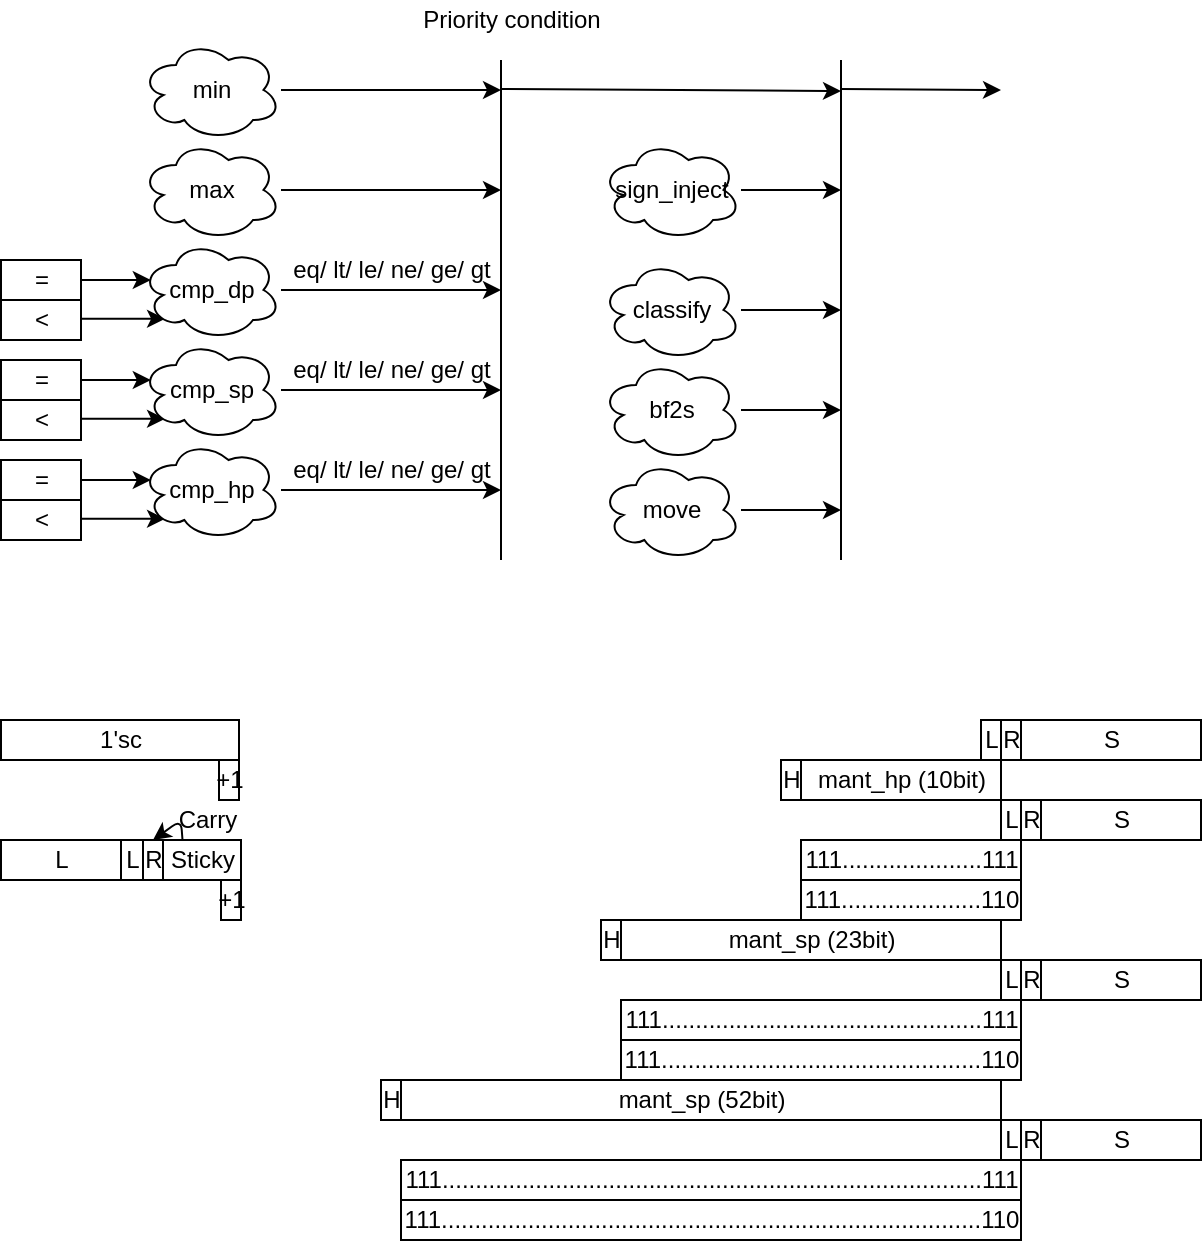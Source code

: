 <mxfile version="14.4.3" type="device" pages="13"><diagram id="W9K3-x5D-nuAXvY7YuG-" name="MISC"><mxGraphModel dx="-328" dy="807" grid="1" gridSize="10" guides="1" tooltips="1" connect="1" arrows="1" fold="1" page="1" pageScale="1" pageWidth="827" pageHeight="1169" background="#ffffff" math="0" shadow="0"><root><mxCell id="0"/><mxCell id="1" parent="0"/><mxCell id="5cPLk_X_dyXcBvEt9-ZS-8" style="edgeStyle=orthogonalEdgeStyle;rounded=0;orthogonalLoop=1;jettySize=auto;html=1;entryX=0.07;entryY=0.4;entryDx=0;entryDy=0;entryPerimeter=0;" parent="1" source="5cPLk_X_dyXcBvEt9-ZS-5" target="5cPLk_X_dyXcBvEt9-ZS-7" edge="1"><mxGeometry relative="1" as="geometry"/></mxCell><mxCell id="5cPLk_X_dyXcBvEt9-ZS-5" value="=" style="rounded=0;whiteSpace=wrap;html=1;align=center;" parent="1" vertex="1"><mxGeometry x="1718.5" y="170" width="40" height="20" as="geometry"/></mxCell><mxCell id="5cPLk_X_dyXcBvEt9-ZS-9" style="edgeStyle=orthogonalEdgeStyle;rounded=0;orthogonalLoop=1;jettySize=auto;html=1;entryX=0.172;entryY=0.788;entryDx=0;entryDy=0;entryPerimeter=0;" parent="1" source="5cPLk_X_dyXcBvEt9-ZS-6" target="5cPLk_X_dyXcBvEt9-ZS-7" edge="1"><mxGeometry relative="1" as="geometry"><Array as="points"><mxPoint x="1788.5" y="200"/></Array></mxGeometry></mxCell><mxCell id="5cPLk_X_dyXcBvEt9-ZS-6" value="&amp;lt;" style="rounded=0;whiteSpace=wrap;html=1;align=center;" parent="1" vertex="1"><mxGeometry x="1718.5" y="190" width="40" height="20" as="geometry"/></mxCell><mxCell id="5cPLk_X_dyXcBvEt9-ZS-41" style="edgeStyle=orthogonalEdgeStyle;rounded=0;orthogonalLoop=1;jettySize=auto;html=1;" parent="1" source="5cPLk_X_dyXcBvEt9-ZS-7" edge="1"><mxGeometry relative="1" as="geometry"><mxPoint x="1968.5" y="185" as="targetPoint"/></mxGeometry></mxCell><mxCell id="5cPLk_X_dyXcBvEt9-ZS-7" value="cmp_dp" style="ellipse;shape=cloud;whiteSpace=wrap;html=1;align=center;" parent="1" vertex="1"><mxGeometry x="1788.5" y="160" width="70" height="50" as="geometry"/></mxCell><mxCell id="5cPLk_X_dyXcBvEt9-ZS-42" value="eq/ lt/ le/ ne/ ge/ gt" style="text;html=1;strokeColor=none;fillColor=none;align=center;verticalAlign=middle;whiteSpace=wrap;rounded=0;" parent="1" vertex="1"><mxGeometry x="1858.5" y="170" width="110" height="10" as="geometry"/></mxCell><mxCell id="5cPLk_X_dyXcBvEt9-ZS-43" style="edgeStyle=orthogonalEdgeStyle;rounded=0;orthogonalLoop=1;jettySize=auto;html=1;entryX=0.07;entryY=0.4;entryDx=0;entryDy=0;entryPerimeter=0;" parent="1" source="5cPLk_X_dyXcBvEt9-ZS-44" target="5cPLk_X_dyXcBvEt9-ZS-48" edge="1"><mxGeometry relative="1" as="geometry"/></mxCell><mxCell id="5cPLk_X_dyXcBvEt9-ZS-44" value="=" style="rounded=0;whiteSpace=wrap;html=1;align=center;" parent="1" vertex="1"><mxGeometry x="1718.5" y="220" width="40" height="20" as="geometry"/></mxCell><mxCell id="5cPLk_X_dyXcBvEt9-ZS-45" style="edgeStyle=orthogonalEdgeStyle;rounded=0;orthogonalLoop=1;jettySize=auto;html=1;entryX=0.172;entryY=0.788;entryDx=0;entryDy=0;entryPerimeter=0;" parent="1" source="5cPLk_X_dyXcBvEt9-ZS-46" target="5cPLk_X_dyXcBvEt9-ZS-48" edge="1"><mxGeometry relative="1" as="geometry"><Array as="points"><mxPoint x="1788.5" y="250"/></Array></mxGeometry></mxCell><mxCell id="5cPLk_X_dyXcBvEt9-ZS-46" value="&amp;lt;" style="rounded=0;whiteSpace=wrap;html=1;align=center;" parent="1" vertex="1"><mxGeometry x="1718.5" y="240" width="40" height="20" as="geometry"/></mxCell><mxCell id="5cPLk_X_dyXcBvEt9-ZS-47" style="edgeStyle=orthogonalEdgeStyle;rounded=0;orthogonalLoop=1;jettySize=auto;html=1;" parent="1" source="5cPLk_X_dyXcBvEt9-ZS-48" edge="1"><mxGeometry relative="1" as="geometry"><mxPoint x="1968.5" y="235" as="targetPoint"/></mxGeometry></mxCell><mxCell id="5cPLk_X_dyXcBvEt9-ZS-48" value="cmp_sp" style="ellipse;shape=cloud;whiteSpace=wrap;html=1;align=center;" parent="1" vertex="1"><mxGeometry x="1788.5" y="210" width="70" height="50" as="geometry"/></mxCell><mxCell id="5cPLk_X_dyXcBvEt9-ZS-49" value="eq/ lt/ le/ ne/ ge/ gt" style="text;html=1;strokeColor=none;fillColor=none;align=center;verticalAlign=middle;whiteSpace=wrap;rounded=0;" parent="1" vertex="1"><mxGeometry x="1858.5" y="220" width="110" height="10" as="geometry"/></mxCell><mxCell id="5cPLk_X_dyXcBvEt9-ZS-50" style="edgeStyle=orthogonalEdgeStyle;rounded=0;orthogonalLoop=1;jettySize=auto;html=1;entryX=0.07;entryY=0.4;entryDx=0;entryDy=0;entryPerimeter=0;" parent="1" source="5cPLk_X_dyXcBvEt9-ZS-51" target="5cPLk_X_dyXcBvEt9-ZS-55" edge="1"><mxGeometry relative="1" as="geometry"/></mxCell><mxCell id="5cPLk_X_dyXcBvEt9-ZS-51" value="=" style="rounded=0;whiteSpace=wrap;html=1;align=center;" parent="1" vertex="1"><mxGeometry x="1718.5" y="270" width="40" height="20" as="geometry"/></mxCell><mxCell id="5cPLk_X_dyXcBvEt9-ZS-52" style="edgeStyle=orthogonalEdgeStyle;rounded=0;orthogonalLoop=1;jettySize=auto;html=1;entryX=0.172;entryY=0.788;entryDx=0;entryDy=0;entryPerimeter=0;" parent="1" source="5cPLk_X_dyXcBvEt9-ZS-53" target="5cPLk_X_dyXcBvEt9-ZS-55" edge="1"><mxGeometry relative="1" as="geometry"><Array as="points"><mxPoint x="1788.5" y="300"/></Array></mxGeometry></mxCell><mxCell id="5cPLk_X_dyXcBvEt9-ZS-53" value="&amp;lt;" style="rounded=0;whiteSpace=wrap;html=1;align=center;" parent="1" vertex="1"><mxGeometry x="1718.5" y="290" width="40" height="20" as="geometry"/></mxCell><mxCell id="5cPLk_X_dyXcBvEt9-ZS-54" style="edgeStyle=orthogonalEdgeStyle;rounded=0;orthogonalLoop=1;jettySize=auto;html=1;" parent="1" source="5cPLk_X_dyXcBvEt9-ZS-55" edge="1"><mxGeometry relative="1" as="geometry"><mxPoint x="1968.5" y="285" as="targetPoint"/></mxGeometry></mxCell><mxCell id="5cPLk_X_dyXcBvEt9-ZS-55" value="cmp_hp" style="ellipse;shape=cloud;whiteSpace=wrap;html=1;align=center;" parent="1" vertex="1"><mxGeometry x="1788.5" y="260" width="70" height="50" as="geometry"/></mxCell><mxCell id="5cPLk_X_dyXcBvEt9-ZS-56" value="eq/ lt/ le/ ne/ ge/ gt" style="text;html=1;strokeColor=none;fillColor=none;align=center;verticalAlign=middle;whiteSpace=wrap;rounded=0;" parent="1" vertex="1"><mxGeometry x="1858.5" y="270" width="110" height="10" as="geometry"/></mxCell><mxCell id="tBcZSuNc9uX1EAZMIVkp-1" value="" style="endArrow=none;html=1;" parent="1" edge="1"><mxGeometry width="50" height="50" relative="1" as="geometry"><mxPoint x="1968.5" y="320" as="sourcePoint"/><mxPoint x="1968.5" y="70" as="targetPoint"/></mxGeometry></mxCell><mxCell id="tBcZSuNc9uX1EAZMIVkp-2" value="Priority condition" style="text;html=1;strokeColor=none;fillColor=none;align=center;verticalAlign=middle;whiteSpace=wrap;rounded=0;" parent="1" vertex="1"><mxGeometry x="1918.5" y="40" width="110" height="20" as="geometry"/></mxCell><mxCell id="tBcZSuNc9uX1EAZMIVkp-3" value="" style="endArrow=classic;html=1;" parent="1" edge="1"><mxGeometry width="50" height="50" relative="1" as="geometry"><mxPoint x="1968.5" y="84.5" as="sourcePoint"/><mxPoint x="2138.5" y="85.5" as="targetPoint"/></mxGeometry></mxCell><mxCell id="tBcZSuNc9uX1EAZMIVkp-6" style="edgeStyle=orthogonalEdgeStyle;rounded=0;orthogonalLoop=1;jettySize=auto;html=1;" parent="1" source="tBcZSuNc9uX1EAZMIVkp-4" edge="1"><mxGeometry relative="1" as="geometry"><mxPoint x="1968.5" y="85" as="targetPoint"/><Array as="points"><mxPoint x="1958.5" y="85"/><mxPoint x="1958.5" y="85"/></Array></mxGeometry></mxCell><mxCell id="tBcZSuNc9uX1EAZMIVkp-4" value="min" style="ellipse;shape=cloud;whiteSpace=wrap;html=1;align=center;" parent="1" vertex="1"><mxGeometry x="1788.5" y="60" width="70" height="50" as="geometry"/></mxCell><mxCell id="tBcZSuNc9uX1EAZMIVkp-7" style="edgeStyle=orthogonalEdgeStyle;rounded=0;orthogonalLoop=1;jettySize=auto;html=1;" parent="1" source="tBcZSuNc9uX1EAZMIVkp-5" edge="1"><mxGeometry relative="1" as="geometry"><mxPoint x="1968.5" y="135" as="targetPoint"/></mxGeometry></mxCell><mxCell id="tBcZSuNc9uX1EAZMIVkp-5" value="max" style="ellipse;shape=cloud;whiteSpace=wrap;html=1;align=center;" parent="1" vertex="1"><mxGeometry x="1788.5" y="110" width="70" height="50" as="geometry"/></mxCell><mxCell id="2PnIg1WZfbNkBsLGBP8s-9" style="edgeStyle=orthogonalEdgeStyle;rounded=0;orthogonalLoop=1;jettySize=auto;html=1;" parent="1" source="2PnIg1WZfbNkBsLGBP8s-1" edge="1"><mxGeometry relative="1" as="geometry"><mxPoint x="2138.5" y="245" as="targetPoint"/></mxGeometry></mxCell><mxCell id="2PnIg1WZfbNkBsLGBP8s-1" value="bf2s" style="ellipse;shape=cloud;whiteSpace=wrap;html=1;align=center;" parent="1" vertex="1"><mxGeometry x="2018.5" y="220" width="70" height="50" as="geometry"/></mxCell><mxCell id="2PnIg1WZfbNkBsLGBP8s-8" style="edgeStyle=orthogonalEdgeStyle;rounded=0;orthogonalLoop=1;jettySize=auto;html=1;" parent="1" source="2PnIg1WZfbNkBsLGBP8s-2" edge="1"><mxGeometry relative="1" as="geometry"><mxPoint x="2138.5" y="195" as="targetPoint"/></mxGeometry></mxCell><mxCell id="2PnIg1WZfbNkBsLGBP8s-2" value="classify" style="ellipse;shape=cloud;whiteSpace=wrap;html=1;align=center;" parent="1" vertex="1"><mxGeometry x="2018.5" y="170" width="70" height="50" as="geometry"/></mxCell><mxCell id="2PnIg1WZfbNkBsLGBP8s-7" style="edgeStyle=orthogonalEdgeStyle;rounded=0;orthogonalLoop=1;jettySize=auto;html=1;" parent="1" source="2PnIg1WZfbNkBsLGBP8s-3" edge="1"><mxGeometry relative="1" as="geometry"><mxPoint x="2138.5" y="135" as="targetPoint"/></mxGeometry></mxCell><mxCell id="2PnIg1WZfbNkBsLGBP8s-3" value="sign_inject" style="ellipse;shape=cloud;whiteSpace=wrap;html=1;align=center;" parent="1" vertex="1"><mxGeometry x="2018.5" y="110" width="70" height="50" as="geometry"/></mxCell><mxCell id="2PnIg1WZfbNkBsLGBP8s-10" style="edgeStyle=orthogonalEdgeStyle;rounded=0;orthogonalLoop=1;jettySize=auto;html=1;" parent="1" source="2PnIg1WZfbNkBsLGBP8s-4" edge="1"><mxGeometry relative="1" as="geometry"><mxPoint x="2138.5" y="295" as="targetPoint"/></mxGeometry></mxCell><mxCell id="2PnIg1WZfbNkBsLGBP8s-4" value="move" style="ellipse;shape=cloud;whiteSpace=wrap;html=1;align=center;" parent="1" vertex="1"><mxGeometry x="2018.5" y="270" width="70" height="50" as="geometry"/></mxCell><mxCell id="2PnIg1WZfbNkBsLGBP8s-6" value="" style="endArrow=none;html=1;" parent="1" edge="1"><mxGeometry width="50" height="50" relative="1" as="geometry"><mxPoint x="2138.5" y="320" as="sourcePoint"/><mxPoint x="2138.5" y="70" as="targetPoint"/></mxGeometry></mxCell><mxCell id="2PnIg1WZfbNkBsLGBP8s-11" value="" style="endArrow=classic;html=1;" parent="1" edge="1"><mxGeometry width="50" height="50" relative="1" as="geometry"><mxPoint x="2138.5" y="84.5" as="sourcePoint"/><mxPoint x="2218.5" y="85" as="targetPoint"/></mxGeometry></mxCell><mxCell id="6jo8gtzEfBIBA6kQsAnV-1" value="Sticky" style="text;html=1;fillColor=none;align=center;verticalAlign=middle;whiteSpace=wrap;rounded=0;strokeColor=#000000;" parent="1" vertex="1"><mxGeometry x="1799.5" y="460" width="39" height="20" as="geometry"/></mxCell><mxCell id="6jo8gtzEfBIBA6kQsAnV-2" value="1'sc" style="text;html=1;fillColor=none;align=center;verticalAlign=middle;whiteSpace=wrap;rounded=0;strokeColor=#000000;" parent="1" vertex="1"><mxGeometry x="1718.5" y="400" width="119" height="20" as="geometry"/></mxCell><mxCell id="6jo8gtzEfBIBA6kQsAnV-3" value="R" style="text;html=1;fillColor=none;align=center;verticalAlign=middle;whiteSpace=wrap;rounded=0;strokeColor=#000000;" parent="1" vertex="1"><mxGeometry x="1789.5" y="460" width="10" height="20" as="geometry"/></mxCell><mxCell id="6jo8gtzEfBIBA6kQsAnV-4" value="L" style="text;html=1;fillColor=none;align=center;verticalAlign=middle;whiteSpace=wrap;rounded=0;strokeColor=#000000;" parent="1" vertex="1"><mxGeometry x="1778.5" y="460" width="11" height="20" as="geometry"/></mxCell><mxCell id="6jo8gtzEfBIBA6kQsAnV-5" value="L" style="text;html=1;fillColor=none;align=center;verticalAlign=middle;whiteSpace=wrap;rounded=0;strokeColor=#000000;" parent="1" vertex="1"><mxGeometry x="1718.5" y="460" width="60" height="20" as="geometry"/></mxCell><mxCell id="6jo8gtzEfBIBA6kQsAnV-6" value="+1" style="text;html=1;fillColor=none;align=center;verticalAlign=middle;whiteSpace=wrap;rounded=0;strokeColor=#000000;" parent="1" vertex="1"><mxGeometry x="1827.5" y="420" width="10" height="20" as="geometry"/></mxCell><mxCell id="6jo8gtzEfBIBA6kQsAnV-7" value="+1" style="text;html=1;fillColor=none;align=center;verticalAlign=middle;whiteSpace=wrap;rounded=0;strokeColor=#000000;" parent="1" vertex="1"><mxGeometry x="1828.5" y="480" width="10" height="20" as="geometry"/></mxCell><mxCell id="6jo8gtzEfBIBA6kQsAnV-8" value="" style="endArrow=classic;html=1;entryX=0.5;entryY=0;entryDx=0;entryDy=0;exitX=0.25;exitY=0;exitDx=0;exitDy=0;" parent="1" source="6jo8gtzEfBIBA6kQsAnV-1" target="6jo8gtzEfBIBA6kQsAnV-3" edge="1"><mxGeometry width="50" height="50" relative="1" as="geometry"><mxPoint x="1778.5" y="490" as="sourcePoint"/><mxPoint x="1828.5" y="440" as="targetPoint"/><Array as="points"><mxPoint x="1808.5" y="450"/></Array></mxGeometry></mxCell><mxCell id="6jo8gtzEfBIBA6kQsAnV-9" value="Carry" style="text;html=1;strokeColor=none;fillColor=none;align=center;verticalAlign=middle;whiteSpace=wrap;rounded=0;" parent="1" vertex="1"><mxGeometry x="1802" y="440" width="40" height="20" as="geometry"/></mxCell><mxCell id="6jo8gtzEfBIBA6kQsAnV-10" value="L" style="text;html=1;fillColor=none;align=center;verticalAlign=middle;whiteSpace=wrap;rounded=0;strokeColor=#000000;" parent="1" vertex="1"><mxGeometry x="2208.5" y="400" width="10" height="20" as="geometry"/></mxCell><mxCell id="6jo8gtzEfBIBA6kQsAnV-11" value="R" style="text;html=1;fillColor=none;align=center;verticalAlign=middle;whiteSpace=wrap;rounded=0;strokeColor=#000000;" parent="1" vertex="1"><mxGeometry x="2218.5" y="400" width="10" height="20" as="geometry"/></mxCell><mxCell id="6jo8gtzEfBIBA6kQsAnV-12" value="S" style="text;html=1;fillColor=none;align=center;verticalAlign=middle;whiteSpace=wrap;rounded=0;strokeColor=#000000;" parent="1" vertex="1"><mxGeometry x="2228.5" y="400" width="90" height="20" as="geometry"/></mxCell><mxCell id="6jo8gtzEfBIBA6kQsAnV-13" value="mant_sp (23bit)" style="rounded=0;whiteSpace=wrap;html=1;" parent="1" vertex="1"><mxGeometry x="2028.5" y="500" width="190" height="20" as="geometry"/></mxCell><mxCell id="6jo8gtzEfBIBA6kQsAnV-14" value="H" style="rounded=0;whiteSpace=wrap;html=1;" parent="1" vertex="1"><mxGeometry x="2018.5" y="500" width="10" height="20" as="geometry"/></mxCell><mxCell id="6jo8gtzEfBIBA6kQsAnV-15" value="mant_hp (10bit)" style="rounded=0;whiteSpace=wrap;html=1;" parent="1" vertex="1"><mxGeometry x="2118.5" y="420" width="100" height="20" as="geometry"/></mxCell><mxCell id="6jo8gtzEfBIBA6kQsAnV-16" value="H" style="rounded=0;whiteSpace=wrap;html=1;" parent="1" vertex="1"><mxGeometry x="2108.5" y="420" width="10" height="20" as="geometry"/></mxCell><mxCell id="6jo8gtzEfBIBA6kQsAnV-17" value="mant_sp (52bit)" style="rounded=0;whiteSpace=wrap;html=1;" parent="1" vertex="1"><mxGeometry x="1918.5" y="580" width="300" height="20" as="geometry"/></mxCell><mxCell id="6jo8gtzEfBIBA6kQsAnV-18" value="H" style="rounded=0;whiteSpace=wrap;html=1;" parent="1" vertex="1"><mxGeometry x="1908.5" y="580" width="10" height="20" as="geometry"/></mxCell><mxCell id="6jo8gtzEfBIBA6kQsAnV-19" value="111.................................................................................111" style="rounded=0;whiteSpace=wrap;html=1;" parent="1" vertex="1"><mxGeometry x="1918.5" y="620" width="310" height="20" as="geometry"/></mxCell><mxCell id="6jo8gtzEfBIBA6kQsAnV-20" value="111................................................111" style="rounded=0;whiteSpace=wrap;html=1;" parent="1" vertex="1"><mxGeometry x="2028.5" y="540" width="200" height="20" as="geometry"/></mxCell><mxCell id="6jo8gtzEfBIBA6kQsAnV-21" value="111.....................111" style="rounded=0;whiteSpace=wrap;html=1;" parent="1" vertex="1"><mxGeometry x="2118.5" y="460" width="110" height="20" as="geometry"/></mxCell><mxCell id="6jo8gtzEfBIBA6kQsAnV-22" value="111.....................110" style="rounded=0;whiteSpace=wrap;html=1;" parent="1" vertex="1"><mxGeometry x="2118.5" y="480" width="110" height="20" as="geometry"/></mxCell><mxCell id="6jo8gtzEfBIBA6kQsAnV-23" value="111................................................110" style="rounded=0;whiteSpace=wrap;html=1;" parent="1" vertex="1"><mxGeometry x="2028.5" y="560" width="200" height="20" as="geometry"/></mxCell><mxCell id="6jo8gtzEfBIBA6kQsAnV-24" value="111.................................................................................110" style="rounded=0;whiteSpace=wrap;html=1;" parent="1" vertex="1"><mxGeometry x="1918.5" y="640" width="310" height="20" as="geometry"/></mxCell><mxCell id="6jo8gtzEfBIBA6kQsAnV-25" value="L" style="text;html=1;fillColor=none;align=center;verticalAlign=middle;whiteSpace=wrap;rounded=0;strokeColor=#000000;" parent="1" vertex="1"><mxGeometry x="2218.5" y="440" width="10" height="20" as="geometry"/></mxCell><mxCell id="6jo8gtzEfBIBA6kQsAnV-26" value="R" style="text;html=1;fillColor=none;align=center;verticalAlign=middle;whiteSpace=wrap;rounded=0;strokeColor=#000000;" parent="1" vertex="1"><mxGeometry x="2228.5" y="440" width="10" height="20" as="geometry"/></mxCell><mxCell id="6jo8gtzEfBIBA6kQsAnV-27" value="S" style="text;html=1;fillColor=none;align=center;verticalAlign=middle;whiteSpace=wrap;rounded=0;strokeColor=#000000;" parent="1" vertex="1"><mxGeometry x="2238.5" y="440" width="80" height="20" as="geometry"/></mxCell><mxCell id="6jo8gtzEfBIBA6kQsAnV-28" value="L" style="text;html=1;fillColor=none;align=center;verticalAlign=middle;whiteSpace=wrap;rounded=0;strokeColor=#000000;" parent="1" vertex="1"><mxGeometry x="2218.5" y="520" width="10" height="20" as="geometry"/></mxCell><mxCell id="6jo8gtzEfBIBA6kQsAnV-29" value="R" style="text;html=1;fillColor=none;align=center;verticalAlign=middle;whiteSpace=wrap;rounded=0;strokeColor=#000000;" parent="1" vertex="1"><mxGeometry x="2228.5" y="520" width="10" height="20" as="geometry"/></mxCell><mxCell id="6jo8gtzEfBIBA6kQsAnV-30" value="S" style="text;html=1;fillColor=none;align=center;verticalAlign=middle;whiteSpace=wrap;rounded=0;strokeColor=#000000;" parent="1" vertex="1"><mxGeometry x="2238.5" y="520" width="80" height="20" as="geometry"/></mxCell><mxCell id="6jo8gtzEfBIBA6kQsAnV-31" value="L" style="text;html=1;fillColor=none;align=center;verticalAlign=middle;whiteSpace=wrap;rounded=0;strokeColor=#000000;" parent="1" vertex="1"><mxGeometry x="2218.5" y="600" width="10" height="20" as="geometry"/></mxCell><mxCell id="6jo8gtzEfBIBA6kQsAnV-32" value="R" style="text;html=1;fillColor=none;align=center;verticalAlign=middle;whiteSpace=wrap;rounded=0;strokeColor=#000000;" parent="1" vertex="1"><mxGeometry x="2228.5" y="600" width="10" height="20" as="geometry"/></mxCell><mxCell id="6jo8gtzEfBIBA6kQsAnV-33" value="S" style="text;html=1;fillColor=none;align=center;verticalAlign=middle;whiteSpace=wrap;rounded=0;strokeColor=#000000;" parent="1" vertex="1"><mxGeometry x="2238.5" y="600" width="80" height="20" as="geometry"/></mxCell></root></mxGraphModel></diagram><diagram id="ukqSWCaajD1MHlUjgZWZ" name="Lane"><mxGraphModel dx="1065" dy="742" grid="1" gridSize="10" guides="1" tooltips="1" connect="1" arrows="1" fold="1" page="1" pageScale="1" pageWidth="827" pageHeight="1169" math="0" shadow="0"><root><mxCell id="lqSitQ950L1DhY6ARaPl-0"/><mxCell id="lqSitQ950L1DhY6ARaPl-1" parent="lqSitQ950L1DhY6ARaPl-0"/><mxCell id="EVy2X4k0M56tO-rj7nOP-0" value="" style="group" parent="lqSitQ950L1DhY6ARaPl-1" vertex="1" connectable="0"><mxGeometry x="120" y="10" width="320" height="170" as="geometry"/></mxCell><mxCell id="EVy2X4k0M56tO-rj7nOP-1" value="" style="group" parent="EVy2X4k0M56tO-rj7nOP-0" vertex="1" connectable="0"><mxGeometry y="30" width="320" height="100" as="geometry"/></mxCell><mxCell id="EVy2X4k0M56tO-rj7nOP-2" value="DP" style="rounded=0;whiteSpace=wrap;html=1;" parent="EVy2X4k0M56tO-rj7nOP-1" vertex="1"><mxGeometry width="320" height="20" as="geometry"/></mxCell><mxCell id="EVy2X4k0M56tO-rj7nOP-3" value="SP" style="rounded=0;whiteSpace=wrap;html=1;" parent="EVy2X4k0M56tO-rj7nOP-1" vertex="1"><mxGeometry x="160" y="20" width="160" height="20" as="geometry"/></mxCell><mxCell id="EVy2X4k0M56tO-rj7nOP-4" value="SP" style="rounded=0;whiteSpace=wrap;html=1;" parent="EVy2X4k0M56tO-rj7nOP-1" vertex="1"><mxGeometry y="20" width="160" height="20" as="geometry"/></mxCell><mxCell id="EVy2X4k0M56tO-rj7nOP-5" value="HP" style="rounded=0;whiteSpace=wrap;html=1;" parent="EVy2X4k0M56tO-rj7nOP-1" vertex="1"><mxGeometry x="240" y="40" width="80" height="20" as="geometry"/></mxCell><mxCell id="EVy2X4k0M56tO-rj7nOP-6" value="HP" style="rounded=0;whiteSpace=wrap;html=1;" parent="EVy2X4k0M56tO-rj7nOP-1" vertex="1"><mxGeometry x="160" y="40" width="80" height="20" as="geometry"/></mxCell><mxCell id="EVy2X4k0M56tO-rj7nOP-7" value="HP" style="rounded=0;whiteSpace=wrap;html=1;" parent="EVy2X4k0M56tO-rj7nOP-1" vertex="1"><mxGeometry x="80" y="40" width="80" height="20" as="geometry"/></mxCell><mxCell id="EVy2X4k0M56tO-rj7nOP-8" value="HP" style="rounded=0;whiteSpace=wrap;html=1;" parent="EVy2X4k0M56tO-rj7nOP-1" vertex="1"><mxGeometry y="40" width="80" height="20" as="geometry"/></mxCell><mxCell id="EVy2X4k0M56tO-rj7nOP-9" value="Pipe0" style="rounded=0;whiteSpace=wrap;html=1;" parent="EVy2X4k0M56tO-rj7nOP-1" vertex="1"><mxGeometry x="240" y="80" width="80" height="20" as="geometry"/></mxCell><mxCell id="EVy2X4k0M56tO-rj7nOP-10" value="Pipe1" style="rounded=0;whiteSpace=wrap;html=1;" parent="EVy2X4k0M56tO-rj7nOP-1" vertex="1"><mxGeometry x="160" y="80" width="80" height="20" as="geometry"/></mxCell><mxCell id="EVy2X4k0M56tO-rj7nOP-11" value="Pipe2" style="rounded=0;whiteSpace=wrap;html=1;" parent="EVy2X4k0M56tO-rj7nOP-1" vertex="1"><mxGeometry x="80" y="80" width="80" height="20" as="geometry"/></mxCell><mxCell id="EVy2X4k0M56tO-rj7nOP-12" value="Pipe3" style="rounded=0;whiteSpace=wrap;html=1;" parent="EVy2X4k0M56tO-rj7nOP-1" vertex="1"><mxGeometry y="80" width="80" height="20" as="geometry"/></mxCell><mxCell id="EVy2X4k0M56tO-rj7nOP-13" value="" style="shape=flexArrow;endArrow=classic;html=1;width=4.667;endSize=3.557;endWidth=7.778;fillColor=#f8cecc;strokeColor=#b85450;" parent="EVy2X4k0M56tO-rj7nOP-1" edge="1"><mxGeometry width="50" height="50" relative="1" as="geometry"><mxPoint x="230" y="50" as="sourcePoint"/><mxPoint x="230" y="80" as="targetPoint"/></mxGeometry></mxCell><mxCell id="EVy2X4k0M56tO-rj7nOP-14" value="" style="shape=flexArrow;endArrow=classic;html=1;width=4.667;endSize=3.557;endWidth=7.778;fillColor=#f8cecc;strokeColor=#b85450;" parent="EVy2X4k0M56tO-rj7nOP-1" edge="1"><mxGeometry width="50" height="50" relative="1" as="geometry"><mxPoint x="310" y="10" as="sourcePoint"/><mxPoint x="310" y="80" as="targetPoint"/></mxGeometry></mxCell><mxCell id="EVy2X4k0M56tO-rj7nOP-15" value="" style="shape=flexArrow;endArrow=classic;html=1;width=4.667;endSize=3.557;endWidth=7.778;fillColor=#f8cecc;strokeColor=#b85450;entryX=0.875;entryY=0;entryDx=0;entryDy=0;entryPerimeter=0;" parent="EVy2X4k0M56tO-rj7nOP-1" target="EVy2X4k0M56tO-rj7nOP-11" edge="1"><mxGeometry width="50" height="50" relative="1" as="geometry"><mxPoint x="150" y="30" as="sourcePoint"/><mxPoint x="150" y="60" as="targetPoint"/></mxGeometry></mxCell><mxCell id="EVy2X4k0M56tO-rj7nOP-16" value="" style="shape=flexArrow;endArrow=classic;html=1;width=4.667;endSize=3.557;endWidth=7.778;fillColor=#f8cecc;strokeColor=#b85450;entryX=0.875;entryY=0;entryDx=0;entryDy=0;entryPerimeter=0;" parent="EVy2X4k0M56tO-rj7nOP-1" edge="1"><mxGeometry width="50" height="50" relative="1" as="geometry"><mxPoint x="70" y="50" as="sourcePoint"/><mxPoint x="70" y="80" as="targetPoint"/></mxGeometry></mxCell><mxCell id="EVy2X4k0M56tO-rj7nOP-17" value="" style="endArrow=none;dashed=1;html=1;entryX=1;entryY=0;entryDx=0;entryDy=0;" parent="EVy2X4k0M56tO-rj7nOP-0" source="EVy2X4k0M56tO-rj7nOP-18" target="EVy2X4k0M56tO-rj7nOP-2" edge="1"><mxGeometry width="50" height="50" relative="1" as="geometry"><mxPoint y="10" as="sourcePoint"/><mxPoint x="320" y="10" as="targetPoint"/></mxGeometry></mxCell><mxCell id="EVy2X4k0M56tO-rj7nOP-18" value="64-bit" style="text;html=1;strokeColor=none;fillColor=none;align=center;verticalAlign=middle;whiteSpace=wrap;rounded=0;" parent="EVy2X4k0M56tO-rj7nOP-0" vertex="1"><mxGeometry x="140" width="40" height="20" as="geometry"/></mxCell><mxCell id="EVy2X4k0M56tO-rj7nOP-19" value="" style="endArrow=none;dashed=1;html=1;exitX=0;exitY=0;exitDx=0;exitDy=0;" parent="EVy2X4k0M56tO-rj7nOP-0" source="EVy2X4k0M56tO-rj7nOP-2" target="EVy2X4k0M56tO-rj7nOP-18" edge="1"><mxGeometry width="50" height="50" relative="1" as="geometry"><mxPoint y="10" as="sourcePoint"/><mxPoint x="320" y="10" as="targetPoint"/></mxGeometry></mxCell><mxCell id="EVy2X4k0M56tO-rj7nOP-20" value="DP&lt;br&gt;SP&lt;br&gt;HP" style="text;html=1;strokeColor=none;fillColor=none;align=center;verticalAlign=middle;whiteSpace=wrap;rounded=0;" parent="EVy2X4k0M56tO-rj7nOP-0" vertex="1"><mxGeometry x="260" y="130" width="40" height="40" as="geometry"/></mxCell><mxCell id="EVy2X4k0M56tO-rj7nOP-21" value="HP" style="text;html=1;strokeColor=none;fillColor=none;align=center;verticalAlign=middle;whiteSpace=wrap;rounded=0;" parent="EVy2X4k0M56tO-rj7nOP-0" vertex="1"><mxGeometry x="180" y="130" width="40" height="20" as="geometry"/></mxCell><mxCell id="EVy2X4k0M56tO-rj7nOP-22" value="SP&lt;br&gt;HP" style="text;html=1;strokeColor=none;fillColor=none;align=center;verticalAlign=middle;whiteSpace=wrap;rounded=0;" parent="EVy2X4k0M56tO-rj7nOP-0" vertex="1"><mxGeometry x="100" y="130" width="40" height="30" as="geometry"/></mxCell><mxCell id="EVy2X4k0M56tO-rj7nOP-23" value="HP" style="text;html=1;strokeColor=none;fillColor=none;align=center;verticalAlign=middle;whiteSpace=wrap;rounded=0;" parent="EVy2X4k0M56tO-rj7nOP-0" vertex="1"><mxGeometry x="20" y="130" width="40" height="20" as="geometry"/></mxCell><mxCell id="EVy2X4k0M56tO-rj7nOP-24" value="" style="group" parent="lqSitQ950L1DhY6ARaPl-1" vertex="1" connectable="0"><mxGeometry x="480" y="30" width="320" height="140" as="geometry"/></mxCell><mxCell id="EVy2X4k0M56tO-rj7nOP-25" value="" style="endArrow=none;dashed=1;html=1;entryX=1;entryY=0;entryDx=0;entryDy=0;" parent="EVy2X4k0M56tO-rj7nOP-24" source="EVy2X4k0M56tO-rj7nOP-26" edge="1"><mxGeometry width="50" height="50" as="geometry"><mxPoint y="10" as="sourcePoint"/><mxPoint x="320" y="30" as="targetPoint"/></mxGeometry></mxCell><mxCell id="EVy2X4k0M56tO-rj7nOP-26" value="64-bit" style="text;html=1;strokeColor=none;fillColor=none;align=center;verticalAlign=middle;whiteSpace=wrap;rounded=0;" parent="EVy2X4k0M56tO-rj7nOP-24" vertex="1"><mxGeometry x="140" width="40" height="20" as="geometry"/></mxCell><mxCell id="EVy2X4k0M56tO-rj7nOP-27" value="" style="endArrow=none;dashed=1;html=1;exitX=0;exitY=0;exitDx=0;exitDy=0;" parent="EVy2X4k0M56tO-rj7nOP-24" target="EVy2X4k0M56tO-rj7nOP-26" edge="1"><mxGeometry width="50" height="50" as="geometry"><mxPoint y="30.0" as="sourcePoint"/><mxPoint x="320" y="10" as="targetPoint"/></mxGeometry></mxCell><mxCell id="EVy2X4k0M56tO-rj7nOP-28" value="HP" style="text;html=1;strokeColor=none;fillColor=none;align=center;verticalAlign=middle;whiteSpace=wrap;rounded=0;" parent="EVy2X4k0M56tO-rj7nOP-24" vertex="1"><mxGeometry x="180" y="110" width="40" height="20" as="geometry"/></mxCell><mxCell id="EVy2X4k0M56tO-rj7nOP-29" value="SP&lt;br&gt;HP" style="text;html=1;strokeColor=none;fillColor=none;align=center;verticalAlign=middle;whiteSpace=wrap;rounded=0;" parent="EVy2X4k0M56tO-rj7nOP-24" vertex="1"><mxGeometry x="100" y="110" width="40" height="30" as="geometry"/></mxCell><mxCell id="EVy2X4k0M56tO-rj7nOP-30" value="HP" style="text;html=1;strokeColor=none;fillColor=none;align=center;verticalAlign=middle;whiteSpace=wrap;rounded=0;" parent="EVy2X4k0M56tO-rj7nOP-24" vertex="1"><mxGeometry x="20" y="110" width="40" height="20" as="geometry"/></mxCell><mxCell id="EVy2X4k0M56tO-rj7nOP-31" value="SP&lt;br&gt;HP" style="text;html=1;strokeColor=none;fillColor=none;align=center;verticalAlign=middle;whiteSpace=wrap;rounded=0;" parent="EVy2X4k0M56tO-rj7nOP-24" vertex="1"><mxGeometry x="260" y="110" width="40" height="30" as="geometry"/></mxCell><mxCell id="EVy2X4k0M56tO-rj7nOP-32" value="SP" style="rounded=0;whiteSpace=wrap;html=1;" parent="EVy2X4k0M56tO-rj7nOP-24" vertex="1"><mxGeometry x="160" y="30" width="160" height="20" as="geometry"/></mxCell><mxCell id="EVy2X4k0M56tO-rj7nOP-33" value="SP" style="rounded=0;whiteSpace=wrap;html=1;" parent="EVy2X4k0M56tO-rj7nOP-24" vertex="1"><mxGeometry y="30" width="160" height="20" as="geometry"/></mxCell><mxCell id="EVy2X4k0M56tO-rj7nOP-34" value="HP" style="rounded=0;whiteSpace=wrap;html=1;" parent="EVy2X4k0M56tO-rj7nOP-24" vertex="1"><mxGeometry x="240" y="50" width="80" height="20" as="geometry"/></mxCell><mxCell id="EVy2X4k0M56tO-rj7nOP-35" value="HP" style="rounded=0;whiteSpace=wrap;html=1;" parent="EVy2X4k0M56tO-rj7nOP-24" vertex="1"><mxGeometry x="160" y="50" width="80" height="20" as="geometry"/></mxCell><mxCell id="EVy2X4k0M56tO-rj7nOP-36" value="HP" style="rounded=0;whiteSpace=wrap;html=1;" parent="EVy2X4k0M56tO-rj7nOP-24" vertex="1"><mxGeometry x="80" y="50" width="80" height="20" as="geometry"/></mxCell><mxCell id="EVy2X4k0M56tO-rj7nOP-37" value="HP" style="rounded=0;whiteSpace=wrap;html=1;" parent="EVy2X4k0M56tO-rj7nOP-24" vertex="1"><mxGeometry y="50" width="80" height="20" as="geometry"/></mxCell><mxCell id="EVy2X4k0M56tO-rj7nOP-38" value="Pipe0" style="rounded=0;whiteSpace=wrap;html=1;" parent="EVy2X4k0M56tO-rj7nOP-24" vertex="1"><mxGeometry x="240" y="90" width="80" height="20" as="geometry"/></mxCell><mxCell id="EVy2X4k0M56tO-rj7nOP-39" value="Pipe1" style="rounded=0;whiteSpace=wrap;html=1;" parent="EVy2X4k0M56tO-rj7nOP-24" vertex="1"><mxGeometry x="160" y="90" width="80" height="20" as="geometry"/></mxCell><mxCell id="EVy2X4k0M56tO-rj7nOP-40" value="Pipe2" style="rounded=0;whiteSpace=wrap;html=1;" parent="EVy2X4k0M56tO-rj7nOP-24" vertex="1"><mxGeometry x="80" y="90" width="80" height="20" as="geometry"/></mxCell><mxCell id="EVy2X4k0M56tO-rj7nOP-41" value="Pipe3" style="rounded=0;whiteSpace=wrap;html=1;" parent="EVy2X4k0M56tO-rj7nOP-24" vertex="1"><mxGeometry y="90" width="80" height="20" as="geometry"/></mxCell><mxCell id="EVy2X4k0M56tO-rj7nOP-42" value="" style="shape=flexArrow;endArrow=classic;html=1;width=4.667;endSize=3.557;endWidth=7.778;fillColor=#f8cecc;strokeColor=#b85450;" parent="EVy2X4k0M56tO-rj7nOP-24" edge="1"><mxGeometry y="10" width="50" height="50" as="geometry"><mxPoint x="230" y="60" as="sourcePoint"/><mxPoint x="230" y="90" as="targetPoint"/></mxGeometry></mxCell><mxCell id="EVy2X4k0M56tO-rj7nOP-43" value="" style="shape=flexArrow;endArrow=classic;html=1;width=4.667;endSize=3.557;endWidth=7.778;fillColor=#f8cecc;strokeColor=#b85450;" parent="EVy2X4k0M56tO-rj7nOP-24" edge="1"><mxGeometry y="10" width="50" height="50" as="geometry"><mxPoint x="310" y="40" as="sourcePoint"/><mxPoint x="310" y="90" as="targetPoint"/></mxGeometry></mxCell><mxCell id="EVy2X4k0M56tO-rj7nOP-44" value="" style="shape=flexArrow;endArrow=classic;html=1;width=4.667;endSize=3.557;endWidth=7.778;fillColor=#f8cecc;strokeColor=#b85450;entryX=0.875;entryY=0;entryDx=0;entryDy=0;entryPerimeter=0;" parent="EVy2X4k0M56tO-rj7nOP-24" target="EVy2X4k0M56tO-rj7nOP-40" edge="1"><mxGeometry y="10" width="50" height="50" as="geometry"><mxPoint x="150" y="40" as="sourcePoint"/><mxPoint x="150" y="70" as="targetPoint"/></mxGeometry></mxCell><mxCell id="EVy2X4k0M56tO-rj7nOP-45" value="" style="shape=flexArrow;endArrow=classic;html=1;width=4.667;endSize=3.557;endWidth=7.778;fillColor=#f8cecc;strokeColor=#b85450;entryX=0.875;entryY=0;entryDx=0;entryDy=0;entryPerimeter=0;" parent="EVy2X4k0M56tO-rj7nOP-24" edge="1"><mxGeometry y="10" width="50" height="50" as="geometry"><mxPoint x="70" y="60" as="sourcePoint"/><mxPoint x="70" y="90" as="targetPoint"/></mxGeometry></mxCell><mxCell id="EVy2X4k0M56tO-rj7nOP-46" value="Frontend" style="rounded=0;whiteSpace=wrap;html=1;" parent="lqSitQ950L1DhY6ARaPl-1" vertex="1"><mxGeometry x="70" y="330" width="110" height="50" as="geometry"/></mxCell><mxCell id="EVy2X4k0M56tO-rj7nOP-47" style="edgeStyle=orthogonalEdgeStyle;rounded=0;orthogonalLoop=1;jettySize=auto;html=1;entryX=0.5;entryY=1;entryDx=0;entryDy=0;" parent="lqSitQ950L1DhY6ARaPl-1" source="EVy2X4k0M56tO-rj7nOP-48" target="EVy2X4k0M56tO-rj7nOP-114" edge="1"><mxGeometry relative="1" as="geometry"/></mxCell><mxCell id="EVy2X4k0M56tO-rj7nOP-48" value="Lane carry control" style="rounded=0;whiteSpace=wrap;html=1;" parent="lqSitQ950L1DhY6ARaPl-1" vertex="1"><mxGeometry x="281.25" y="470" width="267.5" height="30" as="geometry"/></mxCell><mxCell id="EVy2X4k0M56tO-rj7nOP-49" value="" style="group" parent="lqSitQ950L1DhY6ARaPl-1" vertex="1" connectable="0"><mxGeometry x="220" y="250" width="360" height="180" as="geometry"/></mxCell><mxCell id="EVy2X4k0M56tO-rj7nOP-50" value="" style="group" parent="EVy2X4k0M56tO-rj7nOP-49" vertex="1" connectable="0"><mxGeometry width="330" height="150" as="geometry"/></mxCell><mxCell id="EVy2X4k0M56tO-rj7nOP-51" value="" style="rounded=0;whiteSpace=wrap;html=1;" parent="EVy2X4k0M56tO-rj7nOP-50" vertex="1"><mxGeometry width="330" height="150" as="geometry"/></mxCell><mxCell id="EVy2X4k0M56tO-rj7nOP-52" value="vc_lane_vfmis (128bit)" style="text;html=1;strokeColor=none;fillColor=none;align=center;verticalAlign=middle;whiteSpace=wrap;rounded=0;" parent="EVy2X4k0M56tO-rj7nOP-50" vertex="1"><mxGeometry width="130" height="20" as="geometry"/></mxCell><mxCell id="EVy2X4k0M56tO-rj7nOP-53" value="src gen" style="rounded=0;whiteSpace=wrap;html=1;" parent="EVy2X4k0M56tO-rj7nOP-50" vertex="1"><mxGeometry x="10" y="20" width="70" height="35" as="geometry"/></mxCell><mxCell id="EVy2X4k0M56tO-rj7nOP-54" value="FSM" style="rounded=0;whiteSpace=wrap;html=1;" parent="EVy2X4k0M56tO-rj7nOP-50" vertex="1"><mxGeometry x="10" y="60" width="70" height="35" as="geometry"/></mxCell><mxCell id="EVy2X4k0M56tO-rj7nOP-55" value="Forwarding path" style="rounded=0;whiteSpace=wrap;html=1;" parent="EVy2X4k0M56tO-rj7nOP-50" vertex="1"><mxGeometry x="10" y="100" width="70" height="35" as="geometry"/></mxCell><mxCell id="EVy2X4k0M56tO-rj7nOP-56" value="" style="group" parent="EVy2X4k0M56tO-rj7nOP-50" vertex="1" connectable="0"><mxGeometry x="95" y="20" width="220" height="120" as="geometry"/></mxCell><mxCell id="EVy2X4k0M56tO-rj7nOP-57" value="" style="group" parent="EVy2X4k0M56tO-rj7nOP-56" vertex="1" connectable="0"><mxGeometry width="210" height="110" as="geometry"/></mxCell><mxCell id="EVy2X4k0M56tO-rj7nOP-58" value="" style="rounded=0;whiteSpace=wrap;html=1;" parent="EVy2X4k0M56tO-rj7nOP-57" vertex="1"><mxGeometry width="210" height="110" as="geometry"/></mxCell><mxCell id="EVy2X4k0M56tO-rj7nOP-59" value="Pipe0 (DP/SP)" style="rounded=0;whiteSpace=wrap;html=1;" parent="EVy2X4k0M56tO-rj7nOP-57" vertex="1"><mxGeometry x="10" y="20" width="188.5" height="20" as="geometry"/></mxCell><mxCell id="EVy2X4k0M56tO-rj7nOP-60" value="Pipe1 (HP)" style="rounded=0;whiteSpace=wrap;html=1;" parent="EVy2X4k0M56tO-rj7nOP-57" vertex="1"><mxGeometry x="10" y="40" width="188.5" height="20" as="geometry"/></mxCell><mxCell id="EVy2X4k0M56tO-rj7nOP-61" value="Pipe2 (SP)" style="rounded=0;whiteSpace=wrap;html=1;" parent="EVy2X4k0M56tO-rj7nOP-57" vertex="1"><mxGeometry x="10" y="60" width="188.5" height="20" as="geometry"/></mxCell><mxCell id="EVy2X4k0M56tO-rj7nOP-62" value="Pipe3 (HP)" style="rounded=0;whiteSpace=wrap;html=1;" parent="EVy2X4k0M56tO-rj7nOP-57" vertex="1"><mxGeometry x="10" y="80" width="188.5" height="20" as="geometry"/></mxCell><mxCell id="EVy2X4k0M56tO-rj7nOP-63" value="vc_vfmis_64 (64bit)" style="text;html=1;strokeColor=none;fillColor=none;align=center;verticalAlign=middle;whiteSpace=wrap;rounded=0;" parent="EVy2X4k0M56tO-rj7nOP-57" vertex="1"><mxGeometry width="110" height="20" as="geometry"/></mxCell><mxCell id="EVy2X4k0M56tO-rj7nOP-64" value="" style="group" parent="EVy2X4k0M56tO-rj7nOP-56" vertex="1" connectable="0"><mxGeometry x="10" y="10" width="210" height="110" as="geometry"/></mxCell><mxCell id="EVy2X4k0M56tO-rj7nOP-65" value="" style="rounded=0;whiteSpace=wrap;html=1;" parent="EVy2X4k0M56tO-rj7nOP-64" vertex="1"><mxGeometry width="210" height="110" as="geometry"/></mxCell><mxCell id="EVy2X4k0M56tO-rj7nOP-66" value="Pipe0 (DP/SP)" style="rounded=0;whiteSpace=wrap;html=1;" parent="EVy2X4k0M56tO-rj7nOP-64" vertex="1"><mxGeometry x="10" y="20" width="188.5" height="20" as="geometry"/></mxCell><mxCell id="EVy2X4k0M56tO-rj7nOP-67" value="Pipe1 (HP)" style="rounded=0;whiteSpace=wrap;html=1;" parent="EVy2X4k0M56tO-rj7nOP-64" vertex="1"><mxGeometry x="10" y="40" width="188.5" height="20" as="geometry"/></mxCell><mxCell id="EVy2X4k0M56tO-rj7nOP-68" value="Pipe2 (SP)" style="rounded=0;whiteSpace=wrap;html=1;" parent="EVy2X4k0M56tO-rj7nOP-64" vertex="1"><mxGeometry x="10" y="60" width="188.5" height="20" as="geometry"/></mxCell><mxCell id="EVy2X4k0M56tO-rj7nOP-69" value="Pipe3 (HP)" style="rounded=0;whiteSpace=wrap;html=1;" parent="EVy2X4k0M56tO-rj7nOP-64" vertex="1"><mxGeometry x="10" y="80" width="188.5" height="20" as="geometry"/></mxCell><mxCell id="EVy2X4k0M56tO-rj7nOP-70" value="vc_vfmis_64 (64bit)" style="text;html=1;strokeColor=none;fillColor=none;align=center;verticalAlign=middle;whiteSpace=wrap;rounded=0;" parent="EVy2X4k0M56tO-rj7nOP-64" vertex="1"><mxGeometry width="110" height="20" as="geometry"/></mxCell><mxCell id="EVy2X4k0M56tO-rj7nOP-71" value="" style="group" parent="EVy2X4k0M56tO-rj7nOP-49" vertex="1" connectable="0"><mxGeometry x="10" y="10" width="330" height="150" as="geometry"/></mxCell><mxCell id="EVy2X4k0M56tO-rj7nOP-72" value="" style="rounded=0;whiteSpace=wrap;html=1;" parent="EVy2X4k0M56tO-rj7nOP-71" vertex="1"><mxGeometry width="330" height="150" as="geometry"/></mxCell><mxCell id="EVy2X4k0M56tO-rj7nOP-73" value="vc_lane_vfmis (128bit)" style="text;html=1;strokeColor=none;fillColor=none;align=center;verticalAlign=middle;whiteSpace=wrap;rounded=0;" parent="EVy2X4k0M56tO-rj7nOP-71" vertex="1"><mxGeometry width="130" height="20" as="geometry"/></mxCell><mxCell id="EVy2X4k0M56tO-rj7nOP-74" value="src gen" style="rounded=0;whiteSpace=wrap;html=1;" parent="EVy2X4k0M56tO-rj7nOP-71" vertex="1"><mxGeometry x="10" y="20" width="70" height="35" as="geometry"/></mxCell><mxCell id="EVy2X4k0M56tO-rj7nOP-75" value="FSM" style="rounded=0;whiteSpace=wrap;html=1;" parent="EVy2X4k0M56tO-rj7nOP-71" vertex="1"><mxGeometry x="10" y="60" width="70" height="35" as="geometry"/></mxCell><mxCell id="EVy2X4k0M56tO-rj7nOP-76" value="Forwarding path" style="rounded=0;whiteSpace=wrap;html=1;" parent="EVy2X4k0M56tO-rj7nOP-71" vertex="1"><mxGeometry x="10" y="100" width="70" height="35" as="geometry"/></mxCell><mxCell id="EVy2X4k0M56tO-rj7nOP-77" value="" style="group" parent="EVy2X4k0M56tO-rj7nOP-71" vertex="1" connectable="0"><mxGeometry x="95" y="20" width="220" height="120" as="geometry"/></mxCell><mxCell id="EVy2X4k0M56tO-rj7nOP-78" value="" style="group" parent="EVy2X4k0M56tO-rj7nOP-77" vertex="1" connectable="0"><mxGeometry width="210" height="110" as="geometry"/></mxCell><mxCell id="EVy2X4k0M56tO-rj7nOP-79" value="" style="rounded=0;whiteSpace=wrap;html=1;" parent="EVy2X4k0M56tO-rj7nOP-78" vertex="1"><mxGeometry width="210" height="110" as="geometry"/></mxCell><mxCell id="EVy2X4k0M56tO-rj7nOP-80" value="Pipe0 (DP/SP)" style="rounded=0;whiteSpace=wrap;html=1;" parent="EVy2X4k0M56tO-rj7nOP-78" vertex="1"><mxGeometry x="10" y="20" width="188.5" height="20" as="geometry"/></mxCell><mxCell id="EVy2X4k0M56tO-rj7nOP-81" value="Pipe1 (HP)" style="rounded=0;whiteSpace=wrap;html=1;" parent="EVy2X4k0M56tO-rj7nOP-78" vertex="1"><mxGeometry x="10" y="40" width="188.5" height="20" as="geometry"/></mxCell><mxCell id="EVy2X4k0M56tO-rj7nOP-82" value="Pipe2 (SP)" style="rounded=0;whiteSpace=wrap;html=1;" parent="EVy2X4k0M56tO-rj7nOP-78" vertex="1"><mxGeometry x="10" y="60" width="188.5" height="20" as="geometry"/></mxCell><mxCell id="EVy2X4k0M56tO-rj7nOP-83" value="Pipe3 (HP)" style="rounded=0;whiteSpace=wrap;html=1;" parent="EVy2X4k0M56tO-rj7nOP-78" vertex="1"><mxGeometry x="10" y="80" width="188.5" height="20" as="geometry"/></mxCell><mxCell id="EVy2X4k0M56tO-rj7nOP-84" value="vc_vfmis_64 (64bit)" style="text;html=1;strokeColor=none;fillColor=none;align=center;verticalAlign=middle;whiteSpace=wrap;rounded=0;" parent="EVy2X4k0M56tO-rj7nOP-78" vertex="1"><mxGeometry width="110" height="20" as="geometry"/></mxCell><mxCell id="EVy2X4k0M56tO-rj7nOP-85" value="" style="group" parent="EVy2X4k0M56tO-rj7nOP-77" vertex="1" connectable="0"><mxGeometry x="10" y="10" width="210" height="110" as="geometry"/></mxCell><mxCell id="EVy2X4k0M56tO-rj7nOP-86" value="" style="rounded=0;whiteSpace=wrap;html=1;" parent="EVy2X4k0M56tO-rj7nOP-85" vertex="1"><mxGeometry width="210" height="110" as="geometry"/></mxCell><mxCell id="EVy2X4k0M56tO-rj7nOP-87" value="Pipe0 (DP/SP)" style="rounded=0;whiteSpace=wrap;html=1;" parent="EVy2X4k0M56tO-rj7nOP-85" vertex="1"><mxGeometry x="10" y="20" width="188.5" height="20" as="geometry"/></mxCell><mxCell id="EVy2X4k0M56tO-rj7nOP-88" value="Pipe1 (HP)" style="rounded=0;whiteSpace=wrap;html=1;" parent="EVy2X4k0M56tO-rj7nOP-85" vertex="1"><mxGeometry x="10" y="40" width="188.5" height="20" as="geometry"/></mxCell><mxCell id="EVy2X4k0M56tO-rj7nOP-89" value="Pipe2 (SP)" style="rounded=0;whiteSpace=wrap;html=1;" parent="EVy2X4k0M56tO-rj7nOP-85" vertex="1"><mxGeometry x="10" y="60" width="188.5" height="20" as="geometry"/></mxCell><mxCell id="EVy2X4k0M56tO-rj7nOP-90" value="Pipe3 (HP)" style="rounded=0;whiteSpace=wrap;html=1;" parent="EVy2X4k0M56tO-rj7nOP-85" vertex="1"><mxGeometry x="10" y="80" width="188.5" height="20" as="geometry"/></mxCell><mxCell id="EVy2X4k0M56tO-rj7nOP-91" value="vc_vfmis_64 (64bit)" style="text;html=1;strokeColor=none;fillColor=none;align=center;verticalAlign=middle;whiteSpace=wrap;rounded=0;" parent="EVy2X4k0M56tO-rj7nOP-85" vertex="1"><mxGeometry width="110" height="20" as="geometry"/></mxCell><mxCell id="EVy2X4k0M56tO-rj7nOP-92" value="" style="group" parent="EVy2X4k0M56tO-rj7nOP-49" vertex="1" connectable="0"><mxGeometry x="20" y="20" width="330" height="150" as="geometry"/></mxCell><mxCell id="EVy2X4k0M56tO-rj7nOP-93" value="" style="rounded=0;whiteSpace=wrap;html=1;" parent="EVy2X4k0M56tO-rj7nOP-92" vertex="1"><mxGeometry width="330" height="150" as="geometry"/></mxCell><mxCell id="EVy2X4k0M56tO-rj7nOP-94" value="vc_lane_vfmis (128bit)" style="text;html=1;strokeColor=none;fillColor=none;align=center;verticalAlign=middle;whiteSpace=wrap;rounded=0;" parent="EVy2X4k0M56tO-rj7nOP-92" vertex="1"><mxGeometry width="130" height="20" as="geometry"/></mxCell><mxCell id="EVy2X4k0M56tO-rj7nOP-95" value="src gen" style="rounded=0;whiteSpace=wrap;html=1;" parent="EVy2X4k0M56tO-rj7nOP-92" vertex="1"><mxGeometry x="10" y="20" width="70" height="35" as="geometry"/></mxCell><mxCell id="EVy2X4k0M56tO-rj7nOP-96" value="FSM" style="rounded=0;whiteSpace=wrap;html=1;" parent="EVy2X4k0M56tO-rj7nOP-92" vertex="1"><mxGeometry x="10" y="60" width="70" height="35" as="geometry"/></mxCell><mxCell id="EVy2X4k0M56tO-rj7nOP-97" value="Forwarding path" style="rounded=0;whiteSpace=wrap;html=1;" parent="EVy2X4k0M56tO-rj7nOP-92" vertex="1"><mxGeometry x="10" y="100" width="70" height="35" as="geometry"/></mxCell><mxCell id="EVy2X4k0M56tO-rj7nOP-98" value="" style="group" parent="EVy2X4k0M56tO-rj7nOP-92" vertex="1" connectable="0"><mxGeometry x="95" y="20" width="220" height="120" as="geometry"/></mxCell><mxCell id="EVy2X4k0M56tO-rj7nOP-99" value="" style="group" parent="EVy2X4k0M56tO-rj7nOP-98" vertex="1" connectable="0"><mxGeometry width="210" height="110" as="geometry"/></mxCell><mxCell id="EVy2X4k0M56tO-rj7nOP-100" value="" style="rounded=0;whiteSpace=wrap;html=1;" parent="EVy2X4k0M56tO-rj7nOP-99" vertex="1"><mxGeometry width="210" height="110" as="geometry"/></mxCell><mxCell id="EVy2X4k0M56tO-rj7nOP-101" value="Pipe0 (DP/SP)" style="rounded=0;whiteSpace=wrap;html=1;" parent="EVy2X4k0M56tO-rj7nOP-99" vertex="1"><mxGeometry x="10" y="20" width="188.5" height="20" as="geometry"/></mxCell><mxCell id="EVy2X4k0M56tO-rj7nOP-102" value="Pipe1 (HP)" style="rounded=0;whiteSpace=wrap;html=1;" parent="EVy2X4k0M56tO-rj7nOP-99" vertex="1"><mxGeometry x="10" y="40" width="188.5" height="20" as="geometry"/></mxCell><mxCell id="EVy2X4k0M56tO-rj7nOP-103" value="Pipe2 (SP)" style="rounded=0;whiteSpace=wrap;html=1;" parent="EVy2X4k0M56tO-rj7nOP-99" vertex="1"><mxGeometry x="10" y="60" width="188.5" height="20" as="geometry"/></mxCell><mxCell id="EVy2X4k0M56tO-rj7nOP-104" value="Pipe3 (HP)" style="rounded=0;whiteSpace=wrap;html=1;" parent="EVy2X4k0M56tO-rj7nOP-99" vertex="1"><mxGeometry x="10" y="80" width="188.5" height="20" as="geometry"/></mxCell><mxCell id="EVy2X4k0M56tO-rj7nOP-105" value="vc_vfmis_64 (64bit)" style="text;html=1;strokeColor=none;fillColor=none;align=center;verticalAlign=middle;whiteSpace=wrap;rounded=0;" parent="EVy2X4k0M56tO-rj7nOP-99" vertex="1"><mxGeometry width="110" height="20" as="geometry"/></mxCell><mxCell id="EVy2X4k0M56tO-rj7nOP-106" value="" style="group" parent="EVy2X4k0M56tO-rj7nOP-98" vertex="1" connectable="0"><mxGeometry x="10" y="10" width="210" height="110" as="geometry"/></mxCell><mxCell id="EVy2X4k0M56tO-rj7nOP-107" value="" style="rounded=0;whiteSpace=wrap;html=1;" parent="EVy2X4k0M56tO-rj7nOP-106" vertex="1"><mxGeometry width="210" height="110" as="geometry"/></mxCell><mxCell id="EVy2X4k0M56tO-rj7nOP-108" value="Pipe0 (DP/SP)" style="rounded=0;whiteSpace=wrap;html=1;" parent="EVy2X4k0M56tO-rj7nOP-106" vertex="1"><mxGeometry x="10" y="20" width="188.5" height="20" as="geometry"/></mxCell><mxCell id="EVy2X4k0M56tO-rj7nOP-109" value="Pipe1 (HP)" style="rounded=0;whiteSpace=wrap;html=1;" parent="EVy2X4k0M56tO-rj7nOP-106" vertex="1"><mxGeometry x="10" y="40" width="188.5" height="20" as="geometry"/></mxCell><mxCell id="EVy2X4k0M56tO-rj7nOP-110" value="Pipe2 (SP)" style="rounded=0;whiteSpace=wrap;html=1;" parent="EVy2X4k0M56tO-rj7nOP-106" vertex="1"><mxGeometry x="10" y="60" width="188.5" height="20" as="geometry"/></mxCell><mxCell id="EVy2X4k0M56tO-rj7nOP-111" value="Pipe3 (HP)" style="rounded=0;whiteSpace=wrap;html=1;" parent="EVy2X4k0M56tO-rj7nOP-106" vertex="1"><mxGeometry x="10" y="80" width="188.5" height="20" as="geometry"/></mxCell><mxCell id="EVy2X4k0M56tO-rj7nOP-112" value="vc_vfmis_64 (64bit)" style="text;html=1;strokeColor=none;fillColor=none;align=center;verticalAlign=middle;whiteSpace=wrap;rounded=0;" parent="EVy2X4k0M56tO-rj7nOP-106" vertex="1"><mxGeometry width="110" height="20" as="geometry"/></mxCell><mxCell id="EVy2X4k0M56tO-rj7nOP-113" value="" style="group" parent="EVy2X4k0M56tO-rj7nOP-49" vertex="1" connectable="0"><mxGeometry x="30" y="30" width="330" height="150" as="geometry"/></mxCell><mxCell id="EVy2X4k0M56tO-rj7nOP-114" value="" style="rounded=0;whiteSpace=wrap;html=1;" parent="EVy2X4k0M56tO-rj7nOP-113" vertex="1"><mxGeometry width="330" height="150" as="geometry"/></mxCell><mxCell id="EVy2X4k0M56tO-rj7nOP-115" value="vc_lane_vfmis (128bit)" style="text;html=1;strokeColor=none;fillColor=none;align=center;verticalAlign=middle;whiteSpace=wrap;rounded=0;" parent="EVy2X4k0M56tO-rj7nOP-113" vertex="1"><mxGeometry width="130" height="20" as="geometry"/></mxCell><mxCell id="EVy2X4k0M56tO-rj7nOP-116" value="src gen" style="rounded=0;whiteSpace=wrap;html=1;" parent="EVy2X4k0M56tO-rj7nOP-113" vertex="1"><mxGeometry x="10" y="20" width="70" height="35" as="geometry"/></mxCell><mxCell id="EVy2X4k0M56tO-rj7nOP-117" value="FSM" style="rounded=0;whiteSpace=wrap;html=1;" parent="EVy2X4k0M56tO-rj7nOP-113" vertex="1"><mxGeometry x="10" y="60" width="70" height="35" as="geometry"/></mxCell><mxCell id="EVy2X4k0M56tO-rj7nOP-118" value="Forwarding path" style="rounded=0;whiteSpace=wrap;html=1;" parent="EVy2X4k0M56tO-rj7nOP-113" vertex="1"><mxGeometry x="10" y="100" width="70" height="35" as="geometry"/></mxCell><mxCell id="EVy2X4k0M56tO-rj7nOP-119" value="" style="group" parent="EVy2X4k0M56tO-rj7nOP-113" vertex="1" connectable="0"><mxGeometry x="95" y="20" width="220" height="120" as="geometry"/></mxCell><mxCell id="EVy2X4k0M56tO-rj7nOP-120" value="" style="group" parent="EVy2X4k0M56tO-rj7nOP-119" vertex="1" connectable="0"><mxGeometry width="210" height="110" as="geometry"/></mxCell><mxCell id="EVy2X4k0M56tO-rj7nOP-121" value="" style="rounded=0;whiteSpace=wrap;html=1;" parent="EVy2X4k0M56tO-rj7nOP-120" vertex="1"><mxGeometry width="210" height="110" as="geometry"/></mxCell><mxCell id="EVy2X4k0M56tO-rj7nOP-122" value="Pipe0 (DP/SP)" style="rounded=0;whiteSpace=wrap;html=1;" parent="EVy2X4k0M56tO-rj7nOP-120" vertex="1"><mxGeometry x="10" y="20" width="188.5" height="20" as="geometry"/></mxCell><mxCell id="EVy2X4k0M56tO-rj7nOP-123" value="Pipe1 (HP)" style="rounded=0;whiteSpace=wrap;html=1;" parent="EVy2X4k0M56tO-rj7nOP-120" vertex="1"><mxGeometry x="10" y="40" width="188.5" height="20" as="geometry"/></mxCell><mxCell id="EVy2X4k0M56tO-rj7nOP-124" value="Pipe2 (SP)" style="rounded=0;whiteSpace=wrap;html=1;" parent="EVy2X4k0M56tO-rj7nOP-120" vertex="1"><mxGeometry x="10" y="60" width="188.5" height="20" as="geometry"/></mxCell><mxCell id="EVy2X4k0M56tO-rj7nOP-125" value="Pipe3 (HP)" style="rounded=0;whiteSpace=wrap;html=1;" parent="EVy2X4k0M56tO-rj7nOP-120" vertex="1"><mxGeometry x="10" y="80" width="188.5" height="20" as="geometry"/></mxCell><mxCell id="EVy2X4k0M56tO-rj7nOP-126" value="vc_vfmis_64 (64bit)" style="text;html=1;strokeColor=none;fillColor=none;align=center;verticalAlign=middle;whiteSpace=wrap;rounded=0;" parent="EVy2X4k0M56tO-rj7nOP-120" vertex="1"><mxGeometry width="110" height="20" as="geometry"/></mxCell><mxCell id="EVy2X4k0M56tO-rj7nOP-127" value="" style="group" parent="EVy2X4k0M56tO-rj7nOP-119" vertex="1" connectable="0"><mxGeometry x="10" y="10" width="210" height="110" as="geometry"/></mxCell><mxCell id="EVy2X4k0M56tO-rj7nOP-128" value="" style="rounded=0;whiteSpace=wrap;html=1;" parent="EVy2X4k0M56tO-rj7nOP-127" vertex="1"><mxGeometry width="210" height="110" as="geometry"/></mxCell><mxCell id="EVy2X4k0M56tO-rj7nOP-129" value="Pipe0 (DP/SP)" style="rounded=0;whiteSpace=wrap;html=1;" parent="EVy2X4k0M56tO-rj7nOP-127" vertex="1"><mxGeometry x="10" y="20" width="188.5" height="20" as="geometry"/></mxCell><mxCell id="EVy2X4k0M56tO-rj7nOP-130" value="Pipe1 (HP)" style="rounded=0;whiteSpace=wrap;html=1;" parent="EVy2X4k0M56tO-rj7nOP-127" vertex="1"><mxGeometry x="10" y="40" width="188.5" height="20" as="geometry"/></mxCell><mxCell id="EVy2X4k0M56tO-rj7nOP-131" value="Pipe2 (SP)" style="rounded=0;whiteSpace=wrap;html=1;" parent="EVy2X4k0M56tO-rj7nOP-127" vertex="1"><mxGeometry x="10" y="60" width="188.5" height="20" as="geometry"/></mxCell><mxCell id="EVy2X4k0M56tO-rj7nOP-132" value="Pipe3 (HP)" style="rounded=0;whiteSpace=wrap;html=1;" parent="EVy2X4k0M56tO-rj7nOP-127" vertex="1"><mxGeometry x="10" y="80" width="188.5" height="20" as="geometry"/></mxCell><mxCell id="EVy2X4k0M56tO-rj7nOP-133" value="vc_vfmis_64 (64bit)" style="text;html=1;strokeColor=none;fillColor=none;align=center;verticalAlign=middle;whiteSpace=wrap;rounded=0;" parent="EVy2X4k0M56tO-rj7nOP-127" vertex="1"><mxGeometry width="110" height="20" as="geometry"/></mxCell><mxCell id="EVy2X4k0M56tO-rj7nOP-134" style="edgeStyle=orthogonalEdgeStyle;rounded=0;orthogonalLoop=1;jettySize=auto;html=1;entryX=0;entryY=0.5;entryDx=0;entryDy=0;" parent="lqSitQ950L1DhY6ARaPl-1" source="EVy2X4k0M56tO-rj7nOP-46" target="EVy2X4k0M56tO-rj7nOP-114" edge="1"><mxGeometry relative="1" as="geometry"/></mxCell><mxCell id="S1JdH2CKd16Jks4hrDj6-0" value="" style="group" parent="lqSitQ950L1DhY6ARaPl-1" vertex="1" connectable="0"><mxGeometry x="1070" y="50" width="360" height="200" as="geometry"/></mxCell><mxCell id="S1JdH2CKd16Jks4hrDj6-1" style="edgeStyle=orthogonalEdgeStyle;rounded=1;jumpStyle=arc;orthogonalLoop=1;jettySize=auto;html=1;" parent="S1JdH2CKd16Jks4hrDj6-0" source="S1JdH2CKd16Jks4hrDj6-2" edge="1"><mxGeometry relative="1" as="geometry"><mxPoint x="340" y="30" as="targetPoint"/></mxGeometry></mxCell><mxCell id="S1JdH2CKd16Jks4hrDj6-2" value="Lane_128_0" style="rounded=0;whiteSpace=wrap;html=1;" parent="S1JdH2CKd16Jks4hrDj6-0" vertex="1"><mxGeometry x="60" y="10" width="240" height="40" as="geometry"/></mxCell><mxCell id="S1JdH2CKd16Jks4hrDj6-3" style="edgeStyle=orthogonalEdgeStyle;rounded=1;jumpStyle=arc;orthogonalLoop=1;jettySize=auto;html=1;entryX=0;entryY=0.25;entryDx=0;entryDy=0;" parent="S1JdH2CKd16Jks4hrDj6-0" target="S1JdH2CKd16Jks4hrDj6-2" edge="1"><mxGeometry relative="1" as="geometry"><mxPoint x="50" y="29.86" as="targetPoint"/><mxPoint x="20" y="20" as="sourcePoint"/><Array as="points"><mxPoint x="20" y="20"/></Array></mxGeometry></mxCell><mxCell id="S1JdH2CKd16Jks4hrDj6-4" style="edgeStyle=orthogonalEdgeStyle;rounded=1;jumpStyle=arc;orthogonalLoop=1;jettySize=auto;html=1;entryX=0;entryY=0.25;entryDx=0;entryDy=0;" parent="S1JdH2CKd16Jks4hrDj6-0" edge="1"><mxGeometry relative="1" as="geometry"><mxPoint x="60" y="40" as="targetPoint"/><mxPoint x="20" y="40" as="sourcePoint"/><Array as="points"><mxPoint x="20" y="40"/></Array></mxGeometry></mxCell><mxCell id="S1JdH2CKd16Jks4hrDj6-5" value="carryout0" style="text;html=1;strokeColor=none;fillColor=none;align=center;verticalAlign=middle;whiteSpace=wrap;rounded=0;" parent="S1JdH2CKd16Jks4hrDj6-0" vertex="1"><mxGeometry x="310" y="10" width="50" height="20" as="geometry"/></mxCell><mxCell id="S1JdH2CKd16Jks4hrDj6-6" value="carryout1" style="text;html=1;strokeColor=none;fillColor=none;align=center;verticalAlign=middle;whiteSpace=wrap;rounded=0;" parent="S1JdH2CKd16Jks4hrDj6-0" vertex="1"><mxGeometry width="50" height="20" as="geometry"/></mxCell><mxCell id="S1JdH2CKd16Jks4hrDj6-7" value="carryout2" style="text;html=1;strokeColor=none;fillColor=none;align=center;verticalAlign=middle;whiteSpace=wrap;rounded=0;" parent="S1JdH2CKd16Jks4hrDj6-0" vertex="1"><mxGeometry y="20" width="50" height="20" as="geometry"/></mxCell><mxCell id="S1JdH2CKd16Jks4hrDj6-8" style="edgeStyle=orthogonalEdgeStyle;rounded=1;jumpStyle=arc;orthogonalLoop=1;jettySize=auto;html=1;" parent="S1JdH2CKd16Jks4hrDj6-0" source="S1JdH2CKd16Jks4hrDj6-9" edge="1"><mxGeometry relative="1" as="geometry"><mxPoint x="340" y="80" as="targetPoint"/></mxGeometry></mxCell><mxCell id="S1JdH2CKd16Jks4hrDj6-9" value="Lane_128_1" style="rounded=0;whiteSpace=wrap;html=1;" parent="S1JdH2CKd16Jks4hrDj6-0" vertex="1"><mxGeometry x="60" y="60" width="240" height="40" as="geometry"/></mxCell><mxCell id="S1JdH2CKd16Jks4hrDj6-10" style="edgeStyle=orthogonalEdgeStyle;rounded=1;jumpStyle=arc;orthogonalLoop=1;jettySize=auto;html=1;entryX=0;entryY=0.25;entryDx=0;entryDy=0;" parent="S1JdH2CKd16Jks4hrDj6-0" target="S1JdH2CKd16Jks4hrDj6-9" edge="1"><mxGeometry relative="1" as="geometry"><mxPoint x="50" y="79.86" as="targetPoint"/><mxPoint x="20" y="70" as="sourcePoint"/><Array as="points"><mxPoint x="20" y="70"/></Array></mxGeometry></mxCell><mxCell id="S1JdH2CKd16Jks4hrDj6-11" style="edgeStyle=orthogonalEdgeStyle;rounded=1;jumpStyle=arc;orthogonalLoop=1;jettySize=auto;html=1;entryX=0;entryY=0.25;entryDx=0;entryDy=0;" parent="S1JdH2CKd16Jks4hrDj6-0" edge="1"><mxGeometry relative="1" as="geometry"><mxPoint x="60" y="90" as="targetPoint"/><mxPoint x="20" y="90" as="sourcePoint"/><Array as="points"><mxPoint x="20" y="90"/></Array></mxGeometry></mxCell><mxCell id="S1JdH2CKd16Jks4hrDj6-12" value="carryout1" style="text;html=1;strokeColor=none;fillColor=none;align=center;verticalAlign=middle;whiteSpace=wrap;rounded=0;" parent="S1JdH2CKd16Jks4hrDj6-0" vertex="1"><mxGeometry x="310" y="60" width="50" height="20" as="geometry"/></mxCell><mxCell id="S1JdH2CKd16Jks4hrDj6-13" value="carryout2" style="text;html=1;strokeColor=none;fillColor=none;align=center;verticalAlign=middle;whiteSpace=wrap;rounded=0;" parent="S1JdH2CKd16Jks4hrDj6-0" vertex="1"><mxGeometry y="50" width="50" height="20" as="geometry"/></mxCell><mxCell id="S1JdH2CKd16Jks4hrDj6-14" value="carryout3" style="text;html=1;strokeColor=none;fillColor=none;align=center;verticalAlign=middle;whiteSpace=wrap;rounded=0;" parent="S1JdH2CKd16Jks4hrDj6-0" vertex="1"><mxGeometry y="70" width="50" height="20" as="geometry"/></mxCell><mxCell id="S1JdH2CKd16Jks4hrDj6-15" style="edgeStyle=orthogonalEdgeStyle;rounded=1;jumpStyle=arc;orthogonalLoop=1;jettySize=auto;html=1;" parent="S1JdH2CKd16Jks4hrDj6-0" source="S1JdH2CKd16Jks4hrDj6-16" edge="1"><mxGeometry relative="1" as="geometry"><mxPoint x="340" y="130" as="targetPoint"/></mxGeometry></mxCell><mxCell id="S1JdH2CKd16Jks4hrDj6-16" value="Lane_128_2" style="rounded=0;whiteSpace=wrap;html=1;" parent="S1JdH2CKd16Jks4hrDj6-0" vertex="1"><mxGeometry x="60" y="110" width="240" height="40" as="geometry"/></mxCell><mxCell id="S1JdH2CKd16Jks4hrDj6-17" style="edgeStyle=orthogonalEdgeStyle;rounded=1;jumpStyle=arc;orthogonalLoop=1;jettySize=auto;html=1;entryX=0;entryY=0.25;entryDx=0;entryDy=0;" parent="S1JdH2CKd16Jks4hrDj6-0" target="S1JdH2CKd16Jks4hrDj6-16" edge="1"><mxGeometry relative="1" as="geometry"><mxPoint x="50" y="129.86" as="targetPoint"/><mxPoint x="20" y="120" as="sourcePoint"/><Array as="points"><mxPoint x="20" y="120"/></Array></mxGeometry></mxCell><mxCell id="S1JdH2CKd16Jks4hrDj6-18" style="edgeStyle=orthogonalEdgeStyle;rounded=1;jumpStyle=arc;orthogonalLoop=1;jettySize=auto;html=1;entryX=0;entryY=0.25;entryDx=0;entryDy=0;" parent="S1JdH2CKd16Jks4hrDj6-0" edge="1"><mxGeometry relative="1" as="geometry"><mxPoint x="60" y="140" as="targetPoint"/><mxPoint x="20" y="140" as="sourcePoint"/><Array as="points"><mxPoint x="20" y="140"/></Array></mxGeometry></mxCell><mxCell id="S1JdH2CKd16Jks4hrDj6-19" value="carryout2" style="text;html=1;strokeColor=none;fillColor=none;align=center;verticalAlign=middle;whiteSpace=wrap;rounded=0;" parent="S1JdH2CKd16Jks4hrDj6-0" vertex="1"><mxGeometry x="310" y="110" width="50" height="20" as="geometry"/></mxCell><mxCell id="S1JdH2CKd16Jks4hrDj6-20" value="carryout3" style="text;html=1;strokeColor=none;fillColor=none;align=center;verticalAlign=middle;whiteSpace=wrap;rounded=0;" parent="S1JdH2CKd16Jks4hrDj6-0" vertex="1"><mxGeometry y="100" width="50" height="20" as="geometry"/></mxCell><mxCell id="S1JdH2CKd16Jks4hrDj6-21" value="carryout0" style="text;html=1;strokeColor=none;fillColor=none;align=center;verticalAlign=middle;whiteSpace=wrap;rounded=0;" parent="S1JdH2CKd16Jks4hrDj6-0" vertex="1"><mxGeometry y="120" width="50" height="20" as="geometry"/></mxCell><mxCell id="S1JdH2CKd16Jks4hrDj6-22" style="edgeStyle=orthogonalEdgeStyle;rounded=1;jumpStyle=arc;orthogonalLoop=1;jettySize=auto;html=1;" parent="S1JdH2CKd16Jks4hrDj6-0" source="S1JdH2CKd16Jks4hrDj6-23" edge="1"><mxGeometry relative="1" as="geometry"><mxPoint x="340" y="180" as="targetPoint"/></mxGeometry></mxCell><mxCell id="S1JdH2CKd16Jks4hrDj6-23" value="Lane_128_3" style="rounded=0;whiteSpace=wrap;html=1;" parent="S1JdH2CKd16Jks4hrDj6-0" vertex="1"><mxGeometry x="60" y="160" width="240" height="40" as="geometry"/></mxCell><mxCell id="S1JdH2CKd16Jks4hrDj6-24" style="edgeStyle=orthogonalEdgeStyle;rounded=1;jumpStyle=arc;orthogonalLoop=1;jettySize=auto;html=1;entryX=0;entryY=0.25;entryDx=0;entryDy=0;" parent="S1JdH2CKd16Jks4hrDj6-0" target="S1JdH2CKd16Jks4hrDj6-23" edge="1"><mxGeometry relative="1" as="geometry"><mxPoint x="50" y="179.86" as="targetPoint"/><mxPoint x="20" y="170" as="sourcePoint"/><Array as="points"><mxPoint x="20" y="170"/></Array></mxGeometry></mxCell><mxCell id="S1JdH2CKd16Jks4hrDj6-25" style="edgeStyle=orthogonalEdgeStyle;rounded=1;jumpStyle=arc;orthogonalLoop=1;jettySize=auto;html=1;entryX=0;entryY=0.25;entryDx=0;entryDy=0;" parent="S1JdH2CKd16Jks4hrDj6-0" edge="1"><mxGeometry relative="1" as="geometry"><mxPoint x="60" y="190" as="targetPoint"/><mxPoint x="20" y="190" as="sourcePoint"/><Array as="points"><mxPoint x="20" y="190"/></Array></mxGeometry></mxCell><mxCell id="S1JdH2CKd16Jks4hrDj6-26" value="carryout3" style="text;html=1;strokeColor=none;fillColor=none;align=center;verticalAlign=middle;whiteSpace=wrap;rounded=0;" parent="S1JdH2CKd16Jks4hrDj6-0" vertex="1"><mxGeometry x="310" y="160" width="50" height="20" as="geometry"/></mxCell><mxCell id="S1JdH2CKd16Jks4hrDj6-27" value="carryout0" style="text;html=1;strokeColor=none;fillColor=none;align=center;verticalAlign=middle;whiteSpace=wrap;rounded=0;" parent="S1JdH2CKd16Jks4hrDj6-0" vertex="1"><mxGeometry y="150" width="50" height="20" as="geometry"/></mxCell><mxCell id="S1JdH2CKd16Jks4hrDj6-28" value="carryout1" style="text;html=1;strokeColor=none;fillColor=none;align=center;verticalAlign=middle;whiteSpace=wrap;rounded=0;" parent="S1JdH2CKd16Jks4hrDj6-0" vertex="1"><mxGeometry y="170" width="50" height="20" as="geometry"/></mxCell><mxCell id="EVy2X4k0M56tO-rj7nOP-138" value="" style="rounded=0;whiteSpace=wrap;html=1;" parent="lqSitQ950L1DhY6ARaPl-1" vertex="1"><mxGeometry x="159" y="680" width="280" height="160" as="geometry"/></mxCell><mxCell id="EVy2X4k0M56tO-rj7nOP-139" value="Lane64_0" style="text;html=1;strokeColor=none;fillColor=none;align=center;verticalAlign=middle;whiteSpace=wrap;rounded=0;" parent="lqSitQ950L1DhY6ARaPl-1" vertex="1"><mxGeometry x="169" y="680" width="60" height="20" as="geometry"/></mxCell><mxCell id="EVy2X4k0M56tO-rj7nOP-140" value="Pipe0" style="rounded=0;whiteSpace=wrap;html=1;" parent="lqSitQ950L1DhY6ARaPl-1" vertex="1"><mxGeometry x="174.5" y="700" width="250" height="30" as="geometry"/></mxCell><mxCell id="EVy2X4k0M56tO-rj7nOP-141" value="Pipe1" style="rounded=0;whiteSpace=wrap;html=1;" parent="lqSitQ950L1DhY6ARaPl-1" vertex="1"><mxGeometry x="174.5" y="730" width="250" height="30" as="geometry"/></mxCell><mxCell id="EVy2X4k0M56tO-rj7nOP-142" value="Pipe2" style="rounded=0;whiteSpace=wrap;html=1;" parent="lqSitQ950L1DhY6ARaPl-1" vertex="1"><mxGeometry x="174.5" y="760" width="250" height="30" as="geometry"/></mxCell><mxCell id="EVy2X4k0M56tO-rj7nOP-143" value="Pipe3" style="rounded=0;whiteSpace=wrap;html=1;" parent="lqSitQ950L1DhY6ARaPl-1" vertex="1"><mxGeometry x="174.5" y="790" width="250" height="30" as="geometry"/></mxCell><mxCell id="EVy2X4k0M56tO-rj7nOP-144" style="edgeStyle=orthogonalEdgeStyle;rounded=1;jumpStyle=arc;orthogonalLoop=1;jettySize=auto;html=1;exitX=1;exitY=0.25;exitDx=0;exitDy=0;entryX=0;entryY=0.5;entryDx=0;entryDy=0;" parent="lqSitQ950L1DhY6ARaPl-1" source="EVy2X4k0M56tO-rj7nOP-145" target="EVy2X4k0M56tO-rj7nOP-140" edge="1"><mxGeometry x="89" y="660" as="geometry"/></mxCell><mxCell id="EVy2X4k0M56tO-rj7nOP-145" value="E0" style="rounded=0;whiteSpace=wrap;html=1;" parent="lqSitQ950L1DhY6ARaPl-1" vertex="1"><mxGeometry x="89" y="700" width="30" height="60" as="geometry"/></mxCell><mxCell id="EVy2X4k0M56tO-rj7nOP-146" style="edgeStyle=orthogonalEdgeStyle;rounded=1;jumpStyle=arc;orthogonalLoop=1;jettySize=auto;html=1;exitX=1;exitY=0.25;exitDx=0;exitDy=0;entryX=0;entryY=0.5;entryDx=0;entryDy=0;" parent="lqSitQ950L1DhY6ARaPl-1" source="EVy2X4k0M56tO-rj7nOP-147" target="EVy2X4k0M56tO-rj7nOP-142" edge="1"><mxGeometry x="89" y="660" as="geometry"/></mxCell><mxCell id="EVy2X4k0M56tO-rj7nOP-147" value="E1" style="rounded=0;whiteSpace=wrap;html=1;" parent="lqSitQ950L1DhY6ARaPl-1" vertex="1"><mxGeometry x="89" y="760" width="30" height="60" as="geometry"/></mxCell><mxCell id="EVy2X4k0M56tO-rj7nOP-148" value="NE0" style="rounded=0;whiteSpace=wrap;html=1;" parent="lqSitQ950L1DhY6ARaPl-1" vertex="1"><mxGeometry x="469" y="700" width="30" height="30" as="geometry"/></mxCell><mxCell id="EVy2X4k0M56tO-rj7nOP-149" style="edgeStyle=orthogonalEdgeStyle;rounded=1;jumpStyle=arc;orthogonalLoop=1;jettySize=auto;html=1;exitX=1;exitY=0.5;exitDx=0;exitDy=0;entryX=0;entryY=0.5;entryDx=0;entryDy=0;" parent="lqSitQ950L1DhY6ARaPl-1" source="EVy2X4k0M56tO-rj7nOP-140" target="EVy2X4k0M56tO-rj7nOP-148" edge="1"><mxGeometry x="89" y="660" as="geometry"/></mxCell><mxCell id="EVy2X4k0M56tO-rj7nOP-150" value="NE1" style="rounded=0;whiteSpace=wrap;html=1;" parent="lqSitQ950L1DhY6ARaPl-1" vertex="1"><mxGeometry x="469" y="730" width="30" height="30" as="geometry"/></mxCell><mxCell id="EVy2X4k0M56tO-rj7nOP-151" style="edgeStyle=orthogonalEdgeStyle;rounded=1;jumpStyle=arc;orthogonalLoop=1;jettySize=auto;html=1;exitX=1;exitY=0.5;exitDx=0;exitDy=0;entryX=0;entryY=0.5;entryDx=0;entryDy=0;" parent="lqSitQ950L1DhY6ARaPl-1" source="EVy2X4k0M56tO-rj7nOP-142" target="EVy2X4k0M56tO-rj7nOP-150" edge="1"><mxGeometry x="89" y="660" as="geometry"/></mxCell><mxCell id="EVy2X4k0M56tO-rj7nOP-152" value="" style="rounded=0;whiteSpace=wrap;html=1;" parent="lqSitQ950L1DhY6ARaPl-1" vertex="1"><mxGeometry x="159" y="840" width="280" height="160" as="geometry"/></mxCell><mxCell id="EVy2X4k0M56tO-rj7nOP-153" style="edgeStyle=orthogonalEdgeStyle;rounded=1;jumpStyle=arc;orthogonalLoop=1;jettySize=auto;html=1;exitX=1;exitY=0.5;exitDx=0;exitDy=0;entryX=0;entryY=0.5;entryDx=0;entryDy=0;" parent="lqSitQ950L1DhY6ARaPl-1" source="EVy2X4k0M56tO-rj7nOP-154" edge="1"><mxGeometry x="89" y="660" as="geometry"><mxPoint x="469" y="875" as="targetPoint"/></mxGeometry></mxCell><mxCell id="EVy2X4k0M56tO-rj7nOP-154" value="Pipe0" style="rounded=0;whiteSpace=wrap;html=1;" parent="lqSitQ950L1DhY6ARaPl-1" vertex="1"><mxGeometry x="174.5" y="860" width="250" height="30" as="geometry"/></mxCell><mxCell id="EVy2X4k0M56tO-rj7nOP-155" value="Pipe1" style="rounded=0;whiteSpace=wrap;html=1;" parent="lqSitQ950L1DhY6ARaPl-1" vertex="1"><mxGeometry x="174.5" y="890" width="250" height="30" as="geometry"/></mxCell><mxCell id="EVy2X4k0M56tO-rj7nOP-156" style="edgeStyle=orthogonalEdgeStyle;rounded=1;jumpStyle=arc;orthogonalLoop=1;jettySize=auto;html=1;exitX=1;exitY=0.5;exitDx=0;exitDy=0;entryX=0;entryY=0.5;entryDx=0;entryDy=0;" parent="lqSitQ950L1DhY6ARaPl-1" source="EVy2X4k0M56tO-rj7nOP-157" edge="1"><mxGeometry x="89" y="660" as="geometry"><mxPoint x="469" y="905" as="targetPoint"/><Array as="points"><mxPoint x="449" y="935"/><mxPoint x="449" y="905"/></Array></mxGeometry></mxCell><mxCell id="EVy2X4k0M56tO-rj7nOP-157" value="Pipe2" style="rounded=0;whiteSpace=wrap;html=1;" parent="lqSitQ950L1DhY6ARaPl-1" vertex="1"><mxGeometry x="174.5" y="920" width="250" height="30" as="geometry"/></mxCell><mxCell id="EVy2X4k0M56tO-rj7nOP-158" value="Pipe3" style="rounded=0;whiteSpace=wrap;html=1;" parent="lqSitQ950L1DhY6ARaPl-1" vertex="1"><mxGeometry x="174.5" y="950" width="250" height="30" as="geometry"/></mxCell><mxCell id="EVy2X4k0M56tO-rj7nOP-159" style="edgeStyle=orthogonalEdgeStyle;rounded=1;jumpStyle=arc;orthogonalLoop=1;jettySize=auto;html=1;exitX=1;exitY=0.25;exitDx=0;exitDy=0;entryX=0;entryY=0.5;entryDx=0;entryDy=0;" parent="lqSitQ950L1DhY6ARaPl-1" source="EVy2X4k0M56tO-rj7nOP-160" target="EVy2X4k0M56tO-rj7nOP-154" edge="1"><mxGeometry x="89" y="660" as="geometry"/></mxCell><mxCell id="EVy2X4k0M56tO-rj7nOP-160" value="E2" style="rounded=0;whiteSpace=wrap;html=1;" parent="lqSitQ950L1DhY6ARaPl-1" vertex="1"><mxGeometry x="89" y="860" width="30" height="60" as="geometry"/></mxCell><mxCell id="EVy2X4k0M56tO-rj7nOP-161" style="edgeStyle=orthogonalEdgeStyle;rounded=1;jumpStyle=arc;orthogonalLoop=1;jettySize=auto;html=1;exitX=1;exitY=0.25;exitDx=0;exitDy=0;entryX=0;entryY=0.5;entryDx=0;entryDy=0;" parent="lqSitQ950L1DhY6ARaPl-1" source="EVy2X4k0M56tO-rj7nOP-162" target="EVy2X4k0M56tO-rj7nOP-157" edge="1"><mxGeometry x="89" y="660" as="geometry"/></mxCell><mxCell id="EVy2X4k0M56tO-rj7nOP-162" value="E3" style="rounded=0;whiteSpace=wrap;html=1;" parent="lqSitQ950L1DhY6ARaPl-1" vertex="1"><mxGeometry x="89" y="920" width="30" height="60" as="geometry"/></mxCell><mxCell id="EVy2X4k0M56tO-rj7nOP-163" value="NE2" style="rounded=0;whiteSpace=wrap;html=1;" parent="lqSitQ950L1DhY6ARaPl-1" vertex="1"><mxGeometry x="469" y="860" width="30" height="30" as="geometry"/></mxCell><mxCell id="EVy2X4k0M56tO-rj7nOP-164" value="NE3" style="rounded=0;whiteSpace=wrap;html=1;" parent="lqSitQ950L1DhY6ARaPl-1" vertex="1"><mxGeometry x="469" y="890" width="30" height="30" as="geometry"/></mxCell><mxCell id="EVy2X4k0M56tO-rj7nOP-165" value="" style="rounded=0;whiteSpace=wrap;html=1;" parent="lqSitQ950L1DhY6ARaPl-1" vertex="1"><mxGeometry x="544" y="700" width="115" height="280" as="geometry"/></mxCell><mxCell id="EVy2X4k0M56tO-rj7nOP-168" value="" style="rounded=0;whiteSpace=wrap;html=1;" parent="lqSitQ950L1DhY6ARaPl-1" vertex="1"><mxGeometry x="469" y="760" width="30" height="60" as="geometry"/></mxCell><mxCell id="EVy2X4k0M56tO-rj7nOP-169" value="" style="rounded=0;whiteSpace=wrap;html=1;" parent="lqSitQ950L1DhY6ARaPl-1" vertex="1"><mxGeometry x="469" y="920" width="30" height="60" as="geometry"/></mxCell><mxCell id="EVy2X4k0M56tO-rj7nOP-170" value="Lane_Carry_control" style="text;html=1;strokeColor=none;fillColor=none;align=center;verticalAlign=middle;whiteSpace=wrap;rounded=0;" parent="lqSitQ950L1DhY6ARaPl-1" vertex="1"><mxGeometry x="544" y="700" width="116" height="20" as="geometry"/></mxCell><mxCell id="EVy2X4k0M56tO-rj7nOP-171" value="Lane64_1" style="text;html=1;strokeColor=none;fillColor=none;align=center;verticalAlign=middle;whiteSpace=wrap;rounded=0;" parent="lqSitQ950L1DhY6ARaPl-1" vertex="1"><mxGeometry x="169" y="840" width="60" height="20" as="geometry"/></mxCell><mxCell id="EVy2X4k0M56tO-rj7nOP-177" style="edgeStyle=orthogonalEdgeStyle;rounded=1;jumpStyle=arc;orthogonalLoop=1;jettySize=auto;html=1;entryX=0;entryY=0.5;entryDx=0;entryDy=0;exitX=1;exitY=0.5;exitDx=0;exitDy=0;" parent="lqSitQ950L1DhY6ARaPl-1" source="EVy2X4k0M56tO-rj7nOP-137" target="EVy2X4k0M56tO-rj7nOP-152" edge="1"><mxGeometry x="89" y="660" as="geometry"><Array as="points"><mxPoint x="680" y="900"/><mxPoint x="680" y="1020"/><mxPoint x="139" y="1020"/><mxPoint x="139" y="920"/></Array><mxPoint x="779" y="890" as="sourcePoint"/></mxGeometry></mxCell><mxCell id="EVy2X4k0M56tO-rj7nOP-178" value="" style="endArrow=classic;html=1;exitX=1;exitY=0.5;exitDx=0;exitDy=0;entryX=0;entryY=0.5;entryDx=0;entryDy=0;edgeStyle=orthogonalEdgeStyle;jumpStyle=arc;" parent="lqSitQ950L1DhY6ARaPl-1" source="EVy2X4k0M56tO-rj7nOP-136" target="EVy2X4k0M56tO-rj7nOP-138" edge="1"><mxGeometry x="89" y="660" width="50" height="50" as="geometry"><mxPoint x="749" y="810" as="sourcePoint"/><mxPoint x="799" y="760" as="targetPoint"/><Array as="points"><mxPoint x="680" y="780"/><mxPoint x="680" y="660"/><mxPoint x="129" y="660"/><mxPoint x="129" y="760"/></Array></mxGeometry></mxCell><mxCell id="EVy2X4k0M56tO-rj7nOP-136" value="" style="rounded=0;whiteSpace=wrap;html=1;fillColor=#dae8fc;strokeColor=#6c8ebf;" parent="lqSitQ950L1DhY6ARaPl-1" vertex="1"><mxGeometry x="570" y="720" width="50" height="120" as="geometry"/></mxCell><mxCell id="EVy2X4k0M56tO-rj7nOP-137" value="" style="rounded=0;whiteSpace=wrap;html=1;fillColor=#f8cecc;strokeColor=#b85450;" parent="lqSitQ950L1DhY6ARaPl-1" vertex="1"><mxGeometry x="570" y="840" width="50" height="120" as="geometry"/></mxCell><mxCell id="EVy2X4k0M56tO-rj7nOP-172" value="NE0" style="rounded=0;whiteSpace=wrap;html=1;" parent="lqSitQ950L1DhY6ARaPl-1" vertex="1"><mxGeometry x="580" y="720" width="30" height="30" as="geometry"/></mxCell><mxCell id="EVy2X4k0M56tO-rj7nOP-173" value="NE1" style="rounded=0;whiteSpace=wrap;html=1;" parent="lqSitQ950L1DhY6ARaPl-1" vertex="1"><mxGeometry x="580" y="750" width="30" height="30" as="geometry"/></mxCell><mxCell id="EVy2X4k0M56tO-rj7nOP-174" value="NE2" style="rounded=0;whiteSpace=wrap;html=1;" parent="lqSitQ950L1DhY6ARaPl-1" vertex="1"><mxGeometry x="580" y="780" width="30" height="30" as="geometry"/></mxCell><mxCell id="EVy2X4k0M56tO-rj7nOP-175" value="NE3" style="rounded=0;whiteSpace=wrap;html=1;" parent="lqSitQ950L1DhY6ARaPl-1" vertex="1"><mxGeometry x="580" y="810" width="30" height="30" as="geometry"/></mxCell><mxCell id="EVy2X4k0M56tO-rj7nOP-180" value="NE0" style="rounded=0;whiteSpace=wrap;html=1;" parent="lqSitQ950L1DhY6ARaPl-1" vertex="1"><mxGeometry x="580" y="840" width="30" height="30" as="geometry"/></mxCell><mxCell id="EVy2X4k0M56tO-rj7nOP-181" value="NE1" style="rounded=0;whiteSpace=wrap;html=1;" parent="lqSitQ950L1DhY6ARaPl-1" vertex="1"><mxGeometry x="580" y="870" width="30" height="30" as="geometry"/></mxCell><mxCell id="EVy2X4k0M56tO-rj7nOP-182" value="NE2" style="rounded=0;whiteSpace=wrap;html=1;" parent="lqSitQ950L1DhY6ARaPl-1" vertex="1"><mxGeometry x="580" y="900" width="30" height="30" as="geometry"/></mxCell><mxCell id="EVy2X4k0M56tO-rj7nOP-183" value="NE3" style="rounded=0;whiteSpace=wrap;html=1;" parent="lqSitQ950L1DhY6ARaPl-1" vertex="1"><mxGeometry x="580" y="930" width="30" height="30" as="geometry"/></mxCell><mxCell id="FotCczHNwyo8dPwToZs1-1" style="rounded=0;orthogonalLoop=1;jettySize=auto;html=1;entryX=0;entryY=0.5;entryDx=0;entryDy=0;exitX=1;exitY=0.5;exitDx=0;exitDy=0;" parent="lqSitQ950L1DhY6ARaPl-1" source="EVy2X4k0M56tO-rj7nOP-163" target="EVy2X4k0M56tO-rj7nOP-174" edge="1"><mxGeometry relative="1" as="geometry"/></mxCell><mxCell id="FotCczHNwyo8dPwToZs1-2" style="rounded=0;orthogonalLoop=1;jettySize=auto;html=1;entryX=0;entryY=0.5;entryDx=0;entryDy=0;exitX=1;exitY=0.5;exitDx=0;exitDy=0;" parent="lqSitQ950L1DhY6ARaPl-1" source="EVy2X4k0M56tO-rj7nOP-163" target="EVy2X4k0M56tO-rj7nOP-182" edge="1"><mxGeometry relative="1" as="geometry"><mxPoint x="509" y="885" as="sourcePoint"/><mxPoint x="590" y="805" as="targetPoint"/></mxGeometry></mxCell><mxCell id="FotCczHNwyo8dPwToZs1-3" style="rounded=0;orthogonalLoop=1;jettySize=auto;html=1;entryX=0;entryY=0.5;entryDx=0;entryDy=0;exitX=1;exitY=0.5;exitDx=0;exitDy=0;" parent="lqSitQ950L1DhY6ARaPl-1" source="EVy2X4k0M56tO-rj7nOP-164" target="EVy2X4k0M56tO-rj7nOP-175" edge="1"><mxGeometry relative="1" as="geometry"><mxPoint x="509" y="885" as="sourcePoint"/><mxPoint x="590" y="805" as="targetPoint"/></mxGeometry></mxCell><mxCell id="FotCczHNwyo8dPwToZs1-4" style="rounded=0;orthogonalLoop=1;jettySize=auto;html=1;entryX=0;entryY=0.5;entryDx=0;entryDy=0;exitX=1;exitY=0.5;exitDx=0;exitDy=0;" parent="lqSitQ950L1DhY6ARaPl-1" source="EVy2X4k0M56tO-rj7nOP-164" target="EVy2X4k0M56tO-rj7nOP-183" edge="1"><mxGeometry relative="1" as="geometry"><mxPoint x="509" y="915" as="sourcePoint"/><mxPoint x="590" y="835" as="targetPoint"/></mxGeometry></mxCell><mxCell id="FotCczHNwyo8dPwToZs1-5" style="rounded=0;orthogonalLoop=1;jettySize=auto;html=1;entryX=0;entryY=0.5;entryDx=0;entryDy=0;exitX=1;exitY=0.5;exitDx=0;exitDy=0;" parent="lqSitQ950L1DhY6ARaPl-1" source="EVy2X4k0M56tO-rj7nOP-148" target="EVy2X4k0M56tO-rj7nOP-172" edge="1"><mxGeometry relative="1" as="geometry"><mxPoint x="509.0" y="885" as="sourcePoint"/><mxPoint x="590" y="805" as="targetPoint"/></mxGeometry></mxCell><mxCell id="FotCczHNwyo8dPwToZs1-6" style="rounded=0;orthogonalLoop=1;jettySize=auto;html=1;entryX=0;entryY=0.5;entryDx=0;entryDy=0;exitX=1;exitY=0.5;exitDx=0;exitDy=0;" parent="lqSitQ950L1DhY6ARaPl-1" source="EVy2X4k0M56tO-rj7nOP-148" target="EVy2X4k0M56tO-rj7nOP-180" edge="1"><mxGeometry relative="1" as="geometry"><mxPoint x="509.0" y="725" as="sourcePoint"/><mxPoint x="590" y="745" as="targetPoint"/></mxGeometry></mxCell><mxCell id="FotCczHNwyo8dPwToZs1-7" style="rounded=0;orthogonalLoop=1;jettySize=auto;html=1;entryX=0;entryY=0.5;entryDx=0;entryDy=0;exitX=1;exitY=0.5;exitDx=0;exitDy=0;" parent="lqSitQ950L1DhY6ARaPl-1" source="EVy2X4k0M56tO-rj7nOP-150" target="EVy2X4k0M56tO-rj7nOP-173" edge="1"><mxGeometry relative="1" as="geometry"><mxPoint x="509.0" y="725" as="sourcePoint"/><mxPoint x="590" y="745" as="targetPoint"/></mxGeometry></mxCell><mxCell id="FotCczHNwyo8dPwToZs1-8" style="rounded=0;orthogonalLoop=1;jettySize=auto;html=1;entryX=0;entryY=0.5;entryDx=0;entryDy=0;exitX=1;exitY=0.5;exitDx=0;exitDy=0;" parent="lqSitQ950L1DhY6ARaPl-1" source="EVy2X4k0M56tO-rj7nOP-150" target="EVy2X4k0M56tO-rj7nOP-181" edge="1"><mxGeometry relative="1" as="geometry"><mxPoint x="509.0" y="755" as="sourcePoint"/><mxPoint x="590" y="775" as="targetPoint"/></mxGeometry></mxCell><mxCell id="lABRgeF2vsM9BE5c_PIH-12" value="" style="group" parent="lqSitQ950L1DhY6ARaPl-1" vertex="1" connectable="0"><mxGeometry x="880" y="400.0" width="640" height="400.0" as="geometry"/></mxCell><mxCell id="FotCczHNwyo8dPwToZs1-26" value="" style="endArrow=none;dashed=1;html=1;entryX=0;entryY=0;entryDx=0;entryDy=0;" parent="lABRgeF2vsM9BE5c_PIH-12" edge="1"><mxGeometry width="50" height="50" relative="1" as="geometry"><mxPoint x="240" y="400.0" as="sourcePoint"/><mxPoint x="240" y="1.137e-13" as="targetPoint"/></mxGeometry></mxCell><mxCell id="FotCczHNwyo8dPwToZs1-23" value="" style="endArrow=none;dashed=1;html=1;entryX=0;entryY=0;entryDx=0;entryDy=0;" parent="lABRgeF2vsM9BE5c_PIH-12" target="FotCczHNwyo8dPwToZs1-12" edge="1"><mxGeometry width="50" height="50" relative="1" as="geometry"><mxPoint x="160" y="400.0" as="sourcePoint"/><mxPoint x="160" y="-40.0" as="targetPoint"/></mxGeometry></mxCell><mxCell id="S1JdH2CKd16Jks4hrDj6-30" value="" style="rounded=0;whiteSpace=wrap;html=1;fillColor=#f5f5f5;strokeColor=#666666;fontColor=#333333;" parent="lABRgeF2vsM9BE5c_PIH-12" vertex="1"><mxGeometry x="120" y="290.0" width="520" height="80" as="geometry"/></mxCell><mxCell id="S1JdH2CKd16Jks4hrDj6-31" value="vfmis_1" style="text;html=1;strokeColor=none;fillColor=none;align=center;verticalAlign=middle;whiteSpace=wrap;rounded=0;" parent="lABRgeF2vsM9BE5c_PIH-12" vertex="1"><mxGeometry x="590" y="350.0" width="50" height="20" as="geometry"/></mxCell><mxCell id="S1JdH2CKd16Jks4hrDj6-32" value="" style="rounded=0;whiteSpace=wrap;html=1;fillColor=#f5f5f5;strokeColor=#666666;fontColor=#333333;" parent="lABRgeF2vsM9BE5c_PIH-12" vertex="1"><mxGeometry x="120" y="210.0" width="520" height="80" as="geometry"/></mxCell><mxCell id="S1JdH2CKd16Jks4hrDj6-33" value="vfmis_0" style="text;html=1;strokeColor=none;fillColor=none;align=center;verticalAlign=middle;whiteSpace=wrap;rounded=0;" parent="lABRgeF2vsM9BE5c_PIH-12" vertex="1"><mxGeometry x="590" y="270.0" width="50" height="20" as="geometry"/></mxCell><mxCell id="S1JdH2CKd16Jks4hrDj6-34" value="" style="rounded=0;whiteSpace=wrap;html=1;fillColor=#f5f5f5;strokeColor=#666666;fontColor=#333333;" parent="lABRgeF2vsM9BE5c_PIH-12" vertex="1"><mxGeometry x="120" y="130.0" width="520" height="80" as="geometry"/></mxCell><mxCell id="S1JdH2CKd16Jks4hrDj6-35" value="" style="rounded=0;whiteSpace=wrap;html=1;fillColor=#f5f5f5;strokeColor=#666666;fontColor=#333333;" parent="lABRgeF2vsM9BE5c_PIH-12" vertex="1"><mxGeometry x="120" y="50.0" width="520" height="80" as="geometry"/></mxCell><mxCell id="S1JdH2CKd16Jks4hrDj6-36" value="v5.e0" style="rounded=0;whiteSpace=wrap;html=1;" parent="lABRgeF2vsM9BE5c_PIH-12" vertex="1"><mxGeometry x="200" y="50.0" width="40" height="20" as="geometry"/></mxCell><mxCell id="S1JdH2CKd16Jks4hrDj6-37" value="v5.e1" style="rounded=0;whiteSpace=wrap;html=1;" parent="lABRgeF2vsM9BE5c_PIH-12" vertex="1"><mxGeometry x="200" y="70.0" width="40" height="20" as="geometry"/></mxCell><mxCell id="S1JdH2CKd16Jks4hrDj6-38" value="v5.e2" style="rounded=0;whiteSpace=wrap;html=1;" parent="lABRgeF2vsM9BE5c_PIH-12" vertex="1"><mxGeometry x="200" y="90.0" width="40" height="20" as="geometry"/></mxCell><mxCell id="S1JdH2CKd16Jks4hrDj6-39" value="v5.e3" style="rounded=0;whiteSpace=wrap;html=1;" parent="lABRgeF2vsM9BE5c_PIH-12" vertex="1"><mxGeometry x="200" y="110.0" width="40" height="20" as="geometry"/></mxCell><mxCell id="S1JdH2CKd16Jks4hrDj6-40" value="v5.e4" style="rounded=0;whiteSpace=wrap;html=1;" parent="lABRgeF2vsM9BE5c_PIH-12" vertex="1"><mxGeometry x="200" y="130.0" width="40" height="20" as="geometry"/></mxCell><mxCell id="S1JdH2CKd16Jks4hrDj6-41" value="v5.e5" style="rounded=0;whiteSpace=wrap;html=1;" parent="lABRgeF2vsM9BE5c_PIH-12" vertex="1"><mxGeometry x="200" y="150.0" width="40" height="20" as="geometry"/></mxCell><mxCell id="S1JdH2CKd16Jks4hrDj6-42" value="v5.e6" style="rounded=0;whiteSpace=wrap;html=1;" parent="lABRgeF2vsM9BE5c_PIH-12" vertex="1"><mxGeometry x="200" y="170.0" width="40" height="20" as="geometry"/></mxCell><mxCell id="S1JdH2CKd16Jks4hrDj6-43" value="v5.e7" style="rounded=0;whiteSpace=wrap;html=1;" parent="lABRgeF2vsM9BE5c_PIH-12" vertex="1"><mxGeometry x="200" y="190.0" width="40" height="20" as="geometry"/></mxCell><mxCell id="S1JdH2CKd16Jks4hrDj6-44" value="v5.e8" style="rounded=0;whiteSpace=wrap;html=1;" parent="lABRgeF2vsM9BE5c_PIH-12" vertex="1"><mxGeometry x="200" y="210.0" width="40" height="20" as="geometry"/></mxCell><mxCell id="S1JdH2CKd16Jks4hrDj6-45" value="v5.e9" style="rounded=0;whiteSpace=wrap;html=1;" parent="lABRgeF2vsM9BE5c_PIH-12" vertex="1"><mxGeometry x="200" y="230.0" width="40" height="20" as="geometry"/></mxCell><mxCell id="S1JdH2CKd16Jks4hrDj6-46" value="v5.e10" style="rounded=0;whiteSpace=wrap;html=1;" parent="lABRgeF2vsM9BE5c_PIH-12" vertex="1"><mxGeometry x="200" y="250.0" width="40" height="20" as="geometry"/></mxCell><mxCell id="S1JdH2CKd16Jks4hrDj6-47" value="v5.e11" style="rounded=0;whiteSpace=wrap;html=1;" parent="lABRgeF2vsM9BE5c_PIH-12" vertex="1"><mxGeometry x="200" y="270.0" width="40" height="20" as="geometry"/></mxCell><mxCell id="S1JdH2CKd16Jks4hrDj6-48" value="v5.e12" style="rounded=0;whiteSpace=wrap;html=1;" parent="lABRgeF2vsM9BE5c_PIH-12" vertex="1"><mxGeometry x="200" y="290.0" width="40" height="20" as="geometry"/></mxCell><mxCell id="S1JdH2CKd16Jks4hrDj6-49" value="v5.e13" style="rounded=0;whiteSpace=wrap;html=1;" parent="lABRgeF2vsM9BE5c_PIH-12" vertex="1"><mxGeometry x="200" y="310.0" width="40" height="20" as="geometry"/></mxCell><mxCell id="S1JdH2CKd16Jks4hrDj6-50" value="v5.e14" style="rounded=0;whiteSpace=wrap;html=1;" parent="lABRgeF2vsM9BE5c_PIH-12" vertex="1"><mxGeometry x="200" y="330.0" width="40" height="20" as="geometry"/></mxCell><mxCell id="S1JdH2CKd16Jks4hrDj6-51" value="v5.e15" style="rounded=0;whiteSpace=wrap;html=1;" parent="lABRgeF2vsM9BE5c_PIH-12" vertex="1"><mxGeometry x="200" y="350.0" width="40" height="20" as="geometry"/></mxCell><mxCell id="S1JdH2CKd16Jks4hrDj6-52" value="" style="endArrow=none;dashed=1;html=1;" parent="lABRgeF2vsM9BE5c_PIH-12" edge="1"><mxGeometry y="30.0" width="50" height="50" as="geometry"><mxPoint y="50.0" as="sourcePoint"/><mxPoint x="640" y="50.0" as="targetPoint"/></mxGeometry></mxCell><mxCell id="S1JdH2CKd16Jks4hrDj6-53" value="v4.e1" style="rounded=0;whiteSpace=wrap;html=1;" parent="lABRgeF2vsM9BE5c_PIH-12" vertex="1"><mxGeometry x="120" y="70.0" width="40" height="20" as="geometry"/></mxCell><mxCell id="S1JdH2CKd16Jks4hrDj6-54" value="v4.e2" style="rounded=0;whiteSpace=wrap;html=1;" parent="lABRgeF2vsM9BE5c_PIH-12" vertex="1"><mxGeometry x="120" y="90.0" width="40" height="20" as="geometry"/></mxCell><mxCell id="S1JdH2CKd16Jks4hrDj6-55" value="v4.e3" style="rounded=0;whiteSpace=wrap;html=1;" parent="lABRgeF2vsM9BE5c_PIH-12" vertex="1"><mxGeometry x="120" y="110.0" width="40" height="20" as="geometry"/></mxCell><mxCell id="S1JdH2CKd16Jks4hrDj6-56" value="&lt;span style=&quot;color: rgb(0 , 0 , 0) ; font-family: &amp;#34;helvetica&amp;#34; ; font-size: 12px ; font-style: normal ; font-weight: 400 ; letter-spacing: normal ; text-align: center ; text-indent: 0px ; text-transform: none ; word-spacing: 0px ; background-color: rgb(248 , 249 , 250) ; display: inline ; float: none&quot;&gt;v4.e4&lt;/span&gt;" style="rounded=0;whiteSpace=wrap;html=1;" parent="lABRgeF2vsM9BE5c_PIH-12" vertex="1"><mxGeometry x="120" y="130.0" width="40" height="20" as="geometry"/></mxCell><mxCell id="S1JdH2CKd16Jks4hrDj6-57" value="v4.e5" style="rounded=0;whiteSpace=wrap;html=1;" parent="lABRgeF2vsM9BE5c_PIH-12" vertex="1"><mxGeometry x="120" y="150.0" width="40" height="20" as="geometry"/></mxCell><mxCell id="S1JdH2CKd16Jks4hrDj6-58" value="v4.e6" style="rounded=0;whiteSpace=wrap;html=1;" parent="lABRgeF2vsM9BE5c_PIH-12" vertex="1"><mxGeometry x="120" y="170.0" width="40" height="20" as="geometry"/></mxCell><mxCell id="S1JdH2CKd16Jks4hrDj6-59" value="v4.e7" style="rounded=0;whiteSpace=wrap;html=1;" parent="lABRgeF2vsM9BE5c_PIH-12" vertex="1"><mxGeometry x="120" y="190.0" width="40" height="20" as="geometry"/></mxCell><mxCell id="S1JdH2CKd16Jks4hrDj6-60" value="v4.e8" style="rounded=0;whiteSpace=wrap;html=1;" parent="lABRgeF2vsM9BE5c_PIH-12" vertex="1"><mxGeometry x="120" y="210.0" width="40" height="20" as="geometry"/></mxCell><mxCell id="S1JdH2CKd16Jks4hrDj6-61" value="v4.e9" style="rounded=0;whiteSpace=wrap;html=1;" parent="lABRgeF2vsM9BE5c_PIH-12" vertex="1"><mxGeometry x="120" y="230.0" width="40" height="20" as="geometry"/></mxCell><mxCell id="S1JdH2CKd16Jks4hrDj6-62" value="v4.e10" style="rounded=0;whiteSpace=wrap;html=1;" parent="lABRgeF2vsM9BE5c_PIH-12" vertex="1"><mxGeometry x="120" y="250.0" width="40" height="20" as="geometry"/></mxCell><mxCell id="S1JdH2CKd16Jks4hrDj6-63" value="v4.e11" style="rounded=0;whiteSpace=wrap;html=1;" parent="lABRgeF2vsM9BE5c_PIH-12" vertex="1"><mxGeometry x="120" y="270.0" width="40" height="20" as="geometry"/></mxCell><mxCell id="S1JdH2CKd16Jks4hrDj6-64" value="v4.e12" style="rounded=0;whiteSpace=wrap;html=1;" parent="lABRgeF2vsM9BE5c_PIH-12" vertex="1"><mxGeometry x="120" y="290.0" width="40" height="20" as="geometry"/></mxCell><mxCell id="S1JdH2CKd16Jks4hrDj6-65" value="v4.e13" style="rounded=0;whiteSpace=wrap;html=1;" parent="lABRgeF2vsM9BE5c_PIH-12" vertex="1"><mxGeometry x="120" y="310.0" width="40" height="20" as="geometry"/></mxCell><mxCell id="S1JdH2CKd16Jks4hrDj6-66" value="v4.e14" style="rounded=0;whiteSpace=wrap;html=1;" parent="lABRgeF2vsM9BE5c_PIH-12" vertex="1"><mxGeometry x="120" y="330.0" width="40" height="20" as="geometry"/></mxCell><mxCell id="S1JdH2CKd16Jks4hrDj6-67" value="v4.e15" style="rounded=0;whiteSpace=wrap;html=1;" parent="lABRgeF2vsM9BE5c_PIH-12" vertex="1"><mxGeometry x="120" y="350.0" width="40" height="20" as="geometry"/></mxCell><mxCell id="S1JdH2CKd16Jks4hrDj6-68" value="vfmis_1" style="text;html=1;strokeColor=none;fillColor=none;align=center;verticalAlign=middle;whiteSpace=wrap;rounded=0;" parent="lABRgeF2vsM9BE5c_PIH-12" vertex="1"><mxGeometry x="590" y="190.0" width="50" height="20" as="geometry"/></mxCell><mxCell id="S1JdH2CKd16Jks4hrDj6-69" value="vfmis_0" style="text;html=1;strokeColor=none;fillColor=none;align=center;verticalAlign=middle;whiteSpace=wrap;rounded=0;" parent="lABRgeF2vsM9BE5c_PIH-12" vertex="1"><mxGeometry x="590" y="110.0" width="50" height="20" as="geometry"/></mxCell><mxCell id="S1JdH2CKd16Jks4hrDj6-70" value="" style="endArrow=none;dashed=1;html=1;" parent="lABRgeF2vsM9BE5c_PIH-12" edge="1"><mxGeometry y="30.0" width="50" height="50" as="geometry"><mxPoint y="210.0" as="sourcePoint"/><mxPoint x="640" y="210.0" as="targetPoint"/></mxGeometry></mxCell><mxCell id="S1JdH2CKd16Jks4hrDj6-71" value="" style="endArrow=none;dashed=1;html=1;" parent="lABRgeF2vsM9BE5c_PIH-12" edge="1"><mxGeometry y="30.0" width="50" height="50" as="geometry"><mxPoint y="369.17" as="sourcePoint"/><mxPoint x="640" y="369.17" as="targetPoint"/></mxGeometry></mxCell><mxCell id="S1JdH2CKd16Jks4hrDj6-72" value="Lane128_1" style="text;html=1;strokeColor=none;fillColor=none;align=center;verticalAlign=middle;whiteSpace=wrap;rounded=0;" parent="lABRgeF2vsM9BE5c_PIH-12" vertex="1"><mxGeometry y="210.0" width="60" height="20" as="geometry"/></mxCell><mxCell id="S1JdH2CKd16Jks4hrDj6-73" value="Lane128_0" style="text;html=1;strokeColor=none;fillColor=none;align=center;verticalAlign=middle;whiteSpace=wrap;rounded=0;" parent="lABRgeF2vsM9BE5c_PIH-12" vertex="1"><mxGeometry y="50.0" width="60" height="20" as="geometry"/></mxCell><mxCell id="S1JdH2CKd16Jks4hrDj6-74" value="v4" style="text;html=1;strokeColor=none;fillColor=none;align=center;verticalAlign=middle;whiteSpace=wrap;rounded=0;" parent="lABRgeF2vsM9BE5c_PIH-12" vertex="1"><mxGeometry x="120" y="30.0" width="40" height="20" as="geometry"/></mxCell><mxCell id="S1JdH2CKd16Jks4hrDj6-75" value="v5" style="text;html=1;strokeColor=none;fillColor=none;align=center;verticalAlign=middle;whiteSpace=wrap;rounded=0;" parent="lABRgeF2vsM9BE5c_PIH-12" vertex="1"><mxGeometry x="200" y="30.0" width="40" height="20" as="geometry"/></mxCell><mxCell id="S1JdH2CKd16Jks4hrDj6-76" value="v4.e0" style="rounded=0;whiteSpace=wrap;html=1;" parent="lABRgeF2vsM9BE5c_PIH-12" vertex="1"><mxGeometry x="120" y="50.0" width="40" height="20" as="geometry"/></mxCell><mxCell id="S1JdH2CKd16Jks4hrDj6-77" value="v27.e0" style="rounded=0;whiteSpace=wrap;html=1;" parent="lABRgeF2vsM9BE5c_PIH-12" vertex="1"><mxGeometry x="130" y="60.0" width="40" height="20" as="geometry"/></mxCell><mxCell id="S1JdH2CKd16Jks4hrDj6-78" value="tr.e0" style="rounded=0;whiteSpace=wrap;html=1;" parent="lABRgeF2vsM9BE5c_PIH-12" vertex="1"><mxGeometry x="220" y="60.0" width="40" height="20" as="geometry"/></mxCell><mxCell id="S1JdH2CKd16Jks4hrDj6-79" value="tr.e1" style="rounded=0;whiteSpace=wrap;html=1;" parent="lABRgeF2vsM9BE5c_PIH-12" vertex="1"><mxGeometry x="220" y="80.0" width="40" height="20" as="geometry"/></mxCell><mxCell id="S1JdH2CKd16Jks4hrDj6-80" value="tr.e2" style="rounded=0;whiteSpace=wrap;html=1;" parent="lABRgeF2vsM9BE5c_PIH-12" vertex="1"><mxGeometry x="220" y="100.0" width="40" height="20" as="geometry"/></mxCell><mxCell id="S1JdH2CKd16Jks4hrDj6-81" value="tr.e3" style="rounded=0;whiteSpace=wrap;html=1;" parent="lABRgeF2vsM9BE5c_PIH-12" vertex="1"><mxGeometry x="220" y="120.0" width="40" height="20" as="geometry"/></mxCell><mxCell id="S1JdH2CKd16Jks4hrDj6-82" value="tr.e4" style="rounded=0;whiteSpace=wrap;html=1;" parent="lABRgeF2vsM9BE5c_PIH-12" vertex="1"><mxGeometry x="220" y="140.0" width="40" height="20" as="geometry"/></mxCell><mxCell id="S1JdH2CKd16Jks4hrDj6-83" value="tr.e5" style="rounded=0;whiteSpace=wrap;html=1;" parent="lABRgeF2vsM9BE5c_PIH-12" vertex="1"><mxGeometry x="220" y="160.0" width="40" height="20" as="geometry"/></mxCell><mxCell id="S1JdH2CKd16Jks4hrDj6-84" value="tr.e6" style="rounded=0;whiteSpace=wrap;html=1;" parent="lABRgeF2vsM9BE5c_PIH-12" vertex="1"><mxGeometry x="220" y="180.0" width="40" height="20" as="geometry"/></mxCell><mxCell id="S1JdH2CKd16Jks4hrDj6-85" value="tr.e7&lt;span style=&quot;color: rgba(0 , 0 , 0 , 0) ; font-family: monospace ; font-size: 0px&quot;&gt;%3CmxGraphModel%3E%3Croot%3E%3CmxCell%20id%3D%220%22%2F%3E%3CmxCell%20id%3D%221%22%20parent%3D%220%22%2F%3E%3CmxCell%20id%3D%222%22%20value%3D%22v5.e0%22%20style%3D%22rounded%3D0%3BwhiteSpace%3Dwrap%3Bhtml%3D1%3B%22%20vertex%3D%221%22%20parent%3D%221%22%3E%3CmxGeometry%20x%3D%22281.25%22%20y%3D%22840%22%20width%3D%2240%22%20height%3D%2220%22%20as%3D%22geometry%22%2F%3E%3C%2FmxCell%3E%3CmxCell%20id%3D%223%22%20value%3D%22v5.e1%22%20style%3D%22rounded%3D0%3BwhiteSpace%3Dwrap%3Bhtml%3D1%3B%22%20vertex%3D%221%22%20parent%3D%221%22%3E%3CmxGeometry%20x%3D%22281.25%22%20y%3D%22860%22%20width%3D%2240%22%20height%3D%2220%22%20as%3D%22geometry%22%2F%3E%3C%2FmxCell%3E%3CmxCell%20id%3D%224%22%20value%3D%22v5.e2%22%20style%3D%22rounded%3D0%3BwhiteSpace%3Dwrap%3Bhtml%3D1%3B%22%20vertex%3D%221%22%20parent%3D%221%22%3E%3CmxGeometry%20x%3D%22281.25%22%20y%3D%22880%22%20width%3D%2240%22%20height%3D%2220%22%20as%3D%22geometry%22%2F%3E%3C%2FmxCell%3E%3CmxCell%20id%3D%225%22%20value%3D%22v5.e3%22%20style%3D%22rounded%3D0%3BwhiteSpace%3Dwrap%3Bhtml%3D1%3B%22%20vertex%3D%221%22%20parent%3D%221%22%3E%3CmxGeometry%20x%3D%22281.25%22%20y%3D%22900%22%20width%3D%2240%22%20height%3D%2220%22%20as%3D%22geometry%22%2F%3E%3C%2FmxCell%3E%3CmxCell%20id%3D%226%22%20value%3D%22v5.e4%22%20style%3D%22rounded%3D0%3BwhiteSpace%3Dwrap%3Bhtml%3D1%3B%22%20vertex%3D%221%22%20parent%3D%221%22%3E%3CmxGeometry%20x%3D%22281.25%22%20y%3D%22920%22%20width%3D%2240%22%20height%3D%2220%22%20as%3D%22geometry%22%2F%3E%3C%2FmxCell%3E%3CmxCell%20id%3D%227%22%20value%3D%22v5.e5%22%20style%3D%22rounded%3D0%3BwhiteSpace%3Dwrap%3Bhtml%3D1%3B%22%20vertex%3D%221%22%20parent%3D%221%22%3E%3CmxGeometry%20x%3D%22281.25%22%20y%3D%22940%22%20width%3D%2240%22%20height%3D%2220%22%20as%3D%22geometry%22%2F%3E%3C%2FmxCell%3E%3CmxCell%20id%3D%228%22%20value%3D%22v5.e6%22%20style%3D%22rounded%3D0%3BwhiteSpace%3Dwrap%3Bhtml%3D1%3B%22%20vertex%3D%221%22%20parent%3D%221%22%3E%3CmxGeometry%20x%3D%22281.25%22%20y%3D%22960%22%20width%3D%2240%22%20height%3D%2220%22%20as%3D%22geometry%22%2F%3E%3C%2FmxCell%3E%3CmxCell%20id%3D%229%22%20value%3D%22v5.e7%22%20style%3D%22rounded%3D0%3BwhiteSpace%3Dwrap%3Bhtml%3D1%3B%22%20vertex%3D%221%22%20parent%3D%221%22%3E%3CmxGeometry%20x%3D%22281.25%22%20y%3D%22980%22%20width%3D%2240%22%20height%3D%2220%22%20as%3D%22geometry%22%2F%3E%3C%2FmxCell%3E%3CmxCell%20id%3D%2210%22%20value%3D%22v5.e8%22%20style%3D%22rounded%3D0%3BwhiteSpace%3Dwrap%3Bhtml%3D1%3B%22%20vertex%3D%221%22%20parent%3D%221%22%3E%3CmxGeometry%20x%3D%22281.25%22%20y%3D%221000%22%20width%3D%2240%22%20height%3D%2220%22%20as%3D%22geometry%22%2F%3E%3C%2FmxCell%3E%3CmxCell%20id%3D%2211%22%20value%3D%22v5.e9%22%20style%3D%22rounded%3D0%3BwhiteSpace%3Dwrap%3Bhtml%3D1%3B%22%20vertex%3D%221%22%20parent%3D%221%22%3E%3CmxGeometry%20x%3D%22281.25%22%20y%3D%221020%22%20width%3D%2240%22%20height%3D%2220%22%20as%3D%22geometry%22%2F%3E%3C%2FmxCell%3E%3CmxCell%20id%3D%2212%22%20value%3D%22v5.e10%22%20style%3D%22rounded%3D0%3BwhiteSpace%3Dwrap%3Bhtml%3D1%3B%22%20vertex%3D%221%22%20parent%3D%221%22%3E%3CmxGeometry%20x%3D%22281.25%22%20y%3D%221040%22%20width%3D%2240%22%20height%3D%2220%22%20as%3D%22geometry%22%2F%3E%3C%2FmxCell%3E%3CmxCell%20id%3D%2213%22%20value%3D%22v5.e11%22%20style%3D%22rounded%3D0%3BwhiteSpace%3Dwrap%3Bhtml%3D1%3B%22%20vertex%3D%221%22%20parent%3D%221%22%3E%3CmxGeometry%20x%3D%22281.25%22%20y%3D%221060%22%20width%3D%2240%22%20height%3D%2220%22%20as%3D%22geometry%22%2F%3E%3C%2FmxCell%3E%3CmxCell%20id%3D%2214%22%20value%3D%22v5.e12%22%20style%3D%22rounded%3D0%3BwhiteSpace%3Dwrap%3Bhtml%3D1%3B%22%20vertex%3D%221%22%20parent%3D%221%22%3E%3CmxGeometry%20x%3D%22281.25%22%20y%3D%221080%22%20width%3D%2240%22%20height%3D%2220%22%20as%3D%22geometry%22%2F%3E%3C%2FmxCell%3E%3CmxCell%20id%3D%2215%22%20value%3D%22v5.e13%22%20style%3D%22rounded%3D0%3BwhiteSpace%3Dwrap%3Bhtml%3D1%3B%22%20vertex%3D%221%22%20parent%3D%221%22%3E%3CmxGeometry%20x%3D%22281.25%22%20y%3D%221100%22%20width%3D%2240%22%20height%3D%2220%22%20as%3D%22geometry%22%2F%3E%3C%2FmxCell%3E%3CmxCell%20id%3D%2216%22%20value%3D%22v5.e14%22%20style%3D%22rounded%3D0%3BwhiteSpace%3Dwrap%3Bhtml%3D1%3B%22%20vertex%3D%221%22%20parent%3D%221%22%3E%3CmxGeometry%20x%3D%22281.25%22%20y%3D%221120%22%20width%3D%2240%22%20height%3D%2220%22%20as%3D%22geometry%22%2F%3E%3C%2FmxCell%3E%3CmxCell%20id%3D%2217%22%20value%3D%22v5.e15%22%20style%3D%22rounded%3D0%3BwhiteSpace%3Dwrap%3Bhtml%3D1%3B%22%20vertex%3D%221%22%20parent%3D%221%22%3E%3CmxGeometry%20x%3D%22281.25%22%20y%3D%221140%22%20width%3D%2240%22%20height%3D%2220%22%20as%3D%22geometry%22%2F%3E%3C%2FmxCell%3E%3C%2Froot%3E%3C%2FmxGraphModel%3E&lt;/span&gt;" style="rounded=0;whiteSpace=wrap;html=1;" parent="lABRgeF2vsM9BE5c_PIH-12" vertex="1"><mxGeometry x="220" y="200.0" width="40" height="20" as="geometry"/></mxCell><mxCell id="S1JdH2CKd16Jks4hrDj6-86" value="tr.e8" style="rounded=0;whiteSpace=wrap;html=1;" parent="lABRgeF2vsM9BE5c_PIH-12" vertex="1"><mxGeometry x="220" y="220.0" width="40" height="20" as="geometry"/></mxCell><mxCell id="S1JdH2CKd16Jks4hrDj6-87" value="tr.e9" style="rounded=0;whiteSpace=wrap;html=1;" parent="lABRgeF2vsM9BE5c_PIH-12" vertex="1"><mxGeometry x="220" y="240.0" width="40" height="20" as="geometry"/></mxCell><mxCell id="S1JdH2CKd16Jks4hrDj6-88" value="tr.e10" style="rounded=0;whiteSpace=wrap;html=1;" parent="lABRgeF2vsM9BE5c_PIH-12" vertex="1"><mxGeometry x="220" y="260.0" width="40" height="20" as="geometry"/></mxCell><mxCell id="S1JdH2CKd16Jks4hrDj6-89" value="tr.e11" style="rounded=0;whiteSpace=wrap;html=1;" parent="lABRgeF2vsM9BE5c_PIH-12" vertex="1"><mxGeometry x="220" y="280.0" width="40" height="20" as="geometry"/></mxCell><mxCell id="S1JdH2CKd16Jks4hrDj6-90" value="tr.e12" style="rounded=0;whiteSpace=wrap;html=1;" parent="lABRgeF2vsM9BE5c_PIH-12" vertex="1"><mxGeometry x="220" y="300.0" width="40" height="20" as="geometry"/></mxCell><mxCell id="S1JdH2CKd16Jks4hrDj6-91" value="tr.e13" style="rounded=0;whiteSpace=wrap;html=1;" parent="lABRgeF2vsM9BE5c_PIH-12" vertex="1"><mxGeometry x="220" y="320.0" width="40" height="20" as="geometry"/></mxCell><mxCell id="S1JdH2CKd16Jks4hrDj6-92" value="tr.e14" style="rounded=0;whiteSpace=wrap;html=1;" parent="lABRgeF2vsM9BE5c_PIH-12" vertex="1"><mxGeometry x="220" y="340.0" width="40" height="20" as="geometry"/></mxCell><mxCell id="S1JdH2CKd16Jks4hrDj6-93" value="tr.e15" style="rounded=0;whiteSpace=wrap;html=1;" parent="lABRgeF2vsM9BE5c_PIH-12" vertex="1"><mxGeometry x="220" y="360.0" width="40" height="20" as="geometry"/></mxCell><mxCell id="S1JdH2CKd16Jks4hrDj6-94" value="tr.e0" style="rounded=0;whiteSpace=wrap;html=1;" parent="lABRgeF2vsM9BE5c_PIH-12" vertex="1"><mxGeometry x="280" y="50.0" width="40" height="20" as="geometry"/></mxCell><mxCell id="S1JdH2CKd16Jks4hrDj6-95" value="tr.e2" style="rounded=0;whiteSpace=wrap;html=1;" parent="lABRgeF2vsM9BE5c_PIH-12" vertex="1"><mxGeometry x="280" y="90.0" width="40" height="20" as="geometry"/></mxCell><mxCell id="S1JdH2CKd16Jks4hrDj6-96" value="tr.e4" style="rounded=0;whiteSpace=wrap;html=1;" parent="lABRgeF2vsM9BE5c_PIH-12" vertex="1"><mxGeometry x="280" y="130.0" width="40" height="20" as="geometry"/></mxCell><mxCell id="S1JdH2CKd16Jks4hrDj6-97" value="tr.e6" style="rounded=0;whiteSpace=wrap;html=1;" parent="lABRgeF2vsM9BE5c_PIH-12" vertex="1"><mxGeometry x="280" y="170.0" width="40" height="20" as="geometry"/></mxCell><mxCell id="S1JdH2CKd16Jks4hrDj6-98" value="tr.e8" style="rounded=0;whiteSpace=wrap;html=1;" parent="lABRgeF2vsM9BE5c_PIH-12" vertex="1"><mxGeometry x="280" y="210.0" width="40" height="20" as="geometry"/></mxCell><mxCell id="S1JdH2CKd16Jks4hrDj6-99" value="tr.e10" style="rounded=0;whiteSpace=wrap;html=1;" parent="lABRgeF2vsM9BE5c_PIH-12" vertex="1"><mxGeometry x="280" y="250.0" width="40" height="20" as="geometry"/></mxCell><mxCell id="S1JdH2CKd16Jks4hrDj6-100" value="tr.e12" style="rounded=0;whiteSpace=wrap;html=1;" parent="lABRgeF2vsM9BE5c_PIH-12" vertex="1"><mxGeometry x="280" y="290.0" width="40" height="20" as="geometry"/></mxCell><mxCell id="S1JdH2CKd16Jks4hrDj6-101" value="tr.e14" style="rounded=0;whiteSpace=wrap;html=1;" parent="lABRgeF2vsM9BE5c_PIH-12" vertex="1"><mxGeometry x="280" y="330.0" width="40" height="20" as="geometry"/></mxCell><mxCell id="S1JdH2CKd16Jks4hrDj6-102" value="tr.e0" style="rounded=0;whiteSpace=wrap;html=1;" parent="lABRgeF2vsM9BE5c_PIH-12" vertex="1"><mxGeometry x="360" y="50.0" width="40" height="20" as="geometry"/></mxCell><mxCell id="S1JdH2CKd16Jks4hrDj6-103" value="tr.e4" style="rounded=0;whiteSpace=wrap;html=1;" parent="lABRgeF2vsM9BE5c_PIH-12" vertex="1"><mxGeometry x="360" y="130.0" width="40" height="20" as="geometry"/></mxCell><mxCell id="S1JdH2CKd16Jks4hrDj6-104" value="tr.e8" style="rounded=0;whiteSpace=wrap;html=1;" parent="lABRgeF2vsM9BE5c_PIH-12" vertex="1"><mxGeometry x="360" y="210.0" width="40" height="20" as="geometry"/></mxCell><mxCell id="S1JdH2CKd16Jks4hrDj6-105" value="tr.e12" style="rounded=0;whiteSpace=wrap;html=1;" parent="lABRgeF2vsM9BE5c_PIH-12" vertex="1"><mxGeometry x="360" y="290.0" width="40" height="20" as="geometry"/></mxCell><mxCell id="S1JdH2CKd16Jks4hrDj6-106" value="tr.e8" style="rounded=0;whiteSpace=wrap;html=1;" parent="lABRgeF2vsM9BE5c_PIH-12" vertex="1"><mxGeometry x="440" y="210.0" width="40" height="20" as="geometry"/></mxCell><mxCell id="S1JdH2CKd16Jks4hrDj6-107" value="tr.e0" style="rounded=0;whiteSpace=wrap;html=1;" parent="lABRgeF2vsM9BE5c_PIH-12" vertex="1"><mxGeometry x="440" y="50.0" width="40" height="20" as="geometry"/></mxCell><mxCell id="S1JdH2CKd16Jks4hrDj6-108" value="tr.e0" style="rounded=0;whiteSpace=wrap;html=1;" parent="lABRgeF2vsM9BE5c_PIH-12" vertex="1"><mxGeometry x="520" y="50.0" width="40" height="20" as="geometry"/></mxCell><mxCell id="S1JdH2CKd16Jks4hrDj6-124" value="tr.e0" style="rounded=0;whiteSpace=wrap;html=1;" parent="lABRgeF2vsM9BE5c_PIH-12" vertex="1"><mxGeometry x="600" y="50.0" width="40" height="20" as="geometry"/></mxCell><mxCell id="FotCczHNwyo8dPwToZs1-10" value="" style="endArrow=none;dashed=1;html=1;entryX=0;entryY=0;entryDx=0;entryDy=0;" parent="lABRgeF2vsM9BE5c_PIH-12" target="FotCczHNwyo8dPwToZs1-11" edge="1"><mxGeometry width="50" height="50" relative="1" as="geometry"><mxPoint x="120" y="400.0" as="sourcePoint"/><mxPoint x="120" y="-40.0" as="targetPoint"/></mxGeometry></mxCell><mxCell id="FotCczHNwyo8dPwToZs1-11" value="T0" style="text;html=1;strokeColor=none;fillColor=none;align=center;verticalAlign=middle;whiteSpace=wrap;rounded=0;" parent="lABRgeF2vsM9BE5c_PIH-12" vertex="1"><mxGeometry x="120" y="1.137e-13" width="40" height="20" as="geometry"/></mxCell><mxCell id="FotCczHNwyo8dPwToZs1-12" value="T1" style="text;html=1;strokeColor=none;fillColor=none;align=center;verticalAlign=middle;whiteSpace=wrap;rounded=0;" parent="lABRgeF2vsM9BE5c_PIH-12" vertex="1"><mxGeometry x="160" y="1.137e-13" width="40" height="20" as="geometry"/></mxCell><mxCell id="FotCczHNwyo8dPwToZs1-13" value="T2" style="text;html=1;strokeColor=none;fillColor=none;align=center;verticalAlign=middle;whiteSpace=wrap;rounded=0;" parent="lABRgeF2vsM9BE5c_PIH-12" vertex="1"><mxGeometry x="200" y="1.137e-13" width="40" height="20" as="geometry"/></mxCell><mxCell id="FotCczHNwyo8dPwToZs1-14" value="T3" style="text;html=1;strokeColor=none;fillColor=none;align=center;verticalAlign=middle;whiteSpace=wrap;rounded=0;" parent="lABRgeF2vsM9BE5c_PIH-12" vertex="1"><mxGeometry x="240" y="1.137e-13" width="40" height="20" as="geometry"/></mxCell><mxCell id="FotCczHNwyo8dPwToZs1-15" value="T4" style="text;html=1;strokeColor=none;fillColor=none;align=center;verticalAlign=middle;whiteSpace=wrap;rounded=0;" parent="lABRgeF2vsM9BE5c_PIH-12" vertex="1"><mxGeometry x="280" y="1.137e-13" width="40" height="20" as="geometry"/></mxCell><mxCell id="FotCczHNwyo8dPwToZs1-16" value="T5" style="text;html=1;strokeColor=none;fillColor=none;align=center;verticalAlign=middle;whiteSpace=wrap;rounded=0;" parent="lABRgeF2vsM9BE5c_PIH-12" vertex="1"><mxGeometry x="320" y="1.137e-13" width="40" height="20" as="geometry"/></mxCell><mxCell id="FotCczHNwyo8dPwToZs1-17" value="T6" style="text;html=1;strokeColor=none;fillColor=none;align=center;verticalAlign=middle;whiteSpace=wrap;rounded=0;" parent="lABRgeF2vsM9BE5c_PIH-12" vertex="1"><mxGeometry x="360" y="1.137e-13" width="40" height="20" as="geometry"/></mxCell><mxCell id="FotCczHNwyo8dPwToZs1-18" value="T7" style="text;html=1;strokeColor=none;fillColor=none;align=center;verticalAlign=middle;whiteSpace=wrap;rounded=0;" parent="lABRgeF2vsM9BE5c_PIH-12" vertex="1"><mxGeometry x="400" y="1.137e-13" width="40" height="20" as="geometry"/></mxCell><mxCell id="FotCczHNwyo8dPwToZs1-19" value="T8" style="text;html=1;strokeColor=none;fillColor=none;align=center;verticalAlign=middle;whiteSpace=wrap;rounded=0;" parent="lABRgeF2vsM9BE5c_PIH-12" vertex="1"><mxGeometry x="440" y="1.137e-13" width="40" height="20" as="geometry"/></mxCell><mxCell id="FotCczHNwyo8dPwToZs1-20" value="T9" style="text;html=1;strokeColor=none;fillColor=none;align=center;verticalAlign=middle;whiteSpace=wrap;rounded=0;" parent="lABRgeF2vsM9BE5c_PIH-12" vertex="1"><mxGeometry x="480" y="1.137e-13" width="40" height="20" as="geometry"/></mxCell><mxCell id="FotCczHNwyo8dPwToZs1-21" value="T10" style="text;html=1;strokeColor=none;fillColor=none;align=center;verticalAlign=middle;whiteSpace=wrap;rounded=0;" parent="lABRgeF2vsM9BE5c_PIH-12" vertex="1"><mxGeometry x="520" y="1.137e-13" width="40" height="20" as="geometry"/></mxCell><mxCell id="FotCczHNwyo8dPwToZs1-22" value="T11" style="text;html=1;strokeColor=none;fillColor=none;align=center;verticalAlign=middle;whiteSpace=wrap;rounded=0;" parent="lABRgeF2vsM9BE5c_PIH-12" vertex="1"><mxGeometry x="560" y="1.137e-13" width="40" height="20" as="geometry"/></mxCell><mxCell id="FotCczHNwyo8dPwToZs1-24" value="" style="endArrow=none;dashed=1;html=1;entryX=0;entryY=0;entryDx=0;entryDy=0;" parent="lABRgeF2vsM9BE5c_PIH-12" target="FotCczHNwyo8dPwToZs1-13" edge="1"><mxGeometry width="50" height="50" relative="1" as="geometry"><mxPoint x="200" y="400.0" as="sourcePoint"/><mxPoint x="200" y="1.137e-13" as="targetPoint"/></mxGeometry></mxCell><mxCell id="FotCczHNwyo8dPwToZs1-25" value="T12" style="text;html=1;strokeColor=none;fillColor=none;align=center;verticalAlign=middle;whiteSpace=wrap;rounded=0;" parent="lABRgeF2vsM9BE5c_PIH-12" vertex="1"><mxGeometry x="600" y="1.137e-13" width="40" height="20" as="geometry"/></mxCell><mxCell id="lABRgeF2vsM9BE5c_PIH-0" value="" style="endArrow=none;dashed=1;html=1;entryX=0;entryY=0;entryDx=0;entryDy=0;" parent="lABRgeF2vsM9BE5c_PIH-12" edge="1"><mxGeometry width="50" height="50" relative="1" as="geometry"><mxPoint x="280.0" y="400.0" as="sourcePoint"/><mxPoint x="280.0" as="targetPoint"/></mxGeometry></mxCell><mxCell id="lABRgeF2vsM9BE5c_PIH-1" value="" style="endArrow=none;dashed=1;html=1;entryX=0;entryY=0;entryDx=0;entryDy=0;" parent="lABRgeF2vsM9BE5c_PIH-12" edge="1"><mxGeometry width="50" height="50" relative="1" as="geometry"><mxPoint x="319.66" y="400.0" as="sourcePoint"/><mxPoint x="319.66" as="targetPoint"/></mxGeometry></mxCell><mxCell id="lABRgeF2vsM9BE5c_PIH-2" value="" style="endArrow=none;dashed=1;html=1;entryX=0;entryY=0;entryDx=0;entryDy=0;" parent="lABRgeF2vsM9BE5c_PIH-12" edge="1"><mxGeometry width="50" height="50" relative="1" as="geometry"><mxPoint x="359.81" y="400.0" as="sourcePoint"/><mxPoint x="359.81" as="targetPoint"/></mxGeometry></mxCell><mxCell id="lABRgeF2vsM9BE5c_PIH-3" value="" style="endArrow=none;dashed=1;html=1;entryX=0;entryY=0;entryDx=0;entryDy=0;" parent="lABRgeF2vsM9BE5c_PIH-12" edge="1"><mxGeometry width="50" height="50" relative="1" as="geometry"><mxPoint x="400" y="400.0" as="sourcePoint"/><mxPoint x="400" as="targetPoint"/></mxGeometry></mxCell><mxCell id="lABRgeF2vsM9BE5c_PIH-4" value="" style="endArrow=none;dashed=1;html=1;entryX=0;entryY=0;entryDx=0;entryDy=0;" parent="lABRgeF2vsM9BE5c_PIH-12" edge="1"><mxGeometry width="50" height="50" relative="1" as="geometry"><mxPoint x="440.0" y="400.0" as="sourcePoint"/><mxPoint x="440.0" as="targetPoint"/></mxGeometry></mxCell><mxCell id="lABRgeF2vsM9BE5c_PIH-5" value="" style="endArrow=none;dashed=1;html=1;entryX=0;entryY=0;entryDx=0;entryDy=0;" parent="lABRgeF2vsM9BE5c_PIH-12" edge="1"><mxGeometry width="50" height="50" relative="1" as="geometry"><mxPoint x="479.66" y="400.0" as="sourcePoint"/><mxPoint x="479.66" as="targetPoint"/></mxGeometry></mxCell><mxCell id="lABRgeF2vsM9BE5c_PIH-6" value="" style="endArrow=none;dashed=1;html=1;entryX=0;entryY=0;entryDx=0;entryDy=0;" parent="lABRgeF2vsM9BE5c_PIH-12" edge="1"><mxGeometry width="50" height="50" relative="1" as="geometry"><mxPoint x="520.0" y="400.0" as="sourcePoint"/><mxPoint x="520.0" as="targetPoint"/></mxGeometry></mxCell><mxCell id="lABRgeF2vsM9BE5c_PIH-7" value="" style="endArrow=none;dashed=1;html=1;entryX=0;entryY=0;entryDx=0;entryDy=0;" parent="lABRgeF2vsM9BE5c_PIH-12" edge="1"><mxGeometry width="50" height="50" relative="1" as="geometry"><mxPoint x="560" y="400.0" as="sourcePoint"/><mxPoint x="560" as="targetPoint"/></mxGeometry></mxCell><mxCell id="lABRgeF2vsM9BE5c_PIH-8" value="" style="endArrow=none;dashed=1;html=1;entryX=0;entryY=0;entryDx=0;entryDy=0;" parent="lABRgeF2vsM9BE5c_PIH-12" edge="1"><mxGeometry width="50" height="50" relative="1" as="geometry"><mxPoint x="599.31" y="400.0" as="sourcePoint"/><mxPoint x="599.31" as="targetPoint"/></mxGeometry></mxCell><mxCell id="lABRgeF2vsM9BE5c_PIH-9" value="" style="endArrow=none;dashed=1;html=1;entryX=0;entryY=0;entryDx=0;entryDy=0;" parent="lABRgeF2vsM9BE5c_PIH-12" edge="1"><mxGeometry width="50" height="50" relative="1" as="geometry"><mxPoint x="639.31" y="400.0" as="sourcePoint"/><mxPoint x="639.31" as="targetPoint"/></mxGeometry></mxCell><mxCell id="S1JdH2CKd16Jks4hrDj6-109" value="tr.e1" style="rounded=0;whiteSpace=wrap;html=1;" parent="lABRgeF2vsM9BE5c_PIH-12" vertex="1"><mxGeometry x="300" y="60.0" width="40" height="20" as="geometry"/></mxCell><mxCell id="S1JdH2CKd16Jks4hrDj6-110" value="tr.e3" style="rounded=0;whiteSpace=wrap;html=1;" parent="lABRgeF2vsM9BE5c_PIH-12" vertex="1"><mxGeometry x="300" y="100.0" width="40" height="20" as="geometry"/></mxCell><mxCell id="S1JdH2CKd16Jks4hrDj6-111" value="tr.e5" style="rounded=0;whiteSpace=wrap;html=1;" parent="lABRgeF2vsM9BE5c_PIH-12" vertex="1"><mxGeometry x="300" y="140.0" width="40" height="20" as="geometry"/></mxCell><mxCell id="S1JdH2CKd16Jks4hrDj6-112" value="tr.e7&lt;span style=&quot;color: rgba(0 , 0 , 0 , 0) ; font-family: monospace ; font-size: 0px&quot;&gt;%3CmxGraphModel%3E%3Croot%3E%3CmxCell%20id%3D%220%22%2F%3E%3CmxCell%20id%3D%221%22%20parent%3D%220%22%2F%3E%3CmxCell%20id%3D%222%22%20value%3D%22v5.e0%22%20style%3D%22rounded%3D0%3BwhiteSpace%3Dwrap%3Bhtml%3D1%3B%22%20vertex%3D%221%22%20parent%3D%221%22%3E%3CmxGeometry%20x%3D%22281.25%22%20y%3D%22840%22%20width%3D%2240%22%20height%3D%2220%22%20as%3D%22geometry%22%2F%3E%3C%2FmxCell%3E%3CmxCell%20id%3D%223%22%20value%3D%22v5.e1%22%20style%3D%22rounded%3D0%3BwhiteSpace%3Dwrap%3Bhtml%3D1%3B%22%20vertex%3D%221%22%20parent%3D%221%22%3E%3CmxGeometry%20x%3D%22281.25%22%20y%3D%22860%22%20width%3D%2240%22%20height%3D%2220%22%20as%3D%22geometry%22%2F%3E%3C%2FmxCell%3E%3CmxCell%20id%3D%224%22%20value%3D%22v5.e2%22%20style%3D%22rounded%3D0%3BwhiteSpace%3Dwrap%3Bhtml%3D1%3B%22%20vertex%3D%221%22%20parent%3D%221%22%3E%3CmxGeometry%20x%3D%22281.25%22%20y%3D%22880%22%20width%3D%2240%22%20height%3D%2220%22%20as%3D%22geometry%22%2F%3E%3C%2FmxCell%3E%3CmxCell%20id%3D%225%22%20value%3D%22v5.e3%22%20style%3D%22rounded%3D0%3BwhiteSpace%3Dwrap%3Bhtml%3D1%3B%22%20vertex%3D%221%22%20parent%3D%221%22%3E%3CmxGeometry%20x%3D%22281.25%22%20y%3D%22900%22%20width%3D%2240%22%20height%3D%2220%22%20as%3D%22geometry%22%2F%3E%3C%2FmxCell%3E%3CmxCell%20id%3D%226%22%20value%3D%22v5.e4%22%20style%3D%22rounded%3D0%3BwhiteSpace%3Dwrap%3Bhtml%3D1%3B%22%20vertex%3D%221%22%20parent%3D%221%22%3E%3CmxGeometry%20x%3D%22281.25%22%20y%3D%22920%22%20width%3D%2240%22%20height%3D%2220%22%20as%3D%22geometry%22%2F%3E%3C%2FmxCell%3E%3CmxCell%20id%3D%227%22%20value%3D%22v5.e5%22%20style%3D%22rounded%3D0%3BwhiteSpace%3Dwrap%3Bhtml%3D1%3B%22%20vertex%3D%221%22%20parent%3D%221%22%3E%3CmxGeometry%20x%3D%22281.25%22%20y%3D%22940%22%20width%3D%2240%22%20height%3D%2220%22%20as%3D%22geometry%22%2F%3E%3C%2FmxCell%3E%3CmxCell%20id%3D%228%22%20value%3D%22v5.e6%22%20style%3D%22rounded%3D0%3BwhiteSpace%3Dwrap%3Bhtml%3D1%3B%22%20vertex%3D%221%22%20parent%3D%221%22%3E%3CmxGeometry%20x%3D%22281.25%22%20y%3D%22960%22%20width%3D%2240%22%20height%3D%2220%22%20as%3D%22geometry%22%2F%3E%3C%2FmxCell%3E%3CmxCell%20id%3D%229%22%20value%3D%22v5.e7%22%20style%3D%22rounded%3D0%3BwhiteSpace%3Dwrap%3Bhtml%3D1%3B%22%20vertex%3D%221%22%20parent%3D%221%22%3E%3CmxGeometry%20x%3D%22281.25%22%20y%3D%22980%22%20width%3D%2240%22%20height%3D%2220%22%20as%3D%22geometry%22%2F%3E%3C%2FmxCell%3E%3CmxCell%20id%3D%2210%22%20value%3D%22v5.e8%22%20style%3D%22rounded%3D0%3BwhiteSpace%3Dwrap%3Bhtml%3D1%3B%22%20vertex%3D%221%22%20parent%3D%221%22%3E%3CmxGeometry%20x%3D%22281.25%22%20y%3D%221000%22%20width%3D%2240%22%20height%3D%2220%22%20as%3D%22geometry%22%2F%3E%3C%2FmxCell%3E%3CmxCell%20id%3D%2211%22%20value%3D%22v5.e9%22%20style%3D%22rounded%3D0%3BwhiteSpace%3Dwrap%3Bhtml%3D1%3B%22%20vertex%3D%221%22%20parent%3D%221%22%3E%3CmxGeometry%20x%3D%22281.25%22%20y%3D%221020%22%20width%3D%2240%22%20height%3D%2220%22%20as%3D%22geometry%22%2F%3E%3C%2FmxCell%3E%3CmxCell%20id%3D%2212%22%20value%3D%22v5.e10%22%20style%3D%22rounded%3D0%3BwhiteSpace%3Dwrap%3Bhtml%3D1%3B%22%20vertex%3D%221%22%20parent%3D%221%22%3E%3CmxGeometry%20x%3D%22281.25%22%20y%3D%221040%22%20width%3D%2240%22%20height%3D%2220%22%20as%3D%22geometry%22%2F%3E%3C%2FmxCell%3E%3CmxCell%20id%3D%2213%22%20value%3D%22v5.e11%22%20style%3D%22rounded%3D0%3BwhiteSpace%3Dwrap%3Bhtml%3D1%3B%22%20vertex%3D%221%22%20parent%3D%221%22%3E%3CmxGeometry%20x%3D%22281.25%22%20y%3D%221060%22%20width%3D%2240%22%20height%3D%2220%22%20as%3D%22geometry%22%2F%3E%3C%2FmxCell%3E%3CmxCell%20id%3D%2214%22%20value%3D%22v5.e12%22%20style%3D%22rounded%3D0%3BwhiteSpace%3Dwrap%3Bhtml%3D1%3B%22%20vertex%3D%221%22%20parent%3D%221%22%3E%3CmxGeometry%20x%3D%22281.25%22%20y%3D%221080%22%20width%3D%2240%22%20height%3D%2220%22%20as%3D%22geometry%22%2F%3E%3C%2FmxCell%3E%3CmxCell%20id%3D%2215%22%20value%3D%22v5.e13%22%20style%3D%22rounded%3D0%3BwhiteSpace%3Dwrap%3Bhtml%3D1%3B%22%20vertex%3D%221%22%20parent%3D%221%22%3E%3CmxGeometry%20x%3D%22281.25%22%20y%3D%221100%22%20width%3D%2240%22%20height%3D%2220%22%20as%3D%22geometry%22%2F%3E%3C%2FmxCell%3E%3CmxCell%20id%3D%2216%22%20value%3D%22v5.e14%22%20style%3D%22rounded%3D0%3BwhiteSpace%3Dwrap%3Bhtml%3D1%3B%22%20vertex%3D%221%22%20parent%3D%221%22%3E%3CmxGeometry%20x%3D%22281.25%22%20y%3D%221120%22%20width%3D%2240%22%20height%3D%2220%22%20as%3D%22geometry%22%2F%3E%3C%2FmxCell%3E%3CmxCell%20id%3D%2217%22%20value%3D%22v5.e15%22%20style%3D%22rounded%3D0%3BwhiteSpace%3Dwrap%3Bhtml%3D1%3B%22%20vertex%3D%221%22%20parent%3D%221%22%3E%3CmxGeometry%20x%3D%22281.25%22%20y%3D%221140%22%20width%3D%2240%22%20height%3D%2220%22%20as%3D%22geometry%22%2F%3E%3C%2FmxCell%3E%3C%2Froot%3E%3C%2FmxGraphModel%3E&lt;/span&gt;" style="rounded=0;whiteSpace=wrap;html=1;" parent="lABRgeF2vsM9BE5c_PIH-12" vertex="1"><mxGeometry x="300" y="180.0" width="40" height="20" as="geometry"/></mxCell><mxCell id="S1JdH2CKd16Jks4hrDj6-113" value="tr.e9" style="rounded=0;whiteSpace=wrap;html=1;" parent="lABRgeF2vsM9BE5c_PIH-12" vertex="1"><mxGeometry x="300" y="220.0" width="40" height="20" as="geometry"/></mxCell><mxCell id="S1JdH2CKd16Jks4hrDj6-114" value="tr.e11" style="rounded=0;whiteSpace=wrap;html=1;" parent="lABRgeF2vsM9BE5c_PIH-12" vertex="1"><mxGeometry x="300" y="260.0" width="40" height="20" as="geometry"/></mxCell><mxCell id="S1JdH2CKd16Jks4hrDj6-115" value="tr.e13" style="rounded=0;whiteSpace=wrap;html=1;" parent="lABRgeF2vsM9BE5c_PIH-12" vertex="1"><mxGeometry x="300" y="300.0" width="40" height="20" as="geometry"/></mxCell><mxCell id="S1JdH2CKd16Jks4hrDj6-116" value="tr.e15" style="rounded=0;whiteSpace=wrap;html=1;" parent="lABRgeF2vsM9BE5c_PIH-12" vertex="1"><mxGeometry x="300" y="340.0" width="40" height="20" as="geometry"/></mxCell><mxCell id="S1JdH2CKd16Jks4hrDj6-117" value="tr.e14" style="rounded=0;whiteSpace=wrap;html=1;" parent="lABRgeF2vsM9BE5c_PIH-12" vertex="1"><mxGeometry x="380" y="300.0" width="40" height="20" as="geometry"/></mxCell><mxCell id="S1JdH2CKd16Jks4hrDj6-118" value="tr.e10" style="rounded=0;whiteSpace=wrap;html=1;" parent="lABRgeF2vsM9BE5c_PIH-12" vertex="1"><mxGeometry x="380" y="220.0" width="40" height="20" as="geometry"/></mxCell><mxCell id="S1JdH2CKd16Jks4hrDj6-119" value="tr.e6" style="rounded=0;whiteSpace=wrap;html=1;" parent="lABRgeF2vsM9BE5c_PIH-12" vertex="1"><mxGeometry x="380" y="140.0" width="40" height="20" as="geometry"/></mxCell><mxCell id="S1JdH2CKd16Jks4hrDj6-120" value="tr.e2" style="rounded=0;whiteSpace=wrap;html=1;" parent="lABRgeF2vsM9BE5c_PIH-12" vertex="1"><mxGeometry x="380" y="60.0" width="40" height="20" as="geometry"/></mxCell><mxCell id="S1JdH2CKd16Jks4hrDj6-121" value="tr.e6" style="rounded=0;whiteSpace=wrap;html=1;" parent="lABRgeF2vsM9BE5c_PIH-12" vertex="1"><mxGeometry x="460" y="60.0" width="40" height="20" as="geometry"/></mxCell><mxCell id="S1JdH2CKd16Jks4hrDj6-122" value="tr.e14" style="rounded=0;whiteSpace=wrap;html=1;" parent="lABRgeF2vsM9BE5c_PIH-12" vertex="1"><mxGeometry x="460" y="220.0" width="40" height="20" as="geometry"/></mxCell><mxCell id="S1JdH2CKd16Jks4hrDj6-123" value="tr.e8" style="rounded=0;whiteSpace=wrap;html=1;" parent="lABRgeF2vsM9BE5c_PIH-12" vertex="1"><mxGeometry x="540" y="60.0" width="40" height="20" as="geometry"/></mxCell></root></mxGraphModel></diagram><diagram name="fmis 2stage pipe_v7" id="iK9azSGwepP5-iWULxNq"><mxGraphModel dx="905" dy="-496" grid="1" gridSize="10" guides="1" tooltips="1" connect="1" arrows="1" fold="1" page="1" pageScale="1" pageWidth="827" pageHeight="1169" math="0" shadow="0"><root><mxCell id="52BO3dY6Z1SdH8eDiITC-0"/><mxCell id="52BO3dY6Z1SdH8eDiITC-1" parent="52BO3dY6Z1SdH8eDiITC-0"/><mxCell id="52BO3dY6Z1SdH8eDiITC-2" value="" style="endArrow=classic;html=1;strokeColor=#000000;edgeStyle=orthogonalEdgeStyle;rounded=1;entryX=1;entryY=0.75;entryDx=0;entryDy=0;exitX=0;exitY=0.75;exitDx=0;exitDy=0;" parent="52BO3dY6Z1SdH8eDiITC-1" source="52BO3dY6Z1SdH8eDiITC-9" target="52BO3dY6Z1SdH8eDiITC-8" edge="1"><mxGeometry width="50" height="50" relative="1" as="geometry"><mxPoint x="740" y="1505" as="sourcePoint"/><mxPoint x="739" y="1508" as="targetPoint"/><Array as="points"/></mxGeometry></mxCell><mxCell id="52BO3dY6Z1SdH8eDiITC-3" value="" style="endArrow=classic;html=1;strokeColor=#000000;edgeStyle=orthogonalEdgeStyle;entryX=1;entryY=0.25;entryDx=0;entryDy=0;exitX=0;exitY=0.25;exitDx=0;exitDy=0;" parent="52BO3dY6Z1SdH8eDiITC-1" source="52BO3dY6Z1SdH8eDiITC-9" target="52BO3dY6Z1SdH8eDiITC-8" edge="1"><mxGeometry width="50" height="50" relative="1" as="geometry"><mxPoint x="740" y="1490" as="sourcePoint"/><mxPoint x="700" y="1469.71" as="targetPoint"/><Array as="points"><mxPoint x="710" y="1475"/><mxPoint x="710" y="1475"/></Array></mxGeometry></mxCell><mxCell id="52BO3dY6Z1SdH8eDiITC-4" style="edgeStyle=orthogonalEdgeStyle;rounded=1;orthogonalLoop=1;jettySize=auto;html=1;entryX=0.25;entryY=0;entryDx=0;entryDy=0;" parent="52BO3dY6Z1SdH8eDiITC-1" target="52BO3dY6Z1SdH8eDiITC-6" edge="1"><mxGeometry relative="1" as="geometry"><mxPoint x="490" y="1430" as="sourcePoint"/></mxGeometry></mxCell><mxCell id="52BO3dY6Z1SdH8eDiITC-5" value="Shift amount" style="rounded=0;whiteSpace=wrap;html=1;" parent="52BO3dY6Z1SdH8eDiITC-1" vertex="1"><mxGeometry x="460" y="1400" width="60" height="40" as="geometry"/></mxCell><mxCell id="52BO3dY6Z1SdH8eDiITC-6" value="Alignment&lt;br&gt;(Right shifter)" style="rounded=0;whiteSpace=wrap;html=1;" parent="52BO3dY6Z1SdH8eDiITC-1" vertex="1"><mxGeometry x="460" y="1460" width="120" height="60" as="geometry"/></mxCell><mxCell id="52BO3dY6Z1SdH8eDiITC-7" style="edgeStyle=orthogonalEdgeStyle;rounded=1;orthogonalLoop=1;jettySize=auto;html=1;exitX=0.75;exitY=1;exitDx=0;exitDy=0;jumpStyle=arc;" parent="52BO3dY6Z1SdH8eDiITC-1" source="52BO3dY6Z1SdH8eDiITC-8" edge="1"><mxGeometry relative="1" as="geometry"><Array as="points"><mxPoint x="675" y="1550"/><mxPoint x="790" y="1550"/></Array><mxPoint x="790" y="1620" as="targetPoint"/></mxGeometry></mxCell><mxCell id="52BO3dY6Z1SdH8eDiITC-8" value="Normaliztaion&lt;br&gt;(Left shifter)" style="rounded=0;whiteSpace=wrap;html=1;" parent="52BO3dY6Z1SdH8eDiITC-1" vertex="1"><mxGeometry x="600" y="1460" width="100" height="60" as="geometry"/></mxCell><mxCell id="52BO3dY6Z1SdH8eDiITC-9" value="LZD" style="rounded=0;whiteSpace=wrap;html=1;" parent="52BO3dY6Z1SdH8eDiITC-1" vertex="1"><mxGeometry x="720" y="1460" width="80" height="60" as="geometry"/></mxCell><mxCell id="52BO3dY6Z1SdH8eDiITC-10" style="edgeStyle=orthogonalEdgeStyle;rounded=0;orthogonalLoop=1;jettySize=auto;html=1;entryX=0.75;entryY=0;entryDx=0;entryDy=0;" parent="52BO3dY6Z1SdH8eDiITC-1" source="52BO3dY6Z1SdH8eDiITC-14" target="52BO3dY6Z1SdH8eDiITC-19" edge="1"><mxGeometry relative="1" as="geometry"/></mxCell><mxCell id="52BO3dY6Z1SdH8eDiITC-11" style="edgeStyle=orthogonalEdgeStyle;rounded=1;orthogonalLoop=1;jettySize=auto;html=1;exitX=0.5;exitY=1;exitDx=0;exitDy=0;jumpStyle=arc;" parent="52BO3dY6Z1SdH8eDiITC-1" source="52BO3dY6Z1SdH8eDiITC-14" target="52BO3dY6Z1SdH8eDiITC-75" edge="1"><mxGeometry relative="1" as="geometry"><Array as="points"><mxPoint x="800" y="1730"/><mxPoint x="670" y="1730"/></Array></mxGeometry></mxCell><mxCell id="52BO3dY6Z1SdH8eDiITC-12" style="edgeStyle=orthogonalEdgeStyle;rounded=1;jumpStyle=arc;orthogonalLoop=1;jettySize=auto;html=1;exitX=0.5;exitY=1;exitDx=0;exitDy=0;entryX=1;entryY=0.5;entryDx=0;entryDy=0;" parent="52BO3dY6Z1SdH8eDiITC-1" source="52BO3dY6Z1SdH8eDiITC-14" target="EDdHuGg24ZlwjBMeSFGs-5" edge="1"><mxGeometry relative="1" as="geometry"><Array as="points"><mxPoint x="800" y="1730"/><mxPoint x="670" y="1730"/><mxPoint x="670" y="1751"/><mxPoint x="620" y="1751"/></Array><mxPoint x="595" y="1759" as="targetPoint"/></mxGeometry></mxCell><mxCell id="52BO3dY6Z1SdH8eDiITC-14" value="Round digit generation" style="rounded=0;whiteSpace=wrap;html=1;" parent="52BO3dY6Z1SdH8eDiITC-1" vertex="1"><mxGeometry x="760" y="1670" width="80" height="30" as="geometry"/></mxCell><mxCell id="52BO3dY6Z1SdH8eDiITC-15" value="" style="edgeStyle=elbowEdgeStyle;elbow=vertical;endArrow=classic;html=1;exitX=0.25;exitY=1;exitDx=0;exitDy=0;jumpStyle=arc;rounded=1;entryX=0.25;entryY=0;entryDx=0;entryDy=0;" parent="52BO3dY6Z1SdH8eDiITC-1" source="52BO3dY6Z1SdH8eDiITC-6" target="52BO3dY6Z1SdH8eDiITC-116" edge="1"><mxGeometry x="320" y="1340" width="50" height="50" as="geometry"><mxPoint x="800" y="1410" as="sourcePoint"/><mxPoint x="530" y="1570" as="targetPoint"/><Array as="points"/></mxGeometry></mxCell><mxCell id="52BO3dY6Z1SdH8eDiITC-16" value="" style="edgeStyle=elbowEdgeStyle;elbow=vertical;endArrow=classic;html=1;exitX=0.75;exitY=1;exitDx=0;exitDy=0;jumpStyle=arc;rounded=1;" parent="52BO3dY6Z1SdH8eDiITC-1" source="52BO3dY6Z1SdH8eDiITC-6" edge="1"><mxGeometry x="320" y="1340" width="50" height="50" as="geometry"><mxPoint x="610" y="1530" as="sourcePoint"/><mxPoint x="770" y="1620" as="targetPoint"/><Array as="points"><mxPoint x="660" y="1580"/><mxPoint x="780" y="1600"/><mxPoint x="780" y="1590"/></Array></mxGeometry></mxCell><mxCell id="52BO3dY6Z1SdH8eDiITC-17" value="" style="endArrow=classic;html=1;entryX=1;entryY=0.5;entryDx=0;entryDy=0;" parent="52BO3dY6Z1SdH8eDiITC-1" target="52BO3dY6Z1SdH8eDiITC-14" edge="1"><mxGeometry x="320" y="1340" width="50" height="50" as="geometry"><mxPoint x="880" y="1685" as="sourcePoint"/><mxPoint x="640" y="1450" as="targetPoint"/></mxGeometry></mxCell><mxCell id="52BO3dY6Z1SdH8eDiITC-18" value="L, R, S and S_msb" style="text;html=1;strokeColor=none;fillColor=none;align=center;verticalAlign=middle;whiteSpace=wrap;rounded=0;" parent="52BO3dY6Z1SdH8eDiITC-1" vertex="1"><mxGeometry x="660" y="1565" width="120" height="10" as="geometry"/></mxCell><mxCell id="52BO3dY6Z1SdH8eDiITC-19" value="&lt;font style=&quot;font-size: 11px&quot;&gt;64-bit Adder&lt;/font&gt;" style="rounded=0;whiteSpace=wrap;html=1;" parent="52BO3dY6Z1SdH8eDiITC-1" vertex="1"><mxGeometry x="680" y="1760" width="160" height="20" as="geometry"/></mxCell><mxCell id="52BO3dY6Z1SdH8eDiITC-20" value="" style="edgeStyle=elbowEdgeStyle;elbow=vertical;endArrow=classic;html=1;entryX=0.25;entryY=0;entryDx=0;entryDy=0;jumpStyle=arc;rounded=1;" parent="52BO3dY6Z1SdH8eDiITC-1" target="52BO3dY6Z1SdH8eDiITC-19" edge="1"><mxGeometry x="320" y="1340" width="50" height="50" as="geometry"><mxPoint x="650" y="1620" as="sourcePoint"/><mxPoint x="710" y="1670" as="targetPoint"/><Array as="points"><mxPoint x="680" y="1640"/></Array></mxGeometry></mxCell><mxCell id="52BO3dY6Z1SdH8eDiITC-21" value="" style="elbow=vertical;endArrow=classic;html=1;exitX=0.5;exitY=1;exitDx=0;exitDy=0;jumpStyle=none;rounded=0;" parent="52BO3dY6Z1SdH8eDiITC-1" source="52BO3dY6Z1SdH8eDiITC-19" edge="1"><mxGeometry x="323" y="1400" width="50" height="50" as="geometry"><mxPoint x="763" y="1810" as="sourcePoint"/><mxPoint x="760" y="1830" as="targetPoint"/></mxGeometry></mxCell><mxCell id="52BO3dY6Z1SdH8eDiITC-22" value="" style="endArrow=none;dashed=1;html=1;" parent="52BO3dY6Z1SdH8eDiITC-1" edge="1"><mxGeometry x="240.71" y="1230" width="50" height="50" as="geometry"><mxPoint x="228.5" y="1230" as="sourcePoint"/><mxPoint x="1001.5" y="1230" as="targetPoint"/></mxGeometry></mxCell><mxCell id="52BO3dY6Z1SdH8eDiITC-23" value="F1" style="rounded=0;whiteSpace=wrap;html=1;rotation=-90;fillColor=#dae8fc;strokeColor=#6c8ebf;" parent="52BO3dY6Z1SdH8eDiITC-1" vertex="1"><mxGeometry x="20.25" y="1432.9" width="432.65" height="20" as="geometry"/></mxCell><mxCell id="52BO3dY6Z1SdH8eDiITC-24" value="F2" style="rounded=0;whiteSpace=wrap;html=1;rotation=-90;fillColor=#f8cecc;strokeColor=#b85450;" parent="52BO3dY6Z1SdH8eDiITC-1" vertex="1"><mxGeometry x="140.83" y="1744.81" width="191.49" height="20" as="geometry"/></mxCell><mxCell id="52BO3dY6Z1SdH8eDiITC-25" style="edgeStyle=orthogonalEdgeStyle;rounded=1;orthogonalLoop=1;jettySize=auto;html=1;entryX=0.75;entryY=0;entryDx=0;entryDy=0;" parent="52BO3dY6Z1SdH8eDiITC-1" target="52BO3dY6Z1SdH8eDiITC-6" edge="1"><mxGeometry relative="1" as="geometry"><mxPoint x="550" y="1380" as="sourcePoint"/></mxGeometry></mxCell><mxCell id="52BO3dY6Z1SdH8eDiITC-26" value="f2i_sign" style="text;html=1;strokeColor=none;fillColor=none;align=center;verticalAlign=middle;whiteSpace=wrap;rounded=0;" parent="52BO3dY6Z1SdH8eDiITC-1" vertex="1"><mxGeometry x="510" y="1540" width="50" height="20" as="geometry"/></mxCell><mxCell id="52BO3dY6Z1SdH8eDiITC-28" style="edgeStyle=orthogonalEdgeStyle;rounded=1;jumpStyle=arc;orthogonalLoop=1;jettySize=auto;html=1;exitX=0.5;exitY=1;exitDx=0;exitDy=0;" parent="52BO3dY6Z1SdH8eDiITC-1" source="EDdHuGg24ZlwjBMeSFGs-5" edge="1"><mxGeometry relative="1" as="geometry"><mxPoint x="420" y="1830" as="targetPoint"/><Array as="points"><mxPoint x="585" y="1810"/><mxPoint x="420" y="1810"/></Array><mxPoint x="582" y="1772.48" as="sourcePoint"/></mxGeometry></mxCell><mxCell id="52BO3dY6Z1SdH8eDiITC-31" value="" style="endArrow=none;html=1;" parent="52BO3dY6Z1SdH8eDiITC-1" edge="1"><mxGeometry x="263" y="1380.24" width="50" height="50" as="geometry"><mxPoint x="620" y="1620" as="sourcePoint"/><mxPoint x="680" y="1620" as="targetPoint"/></mxGeometry></mxCell><mxCell id="52BO3dY6Z1SdH8eDiITC-34" value="instr_type" style="text;html=1;strokeColor=none;fillColor=none;align=center;verticalAlign=middle;whiteSpace=wrap;rounded=0;" parent="52BO3dY6Z1SdH8eDiITC-1" vertex="1"><mxGeometry x="560.31" y="1610" width="60" height="20" as="geometry"/></mxCell><mxCell id="52BO3dY6Z1SdH8eDiITC-37" value="" style="endArrow=none;html=1;" parent="52BO3dY6Z1SdH8eDiITC-1" edge="1"><mxGeometry x="330" y="1330" width="50" height="50" as="geometry"><mxPoint x="730" y="1830" as="sourcePoint"/><mxPoint x="770" y="1830" as="targetPoint"/></mxGeometry></mxCell><mxCell id="52BO3dY6Z1SdH8eDiITC-38" value="" style="endArrow=classic;html=1;" parent="52BO3dY6Z1SdH8eDiITC-1" edge="1"><mxGeometry x="335" y="1329.67" width="50" height="50" as="geometry"><mxPoint x="750" y="1830" as="sourcePoint"/><mxPoint x="750" y="1860" as="targetPoint"/></mxGeometry></mxCell><mxCell id="52BO3dY6Z1SdH8eDiITC-39" value="" style="endArrow=classic;html=1;edgeStyle=orthogonalEdgeStyle;exitX=0.5;exitY=1;exitDx=0;exitDy=0;" parent="52BO3dY6Z1SdH8eDiITC-1" source="52BO3dY6Z1SdH8eDiITC-86" edge="1"><mxGeometry width="50" height="50" relative="1" as="geometry"><mxPoint x="370.42" y="1789.31" as="sourcePoint"/><mxPoint x="400" y="1830" as="targetPoint"/><Array as="points"><mxPoint x="400" y="1769"/></Array></mxGeometry></mxCell><mxCell id="52BO3dY6Z1SdH8eDiITC-42" value="exp" style="text;html=1;strokeColor=none;fillColor=none;align=center;verticalAlign=middle;whiteSpace=wrap;rounded=0;rotation=0;" parent="52BO3dY6Z1SdH8eDiITC-1" vertex="1"><mxGeometry x="358.61" y="1700" width="21.39" height="20" as="geometry"/></mxCell><mxCell id="52BO3dY6Z1SdH8eDiITC-45" value="bias_p0" style="text;html=1;strokeColor=none;fillColor=none;align=center;verticalAlign=middle;whiteSpace=wrap;rounded=0;rotation=0;" parent="52BO3dY6Z1SdH8eDiITC-1" vertex="1"><mxGeometry x="419.21" y="1700.0" width="40" height="20" as="geometry"/></mxCell><mxCell id="52BO3dY6Z1SdH8eDiITC-47" value="" style="endArrow=classic;html=1;entryX=0.75;entryY=0;entryDx=0;entryDy=0;" parent="52BO3dY6Z1SdH8eDiITC-1" target="52BO3dY6Z1SdH8eDiITC-86" edge="1"><mxGeometry width="50" height="50" relative="1" as="geometry"><mxPoint x="420" y="1720" as="sourcePoint"/><mxPoint x="403.548" y="1779.67" as="targetPoint"/></mxGeometry></mxCell><mxCell id="52BO3dY6Z1SdH8eDiITC-50" style="edgeStyle=orthogonalEdgeStyle;rounded=1;jumpStyle=arc;orthogonalLoop=1;jettySize=auto;html=1;entryX=0.25;entryY=0;entryDx=0;entryDy=0;exitX=0.5;exitY=1;exitDx=0;exitDy=0;" parent="52BO3dY6Z1SdH8eDiITC-1" source="52BO3dY6Z1SdH8eDiITC-51" target="52BO3dY6Z1SdH8eDiITC-86" edge="1"><mxGeometry relative="1" as="geometry"><mxPoint x="379.21" y="1650" as="sourcePoint"/><mxPoint x="369.72" y="1748.98" as="targetPoint"/><Array as="points"><mxPoint x="380" y="1730"/><mxPoint x="380" y="1730"/></Array></mxGeometry></mxCell><mxCell id="52BO3dY6Z1SdH8eDiITC-51" value="-" style="rounded=0;whiteSpace=wrap;html=1;" parent="52BO3dY6Z1SdH8eDiITC-1" vertex="1"><mxGeometry x="360" y="1610" width="40" height="20" as="geometry"/></mxCell><mxCell id="52BO3dY6Z1SdH8eDiITC-53" value="" style="endArrow=none;html=1;" parent="52BO3dY6Z1SdH8eDiITC-1" edge="1"><mxGeometry width="50" height="50" relative="1" as="geometry"><mxPoint x="399.21" y="1579.81" as="sourcePoint"/><mxPoint x="439.21" y="1579.81" as="targetPoint"/></mxGeometry></mxCell><mxCell id="52BO3dY6Z1SdH8eDiITC-54" value="" style="endArrow=none;html=1;" parent="52BO3dY6Z1SdH8eDiITC-1" edge="1"><mxGeometry width="50" height="50" relative="1" as="geometry"><mxPoint x="319.21" y="1580" as="sourcePoint"/><mxPoint x="359.21" y="1580" as="targetPoint"/></mxGeometry></mxCell><mxCell id="52BO3dY6Z1SdH8eDiITC-55" value="" style="endArrow=classic;html=1;edgeStyle=orthogonalEdgeStyle;entryX=0.25;entryY=0;entryDx=0;entryDy=0;" parent="52BO3dY6Z1SdH8eDiITC-1" target="52BO3dY6Z1SdH8eDiITC-51" edge="1"><mxGeometry width="50" height="50" relative="1" as="geometry"><mxPoint x="339.91" y="1580" as="sourcePoint"/><mxPoint x="375.21" y="1630" as="targetPoint"/><Array as="points"><mxPoint x="340" y="1590"/><mxPoint x="370" y="1590"/></Array></mxGeometry></mxCell><mxCell id="52BO3dY6Z1SdH8eDiITC-56" value="" style="endArrow=classic;html=1;edgeStyle=orthogonalEdgeStyle;entryX=0.75;entryY=0;entryDx=0;entryDy=0;" parent="52BO3dY6Z1SdH8eDiITC-1" target="52BO3dY6Z1SdH8eDiITC-51" edge="1"><mxGeometry width="50" height="50" relative="1" as="geometry"><mxPoint x="419.21" y="1580" as="sourcePoint"/><mxPoint x="395.21" y="1630" as="targetPoint"/><Array as="points"><mxPoint x="419" y="1590"/><mxPoint x="390" y="1590"/></Array></mxGeometry></mxCell><mxCell id="52BO3dY6Z1SdH8eDiITC-57" value="" style="endArrow=classic;html=1;exitX=0.5;exitY=1;exitDx=0;exitDy=0;" parent="52BO3dY6Z1SdH8eDiITC-1" source="52BO3dY6Z1SdH8eDiITC-66" edge="1"><mxGeometry width="50" height="50" relative="1" as="geometry"><mxPoint x="324.21" y="1500" as="sourcePoint"/><mxPoint x="329.21" y="1580" as="targetPoint"/></mxGeometry></mxCell><mxCell id="52BO3dY6Z1SdH8eDiITC-58" value="" style="endArrow=classic;html=1;" parent="52BO3dY6Z1SdH8eDiITC-1" edge="1"><mxGeometry width="50" height="50" relative="1" as="geometry"><mxPoint x="349.21" y="1550" as="sourcePoint"/><mxPoint x="349.21" y="1580" as="targetPoint"/></mxGeometry></mxCell><mxCell id="52BO3dY6Z1SdH8eDiITC-59" value="XLEN-1" style="text;html=1;strokeColor=none;fillColor=none;align=center;verticalAlign=middle;whiteSpace=wrap;rounded=0;" parent="52BO3dY6Z1SdH8eDiITC-1" vertex="1"><mxGeometry x="349.21" y="1545" width="50.79" height="10" as="geometry"/></mxCell><mxCell id="52BO3dY6Z1SdH8eDiITC-60" value="exp_no_bias" style="text;html=1;strokeColor=none;fillColor=none;align=center;verticalAlign=middle;whiteSpace=wrap;rounded=0;" parent="52BO3dY6Z1SdH8eDiITC-1" vertex="1"><mxGeometry x="257.72" y="1505" width="71.39" height="10" as="geometry"/></mxCell><mxCell id="52BO3dY6Z1SdH8eDiITC-61" value="lz_num" style="text;html=1;strokeColor=none;fillColor=none;align=center;verticalAlign=middle;whiteSpace=wrap;rounded=0;" parent="52BO3dY6Z1SdH8eDiITC-1" vertex="1"><mxGeometry x="409.21" y="1530" width="40" height="20" as="geometry"/></mxCell><mxCell id="52BO3dY6Z1SdH8eDiITC-62" value="" style="endArrow=classic;html=1;" parent="52BO3dY6Z1SdH8eDiITC-1" edge="1"><mxGeometry width="50" height="50" relative="1" as="geometry"><mxPoint x="429.21" y="1550" as="sourcePoint"/><mxPoint x="429.21" y="1580" as="targetPoint"/></mxGeometry></mxCell><mxCell id="52BO3dY6Z1SdH8eDiITC-63" value="'d0" style="text;html=1;strokeColor=none;fillColor=none;align=center;verticalAlign=middle;whiteSpace=wrap;rounded=0;" parent="52BO3dY6Z1SdH8eDiITC-1" vertex="1"><mxGeometry x="429.21" y="1550" width="20" height="10" as="geometry"/></mxCell><mxCell id="52BO3dY6Z1SdH8eDiITC-64" style="edgeStyle=orthogonalEdgeStyle;rounded=1;jumpStyle=arc;orthogonalLoop=1;jettySize=auto;html=1;exitX=0.5;exitY=1;exitDx=0;exitDy=0;entryX=0.5;entryY=0;entryDx=0;entryDy=0;" parent="52BO3dY6Z1SdH8eDiITC-1" source="52BO3dY6Z1SdH8eDiITC-65" target="52BO3dY6Z1SdH8eDiITC-66" edge="1"><mxGeometry relative="1" as="geometry"><Array as="points"><mxPoint x="329.91" y="1470"/><mxPoint x="329.91" y="1470"/></Array></mxGeometry></mxCell><mxCell id="52BO3dY6Z1SdH8eDiITC-65" value="+" style="rounded=0;whiteSpace=wrap;html=1;" parent="52BO3dY6Z1SdH8eDiITC-1" vertex="1"><mxGeometry x="290" y="1440" width="80" height="20" as="geometry"/></mxCell><mxCell id="52BO3dY6Z1SdH8eDiITC-66" value="Clear" style="rounded=0;whiteSpace=wrap;html=1;" parent="52BO3dY6Z1SdH8eDiITC-1" vertex="1"><mxGeometry x="309.21" y="1480" width="40" height="20" as="geometry"/></mxCell><mxCell id="52BO3dY6Z1SdH8eDiITC-67" value="frd_is_zero" style="text;html=1;strokeColor=none;fillColor=none;align=center;verticalAlign=middle;whiteSpace=wrap;rounded=0;" parent="52BO3dY6Z1SdH8eDiITC-1" vertex="1"><mxGeometry x="249.21" y="1470" width="60" height="20" as="geometry"/></mxCell><mxCell id="52BO3dY6Z1SdH8eDiITC-68" value="" style="endArrow=classic;html=1;entryX=0.25;entryY=0;entryDx=0;entryDy=0;edgeStyle=orthogonalEdgeStyle;" parent="52BO3dY6Z1SdH8eDiITC-1" target="52BO3dY6Z1SdH8eDiITC-65" edge="1"><mxGeometry width="50" height="50" relative="1" as="geometry"><mxPoint x="280" y="1310" as="sourcePoint"/><mxPoint x="310.21" y="1440" as="targetPoint"/><Array as="points"><mxPoint x="280" y="1330"/><mxPoint x="310" y="1330"/></Array></mxGeometry></mxCell><mxCell id="52BO3dY6Z1SdH8eDiITC-69" value="" style="endArrow=classic;html=1;entryX=0.75;entryY=0;entryDx=0;entryDy=0;edgeStyle=orthogonalEdgeStyle;" parent="52BO3dY6Z1SdH8eDiITC-1" target="52BO3dY6Z1SdH8eDiITC-65" edge="1"><mxGeometry width="50" height="50" relative="1" as="geometry"><mxPoint x="350" y="1370" as="sourcePoint"/><mxPoint x="334.21" y="1450" as="targetPoint"/><Array as="points"><mxPoint x="350" y="1370"/></Array></mxGeometry></mxCell><mxCell id="52BO3dY6Z1SdH8eDiITC-70" value="-bias" style="text;html=1;strokeColor=none;fillColor=none;align=center;verticalAlign=middle;whiteSpace=wrap;rounded=0;rotation=-90;" parent="52BO3dY6Z1SdH8eDiITC-1" vertex="1"><mxGeometry x="304.72" y="1405.52" width="30" height="20" as="geometry"/></mxCell><mxCell id="52BO3dY6Z1SdH8eDiITC-71" value="exp_with_bias" style="text;html=1;strokeColor=none;fillColor=none;align=center;verticalAlign=middle;whiteSpace=wrap;rounded=0;rotation=-90;" parent="52BO3dY6Z1SdH8eDiITC-1" vertex="1"><mxGeometry x="259.72" y="1379.51" width="80" height="20" as="geometry"/></mxCell><mxCell id="52BO3dY6Z1SdH8eDiITC-72" value="1_for_subn" style="text;html=1;strokeColor=none;fillColor=none;align=center;verticalAlign=middle;whiteSpace=wrap;rounded=0;rotation=-90;" parent="52BO3dY6Z1SdH8eDiITC-1" vertex="1"><mxGeometry x="308.18" y="1385.52" width="61.03" height="20" as="geometry"/></mxCell><mxCell id="52BO3dY6Z1SdH8eDiITC-74" style="edgeStyle=orthogonalEdgeStyle;rounded=1;jumpStyle=arc;orthogonalLoop=1;jettySize=auto;html=1;exitX=0.16;exitY=0.55;exitDx=0;exitDy=0;exitPerimeter=0;entryX=0.75;entryY=0;entryDx=0;entryDy=0;" parent="52BO3dY6Z1SdH8eDiITC-1" source="52BO3dY6Z1SdH8eDiITC-75" target="EDdHuGg24ZlwjBMeSFGs-5" edge="1"><mxGeometry relative="1" as="geometry"><Array as="points"><mxPoint x="650" y="1697"/><mxPoint x="602" y="1697"/></Array><mxPoint x="640" y="1730" as="targetPoint"/></mxGeometry></mxCell><mxCell id="52BO3dY6Z1SdH8eDiITC-75" value="" style="ellipse;shape=cloud;whiteSpace=wrap;html=1;" parent="52BO3dY6Z1SdH8eDiITC-1" vertex="1"><mxGeometry x="650" y="1680" width="40" height="30" as="geometry"/></mxCell><mxCell id="52BO3dY6Z1SdH8eDiITC-77" value="" style="endArrow=none;dashed=1;html=1;exitX=0;exitY=0;exitDx=0;exitDy=0;" parent="52BO3dY6Z1SdH8eDiITC-1" edge="1"><mxGeometry x="245" y="1590" width="50" height="50" as="geometry"><mxPoint x="226.57" y="1848.9" as="sourcePoint"/><mxPoint x="1000" y="1850" as="targetPoint"/></mxGeometry></mxCell><mxCell id="52BO3dY6Z1SdH8eDiITC-78" style="edgeStyle=orthogonalEdgeStyle;rounded=1;orthogonalLoop=1;jettySize=auto;html=1;" parent="52BO3dY6Z1SdH8eDiITC-1" edge="1"><mxGeometry relative="1" as="geometry"><mxPoint x="640" y="1410" as="targetPoint"/><Array as="points"><mxPoint x="620" y="1380"/><mxPoint x="620" y="1390"/><mxPoint x="640" y="1390"/></Array><mxPoint x="620" y="1380" as="sourcePoint"/></mxGeometry></mxCell><mxCell id="52BO3dY6Z1SdH8eDiITC-79" style="edgeStyle=orthogonalEdgeStyle;rounded=1;jumpStyle=arc;orthogonalLoop=1;jettySize=auto;html=1;exitX=0.5;exitY=1;exitDx=0;exitDy=0;" parent="52BO3dY6Z1SdH8eDiITC-1" source="52BO3dY6Z1SdH8eDiITC-83" edge="1"><mxGeometry relative="1" as="geometry"><mxPoint x="660" y="1380" as="targetPoint"/><Array as="points"><mxPoint x="690" y="1350"/><mxPoint x="660" y="1350"/></Array></mxGeometry></mxCell><mxCell id="52BO3dY6Z1SdH8eDiITC-80" style="edgeStyle=orthogonalEdgeStyle;rounded=1;jumpStyle=arc;orthogonalLoop=1;jettySize=auto;html=1;exitX=0.5;exitY=1;exitDx=0;exitDy=0;" parent="52BO3dY6Z1SdH8eDiITC-1" source="52BO3dY6Z1SdH8eDiITC-83" edge="1"><mxGeometry relative="1" as="geometry"><mxPoint x="670" y="1380" as="targetPoint"/><Array as="points"><mxPoint x="690" y="1350"/><mxPoint x="670" y="1350"/></Array></mxGeometry></mxCell><mxCell id="52BO3dY6Z1SdH8eDiITC-81" style="edgeStyle=orthogonalEdgeStyle;rounded=1;jumpStyle=arc;orthogonalLoop=1;jettySize=auto;html=1;exitX=0.5;exitY=1;exitDx=0;exitDy=0;" parent="52BO3dY6Z1SdH8eDiITC-1" source="52BO3dY6Z1SdH8eDiITC-83" edge="1"><mxGeometry relative="1" as="geometry"><mxPoint x="680.143" y="1380" as="targetPoint"/><Array as="points"><mxPoint x="690" y="1350"/><mxPoint x="680" y="1350"/></Array></mxGeometry></mxCell><mxCell id="52BO3dY6Z1SdH8eDiITC-82" style="edgeStyle=orthogonalEdgeStyle;rounded=1;jumpStyle=arc;orthogonalLoop=1;jettySize=auto;html=1;exitX=0.5;exitY=1;exitDx=0;exitDy=0;" parent="52BO3dY6Z1SdH8eDiITC-1" source="52BO3dY6Z1SdH8eDiITC-83" edge="1"><mxGeometry relative="1" as="geometry"><mxPoint x="690" y="1380" as="targetPoint"/><Array as="points"><mxPoint x="690" y="1350"/><mxPoint x="690" y="1350"/></Array></mxGeometry></mxCell><mxCell id="52BO3dY6Z1SdH8eDiITC-83" value="XOR" style="rounded=0;whiteSpace=wrap;html=1;" parent="52BO3dY6Z1SdH8eDiITC-1" vertex="1"><mxGeometry x="670" y="1310" width="40" height="10" as="geometry"/></mxCell><mxCell id="52BO3dY6Z1SdH8eDiITC-84" value="" style="endArrow=classic;html=1;exitX=0;exitY=1;exitDx=0;exitDy=0;entryX=0.75;entryY=0;entryDx=0;entryDy=0;" parent="52BO3dY6Z1SdH8eDiITC-1" source="52BO3dY6Z1SdH8eDiITC-85" target="52BO3dY6Z1SdH8eDiITC-83" edge="1"><mxGeometry width="50" height="50" relative="1" as="geometry"><mxPoint x="810" y="1300" as="sourcePoint"/><mxPoint x="830" y="1270" as="targetPoint"/></mxGeometry></mxCell><mxCell id="52BO3dY6Z1SdH8eDiITC-85" value="neg_int" style="text;html=1;strokeColor=none;fillColor=none;align=center;verticalAlign=middle;whiteSpace=wrap;rounded=0;" parent="52BO3dY6Z1SdH8eDiITC-1" vertex="1"><mxGeometry x="700" y="1278" width="40" height="12" as="geometry"/></mxCell><mxCell id="52BO3dY6Z1SdH8eDiITC-86" value="+" style="rounded=0;whiteSpace=wrap;html=1;" parent="52BO3dY6Z1SdH8eDiITC-1" vertex="1"><mxGeometry x="360.28" y="1748.98" width="79.72" height="20" as="geometry"/></mxCell><mxCell id="52BO3dY6Z1SdH8eDiITC-87" value="f1_wdata" style="text;html=1;strokeColor=none;fillColor=none;align=center;verticalAlign=middle;whiteSpace=wrap;rounded=0;" parent="52BO3dY6Z1SdH8eDiITC-1" vertex="1"><mxGeometry x="927.11" y="1580" width="60" height="20" as="geometry"/></mxCell><mxCell id="52BO3dY6Z1SdH8eDiITC-88" value="f2_wdata_fraction" style="text;html=1;strokeColor=none;fillColor=none;align=center;verticalAlign=middle;whiteSpace=wrap;rounded=0;" parent="52BO3dY6Z1SdH8eDiITC-1" vertex="1"><mxGeometry x="710.0" y="1862.5" width="100" height="10" as="geometry"/></mxCell><mxCell id="52BO3dY6Z1SdH8eDiITC-89" value="f2_wdata_exponent" style="text;html=1;strokeColor=none;fillColor=none;align=center;verticalAlign=middle;whiteSpace=wrap;rounded=0;" parent="52BO3dY6Z1SdH8eDiITC-1" vertex="1"><mxGeometry x="358.61" y="1862.5" width="100" height="10" as="geometry"/></mxCell><mxCell id="52BO3dY6Z1SdH8eDiITC-90" style="edgeStyle=orthogonalEdgeStyle;rounded=1;jumpStyle=arc;orthogonalLoop=1;jettySize=auto;html=1;exitX=0.5;exitY=1;exitDx=0;exitDy=0;" parent="52BO3dY6Z1SdH8eDiITC-1" source="52BO3dY6Z1SdH8eDiITC-89" target="52BO3dY6Z1SdH8eDiITC-89" edge="1"><mxGeometry relative="1" as="geometry"/></mxCell><mxCell id="52BO3dY6Z1SdH8eDiITC-94" value="" style="endArrow=none;html=1;" parent="52BO3dY6Z1SdH8eDiITC-1" edge="1"><mxGeometry x="-137" y="1389.09" width="50" height="50" as="geometry"><mxPoint x="390" y="1830" as="sourcePoint"/><mxPoint x="430.0" y="1830" as="targetPoint"/></mxGeometry></mxCell><mxCell id="52BO3dY6Z1SdH8eDiITC-97" value="" style="endArrow=classic;html=1;" parent="52BO3dY6Z1SdH8eDiITC-1" edge="1"><mxGeometry width="50" height="50" relative="1" as="geometry"><mxPoint x="410" y="1830" as="sourcePoint"/><mxPoint x="410" y="1860" as="targetPoint"/></mxGeometry></mxCell><mxCell id="52BO3dY6Z1SdH8eDiITC-98" value="exp_inc" style="text;html=1;strokeColor=none;fillColor=none;align=center;verticalAlign=middle;whiteSpace=wrap;rounded=0;" parent="52BO3dY6Z1SdH8eDiITC-1" vertex="1"><mxGeometry x="610" y="1675" width="40" height="20" as="geometry"/></mxCell><mxCell id="52BO3dY6Z1SdH8eDiITC-99" value="" style="endArrow=classic;html=1;edgeStyle=orthogonalEdgeStyle;jumpStyle=arc;" parent="52BO3dY6Z1SdH8eDiITC-1" edge="1"><mxGeometry width="50" height="50" relative="1" as="geometry"><mxPoint x="410" y="1540" as="sourcePoint"/><mxPoint x="410" y="1580" as="targetPoint"/><Array as="points"><mxPoint x="410" y="1570"/><mxPoint x="410" y="1570"/></Array></mxGeometry></mxCell><mxCell id="52BO3dY6Z1SdH8eDiITC-101" value="Sign injection/&amp;nbsp;&lt;br&gt;Classify/ Move/ Comparing/ bfloat16 to sp instructions" style="rounded=0;whiteSpace=wrap;html=1;" parent="52BO3dY6Z1SdH8eDiITC-1" vertex="1"><mxGeometry x="840" y="1360" width="120" height="80" as="geometry"/></mxCell><mxCell id="52BO3dY6Z1SdH8eDiITC-102" value="" style="endArrow=none;html=1;" parent="52BO3dY6Z1SdH8eDiITC-1" edge="1"><mxGeometry width="50" height="50" relative="1" as="geometry"><mxPoint x="469.21" y="1379.72" as="sourcePoint"/><mxPoint x="511.61" y="1379.72" as="targetPoint"/></mxGeometry></mxCell><mxCell id="52BO3dY6Z1SdH8eDiITC-103" style="edgeStyle=orthogonalEdgeStyle;rounded=1;orthogonalLoop=1;jettySize=auto;html=1;entryX=0.5;entryY=0;entryDx=0;entryDy=0;" parent="52BO3dY6Z1SdH8eDiITC-1" target="52BO3dY6Z1SdH8eDiITC-5" edge="1"><mxGeometry relative="1" as="geometry"><mxPoint x="490" y="1380" as="sourcePoint"/><mxPoint x="489.81" y="1380" as="targetPoint"/></mxGeometry></mxCell><mxCell id="52BO3dY6Z1SdH8eDiITC-104" value="" style="ellipse;shape=cloud;whiteSpace=wrap;html=1;" parent="52BO3dY6Z1SdH8eDiITC-1" vertex="1"><mxGeometry x="351.26" y="1320" width="26.58" height="19.48" as="geometry"/></mxCell><mxCell id="52BO3dY6Z1SdH8eDiITC-105" value="" style="endArrow=classic;html=1;" parent="52BO3dY6Z1SdH8eDiITC-1" edge="1"><mxGeometry width="50" height="50" relative="1" as="geometry"><mxPoint x="500" y="1350" as="sourcePoint"/><mxPoint x="500" y="1380" as="targetPoint"/></mxGeometry></mxCell><mxCell id="52BO3dY6Z1SdH8eDiITC-106" value="'d56" style="text;html=1;strokeColor=none;fillColor=none;align=center;verticalAlign=middle;whiteSpace=wrap;rounded=0;" parent="52BO3dY6Z1SdH8eDiITC-1" vertex="1"><mxGeometry x="504.21" y="1350" width="20" height="10" as="geometry"/></mxCell><mxCell id="52BO3dY6Z1SdH8eDiITC-107" value="" style="endArrow=classic;html=1;edgeStyle=orthogonalEdgeStyle;exitX=0.5;exitY=0;exitDx=0;exitDy=0;" parent="52BO3dY6Z1SdH8eDiITC-1" source="52BO3dY6Z1SdH8eDiITC-122" edge="1"><mxGeometry width="50" height="50" relative="1" as="geometry"><mxPoint x="382.203" y="1483.896" as="sourcePoint"/><mxPoint x="480" y="1380" as="targetPoint"/><Array as="points"><mxPoint x="415" y="1360"/><mxPoint x="480" y="1360"/></Array></mxGeometry></mxCell><mxCell id="52BO3dY6Z1SdH8eDiITC-108" value="fp2int_abs_amount" style="text;html=1;strokeColor=none;fillColor=none;align=center;verticalAlign=middle;whiteSpace=wrap;rounded=0;fontSize=10;" parent="52BO3dY6Z1SdH8eDiITC-1" vertex="1"><mxGeometry x="383.82" y="1340.25" width="90.79" height="10" as="geometry"/></mxCell><mxCell id="52BO3dY6Z1SdH8eDiITC-109" value="fp2fp_abs_amount" style="text;html=1;strokeColor=none;fillColor=none;align=center;verticalAlign=middle;whiteSpace=wrap;rounded=0;fontSize=10;" parent="52BO3dY6Z1SdH8eDiITC-1" vertex="1"><mxGeometry x="383.82" y="1310" width="90.79" height="10" as="geometry"/></mxCell><mxCell id="52BO3dY6Z1SdH8eDiITC-110" value="" style="endArrow=classic;html=1;edgeStyle=orthogonalEdgeStyle;exitX=0.875;exitY=0.5;exitDx=0;exitDy=0;exitPerimeter=0;" parent="52BO3dY6Z1SdH8eDiITC-1" source="52BO3dY6Z1SdH8eDiITC-104" edge="1"><mxGeometry width="50" height="50" relative="1" as="geometry"><mxPoint x="376" y="1355" as="sourcePoint"/><mxPoint x="490" y="1380" as="targetPoint"/><Array as="points"><mxPoint x="490" y="1330"/></Array></mxGeometry></mxCell><mxCell id="52BO3dY6Z1SdH8eDiITC-111" value="" style="endArrow=classic;html=1;edgeStyle=orthogonalEdgeStyle;jumpStyle=arc;exitX=0.5;exitY=1;exitDx=0;exitDy=0;" parent="52BO3dY6Z1SdH8eDiITC-1" source="52BO3dY6Z1SdH8eDiITC-101" edge="1"><mxGeometry x="539.58" y="1332" width="50" height="50" as="geometry"><mxPoint x="910" y="1500" as="sourcePoint"/><mxPoint x="660" y="1620" as="targetPoint"/><Array as="points"><mxPoint x="900" y="1600"/><mxPoint x="660" y="1600"/></Array></mxGeometry></mxCell><mxCell id="52BO3dY6Z1SdH8eDiITC-112" value="" style="endArrow=classic;html=1;edgeStyle=orthogonalEdgeStyle;entryX=0.5;entryY=0;entryDx=0;entryDy=0;" parent="52BO3dY6Z1SdH8eDiITC-1" target="52BO3dY6Z1SdH8eDiITC-9" edge="1"><mxGeometry x="190.2" y="1350" width="50" height="50" as="geometry"><mxPoint x="650" y="1410" as="sourcePoint"/><mxPoint x="670" y="1430" as="targetPoint"/><Array as="points"><mxPoint x="650" y="1430"/><mxPoint x="760" y="1430"/></Array></mxGeometry></mxCell><mxCell id="52BO3dY6Z1SdH8eDiITC-113" value="" style="endArrow=none;dashed=1;html=1;strokeColor=#000000;" parent="52BO3dY6Z1SdH8eDiITC-1" edge="1"><mxGeometry width="50" height="50" relative="1" as="geometry"><mxPoint x="710" y="1500" as="sourcePoint"/><mxPoint x="710" y="1480" as="targetPoint"/></mxGeometry></mxCell><mxCell id="52BO3dY6Z1SdH8eDiITC-114" value="" style="endArrow=classic;html=1;strokeColor=#000000;edgeStyle=orthogonalEdgeStyle;exitX=0.5;exitY=1;exitDx=0;exitDy=0;" parent="52BO3dY6Z1SdH8eDiITC-1" source="52BO3dY6Z1SdH8eDiITC-101" edge="1"><mxGeometry width="50" height="50" relative="1" as="geometry"><mxPoint x="910" y="1500" as="sourcePoint"/><mxPoint x="1010" y="1600" as="targetPoint"/><Array as="points"><mxPoint x="900" y="1600"/></Array></mxGeometry></mxCell><mxCell id="52BO3dY6Z1SdH8eDiITC-115" style="edgeStyle=orthogonalEdgeStyle;rounded=1;jumpStyle=arc;orthogonalLoop=1;jettySize=auto;html=1;strokeColor=#000000;" parent="52BO3dY6Z1SdH8eDiITC-1" source="52BO3dY6Z1SdH8eDiITC-116" edge="1"><mxGeometry relative="1" as="geometry"><mxPoint x="640" y="1620" as="targetPoint"/><Array as="points"><mxPoint x="500" y="1600"/><mxPoint x="640" y="1600"/></Array></mxGeometry></mxCell><mxCell id="52BO3dY6Z1SdH8eDiITC-116" value="xor" style="rounded=0;whiteSpace=wrap;html=1;" parent="52BO3dY6Z1SdH8eDiITC-1" vertex="1"><mxGeometry x="480.0" y="1560" width="40" height="20" as="geometry"/></mxCell><mxCell id="52BO3dY6Z1SdH8eDiITC-117" value="" style="edgeStyle=elbowEdgeStyle;elbow=vertical;endArrow=classic;html=1;jumpStyle=arc;rounded=1;entryX=0.75;entryY=0;entryDx=0;entryDy=0;" parent="52BO3dY6Z1SdH8eDiITC-1" target="52BO3dY6Z1SdH8eDiITC-116" edge="1"><mxGeometry x="330" y="1350" width="50" height="50" as="geometry"><mxPoint x="510" y="1540" as="sourcePoint"/><mxPoint x="500" y="1570" as="targetPoint"/><Array as="points"/></mxGeometry></mxCell><mxCell id="52BO3dY6Z1SdH8eDiITC-118" value="L, R, S and P bits" style="text;html=1;strokeColor=none;fillColor=none;align=center;verticalAlign=middle;whiteSpace=wrap;rounded=0;" parent="52BO3dY6Z1SdH8eDiITC-1" vertex="1"><mxGeometry x="673" y="1535" width="147" height="10" as="geometry"/></mxCell><mxCell id="52BO3dY6Z1SdH8eDiITC-119" value="" style="endArrow=none;html=1;" parent="52BO3dY6Z1SdH8eDiITC-1" edge="1"><mxGeometry width="50" height="50" relative="1" as="geometry"><mxPoint x="630" y="1410" as="sourcePoint"/><mxPoint x="672.4" y="1410" as="targetPoint"/></mxGeometry></mxCell><mxCell id="52BO3dY6Z1SdH8eDiITC-120" style="edgeStyle=orthogonalEdgeStyle;rounded=1;orthogonalLoop=1;jettySize=auto;html=1;entryX=0.5;entryY=0;entryDx=0;entryDy=0;" parent="52BO3dY6Z1SdH8eDiITC-1" target="52BO3dY6Z1SdH8eDiITC-8" edge="1"><mxGeometry relative="1" as="geometry"><mxPoint x="650" y="1420" as="targetPoint"/><Array as="points"/><mxPoint x="650" y="1410" as="sourcePoint"/></mxGeometry></mxCell><mxCell id="52BO3dY6Z1SdH8eDiITC-121" style="edgeStyle=orthogonalEdgeStyle;rounded=1;orthogonalLoop=1;jettySize=auto;html=1;entryX=0.25;entryY=0;entryDx=0;entryDy=0;exitX=0;exitY=1;exitDx=0;exitDy=0;" parent="52BO3dY6Z1SdH8eDiITC-1" source="52BO3dY6Z1SdH8eDiITC-162" target="52BO3dY6Z1SdH8eDiITC-83" edge="1"><mxGeometry relative="1" as="geometry"><mxPoint x="650" y="1360" as="targetPoint"/><Array as="points"><mxPoint x="680" y="1290"/><mxPoint x="680" y="1290"/></Array><mxPoint x="710" y="1260" as="sourcePoint"/></mxGeometry></mxCell><mxCell id="52BO3dY6Z1SdH8eDiITC-122" value="invert" style="rounded=0;whiteSpace=wrap;html=1;" parent="52BO3dY6Z1SdH8eDiITC-1" vertex="1"><mxGeometry x="394.72" y="1420" width="40" height="20" as="geometry"/></mxCell><mxCell id="52BO3dY6Z1SdH8eDiITC-123" style="edgeStyle=orthogonalEdgeStyle;rounded=1;jumpStyle=arc;orthogonalLoop=1;jettySize=auto;html=1;entryX=0;entryY=0.5;entryDx=0;entryDy=0;exitX=0.5;exitY=1;exitDx=0;exitDy=0;" parent="52BO3dY6Z1SdH8eDiITC-1" source="52BO3dY6Z1SdH8eDiITC-67" target="52BO3dY6Z1SdH8eDiITC-66" edge="1"><mxGeometry relative="1" as="geometry"><mxPoint x="370" y="1490" as="sourcePoint"/><mxPoint x="413.42" y="1500" as="targetPoint"/><Array as="points"><mxPoint x="275" y="1490"/><mxPoint x="275" y="1490"/></Array></mxGeometry></mxCell><mxCell id="52BO3dY6Z1SdH8eDiITC-124" value="" style="endArrow=classic;html=1;entryX=0.5;entryY=1;entryDx=0;entryDy=0;edgeStyle=orthogonalEdgeStyle;exitX=0.5;exitY=1;exitDx=0;exitDy=0;" parent="52BO3dY6Z1SdH8eDiITC-1" source="52BO3dY6Z1SdH8eDiITC-66" target="52BO3dY6Z1SdH8eDiITC-122" edge="1"><mxGeometry width="50" height="50" relative="1" as="geometry"><mxPoint x="330" y="1530" as="sourcePoint"/><mxPoint x="379.21" y="1505" as="targetPoint"/><Array as="points"><mxPoint x="329" y="1520"/><mxPoint x="415" y="1520"/></Array></mxGeometry></mxCell><mxCell id="52BO3dY6Z1SdH8eDiITC-125" value="" style="edgeStyle=elbowEdgeStyle;elbow=vertical;endArrow=classic;html=1;jumpStyle=arc;rounded=1;entryX=0.625;entryY=0.2;entryDx=0;entryDy=0;entryPerimeter=0;" parent="52BO3dY6Z1SdH8eDiITC-1" target="52BO3dY6Z1SdH8eDiITC-75" edge="1"><mxGeometry x="330" y="1350" width="50" height="50" as="geometry"><mxPoint x="720" y="1660" as="sourcePoint"/><mxPoint x="730" y="1738.98" as="targetPoint"/><Array as="points"><mxPoint x="660" y="1670"/></Array></mxGeometry></mxCell><mxCell id="52BO3dY6Z1SdH8eDiITC-129" value="" style="edgeStyle=elbowEdgeStyle;elbow=vertical;endArrow=classic;html=1;jumpStyle=arc;rounded=1;entryX=0.5;entryY=0;entryDx=0;entryDy=0;" parent="52BO3dY6Z1SdH8eDiITC-1" target="EDdHuGg24ZlwjBMeSFGs-5" edge="1"><mxGeometry x="340" y="1360" width="50" height="50" as="geometry"><mxPoint x="720" y="1660" as="sourcePoint"/><mxPoint x="585" y="1749.98" as="targetPoint"/><Array as="points"><mxPoint x="650" y="1670"/></Array></mxGeometry></mxCell><mxCell id="52BO3dY6Z1SdH8eDiITC-134" value="RM/ sign" style="text;html=1;strokeColor=none;fillColor=none;align=center;verticalAlign=middle;whiteSpace=wrap;rounded=0;" parent="52BO3dY6Z1SdH8eDiITC-1" vertex="1"><mxGeometry x="850" y="1670" width="50" height="10" as="geometry"/></mxCell><mxCell id="EDdHuGg24ZlwjBMeSFGs-4" style="edgeStyle=orthogonalEdgeStyle;rounded=1;orthogonalLoop=1;jettySize=auto;html=1;entryX=0;entryY=0.5;entryDx=0;entryDy=0;" edge="1" parent="52BO3dY6Z1SdH8eDiITC-1" target="EDdHuGg24ZlwjBMeSFGs-5"><mxGeometry relative="1" as="geometry"><mxPoint x="510" y="1751" as="sourcePoint"/><mxPoint x="536.4" y="1793.96" as="targetPoint"/><Array as="points"><mxPoint x="510" y="1751"/></Array></mxGeometry></mxCell><mxCell id="52BO3dY6Z1SdH8eDiITC-135" value="&lt;font style=&quot;font-size: 10px&quot;&gt;RM/ sign&lt;/font&gt;" style="text;html=1;strokeColor=none;fillColor=none;align=center;verticalAlign=middle;whiteSpace=wrap;rounded=0;" parent="52BO3dY6Z1SdH8eDiITC-1" vertex="1"><mxGeometry x="500" y="1738.98" width="50" height="10" as="geometry"/></mxCell><mxCell id="52BO3dY6Z1SdH8eDiITC-136" value="F2I/F2F Path" style="text;html=1;strokeColor=none;fillColor=none;align=center;verticalAlign=middle;whiteSpace=wrap;rounded=0;" parent="52BO3dY6Z1SdH8eDiITC-1" vertex="1"><mxGeometry x="359.21" y="1210" width="120.79" height="20" as="geometry"/></mxCell><mxCell id="52BO3dY6Z1SdH8eDiITC-137" value="I2F/F2F Path" style="text;html=1;strokeColor=none;fillColor=none;align=center;verticalAlign=middle;whiteSpace=wrap;rounded=0;" parent="52BO3dY6Z1SdH8eDiITC-1" vertex="1"><mxGeometry x="720" y="1210" width="120" height="20" as="geometry"/></mxCell><mxCell id="52BO3dY6Z1SdH8eDiITC-138" value="" style="endArrow=none;html=1;startArrow=classic;startFill=1;" parent="52BO3dY6Z1SdH8eDiITC-1" edge="1"><mxGeometry width="50" height="50" relative="1" as="geometry"><mxPoint x="270" y="1310" as="sourcePoint"/><mxPoint x="270" y="1260" as="targetPoint"/></mxGeometry></mxCell><mxCell id="52BO3dY6Z1SdH8eDiITC-139" value="" style="endArrow=none;html=1;startArrow=classic;startFill=1;" parent="52BO3dY6Z1SdH8eDiITC-1" edge="1"><mxGeometry width="50" height="50" relative="1" as="geometry"><mxPoint x="290" y="1310" as="sourcePoint"/><mxPoint x="290" y="1280" as="targetPoint"/></mxGeometry></mxCell><mxCell id="52BO3dY6Z1SdH8eDiITC-140" value="" style="endArrow=none;html=1;" parent="52BO3dY6Z1SdH8eDiITC-1" edge="1"><mxGeometry width="50" height="50" relative="1" as="geometry"><mxPoint x="259.72" y="1310" as="sourcePoint"/><mxPoint x="300" y="1310" as="targetPoint"/></mxGeometry></mxCell><mxCell id="52BO3dY6Z1SdH8eDiITC-141" value="" style="endArrow=none;html=1;startArrow=classic;startFill=1;" parent="52BO3dY6Z1SdH8eDiITC-1" edge="1"><mxGeometry width="50" height="50" relative="1" as="geometry"><mxPoint x="280" y="1310" as="sourcePoint"/><mxPoint x="280" y="1270" as="targetPoint"/></mxGeometry></mxCell><mxCell id="52BO3dY6Z1SdH8eDiITC-142" value="DP exp with bias" style="text;html=1;strokeColor=none;fillColor=none;align=left;verticalAlign=middle;whiteSpace=wrap;rounded=0;rotation=0;" parent="52BO3dY6Z1SdH8eDiITC-1" vertex="1"><mxGeometry x="269.41" y="1240" width="100.62" height="10" as="geometry"/></mxCell><mxCell id="52BO3dY6Z1SdH8eDiITC-143" value="SP exp with bias" style="text;html=1;strokeColor=none;fillColor=none;align=left;verticalAlign=middle;whiteSpace=wrap;rounded=0;rotation=0;" parent="52BO3dY6Z1SdH8eDiITC-1" vertex="1"><mxGeometry x="280.92" y="1250" width="100.79" height="10" as="geometry"/></mxCell><mxCell id="52BO3dY6Z1SdH8eDiITC-144" value="HP exp with bias" style="text;html=1;strokeColor=none;fillColor=none;align=left;verticalAlign=middle;whiteSpace=wrap;rounded=0;rotation=0;" parent="52BO3dY6Z1SdH8eDiITC-1" vertex="1"><mxGeometry x="289.21" y="1260" width="100.79" height="10" as="geometry"/></mxCell><mxCell id="52BO3dY6Z1SdH8eDiITC-145" value="" style="endArrow=none;html=1;startArrow=classic;startFill=1;" parent="52BO3dY6Z1SdH8eDiITC-1" edge="1"><mxGeometry width="50" height="50" relative="1" as="geometry"><mxPoint x="320" y="1310" as="sourcePoint"/><mxPoint x="320" y="1280" as="targetPoint"/></mxGeometry></mxCell><mxCell id="52BO3dY6Z1SdH8eDiITC-146" value="" style="endArrow=none;html=1;startArrow=classic;startFill=1;" parent="52BO3dY6Z1SdH8eDiITC-1" edge="1"><mxGeometry width="50" height="50" relative="1" as="geometry"><mxPoint x="340" y="1310" as="sourcePoint"/><mxPoint x="340" y="1300" as="targetPoint"/></mxGeometry></mxCell><mxCell id="52BO3dY6Z1SdH8eDiITC-147" value="" style="endArrow=none;html=1;" parent="52BO3dY6Z1SdH8eDiITC-1" edge="1"><mxGeometry width="50" height="50" relative="1" as="geometry"><mxPoint x="309.21" y="1310" as="sourcePoint"/><mxPoint x="349.49" y="1310" as="targetPoint"/></mxGeometry></mxCell><mxCell id="52BO3dY6Z1SdH8eDiITC-148" value="" style="endArrow=none;html=1;startArrow=classic;startFill=1;" parent="52BO3dY6Z1SdH8eDiITC-1" edge="1"><mxGeometry width="50" height="50" relative="1" as="geometry"><mxPoint x="330" y="1310" as="sourcePoint"/><mxPoint x="330" y="1290" as="targetPoint"/></mxGeometry></mxCell><mxCell id="52BO3dY6Z1SdH8eDiITC-149" value="DP bias" style="text;html=1;strokeColor=none;fillColor=none;align=left;verticalAlign=middle;whiteSpace=wrap;rounded=0;rotation=0;" parent="52BO3dY6Z1SdH8eDiITC-1" vertex="1"><mxGeometry x="319.1" y="1270" width="50.9" height="10" as="geometry"/></mxCell><mxCell id="52BO3dY6Z1SdH8eDiITC-150" value="SP bias" style="text;html=1;strokeColor=none;fillColor=none;align=left;verticalAlign=middle;whiteSpace=wrap;rounded=0;rotation=0;" parent="52BO3dY6Z1SdH8eDiITC-1" vertex="1"><mxGeometry x="329.1" y="1280" width="50.9" height="10" as="geometry"/></mxCell><mxCell id="52BO3dY6Z1SdH8eDiITC-151" value="HP bias" style="text;html=1;strokeColor=none;fillColor=none;align=left;verticalAlign=middle;whiteSpace=wrap;rounded=0;rotation=0;" parent="52BO3dY6Z1SdH8eDiITC-1" vertex="1"><mxGeometry x="339.1" y="1290" width="50.9" height="10" as="geometry"/></mxCell><mxCell id="52BO3dY6Z1SdH8eDiITC-152" value="" style="endArrow=none;html=1;" parent="52BO3dY6Z1SdH8eDiITC-1" edge="1"><mxGeometry width="50" height="50" relative="1" as="geometry"><mxPoint x="529.21" y="1380" as="sourcePoint"/><mxPoint x="569.21" y="1380" as="targetPoint"/></mxGeometry></mxCell><mxCell id="52BO3dY6Z1SdH8eDiITC-153" value="DP significand" style="text;html=1;strokeColor=none;fillColor=none;align=left;verticalAlign=middle;whiteSpace=wrap;rounded=0;rotation=0;" parent="52BO3dY6Z1SdH8eDiITC-1" vertex="1"><mxGeometry x="539.69" y="1272" width="80.62" height="10" as="geometry"/></mxCell><mxCell id="52BO3dY6Z1SdH8eDiITC-154" value="SP significand" style="text;html=1;strokeColor=none;fillColor=none;align=left;verticalAlign=middle;whiteSpace=wrap;rounded=0;rotation=0;" parent="52BO3dY6Z1SdH8eDiITC-1" vertex="1"><mxGeometry x="550" y="1280" width="80" height="10" as="geometry"/></mxCell><mxCell id="52BO3dY6Z1SdH8eDiITC-155" value="HP significand" style="text;html=1;strokeColor=none;fillColor=none;align=left;verticalAlign=middle;whiteSpace=wrap;rounded=0;rotation=0;" parent="52BO3dY6Z1SdH8eDiITC-1" vertex="1"><mxGeometry x="560" y="1290" width="80.62" height="10" as="geometry"/></mxCell><mxCell id="52BO3dY6Z1SdH8eDiITC-156" value="" style="endArrow=none;html=1;" parent="52BO3dY6Z1SdH8eDiITC-1" edge="1"><mxGeometry width="50" height="50" relative="1" as="geometry"><mxPoint x="600" y="1380" as="sourcePoint"/><mxPoint x="640" y="1380" as="targetPoint"/></mxGeometry></mxCell><mxCell id="52BO3dY6Z1SdH8eDiITC-157" value="" style="endArrow=none;html=1;" parent="52BO3dY6Z1SdH8eDiITC-1" edge="1"><mxGeometry width="50" height="50" relative="1" as="geometry"><mxPoint x="650" y="1380" as="sourcePoint"/><mxPoint x="700" y="1380" as="targetPoint"/></mxGeometry></mxCell><mxCell id="52BO3dY6Z1SdH8eDiITC-158" style="edgeStyle=orthogonalEdgeStyle;rounded=1;orthogonalLoop=1;jettySize=auto;html=1;" parent="52BO3dY6Z1SdH8eDiITC-1" edge="1"><mxGeometry relative="1" as="geometry"><mxPoint x="660" y="1410" as="targetPoint"/><Array as="points"><mxPoint x="680" y="1390"/><mxPoint x="660" y="1390"/></Array><mxPoint x="680" y="1380" as="sourcePoint"/></mxGeometry></mxCell><mxCell id="52BO3dY6Z1SdH8eDiITC-159" style="edgeStyle=orthogonalEdgeStyle;rounded=1;orthogonalLoop=1;jettySize=auto;html=1;entryX=0.25;entryY=0;entryDx=0;entryDy=0;exitX=0;exitY=1;exitDx=0;exitDy=0;" parent="52BO3dY6Z1SdH8eDiITC-1" source="52BO3dY6Z1SdH8eDiITC-153" edge="1"><mxGeometry relative="1" as="geometry"><mxPoint x="610" y="1380" as="targetPoint"/><Array as="points"><mxPoint x="540" y="1282"/><mxPoint x="540" y="1340"/><mxPoint x="610" y="1340"/></Array><mxPoint x="610" y="1330" as="sourcePoint"/></mxGeometry></mxCell><mxCell id="52BO3dY6Z1SdH8eDiITC-160" style="edgeStyle=orthogonalEdgeStyle;rounded=1;orthogonalLoop=1;jettySize=auto;html=1;exitX=0;exitY=1;exitDx=0;exitDy=0;" parent="52BO3dY6Z1SdH8eDiITC-1" source="52BO3dY6Z1SdH8eDiITC-154" edge="1"><mxGeometry relative="1" as="geometry"><mxPoint x="620" y="1380" as="targetPoint"/><Array as="points"><mxPoint x="550" y="1330"/><mxPoint x="620" y="1330"/></Array><mxPoint x="620" y="1340" as="sourcePoint"/></mxGeometry></mxCell><mxCell id="52BO3dY6Z1SdH8eDiITC-161" style="edgeStyle=orthogonalEdgeStyle;rounded=1;orthogonalLoop=1;jettySize=auto;html=1;exitX=0;exitY=1;exitDx=0;exitDy=0;" parent="52BO3dY6Z1SdH8eDiITC-1" source="52BO3dY6Z1SdH8eDiITC-155" edge="1"><mxGeometry relative="1" as="geometry"><mxPoint x="630" y="1380" as="targetPoint"/><Array as="points"><mxPoint x="560" y="1320"/><mxPoint x="630" y="1320"/></Array><mxPoint x="630" y="1350" as="sourcePoint"/></mxGeometry></mxCell><mxCell id="52BO3dY6Z1SdH8eDiITC-162" value="op1_data" style="text;html=1;strokeColor=none;fillColor=none;align=center;verticalAlign=middle;whiteSpace=wrap;rounded=0;" parent="52BO3dY6Z1SdH8eDiITC-1" vertex="1"><mxGeometry x="680" y="1259" width="60" height="12" as="geometry"/></mxCell><mxCell id="52BO3dY6Z1SdH8eDiITC-163" value="" style="endArrow=classic;html=1;edgeStyle=orthogonalEdgeStyle;entryX=0.113;entryY=0.514;entryDx=0;entryDy=0;entryPerimeter=0;" parent="52BO3dY6Z1SdH8eDiITC-1" target="52BO3dY6Z1SdH8eDiITC-104" edge="1"><mxGeometry width="50" height="50" relative="1" as="geometry"><mxPoint x="280" y="1310" as="sourcePoint"/><mxPoint x="370" y="1350" as="targetPoint"/><Array as="points"><mxPoint x="280" y="1330"/></Array></mxGeometry></mxCell><mxCell id="52BO3dY6Z1SdH8eDiITC-164" value="" style="endArrow=none;html=1;" parent="52BO3dY6Z1SdH8eDiITC-1" edge="1"><mxGeometry x="393" y="1380.07" width="50" height="50" as="geometry"><mxPoint x="760" y="1619.83" as="sourcePoint"/><mxPoint x="800" y="1619.83" as="targetPoint"/></mxGeometry></mxCell><mxCell id="52BO3dY6Z1SdH8eDiITC-165" style="edgeStyle=orthogonalEdgeStyle;rounded=1;orthogonalLoop=1;jettySize=auto;html=1;jumpStyle=arc;entryX=0.25;entryY=0;entryDx=0;entryDy=0;" parent="52BO3dY6Z1SdH8eDiITC-1" target="52BO3dY6Z1SdH8eDiITC-14" edge="1"><mxGeometry relative="1" as="geometry"><Array as="points"><mxPoint x="780" y="1640"/></Array><mxPoint x="780" y="1620" as="sourcePoint"/><mxPoint x="800.0" y="1640" as="targetPoint"/></mxGeometry></mxCell><mxCell id="52BO3dY6Z1SdH8eDiITC-166" value="L: LSB&lt;br&gt;R: Round bit&lt;br&gt;S: Sticky bit&lt;br&gt;S_msb: MSB of Sticky field&lt;br&gt;P: propagation bit&lt;br&gt;&lt;span style=&quot;text-align: center&quot;&gt;RM: Rounding mode&lt;/span&gt;" style="text;html=1;strokeColor=none;fillColor=none;align=left;verticalAlign=middle;whiteSpace=wrap;rounded=0;" parent="52BO3dY6Z1SdH8eDiITC-1" vertex="1"><mxGeometry x="850" y="1720" width="180" height="86.02" as="geometry"/></mxCell><mxCell id="52BO3dY6Z1SdH8eDiITC-167" value="" style="edgeStyle=elbowEdgeStyle;elbow=vertical;endArrow=classic;html=1;exitX=0.75;exitY=1;exitDx=0;exitDy=0;jumpStyle=arc;rounded=1;entryX=0.75;entryY=0;entryDx=0;entryDy=0;" parent="52BO3dY6Z1SdH8eDiITC-1" source="52BO3dY6Z1SdH8eDiITC-6" target="52BO3dY6Z1SdH8eDiITC-14" edge="1"><mxGeometry x="330" y="1350" width="50" height="50" as="geometry"><mxPoint x="560" y="1530" as="sourcePoint"/><mxPoint x="780" y="1630" as="targetPoint"/><Array as="points"><mxPoint x="670" y="1580"/><mxPoint x="790" y="1610"/><mxPoint x="790" y="1600"/></Array></mxGeometry></mxCell><mxCell id="52BO3dY6Z1SdH8eDiITC-168" style="edgeStyle=orthogonalEdgeStyle;rounded=1;orthogonalLoop=1;jettySize=auto;html=1;exitX=0.75;exitY=1;exitDx=0;exitDy=0;jumpStyle=arc;entryX=0.75;entryY=0;entryDx=0;entryDy=0;" parent="52BO3dY6Z1SdH8eDiITC-1" source="52BO3dY6Z1SdH8eDiITC-8" target="52BO3dY6Z1SdH8eDiITC-14" edge="1"><mxGeometry relative="1" as="geometry"><Array as="points"><mxPoint x="675" y="1550"/><mxPoint x="820" y="1550"/></Array><mxPoint x="685" y="1530" as="sourcePoint"/><mxPoint x="800" y="1630" as="targetPoint"/></mxGeometry></mxCell><mxCell id="52BO3dY6Z1SdH8eDiITC-170" value="P and S_msb" style="text;html=1;strokeColor=none;fillColor=none;align=center;verticalAlign=middle;whiteSpace=wrap;rounded=0;" parent="52BO3dY6Z1SdH8eDiITC-1" vertex="1"><mxGeometry x="820" y="1630" width="80" height="10" as="geometry"/></mxCell><mxCell id="52BO3dY6Z1SdH8eDiITC-171" style="edgeStyle=orthogonalEdgeStyle;rounded=1;jumpStyle=arc;orthogonalLoop=1;jettySize=auto;html=1;exitX=0.5;exitY=1;exitDx=0;exitDy=0;" parent="52BO3dY6Z1SdH8eDiITC-1" source="52BO3dY6Z1SdH8eDiITC-8" edge="1"><mxGeometry relative="1" as="geometry"><mxPoint x="650" y="1620" as="targetPoint"/><mxPoint x="760" y="1520" as="sourcePoint"/><Array as="points"><mxPoint x="650" y="1590"/><mxPoint x="650" y="1590"/></Array></mxGeometry></mxCell><mxCell id="52BO3dY6Z1SdH8eDiITC-172" value="" style="endArrow=classic;html=1;entryX=0.75;entryY=0;entryDx=0;entryDy=0;edgeStyle=orthogonalEdgeStyle;jumpStyle=arc;" parent="52BO3dY6Z1SdH8eDiITC-1" edge="1"><mxGeometry width="50" height="50" relative="1" as="geometry"><mxPoint x="330" y="1310" as="sourcePoint"/><mxPoint x="330" y="1440" as="targetPoint"/><Array as="points"><mxPoint x="330" y="1370"/></Array></mxGeometry></mxCell><mxCell id="52BO3dY6Z1SdH8eDiITC-173" style="edgeStyle=orthogonalEdgeStyle;rounded=1;orthogonalLoop=1;jettySize=auto;html=1;entryX=0.25;entryY=0;entryDx=0;entryDy=0;exitX=0;exitY=1;exitDx=0;exitDy=0;jumpStyle=arc;" parent="52BO3dY6Z1SdH8eDiITC-1" source="52BO3dY6Z1SdH8eDiITC-153" edge="1"><mxGeometry relative="1" as="geometry"><mxPoint x="539.81" y="1380" as="targetPoint"/><Array as="points"><mxPoint x="539" y="1282"/><mxPoint x="539" y="1370"/><mxPoint x="540" y="1370"/></Array><mxPoint x="540" y="1300" as="sourcePoint"/></mxGeometry></mxCell><mxCell id="52BO3dY6Z1SdH8eDiITC-174" style="edgeStyle=orthogonalEdgeStyle;rounded=1;orthogonalLoop=1;jettySize=auto;html=1;exitX=0;exitY=1;exitDx=0;exitDy=0;jumpStyle=arc;" parent="52BO3dY6Z1SdH8eDiITC-1" source="52BO3dY6Z1SdH8eDiITC-154" edge="1"><mxGeometry relative="1" as="geometry"><mxPoint x="549.81" y="1380" as="targetPoint"/><Array as="points"><mxPoint x="550" y="1339"/><mxPoint x="550" y="1339"/></Array><mxPoint x="549.81" y="1340" as="sourcePoint"/></mxGeometry></mxCell><mxCell id="52BO3dY6Z1SdH8eDiITC-175" style="edgeStyle=orthogonalEdgeStyle;rounded=1;orthogonalLoop=1;jettySize=auto;html=1;exitX=0;exitY=1;exitDx=0;exitDy=0;jumpStyle=arc;" parent="52BO3dY6Z1SdH8eDiITC-1" source="52BO3dY6Z1SdH8eDiITC-155" edge="1"><mxGeometry relative="1" as="geometry"><mxPoint x="559.81" y="1380" as="targetPoint"/><Array as="points"><mxPoint x="560" y="1360"/><mxPoint x="560" y="1360"/></Array><mxPoint x="559.81" y="1350" as="sourcePoint"/></mxGeometry></mxCell><mxCell id="dxTbu_RAm77AauhnWF8W-2" value="" style="endArrow=classic;html=1;edgeStyle=orthogonalEdgeStyle;" parent="52BO3dY6Z1SdH8eDiITC-1" edge="1"><mxGeometry width="50" height="50" relative="1" as="geometry"><mxPoint x="429" y="1650" as="sourcePoint"/><mxPoint x="380" y="1650" as="targetPoint"/><Array as="points"><mxPoint x="429" y="1650"/></Array></mxGeometry></mxCell><mxCell id="dxTbu_RAm77AauhnWF8W-3" value="set to -1 if op1 is zero and instruction is int2fp type" style="text;html=1;strokeColor=none;fillColor=none;align=center;verticalAlign=middle;whiteSpace=wrap;rounded=0;" parent="52BO3dY6Z1SdH8eDiITC-1" vertex="1"><mxGeometry x="404.21" y="1625" width="150" height="20" as="geometry"/></mxCell><mxCell id="dxTbu_RAm77AauhnWF8W-7" style="edgeStyle=orthogonalEdgeStyle;rounded=0;orthogonalLoop=1;jettySize=auto;html=1;entryX=0.25;entryY=0;entryDx=0;entryDy=0;" parent="52BO3dY6Z1SdH8eDiITC-1" source="dxTbu_RAm77AauhnWF8W-4" target="52BO3dY6Z1SdH8eDiITC-101" edge="1"><mxGeometry relative="1" as="geometry"/></mxCell><mxCell id="dxTbu_RAm77AauhnWF8W-4" value="op1_data" style="text;html=1;strokeColor=none;fillColor=none;align=center;verticalAlign=middle;whiteSpace=wrap;rounded=0;" parent="52BO3dY6Z1SdH8eDiITC-1" vertex="1"><mxGeometry x="840" y="1259" width="60" height="14" as="geometry"/></mxCell><mxCell id="dxTbu_RAm77AauhnWF8W-6" style="edgeStyle=orthogonalEdgeStyle;rounded=0;orthogonalLoop=1;jettySize=auto;html=1;entryX=0.75;entryY=0;entryDx=0;entryDy=0;" parent="52BO3dY6Z1SdH8eDiITC-1" source="dxTbu_RAm77AauhnWF8W-5" target="52BO3dY6Z1SdH8eDiITC-101" edge="1"><mxGeometry relative="1" as="geometry"/></mxCell><mxCell id="dxTbu_RAm77AauhnWF8W-5" value="op2_data" style="text;html=1;strokeColor=none;fillColor=none;align=center;verticalAlign=middle;whiteSpace=wrap;rounded=0;" parent="52BO3dY6Z1SdH8eDiITC-1" vertex="1"><mxGeometry x="900" y="1259" width="60" height="14" as="geometry"/></mxCell><mxCell id="1fF6-S3U1SnXaZJzM_Wc-0" style="edgeStyle=orthogonalEdgeStyle;rounded=1;jumpStyle=arc;orthogonalLoop=1;jettySize=auto;html=1;exitX=0.5;exitY=1;exitDx=0;exitDy=0;entryX=0.25;entryY=0;entryDx=0;entryDy=0;" parent="52BO3dY6Z1SdH8eDiITC-1" source="52BO3dY6Z1SdH8eDiITC-51" target="EDdHuGg24ZlwjBMeSFGs-5" edge="1"><mxGeometry relative="1" as="geometry"><mxPoint x="390.0" y="1640" as="sourcePoint"/><mxPoint x="576" y="1747" as="targetPoint"/><Array as="points"><mxPoint x="380" y="1670"/><mxPoint x="567" y="1670"/></Array></mxGeometry></mxCell><mxCell id="52BO3dY6Z1SdH8eDiITC-169" value="" style="endArrow=none;dashed=1;html=1;exitX=1;exitY=0;exitDx=0;exitDy=0;" parent="52BO3dY6Z1SdH8eDiITC-1" source="52BO3dY6Z1SdH8eDiITC-24" edge="1"><mxGeometry x="239.21" y="1660" width="50" height="50" as="geometry"><mxPoint x="239.21" y="1660" as="sourcePoint"/><mxPoint x="1000" y="1660" as="targetPoint"/></mxGeometry></mxCell><mxCell id="EDdHuGg24ZlwjBMeSFGs-0" style="edgeStyle=orthogonalEdgeStyle;rounded=1;jumpStyle=arc;orthogonalLoop=1;jettySize=auto;html=1;exitX=0.5;exitY=1;exitDx=0;exitDy=0;" edge="1" parent="52BO3dY6Z1SdH8eDiITC-1" source="EDdHuGg24ZlwjBMeSFGs-5"><mxGeometry relative="1" as="geometry"><mxPoint x="740" y="1830" as="targetPoint"/><Array as="points"><mxPoint x="585" y="1810"/><mxPoint x="740" y="1810"/></Array><mxPoint x="582" y="1772.48" as="sourcePoint"/></mxGeometry></mxCell><mxCell id="EDdHuGg24ZlwjBMeSFGs-2" style="edgeStyle=orthogonalEdgeStyle;rounded=1;jumpStyle=arc;orthogonalLoop=1;jettySize=auto;html=1;exitX=0.16;exitY=0.55;exitDx=0;exitDy=0;exitPerimeter=0;entryX=1;entryY=0.5;entryDx=0;entryDy=0;" edge="1" parent="52BO3dY6Z1SdH8eDiITC-1" source="52BO3dY6Z1SdH8eDiITC-75" target="52BO3dY6Z1SdH8eDiITC-86"><mxGeometry relative="1" as="geometry"><Array as="points"><mxPoint x="490" y="1697"/><mxPoint x="490" y="1759"/></Array><mxPoint x="666.4" y="1706.5" as="sourcePoint"/><mxPoint x="605.2" y="1761.48" as="targetPoint"/></mxGeometry></mxCell><mxCell id="EDdHuGg24ZlwjBMeSFGs-5" value="&lt;font style=&quot;font-size: 11px&quot;&gt;special result generation&lt;/font&gt;" style="rounded=0;whiteSpace=wrap;html=1;" vertex="1" parent="52BO3dY6Z1SdH8eDiITC-1"><mxGeometry x="550" y="1730" width="69.69" height="41.02" as="geometry"/></mxCell></root></mxGraphModel></diagram><diagram id="9cHJqbBcyh5-4kJbJCwt" name="Alignment_format"><mxGraphModel dx="1326" dy="-362" grid="1" gridSize="10" guides="0" tooltips="1" connect="1" arrows="1" fold="1" page="1" pageScale="1" pageWidth="827" pageHeight="1169" math="0" shadow="0"><root><mxCell id="uATetdJk3QhReuU0bIAi-0"/><mxCell id="uATetdJk3QhReuU0bIAi-1" parent="uATetdJk3QhReuU0bIAi-0"/><mxCell id="uATetdJk3QhReuU0bIAi-40" value="" style="group" parent="uATetdJk3QhReuU0bIAi-1" vertex="1" connectable="0"><mxGeometry x="1090" y="1970" width="290" height="200" as="geometry"/></mxCell><mxCell id="uATetdJk3QhReuU0bIAi-41" value="L" style="rounded=0;whiteSpace=wrap;html=1;" parent="uATetdJk3QhReuU0bIAi-40" vertex="1"><mxGeometry x="280" y="140" width="10" height="20" as="geometry"/></mxCell><mxCell id="uATetdJk3QhReuU0bIAi-42" value="mant_hp (10bit)" style="rounded=0;whiteSpace=wrap;html=1;" parent="uATetdJk3QhReuU0bIAi-40" vertex="1"><mxGeometry x="100" y="100" width="100" height="20" as="geometry"/></mxCell><mxCell id="uATetdJk3QhReuU0bIAi-43" value="mant_sp (23bit)" style="rounded=0;whiteSpace=wrap;html=1;" parent="uATetdJk3QhReuU0bIAi-40" vertex="1"><mxGeometry x="100" y="160" width="190" height="20" as="geometry"/></mxCell><mxCell id="uATetdJk3QhReuU0bIAi-44" value="mant_dp (52bit)" style="rounded=0;whiteSpace=wrap;html=1;" parent="uATetdJk3QhReuU0bIAi-40" vertex="1"><mxGeometry x="10" y="180" width="280" height="20" as="geometry"/></mxCell><mxCell id="uATetdJk3QhReuU0bIAi-45" value="H" style="rounded=0;whiteSpace=wrap;html=1;" parent="uATetdJk3QhReuU0bIAi-40" vertex="1"><mxGeometry y="180" width="10" height="20" as="geometry"/></mxCell><mxCell id="uATetdJk3QhReuU0bIAi-46" value="H" style="rounded=0;whiteSpace=wrap;html=1;" parent="uATetdJk3QhReuU0bIAi-40" vertex="1"><mxGeometry x="90" y="160" width="10" height="20" as="geometry"/></mxCell><mxCell id="uATetdJk3QhReuU0bIAi-47" value="H" style="rounded=0;whiteSpace=wrap;html=1;" parent="uATetdJk3QhReuU0bIAi-40" vertex="1"><mxGeometry x="90" y="100" width="10" height="20" as="geometry"/></mxCell><mxCell id="uATetdJk3QhReuU0bIAi-48" value="L: LSB&lt;br&gt;H: Hidden one" style="text;html=1;strokeColor=none;fillColor=none;align=left;verticalAlign=middle;whiteSpace=wrap;rounded=0;" parent="uATetdJk3QhReuU0bIAi-40" vertex="1"><mxGeometry x="210" y="60" width="80" height="40" as="geometry"/></mxCell><mxCell id="uATetdJk3QhReuU0bIAi-49" value="" style="endArrow=classic;html=1;exitX=0;exitY=0;exitDx=0;exitDy=0;entryX=0;entryY=0;entryDx=0;entryDy=0;" parent="uATetdJk3QhReuU0bIAi-40" source="uATetdJk3QhReuU0bIAi-51" target="uATetdJk3QhReuU0bIAi-46" edge="1"><mxGeometry width="50" height="50" relative="1" as="geometry"><mxPoint x="-10" as="sourcePoint"/><mxPoint x="80" y="70" as="targetPoint"/></mxGeometry></mxCell><mxCell id="uATetdJk3QhReuU0bIAi-50" value="" style="endArrow=classic;html=1;exitX=0;exitY=0;exitDx=0;exitDy=0;entryX=0;entryY=0;entryDx=0;entryDy=0;" parent="uATetdJk3QhReuU0bIAi-40" source="uATetdJk3QhReuU0bIAi-52" target="uATetdJk3QhReuU0bIAi-45" edge="1"><mxGeometry width="50" height="50" relative="1" as="geometry"><mxPoint x="-241" y="200" as="sourcePoint"/><mxPoint x="-190" y="100" as="targetPoint"/></mxGeometry></mxCell><mxCell id="uATetdJk3QhReuU0bIAi-51" value="Data packing position for SP" style="text;html=1;strokeColor=none;fillColor=none;align=center;verticalAlign=middle;whiteSpace=wrap;rounded=0;" parent="uATetdJk3QhReuU0bIAi-40" vertex="1"><mxGeometry x="90" y="20" width="90" height="20" as="geometry"/></mxCell><mxCell id="uATetdJk3QhReuU0bIAi-52" value="Data packing position for DP" style="text;html=1;strokeColor=none;fillColor=none;align=center;verticalAlign=middle;whiteSpace=wrap;rounded=0;" parent="uATetdJk3QhReuU0bIAi-40" vertex="1"><mxGeometry y="20" width="90" height="20" as="geometry"/></mxCell><mxCell id="uATetdJk3QhReuU0bIAi-53" value="0" style="text;html=1;fillColor=none;align=center;verticalAlign=middle;whiteSpace=wrap;rounded=0;strokeColor=#000000;" parent="uATetdJk3QhReuU0bIAi-40" vertex="1"><mxGeometry x="280" width="10" height="20" as="geometry"/></mxCell><mxCell id="uATetdJk3QhReuU0bIAi-54" value="1" style="text;html=1;fillColor=none;align=center;verticalAlign=middle;whiteSpace=wrap;rounded=0;strokeColor=#000000;" parent="uATetdJk3QhReuU0bIAi-40" vertex="1"><mxGeometry x="270" width="10" height="20" as="geometry"/></mxCell><mxCell id="uATetdJk3QhReuU0bIAi-55" value="52" style="text;html=1;fillColor=none;align=center;verticalAlign=middle;whiteSpace=wrap;rounded=0;strokeColor=#000000;" parent="uATetdJk3QhReuU0bIAi-40" vertex="1"><mxGeometry width="10" height="20" as="geometry"/></mxCell><mxCell id="uATetdJk3QhReuU0bIAi-56" value="" style="endArrow=none;dashed=1;html=1;" parent="uATetdJk3QhReuU0bIAi-40" edge="1"><mxGeometry width="50" height="50" relative="1" as="geometry"><mxPoint x="20" y="10" as="sourcePoint"/><mxPoint x="260" y="10" as="targetPoint"/></mxGeometry></mxCell><mxCell id="uATetdJk3QhReuU0bIAi-57" value="mant_sp (23bit)" style="rounded=0;whiteSpace=wrap;html=1;" parent="uATetdJk3QhReuU0bIAi-40" vertex="1"><mxGeometry x="100" y="120" width="190" height="20" as="geometry"/></mxCell><mxCell id="uATetdJk3QhReuU0bIAi-58" value="H" style="rounded=0;whiteSpace=wrap;html=1;" parent="uATetdJk3QhReuU0bIAi-40" vertex="1"><mxGeometry x="90" y="120" width="10" height="20" as="geometry"/></mxCell><mxCell id="uATetdJk3QhReuU0bIAi-84" value="" style="group" parent="uATetdJk3QhReuU0bIAi-1" vertex="1" connectable="0"><mxGeometry x="80" y="1200" width="540" height="220" as="geometry"/></mxCell><mxCell id="uATetdJk3QhReuU0bIAi-85" value="Double-word (64bit)" style="rounded=0;whiteSpace=wrap;html=1;" parent="uATetdJk3QhReuU0bIAi-84" vertex="1"><mxGeometry x="180" y="60" width="360" height="20" as="geometry"/></mxCell><mxCell id="uATetdJk3QhReuU0bIAi-86" value="Word (32bit)" style="rounded=0;whiteSpace=wrap;html=1;" parent="uATetdJk3QhReuU0bIAi-84" vertex="1"><mxGeometry x="180" y="80" width="200" height="20" as="geometry"/></mxCell><mxCell id="uATetdJk3QhReuU0bIAi-87" value="Half-word (16bit)" style="rounded=0;whiteSpace=wrap;html=1;" parent="uATetdJk3QhReuU0bIAi-84" vertex="1"><mxGeometry x="180" y="100" width="160" height="20" as="geometry"/></mxCell><mxCell id="uATetdJk3QhReuU0bIAi-88" value="Byte (8bit)" style="rounded=0;whiteSpace=wrap;html=1;" parent="uATetdJk3QhReuU0bIAi-84" vertex="1"><mxGeometry x="180" y="120" width="80" height="20" as="geometry"/></mxCell><mxCell id="uATetdJk3QhReuU0bIAi-89" value="L" style="rounded=0;whiteSpace=wrap;html=1;" parent="uATetdJk3QhReuU0bIAi-84" vertex="1"><mxGeometry x="280" y="140" width="10" height="20" as="geometry"/></mxCell><mxCell id="uATetdJk3QhReuU0bIAi-90" value="R" style="rounded=0;whiteSpace=wrap;html=1;" parent="uATetdJk3QhReuU0bIAi-84" vertex="1"><mxGeometry x="290" y="140" width="10" height="20" as="geometry"/></mxCell><mxCell id="uATetdJk3QhReuU0bIAi-91" value="Sticky" style="rounded=0;whiteSpace=wrap;html=1;" parent="uATetdJk3QhReuU0bIAi-84" vertex="1"><mxGeometry x="300" y="140" width="240" height="20" as="geometry"/></mxCell><mxCell id="uATetdJk3QhReuU0bIAi-92" value="mant_hp (10bit)" style="rounded=0;whiteSpace=wrap;html=1;" parent="uATetdJk3QhReuU0bIAi-84" vertex="1"><mxGeometry x="190" y="160" width="100" height="20" as="geometry"/></mxCell><mxCell id="uATetdJk3QhReuU0bIAi-93" value="mant_sp (23bit)" style="rounded=0;whiteSpace=wrap;html=1;" parent="uATetdJk3QhReuU0bIAi-84" vertex="1"><mxGeometry x="100" y="180" width="190" height="20" as="geometry"/></mxCell><mxCell id="uATetdJk3QhReuU0bIAi-94" value="mant_dp (52bit)" style="rounded=0;whiteSpace=wrap;html=1;" parent="uATetdJk3QhReuU0bIAi-84" vertex="1"><mxGeometry x="10" y="200" width="280" height="20" as="geometry"/></mxCell><mxCell id="uATetdJk3QhReuU0bIAi-95" value="" style="rounded=0;whiteSpace=wrap;html=1;" parent="uATetdJk3QhReuU0bIAi-84" vertex="1"><mxGeometry y="140" width="280" height="20" as="geometry"/></mxCell><mxCell id="uATetdJk3QhReuU0bIAi-96" value="H" style="rounded=0;whiteSpace=wrap;html=1;" parent="uATetdJk3QhReuU0bIAi-84" vertex="1"><mxGeometry y="200" width="10" height="20" as="geometry"/></mxCell><mxCell id="uATetdJk3QhReuU0bIAi-97" value="H" style="rounded=0;whiteSpace=wrap;html=1;" parent="uATetdJk3QhReuU0bIAi-84" vertex="1"><mxGeometry x="90" y="180" width="10" height="20" as="geometry"/></mxCell><mxCell id="uATetdJk3QhReuU0bIAi-98" value="H" style="rounded=0;whiteSpace=wrap;html=1;" parent="uATetdJk3QhReuU0bIAi-84" vertex="1"><mxGeometry x="180" y="160" width="10" height="20" as="geometry"/></mxCell><mxCell id="uATetdJk3QhReuU0bIAi-99" value="L: LSB&lt;br&gt;R: Round bit&lt;br&gt;H: Hidden one" style="text;html=1;strokeColor=none;fillColor=none;align=left;verticalAlign=middle;whiteSpace=wrap;rounded=0;" parent="uATetdJk3QhReuU0bIAi-84" vertex="1"><mxGeometry x="460" y="180" width="80" height="40" as="geometry"/></mxCell><mxCell id="uATetdJk3QhReuU0bIAi-100" value="" style="endArrow=classic;html=1;exitX=0;exitY=0;exitDx=0;exitDy=0;entryX=0;entryY=0;entryDx=0;entryDy=0;" parent="uATetdJk3QhReuU0bIAi-84" source="uATetdJk3QhReuU0bIAi-103" target="uATetdJk3QhReuU0bIAi-98" edge="1"><mxGeometry width="50" height="50" relative="1" as="geometry"><mxPoint x="170" y="130" as="sourcePoint"/><mxPoint x="150" y="90" as="targetPoint"/></mxGeometry></mxCell><mxCell id="uATetdJk3QhReuU0bIAi-101" value="" style="endArrow=classic;html=1;exitX=0;exitY=0;exitDx=0;exitDy=0;entryX=0;entryY=0;entryDx=0;entryDy=0;" parent="uATetdJk3QhReuU0bIAi-84" source="uATetdJk3QhReuU0bIAi-104" target="uATetdJk3QhReuU0bIAi-97" edge="1"><mxGeometry width="50" height="50" relative="1" as="geometry"><mxPoint x="-10" as="sourcePoint"/><mxPoint x="80" y="70" as="targetPoint"/></mxGeometry></mxCell><mxCell id="uATetdJk3QhReuU0bIAi-102" value="" style="endArrow=classic;html=1;exitX=0;exitY=0;exitDx=0;exitDy=0;entryX=0;entryY=0;entryDx=0;entryDy=0;" parent="uATetdJk3QhReuU0bIAi-84" source="uATetdJk3QhReuU0bIAi-105" target="uATetdJk3QhReuU0bIAi-96" edge="1"><mxGeometry width="50" height="50" relative="1" as="geometry"><mxPoint x="-241" y="200" as="sourcePoint"/><mxPoint x="-190" y="100" as="targetPoint"/></mxGeometry></mxCell><mxCell id="uATetdJk3QhReuU0bIAi-103" value="Data packing position for HP" style="text;html=1;strokeColor=none;fillColor=none;align=center;verticalAlign=middle;whiteSpace=wrap;rounded=0;" parent="uATetdJk3QhReuU0bIAi-84" vertex="1"><mxGeometry x="180" y="20" width="90" height="20" as="geometry"/></mxCell><mxCell id="uATetdJk3QhReuU0bIAi-104" value="Data packing position for SP" style="text;html=1;strokeColor=none;fillColor=none;align=center;verticalAlign=middle;whiteSpace=wrap;rounded=0;" parent="uATetdJk3QhReuU0bIAi-84" vertex="1"><mxGeometry x="90" y="20" width="90" height="20" as="geometry"/></mxCell><mxCell id="uATetdJk3QhReuU0bIAi-105" value="Data packing position for DP" style="text;html=1;strokeColor=none;fillColor=none;align=center;verticalAlign=middle;whiteSpace=wrap;rounded=0;" parent="uATetdJk3QhReuU0bIAi-84" vertex="1"><mxGeometry y="20" width="90" height="20" as="geometry"/></mxCell><mxCell id="uATetdJk3QhReuU0bIAi-106" value="0" style="text;html=1;fillColor=none;align=center;verticalAlign=middle;whiteSpace=wrap;rounded=0;strokeColor=#000000;" parent="uATetdJk3QhReuU0bIAi-84" vertex="1"><mxGeometry x="530" width="10" height="20" as="geometry"/></mxCell><mxCell id="uATetdJk3QhReuU0bIAi-107" value="1" style="text;html=1;fillColor=none;align=center;verticalAlign=middle;whiteSpace=wrap;rounded=0;strokeColor=#000000;" parent="uATetdJk3QhReuU0bIAi-84" vertex="1"><mxGeometry x="520" width="10" height="20" as="geometry"/></mxCell><mxCell id="uATetdJk3QhReuU0bIAi-108" value="105" style="text;html=1;fillColor=none;align=center;verticalAlign=middle;whiteSpace=wrap;rounded=0;strokeColor=#000000;" parent="uATetdJk3QhReuU0bIAi-84" vertex="1"><mxGeometry width="10" height="20" as="geometry"/></mxCell><mxCell id="uATetdJk3QhReuU0bIAi-109" value="" style="endArrow=none;dashed=1;html=1;" parent="uATetdJk3QhReuU0bIAi-84" edge="1"><mxGeometry width="50" height="50" relative="1" as="geometry"><mxPoint x="20" y="10" as="sourcePoint"/><mxPoint x="510" y="10" as="targetPoint"/></mxGeometry></mxCell><mxCell id="uATetdJk3QhReuU0bIAi-164" value="" style="group" parent="uATetdJk3QhReuU0bIAi-1" vertex="1" connectable="0"><mxGeometry x="2620" y="1240" width="380" height="380" as="geometry"/></mxCell><mxCell id="uATetdJk3QhReuU0bIAi-165" value="mant_sp (23bit)" style="rounded=0;whiteSpace=wrap;html=1;" parent="uATetdJk3QhReuU0bIAi-164" vertex="1"><mxGeometry x="90" y="60" width="190" height="20" as="geometry"/></mxCell><mxCell id="uATetdJk3QhReuU0bIAi-166" value="H" style="rounded=0;whiteSpace=wrap;html=1;" parent="uATetdJk3QhReuU0bIAi-164" vertex="1"><mxGeometry x="80" y="60" width="10" height="20" as="geometry"/></mxCell><mxCell id="uATetdJk3QhReuU0bIAi-167" value="63" style="text;html=1;fillColor=none;align=center;verticalAlign=middle;whiteSpace=wrap;rounded=0;strokeColor=#000000;" parent="uATetdJk3QhReuU0bIAi-164" vertex="1"><mxGeometry width="10" height="20" as="geometry"/></mxCell><mxCell id="uATetdJk3QhReuU0bIAi-168" value="" style="endArrow=none;dashed=1;html=1;" parent="uATetdJk3QhReuU0bIAi-164" edge="1"><mxGeometry width="50" height="50" as="geometry"><mxPoint x="10.857" y="10" as="sourcePoint"/><mxPoint x="350" y="10" as="targetPoint"/></mxGeometry></mxCell><mxCell id="uATetdJk3QhReuU0bIAi-169" value="0" style="text;html=1;fillColor=none;align=center;verticalAlign=middle;whiteSpace=wrap;rounded=0;strokeColor=#000000;" parent="uATetdJk3QhReuU0bIAi-164" vertex="1"><mxGeometry x="360" width="10" height="20" as="geometry"/></mxCell><mxCell id="uATetdJk3QhReuU0bIAi-170" value="1" style="text;html=1;fillColor=none;align=center;verticalAlign=middle;whiteSpace=wrap;rounded=0;strokeColor=#000000;" parent="uATetdJk3QhReuU0bIAi-164" vertex="1"><mxGeometry x="350" width="10" height="20" as="geometry"/></mxCell><mxCell id="uATetdJk3QhReuU0bIAi-171" value="mant_hp (10bit)" style="rounded=0;whiteSpace=wrap;html=1;" parent="uATetdJk3QhReuU0bIAi-164" vertex="1"><mxGeometry x="180" y="80" width="100" height="20" as="geometry"/></mxCell><mxCell id="uATetdJk3QhReuU0bIAi-172" value="H" style="rounded=0;whiteSpace=wrap;html=1;" parent="uATetdJk3QhReuU0bIAi-164" vertex="1"><mxGeometry x="170" y="80" width="10" height="20" as="geometry"/></mxCell><mxCell id="uATetdJk3QhReuU0bIAi-173" value="mant_dp (52bit)" style="rounded=0;whiteSpace=wrap;html=1;" parent="uATetdJk3QhReuU0bIAi-164" vertex="1"><mxGeometry x="10" y="40" width="270" height="20" as="geometry"/></mxCell><mxCell id="uATetdJk3QhReuU0bIAi-174" value="H" style="rounded=0;whiteSpace=wrap;html=1;" parent="uATetdJk3QhReuU0bIAi-164" vertex="1"><mxGeometry y="40" width="10" height="20" as="geometry"/></mxCell><mxCell id="uATetdJk3QhReuU0bIAi-175" value="R" style="text;html=1;fillColor=none;align=center;verticalAlign=middle;whiteSpace=wrap;rounded=0;strokeColor=#000000;" parent="uATetdJk3QhReuU0bIAi-164" vertex="1"><mxGeometry x="280" y="40" width="10" height="20" as="geometry"/></mxCell><mxCell id="uATetdJk3QhReuU0bIAi-176" value="10'd0" style="text;html=1;fillColor=none;align=center;verticalAlign=middle;whiteSpace=wrap;rounded=0;strokeColor=#000000;" parent="uATetdJk3QhReuU0bIAi-164" vertex="1"><mxGeometry x="290" y="60" width="80" height="20" as="geometry"/></mxCell><mxCell id="uATetdJk3QhReuU0bIAi-177" value="R" style="text;html=1;fillColor=none;align=center;verticalAlign=middle;whiteSpace=wrap;rounded=0;strokeColor=#000000;" parent="uATetdJk3QhReuU0bIAi-164" vertex="1"><mxGeometry x="280" y="60" width="10" height="20" as="geometry"/></mxCell><mxCell id="uATetdJk3QhReuU0bIAi-178" value="10'd0" style="text;html=1;fillColor=none;align=center;verticalAlign=middle;whiteSpace=wrap;rounded=0;strokeColor=#000000;" parent="uATetdJk3QhReuU0bIAi-164" vertex="1"><mxGeometry x="290" y="80" width="80" height="20" as="geometry"/></mxCell><mxCell id="uATetdJk3QhReuU0bIAi-179" value="10'd0" style="text;html=1;fillColor=none;align=center;verticalAlign=middle;whiteSpace=wrap;rounded=0;strokeColor=#000000;" parent="uATetdJk3QhReuU0bIAi-164" vertex="1"><mxGeometry x="290" y="40" width="80" height="20" as="geometry"/></mxCell><mxCell id="uATetdJk3QhReuU0bIAi-180" value="R" style="text;html=1;fillColor=none;align=center;verticalAlign=middle;whiteSpace=wrap;rounded=0;strokeColor=#000000;" parent="uATetdJk3QhReuU0bIAi-164" vertex="1"><mxGeometry x="280" y="80" width="10" height="20" as="geometry"/></mxCell><mxCell id="uATetdJk3QhReuU0bIAi-181" value="L" style="text;html=1;fillColor=none;align=center;verticalAlign=middle;whiteSpace=wrap;rounded=0;strokeColor=#000000;" parent="uATetdJk3QhReuU0bIAi-164" vertex="1"><mxGeometry x="270" y="20" width="10" height="20" as="geometry"/></mxCell><mxCell id="uATetdJk3QhReuU0bIAi-182" value="Integer (52 &amp;lt;= exp &amp;lt;= 63)" style="text;html=1;fillColor=none;align=center;verticalAlign=middle;whiteSpace=wrap;rounded=0;strokeColor=#000000;" parent="uATetdJk3QhReuU0bIAi-164" vertex="1"><mxGeometry y="140" width="370" height="20" as="geometry"/></mxCell><mxCell id="uATetdJk3QhReuU0bIAi-183" value="Integer (exp &amp;lt; 52)" style="text;html=1;fillColor=none;align=center;verticalAlign=middle;whiteSpace=wrap;rounded=0;strokeColor=#000000;" parent="uATetdJk3QhReuU0bIAi-164" vertex="1"><mxGeometry y="100" width="280" height="20" as="geometry"/></mxCell><mxCell id="uATetdJk3QhReuU0bIAi-184" value="L" style="text;html=1;fillColor=none;align=center;verticalAlign=middle;whiteSpace=wrap;rounded=0;strokeColor=#000000;" parent="uATetdJk3QhReuU0bIAi-164" vertex="1"><mxGeometry x="360" y="120" width="10" height="20" as="geometry"/></mxCell><mxCell id="uATetdJk3QhReuU0bIAi-185" value="R" style="text;html=1;fillColor=none;align=center;verticalAlign=middle;whiteSpace=wrap;rounded=0;strokeColor=#000000;" parent="uATetdJk3QhReuU0bIAi-164" vertex="1"><mxGeometry x="280" y="20" width="10" height="20" as="geometry"/></mxCell><mxCell id="uATetdJk3QhReuU0bIAi-186" value="R" style="text;html=1;fillColor=none;align=center;verticalAlign=middle;whiteSpace=wrap;rounded=0;strokeColor=#000000;" parent="uATetdJk3QhReuU0bIAi-164" vertex="1"><mxGeometry x="280" y="100" width="10" height="20" as="geometry"/></mxCell><mxCell id="uATetdJk3QhReuU0bIAi-187" value="10'd0" style="text;html=1;fillColor=none;align=center;verticalAlign=middle;whiteSpace=wrap;rounded=0;strokeColor=#000000;" parent="uATetdJk3QhReuU0bIAi-164" vertex="1"><mxGeometry x="290" y="100" width="80" height="20" as="geometry"/></mxCell><mxCell id="uATetdJk3QhReuU0bIAi-188" value="" style="shape=flexArrow;endArrow=classic;html=1;" parent="uATetdJk3QhReuU0bIAi-164" edge="1"><mxGeometry width="50" height="50" as="geometry"><mxPoint x="184.66" y="170" as="sourcePoint"/><mxPoint x="184.66" y="230" as="targetPoint"/></mxGeometry></mxCell><mxCell id="uATetdJk3QhReuU0bIAi-189" value="mant_sp (23bit)" style="rounded=0;whiteSpace=wrap;html=1;" parent="uATetdJk3QhReuU0bIAi-164" vertex="1"><mxGeometry x="180" y="300" width="190" height="20" as="geometry"/></mxCell><mxCell id="uATetdJk3QhReuU0bIAi-190" value="H" style="rounded=0;whiteSpace=wrap;html=1;" parent="uATetdJk3QhReuU0bIAi-164" vertex="1"><mxGeometry x="170" y="300" width="10" height="20" as="geometry"/></mxCell><mxCell id="uATetdJk3QhReuU0bIAi-191" value="63" style="text;html=1;fillColor=none;align=center;verticalAlign=middle;whiteSpace=wrap;rounded=0;strokeColor=#000000;" parent="uATetdJk3QhReuU0bIAi-164" vertex="1"><mxGeometry y="240" width="10" height="20" as="geometry"/></mxCell><mxCell id="uATetdJk3QhReuU0bIAi-192" value="" style="endArrow=none;dashed=1;html=1;" parent="uATetdJk3QhReuU0bIAi-164" edge="1"><mxGeometry y="240" width="50" height="50" as="geometry"><mxPoint x="10.857" y="250" as="sourcePoint"/><mxPoint x="350" y="250" as="targetPoint"/></mxGeometry></mxCell><mxCell id="uATetdJk3QhReuU0bIAi-193" value="0" style="text;html=1;fillColor=none;align=center;verticalAlign=middle;whiteSpace=wrap;rounded=0;strokeColor=#000000;" parent="uATetdJk3QhReuU0bIAi-164" vertex="1"><mxGeometry x="360" y="240" width="10" height="20" as="geometry"/></mxCell><mxCell id="uATetdJk3QhReuU0bIAi-194" value="1" style="text;html=1;fillColor=none;align=center;verticalAlign=middle;whiteSpace=wrap;rounded=0;strokeColor=#000000;" parent="uATetdJk3QhReuU0bIAi-164" vertex="1"><mxGeometry x="350" y="240" width="10" height="20" as="geometry"/></mxCell><mxCell id="uATetdJk3QhReuU0bIAi-195" value="L: LSB&lt;br&gt;R: Round bit&lt;br&gt;H: Hidden one" style="text;html=1;strokeColor=none;fillColor=none;align=left;verticalAlign=middle;whiteSpace=wrap;rounded=0;" parent="uATetdJk3QhReuU0bIAi-164" vertex="1"><mxGeometry x="290" y="170" width="80" height="50" as="geometry"/></mxCell><mxCell id="uATetdJk3QhReuU0bIAi-196" value="mant_hp (10bit)" style="rounded=0;whiteSpace=wrap;html=1;" parent="uATetdJk3QhReuU0bIAi-164" vertex="1"><mxGeometry x="270" y="320" width="100" height="20" as="geometry"/></mxCell><mxCell id="uATetdJk3QhReuU0bIAi-197" value="H" style="rounded=0;whiteSpace=wrap;html=1;" parent="uATetdJk3QhReuU0bIAi-164" vertex="1"><mxGeometry x="260" y="320" width="10" height="20" as="geometry"/></mxCell><mxCell id="uATetdJk3QhReuU0bIAi-198" value="mant_dp (52bit)" style="rounded=0;whiteSpace=wrap;html=1;" parent="uATetdJk3QhReuU0bIAi-164" vertex="1"><mxGeometry x="100" y="280" width="270" height="20" as="geometry"/></mxCell><mxCell id="uATetdJk3QhReuU0bIAi-199" value="H" style="rounded=0;whiteSpace=wrap;html=1;" parent="uATetdJk3QhReuU0bIAi-164" vertex="1"><mxGeometry x="90" y="280" width="10" height="20" as="geometry"/></mxCell><mxCell id="uATetdJk3QhReuU0bIAi-200" value="R" style="text;html=1;fillColor=none;align=center;verticalAlign=middle;whiteSpace=wrap;rounded=0;strokeColor=#000000;" parent="uATetdJk3QhReuU0bIAi-164" vertex="1"><mxGeometry x="370" y="280" width="10" height="20" as="geometry"/></mxCell><mxCell id="uATetdJk3QhReuU0bIAi-201" value="R" style="text;html=1;fillColor=none;align=center;verticalAlign=middle;whiteSpace=wrap;rounded=0;strokeColor=#000000;" parent="uATetdJk3QhReuU0bIAi-164" vertex="1"><mxGeometry x="370" y="300" width="10" height="20" as="geometry"/></mxCell><mxCell id="uATetdJk3QhReuU0bIAi-202" value="R" style="text;html=1;fillColor=none;align=center;verticalAlign=middle;whiteSpace=wrap;rounded=0;strokeColor=#000000;" parent="uATetdJk3QhReuU0bIAi-164" vertex="1"><mxGeometry x="370" y="320" width="10" height="20" as="geometry"/></mxCell><mxCell id="uATetdJk3QhReuU0bIAi-203" value="L" style="text;html=1;fillColor=none;align=center;verticalAlign=middle;whiteSpace=wrap;rounded=0;strokeColor=#000000;" parent="uATetdJk3QhReuU0bIAi-164" vertex="1"><mxGeometry x="360" y="260" width="10" height="20" as="geometry"/></mxCell><mxCell id="uATetdJk3QhReuU0bIAi-204" value="L" style="text;html=1;fillColor=none;align=center;verticalAlign=middle;whiteSpace=wrap;rounded=0;strokeColor=#000000;" parent="uATetdJk3QhReuU0bIAi-164" vertex="1"><mxGeometry y="260" width="10" height="20" as="geometry"/></mxCell><mxCell id="uATetdJk3QhReuU0bIAi-205" value="Integer (52 &amp;lt;= exp &amp;lt;= 63)" style="text;html=1;fillColor=none;align=center;verticalAlign=middle;whiteSpace=wrap;rounded=0;strokeColor=#000000;" parent="uATetdJk3QhReuU0bIAi-164" vertex="1"><mxGeometry y="360" width="370" height="20" as="geometry"/></mxCell><mxCell id="uATetdJk3QhReuU0bIAi-206" value="Integer (exp &amp;lt; 52)" style="text;html=1;fillColor=none;align=center;verticalAlign=middle;whiteSpace=wrap;rounded=0;strokeColor=#000000;" parent="uATetdJk3QhReuU0bIAi-164" vertex="1"><mxGeometry x="100" y="340" width="270" height="20" as="geometry"/></mxCell><mxCell id="uATetdJk3QhReuU0bIAi-207" value="R" style="text;html=1;fillColor=none;align=center;verticalAlign=middle;whiteSpace=wrap;rounded=0;strokeColor=#000000;" parent="uATetdJk3QhReuU0bIAi-164" vertex="1"><mxGeometry x="370" y="340" width="10" height="20" as="geometry"/></mxCell><mxCell id="uATetdJk3QhReuU0bIAi-208" value="0" style="text;html=1;fillColor=none;align=center;verticalAlign=middle;whiteSpace=wrap;rounded=0;strokeColor=#000000;" parent="uATetdJk3QhReuU0bIAi-164" vertex="1"><mxGeometry x="370" y="360" width="10" height="20" as="geometry"/></mxCell><mxCell id="uATetdJk3QhReuU0bIAi-3" value="mant_sp (23bit)" style="rounded=0;whiteSpace=wrap;html=1;" parent="uATetdJk3QhReuU0bIAi-1" vertex="1"><mxGeometry x="1740" y="1280" width="190" height="20" as="geometry"/></mxCell><mxCell id="uATetdJk3QhReuU0bIAi-4" value="mant_dp (52bit)" style="rounded=0;whiteSpace=wrap;html=1;" parent="uATetdJk3QhReuU0bIAi-1" vertex="1"><mxGeometry x="1740" y="1260" width="270" height="20" as="geometry"/></mxCell><mxCell id="uATetdJk3QhReuU0bIAi-5" value="H" style="rounded=0;whiteSpace=wrap;html=1;" parent="uATetdJk3QhReuU0bIAi-1" vertex="1"><mxGeometry x="1730" y="1260" width="10" height="20" as="geometry"/></mxCell><mxCell id="uATetdJk3QhReuU0bIAi-6" value="H" style="rounded=0;whiteSpace=wrap;html=1;" parent="uATetdJk3QhReuU0bIAi-1" vertex="1"><mxGeometry x="1730" y="1280" width="10" height="20" as="geometry"/></mxCell><mxCell id="uATetdJk3QhReuU0bIAi-7" value="63" style="text;html=1;fillColor=none;align=center;verticalAlign=middle;whiteSpace=wrap;rounded=0;strokeColor=#000000;" parent="uATetdJk3QhReuU0bIAi-1" vertex="1"><mxGeometry x="1730" y="1240" width="10" height="20" as="geometry"/></mxCell><mxCell id="uATetdJk3QhReuU0bIAi-8" value="" style="endArrow=none;dashed=1;html=1;" parent="uATetdJk3QhReuU0bIAi-1" edge="1"><mxGeometry x="1730" y="1240" width="50" height="50" as="geometry"><mxPoint x="1750" y="1249.71" as="sourcePoint"/><mxPoint x="2070" y="1250" as="targetPoint"/></mxGeometry></mxCell><mxCell id="uATetdJk3QhReuU0bIAi-9" value="0" style="text;html=1;fillColor=none;align=center;verticalAlign=middle;whiteSpace=wrap;rounded=0;strokeColor=#000000;" parent="uATetdJk3QhReuU0bIAi-1" vertex="1"><mxGeometry x="2090" y="1240" width="10" height="20" as="geometry"/></mxCell><mxCell id="uATetdJk3QhReuU0bIAi-10" value="1" style="text;html=1;fillColor=none;align=center;verticalAlign=middle;whiteSpace=wrap;rounded=0;strokeColor=#000000;" parent="uATetdJk3QhReuU0bIAi-1" vertex="1"><mxGeometry x="2080" y="1240" width="10" height="20" as="geometry"/></mxCell><mxCell id="uATetdJk3QhReuU0bIAi-11" value="L" style="text;html=1;fillColor=none;align=center;verticalAlign=middle;whiteSpace=wrap;rounded=0;strokeColor=#000000;" parent="uATetdJk3QhReuU0bIAi-1" vertex="1"><mxGeometry x="2000" y="1300" width="10" height="20" as="geometry"/></mxCell><mxCell id="uATetdJk3QhReuU0bIAi-12" value="R" style="text;html=1;fillColor=none;align=center;verticalAlign=middle;whiteSpace=wrap;rounded=0;strokeColor=#000000;" parent="uATetdJk3QhReuU0bIAi-1" vertex="1"><mxGeometry x="2010" y="1300" width="10" height="20" as="geometry"/></mxCell><mxCell id="uATetdJk3QhReuU0bIAi-13" value="Sticky (10bit)" style="text;html=1;fillColor=none;align=center;verticalAlign=middle;whiteSpace=wrap;rounded=0;strokeColor=#000000;" parent="uATetdJk3QhReuU0bIAi-1" vertex="1"><mxGeometry x="2020" y="1300" width="80" height="20" as="geometry"/></mxCell><mxCell id="uATetdJk3QhReuU0bIAi-15" value="mant_hp (10bit)" style="rounded=0;whiteSpace=wrap;html=1;" parent="uATetdJk3QhReuU0bIAi-1" vertex="1"><mxGeometry x="1910" y="1340" width="100" height="20" as="geometry"/></mxCell><mxCell id="uATetdJk3QhReuU0bIAi-16" value="H" style="rounded=0;whiteSpace=wrap;html=1;" parent="uATetdJk3QhReuU0bIAi-1" vertex="1"><mxGeometry x="1900" y="1340" width="10" height="20" as="geometry"/></mxCell><mxCell id="uATetdJk3QhReuU0bIAi-17" value="mant_sp (23bit)" style="rounded=0;whiteSpace=wrap;html=1;" parent="uATetdJk3QhReuU0bIAi-1" vertex="1"><mxGeometry x="1820" y="1320" width="190" height="20" as="geometry"/></mxCell><mxCell id="uATetdJk3QhReuU0bIAi-18" value="H" style="rounded=0;whiteSpace=wrap;html=1;" parent="uATetdJk3QhReuU0bIAi-1" vertex="1"><mxGeometry x="1810" y="1320" width="10" height="20" as="geometry"/></mxCell><mxCell id="uATetdJk3QhReuU0bIAi-19" value="" style="endArrow=none;html=1;entryX=1;entryY=0;entryDx=0;entryDy=0;exitX=0;exitY=0;exitDx=0;exitDy=0;" parent="uATetdJk3QhReuU0bIAi-1" source="uATetdJk3QhReuU0bIAi-12" target="uATetdJk3QhReuU0bIAi-4" edge="1"><mxGeometry x="1730" y="1240" width="50" height="50" as="geometry"><mxPoint x="1980" y="1340" as="sourcePoint"/><mxPoint x="2030" y="1290" as="targetPoint"/></mxGeometry></mxCell><mxCell id="ROCC9Ou5BW8vK4z6D7Ba-0" value="" style="endArrow=none;html=1;entryX=0;entryY=1;entryDx=0;entryDy=0;" parent="uATetdJk3QhReuU0bIAi-1" target="uATetdJk3QhReuU0bIAi-6" edge="1"><mxGeometry width="50" height="50" relative="1" as="geometry"><mxPoint x="1730" y="1400" as="sourcePoint"/><mxPoint x="1740" y="1310" as="targetPoint"/></mxGeometry></mxCell><mxCell id="ROCC9Ou5BW8vK4z6D7Ba-1" value="" style="endArrow=none;html=1;entryX=0;entryY=1;entryDx=0;entryDy=0;" parent="uATetdJk3QhReuU0bIAi-1" target="uATetdJk3QhReuU0bIAi-16" edge="1"><mxGeometry width="50" height="50" relative="1" as="geometry"><mxPoint x="1900" y="1380" as="sourcePoint"/><mxPoint x="1740" y="1310" as="targetPoint"/></mxGeometry></mxCell><mxCell id="ROCC9Ou5BW8vK4z6D7Ba-3" value="" style="endArrow=none;html=1;entryX=0;entryY=1;entryDx=0;entryDy=0;" parent="uATetdJk3QhReuU0bIAi-1" edge="1"><mxGeometry width="50" height="50" relative="1" as="geometry"><mxPoint x="1810" y="1360" as="sourcePoint"/><mxPoint x="1810" y="1340" as="targetPoint"/></mxGeometry></mxCell><mxCell id="ROCC9Ou5BW8vK4z6D7Ba-9" value="mant_sp (23bit)" style="rounded=0;whiteSpace=wrap;html=1;" parent="uATetdJk3QhReuU0bIAi-1" vertex="1"><mxGeometry x="1740" y="1490" width="190" height="20" as="geometry"/></mxCell><mxCell id="ROCC9Ou5BW8vK4z6D7Ba-10" value="mant_dp (52bit)" style="rounded=0;whiteSpace=wrap;html=1;" parent="uATetdJk3QhReuU0bIAi-1" vertex="1"><mxGeometry x="1740" y="1470" width="270" height="20" as="geometry"/></mxCell><mxCell id="ROCC9Ou5BW8vK4z6D7Ba-11" value="H" style="rounded=0;whiteSpace=wrap;html=1;" parent="uATetdJk3QhReuU0bIAi-1" vertex="1"><mxGeometry x="1730" y="1470" width="10" height="20" as="geometry"/></mxCell><mxCell id="ROCC9Ou5BW8vK4z6D7Ba-12" value="H" style="rounded=0;whiteSpace=wrap;html=1;" parent="uATetdJk3QhReuU0bIAi-1" vertex="1"><mxGeometry x="1730" y="1490" width="10" height="20" as="geometry"/></mxCell><mxCell id="ROCC9Ou5BW8vK4z6D7Ba-13" value="63" style="text;html=1;fillColor=none;align=center;verticalAlign=middle;whiteSpace=wrap;rounded=0;strokeColor=#000000;" parent="uATetdJk3QhReuU0bIAi-1" vertex="1"><mxGeometry x="1730" y="1450" width="10" height="20" as="geometry"/></mxCell><mxCell id="ROCC9Ou5BW8vK4z6D7Ba-14" value="" style="endArrow=none;dashed=1;html=1;" parent="uATetdJk3QhReuU0bIAi-1" edge="1"><mxGeometry x="1730" y="1450" width="50" height="50" as="geometry"><mxPoint x="1750" y="1459.71" as="sourcePoint"/><mxPoint x="2070" y="1460" as="targetPoint"/></mxGeometry></mxCell><mxCell id="ROCC9Ou5BW8vK4z6D7Ba-15" value="0" style="text;html=1;fillColor=none;align=center;verticalAlign=middle;whiteSpace=wrap;rounded=0;strokeColor=#000000;" parent="uATetdJk3QhReuU0bIAi-1" vertex="1"><mxGeometry x="2090" y="1450" width="10" height="20" as="geometry"/></mxCell><mxCell id="ROCC9Ou5BW8vK4z6D7Ba-16" value="1" style="text;html=1;fillColor=none;align=center;verticalAlign=middle;whiteSpace=wrap;rounded=0;strokeColor=#000000;" parent="uATetdJk3QhReuU0bIAi-1" vertex="1"><mxGeometry x="2080" y="1450" width="10" height="20" as="geometry"/></mxCell><mxCell id="ROCC9Ou5BW8vK4z6D7Ba-17" value="L" style="text;html=1;fillColor=none;align=center;verticalAlign=middle;whiteSpace=wrap;rounded=0;strokeColor=#000000;" parent="uATetdJk3QhReuU0bIAi-1" vertex="1"><mxGeometry x="2090" y="1510" width="10" height="20" as="geometry"/></mxCell><mxCell id="ROCC9Ou5BW8vK4z6D7Ba-18" value="R" style="text;html=1;fillColor=none;align=center;verticalAlign=middle;whiteSpace=wrap;rounded=0;strokeColor=#000000;" parent="uATetdJk3QhReuU0bIAi-1" vertex="1"><mxGeometry x="2100" y="1510" width="10" height="20" as="geometry"/></mxCell><mxCell id="ROCC9Ou5BW8vK4z6D7Ba-19" value="S" style="text;html=1;fillColor=none;align=center;verticalAlign=middle;whiteSpace=wrap;rounded=0;strokeColor=#000000;" parent="uATetdJk3QhReuU0bIAi-1" vertex="1"><mxGeometry x="2110" y="1510" width="40" height="20" as="geometry"/></mxCell><mxCell id="ROCC9Ou5BW8vK4z6D7Ba-20" value="H: Hidden one&lt;br&gt;L: LSB&lt;br&gt;R: Round bit&lt;br&gt;S: Sticky" style="text;html=1;strokeColor=none;fillColor=none;align=left;verticalAlign=middle;whiteSpace=wrap;rounded=0;" parent="uATetdJk3QhReuU0bIAi-1" vertex="1"><mxGeometry x="2110" y="1530" width="80" height="60" as="geometry"/></mxCell><mxCell id="ROCC9Ou5BW8vK4z6D7Ba-21" value="mant_hp (10bit)" style="rounded=0;whiteSpace=wrap;html=1;" parent="uATetdJk3QhReuU0bIAi-1" vertex="1"><mxGeometry x="2000" y="1550" width="100" height="20" as="geometry"/></mxCell><mxCell id="ROCC9Ou5BW8vK4z6D7Ba-22" value="H" style="rounded=0;whiteSpace=wrap;html=1;" parent="uATetdJk3QhReuU0bIAi-1" vertex="1"><mxGeometry x="1990" y="1550" width="10" height="20" as="geometry"/></mxCell><mxCell id="ROCC9Ou5BW8vK4z6D7Ba-23" value="mant_sp (23bit)" style="rounded=0;whiteSpace=wrap;html=1;" parent="uATetdJk3QhReuU0bIAi-1" vertex="1"><mxGeometry x="1910" y="1530" width="190" height="20" as="geometry"/></mxCell><mxCell id="ROCC9Ou5BW8vK4z6D7Ba-24" value="H" style="rounded=0;whiteSpace=wrap;html=1;" parent="uATetdJk3QhReuU0bIAi-1" vertex="1"><mxGeometry x="1900" y="1530" width="10" height="20" as="geometry"/></mxCell><mxCell id="ROCC9Ou5BW8vK4z6D7Ba-26" value="" style="endArrow=none;html=1;entryX=0;entryY=1;entryDx=0;entryDy=0;" parent="uATetdJk3QhReuU0bIAi-1" target="ROCC9Ou5BW8vK4z6D7Ba-12" edge="1"><mxGeometry width="50" height="50" relative="1" as="geometry"><mxPoint x="1730" y="1610" as="sourcePoint"/><mxPoint x="1740" y="1520" as="targetPoint"/></mxGeometry></mxCell><mxCell id="ROCC9Ou5BW8vK4z6D7Ba-27" value="" style="endArrow=none;html=1;entryX=0;entryY=1;entryDx=0;entryDy=0;" parent="uATetdJk3QhReuU0bIAi-1" target="ROCC9Ou5BW8vK4z6D7Ba-22" edge="1"><mxGeometry width="50" height="50" relative="1" as="geometry"><mxPoint x="1990" y="1590" as="sourcePoint"/><mxPoint x="1750" y="1520" as="targetPoint"/></mxGeometry></mxCell><mxCell id="ROCC9Ou5BW8vK4z6D7Ba-28" value="" style="endArrow=none;html=1;entryX=0;entryY=1;entryDx=0;entryDy=0;" parent="uATetdJk3QhReuU0bIAi-1" target="ROCC9Ou5BW8vK4z6D7Ba-24" edge="1"><mxGeometry width="50" height="50" relative="1" as="geometry"><mxPoint x="1900" y="1570" as="sourcePoint"/><mxPoint x="1899.6" y="1550" as="targetPoint"/></mxGeometry></mxCell><mxCell id="ROCC9Ou5BW8vK4z6D7Ba-33" value="" style="endArrow=classic;startArrow=classic;html=1;" parent="uATetdJk3QhReuU0bIAi-1" edge="1"><mxGeometry x="1740" y="1570" width="50" height="50" as="geometry"><mxPoint x="1740" y="1590" as="sourcePoint"/><mxPoint x="1980" y="1590" as="targetPoint"/></mxGeometry></mxCell><mxCell id="ROCC9Ou5BW8vK4z6D7Ba-34" value="53 bits" style="text;html=1;strokeColor=none;fillColor=none;align=center;verticalAlign=middle;whiteSpace=wrap;rounded=0;" parent="uATetdJk3QhReuU0bIAi-1" vertex="1"><mxGeometry x="1750" y="1570" width="40" height="20" as="geometry"/></mxCell><mxCell id="ROCC9Ou5BW8vK4z6D7Ba-30" value="" style="endArrow=classic;startArrow=classic;html=1;" parent="uATetdJk3QhReuU0bIAi-1" edge="1"><mxGeometry x="1740" y="1549.52" width="50" height="50" as="geometry"><mxPoint x="1740" y="1569.52" as="sourcePoint"/><mxPoint x="1890" y="1570" as="targetPoint"/></mxGeometry></mxCell><mxCell id="ROCC9Ou5BW8vK4z6D7Ba-31" value="40 bits" style="text;html=1;strokeColor=none;fillColor=none;align=center;verticalAlign=middle;whiteSpace=wrap;rounded=0;" parent="uATetdJk3QhReuU0bIAi-1" vertex="1"><mxGeometry x="1750" y="1550" width="40" height="20" as="geometry"/></mxCell><mxCell id="ROCC9Ou5BW8vK4z6D7Ba-35" value="H: Hidden one&lt;br&gt;L: LSB&lt;br&gt;R: Round bit" style="text;html=1;strokeColor=none;fillColor=none;align=left;verticalAlign=middle;whiteSpace=wrap;rounded=0;" parent="uATetdJk3QhReuU0bIAi-1" vertex="1"><mxGeometry x="2100" y="1320" width="80" height="40" as="geometry"/></mxCell><mxCell id="ROCC9Ou5BW8vK4z6D7Ba-38" value="" style="endArrow=classic;startArrow=classic;html=1;" parent="uATetdJk3QhReuU0bIAi-1" edge="1"><mxGeometry width="50" height="50" relative="1" as="geometry"><mxPoint x="1720" y="1300" as="sourcePoint"/><mxPoint x="1720" y="1260" as="targetPoint"/></mxGeometry></mxCell><mxCell id="ROCC9Ou5BW8vK4z6D7Ba-39" value="Input" style="text;html=1;strokeColor=none;fillColor=none;align=center;verticalAlign=middle;whiteSpace=wrap;rounded=0;" parent="uATetdJk3QhReuU0bIAi-1" vertex="1"><mxGeometry x="1670" y="1270" width="40" height="20" as="geometry"/></mxCell><mxCell id="ROCC9Ou5BW8vK4z6D7Ba-40" value="Output" style="text;html=1;strokeColor=none;fillColor=none;align=center;verticalAlign=middle;whiteSpace=wrap;rounded=0;" parent="uATetdJk3QhReuU0bIAi-1" vertex="1"><mxGeometry x="1670" y="1330" width="40" height="20" as="geometry"/></mxCell><mxCell id="ROCC9Ou5BW8vK4z6D7Ba-41" value="" style="endArrow=classic;startArrow=classic;html=1;" parent="uATetdJk3QhReuU0bIAi-1" edge="1"><mxGeometry width="50" height="50" relative="1" as="geometry"><mxPoint x="1720" y="1360" as="sourcePoint"/><mxPoint x="1720" y="1320" as="targetPoint"/></mxGeometry></mxCell><mxCell id="ROCC9Ou5BW8vK4z6D7Ba-42" value="" style="endArrow=classic;startArrow=classic;html=1;" parent="uATetdJk3QhReuU0bIAi-1" edge="1"><mxGeometry width="50" height="50" relative="1" as="geometry"><mxPoint x="1720" y="1510" as="sourcePoint"/><mxPoint x="1720" y="1470" as="targetPoint"/></mxGeometry></mxCell><mxCell id="ROCC9Ou5BW8vK4z6D7Ba-43" value="Input" style="text;html=1;strokeColor=none;fillColor=none;align=center;verticalAlign=middle;whiteSpace=wrap;rounded=0;" parent="uATetdJk3QhReuU0bIAi-1" vertex="1"><mxGeometry x="1670" y="1480" width="40" height="20" as="geometry"/></mxCell><mxCell id="ROCC9Ou5BW8vK4z6D7Ba-44" value="Output" style="text;html=1;strokeColor=none;fillColor=none;align=center;verticalAlign=middle;whiteSpace=wrap;rounded=0;" parent="uATetdJk3QhReuU0bIAi-1" vertex="1"><mxGeometry x="1670" y="1540" width="40" height="20" as="geometry"/></mxCell><mxCell id="ROCC9Ou5BW8vK4z6D7Ba-45" value="" style="endArrow=classic;startArrow=classic;html=1;" parent="uATetdJk3QhReuU0bIAi-1" edge="1"><mxGeometry width="50" height="50" relative="1" as="geometry"><mxPoint x="1720" y="1570" as="sourcePoint"/><mxPoint x="1720" y="1530" as="targetPoint"/></mxGeometry></mxCell><mxCell id="ROCC9Ou5BW8vK4z6D7Ba-46" value="" style="text;html=1;fillColor=none;align=center;verticalAlign=middle;whiteSpace=wrap;rounded=0;strokeColor=#000000;" parent="uATetdJk3QhReuU0bIAi-1" vertex="1"><mxGeometry x="1730" y="1510" width="360" height="20" as="geometry"/></mxCell><mxCell id="ROCC9Ou5BW8vK4z6D7Ba-48" value="" style="text;html=1;fillColor=none;align=center;verticalAlign=middle;whiteSpace=wrap;rounded=0;strokeColor=#000000;" parent="uATetdJk3QhReuU0bIAi-1" vertex="1"><mxGeometry x="1730" y="1300" width="270" height="20" as="geometry"/></mxCell><mxCell id="ROCC9Ou5BW8vK4z6D7Ba-49" value="mant_bp (7bit)" style="rounded=0;whiteSpace=wrap;html=1;" parent="uATetdJk3QhReuU0bIAi-1" vertex="1"><mxGeometry x="1930" y="1360" width="80" height="20" as="geometry"/></mxCell><mxCell id="ROCC9Ou5BW8vK4z6D7Ba-50" value="H" style="rounded=0;whiteSpace=wrap;html=1;" parent="uATetdJk3QhReuU0bIAi-1" vertex="1"><mxGeometry x="1920" y="1360" width="10" height="20" as="geometry"/></mxCell><mxCell id="ROCC9Ou5BW8vK4z6D7Ba-2" value="" style="endArrow=classic;startArrow=classic;html=1;" parent="uATetdJk3QhReuU0bIAi-1" edge="1"><mxGeometry x="1740" y="1359.6" width="50" height="50" as="geometry"><mxPoint x="1740" y="1379.6" as="sourcePoint"/><mxPoint x="1890" y="1379.6" as="targetPoint"/></mxGeometry></mxCell><mxCell id="ROCC9Ou5BW8vK4z6D7Ba-6" value="42 bits" style="text;html=1;strokeColor=none;fillColor=none;align=center;verticalAlign=middle;whiteSpace=wrap;rounded=0;" parent="uATetdJk3QhReuU0bIAi-1" vertex="1"><mxGeometry x="1750" y="1360" width="40" height="20" as="geometry"/></mxCell><mxCell id="FTVa1d8rgViKFijpVe0Q-0" value="" style="endArrow=none;html=1;entryX=0;entryY=1;entryDx=0;entryDy=0;" parent="uATetdJk3QhReuU0bIAi-1" edge="1"><mxGeometry width="50" height="50" relative="1" as="geometry"><mxPoint x="1920" y="1400" as="sourcePoint"/><mxPoint x="1920" y="1380" as="targetPoint"/></mxGeometry></mxCell><mxCell id="FTVa1d8rgViKFijpVe0Q-1" value="" style="endArrow=classic;startArrow=classic;html=1;" parent="uATetdJk3QhReuU0bIAi-1" edge="1"><mxGeometry x="1740" y="1379.6" width="50" height="50" as="geometry"><mxPoint x="1740" y="1399.6" as="sourcePoint"/><mxPoint x="1910" y="1400" as="targetPoint"/></mxGeometry></mxCell><mxCell id="FTVa1d8rgViKFijpVe0Q-2" value="45 bits" style="text;html=1;strokeColor=none;fillColor=none;align=center;verticalAlign=middle;whiteSpace=wrap;rounded=0;" parent="uATetdJk3QhReuU0bIAi-1" vertex="1"><mxGeometry x="1750" y="1380" width="40" height="20" as="geometry"/></mxCell><mxCell id="FTVa1d8rgViKFijpVe0Q-3" value="mant_bp (7bit)" style="rounded=0;whiteSpace=wrap;html=1;" parent="uATetdJk3QhReuU0bIAi-1" vertex="1"><mxGeometry x="2020" y="1570" width="80" height="20" as="geometry"/></mxCell><mxCell id="FTVa1d8rgViKFijpVe0Q-4" value="H" style="rounded=0;whiteSpace=wrap;html=1;" parent="uATetdJk3QhReuU0bIAi-1" vertex="1"><mxGeometry x="2010" y="1570" width="10" height="20" as="geometry"/></mxCell><mxCell id="FTVa1d8rgViKFijpVe0Q-5" value="" style="endArrow=classic;startArrow=classic;html=1;" parent="uATetdJk3QhReuU0bIAi-1" edge="1"><mxGeometry x="1740" y="1590" width="50" height="50" as="geometry"><mxPoint x="1740" y="1610" as="sourcePoint"/><mxPoint x="2000" y="1610" as="targetPoint"/></mxGeometry></mxCell><mxCell id="FTVa1d8rgViKFijpVe0Q-6" value="56 bits" style="text;html=1;strokeColor=none;fillColor=none;align=center;verticalAlign=middle;whiteSpace=wrap;rounded=0;" parent="uATetdJk3QhReuU0bIAi-1" vertex="1"><mxGeometry x="1750" y="1590" width="40" height="20" as="geometry"/></mxCell><mxCell id="FTVa1d8rgViKFijpVe0Q-7" value="" style="endArrow=none;html=1;entryX=0;entryY=1;entryDx=0;entryDy=0;" parent="uATetdJk3QhReuU0bIAi-1" edge="1"><mxGeometry width="50" height="50" relative="1" as="geometry"><mxPoint x="2010" y="1610" as="sourcePoint"/><mxPoint x="2010" y="1590" as="targetPoint"/></mxGeometry></mxCell><mxCell id="ROCC9Ou5BW8vK4z6D7Ba-4" value="" style="endArrow=classic;startArrow=classic;html=1;" parent="uATetdJk3QhReuU0bIAi-1" edge="1"><mxGeometry x="1740" y="1340" width="50" height="50" as="geometry"><mxPoint x="1740" y="1360" as="sourcePoint"/><mxPoint x="1800" y="1360" as="targetPoint"/></mxGeometry></mxCell><mxCell id="ROCC9Ou5BW8vK4z6D7Ba-5" value="29 bits" style="text;html=1;strokeColor=none;fillColor=none;align=center;verticalAlign=middle;whiteSpace=wrap;rounded=0;" parent="uATetdJk3QhReuU0bIAi-1" vertex="1"><mxGeometry x="1750" y="1340" width="40" height="20" as="geometry"/></mxCell><mxCell id="FTVa1d8rgViKFijpVe0Q-63" value="Double-word (64bit)" style="rounded=0;whiteSpace=wrap;html=1;" parent="uATetdJk3QhReuU0bIAi-1" vertex="1"><mxGeometry x="260" y="1540" width="360" height="20" as="geometry"/></mxCell><mxCell id="FTVa1d8rgViKFijpVe0Q-64" value="Word (32bit)" style="rounded=0;whiteSpace=wrap;html=1;" parent="uATetdJk3QhReuU0bIAi-1" vertex="1"><mxGeometry x="420" y="1560" width="200" height="20" as="geometry"/></mxCell><mxCell id="FTVa1d8rgViKFijpVe0Q-65" value="Half-word (16bit)" style="rounded=0;whiteSpace=wrap;html=1;" parent="uATetdJk3QhReuU0bIAi-1" vertex="1"><mxGeometry x="460" y="1580" width="160" height="20" as="geometry"/></mxCell><mxCell id="FTVa1d8rgViKFijpVe0Q-66" value="Byte (8bit)" style="rounded=0;whiteSpace=wrap;html=1;" parent="uATetdJk3QhReuU0bIAi-1" vertex="1"><mxGeometry x="540" y="1600" width="80" height="20" as="geometry"/></mxCell><mxCell id="FTVa1d8rgViKFijpVe0Q-67" value="L" style="rounded=0;whiteSpace=wrap;html=1;" parent="uATetdJk3QhReuU0bIAi-1" vertex="1"><mxGeometry x="360" y="1620" width="10" height="20" as="geometry"/></mxCell><mxCell id="FTVa1d8rgViKFijpVe0Q-68" value="R" style="rounded=0;whiteSpace=wrap;html=1;" parent="uATetdJk3QhReuU0bIAi-1" vertex="1"><mxGeometry x="370" y="1620" width="10" height="20" as="geometry"/></mxCell><mxCell id="FTVa1d8rgViKFijpVe0Q-69" value="Sticky" style="rounded=0;whiteSpace=wrap;html=1;" parent="uATetdJk3QhReuU0bIAi-1" vertex="1"><mxGeometry x="380" y="1620" width="240" height="20" as="geometry"/></mxCell><mxCell id="FTVa1d8rgViKFijpVe0Q-70" value="mant_hp (10bit)" style="rounded=0;whiteSpace=wrap;html=1;" parent="uATetdJk3QhReuU0bIAi-1" vertex="1"><mxGeometry x="270" y="1640" width="100" height="20" as="geometry"/></mxCell><mxCell id="FTVa1d8rgViKFijpVe0Q-71" value="mant_sp (23bit)" style="rounded=0;whiteSpace=wrap;html=1;" parent="uATetdJk3QhReuU0bIAi-1" vertex="1"><mxGeometry x="180" y="1660" width="190" height="20" as="geometry"/></mxCell><mxCell id="FTVa1d8rgViKFijpVe0Q-72" value="mant_dp (52bit)" style="rounded=0;whiteSpace=wrap;html=1;" parent="uATetdJk3QhReuU0bIAi-1" vertex="1"><mxGeometry x="90" y="1680" width="280" height="20" as="geometry"/></mxCell><mxCell id="FTVa1d8rgViKFijpVe0Q-73" value="" style="rounded=0;whiteSpace=wrap;html=1;" parent="uATetdJk3QhReuU0bIAi-1" vertex="1"><mxGeometry x="80" y="1620" width="280" height="20" as="geometry"/></mxCell><mxCell id="FTVa1d8rgViKFijpVe0Q-74" value="H" style="rounded=0;whiteSpace=wrap;html=1;" parent="uATetdJk3QhReuU0bIAi-1" vertex="1"><mxGeometry x="80" y="1680" width="10" height="20" as="geometry"/></mxCell><mxCell id="FTVa1d8rgViKFijpVe0Q-75" value="H" style="rounded=0;whiteSpace=wrap;html=1;" parent="uATetdJk3QhReuU0bIAi-1" vertex="1"><mxGeometry x="170" y="1660" width="10" height="20" as="geometry"/></mxCell><mxCell id="FTVa1d8rgViKFijpVe0Q-76" value="H" style="rounded=0;whiteSpace=wrap;html=1;" parent="uATetdJk3QhReuU0bIAi-1" vertex="1"><mxGeometry x="260" y="1640" width="10" height="20" as="geometry"/></mxCell><mxCell id="FTVa1d8rgViKFijpVe0Q-77" value="L: LSB&lt;br&gt;R: Round bit&lt;br&gt;H: Hidden one" style="text;html=1;strokeColor=none;fillColor=none;align=left;verticalAlign=middle;whiteSpace=wrap;rounded=0;" parent="uATetdJk3QhReuU0bIAi-1" vertex="1"><mxGeometry x="540" y="1660" width="80" height="40" as="geometry"/></mxCell><mxCell id="FTVa1d8rgViKFijpVe0Q-78" value="" style="endArrow=classic;html=1;exitX=0;exitY=0;exitDx=0;exitDy=0;entryX=0;entryY=0;entryDx=0;entryDy=0;" parent="uATetdJk3QhReuU0bIAi-1" source="FTVa1d8rgViKFijpVe0Q-81" target="FTVa1d8rgViKFijpVe0Q-76" edge="1"><mxGeometry x="-60" y="-310" width="50" height="50" as="geometry"><mxPoint x="110" y="-180" as="sourcePoint"/><mxPoint x="90" y="-220" as="targetPoint"/></mxGeometry></mxCell><mxCell id="FTVa1d8rgViKFijpVe0Q-79" value="" style="endArrow=classic;html=1;exitX=0;exitY=0;exitDx=0;exitDy=0;entryX=0;entryY=0;entryDx=0;entryDy=0;" parent="uATetdJk3QhReuU0bIAi-1" source="FTVa1d8rgViKFijpVe0Q-82" target="FTVa1d8rgViKFijpVe0Q-75" edge="1"><mxGeometry x="-60" y="-310" width="50" height="50" as="geometry"><mxPoint x="-70" y="-310" as="sourcePoint"/><mxPoint x="20" y="-240" as="targetPoint"/></mxGeometry></mxCell><mxCell id="FTVa1d8rgViKFijpVe0Q-80" value="" style="endArrow=classic;html=1;exitX=0;exitY=0;exitDx=0;exitDy=0;entryX=0;entryY=0;entryDx=0;entryDy=0;" parent="uATetdJk3QhReuU0bIAi-1" source="FTVa1d8rgViKFijpVe0Q-83" target="FTVa1d8rgViKFijpVe0Q-74" edge="1"><mxGeometry x="-60" y="-310" width="50" height="50" as="geometry"><mxPoint x="-301" y="-110" as="sourcePoint"/><mxPoint x="-250" y="-210" as="targetPoint"/></mxGeometry></mxCell><mxCell id="FTVa1d8rgViKFijpVe0Q-81" value="Data packing position for HP" style="text;html=1;strokeColor=none;fillColor=none;align=center;verticalAlign=middle;whiteSpace=wrap;rounded=0;" parent="uATetdJk3QhReuU0bIAi-1" vertex="1"><mxGeometry x="260" y="1500" width="90" height="20" as="geometry"/></mxCell><mxCell id="FTVa1d8rgViKFijpVe0Q-82" value="Data packing position for SP" style="text;html=1;strokeColor=none;fillColor=none;align=center;verticalAlign=middle;whiteSpace=wrap;rounded=0;" parent="uATetdJk3QhReuU0bIAi-1" vertex="1"><mxGeometry x="170" y="1500" width="90" height="20" as="geometry"/></mxCell><mxCell id="FTVa1d8rgViKFijpVe0Q-83" value="Data packing position for DP" style="text;html=1;strokeColor=none;fillColor=none;align=center;verticalAlign=middle;whiteSpace=wrap;rounded=0;" parent="uATetdJk3QhReuU0bIAi-1" vertex="1"><mxGeometry x="80" y="1500" width="90" height="20" as="geometry"/></mxCell><mxCell id="FTVa1d8rgViKFijpVe0Q-84" value="0" style="text;html=1;fillColor=none;align=center;verticalAlign=middle;whiteSpace=wrap;rounded=0;strokeColor=#000000;" parent="uATetdJk3QhReuU0bIAi-1" vertex="1"><mxGeometry x="610" y="1480" width="10" height="20" as="geometry"/></mxCell><mxCell id="FTVa1d8rgViKFijpVe0Q-85" value="1" style="text;html=1;fillColor=none;align=center;verticalAlign=middle;whiteSpace=wrap;rounded=0;strokeColor=#000000;" parent="uATetdJk3QhReuU0bIAi-1" vertex="1"><mxGeometry x="600" y="1480" width="10" height="20" as="geometry"/></mxCell><mxCell id="FTVa1d8rgViKFijpVe0Q-86" value="105" style="text;html=1;fillColor=none;align=center;verticalAlign=middle;whiteSpace=wrap;rounded=0;strokeColor=#000000;" parent="uATetdJk3QhReuU0bIAi-1" vertex="1"><mxGeometry x="80" y="1480" width="10" height="20" as="geometry"/></mxCell><mxCell id="FTVa1d8rgViKFijpVe0Q-87" value="" style="endArrow=none;dashed=1;html=1;" parent="uATetdJk3QhReuU0bIAi-1" edge="1"><mxGeometry x="-60" y="-310" width="50" height="50" as="geometry"><mxPoint x="100" y="1490" as="sourcePoint"/><mxPoint x="590" y="1490" as="targetPoint"/></mxGeometry></mxCell><mxCell id="uATetdJk3QhReuU0bIAi-60" value="mant_hp (10bit)" style="rounded=0;whiteSpace=wrap;html=1;" parent="uATetdJk3QhReuU0bIAi-1" vertex="1"><mxGeometry x="969.48" y="1260" width="100" height="20" as="geometry"/></mxCell><mxCell id="uATetdJk3QhReuU0bIAi-61" value="mant_sp (23bit)" style="rounded=0;whiteSpace=wrap;html=1;" parent="uATetdJk3QhReuU0bIAi-1" vertex="1"><mxGeometry x="969.48" y="1280" width="190" height="20" as="geometry"/></mxCell><mxCell id="uATetdJk3QhReuU0bIAi-62" value="mant_dp (52bit)" style="rounded=0;whiteSpace=wrap;html=1;" parent="uATetdJk3QhReuU0bIAi-1" vertex="1"><mxGeometry x="969.48" y="1300" width="270" height="20" as="geometry"/></mxCell><mxCell id="uATetdJk3QhReuU0bIAi-63" value="H" style="rounded=0;whiteSpace=wrap;html=1;" parent="uATetdJk3QhReuU0bIAi-1" vertex="1"><mxGeometry x="959.48" y="1300" width="10" height="20" as="geometry"/></mxCell><mxCell id="uATetdJk3QhReuU0bIAi-64" value="H" style="rounded=0;whiteSpace=wrap;html=1;" parent="uATetdJk3QhReuU0bIAi-1" vertex="1"><mxGeometry x="959.48" y="1280" width="10" height="20" as="geometry"/></mxCell><mxCell id="uATetdJk3QhReuU0bIAi-65" value="H" style="rounded=0;whiteSpace=wrap;html=1;" parent="uATetdJk3QhReuU0bIAi-1" vertex="1"><mxGeometry x="959.48" y="1260" width="10" height="20" as="geometry"/></mxCell><mxCell id="uATetdJk3QhReuU0bIAi-66" value="63" style="text;html=1;fillColor=none;align=center;verticalAlign=middle;whiteSpace=wrap;rounded=0;strokeColor=#000000;" parent="uATetdJk3QhReuU0bIAi-1" vertex="1"><mxGeometry x="959.48" y="1240" width="10" height="20" as="geometry"/></mxCell><mxCell id="uATetdJk3QhReuU0bIAi-67" value="" style="endArrow=none;dashed=1;html=1;" parent="uATetdJk3QhReuU0bIAi-1" edge="1"><mxGeometry width="50" height="50" relative="1" as="geometry"><mxPoint x="979.48" y="1249.71" as="sourcePoint"/><mxPoint x="1299.48" y="1250" as="targetPoint"/></mxGeometry></mxCell><mxCell id="uATetdJk3QhReuU0bIAi-68" value="0" style="text;html=1;fillColor=none;align=center;verticalAlign=middle;whiteSpace=wrap;rounded=0;strokeColor=#000000;" parent="uATetdJk3QhReuU0bIAi-1" vertex="1"><mxGeometry x="1319.48" y="1240" width="10" height="20" as="geometry"/></mxCell><mxCell id="uATetdJk3QhReuU0bIAi-69" value="1" style="text;html=1;fillColor=none;align=center;verticalAlign=middle;whiteSpace=wrap;rounded=0;strokeColor=#000000;" parent="uATetdJk3QhReuU0bIAi-1" vertex="1"><mxGeometry x="1309.48" y="1240" width="10" height="20" as="geometry"/></mxCell><mxCell id="uATetdJk3QhReuU0bIAi-70" value="52bit" style="rounded=0;whiteSpace=wrap;html=1;" parent="uATetdJk3QhReuU0bIAi-1" vertex="1"><mxGeometry x="969.48" y="1340" width="270" height="20" as="geometry"/></mxCell><mxCell id="uATetdJk3QhReuU0bIAi-71" value="L" style="text;html=1;fillColor=none;align=center;verticalAlign=middle;whiteSpace=wrap;rounded=0;strokeColor=#000000;" parent="uATetdJk3QhReuU0bIAi-1" vertex="1"><mxGeometry x="1229.48" y="1320" width="10" height="20" as="geometry"/></mxCell><mxCell id="uATetdJk3QhReuU0bIAi-72" value="R" style="text;html=1;fillColor=none;align=center;verticalAlign=middle;whiteSpace=wrap;rounded=0;strokeColor=#000000;" parent="uATetdJk3QhReuU0bIAi-1" vertex="1"><mxGeometry x="1239.48" y="1320" width="10" height="20" as="geometry"/></mxCell><mxCell id="uATetdJk3QhReuU0bIAi-73" value="Sticky (10bit)" style="text;html=1;fillColor=none;align=center;verticalAlign=middle;whiteSpace=wrap;rounded=0;strokeColor=#000000;" parent="uATetdJk3QhReuU0bIAi-1" vertex="1"><mxGeometry x="1249.48" y="1320" width="80" height="20" as="geometry"/></mxCell><mxCell id="uATetdJk3QhReuU0bIAi-75" value="" style="endArrow=classic;startArrow=classic;html=1;" parent="uATetdJk3QhReuU0bIAi-1" edge="1"><mxGeometry width="50" height="50" relative="1" as="geometry"><mxPoint x="1229.48" y="1370" as="sourcePoint"/><mxPoint x="1329.48" y="1370" as="targetPoint"/></mxGeometry></mxCell><mxCell id="uATetdJk3QhReuU0bIAi-76" value="" style="endArrow=none;html=1;entryX=0;entryY=1;entryDx=0;entryDy=0;fillColor=#f8cecc;strokeColor=#b85450;" parent="uATetdJk3QhReuU0bIAi-1" target="uATetdJk3QhReuU0bIAi-71" edge="1"><mxGeometry width="50" height="50" relative="1" as="geometry"><mxPoint x="1229.48" y="1380" as="sourcePoint"/><mxPoint x="1259.48" y="1410" as="targetPoint"/></mxGeometry></mxCell><mxCell id="uATetdJk3QhReuU0bIAi-77" value="" style="endArrow=none;html=1;entryX=0;entryY=1;entryDx=0;entryDy=0;fillColor=#f8cecc;strokeColor=#b85450;" parent="uATetdJk3QhReuU0bIAi-1" edge="1"><mxGeometry width="50" height="50" relative="1" as="geometry"><mxPoint x="1329" y="1380" as="sourcePoint"/><mxPoint x="1329" y="1340" as="targetPoint"/></mxGeometry></mxCell><mxCell id="uATetdJk3QhReuU0bIAi-78" value="For rounding" style="text;html=1;strokeColor=none;fillColor=none;align=center;verticalAlign=middle;whiteSpace=wrap;rounded=0;" parent="uATetdJk3QhReuU0bIAi-1" vertex="1"><mxGeometry x="1239.48" y="1370" width="80" height="20" as="geometry"/></mxCell><mxCell id="uATetdJk3QhReuU0bIAi-79" value="64bit" style="rounded=0;whiteSpace=wrap;html=1;" parent="uATetdJk3QhReuU0bIAi-1" vertex="1"><mxGeometry x="959.48" y="1410" width="370" height="20" as="geometry"/></mxCell><mxCell id="uATetdJk3QhReuU0bIAi-80" value="" style="endArrow=none;html=1;" parent="uATetdJk3QhReuU0bIAi-1" edge="1"><mxGeometry width="50" height="50" relative="1" as="geometry"><mxPoint x="949.48" y="1390" as="sourcePoint"/><mxPoint x="949.48" y="1330" as="targetPoint"/><Array as="points"><mxPoint x="929.48" y="1360"/></Array></mxGeometry></mxCell><mxCell id="uATetdJk3QhReuU0bIAi-81" value="" style="endArrow=none;html=1;" parent="uATetdJk3QhReuU0bIAi-1" edge="1"><mxGeometry width="50" height="50" relative="1" as="geometry"><mxPoint x="949.48" y="1450" as="sourcePoint"/><mxPoint x="949.48" y="1390" as="targetPoint"/><Array as="points"><mxPoint x="929.48" y="1420"/></Array></mxGeometry></mxCell><mxCell id="uATetdJk3QhReuU0bIAi-82" value="Expo &amp;lt;= 51" style="text;html=1;strokeColor=none;fillColor=none;align=center;verticalAlign=middle;whiteSpace=wrap;rounded=0;" parent="uATetdJk3QhReuU0bIAi-1" vertex="1"><mxGeometry x="854.48" y="1350" width="70" height="20" as="geometry"/></mxCell><mxCell id="uATetdJk3QhReuU0bIAi-83" value="51&amp;lt;Expo&amp;lt;=63" style="text;html=1;strokeColor=none;fillColor=none;align=center;verticalAlign=middle;whiteSpace=wrap;rounded=0;" parent="uATetdJk3QhReuU0bIAi-1" vertex="1"><mxGeometry x="849.48" y="1410" width="80" height="20" as="geometry"/></mxCell><mxCell id="6csT6Mz9-0Atm7PSdvly-2" value="L: LSB&lt;br&gt;R: Round bit&lt;br&gt;H: Hidden one" style="text;html=1;strokeColor=none;fillColor=none;align=left;verticalAlign=middle;whiteSpace=wrap;rounded=0;" parent="uATetdJk3QhReuU0bIAi-1" vertex="1"><mxGeometry x="1360" y="1520" width="80" height="40" as="geometry"/></mxCell><mxCell id="6csT6Mz9-0Atm7PSdvly-3" value="mant_hp (10bit)" style="rounded=0;whiteSpace=wrap;html=1;" parent="uATetdJk3QhReuU0bIAi-1" vertex="1"><mxGeometry x="969.48" y="1540" width="100" height="20" as="geometry"/></mxCell><mxCell id="6csT6Mz9-0Atm7PSdvly-4" value="mant_sp (23bit)" style="rounded=0;whiteSpace=wrap;html=1;" parent="uATetdJk3QhReuU0bIAi-1" vertex="1"><mxGeometry x="969.48" y="1560" width="190" height="20" as="geometry"/></mxCell><mxCell id="6csT6Mz9-0Atm7PSdvly-5" value="mant_dp (52bit)" style="rounded=0;whiteSpace=wrap;html=1;" parent="uATetdJk3QhReuU0bIAi-1" vertex="1"><mxGeometry x="969.48" y="1580" width="270" height="20" as="geometry"/></mxCell><mxCell id="6csT6Mz9-0Atm7PSdvly-6" value="H" style="rounded=0;whiteSpace=wrap;html=1;" parent="uATetdJk3QhReuU0bIAi-1" vertex="1"><mxGeometry x="959.48" y="1580" width="10" height="20" as="geometry"/></mxCell><mxCell id="6csT6Mz9-0Atm7PSdvly-7" value="H" style="rounded=0;whiteSpace=wrap;html=1;" parent="uATetdJk3QhReuU0bIAi-1" vertex="1"><mxGeometry x="959.48" y="1560" width="10" height="20" as="geometry"/></mxCell><mxCell id="6csT6Mz9-0Atm7PSdvly-8" value="H" style="rounded=0;whiteSpace=wrap;html=1;" parent="uATetdJk3QhReuU0bIAi-1" vertex="1"><mxGeometry x="959.48" y="1540" width="10" height="20" as="geometry"/></mxCell><mxCell id="6csT6Mz9-0Atm7PSdvly-9" value="63" style="text;html=1;fillColor=none;align=center;verticalAlign=middle;whiteSpace=wrap;rounded=0;strokeColor=#000000;" parent="uATetdJk3QhReuU0bIAi-1" vertex="1"><mxGeometry x="959.48" y="1520" width="10" height="20" as="geometry"/></mxCell><mxCell id="6csT6Mz9-0Atm7PSdvly-10" value="" style="endArrow=none;dashed=1;html=1;" parent="uATetdJk3QhReuU0bIAi-1" edge="1"><mxGeometry width="50" height="50" relative="1" as="geometry"><mxPoint x="979.48" y="1529.71" as="sourcePoint"/><mxPoint x="1299.48" y="1530" as="targetPoint"/></mxGeometry></mxCell><mxCell id="6csT6Mz9-0Atm7PSdvly-11" value="0" style="text;html=1;fillColor=none;align=center;verticalAlign=middle;whiteSpace=wrap;rounded=0;strokeColor=#000000;" parent="uATetdJk3QhReuU0bIAi-1" vertex="1"><mxGeometry x="1319.48" y="1520" width="10" height="20" as="geometry"/></mxCell><mxCell id="6csT6Mz9-0Atm7PSdvly-12" value="1" style="text;html=1;fillColor=none;align=center;verticalAlign=middle;whiteSpace=wrap;rounded=0;strokeColor=#000000;" parent="uATetdJk3QhReuU0bIAi-1" vertex="1"><mxGeometry x="1309.48" y="1520" width="10" height="20" as="geometry"/></mxCell><mxCell id="6csT6Mz9-0Atm7PSdvly-14" value="L" style="text;html=1;fillColor=none;align=center;verticalAlign=middle;whiteSpace=wrap;rounded=0;strokeColor=#000000;" parent="uATetdJk3QhReuU0bIAi-1" vertex="1"><mxGeometry x="1319.48" y="1600" width="10" height="20" as="geometry"/></mxCell><mxCell id="6csT6Mz9-0Atm7PSdvly-15" value="R" style="text;html=1;fillColor=none;align=center;verticalAlign=middle;whiteSpace=wrap;rounded=0;strokeColor=#000000;" parent="uATetdJk3QhReuU0bIAi-1" vertex="1"><mxGeometry x="1329.48" y="1600" width="10" height="20" as="geometry"/></mxCell><mxCell id="6csT6Mz9-0Atm7PSdvly-16" value="Sticky (10bit)" style="text;html=1;fillColor=none;align=center;verticalAlign=middle;whiteSpace=wrap;rounded=0;strokeColor=#000000;" parent="uATetdJk3QhReuU0bIAi-1" vertex="1"><mxGeometry x="1340" y="1600" width="80" height="20" as="geometry"/></mxCell><mxCell id="6csT6Mz9-0Atm7PSdvly-21" value="64bit" style="rounded=0;whiteSpace=wrap;html=1;" parent="uATetdJk3QhReuU0bIAi-1" vertex="1"><mxGeometry x="959.48" y="1620" width="370.52" height="20" as="geometry"/></mxCell><mxCell id="uATetdJk3QhReuU0bIAi-74" value="L: LSB&lt;br&gt;R: Round bit&lt;br&gt;H: Hidden one" style="text;html=1;strokeColor=none;fillColor=none;align=left;verticalAlign=middle;whiteSpace=wrap;rounded=0;" parent="uATetdJk3QhReuU0bIAi-1" vertex="1"><mxGeometry x="1360" y="1240" width="80" height="40" as="geometry"/></mxCell><mxCell id="uATetdJk3QhReuU0bIAi-24" value="mant_sp (23bit)" style="rounded=0;whiteSpace=wrap;html=1;" parent="uATetdJk3QhReuU0bIAi-1" vertex="1"><mxGeometry x="1060" y="1830" width="190" height="20" as="geometry"/></mxCell><mxCell id="uATetdJk3QhReuU0bIAi-25" value="mant_dp (52bit)" style="rounded=0;whiteSpace=wrap;html=1;" parent="uATetdJk3QhReuU0bIAi-1" vertex="1"><mxGeometry x="980" y="1890" width="270" height="20" as="geometry"/></mxCell><mxCell id="uATetdJk3QhReuU0bIAi-26" value="H" style="rounded=0;whiteSpace=wrap;html=1;" parent="uATetdJk3QhReuU0bIAi-1" vertex="1"><mxGeometry x="970" y="1890" width="10" height="20" as="geometry"/></mxCell><mxCell id="uATetdJk3QhReuU0bIAi-27" value="H" style="rounded=0;whiteSpace=wrap;html=1;" parent="uATetdJk3QhReuU0bIAi-1" vertex="1"><mxGeometry x="1050" y="1830" width="10" height="20" as="geometry"/></mxCell><mxCell id="uATetdJk3QhReuU0bIAi-28" value="63" style="text;html=1;fillColor=none;align=center;verticalAlign=middle;whiteSpace=wrap;rounded=0;strokeColor=#000000;" parent="uATetdJk3QhReuU0bIAi-1" vertex="1"><mxGeometry x="970" y="1790" width="10" height="20" as="geometry"/></mxCell><mxCell id="uATetdJk3QhReuU0bIAi-29" value="" style="endArrow=none;dashed=1;html=1;" parent="uATetdJk3QhReuU0bIAi-1" edge="1"><mxGeometry x="970" y="1790" width="50" height="50" as="geometry"><mxPoint x="990" y="1799.71" as="sourcePoint"/><mxPoint x="1310.0" y="1800" as="targetPoint"/></mxGeometry></mxCell><mxCell id="uATetdJk3QhReuU0bIAi-30" value="0" style="text;html=1;fillColor=none;align=center;verticalAlign=middle;whiteSpace=wrap;rounded=0;strokeColor=#000000;" parent="uATetdJk3QhReuU0bIAi-1" vertex="1"><mxGeometry x="1330" y="1790" width="10" height="20" as="geometry"/></mxCell><mxCell id="uATetdJk3QhReuU0bIAi-31" value="1" style="text;html=1;fillColor=none;align=center;verticalAlign=middle;whiteSpace=wrap;rounded=0;strokeColor=#000000;" parent="uATetdJk3QhReuU0bIAi-1" vertex="1"><mxGeometry x="1320" y="1790" width="10" height="20" as="geometry"/></mxCell><mxCell id="uATetdJk3QhReuU0bIAi-32" value="L" style="text;html=1;fillColor=none;align=center;verticalAlign=middle;whiteSpace=wrap;rounded=0;strokeColor=#000000;" parent="uATetdJk3QhReuU0bIAi-1" vertex="1"><mxGeometry x="1240" y="1850" width="10" height="20" as="geometry"/></mxCell><mxCell id="uATetdJk3QhReuU0bIAi-33" value="R" style="text;html=1;fillColor=none;align=center;verticalAlign=middle;whiteSpace=wrap;rounded=0;strokeColor=#000000;" parent="uATetdJk3QhReuU0bIAi-1" vertex="1"><mxGeometry x="1250" y="1850" width="10" height="20" as="geometry"/></mxCell><mxCell id="uATetdJk3QhReuU0bIAi-34" value="Sticky (10bit)" style="text;html=1;fillColor=none;align=center;verticalAlign=middle;whiteSpace=wrap;rounded=0;strokeColor=#000000;" parent="uATetdJk3QhReuU0bIAi-1" vertex="1"><mxGeometry x="1260" y="1850" width="80" height="20" as="geometry"/></mxCell><mxCell id="uATetdJk3QhReuU0bIAi-35" value="L: LSB&lt;br&gt;R: Round bit&lt;br&gt;H: Hidden one" style="text;html=1;strokeColor=none;fillColor=none;align=left;verticalAlign=middle;whiteSpace=wrap;rounded=0;" parent="uATetdJk3QhReuU0bIAi-1" vertex="1"><mxGeometry x="1340" y="1870" width="80" height="40" as="geometry"/></mxCell><mxCell id="uATetdJk3QhReuU0bIAi-36" value="mant_hp (10bit)" style="rounded=0;whiteSpace=wrap;html=1;" parent="uATetdJk3QhReuU0bIAi-1" vertex="1"><mxGeometry x="1060" y="1810" width="100" height="20" as="geometry"/></mxCell><mxCell id="uATetdJk3QhReuU0bIAi-37" value="H" style="rounded=0;whiteSpace=wrap;html=1;" parent="uATetdJk3QhReuU0bIAi-1" vertex="1"><mxGeometry x="1050" y="1810" width="10" height="20" as="geometry"/></mxCell><mxCell id="uATetdJk3QhReuU0bIAi-38" value="mant_sp (23bit)" style="rounded=0;whiteSpace=wrap;html=1;" parent="uATetdJk3QhReuU0bIAi-1" vertex="1"><mxGeometry x="1060" y="1870" width="190" height="20" as="geometry"/></mxCell><mxCell id="uATetdJk3QhReuU0bIAi-39" value="H" style="rounded=0;whiteSpace=wrap;html=1;" parent="uATetdJk3QhReuU0bIAi-1" vertex="1"><mxGeometry x="1050" y="1870" width="10" height="20" as="geometry"/></mxCell><mxCell id="D8noJvtK7MMHreNoXh3L-1" value="mant_dp (52bit)" style="rounded=0;whiteSpace=wrap;html=1;" parent="uATetdJk3QhReuU0bIAi-1" vertex="1"><mxGeometry x="2740" y="1980" width="270" height="20" as="geometry"/></mxCell><mxCell id="D8noJvtK7MMHreNoXh3L-2" value="H" style="rounded=0;whiteSpace=wrap;html=1;" parent="uATetdJk3QhReuU0bIAi-1" vertex="1"><mxGeometry x="2730" y="1980" width="10" height="20" as="geometry"/></mxCell><mxCell id="D8noJvtK7MMHreNoXh3L-4" value="63" style="text;html=1;fillColor=none;align=center;verticalAlign=middle;whiteSpace=wrap;rounded=0;strokeColor=#000000;" parent="uATetdJk3QhReuU0bIAi-1" vertex="1"><mxGeometry x="2640" y="1820" width="10" height="20" as="geometry"/></mxCell><mxCell id="D8noJvtK7MMHreNoXh3L-5" value="" style="endArrow=none;dashed=1;html=1;" parent="uATetdJk3QhReuU0bIAi-1" edge="1"><mxGeometry x="2640" y="1820" width="50" height="50" as="geometry"><mxPoint x="2660" y="1829.71" as="sourcePoint"/><mxPoint x="2980" y="1830" as="targetPoint"/></mxGeometry></mxCell><mxCell id="D8noJvtK7MMHreNoXh3L-6" value="0" style="text;html=1;fillColor=none;align=center;verticalAlign=middle;whiteSpace=wrap;rounded=0;strokeColor=#000000;" parent="uATetdJk3QhReuU0bIAi-1" vertex="1"><mxGeometry x="3000" y="1820" width="10" height="20" as="geometry"/></mxCell><mxCell id="D8noJvtK7MMHreNoXh3L-7" value="1" style="text;html=1;fillColor=none;align=center;verticalAlign=middle;whiteSpace=wrap;rounded=0;strokeColor=#000000;" parent="uATetdJk3QhReuU0bIAi-1" vertex="1"><mxGeometry x="2990" y="1820" width="10" height="20" as="geometry"/></mxCell><mxCell id="D8noJvtK7MMHreNoXh3L-8" value="L" style="text;html=1;fillColor=none;align=center;verticalAlign=middle;whiteSpace=wrap;rounded=0;strokeColor=#000000;" parent="uATetdJk3QhReuU0bIAi-1" vertex="1"><mxGeometry x="3000" y="1900" width="10" height="20" as="geometry"/></mxCell><mxCell id="D8noJvtK7MMHreNoXh3L-9" value="R" style="text;html=1;fillColor=none;align=center;verticalAlign=middle;whiteSpace=wrap;rounded=0;strokeColor=#000000;" parent="uATetdJk3QhReuU0bIAi-1" vertex="1"><mxGeometry x="3010" y="1900" width="10" height="20" as="geometry"/></mxCell><mxCell id="D8noJvtK7MMHreNoXh3L-10" value="S" style="text;html=1;fillColor=none;align=center;verticalAlign=middle;whiteSpace=wrap;rounded=0;strokeColor=#000000;" parent="uATetdJk3QhReuU0bIAi-1" vertex="1"><mxGeometry x="3020" y="1900" width="100" height="20" as="geometry"/></mxCell><mxCell id="D8noJvtK7MMHreNoXh3L-11" value="H: Hidden one&lt;br&gt;L: LSB&lt;br&gt;R: Round bit&lt;br&gt;S: Sticky" style="text;html=1;strokeColor=none;fillColor=none;align=left;verticalAlign=middle;whiteSpace=wrap;rounded=0;" parent="uATetdJk3QhReuU0bIAi-1" vertex="1"><mxGeometry x="3040" y="1970" width="80" height="50" as="geometry"/></mxCell><mxCell id="D8noJvtK7MMHreNoXh3L-14" value="mant_sp (23bit)" style="rounded=0;whiteSpace=wrap;html=1;" parent="uATetdJk3QhReuU0bIAi-1" vertex="1"><mxGeometry x="2820" y="1960" width="190" height="20" as="geometry"/></mxCell><mxCell id="D8noJvtK7MMHreNoXh3L-15" value="H" style="rounded=0;whiteSpace=wrap;html=1;" parent="uATetdJk3QhReuU0bIAi-1" vertex="1"><mxGeometry x="2810" y="1960" width="10" height="20" as="geometry"/></mxCell><mxCell id="D8noJvtK7MMHreNoXh3L-16" value="mant_hp (10bit)" style="rounded=0;whiteSpace=wrap;html=1;" parent="uATetdJk3QhReuU0bIAi-1" vertex="1"><mxGeometry x="2910" y="1940" width="100" height="20" as="geometry"/></mxCell><mxCell id="D8noJvtK7MMHreNoXh3L-17" value="H" style="rounded=0;whiteSpace=wrap;html=1;" parent="uATetdJk3QhReuU0bIAi-1" vertex="1"><mxGeometry x="2900" y="1940" width="10" height="20" as="geometry"/></mxCell><mxCell id="D8noJvtK7MMHreNoXh3L-20" value="64bit" style="rounded=0;whiteSpace=wrap;html=1;" parent="uATetdJk3QhReuU0bIAi-1" vertex="1"><mxGeometry x="2640" y="2000" width="370" height="20" as="geometry"/></mxCell><mxCell id="D8noJvtK7MMHreNoXh3L-25" value="" style="text;html=1;fillColor=none;align=center;verticalAlign=middle;whiteSpace=wrap;rounded=0;strokeColor=#000000;" parent="uATetdJk3QhReuU0bIAi-1" vertex="1"><mxGeometry x="2640" y="1900" width="360" height="20" as="geometry"/></mxCell><mxCell id="D8noJvtK7MMHreNoXh3L-26" value="mant_sp (23bit)" style="rounded=0;whiteSpace=wrap;html=1;" parent="uATetdJk3QhReuU0bIAi-1" vertex="1"><mxGeometry x="2650" y="1860" width="190" height="20" as="geometry"/></mxCell><mxCell id="D8noJvtK7MMHreNoXh3L-27" value="mant_dp (52bit)" style="rounded=0;whiteSpace=wrap;html=1;" parent="uATetdJk3QhReuU0bIAi-1" vertex="1"><mxGeometry x="2650" y="1840" width="270" height="20" as="geometry"/></mxCell><mxCell id="D8noJvtK7MMHreNoXh3L-28" value="H" style="rounded=0;whiteSpace=wrap;html=1;" parent="uATetdJk3QhReuU0bIAi-1" vertex="1"><mxGeometry x="2640" y="1840" width="10" height="20" as="geometry"/></mxCell><mxCell id="D8noJvtK7MMHreNoXh3L-29" value="H" style="rounded=0;whiteSpace=wrap;html=1;" parent="uATetdJk3QhReuU0bIAi-1" vertex="1"><mxGeometry x="2640" y="1860" width="10" height="20" as="geometry"/></mxCell><mxCell id="D8noJvtK7MMHreNoXh3L-30" value="mant_bp (7bit)" style="rounded=0;whiteSpace=wrap;html=1;" parent="uATetdJk3QhReuU0bIAi-1" vertex="1"><mxGeometry x="2930" y="1920" width="80" height="20" as="geometry"/></mxCell><mxCell id="D8noJvtK7MMHreNoXh3L-31" value="H" style="rounded=0;whiteSpace=wrap;html=1;" parent="uATetdJk3QhReuU0bIAi-1" vertex="1"><mxGeometry x="2920" y="1920" width="10" height="20" as="geometry"/></mxCell><mxCell id="D8noJvtK7MMHreNoXh3L-32" value="" style="endArrow=classic;startArrow=classic;html=1;" parent="uATetdJk3QhReuU0bIAi-1" edge="1"><mxGeometry width="50" height="50" relative="1" as="geometry"><mxPoint x="2630" y="1900" as="sourcePoint"/><mxPoint x="2630" y="1840" as="targetPoint"/></mxGeometry></mxCell><mxCell id="D8noJvtK7MMHreNoXh3L-37" value="Narrowing F2F/F2I" style="text;html=1;strokeColor=none;fillColor=none;align=center;verticalAlign=middle;whiteSpace=wrap;rounded=0;" parent="uATetdJk3QhReuU0bIAi-1" vertex="1"><mxGeometry x="2520" y="1860" width="110" height="20" as="geometry"/></mxCell><mxCell id="D8noJvtK7MMHreNoXh3L-38" value="mant_hp (10bit)" style="rounded=0;whiteSpace=wrap;html=1;" parent="uATetdJk3QhReuU0bIAi-1" vertex="1"><mxGeometry x="2650" y="1880" width="100" height="20" as="geometry"/></mxCell><mxCell id="D8noJvtK7MMHreNoXh3L-39" value="H" style="rounded=0;whiteSpace=wrap;html=1;" parent="uATetdJk3QhReuU0bIAi-1" vertex="1"><mxGeometry x="2640" y="1880" width="10" height="20" as="geometry"/></mxCell></root></mxGraphModel></diagram><diagram id="lrutm6yh5MBdA4aHI4-h" name="Enhancements"><mxGraphModel dx="499" dy="807" grid="1" gridSize="10" guides="1" tooltips="1" connect="1" arrows="1" fold="1" page="1" pageScale="1" pageWidth="827" pageHeight="1169" math="0" shadow="0"><root><mxCell id="wkraE_-HvzbUZcB0WKbY-0"/><mxCell id="wkraE_-HvzbUZcB0WKbY-1" parent="wkraE_-HvzbUZcB0WKbY-0"/><mxCell id="X1vyLOhSple0rT9iV0gF-169" value="" style="group" parent="wkraE_-HvzbUZcB0WKbY-1" vertex="1" connectable="0"><mxGeometry x="880" y="40" width="950" height="280" as="geometry"/></mxCell><mxCell id="X1vyLOhSple0rT9iV0gF-170" value="" style="verticalLabelPosition=bottom;shadow=0;dashed=0;align=center;html=1;verticalAlign=top;shape=mxgraph.electrical.logic_gates.logic_gate;operation=or;rotation=90;" parent="X1vyLOhSple0rT9iV0gF-169" vertex="1"><mxGeometry x="140" y="30" width="60" height="40" as="geometry"/></mxCell><mxCell id="X1vyLOhSple0rT9iV0gF-171" style="edgeStyle=orthogonalEdgeStyle;rounded=0;orthogonalLoop=1;jettySize=auto;html=1;jumpStyle=arc;" parent="X1vyLOhSple0rT9iV0gF-169" source="X1vyLOhSple0rT9iV0gF-172" edge="1"><mxGeometry relative="1" as="geometry"><mxPoint x="190" y="260" as="targetPoint"/></mxGeometry></mxCell><mxCell id="X1vyLOhSple0rT9iV0gF-172" value="2:1 mux" style="rounded=0;whiteSpace=wrap;html=1;" parent="X1vyLOhSple0rT9iV0gF-169" vertex="1"><mxGeometry x="150" y="100" width="80" height="30" as="geometry"/></mxCell><mxCell id="X1vyLOhSple0rT9iV0gF-173" style="edgeStyle=orthogonalEdgeStyle;rounded=0;orthogonalLoop=1;jettySize=auto;html=1;exitX=1;exitY=0.5;exitDx=0;exitDy=0;exitPerimeter=0;entryX=0.25;entryY=0;entryDx=0;entryDy=0;" parent="X1vyLOhSple0rT9iV0gF-169" source="X1vyLOhSple0rT9iV0gF-170" target="X1vyLOhSple0rT9iV0gF-172" edge="1"><mxGeometry relative="1" as="geometry"><mxPoint x="160" y="100" as="targetPoint"/><Array as="points"><mxPoint x="170" y="90"/><mxPoint x="170" y="90"/></Array></mxGeometry></mxCell><mxCell id="X1vyLOhSple0rT9iV0gF-174" value="0" style="text;html=1;strokeColor=none;fillColor=none;align=center;verticalAlign=middle;whiteSpace=wrap;rounded=0;" parent="X1vyLOhSple0rT9iV0gF-169" vertex="1"><mxGeometry x="150" y="100" width="20" height="20" as="geometry"/></mxCell><mxCell id="X1vyLOhSple0rT9iV0gF-175" value="1" style="text;html=1;strokeColor=none;fillColor=none;align=center;verticalAlign=middle;whiteSpace=wrap;rounded=0;" parent="X1vyLOhSple0rT9iV0gF-169" vertex="1"><mxGeometry x="210" y="100" width="20" height="20" as="geometry"/></mxCell><mxCell id="X1vyLOhSple0rT9iV0gF-176" value="2:1 mux" style="rounded=0;whiteSpace=wrap;html=1;" parent="X1vyLOhSple0rT9iV0gF-169" vertex="1"><mxGeometry x="270" y="100" width="80" height="30" as="geometry"/></mxCell><mxCell id="X1vyLOhSple0rT9iV0gF-177" value="0" style="text;html=1;strokeColor=none;fillColor=none;align=center;verticalAlign=middle;whiteSpace=wrap;rounded=0;" parent="X1vyLOhSple0rT9iV0gF-169" vertex="1"><mxGeometry x="270" y="100" width="20" height="20" as="geometry"/></mxCell><mxCell id="X1vyLOhSple0rT9iV0gF-178" value="1" style="text;html=1;strokeColor=none;fillColor=none;align=center;verticalAlign=middle;whiteSpace=wrap;rounded=0;" parent="X1vyLOhSple0rT9iV0gF-169" vertex="1"><mxGeometry x="330" y="100" width="20" height="20" as="geometry"/></mxCell><mxCell id="X1vyLOhSple0rT9iV0gF-179" value="2:1 mux" style="rounded=0;whiteSpace=wrap;html=1;" parent="X1vyLOhSple0rT9iV0gF-169" vertex="1"><mxGeometry x="390" y="100" width="80" height="30" as="geometry"/></mxCell><mxCell id="X1vyLOhSple0rT9iV0gF-180" value="0" style="text;html=1;strokeColor=none;fillColor=none;align=center;verticalAlign=middle;whiteSpace=wrap;rounded=0;" parent="X1vyLOhSple0rT9iV0gF-169" vertex="1"><mxGeometry x="390" y="100" width="20" height="20" as="geometry"/></mxCell><mxCell id="X1vyLOhSple0rT9iV0gF-181" value="1" style="text;html=1;strokeColor=none;fillColor=none;align=center;verticalAlign=middle;whiteSpace=wrap;rounded=0;" parent="X1vyLOhSple0rT9iV0gF-169" vertex="1"><mxGeometry x="450" y="100" width="20" height="20" as="geometry"/></mxCell><mxCell id="X1vyLOhSple0rT9iV0gF-182" style="edgeStyle=orthogonalEdgeStyle;rounded=0;orthogonalLoop=1;jettySize=auto;html=1;entryX=0;entryY=0.75;entryDx=0;entryDy=0;jumpStyle=arc;exitX=1;exitY=1;exitDx=0;exitDy=0;" parent="X1vyLOhSple0rT9iV0gF-169" source="X1vyLOhSple0rT9iV0gF-199" target="X1vyLOhSple0rT9iV0gF-174" edge="1"><mxGeometry relative="1" as="geometry"><mxPoint x="130" y="160" as="sourcePoint"/><Array as="points"><mxPoint x="130" y="140"/><mxPoint x="130" y="115"/></Array></mxGeometry></mxCell><mxCell id="X1vyLOhSple0rT9iV0gF-183" style="edgeStyle=orthogonalEdgeStyle;rounded=0;orthogonalLoop=1;jettySize=auto;html=1;exitX=1;exitY=1;exitDx=0;exitDy=0;entryX=0;entryY=0.75;entryDx=0;entryDy=0;jumpStyle=arc;" parent="X1vyLOhSple0rT9iV0gF-169" source="X1vyLOhSple0rT9iV0gF-199" target="X1vyLOhSple0rT9iV0gF-177" edge="1"><mxGeometry relative="1" as="geometry"><mxPoint x="110" y="140.0" as="sourcePoint"/><Array as="points"><mxPoint x="250" y="140"/><mxPoint x="250" y="115"/></Array></mxGeometry></mxCell><mxCell id="X1vyLOhSple0rT9iV0gF-184" style="edgeStyle=orthogonalEdgeStyle;rounded=0;orthogonalLoop=1;jettySize=auto;html=1;entryX=0;entryY=0.75;entryDx=0;entryDy=0;jumpStyle=arc;" parent="X1vyLOhSple0rT9iV0gF-169" target="X1vyLOhSple0rT9iV0gF-180" edge="1"><mxGeometry relative="1" as="geometry"><mxPoint x="130" y="140" as="sourcePoint"/><Array as="points"><mxPoint x="130" y="140"/><mxPoint x="370" y="140"/><mxPoint x="370" y="115"/></Array></mxGeometry></mxCell><mxCell id="X1vyLOhSple0rT9iV0gF-185" value="[8:15]" style="text;html=1;strokeColor=none;fillColor=none;align=center;verticalAlign=middle;whiteSpace=wrap;rounded=0;" parent="X1vyLOhSple0rT9iV0gF-169" vertex="1"><mxGeometry x="150" width="40" height="20" as="geometry"/></mxCell><mxCell id="X1vyLOhSple0rT9iV0gF-186" style="edgeStyle=orthogonalEdgeStyle;rounded=0;orthogonalLoop=1;jettySize=auto;html=1;exitX=1;exitY=0.5;exitDx=0;exitDy=0;exitPerimeter=0;entryX=1;entryY=0;entryDx=0;entryDy=0;" parent="X1vyLOhSple0rT9iV0gF-169" source="X1vyLOhSple0rT9iV0gF-187" target="X1vyLOhSple0rT9iV0gF-180" edge="1"><mxGeometry relative="1" as="geometry"/></mxCell><mxCell id="X1vyLOhSple0rT9iV0gF-187" value="" style="verticalLabelPosition=bottom;shadow=0;dashed=0;align=center;html=1;verticalAlign=top;shape=mxgraph.electrical.logic_gates.logic_gate;operation=or;rotation=90;" parent="X1vyLOhSple0rT9iV0gF-169" vertex="1"><mxGeometry x="380" y="30" width="60" height="40" as="geometry"/></mxCell><mxCell id="X1vyLOhSple0rT9iV0gF-188" value="[20:23]" style="text;html=1;strokeColor=none;fillColor=none;align=center;verticalAlign=middle;whiteSpace=wrap;rounded=0;" parent="X1vyLOhSple0rT9iV0gF-169" vertex="1"><mxGeometry x="390" width="40" height="20" as="geometry"/></mxCell><mxCell id="X1vyLOhSple0rT9iV0gF-189" style="edgeStyle=orthogonalEdgeStyle;rounded=0;jumpStyle=arc;orthogonalLoop=1;jettySize=auto;html=1;exitX=0.5;exitY=1;exitDx=0;exitDy=0;" parent="X1vyLOhSple0rT9iV0gF-169" source="X1vyLOhSple0rT9iV0gF-190" edge="1"><mxGeometry relative="1" as="geometry"><mxPoint x="370.167" y="260" as="targetPoint"/></mxGeometry></mxCell><mxCell id="X1vyLOhSple0rT9iV0gF-190" value="2:1 mux" style="rounded=0;whiteSpace=wrap;html=1;" parent="X1vyLOhSple0rT9iV0gF-169" vertex="1"><mxGeometry x="330" y="205" width="80" height="30" as="geometry"/></mxCell><mxCell id="X1vyLOhSple0rT9iV0gF-191" style="edgeStyle=orthogonalEdgeStyle;rounded=0;orthogonalLoop=1;jettySize=auto;html=1;exitX=0.5;exitY=1;exitDx=0;exitDy=0;entryX=0.25;entryY=0;entryDx=0;entryDy=0;jumpStyle=arc;" parent="X1vyLOhSple0rT9iV0gF-169" source="X1vyLOhSple0rT9iV0gF-176" target="X1vyLOhSple0rT9iV0gF-190" edge="1"><mxGeometry relative="1" as="geometry"><Array as="points"><mxPoint x="310" y="150"/><mxPoint x="350" y="150"/></Array></mxGeometry></mxCell><mxCell id="X1vyLOhSple0rT9iV0gF-192" value="0" style="text;html=1;strokeColor=none;fillColor=none;align=center;verticalAlign=middle;whiteSpace=wrap;rounded=0;" parent="X1vyLOhSple0rT9iV0gF-169" vertex="1"><mxGeometry x="330" y="205" width="20" height="20" as="geometry"/></mxCell><mxCell id="X1vyLOhSple0rT9iV0gF-193" value="1" style="text;html=1;strokeColor=none;fillColor=none;align=center;verticalAlign=middle;whiteSpace=wrap;rounded=0;" parent="X1vyLOhSple0rT9iV0gF-169" vertex="1"><mxGeometry x="390" y="205" width="20" height="20" as="geometry"/></mxCell><mxCell id="X1vyLOhSple0rT9iV0gF-194" style="edgeStyle=orthogonalEdgeStyle;rounded=0;orthogonalLoop=1;jettySize=auto;html=1;exitX=0.5;exitY=1;exitDx=0;exitDy=0;entryX=0;entryY=0;entryDx=0;entryDy=0;jumpStyle=arc;" parent="X1vyLOhSple0rT9iV0gF-169" source="X1vyLOhSple0rT9iV0gF-179" target="X1vyLOhSple0rT9iV0gF-193" edge="1"><mxGeometry relative="1" as="geometry"><Array as="points"><mxPoint x="430" y="150"/><mxPoint x="390" y="150"/></Array></mxGeometry></mxCell><mxCell id="X1vyLOhSple0rT9iV0gF-195" value="L2_mux_sticky" style="text;html=1;strokeColor=none;fillColor=none;align=center;verticalAlign=middle;whiteSpace=wrap;rounded=0;" parent="X1vyLOhSple0rT9iV0gF-169" vertex="1"><mxGeometry x="165" y="260" width="50" height="20" as="geometry"/></mxCell><mxCell id="X1vyLOhSple0rT9iV0gF-196" value="L3_mux_sticky" style="text;html=1;strokeColor=none;fillColor=none;align=center;verticalAlign=middle;whiteSpace=wrap;rounded=0;" parent="X1vyLOhSple0rT9iV0gF-169" vertex="1"><mxGeometry x="345" y="260" width="50" height="20" as="geometry"/></mxCell><mxCell id="X1vyLOhSple0rT9iV0gF-197" value="" style="endArrow=none;dashed=1;html=1;" parent="X1vyLOhSple0rT9iV0gF-169" edge="1"><mxGeometry width="50" height="50" relative="1" as="geometry"><mxPoint x="160" y="29.81" as="sourcePoint"/><mxPoint x="180" y="29.81" as="targetPoint"/></mxGeometry></mxCell><mxCell id="X1vyLOhSple0rT9iV0gF-198" value="" style="endArrow=none;dashed=1;html=1;" parent="X1vyLOhSple0rT9iV0gF-169" edge="1"><mxGeometry width="50" height="50" relative="1" as="geometry"><mxPoint x="400" y="29.6" as="sourcePoint"/><mxPoint x="420" y="29.6" as="targetPoint"/></mxGeometry></mxCell><mxCell id="X1vyLOhSple0rT9iV0gF-199" value="S1" style="text;html=1;strokeColor=none;fillColor=none;align=center;verticalAlign=middle;whiteSpace=wrap;rounded=0;" parent="X1vyLOhSple0rT9iV0gF-169" vertex="1"><mxGeometry y="120" width="20" height="20" as="geometry"/></mxCell><mxCell id="X1vyLOhSple0rT9iV0gF-200" style="edgeStyle=orthogonalEdgeStyle;rounded=0;jumpStyle=arc;orthogonalLoop=1;jettySize=auto;html=1;entryX=0;entryY=0;entryDx=0;entryDy=0;" parent="X1vyLOhSple0rT9iV0gF-169" source="X1vyLOhSple0rT9iV0gF-201" target="X1vyLOhSple0rT9iV0gF-175" edge="1"><mxGeometry relative="1" as="geometry"/></mxCell><mxCell id="X1vyLOhSple0rT9iV0gF-201" value="" style="verticalLabelPosition=bottom;shadow=0;dashed=0;align=center;html=1;verticalAlign=top;shape=mxgraph.electrical.logic_gates.logic_gate;operation=or;rotation=90;" parent="X1vyLOhSple0rT9iV0gF-169" vertex="1"><mxGeometry x="180" y="30" width="60" height="40" as="geometry"/></mxCell><mxCell id="X1vyLOhSple0rT9iV0gF-202" value="" style="endArrow=none;dashed=1;html=1;" parent="X1vyLOhSple0rT9iV0gF-169" edge="1"><mxGeometry width="50" height="50" relative="1" as="geometry"><mxPoint x="200" y="29.77" as="sourcePoint"/><mxPoint x="220" y="29.77" as="targetPoint"/></mxGeometry></mxCell><mxCell id="X1vyLOhSple0rT9iV0gF-203" value="[24:31]" style="text;html=1;strokeColor=none;fillColor=none;align=center;verticalAlign=middle;whiteSpace=wrap;rounded=0;" parent="X1vyLOhSple0rT9iV0gF-169" vertex="1"><mxGeometry x="190" width="40" height="20" as="geometry"/></mxCell><mxCell id="X1vyLOhSple0rT9iV0gF-204" style="edgeStyle=orthogonalEdgeStyle;rounded=0;jumpStyle=arc;orthogonalLoop=1;jettySize=auto;html=1;exitX=1;exitY=0.5;exitDx=0;exitDy=0;exitPerimeter=0;entryX=1;entryY=0;entryDx=0;entryDy=0;" parent="X1vyLOhSple0rT9iV0gF-169" source="X1vyLOhSple0rT9iV0gF-205" target="X1vyLOhSple0rT9iV0gF-177" edge="1"><mxGeometry relative="1" as="geometry"/></mxCell><mxCell id="X1vyLOhSple0rT9iV0gF-205" value="" style="verticalLabelPosition=bottom;shadow=0;dashed=0;align=center;html=1;verticalAlign=top;shape=mxgraph.electrical.logic_gates.logic_gate;operation=or;rotation=90;" parent="X1vyLOhSple0rT9iV0gF-169" vertex="1"><mxGeometry x="260" y="30" width="60" height="40" as="geometry"/></mxCell><mxCell id="X1vyLOhSple0rT9iV0gF-206" value="[4:7]" style="text;html=1;strokeColor=none;fillColor=none;align=center;verticalAlign=middle;whiteSpace=wrap;rounded=0;" parent="X1vyLOhSple0rT9iV0gF-169" vertex="1"><mxGeometry x="270" width="40" height="20" as="geometry"/></mxCell><mxCell id="X1vyLOhSple0rT9iV0gF-207" value="" style="endArrow=none;dashed=1;html=1;" parent="X1vyLOhSple0rT9iV0gF-169" edge="1"><mxGeometry width="50" height="50" relative="1" as="geometry"><mxPoint x="280" y="30.0" as="sourcePoint"/><mxPoint x="300" y="30.0" as="targetPoint"/></mxGeometry></mxCell><mxCell id="X1vyLOhSple0rT9iV0gF-208" style="edgeStyle=orthogonalEdgeStyle;rounded=0;jumpStyle=arc;orthogonalLoop=1;jettySize=auto;html=1;entryX=0;entryY=0;entryDx=0;entryDy=0;" parent="X1vyLOhSple0rT9iV0gF-169" source="X1vyLOhSple0rT9iV0gF-209" target="X1vyLOhSple0rT9iV0gF-178" edge="1"><mxGeometry relative="1" as="geometry"/></mxCell><mxCell id="X1vyLOhSple0rT9iV0gF-209" value="" style="verticalLabelPosition=bottom;shadow=0;dashed=0;align=center;html=1;verticalAlign=top;shape=mxgraph.electrical.logic_gates.logic_gate;operation=or;rotation=90;" parent="X1vyLOhSple0rT9iV0gF-169" vertex="1"><mxGeometry x="300" y="30" width="60" height="40" as="geometry"/></mxCell><mxCell id="X1vyLOhSple0rT9iV0gF-210" value="[12:15]" style="text;html=1;strokeColor=none;fillColor=none;align=center;verticalAlign=middle;whiteSpace=wrap;rounded=0;" parent="X1vyLOhSple0rT9iV0gF-169" vertex="1"><mxGeometry x="310" width="40" height="20" as="geometry"/></mxCell><mxCell id="X1vyLOhSple0rT9iV0gF-211" value="" style="endArrow=none;dashed=1;html=1;" parent="X1vyLOhSple0rT9iV0gF-169" edge="1"><mxGeometry width="50" height="50" relative="1" as="geometry"><mxPoint x="320" y="30.0" as="sourcePoint"/><mxPoint x="340" y="30.0" as="targetPoint"/></mxGeometry></mxCell><mxCell id="X1vyLOhSple0rT9iV0gF-212" style="edgeStyle=orthogonalEdgeStyle;rounded=0;jumpStyle=arc;orthogonalLoop=1;jettySize=auto;html=1;entryX=0;entryY=0;entryDx=0;entryDy=0;" parent="X1vyLOhSple0rT9iV0gF-169" source="X1vyLOhSple0rT9iV0gF-213" target="X1vyLOhSple0rT9iV0gF-181" edge="1"><mxGeometry relative="1" as="geometry"/></mxCell><mxCell id="X1vyLOhSple0rT9iV0gF-213" value="" style="verticalLabelPosition=bottom;shadow=0;dashed=0;align=center;html=1;verticalAlign=top;shape=mxgraph.electrical.logic_gates.logic_gate;operation=or;rotation=90;" parent="X1vyLOhSple0rT9iV0gF-169" vertex="1"><mxGeometry x="420" y="30" width="60" height="40" as="geometry"/></mxCell><mxCell id="X1vyLOhSple0rT9iV0gF-214" value="[28:31]" style="text;html=1;strokeColor=none;fillColor=none;align=center;verticalAlign=middle;whiteSpace=wrap;rounded=0;" parent="X1vyLOhSple0rT9iV0gF-169" vertex="1"><mxGeometry x="430" width="40" height="20" as="geometry"/></mxCell><mxCell id="X1vyLOhSple0rT9iV0gF-215" value="" style="endArrow=none;dashed=1;html=1;" parent="X1vyLOhSple0rT9iV0gF-169" edge="1"><mxGeometry width="50" height="50" relative="1" as="geometry"><mxPoint x="440" y="29.6" as="sourcePoint"/><mxPoint x="460" y="29.6" as="targetPoint"/></mxGeometry></mxCell><mxCell id="X1vyLOhSple0rT9iV0gF-216" value="L1_mux_sticky" style="text;html=1;strokeColor=none;fillColor=none;align=center;verticalAlign=middle;whiteSpace=wrap;rounded=0;" parent="X1vyLOhSple0rT9iV0gF-169" vertex="1"><mxGeometry x="45" y="260" width="50" height="20" as="geometry"/></mxCell><mxCell id="X1vyLOhSple0rT9iV0gF-217" style="edgeStyle=orthogonalEdgeStyle;rounded=0;jumpStyle=arc;orthogonalLoop=1;jettySize=auto;html=1;" parent="X1vyLOhSple0rT9iV0gF-169" source="X1vyLOhSple0rT9iV0gF-218" target="X1vyLOhSple0rT9iV0gF-216" edge="1"><mxGeometry relative="1" as="geometry"/></mxCell><mxCell id="X1vyLOhSple0rT9iV0gF-218" value="" style="verticalLabelPosition=bottom;shadow=0;dashed=0;align=center;html=1;verticalAlign=top;shape=mxgraph.electrical.logic_gates.logic_gate;operation=or;rotation=90;" parent="X1vyLOhSple0rT9iV0gF-169" vertex="1"><mxGeometry x="40" y="30" width="60" height="40" as="geometry"/></mxCell><mxCell id="X1vyLOhSple0rT9iV0gF-219" value="[16:31]" style="text;html=1;strokeColor=none;fillColor=none;align=center;verticalAlign=middle;whiteSpace=wrap;rounded=0;" parent="X1vyLOhSple0rT9iV0gF-169" vertex="1"><mxGeometry x="50" width="40" height="20" as="geometry"/></mxCell><mxCell id="X1vyLOhSple0rT9iV0gF-220" value="" style="endArrow=none;dashed=1;html=1;" parent="X1vyLOhSple0rT9iV0gF-169" edge="1"><mxGeometry width="50" height="50" relative="1" as="geometry"><mxPoint x="60" y="29.81" as="sourcePoint"/><mxPoint x="80" y="29.81" as="targetPoint"/></mxGeometry></mxCell><mxCell id="X1vyLOhSple0rT9iV0gF-221" value="4:1 mux" style="rounded=0;whiteSpace=wrap;html=1;" parent="X1vyLOhSple0rT9iV0gF-169" vertex="1"><mxGeometry x="510" y="100" width="80" height="30" as="geometry"/></mxCell><mxCell id="X1vyLOhSple0rT9iV0gF-222" value="0" style="text;html=1;strokeColor=none;fillColor=none;align=center;verticalAlign=middle;whiteSpace=wrap;rounded=0;" parent="X1vyLOhSple0rT9iV0gF-169" vertex="1"><mxGeometry x="510" y="100" width="20" height="20" as="geometry"/></mxCell><mxCell id="X1vyLOhSple0rT9iV0gF-223" style="edgeStyle=orthogonalEdgeStyle;rounded=0;jumpStyle=arc;orthogonalLoop=1;jettySize=auto;html=1;entryX=0;entryY=0.5;entryDx=0;entryDy=0;" parent="X1vyLOhSple0rT9iV0gF-169" source="X1vyLOhSple0rT9iV0gF-199" target="X1vyLOhSple0rT9iV0gF-222" edge="1"><mxGeometry relative="1" as="geometry"><Array as="points"><mxPoint x="480" y="140"/><mxPoint x="480" y="110"/></Array></mxGeometry></mxCell><mxCell id="X1vyLOhSple0rT9iV0gF-224" value="1" style="text;html=1;strokeColor=none;fillColor=none;align=center;verticalAlign=middle;whiteSpace=wrap;rounded=0;" parent="X1vyLOhSple0rT9iV0gF-169" vertex="1"><mxGeometry x="570" y="100" width="20" height="20" as="geometry"/></mxCell><mxCell id="X1vyLOhSple0rT9iV0gF-225" style="edgeStyle=orthogonalEdgeStyle;rounded=0;orthogonalLoop=1;jettySize=auto;html=1;exitX=1;exitY=0.5;exitDx=0;exitDy=0;exitPerimeter=0;entryX=1;entryY=0;entryDx=0;entryDy=0;" parent="X1vyLOhSple0rT9iV0gF-169" target="X1vyLOhSple0rT9iV0gF-222" edge="1"><mxGeometry relative="1" as="geometry"><mxPoint x="530" y="80" as="sourcePoint"/></mxGeometry></mxCell><mxCell id="X1vyLOhSple0rT9iV0gF-226" style="edgeStyle=orthogonalEdgeStyle;rounded=0;jumpStyle=arc;orthogonalLoop=1;jettySize=auto;html=1;entryX=0;entryY=0;entryDx=0;entryDy=0;" parent="X1vyLOhSple0rT9iV0gF-169" target="X1vyLOhSple0rT9iV0gF-224" edge="1"><mxGeometry relative="1" as="geometry"><mxPoint x="570" y="80" as="sourcePoint"/></mxGeometry></mxCell><mxCell id="X1vyLOhSple0rT9iV0gF-227" value="4:1 mux" style="rounded=0;whiteSpace=wrap;html=1;" parent="X1vyLOhSple0rT9iV0gF-169" vertex="1"><mxGeometry x="630" y="100" width="80" height="30" as="geometry"/></mxCell><mxCell id="X1vyLOhSple0rT9iV0gF-228" value="0" style="text;html=1;strokeColor=none;fillColor=none;align=center;verticalAlign=middle;whiteSpace=wrap;rounded=0;" parent="X1vyLOhSple0rT9iV0gF-169" vertex="1"><mxGeometry x="630" y="100" width="20" height="20" as="geometry"/></mxCell><mxCell id="X1vyLOhSple0rT9iV0gF-229" style="edgeStyle=orthogonalEdgeStyle;rounded=0;jumpStyle=arc;orthogonalLoop=1;jettySize=auto;html=1;entryX=0;entryY=0.5;entryDx=0;entryDy=0;" parent="X1vyLOhSple0rT9iV0gF-169" source="X1vyLOhSple0rT9iV0gF-199" target="X1vyLOhSple0rT9iV0gF-228" edge="1"><mxGeometry relative="1" as="geometry"><Array as="points"><mxPoint x="600" y="140"/><mxPoint x="600" y="110"/></Array></mxGeometry></mxCell><mxCell id="X1vyLOhSple0rT9iV0gF-230" value="1" style="text;html=1;strokeColor=none;fillColor=none;align=center;verticalAlign=middle;whiteSpace=wrap;rounded=0;" parent="X1vyLOhSple0rT9iV0gF-169" vertex="1"><mxGeometry x="690" y="100" width="20" height="20" as="geometry"/></mxCell><mxCell id="X1vyLOhSple0rT9iV0gF-231" style="edgeStyle=orthogonalEdgeStyle;rounded=0;orthogonalLoop=1;jettySize=auto;html=1;exitX=1;exitY=0.5;exitDx=0;exitDy=0;exitPerimeter=0;entryX=1;entryY=0;entryDx=0;entryDy=0;" parent="X1vyLOhSple0rT9iV0gF-169" target="X1vyLOhSple0rT9iV0gF-228" edge="1"><mxGeometry relative="1" as="geometry"><mxPoint x="650" y="80" as="sourcePoint"/></mxGeometry></mxCell><mxCell id="X1vyLOhSple0rT9iV0gF-232" style="edgeStyle=orthogonalEdgeStyle;rounded=0;jumpStyle=arc;orthogonalLoop=1;jettySize=auto;html=1;entryX=0;entryY=0;entryDx=0;entryDy=0;" parent="X1vyLOhSple0rT9iV0gF-169" target="X1vyLOhSple0rT9iV0gF-230" edge="1"><mxGeometry relative="1" as="geometry"><mxPoint x="690" y="80" as="sourcePoint"/></mxGeometry></mxCell><mxCell id="X1vyLOhSple0rT9iV0gF-233" value="8:1 mux" style="rounded=0;whiteSpace=wrap;html=1;" parent="X1vyLOhSple0rT9iV0gF-169" vertex="1"><mxGeometry x="750" y="100" width="80" height="30" as="geometry"/></mxCell><mxCell id="X1vyLOhSple0rT9iV0gF-234" value="0" style="text;html=1;strokeColor=none;fillColor=none;align=center;verticalAlign=middle;whiteSpace=wrap;rounded=0;" parent="X1vyLOhSple0rT9iV0gF-169" vertex="1"><mxGeometry x="750" y="100" width="20" height="20" as="geometry"/></mxCell><mxCell id="X1vyLOhSple0rT9iV0gF-235" value="1" style="text;html=1;strokeColor=none;fillColor=none;align=center;verticalAlign=middle;whiteSpace=wrap;rounded=0;" parent="X1vyLOhSple0rT9iV0gF-169" vertex="1"><mxGeometry x="810" y="100" width="20" height="20" as="geometry"/></mxCell><mxCell id="X1vyLOhSple0rT9iV0gF-236" style="edgeStyle=orthogonalEdgeStyle;rounded=0;orthogonalLoop=1;jettySize=auto;html=1;exitX=1;exitY=0.5;exitDx=0;exitDy=0;exitPerimeter=0;entryX=1;entryY=0;entryDx=0;entryDy=0;" parent="X1vyLOhSple0rT9iV0gF-169" target="X1vyLOhSple0rT9iV0gF-234" edge="1"><mxGeometry relative="1" as="geometry"><mxPoint x="770" y="80" as="sourcePoint"/></mxGeometry></mxCell><mxCell id="X1vyLOhSple0rT9iV0gF-237" style="edgeStyle=orthogonalEdgeStyle;rounded=0;jumpStyle=arc;orthogonalLoop=1;jettySize=auto;html=1;entryX=0;entryY=0;entryDx=0;entryDy=0;" parent="X1vyLOhSple0rT9iV0gF-169" target="X1vyLOhSple0rT9iV0gF-235" edge="1"><mxGeometry relative="1" as="geometry"><mxPoint x="810" y="80" as="sourcePoint"/></mxGeometry></mxCell><mxCell id="X1vyLOhSple0rT9iV0gF-238" value="8:1 mux" style="rounded=0;whiteSpace=wrap;html=1;" parent="X1vyLOhSple0rT9iV0gF-169" vertex="1"><mxGeometry x="870" y="100" width="80" height="30" as="geometry"/></mxCell><mxCell id="X1vyLOhSple0rT9iV0gF-239" value="0" style="text;html=1;strokeColor=none;fillColor=none;align=center;verticalAlign=middle;whiteSpace=wrap;rounded=0;" parent="X1vyLOhSple0rT9iV0gF-169" vertex="1"><mxGeometry x="870" y="100" width="20" height="20" as="geometry"/></mxCell><mxCell id="X1vyLOhSple0rT9iV0gF-240" value="1" style="text;html=1;strokeColor=none;fillColor=none;align=center;verticalAlign=middle;whiteSpace=wrap;rounded=0;" parent="X1vyLOhSple0rT9iV0gF-169" vertex="1"><mxGeometry x="930" y="100" width="20" height="20" as="geometry"/></mxCell><mxCell id="X1vyLOhSple0rT9iV0gF-241" style="edgeStyle=orthogonalEdgeStyle;rounded=0;orthogonalLoop=1;jettySize=auto;html=1;exitX=1;exitY=0.5;exitDx=0;exitDy=0;exitPerimeter=0;entryX=1;entryY=0;entryDx=0;entryDy=0;" parent="X1vyLOhSple0rT9iV0gF-169" target="X1vyLOhSple0rT9iV0gF-239" edge="1"><mxGeometry relative="1" as="geometry"><mxPoint x="890" y="80" as="sourcePoint"/></mxGeometry></mxCell><mxCell id="X1vyLOhSple0rT9iV0gF-242" style="edgeStyle=orthogonalEdgeStyle;rounded=0;jumpStyle=arc;orthogonalLoop=1;jettySize=auto;html=1;entryX=0;entryY=0;entryDx=0;entryDy=0;" parent="X1vyLOhSple0rT9iV0gF-169" target="X1vyLOhSple0rT9iV0gF-240" edge="1"><mxGeometry relative="1" as="geometry"><mxPoint x="930" y="80" as="sourcePoint"/></mxGeometry></mxCell><mxCell id="X1vyLOhSple0rT9iV0gF-243" style="edgeStyle=orthogonalEdgeStyle;rounded=0;jumpStyle=arc;orthogonalLoop=1;jettySize=auto;html=1;" parent="X1vyLOhSple0rT9iV0gF-169" source="X1vyLOhSple0rT9iV0gF-244" edge="1"><mxGeometry relative="1" as="geometry"><mxPoint x="610" y="260" as="targetPoint"/></mxGeometry></mxCell><mxCell id="X1vyLOhSple0rT9iV0gF-244" value="2:1 mux" style="rounded=0;whiteSpace=wrap;html=1;" parent="X1vyLOhSple0rT9iV0gF-169" vertex="1"><mxGeometry x="570" y="205" width="80" height="30" as="geometry"/></mxCell><mxCell id="X1vyLOhSple0rT9iV0gF-245" style="edgeStyle=orthogonalEdgeStyle;rounded=0;jumpStyle=arc;orthogonalLoop=1;jettySize=auto;html=1;entryX=0.25;entryY=0;entryDx=0;entryDy=0;" parent="X1vyLOhSple0rT9iV0gF-169" source="X1vyLOhSple0rT9iV0gF-221" target="X1vyLOhSple0rT9iV0gF-244" edge="1"><mxGeometry relative="1" as="geometry"/></mxCell><mxCell id="X1vyLOhSple0rT9iV0gF-246" value="0" style="text;html=1;strokeColor=none;fillColor=none;align=center;verticalAlign=middle;whiteSpace=wrap;rounded=0;" parent="X1vyLOhSple0rT9iV0gF-169" vertex="1"><mxGeometry x="570" y="205" width="20" height="20" as="geometry"/></mxCell><mxCell id="X1vyLOhSple0rT9iV0gF-247" value="1" style="text;html=1;strokeColor=none;fillColor=none;align=center;verticalAlign=middle;whiteSpace=wrap;rounded=0;" parent="X1vyLOhSple0rT9iV0gF-169" vertex="1"><mxGeometry x="630" y="205" width="20" height="20" as="geometry"/></mxCell><mxCell id="X1vyLOhSple0rT9iV0gF-248" style="edgeStyle=orthogonalEdgeStyle;rounded=0;jumpStyle=arc;orthogonalLoop=1;jettySize=auto;html=1;exitX=0.5;exitY=1;exitDx=0;exitDy=0;entryX=0;entryY=0;entryDx=0;entryDy=0;" parent="X1vyLOhSple0rT9iV0gF-169" source="X1vyLOhSple0rT9iV0gF-227" target="X1vyLOhSple0rT9iV0gF-247" edge="1"><mxGeometry relative="1" as="geometry"/></mxCell><mxCell id="X1vyLOhSple0rT9iV0gF-249" value="2:1 mux" style="rounded=0;whiteSpace=wrap;html=1;" parent="X1vyLOhSple0rT9iV0gF-169" vertex="1"><mxGeometry x="810" y="205" width="80" height="30" as="geometry"/></mxCell><mxCell id="X1vyLOhSple0rT9iV0gF-250" style="edgeStyle=orthogonalEdgeStyle;rounded=0;jumpStyle=arc;orthogonalLoop=1;jettySize=auto;html=1;entryX=0.75;entryY=0;entryDx=0;entryDy=0;" parent="X1vyLOhSple0rT9iV0gF-169" source="X1vyLOhSple0rT9iV0gF-238" target="X1vyLOhSple0rT9iV0gF-249" edge="1"><mxGeometry relative="1" as="geometry"/></mxCell><mxCell id="X1vyLOhSple0rT9iV0gF-251" value="0" style="text;html=1;strokeColor=none;fillColor=none;align=center;verticalAlign=middle;whiteSpace=wrap;rounded=0;" parent="X1vyLOhSple0rT9iV0gF-169" vertex="1"><mxGeometry x="810" y="205" width="20" height="20" as="geometry"/></mxCell><mxCell id="X1vyLOhSple0rT9iV0gF-252" style="edgeStyle=orthogonalEdgeStyle;rounded=0;jumpStyle=arc;orthogonalLoop=1;jettySize=auto;html=1;entryX=1;entryY=0;entryDx=0;entryDy=0;" parent="X1vyLOhSple0rT9iV0gF-169" source="X1vyLOhSple0rT9iV0gF-233" target="X1vyLOhSple0rT9iV0gF-251" edge="1"><mxGeometry relative="1" as="geometry"/></mxCell><mxCell id="X1vyLOhSple0rT9iV0gF-253" value="1" style="text;html=1;strokeColor=none;fillColor=none;align=center;verticalAlign=middle;whiteSpace=wrap;rounded=0;" parent="X1vyLOhSple0rT9iV0gF-169" vertex="1"><mxGeometry x="870" y="205" width="20" height="20" as="geometry"/></mxCell><mxCell id="X1vyLOhSple0rT9iV0gF-254" style="edgeStyle=orthogonalEdgeStyle;rounded=0;jumpStyle=arc;orthogonalLoop=1;jettySize=auto;html=1;entryX=0;entryY=1;entryDx=0;entryDy=0;" parent="X1vyLOhSple0rT9iV0gF-169" source="X1vyLOhSple0rT9iV0gF-259" target="X1vyLOhSple0rT9iV0gF-222" edge="1"><mxGeometry relative="1" as="geometry"><Array as="points"><mxPoint x="490" y="160"/><mxPoint x="490" y="120"/></Array></mxGeometry></mxCell><mxCell id="X1vyLOhSple0rT9iV0gF-255" style="edgeStyle=orthogonalEdgeStyle;rounded=0;jumpStyle=arc;orthogonalLoop=1;jettySize=auto;html=1;entryX=0;entryY=0.75;entryDx=0;entryDy=0;" parent="X1vyLOhSple0rT9iV0gF-169" source="X1vyLOhSple0rT9iV0gF-259" target="X1vyLOhSple0rT9iV0gF-227" edge="1"><mxGeometry relative="1" as="geometry"><Array as="points"><mxPoint x="610" y="160"/><mxPoint x="610" y="122"/></Array></mxGeometry></mxCell><mxCell id="X1vyLOhSple0rT9iV0gF-256" style="edgeStyle=orthogonalEdgeStyle;rounded=0;jumpStyle=arc;orthogonalLoop=1;jettySize=auto;html=1;entryX=0;entryY=0.75;entryDx=0;entryDy=0;" parent="X1vyLOhSple0rT9iV0gF-169" source="X1vyLOhSple0rT9iV0gF-259" target="X1vyLOhSple0rT9iV0gF-234" edge="1"><mxGeometry relative="1" as="geometry"><Array as="points"><mxPoint x="730" y="160"/><mxPoint x="730" y="115"/></Array></mxGeometry></mxCell><mxCell id="X1vyLOhSple0rT9iV0gF-257" style="edgeStyle=orthogonalEdgeStyle;rounded=0;jumpStyle=arc;orthogonalLoop=1;jettySize=auto;html=1;entryX=0;entryY=0.75;entryDx=0;entryDy=0;" parent="X1vyLOhSple0rT9iV0gF-169" source="X1vyLOhSple0rT9iV0gF-259" target="X1vyLOhSple0rT9iV0gF-239" edge="1"><mxGeometry relative="1" as="geometry"><Array as="points"><mxPoint x="850" y="160"/><mxPoint x="850" y="115"/></Array></mxGeometry></mxCell><mxCell id="X1vyLOhSple0rT9iV0gF-258" style="edgeStyle=orthogonalEdgeStyle;rounded=0;jumpStyle=arc;orthogonalLoop=1;jettySize=auto;html=1;entryX=0;entryY=0.75;entryDx=0;entryDy=0;" parent="X1vyLOhSple0rT9iV0gF-169" source="X1vyLOhSple0rT9iV0gF-259" target="X1vyLOhSple0rT9iV0gF-192" edge="1"><mxGeometry relative="1" as="geometry"><Array as="points"><mxPoint x="310" y="160"/><mxPoint x="310" y="220"/></Array></mxGeometry></mxCell><mxCell id="X1vyLOhSple0rT9iV0gF-259" value="S2" style="text;html=1;strokeColor=none;fillColor=none;align=center;verticalAlign=middle;whiteSpace=wrap;rounded=0;" parent="X1vyLOhSple0rT9iV0gF-169" vertex="1"><mxGeometry y="140" width="20" height="20" as="geometry"/></mxCell><mxCell id="X1vyLOhSple0rT9iV0gF-260" style="edgeStyle=orthogonalEdgeStyle;rounded=0;jumpStyle=arc;orthogonalLoop=1;jettySize=auto;html=1;entryX=0;entryY=0.75;entryDx=0;entryDy=0;" parent="X1vyLOhSple0rT9iV0gF-169" source="X1vyLOhSple0rT9iV0gF-261" target="X1vyLOhSple0rT9iV0gF-246" edge="1"><mxGeometry relative="1" as="geometry"><Array as="points"><mxPoint x="550" y="180"/><mxPoint x="550" y="220"/></Array></mxGeometry></mxCell><mxCell id="X1vyLOhSple0rT9iV0gF-261" value="S3" style="text;html=1;strokeColor=none;fillColor=none;align=center;verticalAlign=middle;whiteSpace=wrap;rounded=0;" parent="X1vyLOhSple0rT9iV0gF-169" vertex="1"><mxGeometry y="160" width="20" height="20" as="geometry"/></mxCell><mxCell id="X1vyLOhSple0rT9iV0gF-262" style="edgeStyle=orthogonalEdgeStyle;rounded=0;jumpStyle=arc;orthogonalLoop=1;jettySize=auto;html=1;entryX=0;entryY=0.75;entryDx=0;entryDy=0;" parent="X1vyLOhSple0rT9iV0gF-169" source="X1vyLOhSple0rT9iV0gF-263" target="X1vyLOhSple0rT9iV0gF-251" edge="1"><mxGeometry relative="1" as="geometry"><Array as="points"><mxPoint x="770" y="190"/><mxPoint x="770" y="220"/></Array></mxGeometry></mxCell><mxCell id="X1vyLOhSple0rT9iV0gF-263" value="S4" style="text;html=1;strokeColor=none;fillColor=none;align=center;verticalAlign=middle;whiteSpace=wrap;rounded=0;" parent="X1vyLOhSple0rT9iV0gF-169" vertex="1"><mxGeometry y="180" width="20" height="20" as="geometry"/></mxCell><mxCell id="X1vyLOhSple0rT9iV0gF-264" value="L4_mux_sticky" style="text;html=1;strokeColor=none;fillColor=none;align=center;verticalAlign=middle;whiteSpace=wrap;rounded=0;" parent="X1vyLOhSple0rT9iV0gF-169" vertex="1"><mxGeometry x="590" y="260" width="50" height="20" as="geometry"/></mxCell><mxCell id="X1vyLOhSple0rT9iV0gF-265" value="L5_mux_sticky" style="text;html=1;strokeColor=none;fillColor=none;align=center;verticalAlign=middle;whiteSpace=wrap;rounded=0;" parent="X1vyLOhSple0rT9iV0gF-169" vertex="1"><mxGeometry x="825" y="260" width="50" height="20" as="geometry"/></mxCell><mxCell id="X1vyLOhSple0rT9iV0gF-266" style="edgeStyle=orthogonalEdgeStyle;rounded=0;jumpStyle=arc;orthogonalLoop=1;jettySize=auto;html=1;" parent="X1vyLOhSple0rT9iV0gF-169" source="X1vyLOhSple0rT9iV0gF-249" target="X1vyLOhSple0rT9iV0gF-265" edge="1"><mxGeometry relative="1" as="geometry"/></mxCell><mxCell id="X1vyLOhSple0rT9iV0gF-267" value="" style="verticalLabelPosition=bottom;shadow=0;dashed=0;align=center;html=1;verticalAlign=top;shape=mxgraph.electrical.logic_gates.logic_gate;operation=or;rotation=90;" parent="X1vyLOhSple0rT9iV0gF-169" vertex="1"><mxGeometry x="500" y="30" width="60" height="40" as="geometry"/></mxCell><mxCell id="X1vyLOhSple0rT9iV0gF-268" value="" style="verticalLabelPosition=bottom;shadow=0;dashed=0;align=center;html=1;verticalAlign=top;shape=mxgraph.electrical.logic_gates.logic_gate;operation=or;rotation=90;" parent="X1vyLOhSple0rT9iV0gF-169" vertex="1"><mxGeometry x="660" y="30" width="60" height="40" as="geometry"/></mxCell><mxCell id="X1vyLOhSple0rT9iV0gF-269" value="" style="endArrow=none;dashed=1;html=1;" parent="X1vyLOhSple0rT9iV0gF-169" edge="1"><mxGeometry width="50" height="50" relative="1" as="geometry"><mxPoint x="560" y="50" as="sourcePoint"/><mxPoint x="660" y="50" as="targetPoint"/></mxGeometry></mxCell><mxCell id="X1vyLOhSple0rT9iV0gF-270" value="" style="endArrow=none;dashed=1;html=1;" parent="X1vyLOhSple0rT9iV0gF-169" edge="1"><mxGeometry width="50" height="50" relative="1" as="geometry"><mxPoint x="770" y="90" as="sourcePoint"/><mxPoint x="810" y="90" as="targetPoint"/><Array as="points"><mxPoint x="790" y="90"/></Array></mxGeometry></mxCell><mxCell id="X1vyLOhSple0rT9iV0gF-271" value="" style="endArrow=none;dashed=1;html=1;" parent="X1vyLOhSple0rT9iV0gF-169" edge="1"><mxGeometry width="50" height="50" relative="1" as="geometry"><mxPoint x="890" y="90" as="sourcePoint"/><mxPoint x="930" y="90" as="targetPoint"/><Array as="points"><mxPoint x="910" y="90"/></Array></mxGeometry></mxCell><mxCell id="X1vyLOhSple0rT9iV0gF-272" value="[0:1]" style="text;html=1;strokeColor=none;fillColor=none;align=center;verticalAlign=middle;whiteSpace=wrap;rounded=0;" parent="X1vyLOhSple0rT9iV0gF-169" vertex="1"><mxGeometry x="750" y="60" width="40" height="20" as="geometry"/></mxCell><mxCell id="X1vyLOhSple0rT9iV0gF-273" value="[31:30]" style="text;html=1;strokeColor=none;fillColor=none;align=center;verticalAlign=middle;whiteSpace=wrap;rounded=0;" parent="X1vyLOhSple0rT9iV0gF-169" vertex="1"><mxGeometry x="910" y="60" width="40" height="20" as="geometry"/></mxCell><mxCell id="X1vyLOhSple0rT9iV0gF-274" value="[14:15]" style="text;html=1;strokeColor=none;fillColor=none;align=center;verticalAlign=middle;whiteSpace=wrap;rounded=0;" parent="X1vyLOhSple0rT9iV0gF-169" vertex="1"><mxGeometry x="790" y="60" width="40" height="20" as="geometry"/></mxCell><mxCell id="X1vyLOhSple0rT9iV0gF-275" value="[16:17]" style="text;html=1;strokeColor=none;fillColor=none;align=center;verticalAlign=middle;whiteSpace=wrap;rounded=0;" parent="X1vyLOhSple0rT9iV0gF-169" vertex="1"><mxGeometry x="870" y="60" width="40" height="20" as="geometry"/></mxCell><mxCell id="X1vyLOhSple0rT9iV0gF-276" value="" style="endArrow=none;html=1;" parent="X1vyLOhSple0rT9iV0gF-169" edge="1"><mxGeometry width="50" height="50" relative="1" as="geometry"><mxPoint x="840" y="250" as="sourcePoint"/><mxPoint x="860" y="240" as="targetPoint"/></mxGeometry></mxCell><mxCell id="X1vyLOhSple0rT9iV0gF-277" value="" style="endArrow=none;html=1;" parent="X1vyLOhSple0rT9iV0gF-169" edge="1"><mxGeometry width="50" height="50" relative="1" as="geometry"><mxPoint x="820" y="190" as="sourcePoint"/><mxPoint x="840" y="180" as="targetPoint"/></mxGeometry></mxCell><mxCell id="X1vyLOhSple0rT9iV0gF-278" value="" style="endArrow=none;html=1;" parent="X1vyLOhSple0rT9iV0gF-169" edge="1"><mxGeometry width="50" height="50" relative="1" as="geometry"><mxPoint x="860" y="190" as="sourcePoint"/><mxPoint x="880" y="180" as="targetPoint"/></mxGeometry></mxCell><mxCell id="X1vyLOhSple0rT9iV0gF-279" value="" style="endArrow=none;html=1;" parent="X1vyLOhSple0rT9iV0gF-169" edge="1"><mxGeometry width="50" height="50" relative="1" as="geometry"><mxPoint x="760" y="90" as="sourcePoint"/><mxPoint x="780" y="80" as="targetPoint"/></mxGeometry></mxCell><mxCell id="X1vyLOhSple0rT9iV0gF-280" value="" style="endArrow=none;html=1;" parent="X1vyLOhSple0rT9iV0gF-169" edge="1"><mxGeometry width="50" height="50" relative="1" as="geometry"><mxPoint x="800" y="90" as="sourcePoint"/><mxPoint x="820" y="80" as="targetPoint"/></mxGeometry></mxCell><mxCell id="X1vyLOhSple0rT9iV0gF-281" value="" style="endArrow=none;html=1;" parent="X1vyLOhSple0rT9iV0gF-169" edge="1"><mxGeometry width="50" height="50" relative="1" as="geometry"><mxPoint x="880" y="90" as="sourcePoint"/><mxPoint x="900" y="80" as="targetPoint"/></mxGeometry></mxCell><mxCell id="X1vyLOhSple0rT9iV0gF-282" value="" style="endArrow=none;html=1;" parent="X1vyLOhSple0rT9iV0gF-169" edge="1"><mxGeometry width="50" height="50" relative="1" as="geometry"><mxPoint x="920" y="90" as="sourcePoint"/><mxPoint x="940" y="80" as="targetPoint"/></mxGeometry></mxCell><mxCell id="X1vyLOhSple0rT9iV0gF-51" value="" style="verticalLabelPosition=bottom;shadow=0;dashed=0;align=center;html=1;verticalAlign=top;shape=mxgraph.electrical.logic_gates.logic_gate;operation=and;" parent="wkraE_-HvzbUZcB0WKbY-1" vertex="1"><mxGeometry x="3381" y="440" width="50" height="30" as="geometry"/></mxCell><mxCell id="X1vyLOhSple0rT9iV0gF-52" value="" style="verticalLabelPosition=bottom;shadow=0;dashed=0;align=center;html=1;verticalAlign=top;shape=mxgraph.electrical.logic_gates.logic_gate;operation=and;" parent="wkraE_-HvzbUZcB0WKbY-1" vertex="1"><mxGeometry x="3461" y="440" width="50" height="30" as="geometry"/></mxCell><mxCell id="X1vyLOhSple0rT9iV0gF-53" style="rounded=0;orthogonalLoop=1;jettySize=auto;html=1;entryX=0;entryY=0.75;entryDx=0;entryDy=0;entryPerimeter=0;exitX=1;exitY=0.5;exitDx=0;exitDy=0;exitPerimeter=0;" parent="wkraE_-HvzbUZcB0WKbY-1" source="X1vyLOhSple0rT9iV0gF-51" target="X1vyLOhSple0rT9iV0gF-52" edge="1"><mxGeometry relative="1" as="geometry"/></mxCell><mxCell id="X1vyLOhSple0rT9iV0gF-54" value="" style="verticalLabelPosition=bottom;shadow=0;dashed=0;align=center;html=1;verticalAlign=top;shape=mxgraph.electrical.logic_gates.logic_gate;operation=and;" parent="wkraE_-HvzbUZcB0WKbY-1" vertex="1"><mxGeometry x="3541" y="440" width="50" height="30" as="geometry"/></mxCell><mxCell id="X1vyLOhSple0rT9iV0gF-55" style="edgeStyle=none;rounded=0;orthogonalLoop=1;jettySize=auto;html=1;exitX=1;exitY=0.5;exitDx=0;exitDy=0;exitPerimeter=0;entryX=0;entryY=0.75;entryDx=0;entryDy=0;entryPerimeter=0;" parent="wkraE_-HvzbUZcB0WKbY-1" source="X1vyLOhSple0rT9iV0gF-52" target="X1vyLOhSple0rT9iV0gF-54" edge="1"><mxGeometry relative="1" as="geometry"/></mxCell><mxCell id="X1vyLOhSple0rT9iV0gF-56" value="" style="verticalLabelPosition=bottom;shadow=0;dashed=0;align=center;html=1;verticalAlign=top;shape=mxgraph.electrical.logic_gates.logic_gate;operation=and;" parent="wkraE_-HvzbUZcB0WKbY-1" vertex="1"><mxGeometry x="3621" y="440" width="50" height="30" as="geometry"/></mxCell><mxCell id="X1vyLOhSple0rT9iV0gF-57" style="edgeStyle=none;rounded=0;orthogonalLoop=1;jettySize=auto;html=1;entryX=0;entryY=0.75;entryDx=0;entryDy=0;entryPerimeter=0;exitX=1;exitY=0.5;exitDx=0;exitDy=0;exitPerimeter=0;" parent="wkraE_-HvzbUZcB0WKbY-1" source="X1vyLOhSple0rT9iV0gF-54" target="X1vyLOhSple0rT9iV0gF-56" edge="1"><mxGeometry relative="1" as="geometry"/></mxCell><mxCell id="X1vyLOhSple0rT9iV0gF-58" value="" style="verticalLabelPosition=bottom;shadow=0;dashed=0;align=center;html=1;verticalAlign=top;shape=mxgraph.electrical.logic_gates.logic_gate;operation=and;" parent="wkraE_-HvzbUZcB0WKbY-1" vertex="1"><mxGeometry x="3701" y="440" width="50" height="30" as="geometry"/></mxCell><mxCell id="X1vyLOhSple0rT9iV0gF-59" style="edgeStyle=none;rounded=0;orthogonalLoop=1;jettySize=auto;html=1;exitX=1;exitY=0.5;exitDx=0;exitDy=0;exitPerimeter=0;entryX=0;entryY=0.75;entryDx=0;entryDy=0;entryPerimeter=0;" parent="wkraE_-HvzbUZcB0WKbY-1" source="X1vyLOhSple0rT9iV0gF-56" target="X1vyLOhSple0rT9iV0gF-58" edge="1"><mxGeometry relative="1" as="geometry"/></mxCell><mxCell id="X1vyLOhSple0rT9iV0gF-60" value="" style="verticalLabelPosition=bottom;shadow=0;dashed=0;align=center;html=1;verticalAlign=top;shape=mxgraph.electrical.logic_gates.logic_gate;operation=and;" parent="wkraE_-HvzbUZcB0WKbY-1" vertex="1"><mxGeometry x="3781" y="440" width="50" height="30" as="geometry"/></mxCell><mxCell id="X1vyLOhSple0rT9iV0gF-61" style="edgeStyle=none;rounded=0;orthogonalLoop=1;jettySize=auto;html=1;exitX=1;exitY=0.5;exitDx=0;exitDy=0;exitPerimeter=0;entryX=0;entryY=0.75;entryDx=0;entryDy=0;entryPerimeter=0;" parent="wkraE_-HvzbUZcB0WKbY-1" source="X1vyLOhSple0rT9iV0gF-58" target="X1vyLOhSple0rT9iV0gF-60" edge="1"><mxGeometry relative="1" as="geometry"/></mxCell><mxCell id="X1vyLOhSple0rT9iV0gF-62" value="" style="verticalLabelPosition=bottom;shadow=0;dashed=0;align=center;html=1;verticalAlign=top;shape=mxgraph.electrical.logic_gates.logic_gate;operation=and;" parent="wkraE_-HvzbUZcB0WKbY-1" vertex="1"><mxGeometry x="3861" y="440" width="50" height="30" as="geometry"/></mxCell><mxCell id="X1vyLOhSple0rT9iV0gF-63" style="edgeStyle=none;rounded=0;orthogonalLoop=1;jettySize=auto;html=1;exitX=1;exitY=0.5;exitDx=0;exitDy=0;exitPerimeter=0;entryX=0;entryY=0.75;entryDx=0;entryDy=0;entryPerimeter=0;" parent="wkraE_-HvzbUZcB0WKbY-1" source="X1vyLOhSple0rT9iV0gF-60" target="X1vyLOhSple0rT9iV0gF-62" edge="1"><mxGeometry relative="1" as="geometry"/></mxCell><mxCell id="X1vyLOhSple0rT9iV0gF-65" style="edgeStyle=none;rounded=0;orthogonalLoop=1;jettySize=auto;html=1;exitX=1;exitY=0.5;exitDx=0;exitDy=0;exitPerimeter=0;entryX=0;entryY=0.75;entryDx=0;entryDy=0;entryPerimeter=0;" parent="wkraE_-HvzbUZcB0WKbY-1" source="X1vyLOhSple0rT9iV0gF-62" edge="1"><mxGeometry relative="1" as="geometry"><mxPoint x="3941" y="462.5" as="targetPoint"/></mxGeometry></mxCell><mxCell id="X1vyLOhSple0rT9iV0gF-66" value="neg_int" style="text;html=1;strokeColor=none;fillColor=none;align=center;verticalAlign=middle;whiteSpace=wrap;rounded=0;" parent="wkraE_-HvzbUZcB0WKbY-1" vertex="1"><mxGeometry x="3341" y="430" width="40" height="20" as="geometry"/></mxCell><mxCell id="X1vyLOhSple0rT9iV0gF-67" value="7" style="text;html=1;strokeColor=none;fillColor=none;align=center;verticalAlign=middle;whiteSpace=wrap;rounded=0;" parent="wkraE_-HvzbUZcB0WKbY-1" vertex="1"><mxGeometry x="3371" y="460" width="10" height="10" as="geometry"/></mxCell><mxCell id="X1vyLOhSple0rT9iV0gF-68" value="6" style="text;html=1;strokeColor=none;fillColor=none;align=center;verticalAlign=middle;whiteSpace=wrap;rounded=0;" parent="wkraE_-HvzbUZcB0WKbY-1" vertex="1"><mxGeometry x="3451" y="440" width="10" height="10" as="geometry"/></mxCell><mxCell id="X1vyLOhSple0rT9iV0gF-69" value="5" style="text;html=1;strokeColor=none;fillColor=none;align=center;verticalAlign=middle;whiteSpace=wrap;rounded=0;" parent="wkraE_-HvzbUZcB0WKbY-1" vertex="1"><mxGeometry x="3531" y="440" width="10" height="10" as="geometry"/></mxCell><mxCell id="X1vyLOhSple0rT9iV0gF-70" value="4" style="text;html=1;strokeColor=none;fillColor=none;align=center;verticalAlign=middle;whiteSpace=wrap;rounded=0;" parent="wkraE_-HvzbUZcB0WKbY-1" vertex="1"><mxGeometry x="3611" y="440" width="10" height="10" as="geometry"/></mxCell><mxCell id="X1vyLOhSple0rT9iV0gF-71" value="3" style="text;html=1;strokeColor=none;fillColor=none;align=center;verticalAlign=middle;whiteSpace=wrap;rounded=0;" parent="wkraE_-HvzbUZcB0WKbY-1" vertex="1"><mxGeometry x="3691" y="440" width="10" height="10" as="geometry"/></mxCell><mxCell id="X1vyLOhSple0rT9iV0gF-72" value="2" style="text;html=1;strokeColor=none;fillColor=none;align=center;verticalAlign=middle;whiteSpace=wrap;rounded=0;" parent="wkraE_-HvzbUZcB0WKbY-1" vertex="1"><mxGeometry x="3771" y="440" width="10" height="10" as="geometry"/></mxCell><mxCell id="X1vyLOhSple0rT9iV0gF-73" value="1" style="text;html=1;strokeColor=none;fillColor=none;align=center;verticalAlign=middle;whiteSpace=wrap;rounded=0;" parent="wkraE_-HvzbUZcB0WKbY-1" vertex="1"><mxGeometry x="3851" y="440" width="10" height="10" as="geometry"/></mxCell><mxCell id="X1vyLOhSple0rT9iV0gF-78" value="" style="verticalLabelPosition=bottom;shadow=0;dashed=0;align=center;html=1;verticalAlign=top;shape=mxgraph.electrical.logic_gates.logic_gate;operation=and;rotation=-180;" parent="wkraE_-HvzbUZcB0WKbY-1" vertex="1"><mxGeometry x="3943.5" y="500" width="50" height="30" as="geometry"/></mxCell><mxCell id="X1vyLOhSple0rT9iV0gF-79" value="" style="group" parent="wkraE_-HvzbUZcB0WKbY-1" vertex="1" connectable="0"><mxGeometry x="3513.5" y="500" width="10" height="10" as="geometry"/></mxCell><mxCell id="X1vyLOhSple0rT9iV0gF-80" value="6" style="text;html=1;strokeColor=none;fillColor=none;align=center;verticalAlign=middle;whiteSpace=wrap;rounded=0;" parent="X1vyLOhSple0rT9iV0gF-79" vertex="1"><mxGeometry width="10" height="10" as="geometry"/></mxCell><mxCell id="X1vyLOhSple0rT9iV0gF-81" value="" style="endArrow=none;html=1;" parent="X1vyLOhSple0rT9iV0gF-79" edge="1"><mxGeometry width="50" height="50" relative="1" as="geometry"><mxPoint as="sourcePoint"/><mxPoint x="10" as="targetPoint"/></mxGeometry></mxCell><mxCell id="X1vyLOhSple0rT9iV0gF-82" value="" style="group" parent="wkraE_-HvzbUZcB0WKbY-1" vertex="1" connectable="0"><mxGeometry x="3673.5" y="500" width="10" height="10" as="geometry"/></mxCell><mxCell id="X1vyLOhSple0rT9iV0gF-83" value="4" style="text;html=1;strokeColor=none;fillColor=none;align=center;verticalAlign=middle;whiteSpace=wrap;rounded=0;" parent="X1vyLOhSple0rT9iV0gF-82" vertex="1"><mxGeometry width="10" height="10" as="geometry"/></mxCell><mxCell id="X1vyLOhSple0rT9iV0gF-84" value="" style="endArrow=none;html=1;" parent="X1vyLOhSple0rT9iV0gF-82" edge="1"><mxGeometry width="50" height="50" relative="1" as="geometry"><mxPoint as="sourcePoint"/><mxPoint x="10" as="targetPoint"/></mxGeometry></mxCell><mxCell id="X1vyLOhSple0rT9iV0gF-85" value="" style="group" parent="wkraE_-HvzbUZcB0WKbY-1" vertex="1" connectable="0"><mxGeometry x="3754.5" y="500" width="10" height="10" as="geometry"/></mxCell><mxCell id="X1vyLOhSple0rT9iV0gF-86" value="3" style="text;html=1;strokeColor=none;fillColor=none;align=center;verticalAlign=middle;whiteSpace=wrap;rounded=0;" parent="X1vyLOhSple0rT9iV0gF-85" vertex="1"><mxGeometry width="10" height="10" as="geometry"/></mxCell><mxCell id="X1vyLOhSple0rT9iV0gF-87" value="" style="endArrow=none;html=1;" parent="X1vyLOhSple0rT9iV0gF-85" edge="1"><mxGeometry width="50" height="50" relative="1" as="geometry"><mxPoint as="sourcePoint"/><mxPoint x="10" as="targetPoint"/></mxGeometry></mxCell><mxCell id="X1vyLOhSple0rT9iV0gF-88" value="" style="group" parent="wkraE_-HvzbUZcB0WKbY-1" vertex="1" connectable="0"><mxGeometry x="3833.5" y="500" width="10" height="10" as="geometry"/></mxCell><mxCell id="X1vyLOhSple0rT9iV0gF-89" value="2" style="text;html=1;strokeColor=none;fillColor=none;align=center;verticalAlign=middle;whiteSpace=wrap;rounded=0;" parent="X1vyLOhSple0rT9iV0gF-88" vertex="1"><mxGeometry width="10" height="10" as="geometry"/></mxCell><mxCell id="X1vyLOhSple0rT9iV0gF-90" value="" style="endArrow=none;html=1;" parent="X1vyLOhSple0rT9iV0gF-88" edge="1"><mxGeometry width="50" height="50" relative="1" as="geometry"><mxPoint as="sourcePoint"/><mxPoint x="10" as="targetPoint"/></mxGeometry></mxCell><mxCell id="X1vyLOhSple0rT9iV0gF-91" value="" style="group" parent="wkraE_-HvzbUZcB0WKbY-1" vertex="1" connectable="0"><mxGeometry x="3993.5" y="520" width="10" height="10" as="geometry"/></mxCell><mxCell id="X1vyLOhSple0rT9iV0gF-92" value="0" style="text;html=1;strokeColor=none;fillColor=none;align=center;verticalAlign=middle;whiteSpace=wrap;rounded=0;" parent="X1vyLOhSple0rT9iV0gF-91" vertex="1"><mxGeometry width="10" height="10" as="geometry"/></mxCell><mxCell id="X1vyLOhSple0rT9iV0gF-93" value="" style="endArrow=none;html=1;" parent="X1vyLOhSple0rT9iV0gF-91" edge="1"><mxGeometry width="50" height="50" relative="1" as="geometry"><mxPoint as="sourcePoint"/><mxPoint x="10" as="targetPoint"/></mxGeometry></mxCell><mxCell id="X1vyLOhSple0rT9iV0gF-94" value="" style="verticalLabelPosition=bottom;shadow=0;dashed=0;align=center;html=1;verticalAlign=top;shape=mxgraph.electrical.logic_gates.logic_gate;operation=and;rotation=-180;" parent="wkraE_-HvzbUZcB0WKbY-1" vertex="1"><mxGeometry x="3863.5" y="500" width="50" height="30" as="geometry"/></mxCell><mxCell id="X1vyLOhSple0rT9iV0gF-95" style="edgeStyle=none;rounded=0;orthogonalLoop=1;jettySize=auto;html=1;exitX=1;exitY=0.5;exitDx=0;exitDy=0;exitPerimeter=0;entryX=0;entryY=0.25;entryDx=0;entryDy=0;entryPerimeter=0;jumpStyle=arc;" parent="wkraE_-HvzbUZcB0WKbY-1" source="X1vyLOhSple0rT9iV0gF-78" target="X1vyLOhSple0rT9iV0gF-94" edge="1"><mxGeometry relative="1" as="geometry"/></mxCell><mxCell id="X1vyLOhSple0rT9iV0gF-96" value="" style="group" parent="wkraE_-HvzbUZcB0WKbY-1" vertex="1" connectable="0"><mxGeometry x="3913.5" y="500" width="10" height="10" as="geometry"/></mxCell><mxCell id="X1vyLOhSple0rT9iV0gF-97" value="1" style="text;html=1;strokeColor=none;fillColor=none;align=center;verticalAlign=middle;whiteSpace=wrap;rounded=0;" parent="X1vyLOhSple0rT9iV0gF-96" vertex="1"><mxGeometry width="10" height="10" as="geometry"/></mxCell><mxCell id="X1vyLOhSple0rT9iV0gF-98" value="" style="endArrow=none;html=1;" parent="X1vyLOhSple0rT9iV0gF-96" edge="1"><mxGeometry width="50" height="50" relative="1" as="geometry"><mxPoint as="sourcePoint"/><mxPoint x="10" as="targetPoint"/></mxGeometry></mxCell><mxCell id="X1vyLOhSple0rT9iV0gF-99" value="" style="verticalLabelPosition=bottom;shadow=0;dashed=0;align=center;html=1;verticalAlign=top;shape=mxgraph.electrical.logic_gates.logic_gate;operation=and;rotation=-180;" parent="wkraE_-HvzbUZcB0WKbY-1" vertex="1"><mxGeometry x="3783.5" y="500.19" width="50" height="30" as="geometry"/></mxCell><mxCell id="X1vyLOhSple0rT9iV0gF-100" style="edgeStyle=none;rounded=0;orthogonalLoop=1;jettySize=auto;html=1;exitX=1;exitY=0.5;exitDx=0;exitDy=0;exitPerimeter=0;entryX=0;entryY=0.25;entryDx=0;entryDy=0;entryPerimeter=0;jumpStyle=arc;" parent="wkraE_-HvzbUZcB0WKbY-1" source="X1vyLOhSple0rT9iV0gF-94" target="X1vyLOhSple0rT9iV0gF-99" edge="1"><mxGeometry relative="1" as="geometry"/></mxCell><mxCell id="X1vyLOhSple0rT9iV0gF-101" value="" style="verticalLabelPosition=bottom;shadow=0;dashed=0;align=center;html=1;verticalAlign=top;shape=mxgraph.electrical.logic_gates.logic_gate;operation=and;rotation=-180;" parent="wkraE_-HvzbUZcB0WKbY-1" vertex="1"><mxGeometry x="3703.5" y="500" width="50" height="30" as="geometry"/></mxCell><mxCell id="X1vyLOhSple0rT9iV0gF-102" style="edgeStyle=none;rounded=0;orthogonalLoop=1;jettySize=auto;html=1;exitX=1;exitY=0.5;exitDx=0;exitDy=0;exitPerimeter=0;entryX=0;entryY=0.25;entryDx=0;entryDy=0;entryPerimeter=0;jumpStyle=arc;" parent="wkraE_-HvzbUZcB0WKbY-1" source="X1vyLOhSple0rT9iV0gF-99" target="X1vyLOhSple0rT9iV0gF-101" edge="1"><mxGeometry relative="1" as="geometry"/></mxCell><mxCell id="X1vyLOhSple0rT9iV0gF-103" value="" style="verticalLabelPosition=bottom;shadow=0;dashed=0;align=center;html=1;verticalAlign=top;shape=mxgraph.electrical.logic_gates.logic_gate;operation=and;rotation=-180;" parent="wkraE_-HvzbUZcB0WKbY-1" vertex="1"><mxGeometry x="3623.5" y="500.19" width="50" height="30" as="geometry"/></mxCell><mxCell id="X1vyLOhSple0rT9iV0gF-104" style="edgeStyle=none;rounded=0;orthogonalLoop=1;jettySize=auto;html=1;exitX=1;exitY=0.5;exitDx=0;exitDy=0;exitPerimeter=0;entryX=0;entryY=0.25;entryDx=0;entryDy=0;entryPerimeter=0;jumpStyle=arc;" parent="wkraE_-HvzbUZcB0WKbY-1" source="X1vyLOhSple0rT9iV0gF-101" target="X1vyLOhSple0rT9iV0gF-103" edge="1"><mxGeometry relative="1" as="geometry"/></mxCell><mxCell id="X1vyLOhSple0rT9iV0gF-105" value="" style="verticalLabelPosition=bottom;shadow=0;dashed=0;align=center;html=1;verticalAlign=top;shape=mxgraph.electrical.logic_gates.logic_gate;operation=and;rotation=-180;" parent="wkraE_-HvzbUZcB0WKbY-1" vertex="1"><mxGeometry x="3543.5" y="500" width="50" height="30" as="geometry"/></mxCell><mxCell id="X1vyLOhSple0rT9iV0gF-106" style="edgeStyle=none;rounded=0;orthogonalLoop=1;jettySize=auto;html=1;exitX=1;exitY=0.5;exitDx=0;exitDy=0;exitPerimeter=0;entryX=0;entryY=0.25;entryDx=0;entryDy=0;entryPerimeter=0;jumpStyle=arc;" parent="wkraE_-HvzbUZcB0WKbY-1" source="X1vyLOhSple0rT9iV0gF-103" target="X1vyLOhSple0rT9iV0gF-105" edge="1"><mxGeometry relative="1" as="geometry"/></mxCell><mxCell id="X1vyLOhSple0rT9iV0gF-107" value="" style="verticalLabelPosition=bottom;shadow=0;dashed=0;align=center;html=1;verticalAlign=top;shape=mxgraph.electrical.logic_gates.logic_gate;operation=and;rotation=-180;" parent="wkraE_-HvzbUZcB0WKbY-1" vertex="1"><mxGeometry x="3463.5" y="500.19" width="50" height="30" as="geometry"/></mxCell><mxCell id="X1vyLOhSple0rT9iV0gF-108" style="edgeStyle=none;rounded=0;orthogonalLoop=1;jettySize=auto;html=1;exitX=1;exitY=0.5;exitDx=0;exitDy=0;exitPerimeter=0;entryX=0;entryY=0.25;entryDx=0;entryDy=0;entryPerimeter=0;jumpStyle=arc;" parent="wkraE_-HvzbUZcB0WKbY-1" source="X1vyLOhSple0rT9iV0gF-105" target="X1vyLOhSple0rT9iV0gF-107" edge="1"><mxGeometry relative="1" as="geometry"/></mxCell><mxCell id="X1vyLOhSple0rT9iV0gF-110" style="edgeStyle=none;rounded=0;orthogonalLoop=1;jettySize=auto;html=1;exitX=1;exitY=0.5;exitDx=0;exitDy=0;exitPerimeter=0;entryX=0;entryY=0.25;entryDx=0;entryDy=0;entryPerimeter=0;jumpStyle=arc;" parent="wkraE_-HvzbUZcB0WKbY-1" source="X1vyLOhSple0rT9iV0gF-107" edge="1"><mxGeometry relative="1" as="geometry"><mxPoint x="3433.5" y="522.69" as="targetPoint"/></mxGeometry></mxCell><mxCell id="X1vyLOhSple0rT9iV0gF-111" value="" style="group" parent="wkraE_-HvzbUZcB0WKbY-1" vertex="1" connectable="0"><mxGeometry x="3593.5" y="500" width="10" height="10" as="geometry"/></mxCell><mxCell id="X1vyLOhSple0rT9iV0gF-112" value="5" style="text;html=1;strokeColor=none;fillColor=none;align=center;verticalAlign=middle;whiteSpace=wrap;rounded=0;" parent="X1vyLOhSple0rT9iV0gF-111" vertex="1"><mxGeometry width="10" height="10" as="geometry"/></mxCell><mxCell id="X1vyLOhSple0rT9iV0gF-113" value="" style="endArrow=none;html=1;" parent="X1vyLOhSple0rT9iV0gF-111" edge="1"><mxGeometry width="50" height="50" relative="1" as="geometry"><mxPoint as="sourcePoint"/><mxPoint x="10" as="targetPoint"/></mxGeometry></mxCell><mxCell id="X1vyLOhSple0rT9iV0gF-115" value="" style="verticalLabelPosition=bottom;shadow=0;dashed=0;align=center;html=1;verticalAlign=top;shape=mxgraph.electrical.logic_gates.logic_gate;operation=and;rotation=90;" parent="wkraE_-HvzbUZcB0WKbY-1" vertex="1"><mxGeometry x="3836" y="610" width="50" height="30" as="geometry"/></mxCell><mxCell id="X1vyLOhSple0rT9iV0gF-118" value="" style="verticalLabelPosition=bottom;shadow=0;dashed=0;align=center;html=1;verticalAlign=top;shape=mxgraph.electrical.logic_gates.logic_gate;operation=and;rotation=90;" parent="wkraE_-HvzbUZcB0WKbY-1" vertex="1"><mxGeometry x="3787" y="610" width="50" height="30" as="geometry"/></mxCell><mxCell id="X1vyLOhSple0rT9iV0gF-121" value="" style="endArrow=none;dashed=1;html=1;" parent="wkraE_-HvzbUZcB0WKbY-1" edge="1"><mxGeometry width="50" height="50" relative="1" as="geometry"><mxPoint x="3736" y="580" as="sourcePoint"/><mxPoint x="3776" y="580" as="targetPoint"/></mxGeometry></mxCell><mxCell id="X1vyLOhSple0rT9iV0gF-122" value="" style="verticalLabelPosition=bottom;shadow=0;dashed=0;align=center;html=1;verticalAlign=top;shape=mxgraph.electrical.logic_gates.logic_gate;operation=and;rotation=90;" parent="wkraE_-HvzbUZcB0WKbY-1" vertex="1"><mxGeometry x="3696" y="610" width="50" height="30" as="geometry"/></mxCell><mxCell id="X1vyLOhSple0rT9iV0gF-124" style="edgeStyle=orthogonalEdgeStyle;rounded=0;jumpStyle=arc;orthogonalLoop=1;jettySize=auto;html=1;" parent="wkraE_-HvzbUZcB0WKbY-1" source="X1vyLOhSple0rT9iV0gF-125" edge="1"><mxGeometry relative="1" as="geometry"><mxPoint x="3793.5" y="700" as="targetPoint"/></mxGeometry></mxCell><mxCell id="X1vyLOhSple0rT9iV0gF-125" value="OR" style="rounded=0;whiteSpace=wrap;html=1;strokeColor=#000000;" parent="wkraE_-HvzbUZcB0WKbY-1" vertex="1"><mxGeometry x="3701" y="650" width="185" height="20" as="geometry"/></mxCell><mxCell id="X1vyLOhSple0rT9iV0gF-126" style="edgeStyle=orthogonalEdgeStyle;rounded=0;jumpStyle=arc;orthogonalLoop=1;jettySize=auto;html=1;entryX=0;entryY=0.25;entryDx=0;entryDy=0;entryPerimeter=0;exitX=0;exitY=0.75;exitDx=0;exitDy=0;exitPerimeter=0;" parent="wkraE_-HvzbUZcB0WKbY-1" source="X1vyLOhSple0rT9iV0gF-52" target="X1vyLOhSple0rT9iV0gF-122" edge="1"><mxGeometry relative="1" as="geometry"><Array as="points"><mxPoint x="3461.5" y="570"/><mxPoint x="3728.5" y="570"/></Array><mxPoint x="3463.5" y="560" as="sourcePoint"/></mxGeometry></mxCell><mxCell id="X1vyLOhSple0rT9iV0gF-75" value="neg_int" style="text;html=1;fillColor=none;align=center;verticalAlign=middle;whiteSpace=wrap;rounded=0;" parent="wkraE_-HvzbUZcB0WKbY-1" vertex="1"><mxGeometry x="3993.5" y="500" width="40" height="10" as="geometry"/></mxCell><mxCell id="X1vyLOhSple0rT9iV0gF-1" value="2's complement" style="rounded=0;whiteSpace=wrap;html=1;" parent="wkraE_-HvzbUZcB0WKbY-1" vertex="1"><mxGeometry x="2550" y="510" width="120" height="40" as="geometry"/></mxCell><mxCell id="X1vyLOhSple0rT9iV0gF-2" value="Normaliztaion&lt;br&gt;(Left shifter)" style="rounded=0;whiteSpace=wrap;html=1;" parent="wkraE_-HvzbUZcB0WKbY-1" vertex="1"><mxGeometry x="2550" y="590" width="120" height="80" as="geometry"/></mxCell><mxCell id="X1vyLOhSple0rT9iV0gF-3" value="" style="endArrow=classic;html=1;entryX=0.5;entryY=0;entryDx=0;entryDy=0;exitX=0.5;exitY=1;exitDx=0;exitDy=0;" parent="wkraE_-HvzbUZcB0WKbY-1" edge="1"><mxGeometry x="2550" y="450" width="50" height="50" as="geometry"><mxPoint x="2609.66" y="550" as="sourcePoint"/><mxPoint x="2609.66" y="590" as="targetPoint"/></mxGeometry></mxCell><mxCell id="X1vyLOhSple0rT9iV0gF-4" value="LZD" style="rounded=0;whiteSpace=wrap;html=1;" parent="wkraE_-HvzbUZcB0WKbY-1" vertex="1"><mxGeometry x="2710" y="590" width="80" height="80" as="geometry"/></mxCell><mxCell id="X1vyLOhSple0rT9iV0gF-5" value="" style="edgeStyle=elbowEdgeStyle;elbow=vertical;endArrow=classic;html=1;entryX=0.5;entryY=0;entryDx=0;entryDy=0;exitX=0.5;exitY=1;exitDx=0;exitDy=0;jumpStyle=arc;rounded=1;" parent="wkraE_-HvzbUZcB0WKbY-1" source="X1vyLOhSple0rT9iV0gF-1" target="X1vyLOhSple0rT9iV0gF-4" edge="1"><mxGeometry x="2550" y="450" width="50" height="50" as="geometry"><mxPoint x="2630" y="810" as="sourcePoint"/><mxPoint x="2680" y="760" as="targetPoint"/></mxGeometry></mxCell><mxCell id="X1vyLOhSple0rT9iV0gF-6" value="" style="endArrow=classic;html=1;entryX=1;entryY=0.25;entryDx=0;entryDy=0;exitX=0;exitY=0.25;exitDx=0;exitDy=0;" parent="wkraE_-HvzbUZcB0WKbY-1" source="X1vyLOhSple0rT9iV0gF-4" target="X1vyLOhSple0rT9iV0gF-2" edge="1"><mxGeometry x="2550" y="450" width="50" height="50" as="geometry"><mxPoint x="2630" y="810" as="sourcePoint"/><mxPoint x="2680" y="760" as="targetPoint"/></mxGeometry></mxCell><mxCell id="X1vyLOhSple0rT9iV0gF-7" value="" style="endArrow=classic;html=1;entryX=1;entryY=0.75;entryDx=0;entryDy=0;exitX=0;exitY=0.75;exitDx=0;exitDy=0;" parent="wkraE_-HvzbUZcB0WKbY-1" source="X1vyLOhSple0rT9iV0gF-4" target="X1vyLOhSple0rT9iV0gF-2" edge="1"><mxGeometry x="2550" y="450" width="50" height="50" as="geometry"><mxPoint x="2630" y="810" as="sourcePoint"/><mxPoint x="2680" y="760" as="targetPoint"/></mxGeometry></mxCell><mxCell id="X1vyLOhSple0rT9iV0gF-8" value="" style="endArrow=none;dashed=1;html=1;dashPattern=1 3;strokeWidth=2;" parent="wkraE_-HvzbUZcB0WKbY-1" edge="1"><mxGeometry x="2550" y="450" width="50" height="50" as="geometry"><mxPoint x="2690" y="640" as="sourcePoint"/><mxPoint x="2690" y="620" as="targetPoint"/></mxGeometry></mxCell><mxCell id="X1vyLOhSple0rT9iV0gF-10" value="st1" style="text;html=1;strokeColor=none;fillColor=none;align=center;verticalAlign=middle;whiteSpace=wrap;rounded=0;" parent="wkraE_-HvzbUZcB0WKbY-1" vertex="1"><mxGeometry x="2610" y="730" width="40" height="20" as="geometry"/></mxCell><mxCell id="X1vyLOhSple0rT9iV0gF-11" value="I2F/F2F Path" style="text;html=1;strokeColor=none;fillColor=none;align=center;verticalAlign=middle;whiteSpace=wrap;rounded=0;" parent="wkraE_-HvzbUZcB0WKbY-1" vertex="1"><mxGeometry x="2565" y="450" width="90" height="20" as="geometry"/></mxCell><mxCell id="X1vyLOhSple0rT9iV0gF-12" value="" style="endArrow=classic;html=1;entryX=0.5;entryY=0;entryDx=0;entryDy=0;exitX=0.5;exitY=1;exitDx=0;exitDy=0;" parent="wkraE_-HvzbUZcB0WKbY-1" source="X1vyLOhSple0rT9iV0gF-11" target="X1vyLOhSple0rT9iV0gF-1" edge="1"><mxGeometry x="2550" y="450" width="50" height="50" as="geometry"><mxPoint x="2619.66" y="560" as="sourcePoint"/><mxPoint x="2619.66" y="600" as="targetPoint"/></mxGeometry></mxCell><mxCell id="X1vyLOhSple0rT9iV0gF-13" value="" style="shape=flexArrow;endArrow=classic;html=1;" parent="wkraE_-HvzbUZcB0WKbY-1" edge="1"><mxGeometry x="2550" y="450" width="50" height="50" as="geometry"><mxPoint x="2815" y="610" as="sourcePoint"/><mxPoint x="2885" y="610" as="targetPoint"/></mxGeometry></mxCell><mxCell id="X1vyLOhSple0rT9iV0gF-14" value="2's complement" style="rounded=0;whiteSpace=wrap;html=1;" parent="wkraE_-HvzbUZcB0WKbY-1" vertex="1"><mxGeometry x="2912.5" y="480" width="120" height="40" as="geometry"/></mxCell><mxCell id="X1vyLOhSple0rT9iV0gF-15" style="edgeStyle=orthogonalEdgeStyle;rounded=1;orthogonalLoop=1;jettySize=auto;html=1;exitX=0.25;exitY=1;exitDx=0;exitDy=0;" parent="wkraE_-HvzbUZcB0WKbY-1" source="X1vyLOhSple0rT9iV0gF-16" edge="1"><mxGeometry x="2567.5" y="410" as="geometry"><mxPoint x="2942.5" y="730" as="targetPoint"/></mxGeometry></mxCell><mxCell id="X1vyLOhSple0rT9iV0gF-16" value="Normaliztaion&lt;br&gt;(Left shifter)" style="rounded=0;whiteSpace=wrap;html=1;" parent="wkraE_-HvzbUZcB0WKbY-1" vertex="1"><mxGeometry x="2912.5" y="560" width="120" height="80" as="geometry"/></mxCell><mxCell id="X1vyLOhSple0rT9iV0gF-17" value="" style="endArrow=classic;html=1;entryX=0.5;entryY=0;entryDx=0;entryDy=0;exitX=0.5;exitY=1;exitDx=0;exitDy=0;" parent="wkraE_-HvzbUZcB0WKbY-1" edge="1"><mxGeometry x="2567.5" y="410" width="50" height="50" as="geometry"><mxPoint x="2972.16" y="520" as="sourcePoint"/><mxPoint x="2972.16" y="560" as="targetPoint"/></mxGeometry></mxCell><mxCell id="X1vyLOhSple0rT9iV0gF-18" value="LZD" style="rounded=0;whiteSpace=wrap;html=1;" parent="wkraE_-HvzbUZcB0WKbY-1" vertex="1"><mxGeometry x="3072.5" y="560" width="80" height="80" as="geometry"/></mxCell><mxCell id="X1vyLOhSple0rT9iV0gF-19" value="" style="endArrow=classic;html=1;entryX=1;entryY=0.25;entryDx=0;entryDy=0;exitX=0;exitY=0.25;exitDx=0;exitDy=0;" parent="wkraE_-HvzbUZcB0WKbY-1" source="X1vyLOhSple0rT9iV0gF-18" target="X1vyLOhSple0rT9iV0gF-16" edge="1"><mxGeometry x="2567.5" y="410" width="50" height="50" as="geometry"><mxPoint x="2992.5" y="780" as="sourcePoint"/><mxPoint x="3042.5" y="730" as="targetPoint"/></mxGeometry></mxCell><mxCell id="X1vyLOhSple0rT9iV0gF-20" value="" style="endArrow=classic;html=1;entryX=1;entryY=0.75;entryDx=0;entryDy=0;exitX=0;exitY=0.75;exitDx=0;exitDy=0;" parent="wkraE_-HvzbUZcB0WKbY-1" source="X1vyLOhSple0rT9iV0gF-18" target="X1vyLOhSple0rT9iV0gF-16" edge="1"><mxGeometry x="2567.5" y="410" width="50" height="50" as="geometry"><mxPoint x="2992.5" y="780" as="sourcePoint"/><mxPoint x="3042.5" y="730" as="targetPoint"/></mxGeometry></mxCell><mxCell id="X1vyLOhSple0rT9iV0gF-21" value="" style="endArrow=none;dashed=1;html=1;dashPattern=1 3;strokeWidth=2;" parent="wkraE_-HvzbUZcB0WKbY-1" edge="1"><mxGeometry x="2567.5" y="410" width="50" height="50" as="geometry"><mxPoint x="3052.5" y="610" as="sourcePoint"/><mxPoint x="3052.5" y="590" as="targetPoint"/></mxGeometry></mxCell><mxCell id="X1vyLOhSple0rT9iV0gF-22" value="" style="edgeStyle=elbowEdgeStyle;elbow=vertical;endArrow=classic;html=1;exitX=0.75;exitY=1;exitDx=0;exitDy=0;jumpStyle=arc;rounded=1;" parent="wkraE_-HvzbUZcB0WKbY-1" source="X1vyLOhSple0rT9iV0gF-16" edge="1"><mxGeometry x="2567.5" y="410" width="50" height="50" as="geometry"><mxPoint x="2852.5" y="650" as="sourcePoint"/><mxPoint x="3002" y="770" as="targetPoint"/><Array as="points"><mxPoint x="3002" y="660"/><mxPoint x="3010.5" y="670"/></Array></mxGeometry></mxCell><mxCell id="X1vyLOhSple0rT9iV0gF-23" value="st1" style="text;html=1;strokeColor=none;fillColor=none;align=center;verticalAlign=middle;whiteSpace=wrap;rounded=0;" parent="wkraE_-HvzbUZcB0WKbY-1" vertex="1"><mxGeometry x="3003.5" y="770" width="20" height="10" as="geometry"/></mxCell><mxCell id="X1vyLOhSple0rT9iV0gF-24" value="I2F/F2F Path" style="text;html=1;strokeColor=none;fillColor=none;align=center;verticalAlign=middle;whiteSpace=wrap;rounded=0;" parent="wkraE_-HvzbUZcB0WKbY-1" vertex="1"><mxGeometry x="2927.5" y="420" width="90" height="20" as="geometry"/></mxCell><mxCell id="X1vyLOhSple0rT9iV0gF-25" value="" style="endArrow=classic;html=1;entryX=0.5;entryY=0;entryDx=0;entryDy=0;exitX=0.5;exitY=1;exitDx=0;exitDy=0;" parent="wkraE_-HvzbUZcB0WKbY-1" source="X1vyLOhSple0rT9iV0gF-24" target="X1vyLOhSple0rT9iV0gF-14" edge="1"><mxGeometry x="2567.5" y="410" width="50" height="50" as="geometry"><mxPoint x="2982.16" y="530" as="sourcePoint"/><mxPoint x="2982.16" y="570" as="targetPoint"/></mxGeometry></mxCell><mxCell id="X1vyLOhSple0rT9iV0gF-26" value="Bit pattern&lt;br&gt;detection" style="rounded=0;whiteSpace=wrap;html=1;" parent="wkraE_-HvzbUZcB0WKbY-1" vertex="1"><mxGeometry x="3162.5" y="560" width="80" height="40" as="geometry"/></mxCell><mxCell id="X1vyLOhSple0rT9iV0gF-27" style="edgeStyle=orthogonalEdgeStyle;rounded=1;orthogonalLoop=1;jettySize=auto;html=1;entryX=0.25;entryY=0;entryDx=0;entryDy=0;" parent="wkraE_-HvzbUZcB0WKbY-1" source="X1vyLOhSple0rT9iV0gF-24" target="X1vyLOhSple0rT9iV0gF-26" edge="1"><mxGeometry x="2567.5" y="410" as="geometry"><Array as="points"><mxPoint x="2972.5" y="460"/><mxPoint x="3182.5" y="460"/></Array></mxGeometry></mxCell><mxCell id="X1vyLOhSple0rT9iV0gF-29" style="edgeStyle=orthogonalEdgeStyle;rounded=1;orthogonalLoop=1;jettySize=auto;html=1;jumpStyle=arc;" parent="wkraE_-HvzbUZcB0WKbY-1" source="X1vyLOhSple0rT9iV0gF-26" edge="1"><mxGeometry x="2567.5" y="410" as="geometry"><mxPoint x="3202.5" y="600" as="sourcePoint"/><mxPoint x="2970" y="730" as="targetPoint"/><Array as="points"><mxPoint x="3202" y="650"/><mxPoint x="3030" y="650"/><mxPoint x="3030" y="730"/></Array></mxGeometry></mxCell><mxCell id="X1vyLOhSple0rT9iV0gF-31" style="edgeStyle=orthogonalEdgeStyle;rounded=1;orthogonalLoop=1;jettySize=auto;html=1;" parent="wkraE_-HvzbUZcB0WKbY-1" edge="1"><mxGeometry x="2567.5" y="410" as="geometry"><mxPoint x="2952.5" y="730" as="targetPoint"/><Array as="points"><mxPoint x="2952.5" y="700"/><mxPoint x="2952.5" y="700"/></Array><mxPoint x="2952.5" y="680" as="sourcePoint"/></mxGeometry></mxCell><mxCell id="X1vyLOhSple0rT9iV0gF-32" value="" style="endArrow=none;html=1;" parent="wkraE_-HvzbUZcB0WKbY-1" edge="1"><mxGeometry x="2567.5" y="410" width="50" height="50" as="geometry"><mxPoint x="2927.5" y="730" as="sourcePoint"/><mxPoint x="2967.5" y="730" as="targetPoint"/></mxGeometry></mxCell><mxCell id="X1vyLOhSple0rT9iV0gF-33" style="edgeStyle=orthogonalEdgeStyle;rounded=1;orthogonalLoop=1;jettySize=auto;html=1;exitX=0.25;exitY=1;exitDx=0;exitDy=0;" parent="wkraE_-HvzbUZcB0WKbY-1" edge="1"><mxGeometry x="2567.5" y="410" as="geometry"><mxPoint x="2947.5" y="770" as="targetPoint"/><mxPoint x="2947.5" y="730" as="sourcePoint"/></mxGeometry></mxCell><mxCell id="X1vyLOhSple0rT9iV0gF-35" value="corrected nbs_data" style="text;html=1;strokeColor=none;fillColor=none;align=center;verticalAlign=middle;whiteSpace=wrap;rounded=0;" parent="wkraE_-HvzbUZcB0WKbY-1" vertex="1"><mxGeometry x="2916.88" y="770" width="62.5" height="20" as="geometry"/></mxCell><mxCell id="X1vyLOhSple0rT9iV0gF-36" value="" style="endArrow=none;html=1;" parent="wkraE_-HvzbUZcB0WKbY-1" edge="1"><mxGeometry x="2567.5" y="410" width="50" height="50" as="geometry"><mxPoint x="3051.5" y="730" as="sourcePoint"/><mxPoint x="3091.5" y="730" as="targetPoint"/></mxGeometry></mxCell><mxCell id="X1vyLOhSple0rT9iV0gF-37" style="edgeStyle=orthogonalEdgeStyle;rounded=1;orthogonalLoop=1;jettySize=auto;html=1;" parent="wkraE_-HvzbUZcB0WKbY-1" edge="1"><mxGeometry x="2567.5" y="410" as="geometry"><mxPoint x="3072.22" y="770.0" as="targetPoint"/><mxPoint x="3072.22" y="730.0" as="sourcePoint"/></mxGeometry></mxCell><mxCell id="X1vyLOhSple0rT9iV0gF-38" style="edgeStyle=orthogonalEdgeStyle;rounded=1;orthogonalLoop=1;jettySize=auto;html=1;exitX=0.5;exitY=1;exitDx=0;exitDy=0;" parent="wkraE_-HvzbUZcB0WKbY-1" source="X1vyLOhSple0rT9iV0gF-40" edge="1"><mxGeometry x="2567.5" y="410" as="geometry"><mxPoint x="3082.5" y="730.0" as="targetPoint"/><mxPoint x="3114.75" y="710" as="sourcePoint"/></mxGeometry></mxCell><mxCell id="X1vyLOhSple0rT9iV0gF-39" value="lz_num" style="text;html=1;strokeColor=none;fillColor=none;align=center;verticalAlign=middle;whiteSpace=wrap;rounded=0;" parent="wkraE_-HvzbUZcB0WKbY-1" vertex="1"><mxGeometry x="3051.5" y="660" width="40" height="10" as="geometry"/></mxCell><mxCell id="X1vyLOhSple0rT9iV0gF-40" value="-1" style="rounded=0;whiteSpace=wrap;html=1;" parent="wkraE_-HvzbUZcB0WKbY-1" vertex="1"><mxGeometry x="3072.5" y="690" width="19" height="20" as="geometry"/></mxCell><mxCell id="X1vyLOhSple0rT9iV0gF-41" style="edgeStyle=orthogonalEdgeStyle;rounded=1;orthogonalLoop=1;jettySize=auto;html=1;entryX=0.5;entryY=0;entryDx=0;entryDy=0;" parent="wkraE_-HvzbUZcB0WKbY-1" target="X1vyLOhSple0rT9iV0gF-40" edge="1"><mxGeometry x="2567.5" y="410" as="geometry"><mxPoint x="3072.5" y="740" as="targetPoint"/><mxPoint x="3051.5" y="620" as="sourcePoint"/><Array as="points"><mxPoint x="3051.5" y="680"/><mxPoint x="3082.5" y="680"/></Array></mxGeometry></mxCell><mxCell id="X1vyLOhSple0rT9iV0gF-42" style="edgeStyle=orthogonalEdgeStyle;rounded=1;orthogonalLoop=1;jettySize=auto;html=1;" parent="wkraE_-HvzbUZcB0WKbY-1" edge="1"><mxGeometry x="2567.5" y="410" as="geometry"><mxPoint x="3061.5" y="730" as="targetPoint"/><mxPoint x="3051.5" y="620" as="sourcePoint"/><Array as="points"><mxPoint x="3051.5" y="690"/><mxPoint x="3061.5" y="690"/></Array></mxGeometry></mxCell><mxCell id="X1vyLOhSple0rT9iV0gF-43" value="&lt;font style=&quot;font-size: 12px&quot;&gt;Set MSB to 1&lt;/font&gt;" style="text;html=1;strokeColor=none;fillColor=none;align=center;verticalAlign=middle;whiteSpace=wrap;rounded=0;" parent="wkraE_-HvzbUZcB0WKbY-1" vertex="1"><mxGeometry x="2949.5" y="670" width="35.5" height="45" as="geometry"/></mxCell><mxCell id="X1vyLOhSple0rT9iV0gF-44" style="edgeStyle=orthogonalEdgeStyle;rounded=1;jumpStyle=arc;orthogonalLoop=1;jettySize=auto;html=1;entryX=0.5;entryY=0;entryDx=0;entryDy=0;" parent="wkraE_-HvzbUZcB0WKbY-1" source="X1vyLOhSple0rT9iV0gF-45" target="X1vyLOhSple0rT9iV0gF-18" edge="1"><mxGeometry x="2567.5" y="410" as="geometry"/></mxCell><mxCell id="X1vyLOhSple0rT9iV0gF-45" value="XOR" style="rounded=0;whiteSpace=wrap;html=1;" parent="wkraE_-HvzbUZcB0WKbY-1" vertex="1"><mxGeometry x="3072.5" y="490" width="79" height="30" as="geometry"/></mxCell><mxCell id="X1vyLOhSple0rT9iV0gF-46" style="edgeStyle=orthogonalEdgeStyle;rounded=1;jumpStyle=arc;orthogonalLoop=1;jettySize=auto;html=1;entryX=0.75;entryY=0;entryDx=0;entryDy=0;exitX=0.5;exitY=1;exitDx=0;exitDy=0;" parent="wkraE_-HvzbUZcB0WKbY-1" source="X1vyLOhSple0rT9iV0gF-48" target="X1vyLOhSple0rT9iV0gF-45" edge="1"><mxGeometry x="2567.5" y="410" as="geometry"><Array as="points"><mxPoint x="3131.5" y="440"/><mxPoint x="3131.5" y="440"/></Array></mxGeometry></mxCell><mxCell id="X1vyLOhSple0rT9iV0gF-47" style="edgeStyle=orthogonalEdgeStyle;rounded=1;jumpStyle=arc;orthogonalLoop=1;jettySize=auto;html=1;entryX=0.75;entryY=0;entryDx=0;entryDy=0;" parent="wkraE_-HvzbUZcB0WKbY-1" target="X1vyLOhSple0rT9iV0gF-26" edge="1"><mxGeometry x="2567.5" y="410" as="geometry"><mxPoint x="3131.5" y="440" as="sourcePoint"/><Array as="points"><mxPoint x="3131.5" y="450"/><mxPoint x="3222.5" y="450"/></Array></mxGeometry></mxCell><mxCell id="X1vyLOhSple0rT9iV0gF-48" value="neg_int" style="text;html=1;strokeColor=none;fillColor=none;align=center;verticalAlign=middle;whiteSpace=wrap;rounded=0;" parent="wkraE_-HvzbUZcB0WKbY-1" vertex="1"><mxGeometry x="3091.5" y="420" width="80" height="20" as="geometry"/></mxCell><mxCell id="X1vyLOhSple0rT9iV0gF-49" value="" style="edgeStyle=elbowEdgeStyle;elbow=vertical;endArrow=classic;html=1;exitX=0.5;exitY=1;exitDx=0;exitDy=0;jumpStyle=arc;rounded=1;entryX=0.25;entryY=0;entryDx=0;entryDy=0;" parent="wkraE_-HvzbUZcB0WKbY-1" source="X1vyLOhSple0rT9iV0gF-24" target="X1vyLOhSple0rT9iV0gF-45" edge="1"><mxGeometry x="2567.5" y="410" width="50" height="50" as="geometry"><mxPoint x="2992.5" y="780" as="sourcePoint"/><mxPoint x="3091.5" y="480" as="targetPoint"/><Array as="points"><mxPoint x="3042.5" y="460"/><mxPoint x="3042.5" y="470"/></Array></mxGeometry></mxCell><mxCell id="f1CLCTQ4Qi0wJcuiHGns-0" value="corrected lz_num" style="text;html=1;strokeColor=none;fillColor=none;align=center;verticalAlign=middle;whiteSpace=wrap;rounded=0;" parent="wkraE_-HvzbUZcB0WKbY-1" vertex="1"><mxGeometry x="3042.5" y="770" width="60" height="20" as="geometry"/></mxCell><mxCell id="f1CLCTQ4Qi0wJcuiHGns-29" value="2's complement" style="rounded=0;whiteSpace=wrap;html=1;" parent="wkraE_-HvzbUZcB0WKbY-1" vertex="1"><mxGeometry x="2560" y="901" width="120" height="40" as="geometry"/></mxCell><mxCell id="f1CLCTQ4Qi0wJcuiHGns-30" value="Normaliztaion&lt;br&gt;(Left shifter)" style="rounded=0;whiteSpace=wrap;html=1;" parent="wkraE_-HvzbUZcB0WKbY-1" vertex="1"><mxGeometry x="2560" y="981" width="120" height="80" as="geometry"/></mxCell><mxCell id="f1CLCTQ4Qi0wJcuiHGns-31" value="" style="endArrow=classic;html=1;entryX=0.5;entryY=0;entryDx=0;entryDy=0;exitX=0.5;exitY=1;exitDx=0;exitDy=0;" parent="wkraE_-HvzbUZcB0WKbY-1" edge="1"><mxGeometry x="2560" y="841" width="50" height="50" as="geometry"><mxPoint x="2619.66" y="941" as="sourcePoint"/><mxPoint x="2619.66" y="981" as="targetPoint"/></mxGeometry></mxCell><mxCell id="f1CLCTQ4Qi0wJcuiHGns-32" value="LZD" style="rounded=0;whiteSpace=wrap;html=1;" parent="wkraE_-HvzbUZcB0WKbY-1" vertex="1"><mxGeometry x="2720" y="981" width="80" height="80" as="geometry"/></mxCell><mxCell id="f1CLCTQ4Qi0wJcuiHGns-33" value="" style="edgeStyle=elbowEdgeStyle;elbow=vertical;endArrow=classic;html=1;entryX=0.5;entryY=0;entryDx=0;entryDy=0;exitX=0.5;exitY=1;exitDx=0;exitDy=0;jumpStyle=arc;rounded=1;" parent="wkraE_-HvzbUZcB0WKbY-1" source="f1CLCTQ4Qi0wJcuiHGns-29" target="f1CLCTQ4Qi0wJcuiHGns-32" edge="1"><mxGeometry x="2560" y="841" width="50" height="50" as="geometry"><mxPoint x="2640" y="1201" as="sourcePoint"/><mxPoint x="2690" y="1151" as="targetPoint"/></mxGeometry></mxCell><mxCell id="f1CLCTQ4Qi0wJcuiHGns-34" value="" style="endArrow=classic;html=1;entryX=1;entryY=0.25;entryDx=0;entryDy=0;exitX=0;exitY=0.25;exitDx=0;exitDy=0;" parent="wkraE_-HvzbUZcB0WKbY-1" source="f1CLCTQ4Qi0wJcuiHGns-32" target="f1CLCTQ4Qi0wJcuiHGns-30" edge="1"><mxGeometry x="2560" y="841" width="50" height="50" as="geometry"><mxPoint x="2640" y="1201" as="sourcePoint"/><mxPoint x="2690" y="1151" as="targetPoint"/></mxGeometry></mxCell><mxCell id="f1CLCTQ4Qi0wJcuiHGns-35" value="" style="endArrow=classic;html=1;entryX=1;entryY=0.75;entryDx=0;entryDy=0;exitX=0;exitY=0.75;exitDx=0;exitDy=0;" parent="wkraE_-HvzbUZcB0WKbY-1" source="f1CLCTQ4Qi0wJcuiHGns-32" target="f1CLCTQ4Qi0wJcuiHGns-30" edge="1"><mxGeometry x="2560" y="841" width="50" height="50" as="geometry"><mxPoint x="2640" y="1201" as="sourcePoint"/><mxPoint x="2690" y="1151" as="targetPoint"/></mxGeometry></mxCell><mxCell id="f1CLCTQ4Qi0wJcuiHGns-36" value="" style="endArrow=none;dashed=1;html=1;dashPattern=1 3;strokeWidth=2;" parent="wkraE_-HvzbUZcB0WKbY-1" edge="1"><mxGeometry x="2560" y="841" width="50" height="50" as="geometry"><mxPoint x="2700" y="1031" as="sourcePoint"/><mxPoint x="2700" y="1011" as="targetPoint"/></mxGeometry></mxCell><mxCell id="f1CLCTQ4Qi0wJcuiHGns-39" value="I2F/F2F Path" style="text;html=1;strokeColor=none;fillColor=none;align=center;verticalAlign=middle;whiteSpace=wrap;rounded=0;" parent="wkraE_-HvzbUZcB0WKbY-1" vertex="1"><mxGeometry x="2575" y="841" width="90" height="20" as="geometry"/></mxCell><mxCell id="f1CLCTQ4Qi0wJcuiHGns-40" value="" style="endArrow=classic;html=1;entryX=0.5;entryY=0;entryDx=0;entryDy=0;exitX=0.5;exitY=1;exitDx=0;exitDy=0;" parent="wkraE_-HvzbUZcB0WKbY-1" source="f1CLCTQ4Qi0wJcuiHGns-39" target="f1CLCTQ4Qi0wJcuiHGns-29" edge="1"><mxGeometry x="2560" y="841" width="50" height="50" as="geometry"><mxPoint x="2629.66" y="951" as="sourcePoint"/><mxPoint x="2629.66" y="991" as="targetPoint"/></mxGeometry></mxCell><mxCell id="f1CLCTQ4Qi0wJcuiHGns-41" value="" style="shape=flexArrow;endArrow=classic;html=1;" parent="wkraE_-HvzbUZcB0WKbY-1" edge="1"><mxGeometry x="2560" y="841" width="50" height="50" as="geometry"><mxPoint x="2825" y="1001" as="sourcePoint"/><mxPoint x="2895" y="1001" as="targetPoint"/></mxGeometry></mxCell><mxCell id="f1CLCTQ4Qi0wJcuiHGns-42" value="2's complement" style="rounded=0;whiteSpace=wrap;html=1;" parent="wkraE_-HvzbUZcB0WKbY-1" vertex="1"><mxGeometry x="2900" y="870" width="120" height="40" as="geometry"/></mxCell><mxCell id="f1CLCTQ4Qi0wJcuiHGns-43" style="edgeStyle=orthogonalEdgeStyle;rounded=1;orthogonalLoop=1;jettySize=auto;html=1;exitX=0.25;exitY=1;exitDx=0;exitDy=0;" parent="wkraE_-HvzbUZcB0WKbY-1" source="f1CLCTQ4Qi0wJcuiHGns-44" edge="1"><mxGeometry x="2555" y="800" as="geometry"><mxPoint x="2930" y="1061" as="targetPoint"/></mxGeometry></mxCell><mxCell id="f1CLCTQ4Qi0wJcuiHGns-44" value="Normaliztaion&lt;br&gt;(Left shifter)" style="rounded=0;whiteSpace=wrap;html=1;" parent="wkraE_-HvzbUZcB0WKbY-1" vertex="1"><mxGeometry x="2900" y="951" width="120" height="80" as="geometry"/></mxCell><mxCell id="f1CLCTQ4Qi0wJcuiHGns-45" value="" style="endArrow=classic;html=1;entryX=0.5;entryY=0;entryDx=0;entryDy=0;exitX=0.5;exitY=1;exitDx=0;exitDy=0;" parent="wkraE_-HvzbUZcB0WKbY-1" source="f1CLCTQ4Qi0wJcuiHGns-42" target="f1CLCTQ4Qi0wJcuiHGns-44" edge="1"><mxGeometry x="2555" y="800" width="50" height="50" as="geometry"><mxPoint x="2959.66" y="910" as="sourcePoint"/><mxPoint x="2959.66" y="950" as="targetPoint"/></mxGeometry></mxCell><mxCell id="f1CLCTQ4Qi0wJcuiHGns-83" style="edgeStyle=orthogonalEdgeStyle;rounded=1;orthogonalLoop=1;jettySize=auto;html=1;" parent="wkraE_-HvzbUZcB0WKbY-1" source="f1CLCTQ4Qi0wJcuiHGns-46" target="f1CLCTQ4Qi0wJcuiHGns-81" edge="1"><mxGeometry relative="1" as="geometry"/></mxCell><mxCell id="f1CLCTQ4Qi0wJcuiHGns-46" value="LZD" style="rounded=0;whiteSpace=wrap;html=1;" parent="wkraE_-HvzbUZcB0WKbY-1" vertex="1"><mxGeometry x="3140" y="971" width="80" height="40" as="geometry"/></mxCell><mxCell id="f1CLCTQ4Qi0wJcuiHGns-50" value="" style="edgeStyle=elbowEdgeStyle;elbow=vertical;endArrow=classic;html=1;exitX=0.75;exitY=1;exitDx=0;exitDy=0;jumpStyle=arc;rounded=1;" parent="wkraE_-HvzbUZcB0WKbY-1" source="f1CLCTQ4Qi0wJcuiHGns-44" edge="1"><mxGeometry x="2555" y="800" width="50" height="50" as="geometry"><mxPoint x="2840" y="1040" as="sourcePoint"/><mxPoint x="2990" y="1060" as="targetPoint"/><Array as="points"/></mxGeometry></mxCell><mxCell id="f1CLCTQ4Qi0wJcuiHGns-51" value="st1" style="text;html=1;strokeColor=none;fillColor=none;align=center;verticalAlign=middle;whiteSpace=wrap;rounded=0;" parent="wkraE_-HvzbUZcB0WKbY-1" vertex="1"><mxGeometry x="2980" y="1062" width="20" height="10" as="geometry"/></mxCell><mxCell id="f1CLCTQ4Qi0wJcuiHGns-52" value="I2F/F2F Path" style="text;html=1;strokeColor=none;fillColor=none;align=center;verticalAlign=middle;whiteSpace=wrap;rounded=0;" parent="wkraE_-HvzbUZcB0WKbY-1" vertex="1"><mxGeometry x="2915" y="810" width="90" height="20" as="geometry"/></mxCell><mxCell id="f1CLCTQ4Qi0wJcuiHGns-53" value="" style="endArrow=classic;html=1;entryX=0.5;entryY=0;entryDx=0;entryDy=0;exitX=0.5;exitY=1;exitDx=0;exitDy=0;" parent="wkraE_-HvzbUZcB0WKbY-1" source="f1CLCTQ4Qi0wJcuiHGns-52" target="f1CLCTQ4Qi0wJcuiHGns-42" edge="1"><mxGeometry x="2555" y="800" width="50" height="50" as="geometry"><mxPoint x="2969.66" y="920" as="sourcePoint"/><mxPoint x="2969.66" y="960" as="targetPoint"/></mxGeometry></mxCell><mxCell id="f1CLCTQ4Qi0wJcuiHGns-85" style="edgeStyle=orthogonalEdgeStyle;rounded=1;orthogonalLoop=1;jettySize=auto;html=1;entryX=0.5;entryY=0;entryDx=0;entryDy=0;" parent="wkraE_-HvzbUZcB0WKbY-1" source="f1CLCTQ4Qi0wJcuiHGns-54" target="f1CLCTQ4Qi0wJcuiHGns-81" edge="1"><mxGeometry relative="1" as="geometry"/></mxCell><mxCell id="f1CLCTQ4Qi0wJcuiHGns-54" value="Bit pattern&lt;br&gt;detection" style="rounded=0;whiteSpace=wrap;html=1;" parent="wkraE_-HvzbUZcB0WKbY-1" vertex="1"><mxGeometry x="3039" y="920" width="80" height="30" as="geometry"/></mxCell><mxCell id="f1CLCTQ4Qi0wJcuiHGns-55" style="edgeStyle=orthogonalEdgeStyle;rounded=1;orthogonalLoop=1;jettySize=auto;html=1;entryX=0.25;entryY=0;entryDx=0;entryDy=0;" parent="wkraE_-HvzbUZcB0WKbY-1" source="f1CLCTQ4Qi0wJcuiHGns-52" target="f1CLCTQ4Qi0wJcuiHGns-54" edge="1"><mxGeometry x="2555" y="800" as="geometry"><Array as="points"><mxPoint x="2960.5" y="850"/><mxPoint x="3058.5" y="850"/><mxPoint x="3058.5" y="920"/></Array></mxGeometry></mxCell><mxCell id="f1CLCTQ4Qi0wJcuiHGns-63" value="nbs_data" style="text;html=1;strokeColor=none;fillColor=none;align=center;verticalAlign=middle;whiteSpace=wrap;rounded=0;" parent="wkraE_-HvzbUZcB0WKbY-1" vertex="1"><mxGeometry x="2900" y="1061" width="62.5" height="11" as="geometry"/></mxCell><mxCell id="f1CLCTQ4Qi0wJcuiHGns-67" value="lz_num" style="text;html=1;strokeColor=none;fillColor=none;align=center;verticalAlign=middle;whiteSpace=wrap;rounded=0;" parent="wkraE_-HvzbUZcB0WKbY-1" vertex="1"><mxGeometry x="3022.5" y="996" width="40" height="10" as="geometry"/></mxCell><mxCell id="f1CLCTQ4Qi0wJcuiHGns-72" style="edgeStyle=orthogonalEdgeStyle;rounded=1;jumpStyle=arc;orthogonalLoop=1;jettySize=auto;html=1;entryX=0.5;entryY=0;entryDx=0;entryDy=0;" parent="wkraE_-HvzbUZcB0WKbY-1" source="f1CLCTQ4Qi0wJcuiHGns-73" target="f1CLCTQ4Qi0wJcuiHGns-46" edge="1"><mxGeometry x="2555" y="800" as="geometry"/></mxCell><mxCell id="f1CLCTQ4Qi0wJcuiHGns-73" value="XOR" style="rounded=0;whiteSpace=wrap;html=1;" parent="wkraE_-HvzbUZcB0WKbY-1" vertex="1"><mxGeometry x="3140" y="920" width="80" height="30" as="geometry"/></mxCell><mxCell id="f1CLCTQ4Qi0wJcuiHGns-74" style="edgeStyle=orthogonalEdgeStyle;rounded=1;jumpStyle=arc;orthogonalLoop=1;jettySize=auto;html=1;entryX=0.25;entryY=0;entryDx=0;entryDy=0;exitX=0.5;exitY=1;exitDx=0;exitDy=0;" parent="wkraE_-HvzbUZcB0WKbY-1" source="f1CLCTQ4Qi0wJcuiHGns-76" target="f1CLCTQ4Qi0wJcuiHGns-73" edge="1"><mxGeometry x="2555" y="800" as="geometry"><Array as="points"><mxPoint x="3130" y="891"/><mxPoint x="3160" y="891"/></Array></mxGeometry></mxCell><mxCell id="f1CLCTQ4Qi0wJcuiHGns-76" value="neg_int" style="text;html=1;strokeColor=none;fillColor=none;align=center;verticalAlign=middle;whiteSpace=wrap;rounded=0;" parent="wkraE_-HvzbUZcB0WKbY-1" vertex="1"><mxGeometry x="3090" y="851" width="80" height="20" as="geometry"/></mxCell><mxCell id="f1CLCTQ4Qi0wJcuiHGns-77" value="" style="edgeStyle=elbowEdgeStyle;elbow=vertical;endArrow=classic;html=1;exitX=0.5;exitY=1;exitDx=0;exitDy=0;jumpStyle=arc;rounded=1;entryX=0.75;entryY=0;entryDx=0;entryDy=0;" parent="wkraE_-HvzbUZcB0WKbY-1" source="f1CLCTQ4Qi0wJcuiHGns-52" target="f1CLCTQ4Qi0wJcuiHGns-73" edge="1"><mxGeometry x="2555" y="800" width="50" height="50" as="geometry"><mxPoint x="2980" y="1170" as="sourcePoint"/><mxPoint x="3079" y="870" as="targetPoint"/><Array as="points"><mxPoint x="3030" y="850"/><mxPoint x="3030" y="860"/></Array></mxGeometry></mxCell><mxCell id="f1CLCTQ4Qi0wJcuiHGns-80" style="edgeStyle=orthogonalEdgeStyle;rounded=1;jumpStyle=arc;orthogonalLoop=1;jettySize=auto;html=1;entryX=0.75;entryY=0;entryDx=0;entryDy=0;exitX=0.5;exitY=1;exitDx=0;exitDy=0;" parent="wkraE_-HvzbUZcB0WKbY-1" source="f1CLCTQ4Qi0wJcuiHGns-76" target="f1CLCTQ4Qi0wJcuiHGns-54" edge="1"><mxGeometry x="2565" y="810" as="geometry"><Array as="points"><mxPoint x="3130" y="890"/><mxPoint x="3099" y="890"/></Array><mxPoint x="3129" y="840" as="sourcePoint"/><mxPoint x="3178.25" y="930" as="targetPoint"/></mxGeometry></mxCell><mxCell id="f1CLCTQ4Qi0wJcuiHGns-86" style="edgeStyle=orthogonalEdgeStyle;rounded=1;orthogonalLoop=1;jettySize=auto;html=1;exitX=0;exitY=0.5;exitDx=0;exitDy=0;entryX=1;entryY=0.5;entryDx=0;entryDy=0;" parent="wkraE_-HvzbUZcB0WKbY-1" source="f1CLCTQ4Qi0wJcuiHGns-81" target="f1CLCTQ4Qi0wJcuiHGns-44" edge="1"><mxGeometry relative="1" as="geometry"><mxPoint x="3040" y="971" as="targetPoint"/><Array as="points"><mxPoint x="3040" y="991"/><mxPoint x="3040" y="991"/></Array></mxGeometry></mxCell><mxCell id="f1CLCTQ4Qi0wJcuiHGns-81" value="-" style="rounded=0;whiteSpace=wrap;html=1;" parent="wkraE_-HvzbUZcB0WKbY-1" vertex="1"><mxGeometry x="3059" y="981" width="40" height="20" as="geometry"/></mxCell><mxCell id="f1CLCTQ4Qi0wJcuiHGns-89" style="edgeStyle=orthogonalEdgeStyle;rounded=1;orthogonalLoop=1;jettySize=auto;html=1;jumpStyle=arc;exitX=0.5;exitY=1;exitDx=0;exitDy=0;" parent="wkraE_-HvzbUZcB0WKbY-1" source="X1vyLOhSple0rT9iV0gF-26" edge="1"><mxGeometry x="2577.5" y="420" as="geometry"><mxPoint x="3210" y="600" as="sourcePoint"/><mxPoint x="3100" y="730" as="targetPoint"/><Array as="points"><mxPoint x="3203" y="690"/><mxPoint x="3203" y="690"/><mxPoint x="3203" y="730"/></Array></mxGeometry></mxCell><mxCell id="f1CLCTQ4Qi0wJcuiHGns-90" style="edgeStyle=orthogonalEdgeStyle;rounded=0;jumpStyle=arc;orthogonalLoop=1;jettySize=auto;html=1;entryX=0;entryY=0.25;entryDx=0;entryDy=0;entryPerimeter=0;exitX=0;exitY=0.75;exitDx=0;exitDy=0;exitPerimeter=0;" parent="wkraE_-HvzbUZcB0WKbY-1" target="X1vyLOhSple0rT9iV0gF-115" edge="1"><mxGeometry relative="1" as="geometry"><Array as="points"><mxPoint x="3941.5" y="580"/><mxPoint x="3941.5" y="600"/></Array><mxPoint x="3941" y="462.5" as="sourcePoint"/><mxPoint x="3738.5" y="610" as="targetPoint"/></mxGeometry></mxCell><mxCell id="f1CLCTQ4Qi0wJcuiHGns-91" style="edgeStyle=orthogonalEdgeStyle;rounded=0;jumpStyle=arc;orthogonalLoop=1;jettySize=auto;html=1;entryX=0;entryY=0.75;entryDx=0;entryDy=0;entryPerimeter=0;exitX=0;exitY=0.25;exitDx=0;exitDy=0;exitPerimeter=0;" parent="wkraE_-HvzbUZcB0WKbY-1" source="X1vyLOhSple0rT9iV0gF-94" target="X1vyLOhSple0rT9iV0gF-115" edge="1"><mxGeometry relative="1" as="geometry"><Array as="points"><mxPoint x="3913.5" y="590"/><mxPoint x="3853.5" y="590"/></Array><mxPoint x="3951" y="472.5" as="sourcePoint"/><mxPoint x="3878.5" y="610" as="targetPoint"/></mxGeometry></mxCell><mxCell id="Ci58haCficr-bcAI581V-0" style="edgeStyle=orthogonalEdgeStyle;rounded=0;jumpStyle=arc;orthogonalLoop=1;jettySize=auto;html=1;entryX=0;entryY=0.25;entryDx=0;entryDy=0;entryPerimeter=0;exitX=0;exitY=0.75;exitDx=0;exitDy=0;exitPerimeter=0;" parent="wkraE_-HvzbUZcB0WKbY-1" source="X1vyLOhSple0rT9iV0gF-62" target="X1vyLOhSple0rT9iV0gF-118" edge="1"><mxGeometry relative="1" as="geometry"><Array as="points"><mxPoint x="3861.5" y="580"/><mxPoint x="3819.5" y="580"/></Array><mxPoint x="3733.5" y="550" as="sourcePoint"/><mxPoint x="3738.5" y="610" as="targetPoint"/></mxGeometry></mxCell><mxCell id="Ci58haCficr-bcAI581V-1" style="edgeStyle=orthogonalEdgeStyle;rounded=0;jumpStyle=arc;orthogonalLoop=1;jettySize=auto;html=1;entryX=0;entryY=0.75;entryDx=0;entryDy=0;entryPerimeter=0;exitX=0;exitY=0.25;exitDx=0;exitDy=0;exitPerimeter=0;" parent="wkraE_-HvzbUZcB0WKbY-1" source="X1vyLOhSple0rT9iV0gF-99" target="X1vyLOhSple0rT9iV0gF-118" edge="1"><mxGeometry relative="1" as="geometry"><Array as="points"><mxPoint x="3833.5" y="570"/><mxPoint x="3804.5" y="570"/></Array><mxPoint x="3871" y="472.5" as="sourcePoint"/><mxPoint x="3829.5" y="610" as="targetPoint"/></mxGeometry></mxCell><mxCell id="Ci58haCficr-bcAI581V-2" style="edgeStyle=orthogonalEdgeStyle;rounded=0;jumpStyle=arc;orthogonalLoop=1;jettySize=auto;html=1;entryX=0;entryY=0.75;entryDx=0;entryDy=0;entryPerimeter=0;exitX=0;exitY=0.25;exitDx=0;exitDy=0;exitPerimeter=0;" parent="wkraE_-HvzbUZcB0WKbY-1" target="X1vyLOhSple0rT9iV0gF-122" edge="1"><mxGeometry relative="1" as="geometry"><Array as="points"><mxPoint x="3433.5" y="580"/><mxPoint x="3713.5" y="580"/></Array><mxPoint x="3433.5" y="522.69" as="sourcePoint"/><mxPoint x="3738.5" y="610.0" as="targetPoint"/></mxGeometry></mxCell><mxCell id="Ci58haCficr-bcAI581V-3" value="2's complement" style="rounded=0;whiteSpace=wrap;html=1;" parent="wkraE_-HvzbUZcB0WKbY-1" vertex="1"><mxGeometry x="2570" y="110" width="120" height="40" as="geometry"/></mxCell><mxCell id="Ci58haCficr-bcAI581V-4" value="Normaliztaion&lt;br&gt;(Left shifter)" style="rounded=0;whiteSpace=wrap;html=1;" parent="wkraE_-HvzbUZcB0WKbY-1" vertex="1"><mxGeometry x="2570" y="190" width="120" height="80" as="geometry"/></mxCell><mxCell id="Ci58haCficr-bcAI581V-5" value="" style="endArrow=classic;html=1;entryX=0.5;entryY=0;entryDx=0;entryDy=0;exitX=0.5;exitY=1;exitDx=0;exitDy=0;" parent="wkraE_-HvzbUZcB0WKbY-1" edge="1"><mxGeometry x="2570" y="50" width="50" height="50" as="geometry"><mxPoint x="2629.66" y="150" as="sourcePoint"/><mxPoint x="2629.66" y="190" as="targetPoint"/></mxGeometry></mxCell><mxCell id="Ci58haCficr-bcAI581V-6" value="LZD" style="rounded=0;whiteSpace=wrap;html=1;" parent="wkraE_-HvzbUZcB0WKbY-1" vertex="1"><mxGeometry x="2730" y="190" width="80" height="80" as="geometry"/></mxCell><mxCell id="Ci58haCficr-bcAI581V-7" value="" style="edgeStyle=elbowEdgeStyle;elbow=vertical;endArrow=classic;html=1;entryX=0.5;entryY=0;entryDx=0;entryDy=0;exitX=0.5;exitY=1;exitDx=0;exitDy=0;jumpStyle=arc;rounded=1;" parent="wkraE_-HvzbUZcB0WKbY-1" source="Ci58haCficr-bcAI581V-3" target="Ci58haCficr-bcAI581V-6" edge="1"><mxGeometry x="2570" y="50" width="50" height="50" as="geometry"><mxPoint x="2650" y="410" as="sourcePoint"/><mxPoint x="2700" y="360" as="targetPoint"/></mxGeometry></mxCell><mxCell id="Ci58haCficr-bcAI581V-8" value="" style="endArrow=classic;html=1;entryX=1;entryY=0.25;entryDx=0;entryDy=0;exitX=0;exitY=0.25;exitDx=0;exitDy=0;" parent="wkraE_-HvzbUZcB0WKbY-1" source="Ci58haCficr-bcAI581V-6" target="Ci58haCficr-bcAI581V-4" edge="1"><mxGeometry x="2570" y="50" width="50" height="50" as="geometry"><mxPoint x="2650" y="410" as="sourcePoint"/><mxPoint x="2700" y="360" as="targetPoint"/></mxGeometry></mxCell><mxCell id="Ci58haCficr-bcAI581V-9" value="" style="endArrow=classic;html=1;entryX=1;entryY=0.75;entryDx=0;entryDy=0;exitX=0;exitY=0.75;exitDx=0;exitDy=0;" parent="wkraE_-HvzbUZcB0WKbY-1" source="Ci58haCficr-bcAI581V-6" target="Ci58haCficr-bcAI581V-4" edge="1"><mxGeometry x="2570" y="50" width="50" height="50" as="geometry"><mxPoint x="2650" y="410" as="sourcePoint"/><mxPoint x="2700" y="360" as="targetPoint"/></mxGeometry></mxCell><mxCell id="Ci58haCficr-bcAI581V-10" value="" style="endArrow=none;dashed=1;html=1;dashPattern=1 3;strokeWidth=2;" parent="wkraE_-HvzbUZcB0WKbY-1" edge="1"><mxGeometry x="2570" y="50" width="50" height="50" as="geometry"><mxPoint x="2710" y="240" as="sourcePoint"/><mxPoint x="2710" y="220" as="targetPoint"/></mxGeometry></mxCell><mxCell id="Ci58haCficr-bcAI581V-13" value="I2F/F2F Path" style="text;html=1;strokeColor=none;fillColor=none;align=center;verticalAlign=middle;whiteSpace=wrap;rounded=0;" parent="wkraE_-HvzbUZcB0WKbY-1" vertex="1"><mxGeometry x="2585" y="50" width="90" height="20" as="geometry"/></mxCell><mxCell id="Ci58haCficr-bcAI581V-14" value="" style="endArrow=classic;html=1;entryX=0.5;entryY=0;entryDx=0;entryDy=0;exitX=0.5;exitY=1;exitDx=0;exitDy=0;" parent="wkraE_-HvzbUZcB0WKbY-1" source="Ci58haCficr-bcAI581V-13" target="Ci58haCficr-bcAI581V-3" edge="1"><mxGeometry x="2570" y="50" width="50" height="50" as="geometry"><mxPoint x="2639.66" y="160" as="sourcePoint"/><mxPoint x="2639.66" y="200" as="targetPoint"/></mxGeometry></mxCell><mxCell id="Ci58haCficr-bcAI581V-15" value="" style="shape=flexArrow;endArrow=classic;html=1;" parent="wkraE_-HvzbUZcB0WKbY-1" edge="1"><mxGeometry x="2570" y="50" width="50" height="50" as="geometry"><mxPoint x="2835" y="210" as="sourcePoint"/><mxPoint x="2905" y="210" as="targetPoint"/></mxGeometry></mxCell><mxCell id="Ci58haCficr-bcAI581V-16" value="2's complement" style="rounded=0;whiteSpace=wrap;html=1;" parent="wkraE_-HvzbUZcB0WKbY-1" vertex="1"><mxGeometry x="2911.5" y="110" width="120" height="40" as="geometry"/></mxCell><mxCell id="Ci58haCficr-bcAI581V-17" value="Normaliztaion&lt;br&gt;(Left shifter)" style="rounded=0;whiteSpace=wrap;html=1;" parent="wkraE_-HvzbUZcB0WKbY-1" vertex="1"><mxGeometry x="2911.5" y="190" width="120" height="80" as="geometry"/></mxCell><mxCell id="Ci58haCficr-bcAI581V-18" value="" style="endArrow=classic;html=1;entryX=0.5;entryY=0;entryDx=0;entryDy=0;exitX=0.5;exitY=1;exitDx=0;exitDy=0;" parent="wkraE_-HvzbUZcB0WKbY-1" edge="1"><mxGeometry x="2911.5" y="50" width="50" height="50" as="geometry"><mxPoint x="2971.16" y="150" as="sourcePoint"/><mxPoint x="2971.16" y="190" as="targetPoint"/></mxGeometry></mxCell><mxCell id="Ci58haCficr-bcAI581V-19" value="LZD" style="rounded=0;whiteSpace=wrap;html=1;" parent="wkraE_-HvzbUZcB0WKbY-1" vertex="1"><mxGeometry x="3071.5" y="190" width="80" height="80" as="geometry"/></mxCell><mxCell id="Ci58haCficr-bcAI581V-20" value="" style="edgeStyle=elbowEdgeStyle;elbow=vertical;endArrow=classic;html=1;entryX=0.5;entryY=0;entryDx=0;entryDy=0;jumpStyle=arc;rounded=1;" parent="wkraE_-HvzbUZcB0WKbY-1" target="Ci58haCficr-bcAI581V-19" edge="1"><mxGeometry x="2911.5" y="50" width="50" height="50" as="geometry"><mxPoint x="2972" y="80" as="sourcePoint"/><mxPoint x="3041.5" y="360" as="targetPoint"/><Array as="points"><mxPoint x="3040" y="90"/></Array></mxGeometry></mxCell><mxCell id="Ci58haCficr-bcAI581V-21" value="" style="endArrow=classic;html=1;entryX=1;entryY=0.25;entryDx=0;entryDy=0;exitX=0;exitY=0.25;exitDx=0;exitDy=0;" parent="wkraE_-HvzbUZcB0WKbY-1" source="Ci58haCficr-bcAI581V-19" target="Ci58haCficr-bcAI581V-17" edge="1"><mxGeometry x="2911.5" y="50" width="50" height="50" as="geometry"><mxPoint x="2991.5" y="410" as="sourcePoint"/><mxPoint x="3041.5" y="360" as="targetPoint"/></mxGeometry></mxCell><mxCell id="Ci58haCficr-bcAI581V-22" value="" style="endArrow=classic;html=1;entryX=1;entryY=0.75;entryDx=0;entryDy=0;exitX=0;exitY=0.75;exitDx=0;exitDy=0;" parent="wkraE_-HvzbUZcB0WKbY-1" source="Ci58haCficr-bcAI581V-19" target="Ci58haCficr-bcAI581V-17" edge="1"><mxGeometry x="2911.5" y="50" width="50" height="50" as="geometry"><mxPoint x="2991.5" y="410" as="sourcePoint"/><mxPoint x="3041.5" y="360" as="targetPoint"/></mxGeometry></mxCell><mxCell id="Ci58haCficr-bcAI581V-23" value="" style="endArrow=none;dashed=1;html=1;dashPattern=1 3;strokeWidth=2;" parent="wkraE_-HvzbUZcB0WKbY-1" edge="1"><mxGeometry x="2911.5" y="50" width="50" height="50" as="geometry"><mxPoint x="3051.5" y="240" as="sourcePoint"/><mxPoint x="3051.5" y="220" as="targetPoint"/></mxGeometry></mxCell><mxCell id="Ci58haCficr-bcAI581V-26" value="I2F/F2F Path" style="text;html=1;strokeColor=none;fillColor=none;align=center;verticalAlign=middle;whiteSpace=wrap;rounded=0;" parent="wkraE_-HvzbUZcB0WKbY-1" vertex="1"><mxGeometry x="2926.5" y="50" width="90" height="20" as="geometry"/></mxCell><mxCell id="Ci58haCficr-bcAI581V-27" value="" style="endArrow=classic;html=1;entryX=0.5;entryY=0;entryDx=0;entryDy=0;exitX=0.5;exitY=1;exitDx=0;exitDy=0;" parent="wkraE_-HvzbUZcB0WKbY-1" source="Ci58haCficr-bcAI581V-26" target="Ci58haCficr-bcAI581V-16" edge="1"><mxGeometry x="2911.5" y="50" width="50" height="50" as="geometry"><mxPoint x="2981.16" y="160" as="sourcePoint"/><mxPoint x="2981.16" y="200" as="targetPoint"/></mxGeometry></mxCell><mxCell id="Ci58haCficr-bcAI581V-28" value="" style="edgeStyle=elbowEdgeStyle;elbow=vertical;endArrow=classic;html=1;exitX=0.5;exitY=1;exitDx=0;exitDy=0;jumpStyle=arc;rounded=1;" parent="wkraE_-HvzbUZcB0WKbY-1" edge="1"><mxGeometry x="2520" y="450" width="50" height="50" as="geometry"><mxPoint x="2580" y="670" as="sourcePoint"/><mxPoint x="2580" y="730" as="targetPoint"/><Array as="points"><mxPoint x="2580" y="720"/><mxPoint x="2670" y="680"/></Array></mxGeometry></mxCell><mxCell id="Ci58haCficr-bcAI581V-29" value="" style="edgeStyle=elbowEdgeStyle;elbow=vertical;endArrow=classic;html=1;exitX=0.5;exitY=1;exitDx=0;exitDy=0;jumpStyle=arc;rounded=1;" parent="wkraE_-HvzbUZcB0WKbY-1" edge="1"><mxGeometry x="2569.71" y="450" width="50" height="50" as="geometry"><mxPoint x="2629.71" y="670" as="sourcePoint"/><mxPoint x="2629.71" y="730" as="targetPoint"/><Array as="points"><mxPoint x="2629.71" y="720"/><mxPoint x="2719.71" y="680"/></Array></mxGeometry></mxCell><mxCell id="Ci58haCficr-bcAI581V-30" value="nbs_data" style="text;html=1;strokeColor=none;fillColor=none;align=center;verticalAlign=middle;whiteSpace=wrap;rounded=0;" parent="wkraE_-HvzbUZcB0WKbY-1" vertex="1"><mxGeometry x="2550" y="730" width="62.5" height="20" as="geometry"/></mxCell><mxCell id="Ci58haCficr-bcAI581V-31" value="st1" style="text;html=1;strokeColor=none;fillColor=none;align=center;verticalAlign=middle;whiteSpace=wrap;rounded=0;" parent="wkraE_-HvzbUZcB0WKbY-1" vertex="1"><mxGeometry x="2630" y="1122" width="40" height="20" as="geometry"/></mxCell><mxCell id="Ci58haCficr-bcAI581V-32" value="" style="edgeStyle=elbowEdgeStyle;elbow=vertical;endArrow=classic;html=1;exitX=0.5;exitY=1;exitDx=0;exitDy=0;jumpStyle=arc;rounded=1;" parent="wkraE_-HvzbUZcB0WKbY-1" edge="1"><mxGeometry x="2540" y="842" width="50" height="50" as="geometry"><mxPoint x="2600" y="1062" as="sourcePoint"/><mxPoint x="2600" y="1122" as="targetPoint"/><Array as="points"><mxPoint x="2600" y="1112"/><mxPoint x="2690" y="1072"/></Array></mxGeometry></mxCell><mxCell id="Ci58haCficr-bcAI581V-33" value="" style="edgeStyle=elbowEdgeStyle;elbow=vertical;endArrow=classic;html=1;exitX=0.5;exitY=1;exitDx=0;exitDy=0;jumpStyle=arc;rounded=1;" parent="wkraE_-HvzbUZcB0WKbY-1" edge="1"><mxGeometry x="2589.71" y="842" width="50" height="50" as="geometry"><mxPoint x="2649.71" y="1062" as="sourcePoint"/><mxPoint x="2649.71" y="1122" as="targetPoint"/><Array as="points"><mxPoint x="2649.71" y="1112"/><mxPoint x="2739.71" y="1072"/></Array></mxGeometry></mxCell><mxCell id="Ci58haCficr-bcAI581V-34" value="nbs_data" style="text;html=1;strokeColor=none;fillColor=none;align=center;verticalAlign=middle;whiteSpace=wrap;rounded=0;" parent="wkraE_-HvzbUZcB0WKbY-1" vertex="1"><mxGeometry x="2570" y="1122" width="62.5" height="20" as="geometry"/></mxCell><mxCell id="Ci58haCficr-bcAI581V-35" value="st1" style="text;html=1;strokeColor=none;fillColor=none;align=center;verticalAlign=middle;whiteSpace=wrap;rounded=0;" parent="wkraE_-HvzbUZcB0WKbY-1" vertex="1"><mxGeometry x="2635" y="330" width="40" height="20" as="geometry"/></mxCell><mxCell id="Ci58haCficr-bcAI581V-36" value="" style="edgeStyle=elbowEdgeStyle;elbow=vertical;endArrow=classic;html=1;exitX=0.5;exitY=1;exitDx=0;exitDy=0;jumpStyle=arc;rounded=1;" parent="wkraE_-HvzbUZcB0WKbY-1" edge="1"><mxGeometry x="2545" y="50" width="50" height="50" as="geometry"><mxPoint x="2605" y="270" as="sourcePoint"/><mxPoint x="2605" y="330" as="targetPoint"/><Array as="points"><mxPoint x="2605" y="320"/><mxPoint x="2695" y="280"/></Array></mxGeometry></mxCell><mxCell id="Ci58haCficr-bcAI581V-37" value="" style="edgeStyle=elbowEdgeStyle;elbow=vertical;endArrow=classic;html=1;exitX=0.5;exitY=1;exitDx=0;exitDy=0;jumpStyle=arc;rounded=1;" parent="wkraE_-HvzbUZcB0WKbY-1" edge="1"><mxGeometry x="2594.71" y="50" width="50" height="50" as="geometry"><mxPoint x="2654.71" y="270" as="sourcePoint"/><mxPoint x="2654.71" y="330" as="targetPoint"/><Array as="points"><mxPoint x="2654.71" y="320"/><mxPoint x="2744.71" y="280"/></Array></mxGeometry></mxCell><mxCell id="Ci58haCficr-bcAI581V-38" value="nbs_data" style="text;html=1;strokeColor=none;fillColor=none;align=center;verticalAlign=middle;whiteSpace=wrap;rounded=0;" parent="wkraE_-HvzbUZcB0WKbY-1" vertex="1"><mxGeometry x="2575" y="330" width="62.5" height="20" as="geometry"/></mxCell><mxCell id="Ci58haCficr-bcAI581V-39" value="st1" style="text;html=1;strokeColor=none;fillColor=none;align=center;verticalAlign=middle;whiteSpace=wrap;rounded=0;" parent="wkraE_-HvzbUZcB0WKbY-1" vertex="1"><mxGeometry x="2976.88" y="330" width="40" height="20" as="geometry"/></mxCell><mxCell id="Ci58haCficr-bcAI581V-40" value="" style="edgeStyle=elbowEdgeStyle;elbow=vertical;endArrow=classic;html=1;exitX=0.5;exitY=1;exitDx=0;exitDy=0;jumpStyle=arc;rounded=1;" parent="wkraE_-HvzbUZcB0WKbY-1" edge="1"><mxGeometry x="2886.88" y="50" width="50" height="50" as="geometry"><mxPoint x="2946.88" y="270" as="sourcePoint"/><mxPoint x="2946.88" y="330" as="targetPoint"/><Array as="points"><mxPoint x="2946.88" y="320"/><mxPoint x="3036.88" y="280"/></Array></mxGeometry></mxCell><mxCell id="Ci58haCficr-bcAI581V-41" value="" style="edgeStyle=elbowEdgeStyle;elbow=vertical;endArrow=classic;html=1;exitX=0.5;exitY=1;exitDx=0;exitDy=0;jumpStyle=arc;rounded=1;" parent="wkraE_-HvzbUZcB0WKbY-1" edge="1"><mxGeometry x="2936.59" y="50" width="50" height="50" as="geometry"><mxPoint x="2996.59" y="270" as="sourcePoint"/><mxPoint x="2996.59" y="330" as="targetPoint"/><Array as="points"><mxPoint x="2996.59" y="320"/><mxPoint x="3086.59" y="280"/></Array></mxGeometry></mxCell><mxCell id="Ci58haCficr-bcAI581V-42" value="nbs_data" style="text;html=1;strokeColor=none;fillColor=none;align=center;verticalAlign=middle;whiteSpace=wrap;rounded=0;" parent="wkraE_-HvzbUZcB0WKbY-1" vertex="1"><mxGeometry x="2916.88" y="330" width="62.5" height="20" as="geometry"/></mxCell><mxCell id="X1vyLOhSple0rT9iV0gF-128" value="L1_sticky" style="text;html=1;strokeColor=none;fillColor=none;align=center;verticalAlign=middle;whiteSpace=wrap;rounded=0;" parent="wkraE_-HvzbUZcB0WKbY-1" vertex="1"><mxGeometry x="1245" y="370" width="50" height="20" as="geometry"/></mxCell><mxCell id="X1vyLOhSple0rT9iV0gF-129" value="" style="verticalLabelPosition=bottom;shadow=0;dashed=0;align=center;html=1;verticalAlign=top;shape=mxgraph.electrical.logic_gates.logic_gate;operation=or;" parent="wkraE_-HvzbUZcB0WKbY-1" vertex="1"><mxGeometry x="1295" y="410" width="70" height="40" as="geometry"/></mxCell><mxCell id="X1vyLOhSple0rT9iV0gF-130" style="edgeStyle=orthogonalEdgeStyle;rounded=0;jumpStyle=arc;orthogonalLoop=1;jettySize=auto;html=1;entryX=0;entryY=0.75;entryDx=0;entryDy=0;entryPerimeter=0;" parent="wkraE_-HvzbUZcB0WKbY-1" source="X1vyLOhSple0rT9iV0gF-131" target="X1vyLOhSple0rT9iV0gF-129" edge="1"><mxGeometry x="880" y="360" as="geometry"/></mxCell><mxCell id="X1vyLOhSple0rT9iV0gF-131" value="" style="verticalLabelPosition=bottom;shadow=0;dashed=0;align=center;html=1;verticalAlign=top;shape=mxgraph.electrical.logic_gates.logic_gate;operation=and;" parent="wkraE_-HvzbUZcB0WKbY-1" vertex="1"><mxGeometry x="1175" y="420" width="70" height="40" as="geometry"/></mxCell><mxCell id="X1vyLOhSple0rT9iV0gF-132" style="edgeStyle=orthogonalEdgeStyle;rounded=0;jumpStyle=arc;orthogonalLoop=1;jettySize=auto;html=1;entryX=0;entryY=0.25;entryDx=0;entryDy=0;entryPerimeter=0;" parent="wkraE_-HvzbUZcB0WKbY-1" source="X1vyLOhSple0rT9iV0gF-133" target="X1vyLOhSple0rT9iV0gF-129" edge="1"><mxGeometry x="880" y="360" as="geometry"/></mxCell><mxCell id="X1vyLOhSple0rT9iV0gF-133" value="" style="verticalLabelPosition=bottom;shadow=0;dashed=0;align=center;html=1;verticalAlign=top;shape=mxgraph.electrical.logic_gates.logic_gate;operation=and;" parent="wkraE_-HvzbUZcB0WKbY-1" vertex="1"><mxGeometry x="1175" y="370" width="70" height="40" as="geometry"/></mxCell><mxCell id="X1vyLOhSple0rT9iV0gF-134" value="" style="verticalLabelPosition=bottom;shadow=0;dashed=0;align=center;html=1;verticalAlign=top;shape=mxgraph.electrical.logic_gates.logic_gate;operation=and;" parent="wkraE_-HvzbUZcB0WKbY-1" vertex="1"><mxGeometry x="1295" y="460" width="70" height="40" as="geometry"/></mxCell><mxCell id="X1vyLOhSple0rT9iV0gF-135" value="" style="verticalLabelPosition=bottom;shadow=0;dashed=0;align=center;html=1;verticalAlign=top;shape=mxgraph.electrical.logic_gates.logic_gate;operation=or;" parent="wkraE_-HvzbUZcB0WKbY-1" vertex="1"><mxGeometry x="1405" y="450" width="70" height="40" as="geometry"/></mxCell><mxCell id="X1vyLOhSple0rT9iV0gF-136" style="edgeStyle=orthogonalEdgeStyle;rounded=0;jumpStyle=arc;orthogonalLoop=1;jettySize=auto;html=1;entryX=0;entryY=0.25;entryDx=0;entryDy=0;entryPerimeter=0;" parent="wkraE_-HvzbUZcB0WKbY-1" source="X1vyLOhSple0rT9iV0gF-129" target="X1vyLOhSple0rT9iV0gF-135" edge="1"><mxGeometry x="880" y="360" as="geometry"/></mxCell><mxCell id="X1vyLOhSple0rT9iV0gF-137" style="edgeStyle=orthogonalEdgeStyle;rounded=0;jumpStyle=arc;orthogonalLoop=1;jettySize=auto;html=1;entryX=0;entryY=0.75;entryDx=0;entryDy=0;entryPerimeter=0;" parent="wkraE_-HvzbUZcB0WKbY-1" source="X1vyLOhSple0rT9iV0gF-134" target="X1vyLOhSple0rT9iV0gF-135" edge="1"><mxGeometry x="880" y="360" as="geometry"/></mxCell><mxCell id="X1vyLOhSple0rT9iV0gF-138" value="L2_sticky" style="text;html=1;strokeColor=none;fillColor=none;align=center;verticalAlign=middle;whiteSpace=wrap;rounded=0;" parent="wkraE_-HvzbUZcB0WKbY-1" vertex="1"><mxGeometry x="1355" y="410" width="50" height="20" as="geometry"/></mxCell><mxCell id="X1vyLOhSple0rT9iV0gF-139" value="" style="verticalLabelPosition=bottom;shadow=0;dashed=0;align=center;html=1;verticalAlign=top;shape=mxgraph.electrical.logic_gates.logic_gate;operation=or;" parent="wkraE_-HvzbUZcB0WKbY-1" vertex="1"><mxGeometry x="1515" y="490" width="70" height="40" as="geometry"/></mxCell><mxCell id="X1vyLOhSple0rT9iV0gF-140" style="edgeStyle=orthogonalEdgeStyle;rounded=0;jumpStyle=arc;orthogonalLoop=1;jettySize=auto;html=1;entryX=0;entryY=0.25;entryDx=0;entryDy=0;entryPerimeter=0;" parent="wkraE_-HvzbUZcB0WKbY-1" source="X1vyLOhSple0rT9iV0gF-135" target="X1vyLOhSple0rT9iV0gF-139" edge="1"><mxGeometry x="880" y="360" as="geometry"/></mxCell><mxCell id="X1vyLOhSple0rT9iV0gF-141" style="edgeStyle=orthogonalEdgeStyle;rounded=0;jumpStyle=arc;orthogonalLoop=1;jettySize=auto;html=1;exitX=1;exitY=0.5;exitDx=0;exitDy=0;exitPerimeter=0;entryX=0;entryY=0.75;entryDx=0;entryDy=0;entryPerimeter=0;" parent="wkraE_-HvzbUZcB0WKbY-1" source="X1vyLOhSple0rT9iV0gF-142" target="X1vyLOhSple0rT9iV0gF-139" edge="1"><mxGeometry x="880" y="360" as="geometry"/></mxCell><mxCell id="X1vyLOhSple0rT9iV0gF-142" value="" style="verticalLabelPosition=bottom;shadow=0;dashed=0;align=center;html=1;verticalAlign=top;shape=mxgraph.electrical.logic_gates.logic_gate;operation=and;" parent="wkraE_-HvzbUZcB0WKbY-1" vertex="1"><mxGeometry x="1405" y="500" width="70" height="40" as="geometry"/></mxCell><mxCell id="X1vyLOhSple0rT9iV0gF-143" value="L3_sticky" style="text;html=1;strokeColor=none;fillColor=none;align=center;verticalAlign=middle;whiteSpace=wrap;rounded=0;" parent="wkraE_-HvzbUZcB0WKbY-1" vertex="1"><mxGeometry x="1465" y="450" width="50" height="20" as="geometry"/></mxCell><mxCell id="X1vyLOhSple0rT9iV0gF-144" value="" style="verticalLabelPosition=bottom;shadow=0;dashed=0;align=center;html=1;verticalAlign=top;shape=mxgraph.electrical.logic_gates.logic_gate;operation=or;" parent="wkraE_-HvzbUZcB0WKbY-1" vertex="1"><mxGeometry x="1630" y="530" width="70" height="40" as="geometry"/></mxCell><mxCell id="X1vyLOhSple0rT9iV0gF-145" style="edgeStyle=orthogonalEdgeStyle;rounded=0;jumpStyle=arc;orthogonalLoop=1;jettySize=auto;html=1;entryX=0;entryY=0.25;entryDx=0;entryDy=0;entryPerimeter=0;" parent="wkraE_-HvzbUZcB0WKbY-1" source="X1vyLOhSple0rT9iV0gF-139" target="X1vyLOhSple0rT9iV0gF-144" edge="1"><mxGeometry x="880" y="360" as="geometry"/></mxCell><mxCell id="X1vyLOhSple0rT9iV0gF-146" value="" style="verticalLabelPosition=bottom;shadow=0;dashed=0;align=center;html=1;verticalAlign=top;shape=mxgraph.electrical.logic_gates.logic_gate;operation=and;" parent="wkraE_-HvzbUZcB0WKbY-1" vertex="1"><mxGeometry x="1405" y="550" width="70" height="40" as="geometry"/></mxCell><mxCell id="X1vyLOhSple0rT9iV0gF-147" value="L4_sticky" style="text;html=1;strokeColor=none;fillColor=none;align=center;verticalAlign=middle;whiteSpace=wrap;rounded=0;" parent="wkraE_-HvzbUZcB0WKbY-1" vertex="1"><mxGeometry x="1580" y="490" width="50" height="20" as="geometry"/></mxCell><mxCell id="X1vyLOhSple0rT9iV0gF-148" value="L1_mux_sticky" style="text;html=1;strokeColor=none;fillColor=none;align=center;verticalAlign=middle;whiteSpace=wrap;rounded=0;" parent="wkraE_-HvzbUZcB0WKbY-1" vertex="1"><mxGeometry x="1085" y="360" width="90" height="20" as="geometry"/></mxCell><mxCell id="X1vyLOhSple0rT9iV0gF-149" value="L1_mux_mask" style="text;html=1;strokeColor=none;fillColor=none;align=center;verticalAlign=middle;whiteSpace=wrap;rounded=0;" parent="wkraE_-HvzbUZcB0WKbY-1" vertex="1"><mxGeometry x="1085" y="380" width="90" height="20" as="geometry"/></mxCell><mxCell id="X1vyLOhSple0rT9iV0gF-150" value="L2_mux_mask" style="text;html=1;strokeColor=none;fillColor=none;align=center;verticalAlign=middle;whiteSpace=wrap;rounded=0;" parent="wkraE_-HvzbUZcB0WKbY-1" vertex="1"><mxGeometry x="1085" y="430" width="90" height="20" as="geometry"/></mxCell><mxCell id="X1vyLOhSple0rT9iV0gF-151" value="L2_mux_sticky" style="text;html=1;strokeColor=none;fillColor=none;align=center;verticalAlign=middle;whiteSpace=wrap;rounded=0;" parent="wkraE_-HvzbUZcB0WKbY-1" vertex="1"><mxGeometry x="1085" y="410" width="90" height="20" as="geometry"/></mxCell><mxCell id="X1vyLOhSple0rT9iV0gF-152" value="L3_mux_sticky" style="text;html=1;strokeColor=none;fillColor=none;align=center;verticalAlign=middle;whiteSpace=wrap;rounded=0;" parent="wkraE_-HvzbUZcB0WKbY-1" vertex="1"><mxGeometry x="1205" y="460" width="90" height="20" as="geometry"/></mxCell><mxCell id="X1vyLOhSple0rT9iV0gF-153" value="L3_mux_mask" style="text;html=1;strokeColor=none;fillColor=none;align=center;verticalAlign=middle;whiteSpace=wrap;rounded=0;" parent="wkraE_-HvzbUZcB0WKbY-1" vertex="1"><mxGeometry x="1205" y="480" width="90" height="20" as="geometry"/></mxCell><mxCell id="X1vyLOhSple0rT9iV0gF-154" value="L4_mux_sticky" style="text;html=1;strokeColor=none;fillColor=none;align=center;verticalAlign=middle;whiteSpace=wrap;rounded=0;" parent="wkraE_-HvzbUZcB0WKbY-1" vertex="1"><mxGeometry x="1315" y="500" width="90" height="20" as="geometry"/></mxCell><mxCell id="X1vyLOhSple0rT9iV0gF-155" value="L4_mux_mask" style="text;html=1;strokeColor=none;fillColor=none;align=center;verticalAlign=middle;whiteSpace=wrap;rounded=0;" parent="wkraE_-HvzbUZcB0WKbY-1" vertex="1"><mxGeometry x="1315" y="520" width="90" height="20" as="geometry"/></mxCell><mxCell id="X1vyLOhSple0rT9iV0gF-156" value="L5_mux_sticky" style="text;html=1;strokeColor=none;fillColor=none;align=center;verticalAlign=middle;whiteSpace=wrap;rounded=0;" parent="wkraE_-HvzbUZcB0WKbY-1" vertex="1"><mxGeometry x="1315" y="550" width="90" height="20" as="geometry"/></mxCell><mxCell id="X1vyLOhSple0rT9iV0gF-157" value="L5_mux_mask" style="text;html=1;strokeColor=none;fillColor=none;align=center;verticalAlign=middle;whiteSpace=wrap;rounded=0;" parent="wkraE_-HvzbUZcB0WKbY-1" vertex="1"><mxGeometry x="1315" y="570" width="90" height="20" as="geometry"/></mxCell><mxCell id="X1vyLOhSple0rT9iV0gF-158" style="edgeStyle=orthogonalEdgeStyle;rounded=0;jumpStyle=arc;orthogonalLoop=1;jettySize=auto;html=1;exitX=1;exitY=0.5;exitDx=0;exitDy=0;entryX=0;entryY=0.75;entryDx=0;entryDy=0;entryPerimeter=0;" parent="wkraE_-HvzbUZcB0WKbY-1" source="tm-OXahXvuhDTvYEeJm5-296" target="X1vyLOhSple0rT9iV0gF-144" edge="1"><mxGeometry x="880" y="360" as="geometry"><Array as="points"><mxPoint x="1605" y="570"/><mxPoint x="1605" y="560"/></Array><mxPoint x="1565" y="570" as="sourcePoint"/></mxGeometry></mxCell><mxCell id="X1vyLOhSple0rT9iV0gF-160" style="edgeStyle=orthogonalEdgeStyle;rounded=0;jumpStyle=arc;orthogonalLoop=1;jettySize=auto;html=1;exitX=1;exitY=0.5;exitDx=0;exitDy=0;exitPerimeter=0;entryX=0;entryY=0.5;entryDx=0;entryDy=0;entryPerimeter=0;" parent="wkraE_-HvzbUZcB0WKbY-1" source="X1vyLOhSple0rT9iV0gF-146" edge="1"><mxGeometry x="880" y="360" as="geometry"><mxPoint x="1525" y="570" as="targetPoint"/></mxGeometry></mxCell><mxCell id="X1vyLOhSple0rT9iV0gF-161" value="" style="endArrow=none;html=1;" parent="wkraE_-HvzbUZcB0WKbY-1" edge="1"><mxGeometry x="880" y="360" width="50" height="50" as="geometry"><mxPoint x="1495" y="575" as="sourcePoint"/><mxPoint x="1500" y="565" as="targetPoint"/></mxGeometry></mxCell><mxCell id="X1vyLOhSple0rT9iV0gF-162" value="" style="endArrow=none;html=1;" parent="wkraE_-HvzbUZcB0WKbY-1" edge="1"><mxGeometry x="880" y="360" width="50" height="50" as="geometry"><mxPoint x="1412.5" y="565" as="sourcePoint"/><mxPoint x="1417.5" y="555" as="targetPoint"/><Array as="points"><mxPoint x="1417.5" y="555"/></Array></mxGeometry></mxCell><mxCell id="X1vyLOhSple0rT9iV0gF-163" value="" style="endArrow=none;html=1;" parent="wkraE_-HvzbUZcB0WKbY-1" edge="1"><mxGeometry x="880" y="360" width="50" height="50" as="geometry"><mxPoint x="1412.5" y="585" as="sourcePoint"/><mxPoint x="1417.5" y="575" as="targetPoint"/><Array as="points"><mxPoint x="1417.5" y="575"/></Array></mxGeometry></mxCell><mxCell id="X1vyLOhSple0rT9iV0gF-164" value="L1_mux_mask = ~S1" style="text;html=1;strokeColor=none;fillColor=none;align=left;verticalAlign=middle;whiteSpace=wrap;rounded=0;" parent="wkraE_-HvzbUZcB0WKbY-1" vertex="1"><mxGeometry x="880" y="370" width="140" height="20" as="geometry"/></mxCell><mxCell id="X1vyLOhSple0rT9iV0gF-165" value="L2_mux_mask = ~S2" style="text;html=1;strokeColor=none;fillColor=none;align=left;verticalAlign=middle;whiteSpace=wrap;rounded=0;" parent="wkraE_-HvzbUZcB0WKbY-1" vertex="1"><mxGeometry x="880" y="390" width="140" height="20" as="geometry"/></mxCell><mxCell id="X1vyLOhSple0rT9iV0gF-166" value="L3_mux_mask = ~S3" style="text;html=1;strokeColor=none;fillColor=none;align=left;verticalAlign=middle;whiteSpace=wrap;rounded=0;" parent="wkraE_-HvzbUZcB0WKbY-1" vertex="1"><mxGeometry x="880" y="410" width="140" height="20" as="geometry"/></mxCell><mxCell id="X1vyLOhSple0rT9iV0gF-167" value="L4_mux_mask = ~S4" style="text;html=1;strokeColor=none;fillColor=none;align=left;verticalAlign=middle;whiteSpace=wrap;rounded=0;" parent="wkraE_-HvzbUZcB0WKbY-1" vertex="1"><mxGeometry x="880" y="430" width="140" height="20" as="geometry"/></mxCell><mxCell id="X1vyLOhSple0rT9iV0gF-168" value="L5_mux_mask = {~S5, 1'b1}" style="text;html=1;strokeColor=none;fillColor=none;align=left;verticalAlign=middle;whiteSpace=wrap;rounded=0;" parent="wkraE_-HvzbUZcB0WKbY-1" vertex="1"><mxGeometry x="880" y="450" width="160" height="20" as="geometry"/></mxCell><mxCell id="tm-OXahXvuhDTvYEeJm5-296" value="AND" style="rounded=0;whiteSpace=wrap;html=1;align=center;" parent="wkraE_-HvzbUZcB0WKbY-1" vertex="1"><mxGeometry x="1525" y="545" width="40" height="50" as="geometry"/></mxCell><mxCell id="tm-OXahXvuhDTvYEeJm5-298" value="" style="group" parent="wkraE_-HvzbUZcB0WKbY-1" vertex="1" connectable="0"><mxGeometry x="870" y="620" width="950" height="280" as="geometry"/></mxCell><mxCell id="tm-OXahXvuhDTvYEeJm5-228" value="" style="verticalLabelPosition=bottom;shadow=0;dashed=0;align=center;html=1;verticalAlign=top;shape=mxgraph.electrical.logic_gates.logic_gate;operation=and;rotation=90;direction=east;" parent="tm-OXahXvuhDTvYEeJm5-298" vertex="1"><mxGeometry x="40" y="30" width="60" height="40" as="geometry"/></mxCell><mxCell id="tm-OXahXvuhDTvYEeJm5-116" style="edgeStyle=orthogonalEdgeStyle;rounded=0;orthogonalLoop=1;jettySize=auto;html=1;jumpStyle=arc;" parent="tm-OXahXvuhDTvYEeJm5-298" source="tm-OXahXvuhDTvYEeJm5-117" edge="1"><mxGeometry as="geometry"><mxPoint x="190" y="260" as="targetPoint"/></mxGeometry></mxCell><mxCell id="tm-OXahXvuhDTvYEeJm5-117" value="2:1 mux" style="rounded=0;whiteSpace=wrap;html=1;" parent="tm-OXahXvuhDTvYEeJm5-298" vertex="1"><mxGeometry x="150" y="100" width="80" height="30" as="geometry"/></mxCell><mxCell id="tm-OXahXvuhDTvYEeJm5-118" style="edgeStyle=orthogonalEdgeStyle;rounded=0;orthogonalLoop=1;jettySize=auto;html=1;exitX=1;exitY=0.5;exitDx=0;exitDy=0;exitPerimeter=0;entryX=0.25;entryY=0;entryDx=0;entryDy=0;" parent="tm-OXahXvuhDTvYEeJm5-298" target="tm-OXahXvuhDTvYEeJm5-117" edge="1"><mxGeometry as="geometry"><mxPoint x="160" y="100" as="targetPoint"/><Array as="points"><mxPoint x="170" y="90"/><mxPoint x="170" y="90"/></Array><mxPoint x="170" y="80" as="sourcePoint"/></mxGeometry></mxCell><mxCell id="tm-OXahXvuhDTvYEeJm5-119" value="0" style="text;html=1;strokeColor=none;fillColor=none;align=center;verticalAlign=middle;whiteSpace=wrap;rounded=0;" parent="tm-OXahXvuhDTvYEeJm5-298" vertex="1"><mxGeometry x="150" y="100" width="20" height="20" as="geometry"/></mxCell><mxCell id="tm-OXahXvuhDTvYEeJm5-120" value="1" style="text;html=1;strokeColor=none;fillColor=none;align=center;verticalAlign=middle;whiteSpace=wrap;rounded=0;" parent="tm-OXahXvuhDTvYEeJm5-298" vertex="1"><mxGeometry x="210" y="100" width="20" height="20" as="geometry"/></mxCell><mxCell id="tm-OXahXvuhDTvYEeJm5-121" value="2:1 mux" style="rounded=0;whiteSpace=wrap;html=1;" parent="tm-OXahXvuhDTvYEeJm5-298" vertex="1"><mxGeometry x="270" y="100" width="80" height="30" as="geometry"/></mxCell><mxCell id="tm-OXahXvuhDTvYEeJm5-122" value="0" style="text;html=1;strokeColor=none;fillColor=none;align=center;verticalAlign=middle;whiteSpace=wrap;rounded=0;" parent="tm-OXahXvuhDTvYEeJm5-298" vertex="1"><mxGeometry x="270" y="100" width="20" height="20" as="geometry"/></mxCell><mxCell id="tm-OXahXvuhDTvYEeJm5-123" value="1" style="text;html=1;strokeColor=none;fillColor=none;align=center;verticalAlign=middle;whiteSpace=wrap;rounded=0;" parent="tm-OXahXvuhDTvYEeJm5-298" vertex="1"><mxGeometry x="330" y="100" width="20" height="20" as="geometry"/></mxCell><mxCell id="tm-OXahXvuhDTvYEeJm5-124" value="2:1 mux" style="rounded=0;whiteSpace=wrap;html=1;" parent="tm-OXahXvuhDTvYEeJm5-298" vertex="1"><mxGeometry x="390" y="100" width="80" height="30" as="geometry"/></mxCell><mxCell id="tm-OXahXvuhDTvYEeJm5-125" value="0" style="text;html=1;strokeColor=none;fillColor=none;align=center;verticalAlign=middle;whiteSpace=wrap;rounded=0;" parent="tm-OXahXvuhDTvYEeJm5-298" vertex="1"><mxGeometry x="390" y="100" width="20" height="20" as="geometry"/></mxCell><mxCell id="tm-OXahXvuhDTvYEeJm5-126" value="1" style="text;html=1;strokeColor=none;fillColor=none;align=center;verticalAlign=middle;whiteSpace=wrap;rounded=0;" parent="tm-OXahXvuhDTvYEeJm5-298" vertex="1"><mxGeometry x="450" y="100" width="20" height="20" as="geometry"/></mxCell><mxCell id="tm-OXahXvuhDTvYEeJm5-127" style="edgeStyle=orthogonalEdgeStyle;rounded=0;orthogonalLoop=1;jettySize=auto;html=1;entryX=0;entryY=0.75;entryDx=0;entryDy=0;jumpStyle=arc;exitX=1;exitY=1;exitDx=0;exitDy=0;" parent="tm-OXahXvuhDTvYEeJm5-298" source="tm-OXahXvuhDTvYEeJm5-144" target="tm-OXahXvuhDTvYEeJm5-119" edge="1"><mxGeometry as="geometry"><mxPoint x="130" y="160" as="sourcePoint"/><Array as="points"><mxPoint x="130" y="140"/><mxPoint x="130" y="115"/></Array></mxGeometry></mxCell><mxCell id="tm-OXahXvuhDTvYEeJm5-128" style="edgeStyle=orthogonalEdgeStyle;rounded=0;orthogonalLoop=1;jettySize=auto;html=1;exitX=1;exitY=1;exitDx=0;exitDy=0;entryX=0;entryY=0.75;entryDx=0;entryDy=0;jumpStyle=arc;" parent="tm-OXahXvuhDTvYEeJm5-298" source="tm-OXahXvuhDTvYEeJm5-144" target="tm-OXahXvuhDTvYEeJm5-122" edge="1"><mxGeometry as="geometry"><mxPoint x="110" y="140.0" as="sourcePoint"/><Array as="points"><mxPoint x="250" y="140"/><mxPoint x="250" y="115"/></Array></mxGeometry></mxCell><mxCell id="tm-OXahXvuhDTvYEeJm5-129" style="edgeStyle=orthogonalEdgeStyle;rounded=0;orthogonalLoop=1;jettySize=auto;html=1;entryX=0;entryY=0.75;entryDx=0;entryDy=0;jumpStyle=arc;" parent="tm-OXahXvuhDTvYEeJm5-298" target="tm-OXahXvuhDTvYEeJm5-125" edge="1"><mxGeometry as="geometry"><mxPoint x="130" y="140" as="sourcePoint"/><Array as="points"><mxPoint x="130" y="140"/><mxPoint x="370" y="140"/><mxPoint x="370" y="115"/></Array></mxGeometry></mxCell><mxCell id="tm-OXahXvuhDTvYEeJm5-130" value="[8:15]" style="text;html=1;strokeColor=none;fillColor=none;align=center;verticalAlign=middle;whiteSpace=wrap;rounded=0;" parent="tm-OXahXvuhDTvYEeJm5-298" vertex="1"><mxGeometry x="150" width="40" height="20" as="geometry"/></mxCell><mxCell id="tm-OXahXvuhDTvYEeJm5-131" style="edgeStyle=orthogonalEdgeStyle;rounded=0;orthogonalLoop=1;jettySize=auto;html=1;exitX=1;exitY=0.5;exitDx=0;exitDy=0;exitPerimeter=0;entryX=1;entryY=0;entryDx=0;entryDy=0;" parent="tm-OXahXvuhDTvYEeJm5-298" target="tm-OXahXvuhDTvYEeJm5-125" edge="1"><mxGeometry as="geometry"><mxPoint x="410" y="80" as="sourcePoint"/></mxGeometry></mxCell><mxCell id="tm-OXahXvuhDTvYEeJm5-133" value="[20:23]" style="text;html=1;strokeColor=none;fillColor=none;align=center;verticalAlign=middle;whiteSpace=wrap;rounded=0;" parent="tm-OXahXvuhDTvYEeJm5-298" vertex="1"><mxGeometry x="390" width="40" height="20" as="geometry"/></mxCell><mxCell id="tm-OXahXvuhDTvYEeJm5-134" style="edgeStyle=orthogonalEdgeStyle;rounded=0;jumpStyle=arc;orthogonalLoop=1;jettySize=auto;html=1;exitX=0.5;exitY=1;exitDx=0;exitDy=0;" parent="tm-OXahXvuhDTvYEeJm5-298" source="tm-OXahXvuhDTvYEeJm5-135" edge="1"><mxGeometry as="geometry"><mxPoint x="370.167" y="260" as="targetPoint"/></mxGeometry></mxCell><mxCell id="tm-OXahXvuhDTvYEeJm5-135" value="2:1 mux" style="rounded=0;whiteSpace=wrap;html=1;" parent="tm-OXahXvuhDTvYEeJm5-298" vertex="1"><mxGeometry x="330" y="205" width="80" height="30" as="geometry"/></mxCell><mxCell id="tm-OXahXvuhDTvYEeJm5-136" style="edgeStyle=orthogonalEdgeStyle;rounded=0;orthogonalLoop=1;jettySize=auto;html=1;exitX=0.5;exitY=1;exitDx=0;exitDy=0;entryX=0.25;entryY=0;entryDx=0;entryDy=0;jumpStyle=arc;" parent="tm-OXahXvuhDTvYEeJm5-298" source="tm-OXahXvuhDTvYEeJm5-121" target="tm-OXahXvuhDTvYEeJm5-135" edge="1"><mxGeometry as="geometry"><Array as="points"><mxPoint x="310" y="150"/><mxPoint x="350" y="150"/></Array></mxGeometry></mxCell><mxCell id="tm-OXahXvuhDTvYEeJm5-137" value="0" style="text;html=1;strokeColor=none;fillColor=none;align=center;verticalAlign=middle;whiteSpace=wrap;rounded=0;" parent="tm-OXahXvuhDTvYEeJm5-298" vertex="1"><mxGeometry x="330" y="205" width="20" height="20" as="geometry"/></mxCell><mxCell id="tm-OXahXvuhDTvYEeJm5-138" value="1" style="text;html=1;strokeColor=none;fillColor=none;align=center;verticalAlign=middle;whiteSpace=wrap;rounded=0;" parent="tm-OXahXvuhDTvYEeJm5-298" vertex="1"><mxGeometry x="390" y="205" width="20" height="20" as="geometry"/></mxCell><mxCell id="tm-OXahXvuhDTvYEeJm5-139" style="edgeStyle=orthogonalEdgeStyle;rounded=0;orthogonalLoop=1;jettySize=auto;html=1;exitX=0.5;exitY=1;exitDx=0;exitDy=0;entryX=0;entryY=0;entryDx=0;entryDy=0;jumpStyle=arc;" parent="tm-OXahXvuhDTvYEeJm5-298" source="tm-OXahXvuhDTvYEeJm5-124" target="tm-OXahXvuhDTvYEeJm5-138" edge="1"><mxGeometry as="geometry"><Array as="points"><mxPoint x="430" y="150"/><mxPoint x="390" y="150"/></Array></mxGeometry></mxCell><mxCell id="tm-OXahXvuhDTvYEeJm5-140" value="L2_mux_propagation" style="text;html=1;strokeColor=none;fillColor=none;align=center;verticalAlign=middle;whiteSpace=wrap;rounded=0;" parent="tm-OXahXvuhDTvYEeJm5-298" vertex="1"><mxGeometry x="165" y="260" width="50" height="20" as="geometry"/></mxCell><mxCell id="tm-OXahXvuhDTvYEeJm5-141" value="L3_mux_propagation" style="text;html=1;strokeColor=none;fillColor=none;align=center;verticalAlign=middle;whiteSpace=wrap;rounded=0;" parent="tm-OXahXvuhDTvYEeJm5-298" vertex="1"><mxGeometry x="345" y="260" width="50" height="20" as="geometry"/></mxCell><mxCell id="tm-OXahXvuhDTvYEeJm5-142" value="" style="endArrow=none;dashed=1;html=1;" parent="tm-OXahXvuhDTvYEeJm5-298" edge="1"><mxGeometry width="50" height="50" as="geometry"><mxPoint x="160" y="29.81" as="sourcePoint"/><mxPoint x="180" y="29.81" as="targetPoint"/></mxGeometry></mxCell><mxCell id="tm-OXahXvuhDTvYEeJm5-143" value="" style="endArrow=none;dashed=1;html=1;" parent="tm-OXahXvuhDTvYEeJm5-298" edge="1"><mxGeometry width="50" height="50" as="geometry"><mxPoint x="400" y="29.6" as="sourcePoint"/><mxPoint x="420" y="29.6" as="targetPoint"/></mxGeometry></mxCell><mxCell id="tm-OXahXvuhDTvYEeJm5-144" value="S1" style="text;html=1;strokeColor=none;fillColor=none;align=center;verticalAlign=middle;whiteSpace=wrap;rounded=0;" parent="tm-OXahXvuhDTvYEeJm5-298" vertex="1"><mxGeometry y="120" width="20" height="20" as="geometry"/></mxCell><mxCell id="tm-OXahXvuhDTvYEeJm5-145" style="edgeStyle=orthogonalEdgeStyle;rounded=0;jumpStyle=arc;orthogonalLoop=1;jettySize=auto;html=1;entryX=0;entryY=0;entryDx=0;entryDy=0;" parent="tm-OXahXvuhDTvYEeJm5-298" target="tm-OXahXvuhDTvYEeJm5-120" edge="1"><mxGeometry as="geometry"><mxPoint x="210" y="80" as="sourcePoint"/></mxGeometry></mxCell><mxCell id="tm-OXahXvuhDTvYEeJm5-147" value="" style="endArrow=none;dashed=1;html=1;" parent="tm-OXahXvuhDTvYEeJm5-298" edge="1"><mxGeometry width="50" height="50" as="geometry"><mxPoint x="200" y="29.77" as="sourcePoint"/><mxPoint x="220" y="29.77" as="targetPoint"/></mxGeometry></mxCell><mxCell id="tm-OXahXvuhDTvYEeJm5-148" value="[24:31]" style="text;html=1;strokeColor=none;fillColor=none;align=center;verticalAlign=middle;whiteSpace=wrap;rounded=0;" parent="tm-OXahXvuhDTvYEeJm5-298" vertex="1"><mxGeometry x="190" width="40" height="20" as="geometry"/></mxCell><mxCell id="tm-OXahXvuhDTvYEeJm5-149" style="edgeStyle=orthogonalEdgeStyle;rounded=0;jumpStyle=arc;orthogonalLoop=1;jettySize=auto;html=1;exitX=1;exitY=0.5;exitDx=0;exitDy=0;exitPerimeter=0;entryX=1;entryY=0;entryDx=0;entryDy=0;" parent="tm-OXahXvuhDTvYEeJm5-298" target="tm-OXahXvuhDTvYEeJm5-122" edge="1"><mxGeometry as="geometry"><mxPoint x="290" y="80" as="sourcePoint"/></mxGeometry></mxCell><mxCell id="tm-OXahXvuhDTvYEeJm5-151" value="[4:7]" style="text;html=1;strokeColor=none;fillColor=none;align=center;verticalAlign=middle;whiteSpace=wrap;rounded=0;" parent="tm-OXahXvuhDTvYEeJm5-298" vertex="1"><mxGeometry x="270" width="40" height="20" as="geometry"/></mxCell><mxCell id="tm-OXahXvuhDTvYEeJm5-152" value="" style="endArrow=none;dashed=1;html=1;" parent="tm-OXahXvuhDTvYEeJm5-298" edge="1"><mxGeometry width="50" height="50" as="geometry"><mxPoint x="280" y="30.0" as="sourcePoint"/><mxPoint x="300" y="30.0" as="targetPoint"/></mxGeometry></mxCell><mxCell id="tm-OXahXvuhDTvYEeJm5-153" style="edgeStyle=orthogonalEdgeStyle;rounded=0;jumpStyle=arc;orthogonalLoop=1;jettySize=auto;html=1;entryX=0;entryY=0;entryDx=0;entryDy=0;" parent="tm-OXahXvuhDTvYEeJm5-298" target="tm-OXahXvuhDTvYEeJm5-123" edge="1"><mxGeometry as="geometry"><mxPoint x="330" y="80" as="sourcePoint"/></mxGeometry></mxCell><mxCell id="tm-OXahXvuhDTvYEeJm5-155" value="[12:15]" style="text;html=1;strokeColor=none;fillColor=none;align=center;verticalAlign=middle;whiteSpace=wrap;rounded=0;" parent="tm-OXahXvuhDTvYEeJm5-298" vertex="1"><mxGeometry x="310" width="40" height="20" as="geometry"/></mxCell><mxCell id="tm-OXahXvuhDTvYEeJm5-156" value="" style="endArrow=none;dashed=1;html=1;" parent="tm-OXahXvuhDTvYEeJm5-298" edge="1"><mxGeometry width="50" height="50" as="geometry"><mxPoint x="320" y="30.0" as="sourcePoint"/><mxPoint x="340" y="30.0" as="targetPoint"/></mxGeometry></mxCell><mxCell id="tm-OXahXvuhDTvYEeJm5-157" style="edgeStyle=orthogonalEdgeStyle;rounded=0;jumpStyle=arc;orthogonalLoop=1;jettySize=auto;html=1;entryX=0;entryY=0;entryDx=0;entryDy=0;" parent="tm-OXahXvuhDTvYEeJm5-298" target="tm-OXahXvuhDTvYEeJm5-126" edge="1"><mxGeometry as="geometry"><mxPoint x="450" y="80" as="sourcePoint"/></mxGeometry></mxCell><mxCell id="tm-OXahXvuhDTvYEeJm5-159" value="[28:31]" style="text;html=1;strokeColor=none;fillColor=none;align=center;verticalAlign=middle;whiteSpace=wrap;rounded=0;" parent="tm-OXahXvuhDTvYEeJm5-298" vertex="1"><mxGeometry x="430" width="40" height="20" as="geometry"/></mxCell><mxCell id="tm-OXahXvuhDTvYEeJm5-160" value="" style="endArrow=none;dashed=1;html=1;" parent="tm-OXahXvuhDTvYEeJm5-298" edge="1"><mxGeometry width="50" height="50" as="geometry"><mxPoint x="440" y="29.6" as="sourcePoint"/><mxPoint x="460" y="29.6" as="targetPoint"/></mxGeometry></mxCell><mxCell id="tm-OXahXvuhDTvYEeJm5-161" value="L1_mux_sticky" style="text;html=1;strokeColor=none;fillColor=none;align=center;verticalAlign=middle;whiteSpace=wrap;rounded=0;" parent="tm-OXahXvuhDTvYEeJm5-298" vertex="1"><mxGeometry x="45" y="260" width="50" height="20" as="geometry"/></mxCell><mxCell id="tm-OXahXvuhDTvYEeJm5-162" style="edgeStyle=orthogonalEdgeStyle;rounded=0;jumpStyle=arc;orthogonalLoop=1;jettySize=auto;html=1;" parent="tm-OXahXvuhDTvYEeJm5-298" target="tm-OXahXvuhDTvYEeJm5-161" edge="1"><mxGeometry as="geometry"><mxPoint x="70" y="80" as="sourcePoint"/></mxGeometry></mxCell><mxCell id="tm-OXahXvuhDTvYEeJm5-164" value="[16:31]" style="text;html=1;strokeColor=none;fillColor=none;align=center;verticalAlign=middle;whiteSpace=wrap;rounded=0;" parent="tm-OXahXvuhDTvYEeJm5-298" vertex="1"><mxGeometry x="50" width="40" height="20" as="geometry"/></mxCell><mxCell id="tm-OXahXvuhDTvYEeJm5-165" value="" style="endArrow=none;dashed=1;html=1;" parent="tm-OXahXvuhDTvYEeJm5-298" edge="1"><mxGeometry width="50" height="50" as="geometry"><mxPoint x="60" y="29.81" as="sourcePoint"/><mxPoint x="80" y="29.81" as="targetPoint"/></mxGeometry></mxCell><mxCell id="tm-OXahXvuhDTvYEeJm5-166" value="4:1 mux" style="rounded=0;whiteSpace=wrap;html=1;" parent="tm-OXahXvuhDTvYEeJm5-298" vertex="1"><mxGeometry x="510" y="100" width="80" height="30" as="geometry"/></mxCell><mxCell id="tm-OXahXvuhDTvYEeJm5-167" value="0" style="text;html=1;strokeColor=none;fillColor=none;align=center;verticalAlign=middle;whiteSpace=wrap;rounded=0;" parent="tm-OXahXvuhDTvYEeJm5-298" vertex="1"><mxGeometry x="510" y="100" width="20" height="20" as="geometry"/></mxCell><mxCell id="tm-OXahXvuhDTvYEeJm5-168" style="edgeStyle=orthogonalEdgeStyle;rounded=0;jumpStyle=arc;orthogonalLoop=1;jettySize=auto;html=1;entryX=0;entryY=0.5;entryDx=0;entryDy=0;" parent="tm-OXahXvuhDTvYEeJm5-298" source="tm-OXahXvuhDTvYEeJm5-144" target="tm-OXahXvuhDTvYEeJm5-167" edge="1"><mxGeometry as="geometry"><Array as="points"><mxPoint x="480" y="140"/><mxPoint x="480" y="110"/></Array></mxGeometry></mxCell><mxCell id="tm-OXahXvuhDTvYEeJm5-169" value="1" style="text;html=1;strokeColor=none;fillColor=none;align=center;verticalAlign=middle;whiteSpace=wrap;rounded=0;" parent="tm-OXahXvuhDTvYEeJm5-298" vertex="1"><mxGeometry x="570" y="100" width="20" height="20" as="geometry"/></mxCell><mxCell id="tm-OXahXvuhDTvYEeJm5-171" style="edgeStyle=orthogonalEdgeStyle;rounded=0;jumpStyle=arc;orthogonalLoop=1;jettySize=auto;html=1;entryX=0;entryY=0;entryDx=0;entryDy=0;" parent="tm-OXahXvuhDTvYEeJm5-298" target="tm-OXahXvuhDTvYEeJm5-169" edge="1"><mxGeometry as="geometry"><mxPoint x="570" y="80" as="sourcePoint"/></mxGeometry></mxCell><mxCell id="tm-OXahXvuhDTvYEeJm5-172" value="4:1 mux" style="rounded=0;whiteSpace=wrap;html=1;" parent="tm-OXahXvuhDTvYEeJm5-298" vertex="1"><mxGeometry x="630" y="100" width="80" height="30" as="geometry"/></mxCell><mxCell id="tm-OXahXvuhDTvYEeJm5-173" value="0" style="text;html=1;strokeColor=none;fillColor=none;align=center;verticalAlign=middle;whiteSpace=wrap;rounded=0;" parent="tm-OXahXvuhDTvYEeJm5-298" vertex="1"><mxGeometry x="630" y="100" width="20" height="20" as="geometry"/></mxCell><mxCell id="tm-OXahXvuhDTvYEeJm5-174" style="edgeStyle=orthogonalEdgeStyle;rounded=0;jumpStyle=arc;orthogonalLoop=1;jettySize=auto;html=1;entryX=0;entryY=0.5;entryDx=0;entryDy=0;" parent="tm-OXahXvuhDTvYEeJm5-298" source="tm-OXahXvuhDTvYEeJm5-144" target="tm-OXahXvuhDTvYEeJm5-173" edge="1"><mxGeometry as="geometry"><Array as="points"><mxPoint x="600" y="140"/><mxPoint x="600" y="110"/></Array></mxGeometry></mxCell><mxCell id="tm-OXahXvuhDTvYEeJm5-175" value="1" style="text;html=1;strokeColor=none;fillColor=none;align=center;verticalAlign=middle;whiteSpace=wrap;rounded=0;" parent="tm-OXahXvuhDTvYEeJm5-298" vertex="1"><mxGeometry x="690" y="100" width="20" height="20" as="geometry"/></mxCell><mxCell id="tm-OXahXvuhDTvYEeJm5-176" style="edgeStyle=orthogonalEdgeStyle;rounded=0;orthogonalLoop=1;jettySize=auto;html=1;exitX=1;exitY=0.5;exitDx=0;exitDy=0;exitPerimeter=0;entryX=1;entryY=0;entryDx=0;entryDy=0;" parent="tm-OXahXvuhDTvYEeJm5-298" target="tm-OXahXvuhDTvYEeJm5-173" edge="1"><mxGeometry as="geometry"><mxPoint x="650" y="80" as="sourcePoint"/></mxGeometry></mxCell><mxCell id="tm-OXahXvuhDTvYEeJm5-177" style="edgeStyle=orthogonalEdgeStyle;rounded=0;jumpStyle=arc;orthogonalLoop=1;jettySize=auto;html=1;entryX=0;entryY=0;entryDx=0;entryDy=0;" parent="tm-OXahXvuhDTvYEeJm5-298" target="tm-OXahXvuhDTvYEeJm5-175" edge="1"><mxGeometry as="geometry"><mxPoint x="690" y="80" as="sourcePoint"/></mxGeometry></mxCell><mxCell id="tm-OXahXvuhDTvYEeJm5-178" value="8:1 mux" style="rounded=0;whiteSpace=wrap;html=1;" parent="tm-OXahXvuhDTvYEeJm5-298" vertex="1"><mxGeometry x="750" y="100" width="80" height="30" as="geometry"/></mxCell><mxCell id="tm-OXahXvuhDTvYEeJm5-179" value="0" style="text;html=1;strokeColor=none;fillColor=none;align=center;verticalAlign=middle;whiteSpace=wrap;rounded=0;" parent="tm-OXahXvuhDTvYEeJm5-298" vertex="1"><mxGeometry x="750" y="100" width="20" height="20" as="geometry"/></mxCell><mxCell id="tm-OXahXvuhDTvYEeJm5-180" value="1" style="text;html=1;strokeColor=none;fillColor=none;align=center;verticalAlign=middle;whiteSpace=wrap;rounded=0;" parent="tm-OXahXvuhDTvYEeJm5-298" vertex="1"><mxGeometry x="810" y="100" width="20" height="20" as="geometry"/></mxCell><mxCell id="tm-OXahXvuhDTvYEeJm5-181" style="edgeStyle=orthogonalEdgeStyle;rounded=0;orthogonalLoop=1;jettySize=auto;html=1;exitX=1;exitY=0.5;exitDx=0;exitDy=0;exitPerimeter=0;entryX=1;entryY=0;entryDx=0;entryDy=0;" parent="tm-OXahXvuhDTvYEeJm5-298" target="tm-OXahXvuhDTvYEeJm5-179" edge="1"><mxGeometry as="geometry"><mxPoint x="770" y="80" as="sourcePoint"/></mxGeometry></mxCell><mxCell id="tm-OXahXvuhDTvYEeJm5-182" style="edgeStyle=orthogonalEdgeStyle;rounded=0;jumpStyle=arc;orthogonalLoop=1;jettySize=auto;html=1;entryX=0;entryY=0;entryDx=0;entryDy=0;" parent="tm-OXahXvuhDTvYEeJm5-298" target="tm-OXahXvuhDTvYEeJm5-180" edge="1"><mxGeometry as="geometry"><mxPoint x="810" y="80" as="sourcePoint"/></mxGeometry></mxCell><mxCell id="tm-OXahXvuhDTvYEeJm5-183" value="8:1 mux" style="rounded=0;whiteSpace=wrap;html=1;" parent="tm-OXahXvuhDTvYEeJm5-298" vertex="1"><mxGeometry x="870" y="100" width="80" height="30" as="geometry"/></mxCell><mxCell id="tm-OXahXvuhDTvYEeJm5-184" value="0" style="text;html=1;strokeColor=none;fillColor=none;align=center;verticalAlign=middle;whiteSpace=wrap;rounded=0;" parent="tm-OXahXvuhDTvYEeJm5-298" vertex="1"><mxGeometry x="870" y="100" width="20" height="20" as="geometry"/></mxCell><mxCell id="tm-OXahXvuhDTvYEeJm5-185" value="1" style="text;html=1;strokeColor=none;fillColor=none;align=center;verticalAlign=middle;whiteSpace=wrap;rounded=0;" parent="tm-OXahXvuhDTvYEeJm5-298" vertex="1"><mxGeometry x="930" y="100" width="20" height="20" as="geometry"/></mxCell><mxCell id="tm-OXahXvuhDTvYEeJm5-186" style="edgeStyle=orthogonalEdgeStyle;rounded=0;orthogonalLoop=1;jettySize=auto;html=1;exitX=1;exitY=0.5;exitDx=0;exitDy=0;exitPerimeter=0;entryX=1;entryY=0;entryDx=0;entryDy=0;" parent="tm-OXahXvuhDTvYEeJm5-298" target="tm-OXahXvuhDTvYEeJm5-184" edge="1"><mxGeometry as="geometry"><mxPoint x="890" y="80" as="sourcePoint"/></mxGeometry></mxCell><mxCell id="tm-OXahXvuhDTvYEeJm5-187" style="edgeStyle=orthogonalEdgeStyle;rounded=0;jumpStyle=arc;orthogonalLoop=1;jettySize=auto;html=1;entryX=0;entryY=0;entryDx=0;entryDy=0;" parent="tm-OXahXvuhDTvYEeJm5-298" target="tm-OXahXvuhDTvYEeJm5-185" edge="1"><mxGeometry as="geometry"><mxPoint x="930" y="80" as="sourcePoint"/></mxGeometry></mxCell><mxCell id="tm-OXahXvuhDTvYEeJm5-188" style="edgeStyle=orthogonalEdgeStyle;rounded=0;jumpStyle=arc;orthogonalLoop=1;jettySize=auto;html=1;" parent="tm-OXahXvuhDTvYEeJm5-298" source="tm-OXahXvuhDTvYEeJm5-189" edge="1"><mxGeometry as="geometry"><mxPoint x="610" y="260" as="targetPoint"/></mxGeometry></mxCell><mxCell id="tm-OXahXvuhDTvYEeJm5-189" value="2:1 mux" style="rounded=0;whiteSpace=wrap;html=1;" parent="tm-OXahXvuhDTvYEeJm5-298" vertex="1"><mxGeometry x="570" y="205" width="80" height="30" as="geometry"/></mxCell><mxCell id="tm-OXahXvuhDTvYEeJm5-190" style="edgeStyle=orthogonalEdgeStyle;rounded=0;jumpStyle=arc;orthogonalLoop=1;jettySize=auto;html=1;entryX=0.25;entryY=0;entryDx=0;entryDy=0;" parent="tm-OXahXvuhDTvYEeJm5-298" source="tm-OXahXvuhDTvYEeJm5-166" target="tm-OXahXvuhDTvYEeJm5-189" edge="1"><mxGeometry as="geometry"/></mxCell><mxCell id="tm-OXahXvuhDTvYEeJm5-191" value="0" style="text;html=1;strokeColor=none;fillColor=none;align=center;verticalAlign=middle;whiteSpace=wrap;rounded=0;" parent="tm-OXahXvuhDTvYEeJm5-298" vertex="1"><mxGeometry x="570" y="205" width="20" height="20" as="geometry"/></mxCell><mxCell id="tm-OXahXvuhDTvYEeJm5-192" value="1" style="text;html=1;strokeColor=none;fillColor=none;align=center;verticalAlign=middle;whiteSpace=wrap;rounded=0;" parent="tm-OXahXvuhDTvYEeJm5-298" vertex="1"><mxGeometry x="630" y="205" width="20" height="20" as="geometry"/></mxCell><mxCell id="tm-OXahXvuhDTvYEeJm5-193" style="edgeStyle=orthogonalEdgeStyle;rounded=0;jumpStyle=arc;orthogonalLoop=1;jettySize=auto;html=1;exitX=0.5;exitY=1;exitDx=0;exitDy=0;entryX=0;entryY=0;entryDx=0;entryDy=0;" parent="tm-OXahXvuhDTvYEeJm5-298" source="tm-OXahXvuhDTvYEeJm5-172" target="tm-OXahXvuhDTvYEeJm5-192" edge="1"><mxGeometry as="geometry"/></mxCell><mxCell id="tm-OXahXvuhDTvYEeJm5-194" value="2:1 mux" style="rounded=0;whiteSpace=wrap;html=1;" parent="tm-OXahXvuhDTvYEeJm5-298" vertex="1"><mxGeometry x="810" y="205" width="80" height="30" as="geometry"/></mxCell><mxCell id="tm-OXahXvuhDTvYEeJm5-195" style="edgeStyle=orthogonalEdgeStyle;rounded=0;jumpStyle=arc;orthogonalLoop=1;jettySize=auto;html=1;entryX=0.75;entryY=0;entryDx=0;entryDy=0;" parent="tm-OXahXvuhDTvYEeJm5-298" source="tm-OXahXvuhDTvYEeJm5-183" target="tm-OXahXvuhDTvYEeJm5-194" edge="1"><mxGeometry as="geometry"/></mxCell><mxCell id="tm-OXahXvuhDTvYEeJm5-196" value="0" style="text;html=1;strokeColor=none;fillColor=none;align=center;verticalAlign=middle;whiteSpace=wrap;rounded=0;" parent="tm-OXahXvuhDTvYEeJm5-298" vertex="1"><mxGeometry x="810" y="205" width="20" height="20" as="geometry"/></mxCell><mxCell id="tm-OXahXvuhDTvYEeJm5-197" style="edgeStyle=orthogonalEdgeStyle;rounded=0;jumpStyle=arc;orthogonalLoop=1;jettySize=auto;html=1;entryX=1;entryY=0;entryDx=0;entryDy=0;" parent="tm-OXahXvuhDTvYEeJm5-298" source="tm-OXahXvuhDTvYEeJm5-178" target="tm-OXahXvuhDTvYEeJm5-196" edge="1"><mxGeometry as="geometry"/></mxCell><mxCell id="tm-OXahXvuhDTvYEeJm5-198" value="1" style="text;html=1;strokeColor=none;fillColor=none;align=center;verticalAlign=middle;whiteSpace=wrap;rounded=0;" parent="tm-OXahXvuhDTvYEeJm5-298" vertex="1"><mxGeometry x="870" y="205" width="20" height="20" as="geometry"/></mxCell><mxCell id="tm-OXahXvuhDTvYEeJm5-199" style="edgeStyle=orthogonalEdgeStyle;rounded=0;jumpStyle=arc;orthogonalLoop=1;jettySize=auto;html=1;entryX=0;entryY=1;entryDx=0;entryDy=0;" parent="tm-OXahXvuhDTvYEeJm5-298" source="tm-OXahXvuhDTvYEeJm5-204" target="tm-OXahXvuhDTvYEeJm5-167" edge="1"><mxGeometry as="geometry"><Array as="points"><mxPoint x="490" y="160"/><mxPoint x="490" y="120"/></Array></mxGeometry></mxCell><mxCell id="tm-OXahXvuhDTvYEeJm5-200" style="edgeStyle=orthogonalEdgeStyle;rounded=0;jumpStyle=arc;orthogonalLoop=1;jettySize=auto;html=1;entryX=0;entryY=0.75;entryDx=0;entryDy=0;" parent="tm-OXahXvuhDTvYEeJm5-298" source="tm-OXahXvuhDTvYEeJm5-204" target="tm-OXahXvuhDTvYEeJm5-172" edge="1"><mxGeometry as="geometry"><Array as="points"><mxPoint x="610" y="160"/><mxPoint x="610" y="122"/></Array></mxGeometry></mxCell><mxCell id="tm-OXahXvuhDTvYEeJm5-201" style="edgeStyle=orthogonalEdgeStyle;rounded=0;jumpStyle=arc;orthogonalLoop=1;jettySize=auto;html=1;entryX=0;entryY=0.75;entryDx=0;entryDy=0;" parent="tm-OXahXvuhDTvYEeJm5-298" source="tm-OXahXvuhDTvYEeJm5-204" target="tm-OXahXvuhDTvYEeJm5-179" edge="1"><mxGeometry as="geometry"><Array as="points"><mxPoint x="730" y="160"/><mxPoint x="730" y="115"/></Array></mxGeometry></mxCell><mxCell id="tm-OXahXvuhDTvYEeJm5-202" style="edgeStyle=orthogonalEdgeStyle;rounded=0;jumpStyle=arc;orthogonalLoop=1;jettySize=auto;html=1;entryX=0;entryY=0.75;entryDx=0;entryDy=0;" parent="tm-OXahXvuhDTvYEeJm5-298" source="tm-OXahXvuhDTvYEeJm5-204" target="tm-OXahXvuhDTvYEeJm5-184" edge="1"><mxGeometry as="geometry"><Array as="points"><mxPoint x="850" y="160"/><mxPoint x="850" y="115"/></Array></mxGeometry></mxCell><mxCell id="tm-OXahXvuhDTvYEeJm5-203" style="edgeStyle=orthogonalEdgeStyle;rounded=0;jumpStyle=arc;orthogonalLoop=1;jettySize=auto;html=1;entryX=0;entryY=0.75;entryDx=0;entryDy=0;" parent="tm-OXahXvuhDTvYEeJm5-298" source="tm-OXahXvuhDTvYEeJm5-204" target="tm-OXahXvuhDTvYEeJm5-137" edge="1"><mxGeometry as="geometry"><Array as="points"><mxPoint x="310" y="160"/><mxPoint x="310" y="220"/></Array></mxGeometry></mxCell><mxCell id="tm-OXahXvuhDTvYEeJm5-204" value="S2" style="text;html=1;strokeColor=none;fillColor=none;align=center;verticalAlign=middle;whiteSpace=wrap;rounded=0;" parent="tm-OXahXvuhDTvYEeJm5-298" vertex="1"><mxGeometry y="140" width="20" height="20" as="geometry"/></mxCell><mxCell id="tm-OXahXvuhDTvYEeJm5-205" style="edgeStyle=orthogonalEdgeStyle;rounded=0;jumpStyle=arc;orthogonalLoop=1;jettySize=auto;html=1;entryX=0;entryY=0.75;entryDx=0;entryDy=0;" parent="tm-OXahXvuhDTvYEeJm5-298" source="tm-OXahXvuhDTvYEeJm5-206" target="tm-OXahXvuhDTvYEeJm5-191" edge="1"><mxGeometry as="geometry"><Array as="points"><mxPoint x="550" y="180"/><mxPoint x="550" y="220"/></Array></mxGeometry></mxCell><mxCell id="tm-OXahXvuhDTvYEeJm5-206" value="S3" style="text;html=1;strokeColor=none;fillColor=none;align=center;verticalAlign=middle;whiteSpace=wrap;rounded=0;" parent="tm-OXahXvuhDTvYEeJm5-298" vertex="1"><mxGeometry y="160" width="20" height="20" as="geometry"/></mxCell><mxCell id="tm-OXahXvuhDTvYEeJm5-207" style="edgeStyle=orthogonalEdgeStyle;rounded=0;jumpStyle=arc;orthogonalLoop=1;jettySize=auto;html=1;entryX=0;entryY=0.75;entryDx=0;entryDy=0;" parent="tm-OXahXvuhDTvYEeJm5-298" source="tm-OXahXvuhDTvYEeJm5-208" target="tm-OXahXvuhDTvYEeJm5-196" edge="1"><mxGeometry as="geometry"><Array as="points"><mxPoint x="770" y="190"/><mxPoint x="770" y="220"/></Array></mxGeometry></mxCell><mxCell id="tm-OXahXvuhDTvYEeJm5-208" value="S4" style="text;html=1;strokeColor=none;fillColor=none;align=center;verticalAlign=middle;whiteSpace=wrap;rounded=0;" parent="tm-OXahXvuhDTvYEeJm5-298" vertex="1"><mxGeometry y="180" width="20" height="20" as="geometry"/></mxCell><mxCell id="tm-OXahXvuhDTvYEeJm5-209" value="L4_mux_propagation" style="text;html=1;strokeColor=none;fillColor=none;align=center;verticalAlign=middle;whiteSpace=wrap;rounded=0;" parent="tm-OXahXvuhDTvYEeJm5-298" vertex="1"><mxGeometry x="590" y="260" width="50" height="20" as="geometry"/></mxCell><mxCell id="tm-OXahXvuhDTvYEeJm5-210" value="L5_mux_propagation" style="text;html=1;strokeColor=none;fillColor=none;align=center;verticalAlign=middle;whiteSpace=wrap;rounded=0;" parent="tm-OXahXvuhDTvYEeJm5-298" vertex="1"><mxGeometry x="825" y="260" width="50" height="20" as="geometry"/></mxCell><mxCell id="tm-OXahXvuhDTvYEeJm5-211" style="edgeStyle=orthogonalEdgeStyle;rounded=0;jumpStyle=arc;orthogonalLoop=1;jettySize=auto;html=1;" parent="tm-OXahXvuhDTvYEeJm5-298" source="tm-OXahXvuhDTvYEeJm5-194" target="tm-OXahXvuhDTvYEeJm5-210" edge="1"><mxGeometry as="geometry"/></mxCell><mxCell id="tm-OXahXvuhDTvYEeJm5-214" value="" style="endArrow=none;dashed=1;html=1;" parent="tm-OXahXvuhDTvYEeJm5-298" edge="1"><mxGeometry width="50" height="50" as="geometry"><mxPoint x="560" y="50" as="sourcePoint"/><mxPoint x="660" y="50" as="targetPoint"/></mxGeometry></mxCell><mxCell id="tm-OXahXvuhDTvYEeJm5-215" value="" style="endArrow=none;dashed=1;html=1;" parent="tm-OXahXvuhDTvYEeJm5-298" edge="1"><mxGeometry width="50" height="50" as="geometry"><mxPoint x="770" y="90" as="sourcePoint"/><mxPoint x="810" y="90" as="targetPoint"/><Array as="points"><mxPoint x="790" y="90"/></Array></mxGeometry></mxCell><mxCell id="tm-OXahXvuhDTvYEeJm5-216" value="" style="endArrow=none;dashed=1;html=1;" parent="tm-OXahXvuhDTvYEeJm5-298" edge="1"><mxGeometry width="50" height="50" as="geometry"><mxPoint x="890" y="90" as="sourcePoint"/><mxPoint x="930" y="90" as="targetPoint"/><Array as="points"><mxPoint x="910" y="90"/></Array></mxGeometry></mxCell><mxCell id="tm-OXahXvuhDTvYEeJm5-217" value="[0:1]" style="text;html=1;strokeColor=none;fillColor=none;align=center;verticalAlign=middle;whiteSpace=wrap;rounded=0;" parent="tm-OXahXvuhDTvYEeJm5-298" vertex="1"><mxGeometry x="750" y="60" width="40" height="20" as="geometry"/></mxCell><mxCell id="tm-OXahXvuhDTvYEeJm5-218" value="[31:30]" style="text;html=1;strokeColor=none;fillColor=none;align=center;verticalAlign=middle;whiteSpace=wrap;rounded=0;" parent="tm-OXahXvuhDTvYEeJm5-298" vertex="1"><mxGeometry x="910" y="60" width="40" height="20" as="geometry"/></mxCell><mxCell id="tm-OXahXvuhDTvYEeJm5-219" value="[14:15]" style="text;html=1;strokeColor=none;fillColor=none;align=center;verticalAlign=middle;whiteSpace=wrap;rounded=0;" parent="tm-OXahXvuhDTvYEeJm5-298" vertex="1"><mxGeometry x="790" y="60" width="40" height="20" as="geometry"/></mxCell><mxCell id="tm-OXahXvuhDTvYEeJm5-220" value="[16:17]" style="text;html=1;strokeColor=none;fillColor=none;align=center;verticalAlign=middle;whiteSpace=wrap;rounded=0;" parent="tm-OXahXvuhDTvYEeJm5-298" vertex="1"><mxGeometry x="870" y="60" width="40" height="20" as="geometry"/></mxCell><mxCell id="tm-OXahXvuhDTvYEeJm5-221" value="" style="endArrow=none;html=1;" parent="tm-OXahXvuhDTvYEeJm5-298" edge="1"><mxGeometry width="50" height="50" as="geometry"><mxPoint x="840" y="250" as="sourcePoint"/><mxPoint x="860" y="240" as="targetPoint"/></mxGeometry></mxCell><mxCell id="tm-OXahXvuhDTvYEeJm5-222" value="" style="endArrow=none;html=1;" parent="tm-OXahXvuhDTvYEeJm5-298" edge="1"><mxGeometry width="50" height="50" as="geometry"><mxPoint x="820" y="190" as="sourcePoint"/><mxPoint x="840" y="180" as="targetPoint"/></mxGeometry></mxCell><mxCell id="tm-OXahXvuhDTvYEeJm5-223" value="" style="endArrow=none;html=1;" parent="tm-OXahXvuhDTvYEeJm5-298" edge="1"><mxGeometry width="50" height="50" as="geometry"><mxPoint x="860" y="190" as="sourcePoint"/><mxPoint x="880" y="180" as="targetPoint"/></mxGeometry></mxCell><mxCell id="tm-OXahXvuhDTvYEeJm5-224" value="" style="endArrow=none;html=1;" parent="tm-OXahXvuhDTvYEeJm5-298" edge="1"><mxGeometry width="50" height="50" as="geometry"><mxPoint x="760" y="90" as="sourcePoint"/><mxPoint x="780" y="80" as="targetPoint"/></mxGeometry></mxCell><mxCell id="tm-OXahXvuhDTvYEeJm5-225" value="" style="endArrow=none;html=1;" parent="tm-OXahXvuhDTvYEeJm5-298" edge="1"><mxGeometry width="50" height="50" as="geometry"><mxPoint x="800" y="90" as="sourcePoint"/><mxPoint x="820" y="80" as="targetPoint"/></mxGeometry></mxCell><mxCell id="tm-OXahXvuhDTvYEeJm5-226" value="" style="endArrow=none;html=1;" parent="tm-OXahXvuhDTvYEeJm5-298" edge="1"><mxGeometry width="50" height="50" as="geometry"><mxPoint x="880" y="90" as="sourcePoint"/><mxPoint x="900" y="80" as="targetPoint"/></mxGeometry></mxCell><mxCell id="tm-OXahXvuhDTvYEeJm5-227" value="" style="endArrow=none;html=1;" parent="tm-OXahXvuhDTvYEeJm5-298" edge="1"><mxGeometry width="50" height="50" as="geometry"><mxPoint x="920" y="90" as="sourcePoint"/><mxPoint x="940" y="80" as="targetPoint"/></mxGeometry></mxCell><mxCell id="tm-OXahXvuhDTvYEeJm5-233" value="" style="verticalLabelPosition=bottom;shadow=0;dashed=0;align=center;html=1;verticalAlign=top;shape=mxgraph.electrical.logic_gates.logic_gate;operation=and;rotation=90;direction=east;" parent="tm-OXahXvuhDTvYEeJm5-298" vertex="1"><mxGeometry x="140" y="30" width="60" height="40" as="geometry"/></mxCell><mxCell id="tm-OXahXvuhDTvYEeJm5-234" value="" style="verticalLabelPosition=bottom;shadow=0;dashed=0;align=center;html=1;verticalAlign=top;shape=mxgraph.electrical.logic_gates.logic_gate;operation=and;rotation=90;direction=east;" parent="tm-OXahXvuhDTvYEeJm5-298" vertex="1"><mxGeometry x="180" y="30" width="60" height="40" as="geometry"/></mxCell><mxCell id="tm-OXahXvuhDTvYEeJm5-235" value="" style="verticalLabelPosition=bottom;shadow=0;dashed=0;align=center;html=1;verticalAlign=top;shape=mxgraph.electrical.logic_gates.logic_gate;operation=and;rotation=90;direction=east;" parent="tm-OXahXvuhDTvYEeJm5-298" vertex="1"><mxGeometry x="260" y="30" width="60" height="40" as="geometry"/></mxCell><mxCell id="tm-OXahXvuhDTvYEeJm5-236" value="" style="verticalLabelPosition=bottom;shadow=0;dashed=0;align=center;html=1;verticalAlign=top;shape=mxgraph.electrical.logic_gates.logic_gate;operation=and;rotation=90;direction=east;" parent="tm-OXahXvuhDTvYEeJm5-298" vertex="1"><mxGeometry x="300" y="30" width="60" height="40" as="geometry"/></mxCell><mxCell id="tm-OXahXvuhDTvYEeJm5-237" value="" style="verticalLabelPosition=bottom;shadow=0;dashed=0;align=center;html=1;verticalAlign=top;shape=mxgraph.electrical.logic_gates.logic_gate;operation=and;rotation=90;direction=east;" parent="tm-OXahXvuhDTvYEeJm5-298" vertex="1"><mxGeometry x="380" y="30" width="60" height="40" as="geometry"/></mxCell><mxCell id="tm-OXahXvuhDTvYEeJm5-238" value="" style="verticalLabelPosition=bottom;shadow=0;dashed=0;align=center;html=1;verticalAlign=top;shape=mxgraph.electrical.logic_gates.logic_gate;operation=and;rotation=90;direction=east;" parent="tm-OXahXvuhDTvYEeJm5-298" vertex="1"><mxGeometry x="420" y="30" width="60" height="40" as="geometry"/></mxCell><mxCell id="tm-OXahXvuhDTvYEeJm5-241" style="edgeStyle=orthogonalEdgeStyle;rounded=0;orthogonalLoop=1;jettySize=auto;html=1;exitX=1;exitY=0.5;exitDx=0;exitDy=0;exitPerimeter=0;entryX=0.25;entryY=0;entryDx=0;entryDy=0;" parent="tm-OXahXvuhDTvYEeJm5-298" source="tm-OXahXvuhDTvYEeJm5-239" target="tm-OXahXvuhDTvYEeJm5-166" edge="1"><mxGeometry relative="1" as="geometry"><Array as="points"><mxPoint x="530" y="90"/><mxPoint x="530" y="90"/></Array></mxGeometry></mxCell><mxCell id="tm-OXahXvuhDTvYEeJm5-239" value="" style="verticalLabelPosition=bottom;shadow=0;dashed=0;align=center;html=1;verticalAlign=top;shape=mxgraph.electrical.logic_gates.logic_gate;operation=and;rotation=90;direction=east;" parent="tm-OXahXvuhDTvYEeJm5-298" vertex="1"><mxGeometry x="500" y="30" width="60" height="40" as="geometry"/></mxCell><mxCell id="tm-OXahXvuhDTvYEeJm5-240" value="" style="verticalLabelPosition=bottom;shadow=0;dashed=0;align=center;html=1;verticalAlign=top;shape=mxgraph.electrical.logic_gates.logic_gate;operation=and;rotation=90;direction=east;" parent="tm-OXahXvuhDTvYEeJm5-298" vertex="1"><mxGeometry x="660" y="30" width="60" height="40" as="geometry"/></mxCell><mxCell id="tm-OXahXvuhDTvYEeJm5-299" value="" style="group" parent="wkraE_-HvzbUZcB0WKbY-1" vertex="1" connectable="0"><mxGeometry x="890" y="915" width="820" height="235" as="geometry"/></mxCell><mxCell id="tm-OXahXvuhDTvYEeJm5-243" value="L1_propagation" style="text;html=1;strokeColor=none;fillColor=none;align=center;verticalAlign=middle;whiteSpace=wrap;rounded=0;" parent="tm-OXahXvuhDTvYEeJm5-299" vertex="1"><mxGeometry x="365" y="10" width="83.75" height="20" as="geometry"/></mxCell><mxCell id="tm-OXahXvuhDTvYEeJm5-245" style="edgeStyle=orthogonalEdgeStyle;rounded=0;jumpStyle=arc;orthogonalLoop=1;jettySize=auto;html=1;entryX=0;entryY=0.75;entryDx=0;entryDy=0;entryPerimeter=0;" parent="tm-OXahXvuhDTvYEeJm5-299" edge="1"><mxGeometry as="geometry"><mxPoint x="365" y="80" as="sourcePoint"/><mxPoint x="415" y="80" as="targetPoint"/></mxGeometry></mxCell><mxCell id="tm-OXahXvuhDTvYEeJm5-247" style="edgeStyle=orthogonalEdgeStyle;rounded=0;jumpStyle=arc;orthogonalLoop=1;jettySize=auto;html=1;entryX=0;entryY=0.25;entryDx=0;entryDy=0;entryPerimeter=0;" parent="tm-OXahXvuhDTvYEeJm5-299" target="tm-OXahXvuhDTvYEeJm5-286" edge="1"><mxGeometry as="geometry"><mxPoint x="365" y="30" as="sourcePoint"/><mxPoint x="415" y="60" as="targetPoint"/></mxGeometry></mxCell><mxCell id="tm-OXahXvuhDTvYEeJm5-251" style="edgeStyle=orthogonalEdgeStyle;rounded=0;jumpStyle=arc;orthogonalLoop=1;jettySize=auto;html=1;entryX=0;entryY=0.25;entryDx=0;entryDy=0;entryPerimeter=0;" parent="tm-OXahXvuhDTvYEeJm5-299" target="tm-OXahXvuhDTvYEeJm5-287" edge="1"><mxGeometry as="geometry"><mxPoint x="485" y="70" as="sourcePoint"/><mxPoint x="525" y="100" as="targetPoint"/></mxGeometry></mxCell><mxCell id="tm-OXahXvuhDTvYEeJm5-252" style="edgeStyle=orthogonalEdgeStyle;rounded=0;jumpStyle=arc;orthogonalLoop=1;jettySize=auto;html=1;entryX=0;entryY=0.75;entryDx=0;entryDy=0;entryPerimeter=0;" parent="tm-OXahXvuhDTvYEeJm5-299" edge="1"><mxGeometry as="geometry"><mxPoint x="485" y="120" as="sourcePoint"/><mxPoint x="525" y="120" as="targetPoint"/></mxGeometry></mxCell><mxCell id="tm-OXahXvuhDTvYEeJm5-253" value="L2_propagation" style="text;html=1;strokeColor=none;fillColor=none;align=center;verticalAlign=middle;whiteSpace=wrap;rounded=0;" parent="tm-OXahXvuhDTvYEeJm5-299" vertex="1"><mxGeometry x="480" y="50" width="85" height="20" as="geometry"/></mxCell><mxCell id="tm-OXahXvuhDTvYEeJm5-255" style="edgeStyle=orthogonalEdgeStyle;rounded=0;jumpStyle=arc;orthogonalLoop=1;jettySize=auto;html=1;entryX=0;entryY=0.25;entryDx=0;entryDy=0;entryPerimeter=0;" parent="tm-OXahXvuhDTvYEeJm5-299" target="tm-OXahXvuhDTvYEeJm5-288" edge="1"><mxGeometry as="geometry"><mxPoint x="595" y="110" as="sourcePoint"/><mxPoint x="635" y="140" as="targetPoint"/></mxGeometry></mxCell><mxCell id="tm-OXahXvuhDTvYEeJm5-256" style="edgeStyle=orthogonalEdgeStyle;rounded=0;jumpStyle=arc;orthogonalLoop=1;jettySize=auto;html=1;exitX=1;exitY=0.5;exitDx=0;exitDy=0;exitPerimeter=0;entryX=0;entryY=0.75;entryDx=0;entryDy=0;entryPerimeter=0;" parent="tm-OXahXvuhDTvYEeJm5-299" edge="1"><mxGeometry as="geometry"><mxPoint x="595" y="160" as="sourcePoint"/><mxPoint x="635" y="160" as="targetPoint"/></mxGeometry></mxCell><mxCell id="tm-OXahXvuhDTvYEeJm5-258" value="L3_propagation" style="text;html=1;strokeColor=none;fillColor=none;align=center;verticalAlign=middle;whiteSpace=wrap;rounded=0;" parent="tm-OXahXvuhDTvYEeJm5-299" vertex="1"><mxGeometry x="585" y="90" width="85" height="20" as="geometry"/></mxCell><mxCell id="tm-OXahXvuhDTvYEeJm5-260" style="edgeStyle=orthogonalEdgeStyle;rounded=0;jumpStyle=arc;orthogonalLoop=1;jettySize=auto;html=1;entryX=0;entryY=0.25;entryDx=0;entryDy=0;entryPerimeter=0;" parent="tm-OXahXvuhDTvYEeJm5-299" target="tm-OXahXvuhDTvYEeJm5-289" edge="1"><mxGeometry as="geometry"><mxPoint x="705" y="150" as="sourcePoint"/><mxPoint x="750" y="180" as="targetPoint"/></mxGeometry></mxCell><mxCell id="tm-OXahXvuhDTvYEeJm5-262" value="L5_propagation" style="text;html=1;strokeColor=none;fillColor=none;align=center;verticalAlign=middle;whiteSpace=wrap;rounded=0;" parent="tm-OXahXvuhDTvYEeJm5-299" vertex="1"><mxGeometry x="700" y="130" width="90" height="20" as="geometry"/></mxCell><mxCell id="tm-OXahXvuhDTvYEeJm5-263" value="L1_mux_prop" style="text;html=1;strokeColor=none;fillColor=none;align=center;verticalAlign=middle;whiteSpace=wrap;rounded=0;" parent="tm-OXahXvuhDTvYEeJm5-299" vertex="1"><mxGeometry x="205" width="90" height="20" as="geometry"/></mxCell><mxCell id="tm-OXahXvuhDTvYEeJm5-264" value="L1_mux_mask" style="text;html=1;strokeColor=none;fillColor=none;align=center;verticalAlign=middle;whiteSpace=wrap;rounded=0;" parent="tm-OXahXvuhDTvYEeJm5-299" vertex="1"><mxGeometry x="205" y="20" width="90" height="20" as="geometry"/></mxCell><mxCell id="tm-OXahXvuhDTvYEeJm5-265" value="L2_mux_mask" style="text;html=1;strokeColor=none;fillColor=none;align=center;verticalAlign=middle;whiteSpace=wrap;rounded=0;" parent="tm-OXahXvuhDTvYEeJm5-299" vertex="1"><mxGeometry x="205" y="70" width="90" height="20" as="geometry"/></mxCell><mxCell id="tm-OXahXvuhDTvYEeJm5-266" value="L2_mux_prop" style="text;html=1;strokeColor=none;fillColor=none;align=center;verticalAlign=middle;whiteSpace=wrap;rounded=0;" parent="tm-OXahXvuhDTvYEeJm5-299" vertex="1"><mxGeometry x="205" y="50" width="90" height="20" as="geometry"/></mxCell><mxCell id="tm-OXahXvuhDTvYEeJm5-267" value="L3_mux_prop" style="text;html=1;strokeColor=none;fillColor=none;align=center;verticalAlign=middle;whiteSpace=wrap;rounded=0;" parent="tm-OXahXvuhDTvYEeJm5-299" vertex="1"><mxGeometry x="325" y="100" width="90" height="20" as="geometry"/></mxCell><mxCell id="tm-OXahXvuhDTvYEeJm5-268" value="L3_mux_mask" style="text;html=1;strokeColor=none;fillColor=none;align=center;verticalAlign=middle;whiteSpace=wrap;rounded=0;" parent="tm-OXahXvuhDTvYEeJm5-299" vertex="1"><mxGeometry x="325" y="120" width="90" height="20" as="geometry"/></mxCell><mxCell id="tm-OXahXvuhDTvYEeJm5-269" value="L4_mux_prop" style="text;html=1;strokeColor=none;fillColor=none;align=center;verticalAlign=middle;whiteSpace=wrap;rounded=0;" parent="tm-OXahXvuhDTvYEeJm5-299" vertex="1"><mxGeometry x="435" y="140" width="90" height="20" as="geometry"/></mxCell><mxCell id="tm-OXahXvuhDTvYEeJm5-270" value="L4_mux_mask" style="text;html=1;strokeColor=none;fillColor=none;align=center;verticalAlign=middle;whiteSpace=wrap;rounded=0;" parent="tm-OXahXvuhDTvYEeJm5-299" vertex="1"><mxGeometry x="435" y="160" width="90" height="20" as="geometry"/></mxCell><mxCell id="tm-OXahXvuhDTvYEeJm5-271" value="L5_mux_prop" style="text;html=1;strokeColor=none;fillColor=none;align=center;verticalAlign=middle;whiteSpace=wrap;rounded=0;" parent="tm-OXahXvuhDTvYEeJm5-299" vertex="1"><mxGeometry x="435" y="190" width="90" height="20" as="geometry"/></mxCell><mxCell id="tm-OXahXvuhDTvYEeJm5-272" value="L5_mux_mask" style="text;html=1;strokeColor=none;fillColor=none;align=center;verticalAlign=middle;whiteSpace=wrap;rounded=0;" parent="tm-OXahXvuhDTvYEeJm5-299" vertex="1"><mxGeometry x="435" y="210" width="90" height="20" as="geometry"/></mxCell><mxCell id="tm-OXahXvuhDTvYEeJm5-273" style="edgeStyle=orthogonalEdgeStyle;rounded=0;jumpStyle=arc;orthogonalLoop=1;jettySize=auto;html=1;exitX=1;exitY=0.5;exitDx=0;exitDy=0;entryX=0;entryY=0.75;entryDx=0;entryDy=0;entryPerimeter=0;" parent="tm-OXahXvuhDTvYEeJm5-299" source="tm-OXahXvuhDTvYEeJm5-297" edge="1"><mxGeometry as="geometry"><Array as="points"><mxPoint x="725" y="210"/><mxPoint x="725" y="200"/></Array><mxPoint x="685" y="210" as="sourcePoint"/><mxPoint x="750" y="200" as="targetPoint"/></mxGeometry></mxCell><mxCell id="tm-OXahXvuhDTvYEeJm5-275" style="edgeStyle=orthogonalEdgeStyle;rounded=0;jumpStyle=arc;orthogonalLoop=1;jettySize=auto;html=1;exitX=1;exitY=0.5;exitDx=0;exitDy=0;exitPerimeter=0;entryX=0;entryY=0.5;entryDx=0;entryDy=0;" parent="tm-OXahXvuhDTvYEeJm5-299" target="tm-OXahXvuhDTvYEeJm5-297" edge="1"><mxGeometry as="geometry"><mxPoint x="595" y="210" as="sourcePoint"/><mxPoint x="645" y="210" as="targetPoint"/></mxGeometry></mxCell><mxCell id="tm-OXahXvuhDTvYEeJm5-276" value="" style="endArrow=none;html=1;" parent="tm-OXahXvuhDTvYEeJm5-299" edge="1"><mxGeometry width="50" height="50" as="geometry"><mxPoint x="615" y="215" as="sourcePoint"/><mxPoint x="620" y="205" as="targetPoint"/></mxGeometry></mxCell><mxCell id="tm-OXahXvuhDTvYEeJm5-277" value="" style="endArrow=none;html=1;" parent="tm-OXahXvuhDTvYEeJm5-299" edge="1"><mxGeometry width="50" height="50" as="geometry"><mxPoint x="532.5" y="205" as="sourcePoint"/><mxPoint x="537.5" y="195" as="targetPoint"/><Array as="points"><mxPoint x="537.5" y="195"/></Array></mxGeometry></mxCell><mxCell id="tm-OXahXvuhDTvYEeJm5-278" value="" style="endArrow=none;html=1;" parent="tm-OXahXvuhDTvYEeJm5-299" edge="1"><mxGeometry width="50" height="50" as="geometry"><mxPoint x="532.5" y="225" as="sourcePoint"/><mxPoint x="537.5" y="215" as="targetPoint"/><Array as="points"><mxPoint x="537.5" y="215"/></Array></mxGeometry></mxCell><mxCell id="tm-OXahXvuhDTvYEeJm5-279" value="L1_mux_mask = S1" style="text;html=1;strokeColor=none;fillColor=none;align=left;verticalAlign=middle;whiteSpace=wrap;rounded=0;" parent="tm-OXahXvuhDTvYEeJm5-299" vertex="1"><mxGeometry y="10" width="140" height="20" as="geometry"/></mxCell><mxCell id="tm-OXahXvuhDTvYEeJm5-280" value="L2_mux_mask = S2" style="text;html=1;strokeColor=none;fillColor=none;align=left;verticalAlign=middle;whiteSpace=wrap;rounded=0;" parent="tm-OXahXvuhDTvYEeJm5-299" vertex="1"><mxGeometry y="30" width="140" height="20" as="geometry"/></mxCell><mxCell id="tm-OXahXvuhDTvYEeJm5-281" value="L3_mux_mask = S3" style="text;html=1;strokeColor=none;fillColor=none;align=left;verticalAlign=middle;whiteSpace=wrap;rounded=0;" parent="tm-OXahXvuhDTvYEeJm5-299" vertex="1"><mxGeometry y="50" width="140" height="20" as="geometry"/></mxCell><mxCell id="tm-OXahXvuhDTvYEeJm5-282" value="L4_mux_mask = S4" style="text;html=1;strokeColor=none;fillColor=none;align=left;verticalAlign=middle;whiteSpace=wrap;rounded=0;" parent="tm-OXahXvuhDTvYEeJm5-299" vertex="1"><mxGeometry y="70" width="140" height="20" as="geometry"/></mxCell><mxCell id="tm-OXahXvuhDTvYEeJm5-283" value="L5_mux_mask = {S5, 1'b0}" style="text;html=1;strokeColor=none;fillColor=none;align=left;verticalAlign=middle;whiteSpace=wrap;rounded=0;" parent="tm-OXahXvuhDTvYEeJm5-299" vertex="1"><mxGeometry y="90" width="160" height="20" as="geometry"/></mxCell><mxCell id="tm-OXahXvuhDTvYEeJm5-286" value="" style="verticalLabelPosition=bottom;shadow=0;dashed=0;align=center;html=1;verticalAlign=top;shape=mxgraph.electrical.logic_gates.logic_gate;operation=and;" parent="tm-OXahXvuhDTvYEeJm5-299" vertex="1"><mxGeometry x="415" y="50" width="70" height="40" as="geometry"/></mxCell><mxCell id="tm-OXahXvuhDTvYEeJm5-287" value="" style="verticalLabelPosition=bottom;shadow=0;dashed=0;align=center;html=1;verticalAlign=top;shape=mxgraph.electrical.logic_gates.logic_gate;operation=and;" parent="tm-OXahXvuhDTvYEeJm5-299" vertex="1"><mxGeometry x="525" y="90" width="70" height="40" as="geometry"/></mxCell><mxCell id="tm-OXahXvuhDTvYEeJm5-288" value="" style="verticalLabelPosition=bottom;shadow=0;dashed=0;align=center;html=1;verticalAlign=top;shape=mxgraph.electrical.logic_gates.logic_gate;operation=and;" parent="tm-OXahXvuhDTvYEeJm5-299" vertex="1"><mxGeometry x="635" y="130" width="70" height="40" as="geometry"/></mxCell><mxCell id="tm-OXahXvuhDTvYEeJm5-289" value="" style="verticalLabelPosition=bottom;shadow=0;dashed=0;align=center;html=1;verticalAlign=top;shape=mxgraph.electrical.logic_gates.logic_gate;operation=and;" parent="tm-OXahXvuhDTvYEeJm5-299" vertex="1"><mxGeometry x="750" y="170" width="70" height="40" as="geometry"/></mxCell><mxCell id="tm-OXahXvuhDTvYEeJm5-290" value="" style="verticalLabelPosition=bottom;shadow=0;dashed=0;align=center;html=1;verticalAlign=top;shape=mxgraph.electrical.logic_gates.logic_gate;operation=or;" parent="tm-OXahXvuhDTvYEeJm5-299" vertex="1"><mxGeometry x="295" y="10" width="70" height="40" as="geometry"/></mxCell><mxCell id="tm-OXahXvuhDTvYEeJm5-291" value="" style="verticalLabelPosition=bottom;shadow=0;dashed=0;align=center;html=1;verticalAlign=top;shape=mxgraph.electrical.logic_gates.logic_gate;operation=or;" parent="tm-OXahXvuhDTvYEeJm5-299" vertex="1"><mxGeometry x="295" y="60" width="70" height="40" as="geometry"/></mxCell><mxCell id="tm-OXahXvuhDTvYEeJm5-292" value="" style="verticalLabelPosition=bottom;shadow=0;dashed=0;align=center;html=1;verticalAlign=top;shape=mxgraph.electrical.logic_gates.logic_gate;operation=or;" parent="tm-OXahXvuhDTvYEeJm5-299" vertex="1"><mxGeometry x="415" y="100" width="70" height="40" as="geometry"/></mxCell><mxCell id="tm-OXahXvuhDTvYEeJm5-293" value="" style="verticalLabelPosition=bottom;shadow=0;dashed=0;align=center;html=1;verticalAlign=top;shape=mxgraph.electrical.logic_gates.logic_gate;operation=or;" parent="tm-OXahXvuhDTvYEeJm5-299" vertex="1"><mxGeometry x="525" y="140" width="70" height="40" as="geometry"/></mxCell><mxCell id="tm-OXahXvuhDTvYEeJm5-294" value="" style="verticalLabelPosition=bottom;shadow=0;dashed=0;align=center;html=1;verticalAlign=top;shape=mxgraph.electrical.logic_gates.logic_gate;operation=or;" parent="tm-OXahXvuhDTvYEeJm5-299" vertex="1"><mxGeometry x="529" y="190" width="70" height="40" as="geometry"/></mxCell><mxCell id="tm-OXahXvuhDTvYEeJm5-297" value="OR" style="rounded=0;whiteSpace=wrap;html=1;align=center;" parent="tm-OXahXvuhDTvYEeJm5-299" vertex="1"><mxGeometry x="650" y="185" width="40" height="50" as="geometry"/></mxCell><mxCell id="ncSiVsv9vlY9CUDPVNMN-2" value="" style="verticalLabelPosition=bottom;shadow=0;dashed=0;align=center;html=1;verticalAlign=top;shape=mxgraph.electrical.logic_gates.logic_gate;operation=and;rotation=90;direction=east;" parent="wkraE_-HvzbUZcB0WKbY-1" vertex="1"><mxGeometry x="910" y="1275" width="60" height="40" as="geometry"/></mxCell><mxCell id="ncSiVsv9vlY9CUDPVNMN-3" style="edgeStyle=orthogonalEdgeStyle;rounded=0;orthogonalLoop=1;jettySize=auto;html=1;jumpStyle=arc;" parent="wkraE_-HvzbUZcB0WKbY-1" source="ncSiVsv9vlY9CUDPVNMN-4" edge="1"><mxGeometry x="870" y="1245" as="geometry"><mxPoint x="1060" y="1505" as="targetPoint"/></mxGeometry></mxCell><mxCell id="ncSiVsv9vlY9CUDPVNMN-4" value="2:1 mux" style="rounded=0;whiteSpace=wrap;html=1;" parent="wkraE_-HvzbUZcB0WKbY-1" vertex="1"><mxGeometry x="1020" y="1450" width="80" height="30" as="geometry"/></mxCell><mxCell id="ncSiVsv9vlY9CUDPVNMN-5" style="edgeStyle=orthogonalEdgeStyle;rounded=0;orthogonalLoop=1;jettySize=auto;html=1;exitX=1;exitY=0.5;exitDx=0;exitDy=0;exitPerimeter=0;entryX=0.25;entryY=0;entryDx=0;entryDy=0;" parent="wkraE_-HvzbUZcB0WKbY-1" target="ncSiVsv9vlY9CUDPVNMN-4" edge="1"><mxGeometry x="870" y="1245" as="geometry"><mxPoint x="1030" y="1345" as="targetPoint"/><Array as="points"><mxPoint x="1040" y="1335"/><mxPoint x="1040" y="1335"/></Array><mxPoint x="1040" y="1325" as="sourcePoint"/></mxGeometry></mxCell><mxCell id="ncSiVsv9vlY9CUDPVNMN-6" value="0" style="text;html=1;strokeColor=none;fillColor=none;align=center;verticalAlign=middle;whiteSpace=wrap;rounded=0;" parent="wkraE_-HvzbUZcB0WKbY-1" vertex="1"><mxGeometry x="1020" y="1450" width="20" height="20" as="geometry"/></mxCell><mxCell id="ncSiVsv9vlY9CUDPVNMN-7" value="1" style="text;html=1;strokeColor=none;fillColor=none;align=center;verticalAlign=middle;whiteSpace=wrap;rounded=0;" parent="wkraE_-HvzbUZcB0WKbY-1" vertex="1"><mxGeometry x="1080" y="1450" width="20" height="20" as="geometry"/></mxCell><mxCell id="ncSiVsv9vlY9CUDPVNMN-8" value="2:1 mux" style="rounded=0;whiteSpace=wrap;html=1;" parent="wkraE_-HvzbUZcB0WKbY-1" vertex="1"><mxGeometry x="1140" y="1345" width="80" height="30" as="geometry"/></mxCell><mxCell id="ncSiVsv9vlY9CUDPVNMN-9" value="0" style="text;html=1;strokeColor=none;fillColor=none;align=center;verticalAlign=middle;whiteSpace=wrap;rounded=0;" parent="wkraE_-HvzbUZcB0WKbY-1" vertex="1"><mxGeometry x="1140" y="1345" width="20" height="20" as="geometry"/></mxCell><mxCell id="ncSiVsv9vlY9CUDPVNMN-10" value="1" style="text;html=1;strokeColor=none;fillColor=none;align=center;verticalAlign=middle;whiteSpace=wrap;rounded=0;" parent="wkraE_-HvzbUZcB0WKbY-1" vertex="1"><mxGeometry x="1200" y="1345" width="20" height="20" as="geometry"/></mxCell><mxCell id="ncSiVsv9vlY9CUDPVNMN-11" value="2:1 mux" style="rounded=0;whiteSpace=wrap;html=1;" parent="wkraE_-HvzbUZcB0WKbY-1" vertex="1"><mxGeometry x="1260" y="1345" width="80" height="30" as="geometry"/></mxCell><mxCell id="ncSiVsv9vlY9CUDPVNMN-12" value="0" style="text;html=1;strokeColor=none;fillColor=none;align=center;verticalAlign=middle;whiteSpace=wrap;rounded=0;" parent="wkraE_-HvzbUZcB0WKbY-1" vertex="1"><mxGeometry x="1260" y="1345" width="20" height="20" as="geometry"/></mxCell><mxCell id="ncSiVsv9vlY9CUDPVNMN-13" value="1" style="text;html=1;strokeColor=none;fillColor=none;align=center;verticalAlign=middle;whiteSpace=wrap;rounded=0;" parent="wkraE_-HvzbUZcB0WKbY-1" vertex="1"><mxGeometry x="1320" y="1345" width="20" height="20" as="geometry"/></mxCell><mxCell id="ncSiVsv9vlY9CUDPVNMN-17" value="[24:31]" style="text;html=1;strokeColor=none;fillColor=none;align=center;verticalAlign=middle;whiteSpace=wrap;rounded=0;" parent="wkraE_-HvzbUZcB0WKbY-1" vertex="1"><mxGeometry x="1020" y="1245" width="40" height="20" as="geometry"/></mxCell><mxCell id="ncSiVsv9vlY9CUDPVNMN-18" style="edgeStyle=orthogonalEdgeStyle;rounded=0;orthogonalLoop=1;jettySize=auto;html=1;exitX=1;exitY=0.5;exitDx=0;exitDy=0;exitPerimeter=0;entryX=1;entryY=0;entryDx=0;entryDy=0;" parent="wkraE_-HvzbUZcB0WKbY-1" target="ncSiVsv9vlY9CUDPVNMN-12" edge="1"><mxGeometry x="870" y="1245" as="geometry"><mxPoint x="1280" y="1325" as="sourcePoint"/></mxGeometry></mxCell><mxCell id="ncSiVsv9vlY9CUDPVNMN-19" value="[12:15]" style="text;html=1;strokeColor=none;fillColor=none;align=center;verticalAlign=middle;whiteSpace=wrap;rounded=0;" parent="wkraE_-HvzbUZcB0WKbY-1" vertex="1"><mxGeometry x="1260" y="1245" width="40" height="20" as="geometry"/></mxCell><mxCell id="ncSiVsv9vlY9CUDPVNMN-20" style="edgeStyle=orthogonalEdgeStyle;rounded=0;jumpStyle=arc;orthogonalLoop=1;jettySize=auto;html=1;exitX=0.5;exitY=1;exitDx=0;exitDy=0;" parent="wkraE_-HvzbUZcB0WKbY-1" source="ncSiVsv9vlY9CUDPVNMN-21" edge="1"><mxGeometry x="870" y="1245" as="geometry"><mxPoint x="1240.167" y="1505" as="targetPoint"/></mxGeometry></mxCell><mxCell id="ncSiVsv9vlY9CUDPVNMN-21" value="2:1 mux" style="rounded=0;whiteSpace=wrap;html=1;" parent="wkraE_-HvzbUZcB0WKbY-1" vertex="1"><mxGeometry x="1200" y="1450" width="80" height="30" as="geometry"/></mxCell><mxCell id="ncSiVsv9vlY9CUDPVNMN-22" style="edgeStyle=orthogonalEdgeStyle;rounded=0;orthogonalLoop=1;jettySize=auto;html=1;exitX=0.5;exitY=1;exitDx=0;exitDy=0;entryX=0.25;entryY=0;entryDx=0;entryDy=0;jumpStyle=arc;" parent="wkraE_-HvzbUZcB0WKbY-1" source="ncSiVsv9vlY9CUDPVNMN-8" target="ncSiVsv9vlY9CUDPVNMN-21" edge="1"><mxGeometry x="870" y="1245" as="geometry"><Array as="points"><mxPoint x="1180" y="1430"/><mxPoint x="1220" y="1430"/></Array></mxGeometry></mxCell><mxCell id="ncSiVsv9vlY9CUDPVNMN-23" value="0" style="text;html=1;strokeColor=none;fillColor=none;align=center;verticalAlign=middle;whiteSpace=wrap;rounded=0;" parent="wkraE_-HvzbUZcB0WKbY-1" vertex="1"><mxGeometry x="1200" y="1450" width="20" height="20" as="geometry"/></mxCell><mxCell id="ncSiVsv9vlY9CUDPVNMN-24" value="1" style="text;html=1;strokeColor=none;fillColor=none;align=center;verticalAlign=middle;whiteSpace=wrap;rounded=0;" parent="wkraE_-HvzbUZcB0WKbY-1" vertex="1"><mxGeometry x="1260" y="1450" width="20" height="20" as="geometry"/></mxCell><mxCell id="ncSiVsv9vlY9CUDPVNMN-25" style="edgeStyle=orthogonalEdgeStyle;rounded=0;orthogonalLoop=1;jettySize=auto;html=1;exitX=0.5;exitY=1;exitDx=0;exitDy=0;entryX=0;entryY=0;entryDx=0;entryDy=0;jumpStyle=arc;" parent="wkraE_-HvzbUZcB0WKbY-1" source="ncSiVsv9vlY9CUDPVNMN-11" target="ncSiVsv9vlY9CUDPVNMN-24" edge="1"><mxGeometry x="870" y="1245" as="geometry"><Array as="points"><mxPoint x="1300" y="1430"/><mxPoint x="1260" y="1430"/></Array></mxGeometry></mxCell><mxCell id="ncSiVsv9vlY9CUDPVNMN-26" value="L2_mux_sticky" style="text;html=1;strokeColor=none;fillColor=none;align=center;verticalAlign=middle;whiteSpace=wrap;rounded=0;" parent="wkraE_-HvzbUZcB0WKbY-1" vertex="1"><mxGeometry x="1035" y="1505" width="50" height="20" as="geometry"/></mxCell><mxCell id="ncSiVsv9vlY9CUDPVNMN-27" value="L3_mux_sticky" style="text;html=1;strokeColor=none;fillColor=none;align=center;verticalAlign=middle;whiteSpace=wrap;rounded=0;" parent="wkraE_-HvzbUZcB0WKbY-1" vertex="1"><mxGeometry x="1215" y="1505" width="50" height="20" as="geometry"/></mxCell><mxCell id="ncSiVsv9vlY9CUDPVNMN-28" value="" style="endArrow=none;dashed=1;html=1;" parent="wkraE_-HvzbUZcB0WKbY-1" edge="1"><mxGeometry x="870" y="1245" width="50" height="50" as="geometry"><mxPoint x="1030" y="1274.81" as="sourcePoint"/><mxPoint x="1050" y="1274.81" as="targetPoint"/></mxGeometry></mxCell><mxCell id="ncSiVsv9vlY9CUDPVNMN-29" value="" style="endArrow=none;dashed=1;html=1;" parent="wkraE_-HvzbUZcB0WKbY-1" edge="1"><mxGeometry x="870" y="1245" width="50" height="50" as="geometry"><mxPoint x="1270" y="1274.6" as="sourcePoint"/><mxPoint x="1290" y="1274.6" as="targetPoint"/></mxGeometry></mxCell><mxCell id="ncSiVsv9vlY9CUDPVNMN-30" value="S1" style="text;html=1;strokeColor=none;fillColor=none;align=center;verticalAlign=middle;whiteSpace=wrap;rounded=0;" parent="wkraE_-HvzbUZcB0WKbY-1" vertex="1"><mxGeometry x="870" y="1430" width="20" height="20" as="geometry"/></mxCell><mxCell id="ncSiVsv9vlY9CUDPVNMN-31" style="edgeStyle=orthogonalEdgeStyle;rounded=0;jumpStyle=arc;orthogonalLoop=1;jettySize=auto;html=1;entryX=0;entryY=0;entryDx=0;entryDy=0;" parent="wkraE_-HvzbUZcB0WKbY-1" target="ncSiVsv9vlY9CUDPVNMN-7" edge="1"><mxGeometry x="870" y="1245" as="geometry"><mxPoint x="1080" y="1325" as="sourcePoint"/></mxGeometry></mxCell><mxCell id="ncSiVsv9vlY9CUDPVNMN-32" value="" style="endArrow=none;dashed=1;html=1;" parent="wkraE_-HvzbUZcB0WKbY-1" edge="1"><mxGeometry x="870" y="1245" width="50" height="50" as="geometry"><mxPoint x="1070" y="1274.77" as="sourcePoint"/><mxPoint x="1090" y="1274.77" as="targetPoint"/></mxGeometry></mxCell><mxCell id="ncSiVsv9vlY9CUDPVNMN-33" value="[8:15]" style="text;html=1;strokeColor=none;fillColor=none;align=center;verticalAlign=middle;whiteSpace=wrap;rounded=0;" parent="wkraE_-HvzbUZcB0WKbY-1" vertex="1"><mxGeometry x="1060" y="1245" width="40" height="20" as="geometry"/></mxCell><mxCell id="ncSiVsv9vlY9CUDPVNMN-34" style="edgeStyle=orthogonalEdgeStyle;rounded=0;jumpStyle=arc;orthogonalLoop=1;jettySize=auto;html=1;exitX=1;exitY=0.5;exitDx=0;exitDy=0;exitPerimeter=0;entryX=1;entryY=0;entryDx=0;entryDy=0;" parent="wkraE_-HvzbUZcB0WKbY-1" target="ncSiVsv9vlY9CUDPVNMN-9" edge="1"><mxGeometry x="870" y="1245" as="geometry"><mxPoint x="1160" y="1325" as="sourcePoint"/></mxGeometry></mxCell><mxCell id="ncSiVsv9vlY9CUDPVNMN-35" value="[28:31]" style="text;html=1;strokeColor=none;fillColor=none;align=center;verticalAlign=middle;whiteSpace=wrap;rounded=0;" parent="wkraE_-HvzbUZcB0WKbY-1" vertex="1"><mxGeometry x="1140" y="1245" width="40" height="20" as="geometry"/></mxCell><mxCell id="ncSiVsv9vlY9CUDPVNMN-36" value="" style="endArrow=none;dashed=1;html=1;" parent="wkraE_-HvzbUZcB0WKbY-1" edge="1"><mxGeometry x="870" y="1245" width="50" height="50" as="geometry"><mxPoint x="1150" y="1275.0" as="sourcePoint"/><mxPoint x="1170" y="1275.0" as="targetPoint"/></mxGeometry></mxCell><mxCell id="ncSiVsv9vlY9CUDPVNMN-37" style="edgeStyle=orthogonalEdgeStyle;rounded=0;jumpStyle=arc;orthogonalLoop=1;jettySize=auto;html=1;entryX=0;entryY=0;entryDx=0;entryDy=0;" parent="wkraE_-HvzbUZcB0WKbY-1" target="ncSiVsv9vlY9CUDPVNMN-10" edge="1"><mxGeometry x="870" y="1245" as="geometry"><mxPoint x="1200" y="1325" as="sourcePoint"/></mxGeometry></mxCell><mxCell id="ncSiVsv9vlY9CUDPVNMN-38" value="[20:23]" style="text;html=1;strokeColor=none;fillColor=none;align=center;verticalAlign=middle;whiteSpace=wrap;rounded=0;" parent="wkraE_-HvzbUZcB0WKbY-1" vertex="1"><mxGeometry x="1180" y="1245" width="40" height="20" as="geometry"/></mxCell><mxCell id="ncSiVsv9vlY9CUDPVNMN-39" value="" style="endArrow=none;dashed=1;html=1;" parent="wkraE_-HvzbUZcB0WKbY-1" edge="1"><mxGeometry x="870" y="1245" width="50" height="50" as="geometry"><mxPoint x="1190" y="1275.0" as="sourcePoint"/><mxPoint x="1210" y="1275.0" as="targetPoint"/></mxGeometry></mxCell><mxCell id="ncSiVsv9vlY9CUDPVNMN-40" style="edgeStyle=orthogonalEdgeStyle;rounded=0;jumpStyle=arc;orthogonalLoop=1;jettySize=auto;html=1;entryX=0;entryY=0;entryDx=0;entryDy=0;" parent="wkraE_-HvzbUZcB0WKbY-1" target="ncSiVsv9vlY9CUDPVNMN-13" edge="1"><mxGeometry x="870" y="1245" as="geometry"><mxPoint x="1320" y="1325" as="sourcePoint"/></mxGeometry></mxCell><mxCell id="ncSiVsv9vlY9CUDPVNMN-41" value="[4:7]" style="text;html=1;strokeColor=none;fillColor=none;align=center;verticalAlign=middle;whiteSpace=wrap;rounded=0;" parent="wkraE_-HvzbUZcB0WKbY-1" vertex="1"><mxGeometry x="1300" y="1245" width="40" height="20" as="geometry"/></mxCell><mxCell id="ncSiVsv9vlY9CUDPVNMN-42" value="" style="endArrow=none;dashed=1;html=1;" parent="wkraE_-HvzbUZcB0WKbY-1" edge="1"><mxGeometry x="870" y="1245" width="50" height="50" as="geometry"><mxPoint x="1310" y="1274.6" as="sourcePoint"/><mxPoint x="1330" y="1274.6" as="targetPoint"/></mxGeometry></mxCell><mxCell id="ncSiVsv9vlY9CUDPVNMN-43" value="L1_mux_sticky" style="text;html=1;strokeColor=none;fillColor=none;align=center;verticalAlign=middle;whiteSpace=wrap;rounded=0;" parent="wkraE_-HvzbUZcB0WKbY-1" vertex="1"><mxGeometry x="915" y="1505" width="50" height="20" as="geometry"/></mxCell><mxCell id="ncSiVsv9vlY9CUDPVNMN-44" style="edgeStyle=orthogonalEdgeStyle;rounded=0;jumpStyle=arc;orthogonalLoop=1;jettySize=auto;html=1;" parent="wkraE_-HvzbUZcB0WKbY-1" target="ncSiVsv9vlY9CUDPVNMN-43" edge="1"><mxGeometry x="870" y="1245" as="geometry"><mxPoint x="940" y="1325" as="sourcePoint"/></mxGeometry></mxCell><mxCell id="ncSiVsv9vlY9CUDPVNMN-45" value="[16:31]" style="text;html=1;strokeColor=none;fillColor=none;align=center;verticalAlign=middle;whiteSpace=wrap;rounded=0;" parent="wkraE_-HvzbUZcB0WKbY-1" vertex="1"><mxGeometry x="920" y="1245" width="40" height="20" as="geometry"/></mxCell><mxCell id="ncSiVsv9vlY9CUDPVNMN-46" value="" style="endArrow=none;dashed=1;html=1;" parent="wkraE_-HvzbUZcB0WKbY-1" edge="1"><mxGeometry x="870" y="1245" width="50" height="50" as="geometry"><mxPoint x="930" y="1274.81" as="sourcePoint"/><mxPoint x="950" y="1274.81" as="targetPoint"/></mxGeometry></mxCell><mxCell id="ncSiVsv9vlY9CUDPVNMN-47" value="4:1 mux" style="rounded=0;whiteSpace=wrap;html=1;" parent="wkraE_-HvzbUZcB0WKbY-1" vertex="1"><mxGeometry x="1380" y="1345" width="80" height="30" as="geometry"/></mxCell><mxCell id="ncSiVsv9vlY9CUDPVNMN-48" value="0" style="text;html=1;strokeColor=none;fillColor=none;align=center;verticalAlign=middle;whiteSpace=wrap;rounded=0;" parent="wkraE_-HvzbUZcB0WKbY-1" vertex="1"><mxGeometry x="1380" y="1345" width="20" height="20" as="geometry"/></mxCell><mxCell id="ncSiVsv9vlY9CUDPVNMN-50" value="1" style="text;html=1;strokeColor=none;fillColor=none;align=center;verticalAlign=middle;whiteSpace=wrap;rounded=0;" parent="wkraE_-HvzbUZcB0WKbY-1" vertex="1"><mxGeometry x="1440" y="1345" width="20" height="20" as="geometry"/></mxCell><mxCell id="ncSiVsv9vlY9CUDPVNMN-51" style="edgeStyle=orthogonalEdgeStyle;rounded=0;jumpStyle=arc;orthogonalLoop=1;jettySize=auto;html=1;entryX=0;entryY=0;entryDx=0;entryDy=0;" parent="wkraE_-HvzbUZcB0WKbY-1" target="ncSiVsv9vlY9CUDPVNMN-50" edge="1"><mxGeometry x="870" y="1245" as="geometry"><mxPoint x="1440" y="1325" as="sourcePoint"/></mxGeometry></mxCell><mxCell id="ncSiVsv9vlY9CUDPVNMN-52" value="4:1 mux" style="rounded=0;whiteSpace=wrap;html=1;" parent="wkraE_-HvzbUZcB0WKbY-1" vertex="1"><mxGeometry x="1500" y="1345" width="80" height="30" as="geometry"/></mxCell><mxCell id="ncSiVsv9vlY9CUDPVNMN-53" value="0" style="text;html=1;strokeColor=none;fillColor=none;align=center;verticalAlign=middle;whiteSpace=wrap;rounded=0;" parent="wkraE_-HvzbUZcB0WKbY-1" vertex="1"><mxGeometry x="1500" y="1345" width="20" height="20" as="geometry"/></mxCell><mxCell id="ncSiVsv9vlY9CUDPVNMN-55" value="1" style="text;html=1;strokeColor=none;fillColor=none;align=center;verticalAlign=middle;whiteSpace=wrap;rounded=0;" parent="wkraE_-HvzbUZcB0WKbY-1" vertex="1"><mxGeometry x="1560" y="1345" width="20" height="20" as="geometry"/></mxCell><mxCell id="ncSiVsv9vlY9CUDPVNMN-56" style="edgeStyle=orthogonalEdgeStyle;rounded=0;orthogonalLoop=1;jettySize=auto;html=1;exitX=1;exitY=0.5;exitDx=0;exitDy=0;exitPerimeter=0;entryX=1;entryY=0;entryDx=0;entryDy=0;" parent="wkraE_-HvzbUZcB0WKbY-1" target="ncSiVsv9vlY9CUDPVNMN-53" edge="1"><mxGeometry x="870" y="1245" as="geometry"><mxPoint x="1520" y="1325" as="sourcePoint"/></mxGeometry></mxCell><mxCell id="ncSiVsv9vlY9CUDPVNMN-57" style="edgeStyle=orthogonalEdgeStyle;rounded=0;jumpStyle=arc;orthogonalLoop=1;jettySize=auto;html=1;entryX=0;entryY=0;entryDx=0;entryDy=0;" parent="wkraE_-HvzbUZcB0WKbY-1" target="ncSiVsv9vlY9CUDPVNMN-55" edge="1"><mxGeometry x="870" y="1245" as="geometry"><mxPoint x="1560" y="1325" as="sourcePoint"/></mxGeometry></mxCell><mxCell id="ncSiVsv9vlY9CUDPVNMN-58" value="8:1 mux" style="rounded=0;whiteSpace=wrap;html=1;" parent="wkraE_-HvzbUZcB0WKbY-1" vertex="1"><mxGeometry x="1620" y="1345" width="80" height="30" as="geometry"/></mxCell><mxCell id="ncSiVsv9vlY9CUDPVNMN-59" value="0" style="text;html=1;strokeColor=none;fillColor=none;align=center;verticalAlign=middle;whiteSpace=wrap;rounded=0;" parent="wkraE_-HvzbUZcB0WKbY-1" vertex="1"><mxGeometry x="1620" y="1345" width="20" height="20" as="geometry"/></mxCell><mxCell id="ncSiVsv9vlY9CUDPVNMN-60" value="1" style="text;html=1;strokeColor=none;fillColor=none;align=center;verticalAlign=middle;whiteSpace=wrap;rounded=0;" parent="wkraE_-HvzbUZcB0WKbY-1" vertex="1"><mxGeometry x="1680" y="1345" width="20" height="20" as="geometry"/></mxCell><mxCell id="ncSiVsv9vlY9CUDPVNMN-61" style="edgeStyle=orthogonalEdgeStyle;rounded=0;orthogonalLoop=1;jettySize=auto;html=1;exitX=1;exitY=0.5;exitDx=0;exitDy=0;exitPerimeter=0;entryX=1;entryY=0;entryDx=0;entryDy=0;" parent="wkraE_-HvzbUZcB0WKbY-1" target="ncSiVsv9vlY9CUDPVNMN-59" edge="1"><mxGeometry x="870" y="1245" as="geometry"><mxPoint x="1640" y="1325" as="sourcePoint"/></mxGeometry></mxCell><mxCell id="ncSiVsv9vlY9CUDPVNMN-62" style="edgeStyle=orthogonalEdgeStyle;rounded=0;jumpStyle=arc;orthogonalLoop=1;jettySize=auto;html=1;entryX=0;entryY=0;entryDx=0;entryDy=0;" parent="wkraE_-HvzbUZcB0WKbY-1" target="ncSiVsv9vlY9CUDPVNMN-60" edge="1"><mxGeometry x="870" y="1245" as="geometry"><mxPoint x="1680" y="1325" as="sourcePoint"/></mxGeometry></mxCell><mxCell id="ncSiVsv9vlY9CUDPVNMN-63" value="8:1 mux" style="rounded=0;whiteSpace=wrap;html=1;" parent="wkraE_-HvzbUZcB0WKbY-1" vertex="1"><mxGeometry x="1740" y="1345" width="80" height="30" as="geometry"/></mxCell><mxCell id="ncSiVsv9vlY9CUDPVNMN-64" value="0" style="text;html=1;strokeColor=none;fillColor=none;align=center;verticalAlign=middle;whiteSpace=wrap;rounded=0;" parent="wkraE_-HvzbUZcB0WKbY-1" vertex="1"><mxGeometry x="1740" y="1345" width="20" height="20" as="geometry"/></mxCell><mxCell id="ncSiVsv9vlY9CUDPVNMN-65" value="1" style="text;html=1;strokeColor=none;fillColor=none;align=center;verticalAlign=middle;whiteSpace=wrap;rounded=0;" parent="wkraE_-HvzbUZcB0WKbY-1" vertex="1"><mxGeometry x="1800" y="1345" width="20" height="20" as="geometry"/></mxCell><mxCell id="ncSiVsv9vlY9CUDPVNMN-66" style="edgeStyle=orthogonalEdgeStyle;rounded=0;orthogonalLoop=1;jettySize=auto;html=1;exitX=1;exitY=0.5;exitDx=0;exitDy=0;exitPerimeter=0;entryX=1;entryY=0;entryDx=0;entryDy=0;" parent="wkraE_-HvzbUZcB0WKbY-1" target="ncSiVsv9vlY9CUDPVNMN-64" edge="1"><mxGeometry x="870" y="1245" as="geometry"><mxPoint x="1760" y="1325" as="sourcePoint"/></mxGeometry></mxCell><mxCell id="ncSiVsv9vlY9CUDPVNMN-67" style="edgeStyle=orthogonalEdgeStyle;rounded=0;jumpStyle=arc;orthogonalLoop=1;jettySize=auto;html=1;entryX=0;entryY=0;entryDx=0;entryDy=0;" parent="wkraE_-HvzbUZcB0WKbY-1" target="ncSiVsv9vlY9CUDPVNMN-65" edge="1"><mxGeometry x="870" y="1245" as="geometry"><mxPoint x="1800" y="1325" as="sourcePoint"/></mxGeometry></mxCell><mxCell id="ncSiVsv9vlY9CUDPVNMN-68" style="edgeStyle=orthogonalEdgeStyle;rounded=0;jumpStyle=arc;orthogonalLoop=1;jettySize=auto;html=1;" parent="wkraE_-HvzbUZcB0WKbY-1" source="ncSiVsv9vlY9CUDPVNMN-69" edge="1"><mxGeometry x="870" y="1245" as="geometry"><mxPoint x="1480" y="1505" as="targetPoint"/></mxGeometry></mxCell><mxCell id="ncSiVsv9vlY9CUDPVNMN-69" value="2:1 mux" style="rounded=0;whiteSpace=wrap;html=1;" parent="wkraE_-HvzbUZcB0WKbY-1" vertex="1"><mxGeometry x="1440" y="1450" width="80" height="30" as="geometry"/></mxCell><mxCell id="ncSiVsv9vlY9CUDPVNMN-70" style="edgeStyle=orthogonalEdgeStyle;rounded=0;jumpStyle=arc;orthogonalLoop=1;jettySize=auto;html=1;entryX=0.25;entryY=0;entryDx=0;entryDy=0;" parent="wkraE_-HvzbUZcB0WKbY-1" source="ncSiVsv9vlY9CUDPVNMN-47" target="ncSiVsv9vlY9CUDPVNMN-69" edge="1"><mxGeometry x="870" y="1245" as="geometry"/></mxCell><mxCell id="ncSiVsv9vlY9CUDPVNMN-71" value="0" style="text;html=1;strokeColor=none;fillColor=none;align=center;verticalAlign=middle;whiteSpace=wrap;rounded=0;" parent="wkraE_-HvzbUZcB0WKbY-1" vertex="1"><mxGeometry x="1440" y="1450" width="20" height="20" as="geometry"/></mxCell><mxCell id="ncSiVsv9vlY9CUDPVNMN-72" value="1" style="text;html=1;strokeColor=none;fillColor=none;align=center;verticalAlign=middle;whiteSpace=wrap;rounded=0;" parent="wkraE_-HvzbUZcB0WKbY-1" vertex="1"><mxGeometry x="1500" y="1450" width="20" height="20" as="geometry"/></mxCell><mxCell id="ncSiVsv9vlY9CUDPVNMN-73" style="edgeStyle=orthogonalEdgeStyle;rounded=0;jumpStyle=arc;orthogonalLoop=1;jettySize=auto;html=1;exitX=0.5;exitY=1;exitDx=0;exitDy=0;entryX=0;entryY=0;entryDx=0;entryDy=0;" parent="wkraE_-HvzbUZcB0WKbY-1" source="ncSiVsv9vlY9CUDPVNMN-52" target="ncSiVsv9vlY9CUDPVNMN-72" edge="1"><mxGeometry x="870" y="1245" as="geometry"/></mxCell><mxCell id="ncSiVsv9vlY9CUDPVNMN-74" value="2:1 mux" style="rounded=0;whiteSpace=wrap;html=1;" parent="wkraE_-HvzbUZcB0WKbY-1" vertex="1"><mxGeometry x="1680" y="1450" width="80" height="30" as="geometry"/></mxCell><mxCell id="ncSiVsv9vlY9CUDPVNMN-75" style="edgeStyle=orthogonalEdgeStyle;rounded=0;jumpStyle=arc;orthogonalLoop=1;jettySize=auto;html=1;entryX=0.75;entryY=0;entryDx=0;entryDy=0;" parent="wkraE_-HvzbUZcB0WKbY-1" source="ncSiVsv9vlY9CUDPVNMN-63" target="ncSiVsv9vlY9CUDPVNMN-74" edge="1"><mxGeometry x="870" y="1245" as="geometry"/></mxCell><mxCell id="ncSiVsv9vlY9CUDPVNMN-76" value="0" style="text;html=1;strokeColor=none;fillColor=none;align=center;verticalAlign=middle;whiteSpace=wrap;rounded=0;" parent="wkraE_-HvzbUZcB0WKbY-1" vertex="1"><mxGeometry x="1680" y="1450" width="20" height="20" as="geometry"/></mxCell><mxCell id="ncSiVsv9vlY9CUDPVNMN-77" style="edgeStyle=orthogonalEdgeStyle;rounded=0;jumpStyle=arc;orthogonalLoop=1;jettySize=auto;html=1;entryX=1;entryY=0;entryDx=0;entryDy=0;" parent="wkraE_-HvzbUZcB0WKbY-1" source="ncSiVsv9vlY9CUDPVNMN-58" target="ncSiVsv9vlY9CUDPVNMN-76" edge="1"><mxGeometry x="870" y="1245" as="geometry"/></mxCell><mxCell id="ncSiVsv9vlY9CUDPVNMN-78" value="1" style="text;html=1;strokeColor=none;fillColor=none;align=center;verticalAlign=middle;whiteSpace=wrap;rounded=0;" parent="wkraE_-HvzbUZcB0WKbY-1" vertex="1"><mxGeometry x="1740" y="1450" width="20" height="20" as="geometry"/></mxCell><mxCell id="ncSiVsv9vlY9CUDPVNMN-120" style="edgeStyle=orthogonalEdgeStyle;rounded=0;jumpStyle=arc;orthogonalLoop=1;jettySize=auto;html=1;entryX=0;entryY=0.5;entryDx=0;entryDy=0;" parent="wkraE_-HvzbUZcB0WKbY-1" source="ncSiVsv9vlY9CUDPVNMN-84" target="ncSiVsv9vlY9CUDPVNMN-8" edge="1"><mxGeometry relative="1" as="geometry"><Array as="points"><mxPoint x="1120" y="1420"/><mxPoint x="1120" y="1360"/></Array></mxGeometry></mxCell><mxCell id="ncSiVsv9vlY9CUDPVNMN-121" style="edgeStyle=orthogonalEdgeStyle;rounded=0;jumpStyle=arc;orthogonalLoop=1;jettySize=auto;html=1;entryX=0;entryY=0.75;entryDx=0;entryDy=0;" parent="wkraE_-HvzbUZcB0WKbY-1" source="ncSiVsv9vlY9CUDPVNMN-84" target="ncSiVsv9vlY9CUDPVNMN-12" edge="1"><mxGeometry relative="1" as="geometry"><Array as="points"><mxPoint x="1240" y="1420"/><mxPoint x="1240" y="1360"/></Array></mxGeometry></mxCell><mxCell id="ncSiVsv9vlY9CUDPVNMN-122" style="edgeStyle=orthogonalEdgeStyle;rounded=0;jumpStyle=arc;orthogonalLoop=1;jettySize=auto;html=1;entryX=0;entryY=0.75;entryDx=0;entryDy=0;" parent="wkraE_-HvzbUZcB0WKbY-1" source="ncSiVsv9vlY9CUDPVNMN-84" target="ncSiVsv9vlY9CUDPVNMN-47" edge="1"><mxGeometry relative="1" as="geometry"><Array as="points"><mxPoint x="1370" y="1420"/><mxPoint x="1370" y="1367"/></Array></mxGeometry></mxCell><mxCell id="ncSiVsv9vlY9CUDPVNMN-123" style="edgeStyle=orthogonalEdgeStyle;rounded=0;jumpStyle=arc;orthogonalLoop=1;jettySize=auto;html=1;entryX=0;entryY=0.75;entryDx=0;entryDy=0;" parent="wkraE_-HvzbUZcB0WKbY-1" source="ncSiVsv9vlY9CUDPVNMN-84" target="ncSiVsv9vlY9CUDPVNMN-52" edge="1"><mxGeometry relative="1" as="geometry"><Array as="points"><mxPoint x="1490" y="1420"/><mxPoint x="1490" y="1368"/></Array></mxGeometry></mxCell><mxCell id="ncSiVsv9vlY9CUDPVNMN-124" style="edgeStyle=orthogonalEdgeStyle;rounded=0;jumpStyle=arc;orthogonalLoop=1;jettySize=auto;html=1;entryX=0;entryY=0.75;entryDx=0;entryDy=0;" parent="wkraE_-HvzbUZcB0WKbY-1" source="ncSiVsv9vlY9CUDPVNMN-84" target="ncSiVsv9vlY9CUDPVNMN-58" edge="1"><mxGeometry relative="1" as="geometry"><Array as="points"><mxPoint x="1610" y="1420"/><mxPoint x="1610" y="1368"/></Array></mxGeometry></mxCell><mxCell id="ncSiVsv9vlY9CUDPVNMN-130" style="edgeStyle=orthogonalEdgeStyle;rounded=0;jumpStyle=arc;orthogonalLoop=1;jettySize=auto;html=1;entryX=0;entryY=0.75;entryDx=0;entryDy=0;" parent="wkraE_-HvzbUZcB0WKbY-1" source="ncSiVsv9vlY9CUDPVNMN-84" target="ncSiVsv9vlY9CUDPVNMN-63" edge="1"><mxGeometry relative="1" as="geometry"><Array as="points"><mxPoint x="1730" y="1420"/><mxPoint x="1730" y="1368"/></Array></mxGeometry></mxCell><mxCell id="ncSiVsv9vlY9CUDPVNMN-84" value="S2" style="text;html=1;strokeColor=none;fillColor=none;align=center;verticalAlign=middle;whiteSpace=wrap;rounded=0;" parent="wkraE_-HvzbUZcB0WKbY-1" vertex="1"><mxGeometry x="870" y="1410" width="20" height="20" as="geometry"/></mxCell><mxCell id="ncSiVsv9vlY9CUDPVNMN-125" style="edgeStyle=orthogonalEdgeStyle;rounded=0;jumpStyle=arc;orthogonalLoop=1;jettySize=auto;html=1;entryX=0;entryY=0.5;entryDx=0;entryDy=0;exitX=1;exitY=0.5;exitDx=0;exitDy=0;" parent="wkraE_-HvzbUZcB0WKbY-1" source="ncSiVsv9vlY9CUDPVNMN-86" target="ncSiVsv9vlY9CUDPVNMN-48" edge="1"><mxGeometry relative="1" as="geometry"><Array as="points"><mxPoint x="1350" y="1400"/><mxPoint x="1350" y="1355"/></Array></mxGeometry></mxCell><mxCell id="ncSiVsv9vlY9CUDPVNMN-126" style="edgeStyle=orthogonalEdgeStyle;rounded=0;jumpStyle=arc;orthogonalLoop=1;jettySize=auto;html=1;entryX=0;entryY=0.5;entryDx=0;entryDy=0;" parent="wkraE_-HvzbUZcB0WKbY-1" source="ncSiVsv9vlY9CUDPVNMN-86" target="ncSiVsv9vlY9CUDPVNMN-53" edge="1"><mxGeometry relative="1" as="geometry"><Array as="points"><mxPoint x="1470" y="1400"/><mxPoint x="1470" y="1355"/></Array></mxGeometry></mxCell><mxCell id="ncSiVsv9vlY9CUDPVNMN-127" style="edgeStyle=orthogonalEdgeStyle;rounded=0;jumpStyle=arc;orthogonalLoop=1;jettySize=auto;html=1;entryX=0;entryY=0.5;entryDx=0;entryDy=0;" parent="wkraE_-HvzbUZcB0WKbY-1" source="ncSiVsv9vlY9CUDPVNMN-86" target="ncSiVsv9vlY9CUDPVNMN-58" edge="1"><mxGeometry relative="1" as="geometry"><Array as="points"><mxPoint x="1600" y="1400"/><mxPoint x="1600" y="1360"/></Array></mxGeometry></mxCell><mxCell id="ncSiVsv9vlY9CUDPVNMN-128" style="edgeStyle=orthogonalEdgeStyle;rounded=0;jumpStyle=arc;orthogonalLoop=1;jettySize=auto;html=1;" parent="wkraE_-HvzbUZcB0WKbY-1" source="ncSiVsv9vlY9CUDPVNMN-86" edge="1"><mxGeometry relative="1" as="geometry"><mxPoint x="1740" y="1360" as="targetPoint"/><Array as="points"><mxPoint x="1720" y="1400"/><mxPoint x="1720" y="1360"/></Array></mxGeometry></mxCell><mxCell id="ncSiVsv9vlY9CUDPVNMN-86" value="S3" style="text;html=1;strokeColor=none;fillColor=none;align=center;verticalAlign=middle;whiteSpace=wrap;rounded=0;" parent="wkraE_-HvzbUZcB0WKbY-1" vertex="1"><mxGeometry x="870" y="1390" width="20" height="20" as="geometry"/></mxCell><mxCell id="ncSiVsv9vlY9CUDPVNMN-131" style="edgeStyle=orthogonalEdgeStyle;rounded=0;jumpStyle=arc;orthogonalLoop=1;jettySize=auto;html=1;entryX=0;entryY=0.25;entryDx=0;entryDy=0;" parent="wkraE_-HvzbUZcB0WKbY-1" source="ncSiVsv9vlY9CUDPVNMN-88" target="ncSiVsv9vlY9CUDPVNMN-58" edge="1"><mxGeometry relative="1" as="geometry"><Array as="points"><mxPoint x="1590" y="1380"/><mxPoint x="1590" y="1353"/></Array></mxGeometry></mxCell><mxCell id="ncSiVsv9vlY9CUDPVNMN-132" style="edgeStyle=orthogonalEdgeStyle;rounded=0;jumpStyle=arc;orthogonalLoop=1;jettySize=auto;html=1;entryX=0;entryY=0.25;entryDx=0;entryDy=0;" parent="wkraE_-HvzbUZcB0WKbY-1" source="ncSiVsv9vlY9CUDPVNMN-88" target="ncSiVsv9vlY9CUDPVNMN-63" edge="1"><mxGeometry relative="1" as="geometry"><mxPoint x="1720" y="1353" as="targetPoint"/><Array as="points"><mxPoint x="1710" y="1380"/><mxPoint x="1710" y="1353"/></Array></mxGeometry></mxCell><mxCell id="ncSiVsv9vlY9CUDPVNMN-88" value="S4" style="text;html=1;strokeColor=none;fillColor=none;align=center;verticalAlign=middle;whiteSpace=wrap;rounded=0;" parent="wkraE_-HvzbUZcB0WKbY-1" vertex="1"><mxGeometry x="870" y="1370" width="20" height="20" as="geometry"/></mxCell><mxCell id="ncSiVsv9vlY9CUDPVNMN-89" value="L4_mux_sticky" style="text;html=1;strokeColor=none;fillColor=none;align=center;verticalAlign=middle;whiteSpace=wrap;rounded=0;" parent="wkraE_-HvzbUZcB0WKbY-1" vertex="1"><mxGeometry x="1460" y="1505" width="50" height="20" as="geometry"/></mxCell><mxCell id="ncSiVsv9vlY9CUDPVNMN-90" value="L5_mux_sticky" style="text;html=1;strokeColor=none;fillColor=none;align=center;verticalAlign=middle;whiteSpace=wrap;rounded=0;" parent="wkraE_-HvzbUZcB0WKbY-1" vertex="1"><mxGeometry x="1695" y="1505" width="50" height="20" as="geometry"/></mxCell><mxCell id="ncSiVsv9vlY9CUDPVNMN-91" style="edgeStyle=orthogonalEdgeStyle;rounded=0;jumpStyle=arc;orthogonalLoop=1;jettySize=auto;html=1;" parent="wkraE_-HvzbUZcB0WKbY-1" source="ncSiVsv9vlY9CUDPVNMN-74" target="ncSiVsv9vlY9CUDPVNMN-90" edge="1"><mxGeometry x="870" y="1245" as="geometry"/></mxCell><mxCell id="ncSiVsv9vlY9CUDPVNMN-92" value="" style="endArrow=none;dashed=1;html=1;" parent="wkraE_-HvzbUZcB0WKbY-1" edge="1"><mxGeometry x="870" y="1245" width="50" height="50" as="geometry"><mxPoint x="1430" y="1295" as="sourcePoint"/><mxPoint x="1530" y="1295" as="targetPoint"/></mxGeometry></mxCell><mxCell id="ncSiVsv9vlY9CUDPVNMN-93" value="" style="endArrow=none;dashed=1;html=1;" parent="wkraE_-HvzbUZcB0WKbY-1" edge="1"><mxGeometry x="870" y="1245" width="50" height="50" as="geometry"><mxPoint x="1640" y="1335" as="sourcePoint"/><mxPoint x="1680" y="1335" as="targetPoint"/><Array as="points"><mxPoint x="1660" y="1335"/></Array></mxGeometry></mxCell><mxCell id="ncSiVsv9vlY9CUDPVNMN-94" value="" style="endArrow=none;dashed=1;html=1;" parent="wkraE_-HvzbUZcB0WKbY-1" edge="1"><mxGeometry x="870" y="1245" width="50" height="50" as="geometry"><mxPoint x="1760" y="1335" as="sourcePoint"/><mxPoint x="1800" y="1335" as="targetPoint"/><Array as="points"><mxPoint x="1780" y="1335"/></Array></mxGeometry></mxCell><mxCell id="ncSiVsv9vlY9CUDPVNMN-95" value="[31]" style="text;html=1;strokeColor=none;fillColor=none;align=center;verticalAlign=middle;whiteSpace=wrap;rounded=0;" parent="wkraE_-HvzbUZcB0WKbY-1" vertex="1"><mxGeometry x="1620" y="1305" width="40" height="20" as="geometry"/></mxCell><mxCell id="ncSiVsv9vlY9CUDPVNMN-96" value="[1]" style="text;html=1;strokeColor=none;fillColor=none;align=center;verticalAlign=middle;whiteSpace=wrap;rounded=0;" parent="wkraE_-HvzbUZcB0WKbY-1" vertex="1"><mxGeometry x="1780" y="1305" width="40" height="20" as="geometry"/></mxCell><mxCell id="ncSiVsv9vlY9CUDPVNMN-97" value="[17]" style="text;html=1;strokeColor=none;fillColor=none;align=center;verticalAlign=middle;whiteSpace=wrap;rounded=0;" parent="wkraE_-HvzbUZcB0WKbY-1" vertex="1"><mxGeometry x="1660" y="1305" width="40" height="20" as="geometry"/></mxCell><mxCell id="ncSiVsv9vlY9CUDPVNMN-98" value="[15]" style="text;html=1;strokeColor=none;fillColor=none;align=center;verticalAlign=middle;whiteSpace=wrap;rounded=0;" parent="wkraE_-HvzbUZcB0WKbY-1" vertex="1"><mxGeometry x="1740" y="1305" width="40" height="20" as="geometry"/></mxCell><mxCell id="ncSiVsv9vlY9CUDPVNMN-102" value="" style="endArrow=none;html=1;" parent="wkraE_-HvzbUZcB0WKbY-1" edge="1"><mxGeometry x="870" y="1245" width="50" height="50" as="geometry"><mxPoint x="1630" y="1335" as="sourcePoint"/><mxPoint x="1650" y="1325" as="targetPoint"/></mxGeometry></mxCell><mxCell id="ncSiVsv9vlY9CUDPVNMN-103" value="" style="endArrow=none;html=1;" parent="wkraE_-HvzbUZcB0WKbY-1" edge="1"><mxGeometry x="870" y="1245" width="50" height="50" as="geometry"><mxPoint x="1670" y="1335" as="sourcePoint"/><mxPoint x="1690" y="1325" as="targetPoint"/></mxGeometry></mxCell><mxCell id="ncSiVsv9vlY9CUDPVNMN-104" value="" style="endArrow=none;html=1;" parent="wkraE_-HvzbUZcB0WKbY-1" edge="1"><mxGeometry x="870" y="1245" width="50" height="50" as="geometry"><mxPoint x="1750" y="1335" as="sourcePoint"/><mxPoint x="1770" y="1325" as="targetPoint"/></mxGeometry></mxCell><mxCell id="ncSiVsv9vlY9CUDPVNMN-105" value="" style="endArrow=none;html=1;" parent="wkraE_-HvzbUZcB0WKbY-1" edge="1"><mxGeometry x="870" y="1245" width="50" height="50" as="geometry"><mxPoint x="1790" y="1335" as="sourcePoint"/><mxPoint x="1810" y="1325" as="targetPoint"/></mxGeometry></mxCell><mxCell id="ncSiVsv9vlY9CUDPVNMN-106" value="" style="verticalLabelPosition=bottom;shadow=0;dashed=0;align=center;html=1;verticalAlign=top;shape=mxgraph.electrical.logic_gates.logic_gate;operation=and;rotation=90;direction=east;" parent="wkraE_-HvzbUZcB0WKbY-1" vertex="1"><mxGeometry x="1010" y="1275" width="60" height="40" as="geometry"/></mxCell><mxCell id="ncSiVsv9vlY9CUDPVNMN-107" value="" style="verticalLabelPosition=bottom;shadow=0;dashed=0;align=center;html=1;verticalAlign=top;shape=mxgraph.electrical.logic_gates.logic_gate;operation=and;rotation=90;direction=east;" parent="wkraE_-HvzbUZcB0WKbY-1" vertex="1"><mxGeometry x="1050" y="1275" width="60" height="40" as="geometry"/></mxCell><mxCell id="ncSiVsv9vlY9CUDPVNMN-108" value="" style="verticalLabelPosition=bottom;shadow=0;dashed=0;align=center;html=1;verticalAlign=top;shape=mxgraph.electrical.logic_gates.logic_gate;operation=and;rotation=90;direction=east;" parent="wkraE_-HvzbUZcB0WKbY-1" vertex="1"><mxGeometry x="1130" y="1275" width="60" height="40" as="geometry"/></mxCell><mxCell id="ncSiVsv9vlY9CUDPVNMN-109" value="" style="verticalLabelPosition=bottom;shadow=0;dashed=0;align=center;html=1;verticalAlign=top;shape=mxgraph.electrical.logic_gates.logic_gate;operation=and;rotation=90;direction=east;" parent="wkraE_-HvzbUZcB0WKbY-1" vertex="1"><mxGeometry x="1170" y="1275" width="60" height="40" as="geometry"/></mxCell><mxCell id="ncSiVsv9vlY9CUDPVNMN-110" value="" style="verticalLabelPosition=bottom;shadow=0;dashed=0;align=center;html=1;verticalAlign=top;shape=mxgraph.electrical.logic_gates.logic_gate;operation=and;rotation=90;direction=east;" parent="wkraE_-HvzbUZcB0WKbY-1" vertex="1"><mxGeometry x="1250" y="1275" width="60" height="40" as="geometry"/></mxCell><mxCell id="ncSiVsv9vlY9CUDPVNMN-111" value="" style="verticalLabelPosition=bottom;shadow=0;dashed=0;align=center;html=1;verticalAlign=top;shape=mxgraph.electrical.logic_gates.logic_gate;operation=and;rotation=90;direction=east;" parent="wkraE_-HvzbUZcB0WKbY-1" vertex="1"><mxGeometry x="1290" y="1275" width="60" height="40" as="geometry"/></mxCell><mxCell id="ncSiVsv9vlY9CUDPVNMN-112" style="edgeStyle=orthogonalEdgeStyle;rounded=0;orthogonalLoop=1;jettySize=auto;html=1;exitX=1;exitY=0.5;exitDx=0;exitDy=0;exitPerimeter=0;entryX=0.25;entryY=0;entryDx=0;entryDy=0;" parent="wkraE_-HvzbUZcB0WKbY-1" source="ncSiVsv9vlY9CUDPVNMN-113" target="ncSiVsv9vlY9CUDPVNMN-47" edge="1"><mxGeometry x="870" y="1245" as="geometry"><Array as="points"><mxPoint x="1400" y="1335"/><mxPoint x="1400" y="1335"/></Array></mxGeometry></mxCell><mxCell id="ncSiVsv9vlY9CUDPVNMN-113" value="" style="verticalLabelPosition=bottom;shadow=0;dashed=0;align=center;html=1;verticalAlign=top;shape=mxgraph.electrical.logic_gates.logic_gate;operation=and;rotation=90;direction=east;" parent="wkraE_-HvzbUZcB0WKbY-1" vertex="1"><mxGeometry x="1370" y="1275" width="60" height="40" as="geometry"/></mxCell><mxCell id="ncSiVsv9vlY9CUDPVNMN-114" value="" style="verticalLabelPosition=bottom;shadow=0;dashed=0;align=center;html=1;verticalAlign=top;shape=mxgraph.electrical.logic_gates.logic_gate;operation=and;rotation=90;direction=east;" parent="wkraE_-HvzbUZcB0WKbY-1" vertex="1"><mxGeometry x="1530" y="1275" width="60" height="40" as="geometry"/></mxCell><mxCell id="ncSiVsv9vlY9CUDPVNMN-116" value="" style="endArrow=classic;html=1;entryX=0;entryY=0.75;entryDx=0;entryDy=0;exitX=1;exitY=0.5;exitDx=0;exitDy=0;edgeStyle=orthogonalEdgeStyle;rounded=0;jumpStyle=arc;" parent="wkraE_-HvzbUZcB0WKbY-1" source="ncSiVsv9vlY9CUDPVNMN-30" target="ncSiVsv9vlY9CUDPVNMN-6" edge="1"><mxGeometry width="50" height="50" relative="1" as="geometry"><mxPoint x="860" y="1500" as="sourcePoint"/><mxPoint x="910" y="1450" as="targetPoint"/><Array as="points"><mxPoint x="980" y="1440"/><mxPoint x="980" y="1465"/></Array></mxGeometry></mxCell><mxCell id="ncSiVsv9vlY9CUDPVNMN-117" value="" style="endArrow=classic;html=1;exitX=1;exitY=0.5;exitDx=0;exitDy=0;edgeStyle=orthogonalEdgeStyle;rounded=0;entryX=0;entryY=0.75;entryDx=0;entryDy=0;jumpStyle=arc;" parent="wkraE_-HvzbUZcB0WKbY-1" source="ncSiVsv9vlY9CUDPVNMN-30" target="ncSiVsv9vlY9CUDPVNMN-23" edge="1"><mxGeometry width="50" height="50" relative="1" as="geometry"><mxPoint x="900.0" y="1445.0" as="sourcePoint"/><mxPoint x="1190" y="1470" as="targetPoint"/><Array as="points"><mxPoint x="1150" y="1440"/><mxPoint x="1150" y="1465"/></Array></mxGeometry></mxCell><mxCell id="ncSiVsv9vlY9CUDPVNMN-118" value="" style="endArrow=classic;html=1;edgeStyle=orthogonalEdgeStyle;rounded=0;entryX=0;entryY=0.75;entryDx=0;entryDy=0;jumpStyle=arc;" parent="wkraE_-HvzbUZcB0WKbY-1" target="ncSiVsv9vlY9CUDPVNMN-71" edge="1"><mxGeometry width="50" height="50" relative="1" as="geometry"><mxPoint x="890" y="1440" as="sourcePoint"/><mxPoint x="1210" y="1475.0" as="targetPoint"/><Array as="points"><mxPoint x="1350" y="1440"/><mxPoint x="1350" y="1465"/></Array></mxGeometry></mxCell><mxCell id="ncSiVsv9vlY9CUDPVNMN-119" value="" style="endArrow=classic;html=1;edgeStyle=orthogonalEdgeStyle;rounded=0;entryX=0;entryY=0.75;entryDx=0;entryDy=0;jumpStyle=arc;exitX=1;exitY=0.5;exitDx=0;exitDy=0;" parent="wkraE_-HvzbUZcB0WKbY-1" source="ncSiVsv9vlY9CUDPVNMN-30" target="ncSiVsv9vlY9CUDPVNMN-76" edge="1"><mxGeometry width="50" height="50" relative="1" as="geometry"><mxPoint x="900" y="1450" as="sourcePoint"/><mxPoint x="1450" y="1475" as="targetPoint"/><Array as="points"><mxPoint x="1620" y="1440"/><mxPoint x="1620" y="1465"/></Array></mxGeometry></mxCell></root></mxGraphModel></diagram><diagram id="UqJ5KsiM2RrbeRx7lGHa" name="Alignment_config"><mxGraphModel dx="-1155" dy="-362" grid="1" gridSize="10" guides="1" tooltips="1" connect="1" arrows="1" fold="1" page="1" pageScale="1" pageWidth="827" pageHeight="1169" math="0" shadow="0"><root><mxCell id="ixNXq7aV9ZkFclWozVHT-0"/><mxCell id="ixNXq7aV9ZkFclWozVHT-1" parent="ixNXq7aV9ZkFclWozVHT-0"/><mxCell id="BmPXD_IBulyj9kOpt1Yj-0" value="mant_sp (23bit)" style="rounded=0;whiteSpace=wrap;html=1;" parent="ixNXq7aV9ZkFclWozVHT-1" vertex="1"><mxGeometry x="2910" y="1280" width="190" height="20" as="geometry"/></mxCell><mxCell id="BmPXD_IBulyj9kOpt1Yj-1" value="mant_dp (52bit)" style="rounded=0;whiteSpace=wrap;html=1;" parent="ixNXq7aV9ZkFclWozVHT-1" vertex="1"><mxGeometry x="2740" y="1540" width="270" height="20" as="geometry"/></mxCell><mxCell id="BmPXD_IBulyj9kOpt1Yj-2" value="H" style="rounded=0;whiteSpace=wrap;html=1;" parent="ixNXq7aV9ZkFclWozVHT-1" vertex="1"><mxGeometry x="2730" y="1540" width="10" height="20" as="geometry"/></mxCell><mxCell id="BmPXD_IBulyj9kOpt1Yj-3" value="H" style="rounded=0;whiteSpace=wrap;html=1;" parent="ixNXq7aV9ZkFclWozVHT-1" vertex="1"><mxGeometry x="2900" y="1280" width="10" height="20" as="geometry"/></mxCell><mxCell id="BmPXD_IBulyj9kOpt1Yj-4" value="63" style="text;html=1;fillColor=none;align=center;verticalAlign=middle;whiteSpace=wrap;rounded=0;strokeColor=#000000;" parent="ixNXq7aV9ZkFclWozVHT-1" vertex="1"><mxGeometry x="2640" y="1240" width="10" height="20" as="geometry"/></mxCell><mxCell id="BmPXD_IBulyj9kOpt1Yj-5" value="" style="endArrow=none;dashed=1;html=1;" parent="ixNXq7aV9ZkFclWozVHT-1" edge="1"><mxGeometry x="2640" y="1240" width="50" height="50" as="geometry"><mxPoint x="2660" y="1249.71" as="sourcePoint"/><mxPoint x="2980" y="1250" as="targetPoint"/></mxGeometry></mxCell><mxCell id="BmPXD_IBulyj9kOpt1Yj-6" value="0" style="text;html=1;fillColor=none;align=center;verticalAlign=middle;whiteSpace=wrap;rounded=0;strokeColor=#000000;" parent="ixNXq7aV9ZkFclWozVHT-1" vertex="1"><mxGeometry x="3000" y="1240" width="10" height="20" as="geometry"/></mxCell><mxCell id="BmPXD_IBulyj9kOpt1Yj-7" value="1" style="text;html=1;fillColor=none;align=center;verticalAlign=middle;whiteSpace=wrap;rounded=0;strokeColor=#000000;" parent="ixNXq7aV9ZkFclWozVHT-1" vertex="1"><mxGeometry x="2990" y="1240" width="10" height="20" as="geometry"/></mxCell><mxCell id="BmPXD_IBulyj9kOpt1Yj-8" value="L" style="text;html=1;fillColor=none;align=center;verticalAlign=middle;whiteSpace=wrap;rounded=0;strokeColor=#000000;" parent="ixNXq7aV9ZkFclWozVHT-1" vertex="1"><mxGeometry x="3000" y="1460" width="10" height="20" as="geometry"/></mxCell><mxCell id="BmPXD_IBulyj9kOpt1Yj-9" value="R" style="text;html=1;fillColor=none;align=center;verticalAlign=middle;whiteSpace=wrap;rounded=0;strokeColor=#000000;" parent="ixNXq7aV9ZkFclWozVHT-1" vertex="1"><mxGeometry x="3010" y="1460" width="10" height="20" as="geometry"/></mxCell><mxCell id="BmPXD_IBulyj9kOpt1Yj-10" value="S" style="text;html=1;fillColor=none;align=center;verticalAlign=middle;whiteSpace=wrap;rounded=0;strokeColor=#000000;" parent="ixNXq7aV9ZkFclWozVHT-1" vertex="1"><mxGeometry x="3020" y="1460" width="180" height="20" as="geometry"/></mxCell><mxCell id="BmPXD_IBulyj9kOpt1Yj-11" value="H: Hidden one&lt;br&gt;L: LSB&lt;br&gt;R: Round bit&lt;br&gt;S: Sticky" style="text;html=1;strokeColor=none;fillColor=none;align=left;verticalAlign=middle;whiteSpace=wrap;rounded=0;" parent="ixNXq7aV9ZkFclWozVHT-1" vertex="1"><mxGeometry x="3120" y="1530" width="80" height="50" as="geometry"/></mxCell><mxCell id="BmPXD_IBulyj9kOpt1Yj-12" value="mant_hp (10bit)" style="rounded=0;whiteSpace=wrap;html=1;" parent="ixNXq7aV9ZkFclWozVHT-1" vertex="1"><mxGeometry x="2910" y="1300" width="100" height="20" as="geometry"/></mxCell><mxCell id="BmPXD_IBulyj9kOpt1Yj-13" value="H" style="rounded=0;whiteSpace=wrap;html=1;" parent="ixNXq7aV9ZkFclWozVHT-1" vertex="1"><mxGeometry x="2900" y="1260" width="10" height="20" as="geometry"/></mxCell><mxCell id="BmPXD_IBulyj9kOpt1Yj-14" value="mant_sp (23bit)" style="rounded=0;whiteSpace=wrap;html=1;" parent="ixNXq7aV9ZkFclWozVHT-1" vertex="1"><mxGeometry x="2820" y="1520" width="190" height="20" as="geometry"/></mxCell><mxCell id="BmPXD_IBulyj9kOpt1Yj-15" value="H" style="rounded=0;whiteSpace=wrap;html=1;" parent="ixNXq7aV9ZkFclWozVHT-1" vertex="1"><mxGeometry x="2810" y="1520" width="10" height="20" as="geometry"/></mxCell><mxCell id="BmPXD_IBulyj9kOpt1Yj-16" value="mant_hp (10bit)" style="rounded=0;whiteSpace=wrap;html=1;" parent="ixNXq7aV9ZkFclWozVHT-1" vertex="1"><mxGeometry x="2910" y="1500" width="100" height="20" as="geometry"/></mxCell><mxCell id="BmPXD_IBulyj9kOpt1Yj-17" value="H" style="rounded=0;whiteSpace=wrap;html=1;" parent="ixNXq7aV9ZkFclWozVHT-1" vertex="1"><mxGeometry x="2900" y="1500" width="10" height="20" as="geometry"/></mxCell><mxCell id="BmPXD_IBulyj9kOpt1Yj-18" value="mant_dp (52bit)" style="rounded=0;whiteSpace=wrap;html=1;" parent="ixNXq7aV9ZkFclWozVHT-1" vertex="1"><mxGeometry x="2910" y="1260" width="270" height="20" as="geometry"/></mxCell><mxCell id="BmPXD_IBulyj9kOpt1Yj-19" value="H" style="rounded=0;whiteSpace=wrap;html=1;" parent="ixNXq7aV9ZkFclWozVHT-1" vertex="1"><mxGeometry x="2900" y="1300" width="10" height="20" as="geometry"/></mxCell><mxCell id="BmPXD_IBulyj9kOpt1Yj-20" value="64bit" style="rounded=0;whiteSpace=wrap;html=1;" parent="ixNXq7aV9ZkFclWozVHT-1" vertex="1"><mxGeometry x="2640" y="1560" width="370" height="20" as="geometry"/></mxCell><mxCell id="BmPXD_IBulyj9kOpt1Yj-21" value="Double-word (64bit)" style="rounded=0;whiteSpace=wrap;html=1;" parent="ixNXq7aV9ZkFclWozVHT-1" vertex="1"><mxGeometry x="2900" y="1320" width="300" height="20" as="geometry"/></mxCell><mxCell id="BmPXD_IBulyj9kOpt1Yj-22" value="Word (32bit)" style="rounded=0;whiteSpace=wrap;html=1;" parent="ixNXq7aV9ZkFclWozVHT-1" vertex="1"><mxGeometry x="2970" y="1340" width="230" height="20" as="geometry"/></mxCell><mxCell id="BmPXD_IBulyj9kOpt1Yj-23" value="Half-word (16bit)" style="rounded=0;whiteSpace=wrap;html=1;" parent="ixNXq7aV9ZkFclWozVHT-1" vertex="1"><mxGeometry x="3060" y="1360" width="140" height="20" as="geometry"/></mxCell><mxCell id="BmPXD_IBulyj9kOpt1Yj-24" value="Byte (8bit)" style="rounded=0;whiteSpace=wrap;html=1;" parent="ixNXq7aV9ZkFclWozVHT-1" vertex="1"><mxGeometry x="3120" y="1380" width="80" height="20" as="geometry"/></mxCell><mxCell id="BmPXD_IBulyj9kOpt1Yj-25" value="" style="text;html=1;fillColor=none;align=center;verticalAlign=middle;whiteSpace=wrap;rounded=0;strokeColor=#000000;" parent="ixNXq7aV9ZkFclWozVHT-1" vertex="1"><mxGeometry x="2640" y="1460" width="360" height="20" as="geometry"/></mxCell><mxCell id="BmPXD_IBulyj9kOpt1Yj-26" value="mant_sp (23bit)" style="rounded=0;whiteSpace=wrap;html=1;" parent="ixNXq7aV9ZkFclWozVHT-1" vertex="1"><mxGeometry x="2650" y="1420" width="190" height="20" as="geometry"/></mxCell><mxCell id="BmPXD_IBulyj9kOpt1Yj-27" value="mant_dp (52bit)" style="rounded=0;whiteSpace=wrap;html=1;" parent="ixNXq7aV9ZkFclWozVHT-1" vertex="1"><mxGeometry x="2650" y="1400" width="270" height="20" as="geometry"/></mxCell><mxCell id="BmPXD_IBulyj9kOpt1Yj-28" value="H" style="rounded=0;whiteSpace=wrap;html=1;" parent="ixNXq7aV9ZkFclWozVHT-1" vertex="1"><mxGeometry x="2640" y="1400" width="10" height="20" as="geometry"/></mxCell><mxCell id="BmPXD_IBulyj9kOpt1Yj-29" value="H" style="rounded=0;whiteSpace=wrap;html=1;" parent="ixNXq7aV9ZkFclWozVHT-1" vertex="1"><mxGeometry x="2640" y="1420" width="10" height="20" as="geometry"/></mxCell><mxCell id="BmPXD_IBulyj9kOpt1Yj-30" value="mant_bp (7bit)" style="rounded=0;whiteSpace=wrap;html=1;" parent="ixNXq7aV9ZkFclWozVHT-1" vertex="1"><mxGeometry x="2930" y="1480" width="80" height="20" as="geometry"/></mxCell><mxCell id="BmPXD_IBulyj9kOpt1Yj-31" value="H" style="rounded=0;whiteSpace=wrap;html=1;" parent="ixNXq7aV9ZkFclWozVHT-1" vertex="1"><mxGeometry x="2920" y="1480" width="10" height="20" as="geometry"/></mxCell><mxCell id="BmPXD_IBulyj9kOpt1Yj-32" value="" style="endArrow=classic;startArrow=classic;html=1;" parent="ixNXq7aV9ZkFclWozVHT-1" edge="1"><mxGeometry width="50" height="50" relative="1" as="geometry"><mxPoint x="2630" y="1460" as="sourcePoint"/><mxPoint x="2630" y="1400" as="targetPoint"/></mxGeometry></mxCell><mxCell id="BmPXD_IBulyj9kOpt1Yj-33" value="" style="endArrow=classic;startArrow=classic;html=1;" parent="ixNXq7aV9ZkFclWozVHT-1" edge="1"><mxGeometry width="50" height="50" relative="1" as="geometry"><mxPoint x="2630" y="1400" as="sourcePoint"/><mxPoint x="2630" y="1320" as="targetPoint"/></mxGeometry></mxCell><mxCell id="BmPXD_IBulyj9kOpt1Yj-34" value="I2F" style="text;html=1;strokeColor=none;fillColor=none;align=center;verticalAlign=middle;whiteSpace=wrap;rounded=0;" parent="ixNXq7aV9ZkFclWozVHT-1" vertex="1"><mxGeometry x="2600" y="1350" width="30" height="20" as="geometry"/></mxCell><mxCell id="BmPXD_IBulyj9kOpt1Yj-35" value="" style="endArrow=classic;startArrow=classic;html=1;" parent="ixNXq7aV9ZkFclWozVHT-1" edge="1"><mxGeometry width="50" height="50" relative="1" as="geometry"><mxPoint x="2630" y="1320" as="sourcePoint"/><mxPoint x="2629.52" y="1260" as="targetPoint"/></mxGeometry></mxCell><mxCell id="BmPXD_IBulyj9kOpt1Yj-36" value="Widening F2F" style="text;html=1;strokeColor=none;fillColor=none;align=center;verticalAlign=middle;whiteSpace=wrap;rounded=0;" parent="ixNXq7aV9ZkFclWozVHT-1" vertex="1"><mxGeometry x="2550" y="1280" width="80" height="20" as="geometry"/></mxCell><mxCell id="BmPXD_IBulyj9kOpt1Yj-37" value="XLEN=64, FLEN=64" style="text;html=1;strokeColor=none;fillColor=none;align=center;verticalAlign=middle;whiteSpace=wrap;rounded=0;" parent="ixNXq7aV9ZkFclWozVHT-1" vertex="1"><mxGeometry x="2520" y="1200" width="120" height="20" as="geometry"/></mxCell><mxCell id="BmPXD_IBulyj9kOpt1Yj-38" value="mant_sp (23bit)" style="rounded=0;whiteSpace=wrap;html=1;" parent="ixNXq7aV9ZkFclWozVHT-1" vertex="1"><mxGeometry x="3680" y="1300" width="190" height="20" as="geometry"/></mxCell><mxCell id="BmPXD_IBulyj9kOpt1Yj-39" value="mant_dp (52bit)" style="rounded=0;whiteSpace=wrap;html=1;" parent="ixNXq7aV9ZkFclWozVHT-1" vertex="1"><mxGeometry x="3510" y="1540" width="270" height="20" as="geometry"/></mxCell><mxCell id="BmPXD_IBulyj9kOpt1Yj-40" value="H" style="rounded=0;whiteSpace=wrap;html=1;" parent="ixNXq7aV9ZkFclWozVHT-1" vertex="1"><mxGeometry x="3500" y="1540" width="10" height="20" as="geometry"/></mxCell><mxCell id="BmPXD_IBulyj9kOpt1Yj-41" value="H" style="rounded=0;whiteSpace=wrap;html=1;" parent="ixNXq7aV9ZkFclWozVHT-1" vertex="1"><mxGeometry x="3670" y="1300" width="10" height="20" as="geometry"/></mxCell><mxCell id="BmPXD_IBulyj9kOpt1Yj-42" value="52" style="text;html=1;fillColor=none;align=center;verticalAlign=middle;whiteSpace=wrap;rounded=0;strokeColor=#000000;" parent="ixNXq7aV9ZkFclWozVHT-1" vertex="1"><mxGeometry x="3495" y="1260" width="10" height="20" as="geometry"/></mxCell><mxCell id="BmPXD_IBulyj9kOpt1Yj-43" value="" style="endArrow=none;dashed=1;html=1;" parent="ixNXq7aV9ZkFclWozVHT-1" edge="1"><mxGeometry x="3495" y="1260" width="50" height="50" as="geometry"><mxPoint x="3515" y="1269.71" as="sourcePoint"/><mxPoint x="3745" y="1270" as="targetPoint"/></mxGeometry></mxCell><mxCell id="BmPXD_IBulyj9kOpt1Yj-44" value="0" style="text;html=1;fillColor=none;align=center;verticalAlign=middle;whiteSpace=wrap;rounded=0;strokeColor=#000000;" parent="ixNXq7aV9ZkFclWozVHT-1" vertex="1"><mxGeometry x="3765" y="1260" width="10" height="20" as="geometry"/></mxCell><mxCell id="BmPXD_IBulyj9kOpt1Yj-45" value="1" style="text;html=1;fillColor=none;align=center;verticalAlign=middle;whiteSpace=wrap;rounded=0;strokeColor=#000000;" parent="ixNXq7aV9ZkFclWozVHT-1" vertex="1"><mxGeometry x="3755" y="1260" width="10" height="20" as="geometry"/></mxCell><mxCell id="BmPXD_IBulyj9kOpt1Yj-46" value="L" style="text;html=1;fillColor=none;align=center;verticalAlign=middle;whiteSpace=wrap;rounded=0;strokeColor=#000000;" parent="ixNXq7aV9ZkFclWozVHT-1" vertex="1"><mxGeometry x="3770" y="1460" width="10" height="20" as="geometry"/></mxCell><mxCell id="BmPXD_IBulyj9kOpt1Yj-47" value="R" style="text;html=1;fillColor=none;align=center;verticalAlign=middle;whiteSpace=wrap;rounded=0;strokeColor=#000000;" parent="ixNXq7aV9ZkFclWozVHT-1" vertex="1"><mxGeometry x="3780" y="1460" width="10" height="20" as="geometry"/></mxCell><mxCell id="BmPXD_IBulyj9kOpt1Yj-48" value="S" style="text;html=1;fillColor=none;align=center;verticalAlign=middle;whiteSpace=wrap;rounded=0;strokeColor=#000000;" parent="ixNXq7aV9ZkFclWozVHT-1" vertex="1"><mxGeometry x="3790" y="1460" width="250" height="20" as="geometry"/></mxCell><mxCell id="BmPXD_IBulyj9kOpt1Yj-49" value="H: Hidden one&lt;br&gt;L: LSB&lt;br&gt;R: Round bit&lt;br&gt;S: Sticky" style="text;html=1;strokeColor=none;fillColor=none;align=left;verticalAlign=middle;whiteSpace=wrap;rounded=0;" parent="ixNXq7aV9ZkFclWozVHT-1" vertex="1"><mxGeometry x="3975" y="1530" width="80" height="50" as="geometry"/></mxCell><mxCell id="BmPXD_IBulyj9kOpt1Yj-50" value="mant_hp (10bit)" style="rounded=0;whiteSpace=wrap;html=1;" parent="ixNXq7aV9ZkFclWozVHT-1" vertex="1"><mxGeometry x="3680" y="1320" width="100" height="20" as="geometry"/></mxCell><mxCell id="BmPXD_IBulyj9kOpt1Yj-51" value="H" style="rounded=0;whiteSpace=wrap;html=1;" parent="ixNXq7aV9ZkFclWozVHT-1" vertex="1"><mxGeometry x="3670" y="1280" width="10" height="20" as="geometry"/></mxCell><mxCell id="BmPXD_IBulyj9kOpt1Yj-52" value="mant_sp (23bit)" style="rounded=0;whiteSpace=wrap;html=1;" parent="ixNXq7aV9ZkFclWozVHT-1" vertex="1"><mxGeometry x="3590" y="1520" width="190" height="20" as="geometry"/></mxCell><mxCell id="BmPXD_IBulyj9kOpt1Yj-53" value="H" style="rounded=0;whiteSpace=wrap;html=1;" parent="ixNXq7aV9ZkFclWozVHT-1" vertex="1"><mxGeometry x="3580" y="1520" width="10" height="20" as="geometry"/></mxCell><mxCell id="BmPXD_IBulyj9kOpt1Yj-54" value="mant_hp (10bit)" style="rounded=0;whiteSpace=wrap;html=1;" parent="ixNXq7aV9ZkFclWozVHT-1" vertex="1"><mxGeometry x="3680" y="1500" width="100" height="20" as="geometry"/></mxCell><mxCell id="BmPXD_IBulyj9kOpt1Yj-55" value="H" style="rounded=0;whiteSpace=wrap;html=1;" parent="ixNXq7aV9ZkFclWozVHT-1" vertex="1"><mxGeometry x="3670" y="1500" width="10" height="20" as="geometry"/></mxCell><mxCell id="BmPXD_IBulyj9kOpt1Yj-56" value="mant_dp (52bit)" style="rounded=0;whiteSpace=wrap;html=1;" parent="ixNXq7aV9ZkFclWozVHT-1" vertex="1"><mxGeometry x="3680" y="1280" width="270" height="20" as="geometry"/></mxCell><mxCell id="BmPXD_IBulyj9kOpt1Yj-57" value="H" style="rounded=0;whiteSpace=wrap;html=1;" parent="ixNXq7aV9ZkFclWozVHT-1" vertex="1"><mxGeometry x="3670" y="1320" width="10" height="20" as="geometry"/></mxCell><mxCell id="BmPXD_IBulyj9kOpt1Yj-58" value="32bit" style="rounded=0;whiteSpace=wrap;html=1;" parent="ixNXq7aV9ZkFclWozVHT-1" vertex="1"><mxGeometry x="3545" y="1560" width="235" height="20" as="geometry"/></mxCell><mxCell id="BmPXD_IBulyj9kOpt1Yj-59" value="Word (32bit)" style="rounded=0;whiteSpace=wrap;html=1;" parent="ixNXq7aV9ZkFclWozVHT-1" vertex="1"><mxGeometry x="3810" y="1340" width="230" height="20" as="geometry"/></mxCell><mxCell id="BmPXD_IBulyj9kOpt1Yj-60" value="Half-word (16bit)" style="rounded=0;whiteSpace=wrap;html=1;" parent="ixNXq7aV9ZkFclWozVHT-1" vertex="1"><mxGeometry x="3900" y="1360" width="140" height="20" as="geometry"/></mxCell><mxCell id="BmPXD_IBulyj9kOpt1Yj-61" value="Byte (8bit)" style="rounded=0;whiteSpace=wrap;html=1;" parent="ixNXq7aV9ZkFclWozVHT-1" vertex="1"><mxGeometry x="3960" y="1380" width="80" height="20" as="geometry"/></mxCell><mxCell id="BmPXD_IBulyj9kOpt1Yj-62" value="" style="text;html=1;fillColor=none;align=center;verticalAlign=middle;whiteSpace=wrap;rounded=0;strokeColor=#000000;" parent="ixNXq7aV9ZkFclWozVHT-1" vertex="1"><mxGeometry x="3490" y="1460" width="280" height="20" as="geometry"/></mxCell><mxCell id="BmPXD_IBulyj9kOpt1Yj-63" value="mant_sp (23bit)" style="rounded=0;whiteSpace=wrap;html=1;" parent="ixNXq7aV9ZkFclWozVHT-1" vertex="1"><mxGeometry x="3550" y="1420" width="190" height="20" as="geometry"/></mxCell><mxCell id="BmPXD_IBulyj9kOpt1Yj-64" value="mant_dp (52bit)" style="rounded=0;whiteSpace=wrap;html=1;" parent="ixNXq7aV9ZkFclWozVHT-1" vertex="1"><mxGeometry x="3550" y="1400" width="270" height="20" as="geometry"/></mxCell><mxCell id="BmPXD_IBulyj9kOpt1Yj-65" value="H" style="rounded=0;whiteSpace=wrap;html=1;" parent="ixNXq7aV9ZkFclWozVHT-1" vertex="1"><mxGeometry x="3540" y="1400" width="10" height="20" as="geometry"/></mxCell><mxCell id="BmPXD_IBulyj9kOpt1Yj-66" value="H" style="rounded=0;whiteSpace=wrap;html=1;" parent="ixNXq7aV9ZkFclWozVHT-1" vertex="1"><mxGeometry x="3540" y="1420" width="10" height="20" as="geometry"/></mxCell><mxCell id="BmPXD_IBulyj9kOpt1Yj-67" value="mant_bp (7bit)" style="rounded=0;whiteSpace=wrap;html=1;" parent="ixNXq7aV9ZkFclWozVHT-1" vertex="1"><mxGeometry x="3700" y="1480" width="80" height="20" as="geometry"/></mxCell><mxCell id="BmPXD_IBulyj9kOpt1Yj-68" value="H" style="rounded=0;whiteSpace=wrap;html=1;" parent="ixNXq7aV9ZkFclWozVHT-1" vertex="1"><mxGeometry x="3690" y="1480" width="10" height="20" as="geometry"/></mxCell><mxCell id="BmPXD_IBulyj9kOpt1Yj-69" value="" style="endArrow=classic;startArrow=classic;html=1;" parent="ixNXq7aV9ZkFclWozVHT-1" edge="1"><mxGeometry width="50" height="50" relative="1" as="geometry"><mxPoint x="3485" y="1460" as="sourcePoint"/><mxPoint x="3485" y="1400" as="targetPoint"/></mxGeometry></mxCell><mxCell id="BmPXD_IBulyj9kOpt1Yj-70" value="" style="endArrow=classic;startArrow=classic;html=1;" parent="ixNXq7aV9ZkFclWozVHT-1" edge="1"><mxGeometry width="50" height="50" relative="1" as="geometry"><mxPoint x="3485" y="1400" as="sourcePoint"/><mxPoint x="3485" y="1340" as="targetPoint"/></mxGeometry></mxCell><mxCell id="BmPXD_IBulyj9kOpt1Yj-71" value="I2F" style="text;html=1;strokeColor=none;fillColor=none;align=center;verticalAlign=middle;whiteSpace=wrap;rounded=0;" parent="ixNXq7aV9ZkFclWozVHT-1" vertex="1"><mxGeometry x="3455" y="1350" width="30" height="20" as="geometry"/></mxCell><mxCell id="BmPXD_IBulyj9kOpt1Yj-72" value="" style="endArrow=classic;startArrow=classic;html=1;" parent="ixNXq7aV9ZkFclWozVHT-1" edge="1"><mxGeometry width="50" height="50" relative="1" as="geometry"><mxPoint x="3485" y="1340" as="sourcePoint"/><mxPoint x="3484.52" y="1280" as="targetPoint"/></mxGeometry></mxCell><mxCell id="BmPXD_IBulyj9kOpt1Yj-73" value="Widening F2F" style="text;html=1;strokeColor=none;fillColor=none;align=center;verticalAlign=middle;whiteSpace=wrap;rounded=0;" parent="ixNXq7aV9ZkFclWozVHT-1" vertex="1"><mxGeometry x="3405" y="1300" width="80" height="20" as="geometry"/></mxCell><mxCell id="BmPXD_IBulyj9kOpt1Yj-74" value="XLEN=32, FLEN=64" style="text;html=1;strokeColor=none;fillColor=none;align=center;verticalAlign=middle;whiteSpace=wrap;rounded=0;" parent="ixNXq7aV9ZkFclWozVHT-1" vertex="1"><mxGeometry x="3370" y="1240" width="120" height="20" as="geometry"/></mxCell><mxCell id="BmPXD_IBulyj9kOpt1Yj-75" value="mant_sp (23bit)" style="rounded=0;whiteSpace=wrap;html=1;" parent="ixNXq7aV9ZkFclWozVHT-1" vertex="1"><mxGeometry x="3640" y="1660" width="190" height="20" as="geometry"/></mxCell><mxCell id="BmPXD_IBulyj9kOpt1Yj-76" value="H" style="rounded=0;whiteSpace=wrap;html=1;" parent="ixNXq7aV9ZkFclWozVHT-1" vertex="1"><mxGeometry x="3630" y="1660" width="10" height="20" as="geometry"/></mxCell><mxCell id="BmPXD_IBulyj9kOpt1Yj-77" value="31" style="text;html=1;fillColor=none;align=center;verticalAlign=middle;whiteSpace=wrap;rounded=0;strokeColor=#000000;" parent="ixNXq7aV9ZkFclWozVHT-1" vertex="1"><mxGeometry x="3480" y="1640" width="10" height="20" as="geometry"/></mxCell><mxCell id="BmPXD_IBulyj9kOpt1Yj-78" value="" style="endArrow=none;dashed=1;html=1;" parent="ixNXq7aV9ZkFclWozVHT-1" edge="1"><mxGeometry x="3480" y="1640" width="50" height="50" as="geometry"><mxPoint x="3500" y="1649.71" as="sourcePoint"/><mxPoint x="3690" y="1650" as="targetPoint"/></mxGeometry></mxCell><mxCell id="BmPXD_IBulyj9kOpt1Yj-79" value="0" style="text;html=1;fillColor=none;align=center;verticalAlign=middle;whiteSpace=wrap;rounded=0;strokeColor=#000000;" parent="ixNXq7aV9ZkFclWozVHT-1" vertex="1"><mxGeometry x="3710" y="1640" width="10" height="20" as="geometry"/></mxCell><mxCell id="BmPXD_IBulyj9kOpt1Yj-80" value="1" style="text;html=1;fillColor=none;align=center;verticalAlign=middle;whiteSpace=wrap;rounded=0;strokeColor=#000000;" parent="ixNXq7aV9ZkFclWozVHT-1" vertex="1"><mxGeometry x="3700" y="1640" width="10" height="20" as="geometry"/></mxCell><mxCell id="BmPXD_IBulyj9kOpt1Yj-81" value="L" style="text;html=1;fillColor=none;align=center;verticalAlign=middle;whiteSpace=wrap;rounded=0;strokeColor=#000000;" parent="ixNXq7aV9ZkFclWozVHT-1" vertex="1"><mxGeometry x="3710" y="1800" width="10" height="20" as="geometry"/></mxCell><mxCell id="BmPXD_IBulyj9kOpt1Yj-82" value="R" style="text;html=1;fillColor=none;align=center;verticalAlign=middle;whiteSpace=wrap;rounded=0;strokeColor=#000000;" parent="ixNXq7aV9ZkFclWozVHT-1" vertex="1"><mxGeometry x="3720" y="1800" width="10" height="20" as="geometry"/></mxCell><mxCell id="BmPXD_IBulyj9kOpt1Yj-83" value="S" style="text;html=1;fillColor=none;align=center;verticalAlign=middle;whiteSpace=wrap;rounded=0;strokeColor=#000000;" parent="ixNXq7aV9ZkFclWozVHT-1" vertex="1"><mxGeometry x="3730" y="1800" width="130" height="20" as="geometry"/></mxCell><mxCell id="BmPXD_IBulyj9kOpt1Yj-84" value="H: Hidden one&lt;br&gt;L: LSB&lt;br&gt;R: Round bit&lt;br&gt;S: Sticky" style="text;html=1;strokeColor=none;fillColor=none;align=left;verticalAlign=middle;whiteSpace=wrap;rounded=0;" parent="ixNXq7aV9ZkFclWozVHT-1" vertex="1"><mxGeometry x="3845" y="1850" width="80" height="50" as="geometry"/></mxCell><mxCell id="BmPXD_IBulyj9kOpt1Yj-85" value="mant_hp (10bit)" style="rounded=0;whiteSpace=wrap;html=1;" parent="ixNXq7aV9ZkFclWozVHT-1" vertex="1"><mxGeometry x="3640" y="1680" width="100" height="20" as="geometry"/></mxCell><mxCell id="BmPXD_IBulyj9kOpt1Yj-86" value="mant_sp (23bit)" style="rounded=0;whiteSpace=wrap;html=1;" parent="ixNXq7aV9ZkFclWozVHT-1" vertex="1"><mxGeometry x="3530" y="1860" width="190" height="20" as="geometry"/></mxCell><mxCell id="BmPXD_IBulyj9kOpt1Yj-87" value="H" style="rounded=0;whiteSpace=wrap;html=1;" parent="ixNXq7aV9ZkFclWozVHT-1" vertex="1"><mxGeometry x="3520" y="1860" width="10" height="20" as="geometry"/></mxCell><mxCell id="BmPXD_IBulyj9kOpt1Yj-88" value="mant_hp (10bit)" style="rounded=0;whiteSpace=wrap;html=1;" parent="ixNXq7aV9ZkFclWozVHT-1" vertex="1"><mxGeometry x="3620" y="1840" width="100" height="20" as="geometry"/></mxCell><mxCell id="BmPXD_IBulyj9kOpt1Yj-89" value="H" style="rounded=0;whiteSpace=wrap;html=1;" parent="ixNXq7aV9ZkFclWozVHT-1" vertex="1"><mxGeometry x="3610" y="1840" width="10" height="20" as="geometry"/></mxCell><mxCell id="BmPXD_IBulyj9kOpt1Yj-90" value="H" style="rounded=0;whiteSpace=wrap;html=1;" parent="ixNXq7aV9ZkFclWozVHT-1" vertex="1"><mxGeometry x="3630" y="1680" width="10" height="20" as="geometry"/></mxCell><mxCell id="BmPXD_IBulyj9kOpt1Yj-91" value="32bit" style="rounded=0;whiteSpace=wrap;html=1;" parent="ixNXq7aV9ZkFclWozVHT-1" vertex="1"><mxGeometry x="3480" y="1880" width="240" height="20" as="geometry"/></mxCell><mxCell id="BmPXD_IBulyj9kOpt1Yj-92" value="Word (32bit)" style="rounded=0;whiteSpace=wrap;html=1;" parent="ixNXq7aV9ZkFclWozVHT-1" vertex="1"><mxGeometry x="3630" y="1700" width="230" height="20" as="geometry"/></mxCell><mxCell id="BmPXD_IBulyj9kOpt1Yj-93" value="Half-word (16bit)" style="rounded=0;whiteSpace=wrap;html=1;" parent="ixNXq7aV9ZkFclWozVHT-1" vertex="1"><mxGeometry x="3720" y="1720" width="140" height="20" as="geometry"/></mxCell><mxCell id="BmPXD_IBulyj9kOpt1Yj-94" value="Byte (8bit)" style="rounded=0;whiteSpace=wrap;html=1;" parent="ixNXq7aV9ZkFclWozVHT-1" vertex="1"><mxGeometry x="3780" y="1740" width="80" height="20" as="geometry"/></mxCell><mxCell id="BmPXD_IBulyj9kOpt1Yj-95" value="" style="text;html=1;fillColor=none;align=center;verticalAlign=middle;whiteSpace=wrap;rounded=0;strokeColor=#000000;" parent="ixNXq7aV9ZkFclWozVHT-1" vertex="1"><mxGeometry x="3480" y="1800" width="230" height="20" as="geometry"/></mxCell><mxCell id="BmPXD_IBulyj9kOpt1Yj-96" value="mant_sp (23bit)" style="rounded=0;whiteSpace=wrap;html=1;" parent="ixNXq7aV9ZkFclWozVHT-1" vertex="1"><mxGeometry x="3490" y="1760" width="190" height="20" as="geometry"/></mxCell><mxCell id="BmPXD_IBulyj9kOpt1Yj-97" value="H" style="rounded=0;whiteSpace=wrap;html=1;" parent="ixNXq7aV9ZkFclWozVHT-1" vertex="1"><mxGeometry x="3480" y="1760" width="10" height="20" as="geometry"/></mxCell><mxCell id="BmPXD_IBulyj9kOpt1Yj-98" value="mant_bp (7bit)" style="rounded=0;whiteSpace=wrap;html=1;" parent="ixNXq7aV9ZkFclWozVHT-1" vertex="1"><mxGeometry x="3640" y="1820" width="80" height="20" as="geometry"/></mxCell><mxCell id="BmPXD_IBulyj9kOpt1Yj-99" value="H" style="rounded=0;whiteSpace=wrap;html=1;" parent="ixNXq7aV9ZkFclWozVHT-1" vertex="1"><mxGeometry x="3630" y="1820" width="10" height="20" as="geometry"/></mxCell><mxCell id="BmPXD_IBulyj9kOpt1Yj-100" value="" style="endArrow=classic;startArrow=classic;html=1;" parent="ixNXq7aV9ZkFclWozVHT-1" edge="1"><mxGeometry width="50" height="50" relative="1" as="geometry"><mxPoint x="3470" y="1800" as="sourcePoint"/><mxPoint x="3470" y="1760" as="targetPoint"/></mxGeometry></mxCell><mxCell id="BmPXD_IBulyj9kOpt1Yj-101" value="Narrowing F2F/F2I" style="text;html=1;strokeColor=none;fillColor=none;align=center;verticalAlign=middle;whiteSpace=wrap;rounded=0;" parent="ixNXq7aV9ZkFclWozVHT-1" vertex="1"><mxGeometry x="3355" y="1770" width="110" height="20" as="geometry"/></mxCell><mxCell id="BmPXD_IBulyj9kOpt1Yj-102" value="" style="endArrow=classic;startArrow=classic;html=1;" parent="ixNXq7aV9ZkFclWozVHT-1" edge="1"><mxGeometry width="50" height="50" relative="1" as="geometry"><mxPoint x="3470" y="1760" as="sourcePoint"/><mxPoint x="3470" y="1700" as="targetPoint"/></mxGeometry></mxCell><mxCell id="BmPXD_IBulyj9kOpt1Yj-103" value="I2F" style="text;html=1;strokeColor=none;fillColor=none;align=center;verticalAlign=middle;whiteSpace=wrap;rounded=0;" parent="ixNXq7aV9ZkFclWozVHT-1" vertex="1"><mxGeometry x="3440" y="1720" width="30" height="20" as="geometry"/></mxCell><mxCell id="BmPXD_IBulyj9kOpt1Yj-104" value="" style="endArrow=classic;startArrow=classic;html=1;" parent="ixNXq7aV9ZkFclWozVHT-1" edge="1"><mxGeometry width="50" height="50" relative="1" as="geometry"><mxPoint x="3470" y="1700" as="sourcePoint"/><mxPoint x="3470" y="1660" as="targetPoint"/></mxGeometry></mxCell><mxCell id="BmPXD_IBulyj9kOpt1Yj-105" value="Widening F2F" style="text;html=1;strokeColor=none;fillColor=none;align=center;verticalAlign=middle;whiteSpace=wrap;rounded=0;" parent="ixNXq7aV9ZkFclWozVHT-1" vertex="1"><mxGeometry x="3375" y="1670" width="80" height="20" as="geometry"/></mxCell><mxCell id="BmPXD_IBulyj9kOpt1Yj-106" value="XLEN=32, FLEN=32" style="text;html=1;strokeColor=none;fillColor=none;align=center;verticalAlign=middle;whiteSpace=wrap;rounded=0;" parent="ixNXq7aV9ZkFclWozVHT-1" vertex="1"><mxGeometry x="3375" y="1600" width="120" height="20" as="geometry"/></mxCell><mxCell id="BmPXD_IBulyj9kOpt1Yj-107" value="Narrowing F2F/F2I" style="text;html=1;strokeColor=none;fillColor=none;align=center;verticalAlign=middle;whiteSpace=wrap;rounded=0;" parent="ixNXq7aV9ZkFclWozVHT-1" vertex="1"><mxGeometry x="3375" y="1420" width="110" height="20" as="geometry"/></mxCell><mxCell id="BmPXD_IBulyj9kOpt1Yj-108" value="Narrowing F2F/F2I" style="text;html=1;strokeColor=none;fillColor=none;align=center;verticalAlign=middle;whiteSpace=wrap;rounded=0;" parent="ixNXq7aV9ZkFclWozVHT-1" vertex="1"><mxGeometry x="2520" y="1420" width="110" height="20" as="geometry"/></mxCell><mxCell id="BmPXD_IBulyj9kOpt1Yj-109" value="" style="rounded=0;whiteSpace=wrap;html=1;" parent="ixNXq7aV9ZkFclWozVHT-1" vertex="1"><mxGeometry x="2520" y="1590" width="770" height="10" as="geometry"/></mxCell><mxCell id="BmPXD_IBulyj9kOpt1Yj-110" value="" style="rounded=0;whiteSpace=wrap;html=1;" parent="ixNXq7aV9ZkFclWozVHT-1" vertex="1"><mxGeometry x="3375" y="1590" width="770" height="10" as="geometry"/></mxCell><mxCell id="BmPXD_IBulyj9kOpt1Yj-111" value="mant_sp (23bit)" style="rounded=0;whiteSpace=wrap;html=1;" parent="ixNXq7aV9ZkFclWozVHT-1" vertex="1"><mxGeometry x="2950" y="1660" width="190" height="20" as="geometry"/></mxCell><mxCell id="BmPXD_IBulyj9kOpt1Yj-112" value="H" style="rounded=0;whiteSpace=wrap;html=1;" parent="ixNXq7aV9ZkFclWozVHT-1" vertex="1"><mxGeometry x="2940" y="1660" width="10" height="20" as="geometry"/></mxCell><mxCell id="BmPXD_IBulyj9kOpt1Yj-113" value="63" style="text;html=1;fillColor=none;align=center;verticalAlign=middle;whiteSpace=wrap;rounded=0;strokeColor=#000000;" parent="ixNXq7aV9ZkFclWozVHT-1" vertex="1"><mxGeometry x="2680" y="1640" width="10" height="20" as="geometry"/></mxCell><mxCell id="BmPXD_IBulyj9kOpt1Yj-114" value="" style="endArrow=none;dashed=1;html=1;" parent="ixNXq7aV9ZkFclWozVHT-1" edge="1"><mxGeometry x="2680" y="1640" width="50" height="50" as="geometry"><mxPoint x="2700" y="1649.71" as="sourcePoint"/><mxPoint x="3020" y="1650" as="targetPoint"/></mxGeometry></mxCell><mxCell id="BmPXD_IBulyj9kOpt1Yj-115" value="0" style="text;html=1;fillColor=none;align=center;verticalAlign=middle;whiteSpace=wrap;rounded=0;strokeColor=#000000;" parent="ixNXq7aV9ZkFclWozVHT-1" vertex="1"><mxGeometry x="3040" y="1640" width="10" height="20" as="geometry"/></mxCell><mxCell id="BmPXD_IBulyj9kOpt1Yj-116" value="1" style="text;html=1;fillColor=none;align=center;verticalAlign=middle;whiteSpace=wrap;rounded=0;strokeColor=#000000;" parent="ixNXq7aV9ZkFclWozVHT-1" vertex="1"><mxGeometry x="3030" y="1640" width="10" height="20" as="geometry"/></mxCell><mxCell id="BmPXD_IBulyj9kOpt1Yj-117" value="L" style="text;html=1;fillColor=none;align=center;verticalAlign=middle;whiteSpace=wrap;rounded=0;strokeColor=#000000;" parent="ixNXq7aV9ZkFclWozVHT-1" vertex="1"><mxGeometry x="3040" y="1820" width="10" height="20" as="geometry"/></mxCell><mxCell id="BmPXD_IBulyj9kOpt1Yj-118" value="R" style="text;html=1;fillColor=none;align=center;verticalAlign=middle;whiteSpace=wrap;rounded=0;strokeColor=#000000;" parent="ixNXq7aV9ZkFclWozVHT-1" vertex="1"><mxGeometry x="3050" y="1820" width="10" height="20" as="geometry"/></mxCell><mxCell id="BmPXD_IBulyj9kOpt1Yj-119" value="S" style="text;html=1;fillColor=none;align=center;verticalAlign=middle;whiteSpace=wrap;rounded=0;strokeColor=#000000;" parent="ixNXq7aV9ZkFclWozVHT-1" vertex="1"><mxGeometry x="3060" y="1820" width="180" height="20" as="geometry"/></mxCell><mxCell id="BmPXD_IBulyj9kOpt1Yj-120" value="H: Hidden one&lt;br&gt;L: LSB&lt;br&gt;R: Round bit&lt;br&gt;S: Sticky" style="text;html=1;strokeColor=none;fillColor=none;align=left;verticalAlign=middle;whiteSpace=wrap;rounded=0;" parent="ixNXq7aV9ZkFclWozVHT-1" vertex="1"><mxGeometry x="3160" y="1870" width="80" height="50" as="geometry"/></mxCell><mxCell id="BmPXD_IBulyj9kOpt1Yj-121" value="mant_hp (10bit)" style="rounded=0;whiteSpace=wrap;html=1;" parent="ixNXq7aV9ZkFclWozVHT-1" vertex="1"><mxGeometry x="2950" y="1680" width="100" height="20" as="geometry"/></mxCell><mxCell id="BmPXD_IBulyj9kOpt1Yj-122" value="mant_sp (23bit)" style="rounded=0;whiteSpace=wrap;html=1;" parent="ixNXq7aV9ZkFclWozVHT-1" vertex="1"><mxGeometry x="2860" y="1880" width="190" height="20" as="geometry"/></mxCell><mxCell id="BmPXD_IBulyj9kOpt1Yj-123" value="H" style="rounded=0;whiteSpace=wrap;html=1;" parent="ixNXq7aV9ZkFclWozVHT-1" vertex="1"><mxGeometry x="2850" y="1880" width="10" height="20" as="geometry"/></mxCell><mxCell id="BmPXD_IBulyj9kOpt1Yj-124" value="mant_hp (10bit)" style="rounded=0;whiteSpace=wrap;html=1;" parent="ixNXq7aV9ZkFclWozVHT-1" vertex="1"><mxGeometry x="2950" y="1860" width="100" height="20" as="geometry"/></mxCell><mxCell id="BmPXD_IBulyj9kOpt1Yj-125" value="H" style="rounded=0;whiteSpace=wrap;html=1;" parent="ixNXq7aV9ZkFclWozVHT-1" vertex="1"><mxGeometry x="2940" y="1860" width="10" height="20" as="geometry"/></mxCell><mxCell id="BmPXD_IBulyj9kOpt1Yj-126" value="H" style="rounded=0;whiteSpace=wrap;html=1;" parent="ixNXq7aV9ZkFclWozVHT-1" vertex="1"><mxGeometry x="2940" y="1680" width="10" height="20" as="geometry"/></mxCell><mxCell id="BmPXD_IBulyj9kOpt1Yj-127" value="64bit" style="rounded=0;whiteSpace=wrap;html=1;" parent="ixNXq7aV9ZkFclWozVHT-1" vertex="1"><mxGeometry x="2680" y="1900" width="370" height="20" as="geometry"/></mxCell><mxCell id="BmPXD_IBulyj9kOpt1Yj-128" value="Double-word (64bit)" style="rounded=0;whiteSpace=wrap;html=1;" parent="ixNXq7aV9ZkFclWozVHT-1" vertex="1"><mxGeometry x="2940" y="1700" width="300" height="20" as="geometry"/></mxCell><mxCell id="BmPXD_IBulyj9kOpt1Yj-129" value="Word (32bit)" style="rounded=0;whiteSpace=wrap;html=1;" parent="ixNXq7aV9ZkFclWozVHT-1" vertex="1"><mxGeometry x="3010" y="1720" width="230" height="20" as="geometry"/></mxCell><mxCell id="BmPXD_IBulyj9kOpt1Yj-130" value="Half-word (16bit)" style="rounded=0;whiteSpace=wrap;html=1;" parent="ixNXq7aV9ZkFclWozVHT-1" vertex="1"><mxGeometry x="3100" y="1740" width="140" height="20" as="geometry"/></mxCell><mxCell id="BmPXD_IBulyj9kOpt1Yj-131" value="Byte (8bit)" style="rounded=0;whiteSpace=wrap;html=1;" parent="ixNXq7aV9ZkFclWozVHT-1" vertex="1"><mxGeometry x="3160" y="1760" width="80" height="20" as="geometry"/></mxCell><mxCell id="BmPXD_IBulyj9kOpt1Yj-132" value="" style="text;html=1;fillColor=none;align=center;verticalAlign=middle;whiteSpace=wrap;rounded=0;strokeColor=#000000;" parent="ixNXq7aV9ZkFclWozVHT-1" vertex="1"><mxGeometry x="2680" y="1820" width="360" height="20" as="geometry"/></mxCell><mxCell id="BmPXD_IBulyj9kOpt1Yj-133" value="mant_sp (23bit)" style="rounded=0;whiteSpace=wrap;html=1;" parent="ixNXq7aV9ZkFclWozVHT-1" vertex="1"><mxGeometry x="2690" y="1780" width="190" height="20" as="geometry"/></mxCell><mxCell id="BmPXD_IBulyj9kOpt1Yj-134" value="H" style="rounded=0;whiteSpace=wrap;html=1;" parent="ixNXq7aV9ZkFclWozVHT-1" vertex="1"><mxGeometry x="2680" y="1780" width="10" height="20" as="geometry"/></mxCell><mxCell id="BmPXD_IBulyj9kOpt1Yj-135" value="mant_bp (7bit)" style="rounded=0;whiteSpace=wrap;html=1;" parent="ixNXq7aV9ZkFclWozVHT-1" vertex="1"><mxGeometry x="2970" y="1840" width="80" height="20" as="geometry"/></mxCell><mxCell id="BmPXD_IBulyj9kOpt1Yj-136" value="H" style="rounded=0;whiteSpace=wrap;html=1;" parent="ixNXq7aV9ZkFclWozVHT-1" vertex="1"><mxGeometry x="2960" y="1840" width="10" height="20" as="geometry"/></mxCell><mxCell id="BmPXD_IBulyj9kOpt1Yj-137" value="" style="endArrow=classic;startArrow=classic;html=1;" parent="ixNXq7aV9ZkFclWozVHT-1" edge="1"><mxGeometry width="50" height="50" relative="1" as="geometry"><mxPoint x="2672" y="1820" as="sourcePoint"/><mxPoint x="2672.3" y="1780" as="targetPoint"/></mxGeometry></mxCell><mxCell id="BmPXD_IBulyj9kOpt1Yj-138" value="" style="endArrow=classic;startArrow=classic;html=1;" parent="ixNXq7aV9ZkFclWozVHT-1" edge="1"><mxGeometry width="50" height="50" relative="1" as="geometry"><mxPoint x="2672.3" y="1780" as="sourcePoint"/><mxPoint x="2672.3" y="1700" as="targetPoint"/></mxGeometry></mxCell><mxCell id="BmPXD_IBulyj9kOpt1Yj-139" value="I2F" style="text;html=1;strokeColor=none;fillColor=none;align=center;verticalAlign=middle;whiteSpace=wrap;rounded=0;" parent="ixNXq7aV9ZkFclWozVHT-1" vertex="1"><mxGeometry x="2641.02" y="1730" width="30" height="20" as="geometry"/></mxCell><mxCell id="BmPXD_IBulyj9kOpt1Yj-140" value="" style="endArrow=classic;startArrow=classic;html=1;" parent="ixNXq7aV9ZkFclWozVHT-1" edge="1"><mxGeometry width="50" height="50" relative="1" as="geometry"><mxPoint x="2672.3" y="1700" as="sourcePoint"/><mxPoint x="2672.3" y="1660" as="targetPoint"/></mxGeometry></mxCell><mxCell id="BmPXD_IBulyj9kOpt1Yj-141" value="Widening F2F" style="text;html=1;strokeColor=none;fillColor=none;align=center;verticalAlign=middle;whiteSpace=wrap;rounded=0;" parent="ixNXq7aV9ZkFclWozVHT-1" vertex="1"><mxGeometry x="2591.02" y="1670" width="80" height="20" as="geometry"/></mxCell><mxCell id="BmPXD_IBulyj9kOpt1Yj-142" value="XLEN=64, FLEN=32" style="text;html=1;strokeColor=none;fillColor=none;align=center;verticalAlign=middle;whiteSpace=wrap;rounded=0;" parent="ixNXq7aV9ZkFclWozVHT-1" vertex="1"><mxGeometry x="2540" y="1620" width="120" height="20" as="geometry"/></mxCell><mxCell id="BmPXD_IBulyj9kOpt1Yj-143" value="Narrowing F2F/F2I" style="text;html=1;strokeColor=none;fillColor=none;align=center;verticalAlign=middle;whiteSpace=wrap;rounded=0;" parent="ixNXq7aV9ZkFclWozVHT-1" vertex="1"><mxGeometry x="2560" y="1790" width="110" height="20" as="geometry"/></mxCell><mxCell id="BmPXD_IBulyj9kOpt1Yj-191" value="15" style="text;html=1;fillColor=none;align=center;verticalAlign=middle;whiteSpace=wrap;rounded=0;strokeColor=#000000;" parent="ixNXq7aV9ZkFclWozVHT-1" vertex="1"><mxGeometry x="4380" y="2100" width="10" height="20" as="geometry"/></mxCell><mxCell id="BmPXD_IBulyj9kOpt1Yj-192" value="" style="endArrow=none;dashed=1;html=1;" parent="ixNXq7aV9ZkFclWozVHT-1" edge="1"><mxGeometry x="4280" y="2100" width="50" height="50" as="geometry"><mxPoint x="4400" y="2110" as="sourcePoint"/><mxPoint x="4490" y="2110" as="targetPoint"/></mxGeometry></mxCell><mxCell id="BmPXD_IBulyj9kOpt1Yj-193" value="0" style="text;html=1;fillColor=none;align=center;verticalAlign=middle;whiteSpace=wrap;rounded=0;strokeColor=#000000;" parent="ixNXq7aV9ZkFclWozVHT-1" vertex="1"><mxGeometry x="4510" y="2100" width="10" height="20" as="geometry"/></mxCell><mxCell id="BmPXD_IBulyj9kOpt1Yj-194" value="1" style="text;html=1;fillColor=none;align=center;verticalAlign=middle;whiteSpace=wrap;rounded=0;strokeColor=#000000;" parent="ixNXq7aV9ZkFclWozVHT-1" vertex="1"><mxGeometry x="4500" y="2100" width="10" height="20" as="geometry"/></mxCell><mxCell id="BmPXD_IBulyj9kOpt1Yj-195" value="L" style="text;html=1;fillColor=none;align=center;verticalAlign=middle;whiteSpace=wrap;rounded=0;strokeColor=#000000;" parent="ixNXq7aV9ZkFclWozVHT-1" vertex="1"><mxGeometry x="4510" y="2180" width="10" height="20" as="geometry"/></mxCell><mxCell id="BmPXD_IBulyj9kOpt1Yj-196" value="R" style="text;html=1;fillColor=none;align=center;verticalAlign=middle;whiteSpace=wrap;rounded=0;strokeColor=#000000;" parent="ixNXq7aV9ZkFclWozVHT-1" vertex="1"><mxGeometry x="4520" y="2180" width="10" height="20" as="geometry"/></mxCell><mxCell id="BmPXD_IBulyj9kOpt1Yj-197" value="S" style="text;html=1;fillColor=none;align=center;verticalAlign=middle;whiteSpace=wrap;rounded=0;strokeColor=#000000;" parent="ixNXq7aV9ZkFclWozVHT-1" vertex="1"><mxGeometry x="4530" y="2180" width="20" height="20" as="geometry"/></mxCell><mxCell id="BmPXD_IBulyj9kOpt1Yj-198" value="H: Hidden one&lt;br&gt;L: LSB&lt;br&gt;R: Round bit&lt;br&gt;S: Sticky" style="text;html=1;strokeColor=none;fillColor=none;align=left;verticalAlign=middle;whiteSpace=wrap;rounded=0;" parent="ixNXq7aV9ZkFclWozVHT-1" vertex="1"><mxGeometry x="4560" y="2190" width="80" height="50" as="geometry"/></mxCell><mxCell id="BmPXD_IBulyj9kOpt1Yj-199" value="mant_hp (10bit)" style="rounded=0;whiteSpace=wrap;html=1;" parent="ixNXq7aV9ZkFclWozVHT-1" vertex="1"><mxGeometry x="4420" y="2120" width="100" height="20" as="geometry"/></mxCell><mxCell id="BmPXD_IBulyj9kOpt1Yj-200" value="mant_hp (10bit)" style="rounded=0;whiteSpace=wrap;html=1;" parent="ixNXq7aV9ZkFclWozVHT-1" vertex="1"><mxGeometry x="4420" y="2200" width="100" height="20" as="geometry"/></mxCell><mxCell id="BmPXD_IBulyj9kOpt1Yj-201" value="H" style="rounded=0;whiteSpace=wrap;html=1;" parent="ixNXq7aV9ZkFclWozVHT-1" vertex="1"><mxGeometry x="4410" y="2200" width="10" height="20" as="geometry"/></mxCell><mxCell id="BmPXD_IBulyj9kOpt1Yj-202" value="H" style="rounded=0;whiteSpace=wrap;html=1;" parent="ixNXq7aV9ZkFclWozVHT-1" vertex="1"><mxGeometry x="4410" y="2120" width="10" height="20" as="geometry"/></mxCell><mxCell id="BmPXD_IBulyj9kOpt1Yj-203" value="16bit" style="rounded=0;whiteSpace=wrap;html=1;" parent="ixNXq7aV9ZkFclWozVHT-1" vertex="1"><mxGeometry x="4380" y="2220" width="140" height="20" as="geometry"/></mxCell><mxCell id="BmPXD_IBulyj9kOpt1Yj-204" value="Half-word (16bit)" style="rounded=0;whiteSpace=wrap;html=1;" parent="ixNXq7aV9ZkFclWozVHT-1" vertex="1"><mxGeometry x="4410" y="2140" width="140" height="20" as="geometry"/></mxCell><mxCell id="BmPXD_IBulyj9kOpt1Yj-205" value="Byte (8bit)" style="rounded=0;whiteSpace=wrap;html=1;" parent="ixNXq7aV9ZkFclWozVHT-1" vertex="1"><mxGeometry x="4470" y="2160" width="80" height="20" as="geometry"/></mxCell><mxCell id="BmPXD_IBulyj9kOpt1Yj-206" value="" style="text;html=1;fillColor=none;align=center;verticalAlign=middle;whiteSpace=wrap;rounded=0;strokeColor=#000000;" parent="ixNXq7aV9ZkFclWozVHT-1" vertex="1"><mxGeometry x="4380" y="2180" width="130" height="20" as="geometry"/></mxCell><mxCell id="BmPXD_IBulyj9kOpt1Yj-207" value="" style="endArrow=classic;startArrow=classic;html=1;" parent="ixNXq7aV9ZkFclWozVHT-1" edge="1"><mxGeometry width="50" height="50" relative="1" as="geometry"><mxPoint x="4370" y="2180" as="sourcePoint"/><mxPoint x="4370" y="2140" as="targetPoint"/></mxGeometry></mxCell><mxCell id="BmPXD_IBulyj9kOpt1Yj-208" value="I2F" style="text;html=1;strokeColor=none;fillColor=none;align=center;verticalAlign=middle;whiteSpace=wrap;rounded=0;" parent="ixNXq7aV9ZkFclWozVHT-1" vertex="1"><mxGeometry x="4340" y="2150" width="30" height="20" as="geometry"/></mxCell><mxCell id="BmPXD_IBulyj9kOpt1Yj-209" value="" style="endArrow=classic;startArrow=classic;html=1;" parent="ixNXq7aV9ZkFclWozVHT-1" edge="1"><mxGeometry width="50" height="50" relative="1" as="geometry"><mxPoint x="4370" y="2140" as="sourcePoint"/><mxPoint x="4370" y="2120" as="targetPoint"/></mxGeometry></mxCell><mxCell id="BmPXD_IBulyj9kOpt1Yj-210" value="Widening F2F" style="text;html=1;strokeColor=none;fillColor=none;align=center;verticalAlign=middle;whiteSpace=wrap;rounded=0;" parent="ixNXq7aV9ZkFclWozVHT-1" vertex="1"><mxGeometry x="4290" y="2120" width="80" height="20" as="geometry"/></mxCell><mxCell id="BmPXD_IBulyj9kOpt1Yj-211" value="XLEN=16, FLEN=16" style="text;html=1;strokeColor=none;fillColor=none;align=center;verticalAlign=middle;whiteSpace=wrap;rounded=0;" parent="ixNXq7aV9ZkFclWozVHT-1" vertex="1"><mxGeometry x="4180" y="2010" width="120" height="20" as="geometry"/></mxCell><mxCell id="BmPXD_IBulyj9kOpt1Yj-212" value="" style="rounded=0;whiteSpace=wrap;html=1;" parent="ixNXq7aV9ZkFclWozVHT-1" vertex="1"><mxGeometry x="4180" y="2000" width="770" height="10" as="geometry"/></mxCell><mxCell id="UcjSuFb9agiYGJskakaB-1" value="mant_hp (10bit)" style="rounded=0;whiteSpace=wrap;html=1;" parent="ixNXq7aV9ZkFclWozVHT-1" vertex="1"><mxGeometry x="2650" y="1440" width="100" height="20" as="geometry"/></mxCell><mxCell id="UcjSuFb9agiYGJskakaB-2" value="H" style="rounded=0;whiteSpace=wrap;html=1;" parent="ixNXq7aV9ZkFclWozVHT-1" vertex="1"><mxGeometry x="2640" y="1440" width="10" height="20" as="geometry"/></mxCell><mxCell id="UcjSuFb9agiYGJskakaB-8" value="mant_hp (10bit)" style="rounded=0;whiteSpace=wrap;html=1;" parent="ixNXq7aV9ZkFclWozVHT-1" vertex="1"><mxGeometry x="2690" y="1800" width="100" height="20" as="geometry"/></mxCell><mxCell id="UcjSuFb9agiYGJskakaB-9" value="H" style="rounded=0;whiteSpace=wrap;html=1;" parent="ixNXq7aV9ZkFclWozVHT-1" vertex="1"><mxGeometry x="2680" y="1800" width="10" height="20" as="geometry"/></mxCell><mxCell id="UcjSuFb9agiYGJskakaB-10" value="mant_hp (10bit)" style="rounded=0;whiteSpace=wrap;html=1;" parent="ixNXq7aV9ZkFclWozVHT-1" vertex="1"><mxGeometry x="3490" y="1780" width="100" height="20" as="geometry"/></mxCell><mxCell id="UcjSuFb9agiYGJskakaB-11" value="H" style="rounded=0;whiteSpace=wrap;html=1;" parent="ixNXq7aV9ZkFclWozVHT-1" vertex="1"><mxGeometry x="3480" y="1780" width="10" height="20" as="geometry"/></mxCell><mxCell id="UcjSuFb9agiYGJskakaB-12" value="mant_hp (10bit)" style="rounded=0;whiteSpace=wrap;html=1;" parent="ixNXq7aV9ZkFclWozVHT-1" vertex="1"><mxGeometry x="3550" y="1440" width="100" height="20" as="geometry"/></mxCell><mxCell id="UcjSuFb9agiYGJskakaB-13" value="H" style="rounded=0;whiteSpace=wrap;html=1;" parent="ixNXq7aV9ZkFclWozVHT-1" vertex="1"><mxGeometry x="3540" y="1440" width="10" height="20" as="geometry"/></mxCell></root></mxGraphModel></diagram><diagram id="7CX97L85w8i_JuMyAkEN" name="nb2fp"><mxGraphModel dx="1326" dy="-362" grid="1" gridSize="10" guides="1" tooltips="1" connect="1" arrows="1" fold="1" page="1" pageScale="1" pageWidth="827" pageHeight="1169" math="0" shadow="0"><root><mxCell id="oVmgmJ9EAxB0Awe-ws4s-0"/><mxCell id="oVmgmJ9EAxB0Awe-ws4s-1" parent="oVmgmJ9EAxB0Awe-ws4s-0"/><mxCell id="HAQLqJrd3pkaV7d7QEAJ-0" value="" style="endArrow=classic;html=1;strokeColor=#000000;edgeStyle=orthogonalEdgeStyle;rounded=1;entryX=1;entryY=0.5;entryDx=0;entryDy=0;exitX=0;exitY=0.5;exitDx=0;exitDy=0;" parent="oVmgmJ9EAxB0Awe-ws4s-1" source="HAQLqJrd3pkaV7d7QEAJ-4" target="HAQLqJrd3pkaV7d7QEAJ-3" edge="1"><mxGeometry width="50" height="50" relative="1" as="geometry"><mxPoint x="180" y="1485" as="sourcePoint"/><mxPoint x="179" y="1488" as="targetPoint"/><Array as="points"><mxPoint x="160" y="1460"/><mxPoint x="160" y="1460"/></Array></mxGeometry></mxCell><mxCell id="HAQLqJrd3pkaV7d7QEAJ-3" value="Normaliztaion&lt;br&gt;(Left shifter)" style="rounded=0;whiteSpace=wrap;html=1;" parent="oVmgmJ9EAxB0Awe-ws4s-1" vertex="1"><mxGeometry x="50" y="1440" width="80" height="40" as="geometry"/></mxCell><mxCell id="HAQLqJrd3pkaV7d7QEAJ-34" style="edgeStyle=orthogonalEdgeStyle;rounded=1;orthogonalLoop=1;jettySize=auto;html=1;exitX=0;exitY=0.5;exitDx=0;exitDy=0;entryX=0.75;entryY=0;entryDx=0;entryDy=0;" parent="oVmgmJ9EAxB0Awe-ws4s-1" source="HAQLqJrd3pkaV7d7QEAJ-4" target="HAQLqJrd3pkaV7d7QEAJ-36" edge="1"><mxGeometry relative="1" as="geometry"><mxPoint x="300" y="1550" as="targetPoint"/><Array as="points"><mxPoint x="160" y="1460"/><mxPoint x="160" y="1520"/><mxPoint x="270" y="1520"/></Array></mxGeometry></mxCell><mxCell id="HAQLqJrd3pkaV7d7QEAJ-35" style="edgeStyle=orthogonalEdgeStyle;rounded=1;orthogonalLoop=1;jettySize=auto;html=1;exitX=0;exitY=0.5;exitDx=0;exitDy=0;entryX=0.75;entryY=0;entryDx=0;entryDy=0;" parent="oVmgmJ9EAxB0Awe-ws4s-1" source="HAQLqJrd3pkaV7d7QEAJ-4" target="HAQLqJrd3pkaV7d7QEAJ-38" edge="1"><mxGeometry relative="1" as="geometry"><mxPoint x="360" y="1550" as="targetPoint"/><Array as="points"><mxPoint x="160" y="1460"/><mxPoint x="160" y="1520"/><mxPoint x="350" y="1520"/></Array></mxGeometry></mxCell><mxCell id="HAQLqJrd3pkaV7d7QEAJ-4" value="LZD" style="rounded=0;whiteSpace=wrap;html=1;" parent="oVmgmJ9EAxB0Awe-ws4s-1" vertex="1"><mxGeometry x="180" y="1440" width="80" height="40" as="geometry"/></mxCell><mxCell id="HAQLqJrd3pkaV7d7QEAJ-33" style="edgeStyle=orthogonalEdgeStyle;rounded=0;orthogonalLoop=1;jettySize=auto;html=1;" parent="oVmgmJ9EAxB0Awe-ws4s-1" source="HAQLqJrd3pkaV7d7QEAJ-7" edge="1"><mxGeometry relative="1" as="geometry"><mxPoint x="120" y="1670" as="targetPoint"/></mxGeometry></mxCell><mxCell id="HAQLqJrd3pkaV7d7QEAJ-7" value="&lt;span style=&quot;font-size: 11px&quot;&gt;24-bit Adder&lt;/span&gt;" style="rounded=0;whiteSpace=wrap;html=1;" parent="oVmgmJ9EAxB0Awe-ws4s-1" vertex="1"><mxGeometry x="60" y="1620" width="120" height="20" as="geometry"/></mxCell><mxCell id="HAQLqJrd3pkaV7d7QEAJ-8" value="" style="edgeStyle=elbowEdgeStyle;elbow=vertical;endArrow=classic;html=1;jumpStyle=none;rounded=1;entryX=0.75;entryY=0;entryDx=0;entryDy=0;" parent="oVmgmJ9EAxB0Awe-ws4s-1" target="HAQLqJrd3pkaV7d7QEAJ-7" edge="1"><mxGeometry x="-260" y="1332" width="50" height="50" as="geometry"><mxPoint x="150" y="1560" as="sourcePoint"/><mxPoint x="220.04" y="1659.01" as="targetPoint"/><Array as="points"/></mxGeometry></mxCell><mxCell id="HAQLqJrd3pkaV7d7QEAJ-9" value="" style="edgeStyle=elbowEdgeStyle;elbow=vertical;endArrow=classic;html=1;entryX=0.25;entryY=0;entryDx=0;entryDy=0;jumpStyle=none;rounded=1;exitX=0.5;exitY=1;exitDx=0;exitDy=0;" parent="oVmgmJ9EAxB0Awe-ws4s-1" source="HAQLqJrd3pkaV7d7QEAJ-3" target="HAQLqJrd3pkaV7d7QEAJ-7" edge="1"><mxGeometry x="-260" y="1320" width="50" height="50" as="geometry"><mxPoint x="70" y="1600" as="sourcePoint"/><mxPoint x="130" y="1650" as="targetPoint"/><Array as="points"><mxPoint x="100" y="1540"/></Array></mxGeometry></mxCell><mxCell id="HAQLqJrd3pkaV7d7QEAJ-10" value="8-bit integer" style="text;html=1;strokeColor=none;fillColor=none;align=center;verticalAlign=middle;whiteSpace=wrap;rounded=0;" parent="oVmgmJ9EAxB0Awe-ws4s-1" vertex="1"><mxGeometry x="60" y="1270" width="80" height="20" as="geometry"/></mxCell><mxCell id="HAQLqJrd3pkaV7d7QEAJ-15" value="XOR" style="rounded=0;whiteSpace=wrap;html=1;" parent="oVmgmJ9EAxB0Awe-ws4s-1" vertex="1"><mxGeometry x="80" y="1340" width="40" height="20" as="geometry"/></mxCell><mxCell id="HAQLqJrd3pkaV7d7QEAJ-16" value="" style="endArrow=classic;html=1;entryX=0.75;entryY=0;entryDx=0;entryDy=0;" parent="oVmgmJ9EAxB0Awe-ws4s-1" target="HAQLqJrd3pkaV7d7QEAJ-15" edge="1"><mxGeometry width="50" height="50" relative="1" as="geometry"><mxPoint x="110" y="1300" as="sourcePoint"/><mxPoint x="280" y="1280" as="targetPoint"/></mxGeometry></mxCell><mxCell id="HAQLqJrd3pkaV7d7QEAJ-17" value="sign" style="text;html=1;strokeColor=none;fillColor=none;align=center;verticalAlign=middle;whiteSpace=wrap;rounded=0;" parent="oVmgmJ9EAxB0Awe-ws4s-1" vertex="1"><mxGeometry x="110" y="1300" width="30" height="12" as="geometry"/></mxCell><mxCell id="HAQLqJrd3pkaV7d7QEAJ-20" value="" style="endArrow=classic;html=1;edgeStyle=orthogonalEdgeStyle;entryX=0.5;entryY=0;entryDx=0;entryDy=0;exitX=0.5;exitY=1;exitDx=0;exitDy=0;" parent="oVmgmJ9EAxB0Awe-ws4s-1" source="HAQLqJrd3pkaV7d7QEAJ-15" target="HAQLqJrd3pkaV7d7QEAJ-4" edge="1"><mxGeometry x="-379.8" y="1330" width="50" height="50" as="geometry"><mxPoint x="80" y="1390" as="sourcePoint"/><mxPoint x="100" y="1410" as="targetPoint"/><Array as="points"><mxPoint x="100" y="1370"/><mxPoint x="220" y="1370"/></Array></mxGeometry></mxCell><mxCell id="HAQLqJrd3pkaV7d7QEAJ-24" style="edgeStyle=orthogonalEdgeStyle;rounded=1;orthogonalLoop=1;jettySize=auto;html=1;entryX=0.75;entryY=0;entryDx=0;entryDy=0;" parent="oVmgmJ9EAxB0Awe-ws4s-1" target="HAQLqJrd3pkaV7d7QEAJ-3" edge="1"><mxGeometry relative="1" as="geometry"><mxPoint x="90" y="1400" as="targetPoint"/><Array as="points"/><mxPoint x="110" y="1410" as="sourcePoint"/></mxGeometry></mxCell><mxCell id="HAQLqJrd3pkaV7d7QEAJ-25" style="edgeStyle=orthogonalEdgeStyle;rounded=1;orthogonalLoop=1;jettySize=auto;html=1;exitX=0.5;exitY=1;exitDx=0;exitDy=0;" parent="oVmgmJ9EAxB0Awe-ws4s-1" edge="1"><mxGeometry relative="1" as="geometry"><mxPoint x="90" y="1340" as="targetPoint"/><Array as="points"/><mxPoint x="90" y="1290" as="sourcePoint"/></mxGeometry></mxCell><mxCell id="HAQLqJrd3pkaV7d7QEAJ-26" value="" style="endArrow=none;html=1;" parent="oVmgmJ9EAxB0Awe-ws4s-1" edge="1"><mxGeometry width="50" height="50" relative="1" as="geometry"><mxPoint x="90" y="1410" as="sourcePoint"/><mxPoint x="130" y="1410" as="targetPoint"/></mxGeometry></mxCell><mxCell id="HAQLqJrd3pkaV7d7QEAJ-27" value="" style="endArrow=none;html=1;" parent="oVmgmJ9EAxB0Awe-ws4s-1" edge="1"><mxGeometry width="50" height="50" relative="1" as="geometry"><mxPoint x="90" y="1400" as="sourcePoint"/><mxPoint x="90" y="1410" as="targetPoint"/></mxGeometry></mxCell><mxCell id="HAQLqJrd3pkaV7d7QEAJ-28" style="edgeStyle=orthogonalEdgeStyle;rounded=1;orthogonalLoop=1;jettySize=auto;html=1;" parent="oVmgmJ9EAxB0Awe-ws4s-1" edge="1"><mxGeometry relative="1" as="geometry"><mxPoint x="100" y="1410" as="targetPoint"/><Array as="points"><mxPoint x="100" y="1400"/><mxPoint x="100" y="1400"/></Array><mxPoint x="100" y="1360" as="sourcePoint"/></mxGeometry></mxCell><mxCell id="HAQLqJrd3pkaV7d7QEAJ-29" value="" style="endArrow=none;html=1;" parent="oVmgmJ9EAxB0Awe-ws4s-1" edge="1"><mxGeometry width="50" height="50" relative="1" as="geometry"><mxPoint x="130" y="1400" as="sourcePoint"/><mxPoint x="130" y="1410" as="targetPoint"/></mxGeometry></mxCell><mxCell id="HAQLqJrd3pkaV7d7QEAJ-30" style="edgeStyle=orthogonalEdgeStyle;rounded=1;orthogonalLoop=1;jettySize=auto;html=1;" parent="oVmgmJ9EAxB0Awe-ws4s-1" edge="1"><mxGeometry relative="1" as="geometry"><mxPoint x="120.0" y="1410" as="targetPoint"/><Array as="points"><mxPoint x="120" y="1400"/><mxPoint x="120" y="1400"/></Array><mxPoint x="120" y="1380" as="sourcePoint"/></mxGeometry></mxCell><mxCell id="HAQLqJrd3pkaV7d7QEAJ-31" value="16-bit sign" style="text;html=1;strokeColor=none;fillColor=none;align=center;verticalAlign=middle;whiteSpace=wrap;rounded=0;" parent="oVmgmJ9EAxB0Awe-ws4s-1" vertex="1"><mxGeometry x="120" y="1380" width="60" height="12" as="geometry"/></mxCell><mxCell id="HAQLqJrd3pkaV7d7QEAJ-32" value="sign" style="text;html=1;strokeColor=none;fillColor=none;align=center;verticalAlign=middle;whiteSpace=wrap;rounded=0;" parent="oVmgmJ9EAxB0Awe-ws4s-1" vertex="1"><mxGeometry x="130" y="1548" width="40" height="12" as="geometry"/></mxCell><mxCell id="HAQLqJrd3pkaV7d7QEAJ-43" style="edgeStyle=orthogonalEdgeStyle;rounded=1;orthogonalLoop=1;jettySize=auto;html=1;exitX=0.5;exitY=1;exitDx=0;exitDy=0;" parent="oVmgmJ9EAxB0Awe-ws4s-1" source="HAQLqJrd3pkaV7d7QEAJ-36" edge="1"><mxGeometry relative="1" as="geometry"><mxPoint x="290" y="1600" as="targetPoint"/><Array as="points"><mxPoint x="260" y="1580"/><mxPoint x="290" y="1580"/></Array></mxGeometry></mxCell><mxCell id="HAQLqJrd3pkaV7d7QEAJ-36" value="-" style="rounded=0;whiteSpace=wrap;html=1;" parent="oVmgmJ9EAxB0Awe-ws4s-1" vertex="1"><mxGeometry x="240" y="1540" width="40" height="20" as="geometry"/></mxCell><mxCell id="HAQLqJrd3pkaV7d7QEAJ-46" style="edgeStyle=orthogonalEdgeStyle;rounded=1;orthogonalLoop=1;jettySize=auto;html=1;" parent="oVmgmJ9EAxB0Awe-ws4s-1" source="HAQLqJrd3pkaV7d7QEAJ-37" edge="1"><mxGeometry relative="1" as="geometry"><mxPoint x="300.0" y="1670" as="targetPoint"/></mxGeometry></mxCell><mxCell id="HAQLqJrd3pkaV7d7QEAJ-37" value="Clear" style="rounded=0;whiteSpace=wrap;html=1;" parent="oVmgmJ9EAxB0Awe-ws4s-1" vertex="1"><mxGeometry x="280" y="1620" width="40" height="20" as="geometry"/></mxCell><mxCell id="HAQLqJrd3pkaV7d7QEAJ-44" style="edgeStyle=orthogonalEdgeStyle;rounded=1;orthogonalLoop=1;jettySize=auto;html=1;exitX=0.5;exitY=1;exitDx=0;exitDy=0;" parent="oVmgmJ9EAxB0Awe-ws4s-1" source="HAQLqJrd3pkaV7d7QEAJ-38" edge="1"><mxGeometry relative="1" as="geometry"><mxPoint x="310" y="1600" as="targetPoint"/></mxGeometry></mxCell><mxCell id="HAQLqJrd3pkaV7d7QEAJ-38" value="-" style="rounded=0;whiteSpace=wrap;html=1;" parent="oVmgmJ9EAxB0Awe-ws4s-1" vertex="1"><mxGeometry x="320" y="1540" width="40" height="20" as="geometry"/></mxCell><mxCell id="HAQLqJrd3pkaV7d7QEAJ-39" value="" style="endArrow=classic;html=1;entryX=1;entryY=0.5;entryDx=0;entryDy=0;" parent="oVmgmJ9EAxB0Awe-ws4s-1" target="HAQLqJrd3pkaV7d7QEAJ-37" edge="1"><mxGeometry width="50" height="50" relative="1" as="geometry"><mxPoint x="360" y="1630" as="sourcePoint"/><mxPoint x="350" y="1650" as="targetPoint"/></mxGeometry></mxCell><mxCell id="HAQLqJrd3pkaV7d7QEAJ-40" value="integer is zero" style="text;html=1;strokeColor=none;fillColor=none;align=center;verticalAlign=middle;whiteSpace=wrap;rounded=0;" parent="oVmgmJ9EAxB0Awe-ws4s-1" vertex="1"><mxGeometry x="330" y="1610" width="80" height="20" as="geometry"/></mxCell><mxCell id="HAQLqJrd3pkaV7d7QEAJ-41" value="" style="endArrow=none;html=1;" parent="oVmgmJ9EAxB0Awe-ws4s-1" edge="1"><mxGeometry width="50" height="50" relative="1" as="geometry"><mxPoint x="280" y="1600" as="sourcePoint"/><mxPoint x="320" y="1600" as="targetPoint"/></mxGeometry></mxCell><mxCell id="HAQLqJrd3pkaV7d7QEAJ-45" style="edgeStyle=orthogonalEdgeStyle;rounded=1;orthogonalLoop=1;jettySize=auto;html=1;entryX=0.5;entryY=0;entryDx=0;entryDy=0;" parent="oVmgmJ9EAxB0Awe-ws4s-1" target="HAQLqJrd3pkaV7d7QEAJ-37" edge="1"><mxGeometry relative="1" as="geometry"><mxPoint x="320.0" y="1630" as="targetPoint"/><mxPoint x="300" y="1600" as="sourcePoint"/></mxGeometry></mxCell><mxCell id="HAQLqJrd3pkaV7d7QEAJ-49" value="exp" style="text;html=1;strokeColor=none;fillColor=none;align=center;verticalAlign=middle;whiteSpace=wrap;rounded=0;" parent="oVmgmJ9EAxB0Awe-ws4s-1" vertex="1"><mxGeometry x="270" y="1670" width="60" height="20" as="geometry"/></mxCell><mxCell id="HAQLqJrd3pkaV7d7QEAJ-50" value="significand" style="text;html=1;strokeColor=none;fillColor=none;align=center;verticalAlign=middle;whiteSpace=wrap;rounded=0;" parent="oVmgmJ9EAxB0Awe-ws4s-1" vertex="1"><mxGeometry x="90" y="1670" width="60" height="20" as="geometry"/></mxCell><mxCell id="HAQLqJrd3pkaV7d7QEAJ-51" value="exp_p1" style="text;html=1;strokeColor=none;fillColor=none;align=center;verticalAlign=middle;whiteSpace=wrap;rounded=0;" parent="oVmgmJ9EAxB0Awe-ws4s-1" vertex="1"><mxGeometry x="260" y="1560" width="40" height="20" as="geometry"/></mxCell><mxCell id="HAQLqJrd3pkaV7d7QEAJ-52" value="exp_p0" style="text;html=1;strokeColor=none;fillColor=none;align=center;verticalAlign=middle;whiteSpace=wrap;rounded=0;" parent="oVmgmJ9EAxB0Awe-ws4s-1" vertex="1"><mxGeometry x="340" y="1560" width="40" height="20" as="geometry"/></mxCell><mxCell id="HAQLqJrd3pkaV7d7QEAJ-54" style="edgeStyle=orthogonalEdgeStyle;rounded=1;orthogonalLoop=1;jettySize=auto;html=1;entryX=0.25;entryY=0;entryDx=0;entryDy=0;jumpStyle=arc;" parent="oVmgmJ9EAxB0Awe-ws4s-1" target="HAQLqJrd3pkaV7d7QEAJ-36" edge="1"><mxGeometry relative="1" as="geometry"><mxPoint x="234.99" y="1630" as="targetPoint"/><mxPoint x="250" y="1500" as="sourcePoint"/><Array as="points"><mxPoint x="250" y="1530"/><mxPoint x="250" y="1530"/></Array></mxGeometry></mxCell><mxCell id="HAQLqJrd3pkaV7d7QEAJ-55" style="edgeStyle=orthogonalEdgeStyle;rounded=1;orthogonalLoop=1;jettySize=auto;html=1;entryX=0.25;entryY=0;entryDx=0;entryDy=0;jumpStyle=arc;" parent="oVmgmJ9EAxB0Awe-ws4s-1" target="HAQLqJrd3pkaV7d7QEAJ-38" edge="1"><mxGeometry relative="1" as="geometry"><mxPoint x="329.67" y="1530" as="targetPoint"/><mxPoint x="330" y="1500" as="sourcePoint"/><Array as="points"><mxPoint x="330" y="1520"/></Array></mxGeometry></mxCell><mxCell id="HAQLqJrd3pkaV7d7QEAJ-56" value="bias+8" style="text;html=1;strokeColor=none;fillColor=none;align=center;verticalAlign=middle;whiteSpace=wrap;rounded=0;" parent="oVmgmJ9EAxB0Awe-ws4s-1" vertex="1"><mxGeometry x="250" y="1490" width="40" height="20" as="geometry"/></mxCell><mxCell id="HAQLqJrd3pkaV7d7QEAJ-57" value="bias+7" style="text;html=1;strokeColor=none;fillColor=none;align=center;verticalAlign=middle;whiteSpace=wrap;rounded=0;" parent="oVmgmJ9EAxB0Awe-ws4s-1" vertex="1"><mxGeometry x="330" y="1490" width="40" height="20" as="geometry"/></mxCell><mxCell id="HAQLqJrd3pkaV7d7QEAJ-61" style="edgeStyle=orthogonalEdgeStyle;rounded=1;jumpStyle=arc;orthogonalLoop=1;jettySize=auto;html=1;exitX=1;exitY=0.5;exitDx=0;exitDy=0;" parent="oVmgmJ9EAxB0Awe-ws4s-1" source="HAQLqJrd3pkaV7d7QEAJ-59" edge="1"><mxGeometry relative="1" as="geometry"><mxPoint x="280" y="1600" as="targetPoint"/><Array as="points"><mxPoint x="240" y="1600"/><mxPoint x="240" y="1600"/></Array></mxGeometry></mxCell><mxCell id="HAQLqJrd3pkaV7d7QEAJ-59" value="Hit BP" style="rounded=0;whiteSpace=wrap;html=1;" parent="oVmgmJ9EAxB0Awe-ws4s-1" vertex="1"><mxGeometry x="190" y="1590" width="40" height="20" as="geometry"/></mxCell><mxCell id="HAQLqJrd3pkaV7d7QEAJ-60" value="" style="edgeStyle=elbowEdgeStyle;elbow=vertical;endArrow=classic;html=1;entryX=0.75;entryY=0;entryDx=0;entryDy=0;jumpStyle=none;rounded=1;exitX=0.5;exitY=1;exitDx=0;exitDy=0;" parent="oVmgmJ9EAxB0Awe-ws4s-1" source="HAQLqJrd3pkaV7d7QEAJ-3" target="HAQLqJrd3pkaV7d7QEAJ-59" edge="1"><mxGeometry x="-250" y="1330" width="50" height="50" as="geometry"><mxPoint x="100" y="1510" as="sourcePoint"/><mxPoint x="100" y="1620" as="targetPoint"/><Array as="points"><mxPoint x="150" y="1540"/></Array></mxGeometry></mxCell><mxCell id="HAQLqJrd3pkaV7d7QEAJ-62" value="" style="edgeStyle=elbowEdgeStyle;elbow=vertical;endArrow=classic;html=1;jumpStyle=none;rounded=1;entryX=0.25;entryY=0;entryDx=0;entryDy=0;" parent="oVmgmJ9EAxB0Awe-ws4s-1" target="HAQLqJrd3pkaV7d7QEAJ-59" edge="1"><mxGeometry x="-250" y="1342" width="50" height="50" as="geometry"><mxPoint x="150" y="1560" as="sourcePoint"/><mxPoint x="160" y="1630" as="targetPoint"/><Array as="points"><mxPoint x="180" y="1570"/></Array></mxGeometry></mxCell><mxCell id="3qa7kdQmfdSAl1iThJKP-1" value="nibble" style="rounded=0;whiteSpace=wrap;html=1;" parent="oVmgmJ9EAxB0Awe-ws4s-1" vertex="1"><mxGeometry x="480" y="1760" width="60" height="20" as="geometry"/></mxCell><mxCell id="3qa7kdQmfdSAl1iThJKP-3" value="byte" style="rounded=0;whiteSpace=wrap;html=1;" parent="oVmgmJ9EAxB0Awe-ws4s-1" vertex="1"><mxGeometry x="420" y="1780" width="120" height="20" as="geometry"/></mxCell><mxCell id="3qa7kdQmfdSAl1iThJKP-5" value="Half-precision" style="rounded=0;whiteSpace=wrap;html=1;" parent="oVmgmJ9EAxB0Awe-ws4s-1" vertex="1"><mxGeometry x="300" y="1880" width="240" height="20" as="geometry"/></mxCell><mxCell id="3qa7kdQmfdSAl1iThJKP-7" value="Single-precision" style="rounded=0;whiteSpace=wrap;html=1;" parent="oVmgmJ9EAxB0Awe-ws4s-1" vertex="1"><mxGeometry x="60" y="1900" width="480" height="20" as="geometry"/></mxCell><mxCell id="3qa7kdQmfdSAl1iThJKP-9" value="Extension" style="rounded=0;whiteSpace=wrap;html=1;" parent="oVmgmJ9EAxB0Awe-ws4s-1" vertex="1"><mxGeometry x="420" y="1760" width="60" height="20" as="geometry"/></mxCell><mxCell id="3qa7kdQmfdSAl1iThJKP-11" value="Half-precision" style="rounded=0;whiteSpace=wrap;html=1;" parent="oVmgmJ9EAxB0Awe-ws4s-1" vertex="1"><mxGeometry x="60" y="1880" width="240" height="20" as="geometry"/></mxCell><mxCell id="3qa7kdQmfdSAl1iThJKP-15" value="" style="endArrow=none;dashed=1;html=1;entryX=1;entryY=0;entryDx=0;entryDy=0;" parent="oVmgmJ9EAxB0Awe-ws4s-1" target="3qa7kdQmfdSAl1iThJKP-16" edge="1"><mxGeometry width="50" height="50" relative="1" as="geometry"><mxPoint x="300" y="1880" as="sourcePoint"/><mxPoint x="300" y="1750" as="targetPoint"/><Array as="points"><mxPoint x="300" y="1830"/></Array></mxGeometry></mxCell><mxCell id="3qa7kdQmfdSAl1iThJKP-16" value="nibble" style="rounded=0;whiteSpace=wrap;html=1;" parent="oVmgmJ9EAxB0Awe-ws4s-1" vertex="1"><mxGeometry x="240" y="1760" width="60" height="20" as="geometry"/></mxCell><mxCell id="idn6yyDuE_cKUvU2_nLW-2" style="rounded=0;orthogonalLoop=1;jettySize=auto;html=1;exitX=0.5;exitY=1;exitDx=0;exitDy=0;entryX=0.75;entryY=0;entryDx=0;entryDy=0;" parent="oVmgmJ9EAxB0Awe-ws4s-1" source="3qa7kdQmfdSAl1iThJKP-17" target="3qa7kdQmfdSAl1iThJKP-11" edge="1"><mxGeometry relative="1" as="geometry"/></mxCell><mxCell id="3qa7kdQmfdSAl1iThJKP-17" value="byte" style="rounded=0;whiteSpace=wrap;html=1;" parent="oVmgmJ9EAxB0Awe-ws4s-1" vertex="1"><mxGeometry x="180" y="1780" width="120" height="20" as="geometry"/></mxCell><mxCell id="3qa7kdQmfdSAl1iThJKP-18" value="Extension" style="rounded=0;whiteSpace=wrap;html=1;" parent="oVmgmJ9EAxB0Awe-ws4s-1" vertex="1"><mxGeometry x="180" y="1760" width="60" height="20" as="geometry"/></mxCell><mxCell id="3qa7kdQmfdSAl1iThJKP-19" value="" style="endArrow=none;dashed=1;html=1;" parent="oVmgmJ9EAxB0Awe-ws4s-1" edge="1"><mxGeometry width="50" height="50" relative="1" as="geometry"><mxPoint x="540" y="1880" as="sourcePoint"/><mxPoint x="540" y="1760" as="targetPoint"/></mxGeometry></mxCell><mxCell id="3qa7kdQmfdSAl1iThJKP-22" value="" style="endArrow=none;dashed=1;html=1;exitX=1;exitY=0.25;exitDx=0;exitDy=0;" parent="oVmgmJ9EAxB0Awe-ws4s-1" edge="1"><mxGeometry width="50" height="50" relative="1" as="geometry"><mxPoint x="60" y="1880" as="sourcePoint"/><mxPoint x="60" y="1760" as="targetPoint"/></mxGeometry></mxCell><mxCell id="idn6yyDuE_cKUvU2_nLW-0" value="" style="endArrow=none;dashed=1;html=1;dashPattern=1 3;strokeWidth=2;" parent="oVmgmJ9EAxB0Awe-ws4s-1" edge="1"><mxGeometry width="50" height="50" relative="1" as="geometry"><mxPoint x="10" y="1840" as="sourcePoint"/><mxPoint x="50" y="1840" as="targetPoint"/></mxGeometry></mxCell><mxCell id="idn6yyDuE_cKUvU2_nLW-1" value="" style="endArrow=classic;html=1;exitX=0.5;exitY=1;exitDx=0;exitDy=0;entryX=0.75;entryY=0;entryDx=0;entryDy=0;" parent="oVmgmJ9EAxB0Awe-ws4s-1" source="3qa7kdQmfdSAl1iThJKP-16" target="3qa7kdQmfdSAl1iThJKP-11" edge="1"><mxGeometry width="50" height="50" relative="1" as="geometry"><mxPoint x="100" y="1840" as="sourcePoint"/><mxPoint x="160" y="1850" as="targetPoint"/></mxGeometry></mxCell><mxCell id="idn6yyDuE_cKUvU2_nLW-3" value="" style="endArrow=classic;html=1;exitX=0.75;exitY=0;exitDx=0;exitDy=0;entryX=0.75;entryY=0;entryDx=0;entryDy=0;" parent="oVmgmJ9EAxB0Awe-ws4s-1" source="3qa7kdQmfdSAl1iThJKP-3" target="3qa7kdQmfdSAl1iThJKP-5" edge="1"><mxGeometry width="50" height="50" relative="1" as="geometry"><mxPoint x="280" y="1790" as="sourcePoint"/><mxPoint x="250" y="1890" as="targetPoint"/></mxGeometry></mxCell><mxCell id="idn6yyDuE_cKUvU2_nLW-4" value="" style="endArrow=classic;html=1;exitX=0.5;exitY=1;exitDx=0;exitDy=0;entryX=0.75;entryY=0;entryDx=0;entryDy=0;" parent="oVmgmJ9EAxB0Awe-ws4s-1" source="3qa7kdQmfdSAl1iThJKP-3" target="3qa7kdQmfdSAl1iThJKP-5" edge="1"><mxGeometry width="50" height="50" relative="1" as="geometry"><mxPoint x="520" y="1790" as="sourcePoint"/><mxPoint x="430" y="1890" as="targetPoint"/></mxGeometry></mxCell><mxCell id="idn6yyDuE_cKUvU2_nLW-5" value="" style="endArrow=classic;html=1;exitX=0.75;exitY=0;exitDx=0;exitDy=0;entryX=0.75;entryY=0;entryDx=0;entryDy=0;" parent="oVmgmJ9EAxB0Awe-ws4s-1" source="3qa7kdQmfdSAl1iThJKP-3" target="3qa7kdQmfdSAl1iThJKP-7" edge="1"><mxGeometry width="50" height="50" relative="1" as="geometry"><mxPoint x="520" y="1790" as="sourcePoint"/><mxPoint x="430" y="1890" as="targetPoint"/></mxGeometry></mxCell><mxCell id="idn6yyDuE_cKUvU2_nLW-6" value="" style="endArrow=classic;html=1;entryX=0.5;entryY=1;entryDx=0;entryDy=0;exitX=0.5;exitY=1;exitDx=0;exitDy=0;" parent="oVmgmJ9EAxB0Awe-ws4s-1" source="3qa7kdQmfdSAl1iThJKP-3" target="3qa7kdQmfdSAl1iThJKP-5" edge="1"><mxGeometry width="50" height="50" relative="1" as="geometry"><mxPoint x="490" y="1830" as="sourcePoint"/><mxPoint x="430" y="1890" as="targetPoint"/></mxGeometry></mxCell><mxCell id="sPxMXiyN4gcBf8ayxKEY-0" value="" style="endArrow=classic;html=1;entryX=0.25;entryY=0;entryDx=0;entryDy=0;edgeStyle=orthogonalEdgeStyle;jumpStyle=arc;" parent="oVmgmJ9EAxB0Awe-ws4s-1" target="HAQLqJrd3pkaV7d7QEAJ-3" edge="1"><mxGeometry width="50" height="50" relative="1" as="geometry"><mxPoint x="110" y="1300" as="sourcePoint"/><mxPoint x="100" y="1350" as="targetPoint"/><Array as="points"><mxPoint x="110" y="1320"/><mxPoint x="70" y="1320"/></Array></mxGeometry></mxCell><mxCell id="sPxMXiyN4gcBf8ayxKEY-1" value="" style="endArrow=classic;html=1;strokeColor=#000000;edgeStyle=orthogonalEdgeStyle;rounded=1;entryX=1;entryY=0.5;entryDx=0;entryDy=0;exitX=0;exitY=0.5;exitDx=0;exitDy=0;" parent="oVmgmJ9EAxB0Awe-ws4s-1" source="sPxMXiyN4gcBf8ayxKEY-5" target="sPxMXiyN4gcBf8ayxKEY-2" edge="1"><mxGeometry width="50" height="50" relative="1" as="geometry"><mxPoint x="570" y="1485" as="sourcePoint"/><mxPoint x="569" y="1488" as="targetPoint"/><Array as="points"><mxPoint x="550" y="1460"/><mxPoint x="550" y="1460"/></Array></mxGeometry></mxCell><mxCell id="sPxMXiyN4gcBf8ayxKEY-2" value="Normaliztaion&lt;br&gt;(Left shifter)" style="rounded=0;whiteSpace=wrap;html=1;" parent="oVmgmJ9EAxB0Awe-ws4s-1" vertex="1"><mxGeometry x="440" y="1440" width="80" height="40" as="geometry"/></mxCell><mxCell id="sPxMXiyN4gcBf8ayxKEY-3" style="edgeStyle=orthogonalEdgeStyle;rounded=1;orthogonalLoop=1;jettySize=auto;html=1;exitX=0;exitY=0.5;exitDx=0;exitDy=0;entryX=0.75;entryY=0;entryDx=0;entryDy=0;" parent="oVmgmJ9EAxB0Awe-ws4s-1" source="sPxMXiyN4gcBf8ayxKEY-5" target="sPxMXiyN4gcBf8ayxKEY-25" edge="1"><mxGeometry relative="1" as="geometry"><mxPoint x="690" y="1550" as="targetPoint"/><Array as="points"><mxPoint x="550" y="1460"/><mxPoint x="550" y="1520"/><mxPoint x="660" y="1520"/></Array></mxGeometry></mxCell><mxCell id="sPxMXiyN4gcBf8ayxKEY-4" style="edgeStyle=orthogonalEdgeStyle;rounded=1;orthogonalLoop=1;jettySize=auto;html=1;exitX=0;exitY=0.5;exitDx=0;exitDy=0;entryX=0.75;entryY=0;entryDx=0;entryDy=0;" parent="oVmgmJ9EAxB0Awe-ws4s-1" source="sPxMXiyN4gcBf8ayxKEY-5" target="sPxMXiyN4gcBf8ayxKEY-29" edge="1"><mxGeometry relative="1" as="geometry"><mxPoint x="750" y="1550" as="targetPoint"/><Array as="points"><mxPoint x="550" y="1460"/><mxPoint x="550" y="1520"/><mxPoint x="740" y="1520"/></Array></mxGeometry></mxCell><mxCell id="sPxMXiyN4gcBf8ayxKEY-5" value="LZD" style="rounded=0;whiteSpace=wrap;html=1;" parent="oVmgmJ9EAxB0Awe-ws4s-1" vertex="1"><mxGeometry x="570" y="1440" width="80" height="40" as="geometry"/></mxCell><mxCell id="sPxMXiyN4gcBf8ayxKEY-6" style="edgeStyle=orthogonalEdgeStyle;rounded=0;orthogonalLoop=1;jettySize=auto;html=1;" parent="oVmgmJ9EAxB0Awe-ws4s-1" source="sPxMXiyN4gcBf8ayxKEY-7" edge="1"><mxGeometry relative="1" as="geometry"><mxPoint x="510" y="1670" as="targetPoint"/></mxGeometry></mxCell><mxCell id="sPxMXiyN4gcBf8ayxKEY-7" value="&lt;span style=&quot;font-size: 11px&quot;&gt;11-bit Adder&lt;/span&gt;" style="rounded=0;whiteSpace=wrap;html=1;" parent="oVmgmJ9EAxB0Awe-ws4s-1" vertex="1"><mxGeometry x="450" y="1620" width="120" height="20" as="geometry"/></mxCell><mxCell id="sPxMXiyN4gcBf8ayxKEY-8" value="" style="edgeStyle=elbowEdgeStyle;elbow=vertical;endArrow=classic;html=1;jumpStyle=none;rounded=1;entryX=0.75;entryY=0;entryDx=0;entryDy=0;" parent="oVmgmJ9EAxB0Awe-ws4s-1" target="sPxMXiyN4gcBf8ayxKEY-7" edge="1"><mxGeometry x="130" y="1332" width="50" height="50" as="geometry"><mxPoint x="540" y="1560" as="sourcePoint"/><mxPoint x="610.04" y="1659.01" as="targetPoint"/><Array as="points"/></mxGeometry></mxCell><mxCell id="sPxMXiyN4gcBf8ayxKEY-9" value="" style="edgeStyle=elbowEdgeStyle;elbow=vertical;endArrow=classic;html=1;entryX=0.25;entryY=0;entryDx=0;entryDy=0;jumpStyle=none;rounded=1;exitX=0.5;exitY=1;exitDx=0;exitDy=0;" parent="oVmgmJ9EAxB0Awe-ws4s-1" source="sPxMXiyN4gcBf8ayxKEY-2" target="sPxMXiyN4gcBf8ayxKEY-7" edge="1"><mxGeometry x="130" y="1320" width="50" height="50" as="geometry"><mxPoint x="460" y="1600" as="sourcePoint"/><mxPoint x="520" y="1650" as="targetPoint"/><Array as="points"><mxPoint x="490" y="1540"/></Array></mxGeometry></mxCell><mxCell id="sPxMXiyN4gcBf8ayxKEY-10" value="8-bit integer" style="text;html=1;strokeColor=none;fillColor=none;align=center;verticalAlign=middle;whiteSpace=wrap;rounded=0;" parent="oVmgmJ9EAxB0Awe-ws4s-1" vertex="1"><mxGeometry x="450" y="1270" width="80" height="20" as="geometry"/></mxCell><mxCell id="sPxMXiyN4gcBf8ayxKEY-11" value="XOR" style="rounded=0;whiteSpace=wrap;html=1;" parent="oVmgmJ9EAxB0Awe-ws4s-1" vertex="1"><mxGeometry x="470" y="1340" width="40" height="20" as="geometry"/></mxCell><mxCell id="sPxMXiyN4gcBf8ayxKEY-12" value="" style="endArrow=classic;html=1;entryX=0.75;entryY=0;entryDx=0;entryDy=0;" parent="oVmgmJ9EAxB0Awe-ws4s-1" target="sPxMXiyN4gcBf8ayxKEY-11" edge="1"><mxGeometry width="50" height="50" relative="1" as="geometry"><mxPoint x="500" y="1300" as="sourcePoint"/><mxPoint x="670" y="1280" as="targetPoint"/></mxGeometry></mxCell><mxCell id="sPxMXiyN4gcBf8ayxKEY-13" value="sign" style="text;html=1;strokeColor=none;fillColor=none;align=center;verticalAlign=middle;whiteSpace=wrap;rounded=0;" parent="oVmgmJ9EAxB0Awe-ws4s-1" vertex="1"><mxGeometry x="500" y="1300" width="30" height="12" as="geometry"/></mxCell><mxCell id="sPxMXiyN4gcBf8ayxKEY-14" value="" style="endArrow=classic;html=1;edgeStyle=orthogonalEdgeStyle;entryX=0.5;entryY=0;entryDx=0;entryDy=0;exitX=0.5;exitY=1;exitDx=0;exitDy=0;" parent="oVmgmJ9EAxB0Awe-ws4s-1" source="sPxMXiyN4gcBf8ayxKEY-11" target="sPxMXiyN4gcBf8ayxKEY-5" edge="1"><mxGeometry x="10.2" y="1330" width="50" height="50" as="geometry"><mxPoint x="470" y="1390" as="sourcePoint"/><mxPoint x="490" y="1410" as="targetPoint"/><Array as="points"><mxPoint x="490" y="1370"/><mxPoint x="610" y="1370"/></Array></mxGeometry></mxCell><mxCell id="sPxMXiyN4gcBf8ayxKEY-15" style="edgeStyle=orthogonalEdgeStyle;rounded=1;orthogonalLoop=1;jettySize=auto;html=1;entryX=0.75;entryY=0;entryDx=0;entryDy=0;" parent="oVmgmJ9EAxB0Awe-ws4s-1" target="sPxMXiyN4gcBf8ayxKEY-2" edge="1"><mxGeometry relative="1" as="geometry"><mxPoint x="480" y="1400" as="targetPoint"/><Array as="points"/><mxPoint x="500" y="1410" as="sourcePoint"/></mxGeometry></mxCell><mxCell id="sPxMXiyN4gcBf8ayxKEY-16" style="edgeStyle=orthogonalEdgeStyle;rounded=1;orthogonalLoop=1;jettySize=auto;html=1;exitX=0.5;exitY=1;exitDx=0;exitDy=0;" parent="oVmgmJ9EAxB0Awe-ws4s-1" edge="1"><mxGeometry relative="1" as="geometry"><mxPoint x="480" y="1340" as="targetPoint"/><Array as="points"/><mxPoint x="480" y="1290" as="sourcePoint"/></mxGeometry></mxCell><mxCell id="sPxMXiyN4gcBf8ayxKEY-17" value="" style="endArrow=none;html=1;" parent="oVmgmJ9EAxB0Awe-ws4s-1" edge="1"><mxGeometry width="50" height="50" relative="1" as="geometry"><mxPoint x="480" y="1410" as="sourcePoint"/><mxPoint x="520" y="1410" as="targetPoint"/></mxGeometry></mxCell><mxCell id="sPxMXiyN4gcBf8ayxKEY-18" value="" style="endArrow=none;html=1;" parent="oVmgmJ9EAxB0Awe-ws4s-1" edge="1"><mxGeometry width="50" height="50" relative="1" as="geometry"><mxPoint x="480" y="1400" as="sourcePoint"/><mxPoint x="480" y="1410" as="targetPoint"/></mxGeometry></mxCell><mxCell id="sPxMXiyN4gcBf8ayxKEY-19" style="edgeStyle=orthogonalEdgeStyle;rounded=1;orthogonalLoop=1;jettySize=auto;html=1;" parent="oVmgmJ9EAxB0Awe-ws4s-1" edge="1"><mxGeometry relative="1" as="geometry"><mxPoint x="490" y="1410" as="targetPoint"/><Array as="points"><mxPoint x="490" y="1400"/><mxPoint x="490" y="1400"/></Array><mxPoint x="490" y="1360" as="sourcePoint"/></mxGeometry></mxCell><mxCell id="sPxMXiyN4gcBf8ayxKEY-20" value="" style="endArrow=none;html=1;" parent="oVmgmJ9EAxB0Awe-ws4s-1" edge="1"><mxGeometry width="50" height="50" relative="1" as="geometry"><mxPoint x="520" y="1400" as="sourcePoint"/><mxPoint x="520" y="1410" as="targetPoint"/></mxGeometry></mxCell><mxCell id="sPxMXiyN4gcBf8ayxKEY-21" style="edgeStyle=orthogonalEdgeStyle;rounded=1;orthogonalLoop=1;jettySize=auto;html=1;" parent="oVmgmJ9EAxB0Awe-ws4s-1" edge="1"><mxGeometry relative="1" as="geometry"><mxPoint x="510" y="1410" as="targetPoint"/><Array as="points"><mxPoint x="510" y="1400"/><mxPoint x="510" y="1400"/></Array><mxPoint x="510" y="1380" as="sourcePoint"/></mxGeometry></mxCell><mxCell id="sPxMXiyN4gcBf8ayxKEY-22" value="3-bit sign" style="text;html=1;strokeColor=none;fillColor=none;align=center;verticalAlign=middle;whiteSpace=wrap;rounded=0;" parent="oVmgmJ9EAxB0Awe-ws4s-1" vertex="1"><mxGeometry x="510" y="1380" width="60" height="12" as="geometry"/></mxCell><mxCell id="sPxMXiyN4gcBf8ayxKEY-23" value="sign" style="text;html=1;strokeColor=none;fillColor=none;align=center;verticalAlign=middle;whiteSpace=wrap;rounded=0;" parent="oVmgmJ9EAxB0Awe-ws4s-1" vertex="1"><mxGeometry x="520" y="1548" width="40" height="12" as="geometry"/></mxCell><mxCell id="sPxMXiyN4gcBf8ayxKEY-24" style="edgeStyle=orthogonalEdgeStyle;rounded=1;orthogonalLoop=1;jettySize=auto;html=1;exitX=0.5;exitY=1;exitDx=0;exitDy=0;" parent="oVmgmJ9EAxB0Awe-ws4s-1" source="sPxMXiyN4gcBf8ayxKEY-25" edge="1"><mxGeometry relative="1" as="geometry"><mxPoint x="680" y="1600" as="targetPoint"/><Array as="points"><mxPoint x="650" y="1580"/><mxPoint x="680" y="1580"/></Array></mxGeometry></mxCell><mxCell id="sPxMXiyN4gcBf8ayxKEY-25" value="-" style="rounded=0;whiteSpace=wrap;html=1;" parent="oVmgmJ9EAxB0Awe-ws4s-1" vertex="1"><mxGeometry x="630" y="1540" width="40" height="20" as="geometry"/></mxCell><mxCell id="sPxMXiyN4gcBf8ayxKEY-26" style="edgeStyle=orthogonalEdgeStyle;rounded=1;orthogonalLoop=1;jettySize=auto;html=1;" parent="oVmgmJ9EAxB0Awe-ws4s-1" source="sPxMXiyN4gcBf8ayxKEY-27" edge="1"><mxGeometry relative="1" as="geometry"><mxPoint x="690" y="1670" as="targetPoint"/></mxGeometry></mxCell><mxCell id="sPxMXiyN4gcBf8ayxKEY-27" value="Clear" style="rounded=0;whiteSpace=wrap;html=1;" parent="oVmgmJ9EAxB0Awe-ws4s-1" vertex="1"><mxGeometry x="670" y="1620" width="40" height="20" as="geometry"/></mxCell><mxCell id="sPxMXiyN4gcBf8ayxKEY-28" style="edgeStyle=orthogonalEdgeStyle;rounded=1;orthogonalLoop=1;jettySize=auto;html=1;exitX=0.5;exitY=1;exitDx=0;exitDy=0;" parent="oVmgmJ9EAxB0Awe-ws4s-1" source="sPxMXiyN4gcBf8ayxKEY-29" edge="1"><mxGeometry relative="1" as="geometry"><mxPoint x="700" y="1600" as="targetPoint"/></mxGeometry></mxCell><mxCell id="sPxMXiyN4gcBf8ayxKEY-29" value="-" style="rounded=0;whiteSpace=wrap;html=1;" parent="oVmgmJ9EAxB0Awe-ws4s-1" vertex="1"><mxGeometry x="710" y="1540" width="40" height="20" as="geometry"/></mxCell><mxCell id="sPxMXiyN4gcBf8ayxKEY-30" value="" style="endArrow=classic;html=1;entryX=1;entryY=0.5;entryDx=0;entryDy=0;" parent="oVmgmJ9EAxB0Awe-ws4s-1" target="sPxMXiyN4gcBf8ayxKEY-27" edge="1"><mxGeometry width="50" height="50" relative="1" as="geometry"><mxPoint x="750" y="1630" as="sourcePoint"/><mxPoint x="740" y="1650" as="targetPoint"/></mxGeometry></mxCell><mxCell id="sPxMXiyN4gcBf8ayxKEY-31" value="integer is zero" style="text;html=1;strokeColor=none;fillColor=none;align=center;verticalAlign=middle;whiteSpace=wrap;rounded=0;" parent="oVmgmJ9EAxB0Awe-ws4s-1" vertex="1"><mxGeometry x="720" y="1610" width="80" height="20" as="geometry"/></mxCell><mxCell id="sPxMXiyN4gcBf8ayxKEY-32" value="" style="endArrow=none;html=1;" parent="oVmgmJ9EAxB0Awe-ws4s-1" edge="1"><mxGeometry width="50" height="50" relative="1" as="geometry"><mxPoint x="670" y="1600" as="sourcePoint"/><mxPoint x="710" y="1600" as="targetPoint"/></mxGeometry></mxCell><mxCell id="sPxMXiyN4gcBf8ayxKEY-33" style="edgeStyle=orthogonalEdgeStyle;rounded=1;orthogonalLoop=1;jettySize=auto;html=1;entryX=0.5;entryY=0;entryDx=0;entryDy=0;" parent="oVmgmJ9EAxB0Awe-ws4s-1" target="sPxMXiyN4gcBf8ayxKEY-27" edge="1"><mxGeometry relative="1" as="geometry"><mxPoint x="710.0" y="1630" as="targetPoint"/><mxPoint x="690" y="1600" as="sourcePoint"/></mxGeometry></mxCell><mxCell id="sPxMXiyN4gcBf8ayxKEY-34" value="exp" style="text;html=1;strokeColor=none;fillColor=none;align=center;verticalAlign=middle;whiteSpace=wrap;rounded=0;" parent="oVmgmJ9EAxB0Awe-ws4s-1" vertex="1"><mxGeometry x="660" y="1670" width="60" height="20" as="geometry"/></mxCell><mxCell id="sPxMXiyN4gcBf8ayxKEY-35" value="significand" style="text;html=1;strokeColor=none;fillColor=none;align=center;verticalAlign=middle;whiteSpace=wrap;rounded=0;" parent="oVmgmJ9EAxB0Awe-ws4s-1" vertex="1"><mxGeometry x="480" y="1670" width="60" height="20" as="geometry"/></mxCell><mxCell id="sPxMXiyN4gcBf8ayxKEY-36" value="exp_p1" style="text;html=1;strokeColor=none;fillColor=none;align=center;verticalAlign=middle;whiteSpace=wrap;rounded=0;" parent="oVmgmJ9EAxB0Awe-ws4s-1" vertex="1"><mxGeometry x="650" y="1560" width="40" height="20" as="geometry"/></mxCell><mxCell id="sPxMXiyN4gcBf8ayxKEY-37" value="exp_p0" style="text;html=1;strokeColor=none;fillColor=none;align=center;verticalAlign=middle;whiteSpace=wrap;rounded=0;" parent="oVmgmJ9EAxB0Awe-ws4s-1" vertex="1"><mxGeometry x="730" y="1560" width="40" height="20" as="geometry"/></mxCell><mxCell id="sPxMXiyN4gcBf8ayxKEY-38" style="edgeStyle=orthogonalEdgeStyle;rounded=1;orthogonalLoop=1;jettySize=auto;html=1;entryX=0.25;entryY=0;entryDx=0;entryDy=0;jumpStyle=arc;" parent="oVmgmJ9EAxB0Awe-ws4s-1" target="sPxMXiyN4gcBf8ayxKEY-25" edge="1"><mxGeometry relative="1" as="geometry"><mxPoint x="624.99" y="1630" as="targetPoint"/><mxPoint x="640" y="1500" as="sourcePoint"/><Array as="points"><mxPoint x="640" y="1530"/><mxPoint x="640" y="1530"/></Array></mxGeometry></mxCell><mxCell id="sPxMXiyN4gcBf8ayxKEY-39" style="edgeStyle=orthogonalEdgeStyle;rounded=1;orthogonalLoop=1;jettySize=auto;html=1;entryX=0.25;entryY=0;entryDx=0;entryDy=0;jumpStyle=arc;" parent="oVmgmJ9EAxB0Awe-ws4s-1" target="sPxMXiyN4gcBf8ayxKEY-29" edge="1"><mxGeometry relative="1" as="geometry"><mxPoint x="719.67" y="1530" as="targetPoint"/><mxPoint x="720" y="1500" as="sourcePoint"/><Array as="points"><mxPoint x="720" y="1520"/></Array></mxGeometry></mxCell><mxCell id="sPxMXiyN4gcBf8ayxKEY-40" value="bias+8" style="text;html=1;strokeColor=none;fillColor=none;align=center;verticalAlign=middle;whiteSpace=wrap;rounded=0;" parent="oVmgmJ9EAxB0Awe-ws4s-1" vertex="1"><mxGeometry x="640" y="1490" width="40" height="20" as="geometry"/></mxCell><mxCell id="sPxMXiyN4gcBf8ayxKEY-41" value="bias+7" style="text;html=1;strokeColor=none;fillColor=none;align=center;verticalAlign=middle;whiteSpace=wrap;rounded=0;" parent="oVmgmJ9EAxB0Awe-ws4s-1" vertex="1"><mxGeometry x="720" y="1490" width="40" height="20" as="geometry"/></mxCell><mxCell id="sPxMXiyN4gcBf8ayxKEY-42" style="edgeStyle=orthogonalEdgeStyle;rounded=1;jumpStyle=arc;orthogonalLoop=1;jettySize=auto;html=1;exitX=1;exitY=0.5;exitDx=0;exitDy=0;" parent="oVmgmJ9EAxB0Awe-ws4s-1" source="sPxMXiyN4gcBf8ayxKEY-43" edge="1"><mxGeometry relative="1" as="geometry"><mxPoint x="670" y="1600" as="targetPoint"/><Array as="points"><mxPoint x="630" y="1600"/><mxPoint x="630" y="1600"/></Array></mxGeometry></mxCell><mxCell id="sPxMXiyN4gcBf8ayxKEY-43" value="Hit BP" style="rounded=0;whiteSpace=wrap;html=1;" parent="oVmgmJ9EAxB0Awe-ws4s-1" vertex="1"><mxGeometry x="580" y="1590" width="40" height="20" as="geometry"/></mxCell><mxCell id="sPxMXiyN4gcBf8ayxKEY-44" value="" style="edgeStyle=elbowEdgeStyle;elbow=vertical;endArrow=classic;html=1;entryX=0.75;entryY=0;entryDx=0;entryDy=0;jumpStyle=none;rounded=1;exitX=0.5;exitY=1;exitDx=0;exitDy=0;" parent="oVmgmJ9EAxB0Awe-ws4s-1" source="sPxMXiyN4gcBf8ayxKEY-2" target="sPxMXiyN4gcBf8ayxKEY-43" edge="1"><mxGeometry x="140" y="1330" width="50" height="50" as="geometry"><mxPoint x="490" y="1510" as="sourcePoint"/><mxPoint x="490" y="1620" as="targetPoint"/><Array as="points"><mxPoint x="540" y="1540"/></Array></mxGeometry></mxCell><mxCell id="sPxMXiyN4gcBf8ayxKEY-45" value="" style="edgeStyle=elbowEdgeStyle;elbow=vertical;endArrow=classic;html=1;jumpStyle=none;rounded=1;entryX=0.25;entryY=0;entryDx=0;entryDy=0;" parent="oVmgmJ9EAxB0Awe-ws4s-1" target="sPxMXiyN4gcBf8ayxKEY-43" edge="1"><mxGeometry x="140" y="1342" width="50" height="50" as="geometry"><mxPoint x="540" y="1560" as="sourcePoint"/><mxPoint x="550" y="1630" as="targetPoint"/><Array as="points"><mxPoint x="570" y="1570"/></Array></mxGeometry></mxCell><mxCell id="sPxMXiyN4gcBf8ayxKEY-46" value="" style="endArrow=classic;html=1;entryX=0.25;entryY=0;entryDx=0;entryDy=0;edgeStyle=orthogonalEdgeStyle;jumpStyle=arc;" parent="oVmgmJ9EAxB0Awe-ws4s-1" target="sPxMXiyN4gcBf8ayxKEY-2" edge="1"><mxGeometry width="50" height="50" relative="1" as="geometry"><mxPoint x="500" y="1300" as="sourcePoint"/><mxPoint x="490" y="1350" as="targetPoint"/><Array as="points"><mxPoint x="500" y="1320"/><mxPoint x="460" y="1320"/></Array></mxGeometry></mxCell></root></mxGraphModel></diagram><diagram name="fmis 2stage pipe_v6" id="qzOfUoqHfobp47N5ty8F"><mxGraphModel dx="1105" dy="-496" grid="1" gridSize="10" guides="1" tooltips="1" connect="1" arrows="1" fold="1" page="1" pageScale="1" pageWidth="827" pageHeight="1169" math="0" shadow="0"><root><mxCell id="frKLVIbs819KwgbT_tZe-0"/><mxCell id="frKLVIbs819KwgbT_tZe-1" parent="frKLVIbs819KwgbT_tZe-0"/><mxCell id="frKLVIbs819KwgbT_tZe-2" value="" style="endArrow=classic;html=1;strokeColor=#000000;edgeStyle=orthogonalEdgeStyle;rounded=1;entryX=1;entryY=0.75;entryDx=0;entryDy=0;exitX=0;exitY=0.75;exitDx=0;exitDy=0;" parent="frKLVIbs819KwgbT_tZe-1" source="frKLVIbs819KwgbT_tZe-9" target="frKLVIbs819KwgbT_tZe-8" edge="1"><mxGeometry width="50" height="50" relative="1" as="geometry"><mxPoint x="740" y="1505" as="sourcePoint"/><mxPoint x="739" y="1508" as="targetPoint"/><Array as="points"/></mxGeometry></mxCell><mxCell id="frKLVIbs819KwgbT_tZe-3" value="" style="endArrow=classic;html=1;strokeColor=#000000;edgeStyle=orthogonalEdgeStyle;entryX=1;entryY=0.25;entryDx=0;entryDy=0;exitX=0;exitY=0.25;exitDx=0;exitDy=0;" parent="frKLVIbs819KwgbT_tZe-1" source="frKLVIbs819KwgbT_tZe-9" target="frKLVIbs819KwgbT_tZe-8" edge="1"><mxGeometry width="50" height="50" relative="1" as="geometry"><mxPoint x="740" y="1490" as="sourcePoint"/><mxPoint x="700" y="1469.71" as="targetPoint"/><Array as="points"><mxPoint x="710" y="1475"/><mxPoint x="710" y="1475"/></Array></mxGeometry></mxCell><mxCell id="frKLVIbs819KwgbT_tZe-4" style="edgeStyle=orthogonalEdgeStyle;rounded=1;orthogonalLoop=1;jettySize=auto;html=1;entryX=0.25;entryY=0;entryDx=0;entryDy=0;" parent="frKLVIbs819KwgbT_tZe-1" target="frKLVIbs819KwgbT_tZe-6" edge="1"><mxGeometry relative="1" as="geometry"><mxPoint x="490" y="1430" as="sourcePoint"/></mxGeometry></mxCell><mxCell id="frKLVIbs819KwgbT_tZe-5" value="Shift amount" style="rounded=0;whiteSpace=wrap;html=1;" parent="frKLVIbs819KwgbT_tZe-1" vertex="1"><mxGeometry x="460" y="1400" width="60" height="40" as="geometry"/></mxCell><mxCell id="frKLVIbs819KwgbT_tZe-6" value="Alignment&lt;br&gt;(Right shifter)" style="rounded=0;whiteSpace=wrap;html=1;" parent="frKLVIbs819KwgbT_tZe-1" vertex="1"><mxGeometry x="460" y="1460" width="120" height="60" as="geometry"/></mxCell><mxCell id="frKLVIbs819KwgbT_tZe-7" style="edgeStyle=orthogonalEdgeStyle;rounded=1;orthogonalLoop=1;jettySize=auto;html=1;exitX=0.75;exitY=1;exitDx=0;exitDy=0;jumpStyle=arc;" parent="frKLVIbs819KwgbT_tZe-1" source="frKLVIbs819KwgbT_tZe-8" edge="1"><mxGeometry relative="1" as="geometry"><Array as="points"><mxPoint x="675" y="1550"/><mxPoint x="790" y="1550"/></Array><mxPoint x="790" y="1620" as="targetPoint"/></mxGeometry></mxCell><mxCell id="frKLVIbs819KwgbT_tZe-8" value="Normaliztaion&lt;br&gt;(Left shifter)" style="rounded=0;whiteSpace=wrap;html=1;" parent="frKLVIbs819KwgbT_tZe-1" vertex="1"><mxGeometry x="600" y="1460" width="100" height="60" as="geometry"/></mxCell><mxCell id="frKLVIbs819KwgbT_tZe-9" value="LZD" style="rounded=0;whiteSpace=wrap;html=1;" parent="frKLVIbs819KwgbT_tZe-1" vertex="1"><mxGeometry x="720" y="1460" width="80" height="60" as="geometry"/></mxCell><mxCell id="SOMUSD8dmNJgPTu_euIa-0" style="edgeStyle=orthogonalEdgeStyle;rounded=0;orthogonalLoop=1;jettySize=auto;html=1;entryX=0.75;entryY=0;entryDx=0;entryDy=0;" parent="frKLVIbs819KwgbT_tZe-1" source="frKLVIbs819KwgbT_tZe-10" target="frKLVIbs819KwgbT_tZe-17" edge="1"><mxGeometry relative="1" as="geometry"/></mxCell><mxCell id="SOMUSD8dmNJgPTu_euIa-1" style="edgeStyle=orthogonalEdgeStyle;rounded=1;orthogonalLoop=1;jettySize=auto;html=1;exitX=0.5;exitY=1;exitDx=0;exitDy=0;jumpStyle=arc;" parent="frKLVIbs819KwgbT_tZe-1" source="frKLVIbs819KwgbT_tZe-10" target="frKLVIbs819KwgbT_tZe-79" edge="1"><mxGeometry relative="1" as="geometry"><Array as="points"><mxPoint x="800" y="1710"/></Array></mxGeometry></mxCell><mxCell id="4p3pebsTcZF58ZfjzMPY-6" style="edgeStyle=orthogonalEdgeStyle;rounded=1;jumpStyle=arc;orthogonalLoop=1;jettySize=auto;html=1;exitX=0.5;exitY=1;exitDx=0;exitDy=0;entryX=0.625;entryY=0.2;entryDx=0;entryDy=0;entryPerimeter=0;" parent="frKLVIbs819KwgbT_tZe-1" source="frKLVIbs819KwgbT_tZe-10" target="frKLVIbs819KwgbT_tZe-33" edge="1"><mxGeometry relative="1" as="geometry"><Array as="points"><mxPoint x="800" y="1710"/><mxPoint x="585" y="1710"/></Array></mxGeometry></mxCell><mxCell id="4p3pebsTcZF58ZfjzMPY-7" style="edgeStyle=orthogonalEdgeStyle;rounded=1;jumpStyle=arc;orthogonalLoop=1;jettySize=auto;html=1;exitX=0.5;exitY=1;exitDx=0;exitDy=0;entryX=0.625;entryY=0.2;entryDx=0;entryDy=0;entryPerimeter=0;" parent="frKLVIbs819KwgbT_tZe-1" source="frKLVIbs819KwgbT_tZe-10" target="3gIe7HLqpLhgfJAbH52U-3" edge="1"><mxGeometry relative="1" as="geometry"><Array as="points"><mxPoint x="800" y="1710"/><mxPoint x="655" y="1710"/></Array></mxGeometry></mxCell><mxCell id="frKLVIbs819KwgbT_tZe-10" value="Round digit generation" style="rounded=0;whiteSpace=wrap;html=1;" parent="frKLVIbs819KwgbT_tZe-1" vertex="1"><mxGeometry x="760" y="1670" width="80" height="30" as="geometry"/></mxCell><mxCell id="frKLVIbs819KwgbT_tZe-11" value="" style="edgeStyle=elbowEdgeStyle;elbow=vertical;endArrow=classic;html=1;exitX=0.25;exitY=1;exitDx=0;exitDy=0;jumpStyle=arc;rounded=1;entryX=0.25;entryY=0;entryDx=0;entryDy=0;" parent="frKLVIbs819KwgbT_tZe-1" source="frKLVIbs819KwgbT_tZe-6" target="frKLVIbs819KwgbT_tZe-124" edge="1"><mxGeometry x="320" y="1340" width="50" height="50" as="geometry"><mxPoint x="800" y="1410" as="sourcePoint"/><mxPoint x="530" y="1570" as="targetPoint"/><Array as="points"/></mxGeometry></mxCell><mxCell id="frKLVIbs819KwgbT_tZe-12" value="" style="edgeStyle=elbowEdgeStyle;elbow=vertical;endArrow=classic;html=1;exitX=0.75;exitY=1;exitDx=0;exitDy=0;jumpStyle=arc;rounded=1;" parent="frKLVIbs819KwgbT_tZe-1" source="frKLVIbs819KwgbT_tZe-6" edge="1"><mxGeometry x="320" y="1340" width="50" height="50" as="geometry"><mxPoint x="610" y="1530" as="sourcePoint"/><mxPoint x="770" y="1620" as="targetPoint"/><Array as="points"><mxPoint x="660" y="1580"/><mxPoint x="780" y="1600"/><mxPoint x="780" y="1590"/></Array></mxGeometry></mxCell><mxCell id="frKLVIbs819KwgbT_tZe-13" value="" style="endArrow=classic;html=1;entryX=1;entryY=0.5;entryDx=0;entryDy=0;" parent="frKLVIbs819KwgbT_tZe-1" target="frKLVIbs819KwgbT_tZe-10" edge="1"><mxGeometry x="320" y="1340" width="50" height="50" as="geometry"><mxPoint x="880" y="1685" as="sourcePoint"/><mxPoint x="640" y="1450" as="targetPoint"/></mxGeometry></mxCell><mxCell id="frKLVIbs819KwgbT_tZe-14" value="L, R, S and S_msb" style="text;html=1;strokeColor=none;fillColor=none;align=center;verticalAlign=middle;whiteSpace=wrap;rounded=0;" parent="frKLVIbs819KwgbT_tZe-1" vertex="1"><mxGeometry x="660" y="1565" width="120" height="10" as="geometry"/></mxCell><mxCell id="frKLVIbs819KwgbT_tZe-17" value="&lt;font style=&quot;font-size: 11px&quot;&gt;64-bit Adder&lt;/font&gt;" style="rounded=0;whiteSpace=wrap;html=1;" parent="frKLVIbs819KwgbT_tZe-1" vertex="1"><mxGeometry x="680" y="1740" width="160" height="20" as="geometry"/></mxCell><mxCell id="frKLVIbs819KwgbT_tZe-19" value="" style="edgeStyle=elbowEdgeStyle;elbow=vertical;endArrow=classic;html=1;entryX=0.25;entryY=0;entryDx=0;entryDy=0;jumpStyle=arc;rounded=1;" parent="frKLVIbs819KwgbT_tZe-1" target="frKLVIbs819KwgbT_tZe-17" edge="1"><mxGeometry x="320" y="1340" width="50" height="50" as="geometry"><mxPoint x="650" y="1620" as="sourcePoint"/><mxPoint x="710" y="1670" as="targetPoint"/><Array as="points"><mxPoint x="680" y="1640"/></Array></mxGeometry></mxCell><mxCell id="frKLVIbs819KwgbT_tZe-20" value="" style="elbow=vertical;endArrow=classic;html=1;exitX=0.5;exitY=1;exitDx=0;exitDy=0;jumpStyle=none;rounded=0;" parent="frKLVIbs819KwgbT_tZe-1" source="frKLVIbs819KwgbT_tZe-17" edge="1"><mxGeometry x="323" y="1400" width="50" height="50" as="geometry"><mxPoint x="763" y="1810" as="sourcePoint"/><mxPoint x="760" y="1850" as="targetPoint"/></mxGeometry></mxCell><mxCell id="frKLVIbs819KwgbT_tZe-21" value="" style="endArrow=none;dashed=1;html=1;" parent="frKLVIbs819KwgbT_tZe-1" edge="1"><mxGeometry x="240.71" y="1230" width="50" height="50" as="geometry"><mxPoint x="228.5" y="1230" as="sourcePoint"/><mxPoint x="1001.5" y="1230" as="targetPoint"/></mxGeometry></mxCell><mxCell id="frKLVIbs819KwgbT_tZe-22" value="F1" style="rounded=0;whiteSpace=wrap;html=1;rotation=-90;fillColor=#dae8fc;strokeColor=#6c8ebf;" parent="frKLVIbs819KwgbT_tZe-1" vertex="1"><mxGeometry x="20.25" y="1432.9" width="432.65" height="20" as="geometry"/></mxCell><mxCell id="frKLVIbs819KwgbT_tZe-23" value="F2" style="rounded=0;whiteSpace=wrap;html=1;rotation=-90;fillColor=#f8cecc;strokeColor=#b85450;" parent="frKLVIbs819KwgbT_tZe-1" vertex="1"><mxGeometry x="131.65" y="1753.98" width="209.84" height="20" as="geometry"/></mxCell><mxCell id="frKLVIbs819KwgbT_tZe-24" style="edgeStyle=orthogonalEdgeStyle;rounded=1;orthogonalLoop=1;jettySize=auto;html=1;entryX=0.75;entryY=0;entryDx=0;entryDy=0;" parent="frKLVIbs819KwgbT_tZe-1" target="frKLVIbs819KwgbT_tZe-6" edge="1"><mxGeometry relative="1" as="geometry"><mxPoint x="550" y="1380" as="sourcePoint"/></mxGeometry></mxCell><mxCell id="frKLVIbs819KwgbT_tZe-27" value="f2i_sign" style="text;html=1;strokeColor=none;fillColor=none;align=center;verticalAlign=middle;whiteSpace=wrap;rounded=0;" parent="frKLVIbs819KwgbT_tZe-1" vertex="1"><mxGeometry x="510" y="1540" width="50" height="20" as="geometry"/></mxCell><mxCell id="frKLVIbs819KwgbT_tZe-28" style="edgeStyle=orthogonalEdgeStyle;rounded=1;orthogonalLoop=1;jettySize=auto;html=1;" parent="frKLVIbs819KwgbT_tZe-1" edge="1"><mxGeometry x="308" y="1349.67" as="geometry"><mxPoint x="730" y="1820" as="sourcePoint"/><Array as="points"><mxPoint x="730" y="1830"/><mxPoint x="740" y="1830"/></Array><mxPoint x="740" y="1850" as="targetPoint"/></mxGeometry></mxCell><mxCell id="4p3pebsTcZF58ZfjzMPY-0" style="edgeStyle=orthogonalEdgeStyle;rounded=1;jumpStyle=arc;orthogonalLoop=1;jettySize=auto;html=1;" parent="frKLVIbs819KwgbT_tZe-1" source="frKLVIbs819KwgbT_tZe-33" edge="1"><mxGeometry relative="1" as="geometry"><mxPoint x="530" y="1820" as="targetPoint"/><Array as="points"><mxPoint x="580" y="1790"/><mxPoint x="530" y="1790"/></Array></mxGeometry></mxCell><mxCell id="4p3pebsTcZF58ZfjzMPY-2" style="edgeStyle=orthogonalEdgeStyle;rounded=1;jumpStyle=arc;orthogonalLoop=1;jettySize=auto;html=1;" parent="frKLVIbs819KwgbT_tZe-1" source="frKLVIbs819KwgbT_tZe-33" edge="1"><mxGeometry relative="1" as="geometry"><mxPoint x="740" y="1820" as="targetPoint"/><Array as="points"><mxPoint x="580" y="1790"/><mxPoint x="740" y="1790"/></Array></mxGeometry></mxCell><mxCell id="frKLVIbs819KwgbT_tZe-33" value="" style="ellipse;shape=cloud;whiteSpace=wrap;html=1;" parent="frKLVIbs819KwgbT_tZe-1" vertex="1"><mxGeometry x="560" y="1743.98" width="40" height="30" as="geometry"/></mxCell><mxCell id="frKLVIbs819KwgbT_tZe-34" value="" style="endArrow=none;html=1;" parent="frKLVIbs819KwgbT_tZe-1" edge="1"><mxGeometry x="263" y="1380.24" width="50" height="50" as="geometry"><mxPoint x="620" y="1620" as="sourcePoint"/><mxPoint x="680" y="1620" as="targetPoint"/></mxGeometry></mxCell><mxCell id="frKLVIbs819KwgbT_tZe-35" style="edgeStyle=orthogonalEdgeStyle;rounded=1;jumpStyle=arc;orthogonalLoop=1;jettySize=auto;html=1;strokeColor=#000000;exitX=0.5;exitY=1;exitDx=0;exitDy=0;" parent="frKLVIbs819KwgbT_tZe-1" source="frKLVIbs819KwgbT_tZe-36" edge="1"><mxGeometry relative="1" as="geometry"><mxPoint x="910" y="1499" as="targetPoint"/><Array as="points"><mxPoint x="840" y="1400"/><mxPoint x="910" y="1400"/></Array></mxGeometry></mxCell><mxCell id="frKLVIbs819KwgbT_tZe-36" value="Comparing instructions" style="rounded=0;whiteSpace=wrap;html=1;" parent="frKLVIbs819KwgbT_tZe-1" vertex="1"><mxGeometry x="800" y="1340" width="80" height="40" as="geometry"/></mxCell><mxCell id="frKLVIbs819KwgbT_tZe-37" value="instr_type" style="text;html=1;strokeColor=none;fillColor=none;align=center;verticalAlign=middle;whiteSpace=wrap;rounded=0;" parent="frKLVIbs819KwgbT_tZe-1" vertex="1"><mxGeometry x="554.21" y="1610" width="60" height="20" as="geometry"/></mxCell><mxCell id="frKLVIbs819KwgbT_tZe-38" value="" style="endArrow=none;html=1;" parent="frKLVIbs819KwgbT_tZe-1" edge="1"><mxGeometry x="183" y="1379.09" width="50" height="50" as="geometry"><mxPoint x="710" y="1820" as="sourcePoint"/><mxPoint x="750" y="1820" as="targetPoint"/></mxGeometry></mxCell><mxCell id="frKLVIbs819KwgbT_tZe-39" value="" style="endArrow=none;html=1;" parent="frKLVIbs819KwgbT_tZe-1" edge="1"><mxGeometry x="780.79" y="1319.77" width="50" height="50" as="geometry"><mxPoint x="890" y="1500" as="sourcePoint"/><mxPoint x="930" y="1500" as="targetPoint"/></mxGeometry></mxCell><mxCell id="frKLVIbs819KwgbT_tZe-41" value="" style="endArrow=none;html=1;" parent="frKLVIbs819KwgbT_tZe-1" edge="1"><mxGeometry x="330" y="1350" width="50" height="50" as="geometry"><mxPoint x="730" y="1850" as="sourcePoint"/><mxPoint x="770" y="1850" as="targetPoint"/></mxGeometry></mxCell><mxCell id="frKLVIbs819KwgbT_tZe-42" value="" style="endArrow=classic;html=1;" parent="frKLVIbs819KwgbT_tZe-1" edge="1"><mxGeometry x="335" y="1349.67" width="50" height="50" as="geometry"><mxPoint x="750" y="1850" as="sourcePoint"/><mxPoint x="750" y="1880" as="targetPoint"/></mxGeometry></mxCell><mxCell id="frKLVIbs819KwgbT_tZe-43" value="" style="endArrow=classic;html=1;edgeStyle=orthogonalEdgeStyle;exitX=0.5;exitY=1;exitDx=0;exitDy=0;" parent="frKLVIbs819KwgbT_tZe-1" source="frKLVIbs819KwgbT_tZe-89" edge="1"><mxGeometry width="50" height="50" relative="1" as="geometry"><mxPoint x="370.42" y="1789.31" as="sourcePoint"/><mxPoint x="400" y="1800" as="targetPoint"/><Array as="points"><mxPoint x="400" y="1769"/></Array></mxGeometry></mxCell><mxCell id="frKLVIbs819KwgbT_tZe-44" value="" style="endArrow=none;html=1;" parent="frKLVIbs819KwgbT_tZe-1" edge="1"><mxGeometry width="50" height="50" relative="1" as="geometry"><mxPoint x="349.21" y="1799.8" as="sourcePoint"/><mxPoint x="409.21" y="1799.8" as="targetPoint"/></mxGeometry></mxCell><mxCell id="frKLVIbs819KwgbT_tZe-45" value="" style="endArrow=classic;html=1;exitX=0.5;exitY=1;exitDx=0;exitDy=0;edgeStyle=orthogonalEdgeStyle;" parent="frKLVIbs819KwgbT_tZe-1" source="frKLVIbs819KwgbT_tZe-47" edge="1"><mxGeometry width="50" height="50" relative="1" as="geometry"><mxPoint x="369.62" y="1779.31" as="sourcePoint"/><mxPoint x="360" y="1800" as="targetPoint"/><Array as="points"><mxPoint x="360" y="1769"/></Array></mxGeometry></mxCell><mxCell id="frKLVIbs819KwgbT_tZe-46" value="exp" style="text;html=1;strokeColor=none;fillColor=none;align=center;verticalAlign=middle;whiteSpace=wrap;rounded=0;rotation=0;" parent="frKLVIbs819KwgbT_tZe-1" vertex="1"><mxGeometry x="344.2" y="1670" width="21.39" height="20" as="geometry"/></mxCell><mxCell id="frKLVIbs819KwgbT_tZe-47" value="+" style="rounded=0;whiteSpace=wrap;html=1;" parent="frKLVIbs819KwgbT_tZe-1" vertex="1"><mxGeometry x="339.72" y="1748.98" width="40" height="20" as="geometry"/></mxCell><mxCell id="frKLVIbs819KwgbT_tZe-48" value="bias_p1" style="text;html=1;strokeColor=none;fillColor=none;align=center;verticalAlign=middle;whiteSpace=wrap;rounded=0;rotation=0;" parent="frKLVIbs819KwgbT_tZe-1" vertex="1"><mxGeometry x="299.72" y="1720" width="40" height="20" as="geometry"/></mxCell><mxCell id="frKLVIbs819KwgbT_tZe-49" value="bias_p0" style="text;html=1;strokeColor=none;fillColor=none;align=center;verticalAlign=middle;whiteSpace=wrap;rounded=0;rotation=0;" parent="frKLVIbs819KwgbT_tZe-1" vertex="1"><mxGeometry x="419.21" y="1715.0" width="40" height="20" as="geometry"/></mxCell><mxCell id="frKLVIbs819KwgbT_tZe-50" value="" style="endArrow=classic;html=1;entryX=0.25;entryY=0;entryDx=0;entryDy=0;" parent="frKLVIbs819KwgbT_tZe-1" target="frKLVIbs819KwgbT_tZe-47" edge="1"><mxGeometry width="50" height="50" relative="1" as="geometry"><mxPoint x="349.21" y="1720" as="sourcePoint"/><mxPoint x="320.21" y="1780" as="targetPoint"/></mxGeometry></mxCell><mxCell id="frKLVIbs819KwgbT_tZe-51" value="" style="endArrow=classic;html=1;entryX=0.75;entryY=0;entryDx=0;entryDy=0;" parent="frKLVIbs819KwgbT_tZe-1" target="frKLVIbs819KwgbT_tZe-89" edge="1"><mxGeometry width="50" height="50" relative="1" as="geometry"><mxPoint x="409.21" y="1720" as="sourcePoint"/><mxPoint x="403.548" y="1779.67" as="targetPoint"/></mxGeometry></mxCell><mxCell id="frKLVIbs819KwgbT_tZe-52" value="exp_inc" style="text;html=1;strokeColor=none;fillColor=none;align=center;verticalAlign=middle;whiteSpace=wrap;rounded=0;" parent="frKLVIbs819KwgbT_tZe-1" vertex="1"><mxGeometry x="504.21" y="1715" width="40" height="20" as="geometry"/></mxCell><mxCell id="frKLVIbs819KwgbT_tZe-53" style="edgeStyle=orthogonalEdgeStyle;rounded=1;jumpStyle=arc;orthogonalLoop=1;jettySize=auto;html=1;exitX=0.5;exitY=1;exitDx=0;exitDy=0;entryX=0.25;entryY=0;entryDx=0;entryDy=0;" parent="frKLVIbs819KwgbT_tZe-1" source="frKLVIbs819KwgbT_tZe-55" target="frKLVIbs819KwgbT_tZe-89" edge="1"><mxGeometry relative="1" as="geometry"><mxPoint x="407.21" y="1740" as="sourcePoint"/><mxPoint x="400.21" y="1770" as="targetPoint"/><Array as="points"><mxPoint x="379.21" y="1720"/><mxPoint x="389.21" y="1720"/></Array></mxGeometry></mxCell><mxCell id="frKLVIbs819KwgbT_tZe-54" style="edgeStyle=orthogonalEdgeStyle;rounded=1;jumpStyle=arc;orthogonalLoop=1;jettySize=auto;html=1;entryX=0.75;entryY=0;entryDx=0;entryDy=0;exitX=0.5;exitY=1;exitDx=0;exitDy=0;" parent="frKLVIbs819KwgbT_tZe-1" source="frKLVIbs819KwgbT_tZe-55" target="frKLVIbs819KwgbT_tZe-47" edge="1"><mxGeometry relative="1" as="geometry"><mxPoint x="380.21" y="1730" as="sourcePoint"/><mxPoint x="339.91" y="1770" as="targetPoint"/><Array as="points"><mxPoint x="379.21" y="1720"/><mxPoint x="369.21" y="1720"/></Array></mxGeometry></mxCell><mxCell id="frKLVIbs819KwgbT_tZe-55" value="-" style="rounded=0;whiteSpace=wrap;html=1;" parent="frKLVIbs819KwgbT_tZe-1" vertex="1"><mxGeometry x="359.21" y="1690" width="40" height="20" as="geometry"/></mxCell><mxCell id="frKLVIbs819KwgbT_tZe-56" value="exp_op2" style="text;html=1;strokeColor=none;fillColor=none;align=center;verticalAlign=middle;whiteSpace=wrap;rounded=0;rotation=0;" parent="frKLVIbs819KwgbT_tZe-1" vertex="1"><mxGeometry x="393.42" y="1670" width="50" height="20" as="geometry"/></mxCell><mxCell id="frKLVIbs819KwgbT_tZe-57" value="" style="endArrow=none;html=1;" parent="frKLVIbs819KwgbT_tZe-1" edge="1"><mxGeometry width="50" height="50" relative="1" as="geometry"><mxPoint x="399.21" y="1579.81" as="sourcePoint"/><mxPoint x="439.21" y="1579.81" as="targetPoint"/></mxGeometry></mxCell><mxCell id="frKLVIbs819KwgbT_tZe-58" value="" style="endArrow=none;html=1;" parent="frKLVIbs819KwgbT_tZe-1" edge="1"><mxGeometry width="50" height="50" relative="1" as="geometry"><mxPoint x="319.21" y="1580" as="sourcePoint"/><mxPoint x="359.21" y="1580" as="targetPoint"/></mxGeometry></mxCell><mxCell id="frKLVIbs819KwgbT_tZe-59" value="" style="endArrow=classic;html=1;edgeStyle=orthogonalEdgeStyle;entryX=0.25;entryY=0;entryDx=0;entryDy=0;" parent="frKLVIbs819KwgbT_tZe-1" target="frKLVIbs819KwgbT_tZe-55" edge="1"><mxGeometry width="50" height="50" relative="1" as="geometry"><mxPoint x="339.91" y="1580" as="sourcePoint"/><mxPoint x="375.21" y="1630" as="targetPoint"/><Array as="points"><mxPoint x="339.91" y="1610"/><mxPoint x="369.91" y="1610"/></Array></mxGeometry></mxCell><mxCell id="frKLVIbs819KwgbT_tZe-60" value="" style="endArrow=classic;html=1;edgeStyle=orthogonalEdgeStyle;entryX=0.75;entryY=0;entryDx=0;entryDy=0;" parent="frKLVIbs819KwgbT_tZe-1" target="frKLVIbs819KwgbT_tZe-55" edge="1"><mxGeometry width="50" height="50" relative="1" as="geometry"><mxPoint x="419.21" y="1580" as="sourcePoint"/><mxPoint x="395.21" y="1630" as="targetPoint"/><Array as="points"><mxPoint x="419.21" y="1580"/><mxPoint x="419.21" y="1610"/><mxPoint x="389.21" y="1610"/></Array></mxGeometry></mxCell><mxCell id="frKLVIbs819KwgbT_tZe-61" value="" style="endArrow=classic;html=1;exitX=0.5;exitY=1;exitDx=0;exitDy=0;" parent="frKLVIbs819KwgbT_tZe-1" source="frKLVIbs819KwgbT_tZe-70" edge="1"><mxGeometry width="50" height="50" relative="1" as="geometry"><mxPoint x="324.21" y="1500" as="sourcePoint"/><mxPoint x="329.21" y="1580" as="targetPoint"/></mxGeometry></mxCell><mxCell id="frKLVIbs819KwgbT_tZe-62" value="" style="endArrow=classic;html=1;" parent="frKLVIbs819KwgbT_tZe-1" edge="1"><mxGeometry width="50" height="50" relative="1" as="geometry"><mxPoint x="349.21" y="1550" as="sourcePoint"/><mxPoint x="349.21" y="1580" as="targetPoint"/></mxGeometry></mxCell><mxCell id="frKLVIbs819KwgbT_tZe-63" value="XLEN-1" style="text;html=1;strokeColor=none;fillColor=none;align=center;verticalAlign=middle;whiteSpace=wrap;rounded=0;" parent="frKLVIbs819KwgbT_tZe-1" vertex="1"><mxGeometry x="349.21" y="1545" width="50.79" height="10" as="geometry"/></mxCell><mxCell id="frKLVIbs819KwgbT_tZe-64" value="exp_no_bias" style="text;html=1;strokeColor=none;fillColor=none;align=center;verticalAlign=middle;whiteSpace=wrap;rounded=0;" parent="frKLVIbs819KwgbT_tZe-1" vertex="1"><mxGeometry x="257.72" y="1505" width="71.39" height="10" as="geometry"/></mxCell><mxCell id="frKLVIbs819KwgbT_tZe-65" value="lz_num" style="text;html=1;strokeColor=none;fillColor=none;align=center;verticalAlign=middle;whiteSpace=wrap;rounded=0;" parent="frKLVIbs819KwgbT_tZe-1" vertex="1"><mxGeometry x="409.21" y="1530" width="40" height="20" as="geometry"/></mxCell><mxCell id="frKLVIbs819KwgbT_tZe-66" value="" style="endArrow=classic;html=1;" parent="frKLVIbs819KwgbT_tZe-1" edge="1"><mxGeometry width="50" height="50" relative="1" as="geometry"><mxPoint x="429.21" y="1550" as="sourcePoint"/><mxPoint x="429.21" y="1580" as="targetPoint"/></mxGeometry></mxCell><mxCell id="frKLVIbs819KwgbT_tZe-67" value="'d0" style="text;html=1;strokeColor=none;fillColor=none;align=center;verticalAlign=middle;whiteSpace=wrap;rounded=0;" parent="frKLVIbs819KwgbT_tZe-1" vertex="1"><mxGeometry x="429.21" y="1550" width="20" height="10" as="geometry"/></mxCell><mxCell id="frKLVIbs819KwgbT_tZe-68" style="edgeStyle=orthogonalEdgeStyle;rounded=1;jumpStyle=arc;orthogonalLoop=1;jettySize=auto;html=1;exitX=0.5;exitY=1;exitDx=0;exitDy=0;entryX=0.5;entryY=0;entryDx=0;entryDy=0;" parent="frKLVIbs819KwgbT_tZe-1" source="frKLVIbs819KwgbT_tZe-69" target="frKLVIbs819KwgbT_tZe-70" edge="1"><mxGeometry relative="1" as="geometry"><Array as="points"><mxPoint x="329.91" y="1470"/><mxPoint x="329.91" y="1470"/></Array></mxGeometry></mxCell><mxCell id="frKLVIbs819KwgbT_tZe-69" value="+" style="rounded=0;whiteSpace=wrap;html=1;" parent="frKLVIbs819KwgbT_tZe-1" vertex="1"><mxGeometry x="290" y="1440" width="80" height="20" as="geometry"/></mxCell><mxCell id="frKLVIbs819KwgbT_tZe-70" value="Clear" style="rounded=0;whiteSpace=wrap;html=1;" parent="frKLVIbs819KwgbT_tZe-1" vertex="1"><mxGeometry x="309.21" y="1480" width="40" height="20" as="geometry"/></mxCell><mxCell id="frKLVIbs819KwgbT_tZe-71" value="frd_is_zero" style="text;html=1;strokeColor=none;fillColor=none;align=center;verticalAlign=middle;whiteSpace=wrap;rounded=0;" parent="frKLVIbs819KwgbT_tZe-1" vertex="1"><mxGeometry x="249.21" y="1470" width="60" height="20" as="geometry"/></mxCell><mxCell id="frKLVIbs819KwgbT_tZe-72" value="" style="endArrow=classic;html=1;entryX=0.25;entryY=0;entryDx=0;entryDy=0;edgeStyle=orthogonalEdgeStyle;" parent="frKLVIbs819KwgbT_tZe-1" target="frKLVIbs819KwgbT_tZe-69" edge="1"><mxGeometry width="50" height="50" relative="1" as="geometry"><mxPoint x="280" y="1310" as="sourcePoint"/><mxPoint x="310.21" y="1440" as="targetPoint"/><Array as="points"><mxPoint x="280" y="1330"/><mxPoint x="310" y="1330"/></Array></mxGeometry></mxCell><mxCell id="frKLVIbs819KwgbT_tZe-74" value="" style="endArrow=classic;html=1;entryX=0.75;entryY=0;entryDx=0;entryDy=0;edgeStyle=orthogonalEdgeStyle;" parent="frKLVIbs819KwgbT_tZe-1" target="frKLVIbs819KwgbT_tZe-69" edge="1"><mxGeometry width="50" height="50" relative="1" as="geometry"><mxPoint x="350" y="1370" as="sourcePoint"/><mxPoint x="334.21" y="1450" as="targetPoint"/><Array as="points"><mxPoint x="350" y="1370"/></Array></mxGeometry></mxCell><mxCell id="frKLVIbs819KwgbT_tZe-75" value="-bias" style="text;html=1;strokeColor=none;fillColor=none;align=center;verticalAlign=middle;whiteSpace=wrap;rounded=0;rotation=-90;" parent="frKLVIbs819KwgbT_tZe-1" vertex="1"><mxGeometry x="304.72" y="1405.52" width="30" height="20" as="geometry"/></mxCell><mxCell id="frKLVIbs819KwgbT_tZe-76" value="exp_with_bias" style="text;html=1;strokeColor=none;fillColor=none;align=center;verticalAlign=middle;whiteSpace=wrap;rounded=0;rotation=-90;" parent="frKLVIbs819KwgbT_tZe-1" vertex="1"><mxGeometry x="259.72" y="1379.51" width="80" height="20" as="geometry"/></mxCell><mxCell id="frKLVIbs819KwgbT_tZe-77" value="1_for_subn" style="text;html=1;strokeColor=none;fillColor=none;align=center;verticalAlign=middle;whiteSpace=wrap;rounded=0;rotation=-90;" parent="frKLVIbs819KwgbT_tZe-1" vertex="1"><mxGeometry x="308.18" y="1385.52" width="61.03" height="20" as="geometry"/></mxCell><mxCell id="frKLVIbs819KwgbT_tZe-78" style="edgeStyle=orthogonalEdgeStyle;rounded=1;jumpStyle=arc;orthogonalLoop=1;jettySize=auto;html=1;exitX=0.55;exitY=0.95;exitDx=0;exitDy=0;exitPerimeter=0;" parent="frKLVIbs819KwgbT_tZe-1" source="frKLVIbs819KwgbT_tZe-79" edge="1"><mxGeometry relative="1" as="geometry"><mxPoint x="410" y="1800" as="targetPoint"/><Array as="points"><mxPoint x="502" y="1800"/></Array><mxPoint x="630" y="1740" as="sourcePoint"/></mxGeometry></mxCell><mxCell id="4p3pebsTcZF58ZfjzMPY-10" style="edgeStyle=orthogonalEdgeStyle;rounded=1;jumpStyle=arc;orthogonalLoop=1;jettySize=auto;html=1;exitX=0.55;exitY=0.95;exitDx=0;exitDy=0;exitPerimeter=0;entryX=0.16;entryY=0.55;entryDx=0;entryDy=0;entryPerimeter=0;" parent="frKLVIbs819KwgbT_tZe-1" source="frKLVIbs819KwgbT_tZe-79" target="frKLVIbs819KwgbT_tZe-33" edge="1"><mxGeometry relative="1" as="geometry"><Array as="points"><mxPoint x="502" y="1761"/></Array></mxGeometry></mxCell><mxCell id="frKLVIbs819KwgbT_tZe-79" value="" style="ellipse;shape=cloud;whiteSpace=wrap;html=1;" parent="frKLVIbs819KwgbT_tZe-1" vertex="1"><mxGeometry x="480" y="1690" width="40" height="30" as="geometry"/></mxCell><mxCell id="frKLVIbs819KwgbT_tZe-80" value="" style="endArrow=classic;html=1;" parent="frKLVIbs819KwgbT_tZe-1" edge="1"><mxGeometry width="50" height="50" relative="1" as="geometry"><mxPoint x="380" y="1800" as="sourcePoint"/><mxPoint x="380" y="1850" as="targetPoint"/></mxGeometry></mxCell><mxCell id="frKLVIbs819KwgbT_tZe-81" value="" style="endArrow=none;dashed=1;html=1;exitX=0;exitY=0;exitDx=0;exitDy=0;" parent="frKLVIbs819KwgbT_tZe-1" source="frKLVIbs819KwgbT_tZe-23" edge="1"><mxGeometry x="245" y="1610" width="50" height="50" as="geometry"><mxPoint x="230" y="1870" as="sourcePoint"/><mxPoint x="1000" y="1870" as="targetPoint"/></mxGeometry></mxCell><mxCell id="frKLVIbs819KwgbT_tZe-82" style="edgeStyle=orthogonalEdgeStyle;rounded=1;orthogonalLoop=1;jettySize=auto;html=1;" parent="frKLVIbs819KwgbT_tZe-1" edge="1"><mxGeometry relative="1" as="geometry"><mxPoint x="640" y="1410" as="targetPoint"/><Array as="points"><mxPoint x="620" y="1380"/><mxPoint x="620" y="1390"/><mxPoint x="640" y="1390"/></Array><mxPoint x="620" y="1380" as="sourcePoint"/></mxGeometry></mxCell><mxCell id="d4T_Vb4ZTVMbOJyi68zg-41" style="edgeStyle=orthogonalEdgeStyle;rounded=1;jumpStyle=arc;orthogonalLoop=1;jettySize=auto;html=1;exitX=0.5;exitY=1;exitDx=0;exitDy=0;" parent="frKLVIbs819KwgbT_tZe-1" source="frKLVIbs819KwgbT_tZe-84" edge="1"><mxGeometry relative="1" as="geometry"><mxPoint x="660" y="1380" as="targetPoint"/><Array as="points"><mxPoint x="690" y="1350"/><mxPoint x="660" y="1350"/></Array></mxGeometry></mxCell><mxCell id="d4T_Vb4ZTVMbOJyi68zg-42" style="edgeStyle=orthogonalEdgeStyle;rounded=1;jumpStyle=arc;orthogonalLoop=1;jettySize=auto;html=1;exitX=0.5;exitY=1;exitDx=0;exitDy=0;" parent="frKLVIbs819KwgbT_tZe-1" source="frKLVIbs819KwgbT_tZe-84" edge="1"><mxGeometry relative="1" as="geometry"><mxPoint x="670" y="1380" as="targetPoint"/><Array as="points"><mxPoint x="690" y="1350"/><mxPoint x="670" y="1350"/></Array></mxGeometry></mxCell><mxCell id="d4T_Vb4ZTVMbOJyi68zg-43" style="edgeStyle=orthogonalEdgeStyle;rounded=1;jumpStyle=arc;orthogonalLoop=1;jettySize=auto;html=1;exitX=0.5;exitY=1;exitDx=0;exitDy=0;" parent="frKLVIbs819KwgbT_tZe-1" source="frKLVIbs819KwgbT_tZe-84" edge="1"><mxGeometry relative="1" as="geometry"><mxPoint x="680.143" y="1380" as="targetPoint"/><Array as="points"><mxPoint x="690" y="1350"/><mxPoint x="680" y="1350"/></Array></mxGeometry></mxCell><mxCell id="d4T_Vb4ZTVMbOJyi68zg-44" style="edgeStyle=orthogonalEdgeStyle;rounded=1;jumpStyle=arc;orthogonalLoop=1;jettySize=auto;html=1;exitX=0.5;exitY=1;exitDx=0;exitDy=0;" parent="frKLVIbs819KwgbT_tZe-1" source="frKLVIbs819KwgbT_tZe-84" edge="1"><mxGeometry relative="1" as="geometry"><mxPoint x="690" y="1380" as="targetPoint"/><Array as="points"><mxPoint x="690" y="1350"/><mxPoint x="690" y="1350"/></Array></mxGeometry></mxCell><mxCell id="frKLVIbs819KwgbT_tZe-84" value="XOR" style="rounded=0;whiteSpace=wrap;html=1;" parent="frKLVIbs819KwgbT_tZe-1" vertex="1"><mxGeometry x="670" y="1310" width="40" height="10" as="geometry"/></mxCell><mxCell id="frKLVIbs819KwgbT_tZe-85" value="" style="endArrow=classic;html=1;exitX=0;exitY=1;exitDx=0;exitDy=0;entryX=0.75;entryY=0;entryDx=0;entryDy=0;" parent="frKLVIbs819KwgbT_tZe-1" source="frKLVIbs819KwgbT_tZe-86" target="frKLVIbs819KwgbT_tZe-84" edge="1"><mxGeometry width="50" height="50" relative="1" as="geometry"><mxPoint x="810" y="1300" as="sourcePoint"/><mxPoint x="830" y="1270" as="targetPoint"/></mxGeometry></mxCell><mxCell id="frKLVIbs819KwgbT_tZe-86" value="neg_int" style="text;html=1;strokeColor=none;fillColor=none;align=center;verticalAlign=middle;whiteSpace=wrap;rounded=0;" parent="frKLVIbs819KwgbT_tZe-1" vertex="1"><mxGeometry x="700" y="1278" width="40" height="12" as="geometry"/></mxCell><mxCell id="frKLVIbs819KwgbT_tZe-89" value="+" style="rounded=0;whiteSpace=wrap;html=1;" parent="frKLVIbs819KwgbT_tZe-1" vertex="1"><mxGeometry x="380" y="1748.98" width="39.72" height="20" as="geometry"/></mxCell><mxCell id="frKLVIbs819KwgbT_tZe-90" value="f1_wdata" style="text;html=1;strokeColor=none;fillColor=none;align=center;verticalAlign=middle;whiteSpace=wrap;rounded=0;" parent="frKLVIbs819KwgbT_tZe-1" vertex="1"><mxGeometry x="927.11" y="1580" width="60" height="20" as="geometry"/></mxCell><mxCell id="frKLVIbs819KwgbT_tZe-91" value="f2_wdata_fraction" style="text;html=1;strokeColor=none;fillColor=none;align=center;verticalAlign=middle;whiteSpace=wrap;rounded=0;" parent="frKLVIbs819KwgbT_tZe-1" vertex="1"><mxGeometry x="710.0" y="1882.5" width="100" height="10" as="geometry"/></mxCell><mxCell id="frKLVIbs819KwgbT_tZe-92" value="f2_wdata_exponent" style="text;html=1;strokeColor=none;fillColor=none;align=center;verticalAlign=middle;whiteSpace=wrap;rounded=0;" parent="frKLVIbs819KwgbT_tZe-1" vertex="1"><mxGeometry x="334.72" y="1882.5" width="100" height="10" as="geometry"/></mxCell><mxCell id="frKLVIbs819KwgbT_tZe-93" style="edgeStyle=orthogonalEdgeStyle;rounded=1;jumpStyle=arc;orthogonalLoop=1;jettySize=auto;html=1;exitX=0.5;exitY=1;exitDx=0;exitDy=0;" parent="frKLVIbs819KwgbT_tZe-1" source="frKLVIbs819KwgbT_tZe-92" target="frKLVIbs819KwgbT_tZe-92" edge="1"><mxGeometry relative="1" as="geometry"/></mxCell><mxCell id="frKLVIbs819KwgbT_tZe-94" value="&lt;span&gt;&lt;br&gt;&lt;/span&gt;" style="text;html=1;strokeColor=none;fillColor=none;align=left;verticalAlign=middle;whiteSpace=wrap;rounded=0;rotation=0;" parent="frKLVIbs819KwgbT_tZe-1" vertex="1"><mxGeometry x="800" y="1820" width="200" height="50" as="geometry"/></mxCell><mxCell id="frKLVIbs819KwgbT_tZe-95" style="edgeStyle=orthogonalEdgeStyle;rounded=1;jumpStyle=arc;orthogonalLoop=1;jettySize=auto;html=1;strokeColor=#000000;exitX=0.5;exitY=1;exitDx=0;exitDy=0;" parent="frKLVIbs819KwgbT_tZe-1" source="frKLVIbs819KwgbT_tZe-96" edge="1"><mxGeometry relative="1" as="geometry"><mxPoint x="920" y="1499" as="targetPoint"/><Array as="points"><mxPoint x="920" y="1440"/><mxPoint x="920" y="1440"/></Array></mxGeometry></mxCell><mxCell id="frKLVIbs819KwgbT_tZe-96" value="bfloat16 to sp" style="rounded=0;whiteSpace=wrap;html=1;" parent="frKLVIbs819KwgbT_tZe-1" vertex="1"><mxGeometry x="890" y="1340" width="60" height="40" as="geometry"/></mxCell><mxCell id="frKLVIbs819KwgbT_tZe-97" value="" style="endArrow=none;html=1;" parent="frKLVIbs819KwgbT_tZe-1" edge="1"><mxGeometry x="-157.79" y="1409.09" width="50" height="50" as="geometry"><mxPoint x="369.21" y="1850" as="sourcePoint"/><mxPoint x="409.21" y="1850" as="targetPoint"/></mxGeometry></mxCell><mxCell id="frKLVIbs819KwgbT_tZe-98" value="" style="endArrow=none;html=1;" parent="frKLVIbs819KwgbT_tZe-1" edge="1"><mxGeometry x="-7.0" y="1379.09" width="50" height="50" as="geometry"><mxPoint x="520" y="1820" as="sourcePoint"/><mxPoint x="560" y="1820" as="targetPoint"/></mxGeometry></mxCell><mxCell id="frKLVIbs819KwgbT_tZe-99" style="edgeStyle=orthogonalEdgeStyle;rounded=1;jumpStyle=arc;orthogonalLoop=1;jettySize=auto;html=1;" parent="frKLVIbs819KwgbT_tZe-1" edge="1"><mxGeometry relative="1" as="geometry"><mxPoint x="540" y="1820" as="sourcePoint"/><mxPoint x="400" y="1850" as="targetPoint"/><Array as="points"><mxPoint x="540" y="1830"/><mxPoint x="400" y="1830"/></Array></mxGeometry></mxCell><mxCell id="frKLVIbs819KwgbT_tZe-103" value="" style="endArrow=classic;html=1;" parent="frKLVIbs819KwgbT_tZe-1" edge="1"><mxGeometry width="50" height="50" relative="1" as="geometry"><mxPoint x="390" y="1850" as="sourcePoint"/><mxPoint x="390" y="1880" as="targetPoint"/></mxGeometry></mxCell><mxCell id="frKLVIbs819KwgbT_tZe-104" value="exp_inc" style="text;html=1;strokeColor=none;fillColor=none;align=center;verticalAlign=middle;whiteSpace=wrap;rounded=0;" parent="frKLVIbs819KwgbT_tZe-1" vertex="1"><mxGeometry x="424.21" y="1778.98" width="40" height="20" as="geometry"/></mxCell><mxCell id="frKLVIbs819KwgbT_tZe-105" value="" style="endArrow=classic;html=1;edgeStyle=orthogonalEdgeStyle;jumpStyle=arc;" parent="frKLVIbs819KwgbT_tZe-1" edge="1"><mxGeometry width="50" height="50" relative="1" as="geometry"><mxPoint x="410" y="1540" as="sourcePoint"/><mxPoint x="410" y="1580" as="targetPoint"/><Array as="points"><mxPoint x="410" y="1570"/><mxPoint x="410" y="1570"/></Array></mxGeometry></mxCell><mxCell id="frKLVIbs819KwgbT_tZe-106" style="edgeStyle=orthogonalEdgeStyle;rounded=1;jumpStyle=arc;orthogonalLoop=1;jettySize=auto;html=1;strokeColor=#000000;exitX=0.5;exitY=1;exitDx=0;exitDy=0;" parent="frKLVIbs819KwgbT_tZe-1" source="frKLVIbs819KwgbT_tZe-107" edge="1"><mxGeometry relative="1" as="geometry"><mxPoint x="900" y="1499" as="targetPoint"/><mxPoint x="910" y="1419.38" as="sourcePoint"/><Array as="points"><mxPoint x="750" y="1410"/><mxPoint x="900" y="1410"/></Array></mxGeometry></mxCell><mxCell id="frKLVIbs819KwgbT_tZe-107" value="Sign injection/ Classify/ Move instructions" style="rounded=0;whiteSpace=wrap;html=1;" parent="frKLVIbs819KwgbT_tZe-1" vertex="1"><mxGeometry x="710" y="1340" width="80" height="40" as="geometry"/></mxCell><mxCell id="frKLVIbs819KwgbT_tZe-108" value="" style="endArrow=none;html=1;" parent="frKLVIbs819KwgbT_tZe-1" edge="1"><mxGeometry width="50" height="50" relative="1" as="geometry"><mxPoint x="469.21" y="1379.72" as="sourcePoint"/><mxPoint x="511.61" y="1379.72" as="targetPoint"/></mxGeometry></mxCell><mxCell id="frKLVIbs819KwgbT_tZe-109" style="edgeStyle=orthogonalEdgeStyle;rounded=1;orthogonalLoop=1;jettySize=auto;html=1;entryX=0.5;entryY=0;entryDx=0;entryDy=0;" parent="frKLVIbs819KwgbT_tZe-1" target="frKLVIbs819KwgbT_tZe-5" edge="1"><mxGeometry relative="1" as="geometry"><mxPoint x="490" y="1380" as="sourcePoint"/><mxPoint x="489.81" y="1380" as="targetPoint"/></mxGeometry></mxCell><mxCell id="frKLVIbs819KwgbT_tZe-110" value="" style="ellipse;shape=cloud;whiteSpace=wrap;html=1;" parent="frKLVIbs819KwgbT_tZe-1" vertex="1"><mxGeometry x="351.26" y="1320" width="26.58" height="19.48" as="geometry"/></mxCell><mxCell id="frKLVIbs819KwgbT_tZe-113" value="" style="endArrow=classic;html=1;" parent="frKLVIbs819KwgbT_tZe-1" edge="1"><mxGeometry width="50" height="50" relative="1" as="geometry"><mxPoint x="500" y="1350" as="sourcePoint"/><mxPoint x="500" y="1380" as="targetPoint"/></mxGeometry></mxCell><mxCell id="frKLVIbs819KwgbT_tZe-114" value="'d56" style="text;html=1;strokeColor=none;fillColor=none;align=center;verticalAlign=middle;whiteSpace=wrap;rounded=0;" parent="frKLVIbs819KwgbT_tZe-1" vertex="1"><mxGeometry x="504.21" y="1350" width="20" height="10" as="geometry"/></mxCell><mxCell id="frKLVIbs819KwgbT_tZe-115" value="" style="endArrow=classic;html=1;edgeStyle=orthogonalEdgeStyle;exitX=0.5;exitY=0;exitDx=0;exitDy=0;" parent="frKLVIbs819KwgbT_tZe-1" source="frKLVIbs819KwgbT_tZe-130" edge="1"><mxGeometry width="50" height="50" relative="1" as="geometry"><mxPoint x="382.203" y="1483.896" as="sourcePoint"/><mxPoint x="480" y="1380" as="targetPoint"/><Array as="points"><mxPoint x="415" y="1360"/><mxPoint x="480" y="1360"/></Array></mxGeometry></mxCell><mxCell id="frKLVIbs819KwgbT_tZe-116" value="fp2int_abs_amount" style="text;html=1;strokeColor=none;fillColor=none;align=center;verticalAlign=middle;whiteSpace=wrap;rounded=0;fontSize=10;" parent="frKLVIbs819KwgbT_tZe-1" vertex="1"><mxGeometry x="383.82" y="1340.25" width="90.79" height="10" as="geometry"/></mxCell><mxCell id="frKLVIbs819KwgbT_tZe-117" value="fp2fp_abs_amount" style="text;html=1;strokeColor=none;fillColor=none;align=center;verticalAlign=middle;whiteSpace=wrap;rounded=0;fontSize=10;" parent="frKLVIbs819KwgbT_tZe-1" vertex="1"><mxGeometry x="383.82" y="1310" width="90.79" height="10" as="geometry"/></mxCell><mxCell id="frKLVIbs819KwgbT_tZe-118" value="" style="endArrow=classic;html=1;edgeStyle=orthogonalEdgeStyle;exitX=0.875;exitY=0.5;exitDx=0;exitDy=0;exitPerimeter=0;" parent="frKLVIbs819KwgbT_tZe-1" source="frKLVIbs819KwgbT_tZe-110" edge="1"><mxGeometry width="50" height="50" relative="1" as="geometry"><mxPoint x="376" y="1355" as="sourcePoint"/><mxPoint x="490" y="1380" as="targetPoint"/><Array as="points"><mxPoint x="490" y="1330"/></Array></mxGeometry></mxCell><mxCell id="frKLVIbs819KwgbT_tZe-119" value="" style="endArrow=classic;html=1;edgeStyle=orthogonalEdgeStyle;jumpStyle=arc;" parent="frKLVIbs819KwgbT_tZe-1" edge="1"><mxGeometry x="539.58" y="1332" width="50" height="50" as="geometry"><mxPoint x="910" y="1500" as="sourcePoint"/><mxPoint x="660" y="1620" as="targetPoint"/><Array as="points"><mxPoint x="910" y="1600"/><mxPoint x="660" y="1600"/></Array></mxGeometry></mxCell><mxCell id="frKLVIbs819KwgbT_tZe-120" value="" style="endArrow=classic;html=1;edgeStyle=orthogonalEdgeStyle;entryX=0.5;entryY=0;entryDx=0;entryDy=0;" parent="frKLVIbs819KwgbT_tZe-1" target="frKLVIbs819KwgbT_tZe-9" edge="1"><mxGeometry x="190.2" y="1350" width="50" height="50" as="geometry"><mxPoint x="650" y="1410" as="sourcePoint"/><mxPoint x="670" y="1430" as="targetPoint"/><Array as="points"><mxPoint x="650" y="1430"/><mxPoint x="760" y="1430"/></Array></mxGeometry></mxCell><mxCell id="frKLVIbs819KwgbT_tZe-121" value="" style="endArrow=none;dashed=1;html=1;strokeColor=#000000;" parent="frKLVIbs819KwgbT_tZe-1" edge="1"><mxGeometry width="50" height="50" relative="1" as="geometry"><mxPoint x="710" y="1500" as="sourcePoint"/><mxPoint x="710" y="1480" as="targetPoint"/></mxGeometry></mxCell><mxCell id="frKLVIbs819KwgbT_tZe-122" value="" style="endArrow=classic;html=1;strokeColor=#000000;edgeStyle=orthogonalEdgeStyle;" parent="frKLVIbs819KwgbT_tZe-1" edge="1"><mxGeometry width="50" height="50" relative="1" as="geometry"><mxPoint x="910" y="1500" as="sourcePoint"/><mxPoint x="1010" y="1600" as="targetPoint"/><Array as="points"><mxPoint x="910" y="1600"/><mxPoint x="1000" y="1600"/></Array></mxGeometry></mxCell><mxCell id="frKLVIbs819KwgbT_tZe-123" style="edgeStyle=orthogonalEdgeStyle;rounded=1;jumpStyle=arc;orthogonalLoop=1;jettySize=auto;html=1;strokeColor=#000000;" parent="frKLVIbs819KwgbT_tZe-1" source="frKLVIbs819KwgbT_tZe-124" edge="1"><mxGeometry relative="1" as="geometry"><mxPoint x="640" y="1620" as="targetPoint"/><Array as="points"><mxPoint x="500" y="1600"/><mxPoint x="640" y="1600"/></Array></mxGeometry></mxCell><mxCell id="frKLVIbs819KwgbT_tZe-124" value="xor" style="rounded=0;whiteSpace=wrap;html=1;" parent="frKLVIbs819KwgbT_tZe-1" vertex="1"><mxGeometry x="480.0" y="1560" width="40" height="20" as="geometry"/></mxCell><mxCell id="frKLVIbs819KwgbT_tZe-125" value="" style="edgeStyle=elbowEdgeStyle;elbow=vertical;endArrow=classic;html=1;jumpStyle=arc;rounded=1;entryX=0.75;entryY=0;entryDx=0;entryDy=0;" parent="frKLVIbs819KwgbT_tZe-1" target="frKLVIbs819KwgbT_tZe-124" edge="1"><mxGeometry x="330" y="1350" width="50" height="50" as="geometry"><mxPoint x="510" y="1540" as="sourcePoint"/><mxPoint x="500" y="1570" as="targetPoint"/><Array as="points"/></mxGeometry></mxCell><mxCell id="frKLVIbs819KwgbT_tZe-126" value="L, R, S and P bits" style="text;html=1;strokeColor=none;fillColor=none;align=center;verticalAlign=middle;whiteSpace=wrap;rounded=0;" parent="frKLVIbs819KwgbT_tZe-1" vertex="1"><mxGeometry x="673" y="1535" width="147" height="10" as="geometry"/></mxCell><mxCell id="frKLVIbs819KwgbT_tZe-127" value="" style="endArrow=none;html=1;" parent="frKLVIbs819KwgbT_tZe-1" edge="1"><mxGeometry width="50" height="50" relative="1" as="geometry"><mxPoint x="630" y="1410" as="sourcePoint"/><mxPoint x="672.4" y="1410" as="targetPoint"/></mxGeometry></mxCell><mxCell id="frKLVIbs819KwgbT_tZe-128" style="edgeStyle=orthogonalEdgeStyle;rounded=1;orthogonalLoop=1;jettySize=auto;html=1;entryX=0.5;entryY=0;entryDx=0;entryDy=0;" parent="frKLVIbs819KwgbT_tZe-1" target="frKLVIbs819KwgbT_tZe-8" edge="1"><mxGeometry relative="1" as="geometry"><mxPoint x="650" y="1420" as="targetPoint"/><Array as="points"/><mxPoint x="650" y="1410" as="sourcePoint"/></mxGeometry></mxCell><mxCell id="frKLVIbs819KwgbT_tZe-129" style="edgeStyle=orthogonalEdgeStyle;rounded=1;orthogonalLoop=1;jettySize=auto;html=1;entryX=0.25;entryY=0;entryDx=0;entryDy=0;exitX=0;exitY=1;exitDx=0;exitDy=0;" parent="frKLVIbs819KwgbT_tZe-1" source="d4T_Vb4ZTVMbOJyi68zg-51" target="frKLVIbs819KwgbT_tZe-84" edge="1"><mxGeometry relative="1" as="geometry"><mxPoint x="650" y="1360" as="targetPoint"/><Array as="points"><mxPoint x="680" y="1290"/><mxPoint x="680" y="1290"/></Array><mxPoint x="710" y="1260" as="sourcePoint"/></mxGeometry></mxCell><mxCell id="frKLVIbs819KwgbT_tZe-130" value="invert" style="rounded=0;whiteSpace=wrap;html=1;" parent="frKLVIbs819KwgbT_tZe-1" vertex="1"><mxGeometry x="394.72" y="1420" width="40" height="20" as="geometry"/></mxCell><mxCell id="frKLVIbs819KwgbT_tZe-131" style="edgeStyle=orthogonalEdgeStyle;rounded=1;jumpStyle=arc;orthogonalLoop=1;jettySize=auto;html=1;entryX=0;entryY=0.5;entryDx=0;entryDy=0;exitX=0.5;exitY=1;exitDx=0;exitDy=0;" parent="frKLVIbs819KwgbT_tZe-1" source="frKLVIbs819KwgbT_tZe-71" target="frKLVIbs819KwgbT_tZe-70" edge="1"><mxGeometry relative="1" as="geometry"><mxPoint x="370" y="1490" as="sourcePoint"/><mxPoint x="413.42" y="1500" as="targetPoint"/><Array as="points"><mxPoint x="275" y="1490"/><mxPoint x="275" y="1490"/></Array></mxGeometry></mxCell><mxCell id="frKLVIbs819KwgbT_tZe-133" value="" style="endArrow=classic;html=1;entryX=0.5;entryY=1;entryDx=0;entryDy=0;edgeStyle=orthogonalEdgeStyle;exitX=0.5;exitY=1;exitDx=0;exitDy=0;" parent="frKLVIbs819KwgbT_tZe-1" source="frKLVIbs819KwgbT_tZe-70" target="frKLVIbs819KwgbT_tZe-130" edge="1"><mxGeometry width="50" height="50" relative="1" as="geometry"><mxPoint x="330" y="1530" as="sourcePoint"/><mxPoint x="379.21" y="1505" as="targetPoint"/><Array as="points"><mxPoint x="329" y="1520"/><mxPoint x="415" y="1520"/></Array></mxGeometry></mxCell><mxCell id="SOMUSD8dmNJgPTu_euIa-2" value="" style="edgeStyle=elbowEdgeStyle;elbow=vertical;endArrow=classic;html=1;jumpStyle=arc;rounded=1;" parent="frKLVIbs819KwgbT_tZe-1" target="frKLVIbs819KwgbT_tZe-79" edge="1"><mxGeometry x="330" y="1350" width="50" height="50" as="geometry"><mxPoint x="720" y="1660" as="sourcePoint"/><mxPoint x="730" y="1738.98" as="targetPoint"/><Array as="points"><mxPoint x="660" y="1670"/></Array></mxGeometry></mxCell><mxCell id="4p3pebsTcZF58ZfjzMPY-1" style="edgeStyle=orthogonalEdgeStyle;rounded=1;jumpStyle=arc;orthogonalLoop=1;jettySize=auto;html=1;" parent="frKLVIbs819KwgbT_tZe-1" source="3gIe7HLqpLhgfJAbH52U-3" edge="1"><mxGeometry relative="1" as="geometry"><mxPoint x="550" y="1820" as="targetPoint"/><Array as="points"><mxPoint x="650" y="1800"/><mxPoint x="550" y="1800"/></Array></mxGeometry></mxCell><mxCell id="4p3pebsTcZF58ZfjzMPY-3" style="edgeStyle=orthogonalEdgeStyle;rounded=1;jumpStyle=arc;orthogonalLoop=1;jettySize=auto;html=1;" parent="frKLVIbs819KwgbT_tZe-1" source="3gIe7HLqpLhgfJAbH52U-3" edge="1"><mxGeometry relative="1" as="geometry"><mxPoint x="720" y="1820" as="targetPoint"/><Array as="points"><mxPoint x="650" y="1800"/><mxPoint x="720" y="1800"/></Array></mxGeometry></mxCell><mxCell id="3gIe7HLqpLhgfJAbH52U-3" value="" style="ellipse;shape=cloud;whiteSpace=wrap;html=1;" parent="frKLVIbs819KwgbT_tZe-1" vertex="1"><mxGeometry x="630" y="1743.98" width="40" height="30" as="geometry"/></mxCell><mxCell id="4p3pebsTcZF58ZfjzMPY-4" value="" style="edgeStyle=elbowEdgeStyle;elbow=vertical;endArrow=classic;html=1;jumpStyle=arc;rounded=1;entryX=0.25;entryY=0.25;entryDx=0;entryDy=0;entryPerimeter=0;" parent="frKLVIbs819KwgbT_tZe-1" target="frKLVIbs819KwgbT_tZe-33" edge="1"><mxGeometry x="340" y="1360" width="50" height="50" as="geometry"><mxPoint x="720" y="1660" as="sourcePoint"/><mxPoint x="510" y="1700" as="targetPoint"/><Array as="points"><mxPoint x="650" y="1670"/></Array></mxGeometry></mxCell><mxCell id="4p3pebsTcZF58ZfjzMPY-5" value="" style="edgeStyle=elbowEdgeStyle;elbow=vertical;endArrow=classic;html=1;jumpStyle=arc;rounded=1;entryX=0.25;entryY=0.25;entryDx=0;entryDy=0;entryPerimeter=0;" parent="frKLVIbs819KwgbT_tZe-1" target="3gIe7HLqpLhgfJAbH52U-3" edge="1"><mxGeometry x="350" y="1370" width="50" height="50" as="geometry"><mxPoint x="720" y="1660" as="sourcePoint"/><mxPoint x="580" y="1761.48" as="targetPoint"/><Array as="points"><mxPoint x="680" y="1670"/></Array></mxGeometry></mxCell><mxCell id="4p3pebsTcZF58ZfjzMPY-8" value="&lt;span&gt;To FP SR&lt;/span&gt;" style="text;html=1;strokeColor=none;fillColor=none;align=left;verticalAlign=middle;whiteSpace=wrap;rounded=0;rotation=0;" parent="frKLVIbs819KwgbT_tZe-1" vertex="1"><mxGeometry x="519.21" y="1773.98" width="60" height="10" as="geometry"/></mxCell><mxCell id="4p3pebsTcZF58ZfjzMPY-9" value="&lt;span&gt;To INT SR&lt;/span&gt;" style="text;html=1;strokeColor=none;fillColor=none;align=left;verticalAlign=middle;whiteSpace=wrap;rounded=0;rotation=0;" parent="frKLVIbs819KwgbT_tZe-1" vertex="1"><mxGeometry x="650" y="1773.98" width="60" height="10" as="geometry"/></mxCell><mxCell id="d4T_Vb4ZTVMbOJyi68zg-0" style="edgeStyle=orthogonalEdgeStyle;rounded=1;jumpStyle=arc;orthogonalLoop=1;jettySize=auto;html=1;entryX=0.875;entryY=0.5;entryDx=0;entryDy=0;entryPerimeter=0;" parent="frKLVIbs819KwgbT_tZe-1" target="frKLVIbs819KwgbT_tZe-33" edge="1"><mxGeometry relative="1" as="geometry"><mxPoint x="610" y="1740" as="sourcePoint"/><mxPoint x="607.49" y="1764.98" as="targetPoint"/><Array as="points"><mxPoint x="610" y="1740"/><mxPoint x="610" y="1759"/></Array></mxGeometry></mxCell><mxCell id="d4T_Vb4ZTVMbOJyi68zg-1" value="RM/ sign" style="text;html=1;strokeColor=none;fillColor=none;align=center;verticalAlign=middle;whiteSpace=wrap;rounded=0;" parent="frKLVIbs819KwgbT_tZe-1" vertex="1"><mxGeometry x="850" y="1670" width="50" height="10" as="geometry"/></mxCell><mxCell id="d4T_Vb4ZTVMbOJyi68zg-2" value="RM/ sign" style="text;html=1;strokeColor=none;fillColor=none;align=center;verticalAlign=middle;whiteSpace=wrap;rounded=0;" parent="frKLVIbs819KwgbT_tZe-1" vertex="1"><mxGeometry x="590" y="1725" width="50" height="10" as="geometry"/></mxCell><mxCell id="d4T_Vb4ZTVMbOJyi68zg-4" value="F2I/F2F Path" style="text;html=1;strokeColor=none;fillColor=none;align=center;verticalAlign=middle;whiteSpace=wrap;rounded=0;" parent="frKLVIbs819KwgbT_tZe-1" vertex="1"><mxGeometry x="359.21" y="1210" width="120.79" height="20" as="geometry"/></mxCell><mxCell id="d4T_Vb4ZTVMbOJyi68zg-5" value="I2F/F2F Path" style="text;html=1;strokeColor=none;fillColor=none;align=center;verticalAlign=middle;whiteSpace=wrap;rounded=0;" parent="frKLVIbs819KwgbT_tZe-1" vertex="1"><mxGeometry x="720" y="1210" width="120" height="20" as="geometry"/></mxCell><mxCell id="d4T_Vb4ZTVMbOJyi68zg-7" value="" style="endArrow=none;html=1;startArrow=classic;startFill=1;" parent="frKLVIbs819KwgbT_tZe-1" edge="1"><mxGeometry width="50" height="50" relative="1" as="geometry"><mxPoint x="270" y="1310" as="sourcePoint"/><mxPoint x="270" y="1260" as="targetPoint"/></mxGeometry></mxCell><mxCell id="d4T_Vb4ZTVMbOJyi68zg-9" value="" style="endArrow=none;html=1;startArrow=classic;startFill=1;" parent="frKLVIbs819KwgbT_tZe-1" edge="1"><mxGeometry width="50" height="50" relative="1" as="geometry"><mxPoint x="290" y="1310" as="sourcePoint"/><mxPoint x="290" y="1280" as="targetPoint"/></mxGeometry></mxCell><mxCell id="d4T_Vb4ZTVMbOJyi68zg-10" value="" style="endArrow=none;html=1;" parent="frKLVIbs819KwgbT_tZe-1" edge="1"><mxGeometry width="50" height="50" relative="1" as="geometry"><mxPoint x="259.72" y="1310" as="sourcePoint"/><mxPoint x="300" y="1310" as="targetPoint"/></mxGeometry></mxCell><mxCell id="d4T_Vb4ZTVMbOJyi68zg-11" value="" style="endArrow=none;html=1;startArrow=classic;startFill=1;" parent="frKLVIbs819KwgbT_tZe-1" edge="1"><mxGeometry width="50" height="50" relative="1" as="geometry"><mxPoint x="280" y="1310" as="sourcePoint"/><mxPoint x="280" y="1270" as="targetPoint"/></mxGeometry></mxCell><mxCell id="d4T_Vb4ZTVMbOJyi68zg-12" value="DP exp with bias" style="text;html=1;strokeColor=none;fillColor=none;align=left;verticalAlign=middle;whiteSpace=wrap;rounded=0;rotation=0;" parent="frKLVIbs819KwgbT_tZe-1" vertex="1"><mxGeometry x="269.41" y="1240" width="100.62" height="10" as="geometry"/></mxCell><mxCell id="d4T_Vb4ZTVMbOJyi68zg-13" value="SP exp with bias" style="text;html=1;strokeColor=none;fillColor=none;align=left;verticalAlign=middle;whiteSpace=wrap;rounded=0;rotation=0;" parent="frKLVIbs819KwgbT_tZe-1" vertex="1"><mxGeometry x="280.92" y="1250" width="100.79" height="10" as="geometry"/></mxCell><mxCell id="d4T_Vb4ZTVMbOJyi68zg-14" value="HP exp with bias" style="text;html=1;strokeColor=none;fillColor=none;align=left;verticalAlign=middle;whiteSpace=wrap;rounded=0;rotation=0;" parent="frKLVIbs819KwgbT_tZe-1" vertex="1"><mxGeometry x="289.21" y="1260" width="100.79" height="10" as="geometry"/></mxCell><mxCell id="d4T_Vb4ZTVMbOJyi68zg-15" value="" style="endArrow=none;html=1;startArrow=classic;startFill=1;" parent="frKLVIbs819KwgbT_tZe-1" edge="1"><mxGeometry width="50" height="50" relative="1" as="geometry"><mxPoint x="320" y="1310" as="sourcePoint"/><mxPoint x="320" y="1280" as="targetPoint"/></mxGeometry></mxCell><mxCell id="d4T_Vb4ZTVMbOJyi68zg-16" value="" style="endArrow=none;html=1;startArrow=classic;startFill=1;" parent="frKLVIbs819KwgbT_tZe-1" edge="1"><mxGeometry width="50" height="50" relative="1" as="geometry"><mxPoint x="340" y="1310" as="sourcePoint"/><mxPoint x="340" y="1300" as="targetPoint"/></mxGeometry></mxCell><mxCell id="d4T_Vb4ZTVMbOJyi68zg-17" value="" style="endArrow=none;html=1;" parent="frKLVIbs819KwgbT_tZe-1" edge="1"><mxGeometry width="50" height="50" relative="1" as="geometry"><mxPoint x="309.21" y="1310" as="sourcePoint"/><mxPoint x="349.49" y="1310" as="targetPoint"/></mxGeometry></mxCell><mxCell id="d4T_Vb4ZTVMbOJyi68zg-18" value="" style="endArrow=none;html=1;startArrow=classic;startFill=1;" parent="frKLVIbs819KwgbT_tZe-1" edge="1"><mxGeometry width="50" height="50" relative="1" as="geometry"><mxPoint x="330" y="1310" as="sourcePoint"/><mxPoint x="330" y="1290" as="targetPoint"/></mxGeometry></mxCell><mxCell id="d4T_Vb4ZTVMbOJyi68zg-19" value="DP bias" style="text;html=1;strokeColor=none;fillColor=none;align=left;verticalAlign=middle;whiteSpace=wrap;rounded=0;rotation=0;" parent="frKLVIbs819KwgbT_tZe-1" vertex="1"><mxGeometry x="319.1" y="1270" width="50.9" height="10" as="geometry"/></mxCell><mxCell id="d4T_Vb4ZTVMbOJyi68zg-20" value="SP bias" style="text;html=1;strokeColor=none;fillColor=none;align=left;verticalAlign=middle;whiteSpace=wrap;rounded=0;rotation=0;" parent="frKLVIbs819KwgbT_tZe-1" vertex="1"><mxGeometry x="329.1" y="1280" width="50.9" height="10" as="geometry"/></mxCell><mxCell id="d4T_Vb4ZTVMbOJyi68zg-21" value="HP bias" style="text;html=1;strokeColor=none;fillColor=none;align=left;verticalAlign=middle;whiteSpace=wrap;rounded=0;rotation=0;" parent="frKLVIbs819KwgbT_tZe-1" vertex="1"><mxGeometry x="339.1" y="1290" width="50.9" height="10" as="geometry"/></mxCell><mxCell id="d4T_Vb4ZTVMbOJyi68zg-28" value="" style="endArrow=none;html=1;" parent="frKLVIbs819KwgbT_tZe-1" edge="1"><mxGeometry width="50" height="50" relative="1" as="geometry"><mxPoint x="529.21" y="1380" as="sourcePoint"/><mxPoint x="569.21" y="1380" as="targetPoint"/></mxGeometry></mxCell><mxCell id="d4T_Vb4ZTVMbOJyi68zg-30" value="DP significand" style="text;html=1;strokeColor=none;fillColor=none;align=left;verticalAlign=middle;whiteSpace=wrap;rounded=0;rotation=0;" parent="frKLVIbs819KwgbT_tZe-1" vertex="1"><mxGeometry x="539.69" y="1272" width="80.62" height="10" as="geometry"/></mxCell><mxCell id="d4T_Vb4ZTVMbOJyi68zg-31" value="SP significand" style="text;html=1;strokeColor=none;fillColor=none;align=left;verticalAlign=middle;whiteSpace=wrap;rounded=0;rotation=0;" parent="frKLVIbs819KwgbT_tZe-1" vertex="1"><mxGeometry x="550" y="1280" width="80" height="10" as="geometry"/></mxCell><mxCell id="d4T_Vb4ZTVMbOJyi68zg-32" value="HP significand" style="text;html=1;strokeColor=none;fillColor=none;align=left;verticalAlign=middle;whiteSpace=wrap;rounded=0;rotation=0;" parent="frKLVIbs819KwgbT_tZe-1" vertex="1"><mxGeometry x="560" y="1290" width="80.62" height="10" as="geometry"/></mxCell><mxCell id="d4T_Vb4ZTVMbOJyi68zg-40" value="" style="endArrow=none;html=1;" parent="frKLVIbs819KwgbT_tZe-1" edge="1"><mxGeometry width="50" height="50" relative="1" as="geometry"><mxPoint x="600" y="1380" as="sourcePoint"/><mxPoint x="640" y="1380" as="targetPoint"/></mxGeometry></mxCell><mxCell id="d4T_Vb4ZTVMbOJyi68zg-45" value="" style="endArrow=none;html=1;" parent="frKLVIbs819KwgbT_tZe-1" edge="1"><mxGeometry width="50" height="50" relative="1" as="geometry"><mxPoint x="650" y="1380" as="sourcePoint"/><mxPoint x="700" y="1380" as="targetPoint"/></mxGeometry></mxCell><mxCell id="d4T_Vb4ZTVMbOJyi68zg-46" style="edgeStyle=orthogonalEdgeStyle;rounded=1;orthogonalLoop=1;jettySize=auto;html=1;" parent="frKLVIbs819KwgbT_tZe-1" edge="1"><mxGeometry relative="1" as="geometry"><mxPoint x="660" y="1410" as="targetPoint"/><Array as="points"><mxPoint x="680" y="1390"/><mxPoint x="660" y="1390"/></Array><mxPoint x="680" y="1380" as="sourcePoint"/></mxGeometry></mxCell><mxCell id="d4T_Vb4ZTVMbOJyi68zg-47" style="edgeStyle=orthogonalEdgeStyle;rounded=1;orthogonalLoop=1;jettySize=auto;html=1;entryX=0.25;entryY=0;entryDx=0;entryDy=0;exitX=0;exitY=1;exitDx=0;exitDy=0;" parent="frKLVIbs819KwgbT_tZe-1" source="d4T_Vb4ZTVMbOJyi68zg-30" edge="1"><mxGeometry relative="1" as="geometry"><mxPoint x="610" y="1380" as="targetPoint"/><Array as="points"><mxPoint x="540" y="1282"/><mxPoint x="540" y="1340"/><mxPoint x="610" y="1340"/></Array><mxPoint x="610" y="1330" as="sourcePoint"/></mxGeometry></mxCell><mxCell id="d4T_Vb4ZTVMbOJyi68zg-49" style="edgeStyle=orthogonalEdgeStyle;rounded=1;orthogonalLoop=1;jettySize=auto;html=1;exitX=0;exitY=1;exitDx=0;exitDy=0;" parent="frKLVIbs819KwgbT_tZe-1" source="d4T_Vb4ZTVMbOJyi68zg-31" edge="1"><mxGeometry relative="1" as="geometry"><mxPoint x="620" y="1380" as="targetPoint"/><Array as="points"><mxPoint x="550" y="1330"/><mxPoint x="620" y="1330"/></Array><mxPoint x="620" y="1340" as="sourcePoint"/></mxGeometry></mxCell><mxCell id="d4T_Vb4ZTVMbOJyi68zg-50" style="edgeStyle=orthogonalEdgeStyle;rounded=1;orthogonalLoop=1;jettySize=auto;html=1;exitX=0;exitY=1;exitDx=0;exitDy=0;" parent="frKLVIbs819KwgbT_tZe-1" source="d4T_Vb4ZTVMbOJyi68zg-32" edge="1"><mxGeometry relative="1" as="geometry"><mxPoint x="630" y="1380" as="targetPoint"/><Array as="points"><mxPoint x="560" y="1320"/><mxPoint x="630" y="1320"/></Array><mxPoint x="630" y="1350" as="sourcePoint"/></mxGeometry></mxCell><mxCell id="d4T_Vb4ZTVMbOJyi68zg-51" value="op1_data" style="text;html=1;strokeColor=none;fillColor=none;align=center;verticalAlign=middle;whiteSpace=wrap;rounded=0;" parent="frKLVIbs819KwgbT_tZe-1" vertex="1"><mxGeometry x="680" y="1259" width="60" height="12" as="geometry"/></mxCell><mxCell id="d4T_Vb4ZTVMbOJyi68zg-57" value="" style="endArrow=classic;html=1;edgeStyle=orthogonalEdgeStyle;entryX=0.113;entryY=0.514;entryDx=0;entryDy=0;entryPerimeter=0;" parent="frKLVIbs819KwgbT_tZe-1" target="frKLVIbs819KwgbT_tZe-110" edge="1"><mxGeometry width="50" height="50" relative="1" as="geometry"><mxPoint x="280" y="1310" as="sourcePoint"/><mxPoint x="370" y="1350" as="targetPoint"/><Array as="points"><mxPoint x="280" y="1330"/></Array></mxGeometry></mxCell><mxCell id="d4T_Vb4ZTVMbOJyi68zg-58" value="" style="endArrow=none;html=1;" parent="frKLVIbs819KwgbT_tZe-1" edge="1"><mxGeometry x="393" y="1380.07" width="50" height="50" as="geometry"><mxPoint x="760" y="1619.83" as="sourcePoint"/><mxPoint x="800" y="1619.83" as="targetPoint"/></mxGeometry></mxCell><mxCell id="d4T_Vb4ZTVMbOJyi68zg-59" style="edgeStyle=orthogonalEdgeStyle;rounded=1;orthogonalLoop=1;jettySize=auto;html=1;jumpStyle=arc;entryX=0.25;entryY=0;entryDx=0;entryDy=0;" parent="frKLVIbs819KwgbT_tZe-1" target="frKLVIbs819KwgbT_tZe-10" edge="1"><mxGeometry relative="1" as="geometry"><Array as="points"><mxPoint x="780" y="1640"/></Array><mxPoint x="780" y="1620" as="sourcePoint"/><mxPoint x="800.0" y="1640" as="targetPoint"/></mxGeometry></mxCell><mxCell id="d4T_Vb4ZTVMbOJyi68zg-61" value="L: LSB&lt;br&gt;R: Round bit&lt;br&gt;S: Sticky bit&lt;br&gt;S_msb: MSB of Sticky field&lt;br&gt;P: propagation bit&lt;br&gt;&lt;span style=&quot;text-align: center&quot;&gt;RM: Rounding mode&lt;/span&gt;&lt;br&gt;To FP SR: I2F/F2F&amp;nbsp;special result&lt;br&gt;To INT SR: F2I&amp;nbsp;special result" style="text;html=1;strokeColor=none;fillColor=none;align=left;verticalAlign=middle;whiteSpace=wrap;rounded=0;" parent="frKLVIbs819KwgbT_tZe-1" vertex="1"><mxGeometry x="850" y="1760" width="180" height="106.02" as="geometry"/></mxCell><mxCell id="jzbuestbcfmKfikijXie-0" value="" style="edgeStyle=elbowEdgeStyle;elbow=vertical;endArrow=classic;html=1;exitX=0.75;exitY=1;exitDx=0;exitDy=0;jumpStyle=arc;rounded=1;entryX=0.75;entryY=0;entryDx=0;entryDy=0;" parent="frKLVIbs819KwgbT_tZe-1" source="frKLVIbs819KwgbT_tZe-6" target="frKLVIbs819KwgbT_tZe-10" edge="1"><mxGeometry x="330" y="1350" width="50" height="50" as="geometry"><mxPoint x="560" y="1530" as="sourcePoint"/><mxPoint x="780" y="1630" as="targetPoint"/><Array as="points"><mxPoint x="670" y="1580"/><mxPoint x="790" y="1610"/><mxPoint x="790" y="1600"/></Array></mxGeometry></mxCell><mxCell id="jzbuestbcfmKfikijXie-1" style="edgeStyle=orthogonalEdgeStyle;rounded=1;orthogonalLoop=1;jettySize=auto;html=1;exitX=0.75;exitY=1;exitDx=0;exitDy=0;jumpStyle=arc;entryX=0.75;entryY=0;entryDx=0;entryDy=0;" parent="frKLVIbs819KwgbT_tZe-1" source="frKLVIbs819KwgbT_tZe-8" target="frKLVIbs819KwgbT_tZe-10" edge="1"><mxGeometry relative="1" as="geometry"><Array as="points"><mxPoint x="675" y="1550"/><mxPoint x="820" y="1550"/></Array><mxPoint x="685" y="1530" as="sourcePoint"/><mxPoint x="800" y="1630" as="targetPoint"/></mxGeometry></mxCell><mxCell id="frKLVIbs819KwgbT_tZe-87" value="" style="endArrow=none;dashed=1;html=1;exitX=1;exitY=0;exitDx=0;exitDy=0;" parent="frKLVIbs819KwgbT_tZe-1" source="frKLVIbs819KwgbT_tZe-23" edge="1"><mxGeometry x="239.21" y="1660" width="50" height="50" as="geometry"><mxPoint x="239.21" y="1660" as="sourcePoint"/><mxPoint x="1000" y="1660" as="targetPoint"/></mxGeometry></mxCell><mxCell id="jzbuestbcfmKfikijXie-2" value="P and S_msb" style="text;html=1;strokeColor=none;fillColor=none;align=center;verticalAlign=middle;whiteSpace=wrap;rounded=0;" parent="frKLVIbs819KwgbT_tZe-1" vertex="1"><mxGeometry x="820" y="1630" width="80" height="10" as="geometry"/></mxCell><mxCell id="frKLVIbs819KwgbT_tZe-88" style="edgeStyle=orthogonalEdgeStyle;rounded=1;jumpStyle=arc;orthogonalLoop=1;jettySize=auto;html=1;exitX=0.5;exitY=1;exitDx=0;exitDy=0;" parent="frKLVIbs819KwgbT_tZe-1" source="frKLVIbs819KwgbT_tZe-8" edge="1"><mxGeometry relative="1" as="geometry"><mxPoint x="650" y="1620" as="targetPoint"/><mxPoint x="760" y="1520" as="sourcePoint"/><Array as="points"><mxPoint x="650" y="1590"/><mxPoint x="650" y="1590"/></Array></mxGeometry></mxCell><mxCell id="d4T_Vb4ZTVMbOJyi68zg-22" value="" style="endArrow=classic;html=1;entryX=0.75;entryY=0;entryDx=0;entryDy=0;edgeStyle=orthogonalEdgeStyle;jumpStyle=arc;" parent="frKLVIbs819KwgbT_tZe-1" edge="1"><mxGeometry width="50" height="50" relative="1" as="geometry"><mxPoint x="330" y="1310" as="sourcePoint"/><mxPoint x="330" y="1440" as="targetPoint"/><Array as="points"><mxPoint x="330" y="1370"/></Array></mxGeometry></mxCell><mxCell id="BlH5gVNucisDjBoPEK45-1" style="edgeStyle=orthogonalEdgeStyle;rounded=1;orthogonalLoop=1;jettySize=auto;html=1;entryX=0.25;entryY=0;entryDx=0;entryDy=0;exitX=0;exitY=1;exitDx=0;exitDy=0;jumpStyle=arc;" parent="frKLVIbs819KwgbT_tZe-1" source="d4T_Vb4ZTVMbOJyi68zg-30" edge="1"><mxGeometry relative="1" as="geometry"><mxPoint x="539.81" y="1380" as="targetPoint"/><Array as="points"><mxPoint x="539" y="1282"/><mxPoint x="539" y="1370"/><mxPoint x="540" y="1370"/></Array><mxPoint x="540" y="1300" as="sourcePoint"/></mxGeometry></mxCell><mxCell id="BlH5gVNucisDjBoPEK45-2" style="edgeStyle=orthogonalEdgeStyle;rounded=1;orthogonalLoop=1;jettySize=auto;html=1;exitX=0;exitY=1;exitDx=0;exitDy=0;jumpStyle=arc;" parent="frKLVIbs819KwgbT_tZe-1" source="d4T_Vb4ZTVMbOJyi68zg-31" edge="1"><mxGeometry relative="1" as="geometry"><mxPoint x="549.81" y="1380" as="targetPoint"/><Array as="points"><mxPoint x="550" y="1339"/><mxPoint x="550" y="1339"/></Array><mxPoint x="549.81" y="1340" as="sourcePoint"/></mxGeometry></mxCell><mxCell id="BlH5gVNucisDjBoPEK45-3" style="edgeStyle=orthogonalEdgeStyle;rounded=1;orthogonalLoop=1;jettySize=auto;html=1;exitX=0;exitY=1;exitDx=0;exitDy=0;jumpStyle=arc;" parent="frKLVIbs819KwgbT_tZe-1" source="d4T_Vb4ZTVMbOJyi68zg-32" edge="1"><mxGeometry relative="1" as="geometry"><mxPoint x="559.81" y="1380" as="targetPoint"/><Array as="points"><mxPoint x="560" y="1360"/><mxPoint x="560" y="1360"/></Array><mxPoint x="559.81" y="1350" as="sourcePoint"/></mxGeometry></mxCell></root></mxGraphModel></diagram><diagram name="fmis 2stage pipe_v5" id="F3PdOkYbt8fIXcf51Oz2"><mxGraphModel dx="1473" dy="-517" grid="1" gridSize="10" guides="1" tooltips="1" connect="1" arrows="1" fold="1" page="1" pageScale="1" pageWidth="827" pageHeight="1169" math="0" shadow="0"><root><mxCell id="iqO8PfXpHn17FR-WHk5_-0"/><mxCell id="iqO8PfXpHn17FR-WHk5_-1" parent="iqO8PfXpHn17FR-WHk5_-0"/><mxCell id="iqO8PfXpHn17FR-WHk5_-2" value="" style="endArrow=classic;html=1;strokeColor=#000000;edgeStyle=orthogonalEdgeStyle;rounded=1;entryX=1;entryY=0.75;entryDx=0;entryDy=0;exitX=0;exitY=0.75;exitDx=0;exitDy=0;" parent="iqO8PfXpHn17FR-WHk5_-1" source="iqO8PfXpHn17FR-WHk5_-9" target="iqO8PfXpHn17FR-WHk5_-8" edge="1"><mxGeometry width="50" height="50" relative="1" as="geometry"><mxPoint x="740" y="1505" as="sourcePoint"/><mxPoint x="739" y="1508" as="targetPoint"/><Array as="points"/></mxGeometry></mxCell><mxCell id="iqO8PfXpHn17FR-WHk5_-3" value="" style="endArrow=classic;html=1;strokeColor=#000000;edgeStyle=orthogonalEdgeStyle;entryX=1;entryY=0.25;entryDx=0;entryDy=0;exitX=0;exitY=0.25;exitDx=0;exitDy=0;" parent="iqO8PfXpHn17FR-WHk5_-1" source="iqO8PfXpHn17FR-WHk5_-9" target="iqO8PfXpHn17FR-WHk5_-8" edge="1"><mxGeometry width="50" height="50" relative="1" as="geometry"><mxPoint x="740" y="1490" as="sourcePoint"/><mxPoint x="700" y="1469.71" as="targetPoint"/><Array as="points"><mxPoint x="710" y="1475"/><mxPoint x="710" y="1475"/></Array></mxGeometry></mxCell><mxCell id="iqO8PfXpHn17FR-WHk5_-4" style="edgeStyle=orthogonalEdgeStyle;rounded=1;orthogonalLoop=1;jettySize=auto;html=1;entryX=0.25;entryY=0;entryDx=0;entryDy=0;" parent="iqO8PfXpHn17FR-WHk5_-1" target="iqO8PfXpHn17FR-WHk5_-6" edge="1"><mxGeometry relative="1" as="geometry"><mxPoint x="490" y="1430" as="sourcePoint"/></mxGeometry></mxCell><mxCell id="iqO8PfXpHn17FR-WHk5_-5" value="Shift amount" style="rounded=0;whiteSpace=wrap;html=1;" parent="iqO8PfXpHn17FR-WHk5_-1" vertex="1"><mxGeometry x="460" y="1400" width="60" height="40" as="geometry"/></mxCell><mxCell id="iqO8PfXpHn17FR-WHk5_-6" value="Alignment&lt;br&gt;(Right shifter)" style="rounded=0;whiteSpace=wrap;html=1;" parent="iqO8PfXpHn17FR-WHk5_-1" vertex="1"><mxGeometry x="460" y="1460" width="120" height="60" as="geometry"/></mxCell><mxCell id="iqO8PfXpHn17FR-WHk5_-7" style="edgeStyle=orthogonalEdgeStyle;rounded=1;orthogonalLoop=1;jettySize=auto;html=1;exitX=0.75;exitY=1;exitDx=0;exitDy=0;entryX=0.75;entryY=0;entryDx=0;entryDy=0;jumpStyle=arc;" parent="iqO8PfXpHn17FR-WHk5_-1" source="iqO8PfXpHn17FR-WHk5_-8" target="iqO8PfXpHn17FR-WHk5_-10" edge="1"><mxGeometry relative="1" as="geometry"><Array as="points"><mxPoint x="675" y="1550"/><mxPoint x="820" y="1550"/></Array></mxGeometry></mxCell><mxCell id="iqO8PfXpHn17FR-WHk5_-8" value="Normaliztaion&lt;br&gt;(Left shifter)" style="rounded=0;whiteSpace=wrap;html=1;" parent="iqO8PfXpHn17FR-WHk5_-1" vertex="1"><mxGeometry x="600" y="1460" width="100" height="60" as="geometry"/></mxCell><mxCell id="iqO8PfXpHn17FR-WHk5_-9" value="LZD" style="rounded=0;whiteSpace=wrap;html=1;" parent="iqO8PfXpHn17FR-WHk5_-1" vertex="1"><mxGeometry x="720" y="1460" width="80" height="60" as="geometry"/></mxCell><mxCell id="iqO8PfXpHn17FR-WHk5_-10" value="Round digit &amp;amp; 2'sc inc gen" style="rounded=0;whiteSpace=wrap;html=1;" parent="iqO8PfXpHn17FR-WHk5_-1" vertex="1"><mxGeometry x="760" y="1600" width="80" height="30" as="geometry"/></mxCell><mxCell id="iqO8PfXpHn17FR-WHk5_-11" value="" style="edgeStyle=elbowEdgeStyle;elbow=vertical;endArrow=classic;html=1;exitX=0.25;exitY=1;exitDx=0;exitDy=0;jumpStyle=arc;rounded=1;entryX=0.25;entryY=0;entryDx=0;entryDy=0;" parent="iqO8PfXpHn17FR-WHk5_-1" source="iqO8PfXpHn17FR-WHk5_-6" target="iqO8PfXpHn17FR-WHk5_-126" edge="1"><mxGeometry x="320" y="1340" width="50" height="50" as="geometry"><mxPoint x="800" y="1410" as="sourcePoint"/><mxPoint x="530" y="1570" as="targetPoint"/><Array as="points"/></mxGeometry></mxCell><mxCell id="iqO8PfXpHn17FR-WHk5_-12" value="" style="edgeStyle=elbowEdgeStyle;elbow=vertical;endArrow=classic;html=1;entryX=0.25;entryY=0;entryDx=0;entryDy=0;exitX=0.75;exitY=1;exitDx=0;exitDy=0;jumpStyle=arc;rounded=1;" parent="iqO8PfXpHn17FR-WHk5_-1" source="iqO8PfXpHn17FR-WHk5_-6" target="iqO8PfXpHn17FR-WHk5_-10" edge="1"><mxGeometry x="320" y="1340" width="50" height="50" as="geometry"><mxPoint x="610" y="1530" as="sourcePoint"/><mxPoint x="690" y="1570" as="targetPoint"/><Array as="points"><mxPoint x="670" y="1590"/><mxPoint x="780" y="1600"/><mxPoint x="780" y="1590"/></Array></mxGeometry></mxCell><mxCell id="iqO8PfXpHn17FR-WHk5_-13" value="" style="endArrow=classic;html=1;entryX=1;entryY=0.5;entryDx=0;entryDy=0;" parent="iqO8PfXpHn17FR-WHk5_-1" target="iqO8PfXpHn17FR-WHk5_-10" edge="1"><mxGeometry x="320" y="1340" width="50" height="50" as="geometry"><mxPoint x="880" y="1615" as="sourcePoint"/><mxPoint x="640" y="1450" as="targetPoint"/></mxGeometry></mxCell><mxCell id="iqO8PfXpHn17FR-WHk5_-14" value="LSB/ round bit/&amp;nbsp;st0" style="text;html=1;strokeColor=none;fillColor=none;align=center;verticalAlign=middle;whiteSpace=wrap;rounded=0;" parent="iqO8PfXpHn17FR-WHk5_-1" vertex="1"><mxGeometry x="670" y="1577" width="110" height="10" as="geometry"/></mxCell><mxCell id="iqO8PfXpHn17FR-WHk5_-15" value="rounding mode/ sign" style="text;html=1;strokeColor=none;fillColor=none;align=center;verticalAlign=middle;whiteSpace=wrap;rounded=0;" parent="iqO8PfXpHn17FR-WHk5_-1" vertex="1"><mxGeometry x="840" y="1600" width="120" height="10" as="geometry"/></mxCell><mxCell id="iqO8PfXpHn17FR-WHk5_-16" style="edgeStyle=orthogonalEdgeStyle;rounded=1;jumpStyle=arc;orthogonalLoop=1;jettySize=auto;html=1;exitX=0.5;exitY=1;exitDx=0;exitDy=0;entryX=1.043;entryY=0.652;entryDx=0;entryDy=0;entryPerimeter=0;" parent="iqO8PfXpHn17FR-WHk5_-1" source="iqO8PfXpHn17FR-WHk5_-17" target="iqO8PfXpHn17FR-WHk5_-79" edge="1"><mxGeometry relative="1" as="geometry"><Array as="points"><mxPoint x="760" y="1740"/><mxPoint x="672" y="1740"/></Array><mxPoint x="700" y="1760" as="targetPoint"/></mxGeometry></mxCell><mxCell id="iqO8PfXpHn17FR-WHk5_-17" value="&lt;font style=&quot;font-size: 11px&quot;&gt;64-bit adder with 2'sc handling&lt;/font&gt;" style="rounded=0;whiteSpace=wrap;html=1;" parent="iqO8PfXpHn17FR-WHk5_-1" vertex="1"><mxGeometry x="680" y="1690" width="160" height="20" as="geometry"/></mxCell><mxCell id="iqO8PfXpHn17FR-WHk5_-18" value="" style="edgeStyle=elbowEdgeStyle;elbow=vertical;endArrow=classic;html=1;exitX=0.5;exitY=1;exitDx=0;exitDy=0;jumpStyle=none;rounded=1;entryX=0.75;entryY=0;entryDx=0;entryDy=0;" parent="iqO8PfXpHn17FR-WHk5_-1" source="iqO8PfXpHn17FR-WHk5_-10" target="iqO8PfXpHn17FR-WHk5_-17" edge="1"><mxGeometry x="320" y="1340" width="50" height="50" as="geometry"><mxPoint x="670" y="1530" as="sourcePoint"/><mxPoint x="800.04" y="1667.01" as="targetPoint"/><Array as="points"><mxPoint x="800" y="1650"/></Array></mxGeometry></mxCell><mxCell id="iqO8PfXpHn17FR-WHk5_-19" value="" style="edgeStyle=elbowEdgeStyle;elbow=vertical;endArrow=classic;html=1;entryX=0.25;entryY=0;entryDx=0;entryDy=0;jumpStyle=none;rounded=1;" parent="iqO8PfXpHn17FR-WHk5_-1" target="iqO8PfXpHn17FR-WHk5_-17" edge="1"><mxGeometry x="320" y="1340" width="50" height="50" as="geometry"><mxPoint x="650" y="1620" as="sourcePoint"/><mxPoint x="710" y="1670" as="targetPoint"/><Array as="points"><mxPoint x="680" y="1640"/></Array></mxGeometry></mxCell><mxCell id="iqO8PfXpHn17FR-WHk5_-20" value="" style="elbow=vertical;endArrow=classic;html=1;exitX=0.5;exitY=1;exitDx=0;exitDy=0;jumpStyle=none;rounded=0;" parent="iqO8PfXpHn17FR-WHk5_-1" source="iqO8PfXpHn17FR-WHk5_-17" edge="1"><mxGeometry x="323" y="1400" width="50" height="50" as="geometry"><mxPoint x="763" y="1810" as="sourcePoint"/><mxPoint x="760" y="1850" as="targetPoint"/></mxGeometry></mxCell><mxCell id="iqO8PfXpHn17FR-WHk5_-21" value="" style="endArrow=none;dashed=1;html=1;" parent="iqO8PfXpHn17FR-WHk5_-1" edge="1"><mxGeometry x="239.21" y="1320" width="50" height="50" as="geometry"><mxPoint x="227" y="1320" as="sourcePoint"/><mxPoint x="1000" y="1320" as="targetPoint"/></mxGeometry></mxCell><mxCell id="iqO8PfXpHn17FR-WHk5_-22" value="F1" style="rounded=0;whiteSpace=wrap;html=1;rotation=-90;fillColor=#dae8fc;strokeColor=#6c8ebf;" parent="iqO8PfXpHn17FR-WHk5_-1" vertex="1"><mxGeometry x="67.35" y="1480" width="338.44" height="20" as="geometry"/></mxCell><mxCell id="iqO8PfXpHn17FR-WHk5_-23" value="F2" style="rounded=0;whiteSpace=wrap;html=1;rotation=-90;fillColor=#f8cecc;strokeColor=#b85450;" parent="iqO8PfXpHn17FR-WHk5_-1" vertex="1"><mxGeometry x="131.65" y="1753.98" width="209.84" height="20" as="geometry"/></mxCell><mxCell id="iqO8PfXpHn17FR-WHk5_-24" style="edgeStyle=orthogonalEdgeStyle;rounded=1;orthogonalLoop=1;jettySize=auto;html=1;entryX=0.75;entryY=0;entryDx=0;entryDy=0;exitX=0.506;exitY=1.081;exitDx=0;exitDy=0;exitPerimeter=0;" parent="iqO8PfXpHn17FR-WHk5_-1" source="iqO8PfXpHn17FR-WHk5_-25" target="iqO8PfXpHn17FR-WHk5_-6" edge="1"><mxGeometry relative="1" as="geometry"><mxPoint x="547" y="1310" as="sourcePoint"/></mxGeometry></mxCell><mxCell id="iqO8PfXpHn17FR-WHk5_-25" value="F2I/F2F Path" style="text;html=1;strokeColor=none;fillColor=none;align=center;verticalAlign=middle;whiteSpace=wrap;rounded=0;" parent="iqO8PfXpHn17FR-WHk5_-1" vertex="1"><mxGeometry x="504.21" y="1290" width="90" height="20" as="geometry"/></mxCell><mxCell id="iqO8PfXpHn17FR-WHk5_-26" value="I2F/F2F Path" style="text;html=1;strokeColor=none;fillColor=none;align=center;verticalAlign=middle;whiteSpace=wrap;rounded=0;" parent="iqO8PfXpHn17FR-WHk5_-1" vertex="1"><mxGeometry x="600" y="1290" width="80" height="20" as="geometry"/></mxCell><mxCell id="iqO8PfXpHn17FR-WHk5_-27" value="f2i_sign" style="text;html=1;strokeColor=none;fillColor=none;align=center;verticalAlign=middle;whiteSpace=wrap;rounded=0;" parent="iqO8PfXpHn17FR-WHk5_-1" vertex="1"><mxGeometry x="510" y="1540" width="50" height="20" as="geometry"/></mxCell><mxCell id="iqO8PfXpHn17FR-WHk5_-28" style="edgeStyle=orthogonalEdgeStyle;rounded=1;orthogonalLoop=1;jettySize=auto;html=1;" parent="iqO8PfXpHn17FR-WHk5_-1" edge="1"><mxGeometry x="308" y="1349.67" as="geometry"><mxPoint x="700" y="1820" as="sourcePoint"/><Array as="points"><mxPoint x="700" y="1830"/><mxPoint x="740" y="1830"/></Array><mxPoint x="740" y="1850" as="targetPoint"/></mxGeometry></mxCell><mxCell id="iqO8PfXpHn17FR-WHk5_-29" value="" style="edgeStyle=elbowEdgeStyle;elbow=vertical;endArrow=classic;html=1;jumpStyle=none;rounded=1;" parent="iqO8PfXpHn17FR-WHk5_-1" edge="1"><mxGeometry x="318" y="1440" width="50" height="50" as="geometry"><mxPoint x="600" y="1760" as="sourcePoint"/><mxPoint x="710" y="1820" as="targetPoint"/><Array as="points"><mxPoint x="660" y="1760"/><mxPoint x="920" y="1850"/><mxPoint x="843" y="1870"/><mxPoint x="833" y="1870"/></Array></mxGeometry></mxCell><mxCell id="iqO8PfXpHn17FR-WHk5_-30" value="F2I&amp;nbsp;&lt;span style=&quot;text-align: left&quot;&gt;special result&lt;/span&gt;" style="text;html=1;strokeColor=none;fillColor=none;align=center;verticalAlign=middle;whiteSpace=wrap;rounded=0;rotation=0;" parent="iqO8PfXpHn17FR-WHk5_-1" vertex="1"><mxGeometry x="594.21" y="1800" width="93" height="10" as="geometry"/></mxCell><mxCell id="iqO8PfXpHn17FR-WHk5_-31" value="" style="edgeStyle=elbowEdgeStyle;elbow=vertical;endArrow=classic;html=1;jumpStyle=arc;rounded=1;exitX=1.043;exitY=0.668;exitDx=0;exitDy=0;exitPerimeter=0;" parent="iqO8PfXpHn17FR-WHk5_-1" source="iqO8PfXpHn17FR-WHk5_-32" edge="1"><mxGeometry x="318" y="1440" width="50" height="50" as="geometry"><mxPoint x="568" y="1830" as="sourcePoint"/><mxPoint x="690" y="1820" as="targetPoint"/><Array as="points"><mxPoint x="640" y="1800"/><mxPoint x="620" y="1790"/><mxPoint x="930" y="1715"/></Array></mxGeometry></mxCell><mxCell id="iqO8PfXpHn17FR-WHk5_-32" value="" style="ellipse;shape=cloud;whiteSpace=wrap;html=1;" parent="iqO8PfXpHn17FR-WHk5_-1" vertex="1"><mxGeometry x="554.21" y="1780" width="40" height="30" as="geometry"/></mxCell><mxCell id="iqO8PfXpHn17FR-WHk5_-33" value="" style="ellipse;shape=cloud;whiteSpace=wrap;html=1;" parent="iqO8PfXpHn17FR-WHk5_-1" vertex="1"><mxGeometry x="554.21" y="1748.98" width="40" height="30" as="geometry"/></mxCell><mxCell id="iqO8PfXpHn17FR-WHk5_-34" value="" style="endArrow=none;html=1;" parent="iqO8PfXpHn17FR-WHk5_-1" edge="1"><mxGeometry x="263" y="1380.24" width="50" height="50" as="geometry"><mxPoint x="620" y="1620" as="sourcePoint"/><mxPoint x="680" y="1620" as="targetPoint"/></mxGeometry></mxCell><mxCell id="iqO8PfXpHn17FR-WHk5_-35" style="edgeStyle=orthogonalEdgeStyle;rounded=1;jumpStyle=arc;orthogonalLoop=1;jettySize=auto;html=1;strokeColor=#000000;exitX=0.5;exitY=1;exitDx=0;exitDy=0;" parent="iqO8PfXpHn17FR-WHk5_-1" source="iqO8PfXpHn17FR-WHk5_-36" edge="1"><mxGeometry relative="1" as="geometry"><mxPoint x="900" y="1499.38" as="targetPoint"/><Array as="points"><mxPoint x="830" y="1399.51"/><mxPoint x="900" y="1399.51"/></Array></mxGeometry></mxCell><mxCell id="iqO8PfXpHn17FR-WHk5_-36" value="Comparing instructions" style="rounded=0;whiteSpace=wrap;html=1;" parent="iqO8PfXpHn17FR-WHk5_-1" vertex="1"><mxGeometry x="790" y="1339.51" width="80" height="40" as="geometry"/></mxCell><mxCell id="iqO8PfXpHn17FR-WHk5_-37" value="instr_type" style="text;html=1;strokeColor=none;fillColor=none;align=center;verticalAlign=middle;whiteSpace=wrap;rounded=0;" parent="iqO8PfXpHn17FR-WHk5_-1" vertex="1"><mxGeometry x="554.21" y="1610" width="60" height="20" as="geometry"/></mxCell><mxCell id="iqO8PfXpHn17FR-WHk5_-38" value="" style="endArrow=none;html=1;" parent="iqO8PfXpHn17FR-WHk5_-1" edge="1"><mxGeometry x="153" y="1379.09" width="50" height="50" as="geometry"><mxPoint x="680" y="1820" as="sourcePoint"/><mxPoint x="720" y="1820" as="targetPoint"/></mxGeometry></mxCell><mxCell id="iqO8PfXpHn17FR-WHk5_-39" value="" style="endArrow=none;html=1;" parent="iqO8PfXpHn17FR-WHk5_-1" edge="1"><mxGeometry x="770.79" y="1319.58" width="50" height="50" as="geometry"><mxPoint x="880" y="1499.81" as="sourcePoint"/><mxPoint x="920" y="1499.81" as="targetPoint"/></mxGeometry></mxCell><mxCell id="iqO8PfXpHn17FR-WHk5_-40" value="&lt;font style=&quot;font-size: 12px&quot;&gt;1-hot selection&lt;/font&gt;" style="text;html=1;strokeColor=none;fillColor=none;align=center;verticalAlign=middle;whiteSpace=wrap;rounded=0;" parent="iqO8PfXpHn17FR-WHk5_-1" vertex="1"><mxGeometry x="914.21" y="1490" width="85.79" height="10" as="geometry"/></mxCell><mxCell id="iqO8PfXpHn17FR-WHk5_-41" value="" style="endArrow=none;html=1;" parent="iqO8PfXpHn17FR-WHk5_-1" edge="1"><mxGeometry x="330" y="1350" width="50" height="50" as="geometry"><mxPoint x="730" y="1850" as="sourcePoint"/><mxPoint x="770" y="1850" as="targetPoint"/></mxGeometry></mxCell><mxCell id="iqO8PfXpHn17FR-WHk5_-42" value="" style="endArrow=classic;html=1;" parent="iqO8PfXpHn17FR-WHk5_-1" edge="1"><mxGeometry x="335" y="1349.67" width="50" height="50" as="geometry"><mxPoint x="750" y="1850" as="sourcePoint"/><mxPoint x="750" y="1880" as="targetPoint"/></mxGeometry></mxCell><mxCell id="iqO8PfXpHn17FR-WHk5_-43" value="" style="endArrow=classic;html=1;edgeStyle=orthogonalEdgeStyle;exitX=0.5;exitY=1;exitDx=0;exitDy=0;" parent="iqO8PfXpHn17FR-WHk5_-1" source="iqO8PfXpHn17FR-WHk5_-89" edge="1"><mxGeometry width="50" height="50" relative="1" as="geometry"><mxPoint x="370.42" y="1789.31" as="sourcePoint"/><mxPoint x="400" y="1800" as="targetPoint"/><Array as="points"><mxPoint x="400" y="1769"/></Array></mxGeometry></mxCell><mxCell id="iqO8PfXpHn17FR-WHk5_-44" value="" style="endArrow=none;html=1;" parent="iqO8PfXpHn17FR-WHk5_-1" edge="1"><mxGeometry width="50" height="50" relative="1" as="geometry"><mxPoint x="349.21" y="1799.8" as="sourcePoint"/><mxPoint x="409.21" y="1799.8" as="targetPoint"/></mxGeometry></mxCell><mxCell id="iqO8PfXpHn17FR-WHk5_-45" value="" style="endArrow=classic;html=1;exitX=0.5;exitY=1;exitDx=0;exitDy=0;edgeStyle=orthogonalEdgeStyle;" parent="iqO8PfXpHn17FR-WHk5_-1" source="iqO8PfXpHn17FR-WHk5_-47" edge="1"><mxGeometry width="50" height="50" relative="1" as="geometry"><mxPoint x="369.62" y="1779.31" as="sourcePoint"/><mxPoint x="360" y="1800" as="targetPoint"/><Array as="points"><mxPoint x="360" y="1769"/></Array></mxGeometry></mxCell><mxCell id="iqO8PfXpHn17FR-WHk5_-46" value="exp" style="text;html=1;strokeColor=none;fillColor=none;align=center;verticalAlign=middle;whiteSpace=wrap;rounded=0;rotation=0;" parent="iqO8PfXpHn17FR-WHk5_-1" vertex="1"><mxGeometry x="344.2" y="1670" width="21.39" height="20" as="geometry"/></mxCell><mxCell id="iqO8PfXpHn17FR-WHk5_-47" value="+" style="rounded=0;whiteSpace=wrap;html=1;" parent="iqO8PfXpHn17FR-WHk5_-1" vertex="1"><mxGeometry x="339.72" y="1748.98" width="40" height="20" as="geometry"/></mxCell><mxCell id="iqO8PfXpHn17FR-WHk5_-48" value="bias_p1" style="text;html=1;strokeColor=none;fillColor=none;align=center;verticalAlign=middle;whiteSpace=wrap;rounded=0;rotation=0;" parent="iqO8PfXpHn17FR-WHk5_-1" vertex="1"><mxGeometry x="299.72" y="1720" width="40" height="20" as="geometry"/></mxCell><mxCell id="iqO8PfXpHn17FR-WHk5_-49" value="bias_p0" style="text;html=1;strokeColor=none;fillColor=none;align=center;verticalAlign=middle;whiteSpace=wrap;rounded=0;rotation=0;" parent="iqO8PfXpHn17FR-WHk5_-1" vertex="1"><mxGeometry x="419.21" y="1715.0" width="40" height="20" as="geometry"/></mxCell><mxCell id="iqO8PfXpHn17FR-WHk5_-50" value="" style="endArrow=classic;html=1;entryX=0.25;entryY=0;entryDx=0;entryDy=0;" parent="iqO8PfXpHn17FR-WHk5_-1" target="iqO8PfXpHn17FR-WHk5_-47" edge="1"><mxGeometry width="50" height="50" relative="1" as="geometry"><mxPoint x="349.21" y="1720" as="sourcePoint"/><mxPoint x="320.21" y="1780" as="targetPoint"/></mxGeometry></mxCell><mxCell id="iqO8PfXpHn17FR-WHk5_-51" value="" style="endArrow=classic;html=1;entryX=0.75;entryY=0;entryDx=0;entryDy=0;" parent="iqO8PfXpHn17FR-WHk5_-1" target="iqO8PfXpHn17FR-WHk5_-89" edge="1"><mxGeometry width="50" height="50" relative="1" as="geometry"><mxPoint x="409.21" y="1720" as="sourcePoint"/><mxPoint x="403.548" y="1779.67" as="targetPoint"/></mxGeometry></mxCell><mxCell id="iqO8PfXpHn17FR-WHk5_-52" value="exp_inc" style="text;html=1;strokeColor=none;fillColor=none;align=center;verticalAlign=middle;whiteSpace=wrap;rounded=0;" parent="iqO8PfXpHn17FR-WHk5_-1" vertex="1"><mxGeometry x="590" y="1720" width="40" height="20" as="geometry"/></mxCell><mxCell id="iqO8PfXpHn17FR-WHk5_-53" style="edgeStyle=orthogonalEdgeStyle;rounded=1;jumpStyle=arc;orthogonalLoop=1;jettySize=auto;html=1;exitX=0.5;exitY=1;exitDx=0;exitDy=0;entryX=0.25;entryY=0;entryDx=0;entryDy=0;" parent="iqO8PfXpHn17FR-WHk5_-1" source="iqO8PfXpHn17FR-WHk5_-55" target="iqO8PfXpHn17FR-WHk5_-89" edge="1"><mxGeometry relative="1" as="geometry"><mxPoint x="407.21" y="1740" as="sourcePoint"/><mxPoint x="400.21" y="1770" as="targetPoint"/><Array as="points"><mxPoint x="379.21" y="1720"/><mxPoint x="389.21" y="1720"/></Array></mxGeometry></mxCell><mxCell id="iqO8PfXpHn17FR-WHk5_-54" style="edgeStyle=orthogonalEdgeStyle;rounded=1;jumpStyle=arc;orthogonalLoop=1;jettySize=auto;html=1;entryX=0.75;entryY=0;entryDx=0;entryDy=0;exitX=0.5;exitY=1;exitDx=0;exitDy=0;" parent="iqO8PfXpHn17FR-WHk5_-1" source="iqO8PfXpHn17FR-WHk5_-55" target="iqO8PfXpHn17FR-WHk5_-47" edge="1"><mxGeometry relative="1" as="geometry"><mxPoint x="380.21" y="1730" as="sourcePoint"/><mxPoint x="339.91" y="1770" as="targetPoint"/><Array as="points"><mxPoint x="379.21" y="1720"/><mxPoint x="369.21" y="1720"/></Array></mxGeometry></mxCell><mxCell id="iqO8PfXpHn17FR-WHk5_-55" value="-" style="rounded=0;whiteSpace=wrap;html=1;" parent="iqO8PfXpHn17FR-WHk5_-1" vertex="1"><mxGeometry x="359.21" y="1690" width="40" height="20" as="geometry"/></mxCell><mxCell id="iqO8PfXpHn17FR-WHk5_-56" value="exp_op2" style="text;html=1;strokeColor=none;fillColor=none;align=center;verticalAlign=middle;whiteSpace=wrap;rounded=0;rotation=0;" parent="iqO8PfXpHn17FR-WHk5_-1" vertex="1"><mxGeometry x="393.42" y="1670" width="50" height="20" as="geometry"/></mxCell><mxCell id="iqO8PfXpHn17FR-WHk5_-57" value="" style="endArrow=none;html=1;" parent="iqO8PfXpHn17FR-WHk5_-1" edge="1"><mxGeometry width="50" height="50" relative="1" as="geometry"><mxPoint x="399.21" y="1579.81" as="sourcePoint"/><mxPoint x="439.21" y="1579.81" as="targetPoint"/></mxGeometry></mxCell><mxCell id="iqO8PfXpHn17FR-WHk5_-58" value="" style="endArrow=none;html=1;" parent="iqO8PfXpHn17FR-WHk5_-1" edge="1"><mxGeometry width="50" height="50" relative="1" as="geometry"><mxPoint x="319.21" y="1580" as="sourcePoint"/><mxPoint x="359.21" y="1580" as="targetPoint"/></mxGeometry></mxCell><mxCell id="iqO8PfXpHn17FR-WHk5_-59" value="" style="endArrow=classic;html=1;edgeStyle=orthogonalEdgeStyle;entryX=0.25;entryY=0;entryDx=0;entryDy=0;" parent="iqO8PfXpHn17FR-WHk5_-1" target="iqO8PfXpHn17FR-WHk5_-55" edge="1"><mxGeometry width="50" height="50" relative="1" as="geometry"><mxPoint x="339.91" y="1580" as="sourcePoint"/><mxPoint x="375.21" y="1630" as="targetPoint"/><Array as="points"><mxPoint x="339.91" y="1610"/><mxPoint x="369.91" y="1610"/></Array></mxGeometry></mxCell><mxCell id="iqO8PfXpHn17FR-WHk5_-60" value="" style="endArrow=classic;html=1;edgeStyle=orthogonalEdgeStyle;entryX=0.75;entryY=0;entryDx=0;entryDy=0;" parent="iqO8PfXpHn17FR-WHk5_-1" target="iqO8PfXpHn17FR-WHk5_-55" edge="1"><mxGeometry width="50" height="50" relative="1" as="geometry"><mxPoint x="419.21" y="1580" as="sourcePoint"/><mxPoint x="395.21" y="1630" as="targetPoint"/><Array as="points"><mxPoint x="419.21" y="1580"/><mxPoint x="419.21" y="1610"/><mxPoint x="389.21" y="1610"/></Array></mxGeometry></mxCell><mxCell id="iqO8PfXpHn17FR-WHk5_-61" value="" style="endArrow=classic;html=1;exitX=0.5;exitY=1;exitDx=0;exitDy=0;" parent="iqO8PfXpHn17FR-WHk5_-1" source="iqO8PfXpHn17FR-WHk5_-70" edge="1"><mxGeometry width="50" height="50" relative="1" as="geometry"><mxPoint x="324.21" y="1500" as="sourcePoint"/><mxPoint x="329.21" y="1580" as="targetPoint"/></mxGeometry></mxCell><mxCell id="iqO8PfXpHn17FR-WHk5_-62" value="" style="endArrow=classic;html=1;" parent="iqO8PfXpHn17FR-WHk5_-1" edge="1"><mxGeometry width="50" height="50" relative="1" as="geometry"><mxPoint x="349.21" y="1550" as="sourcePoint"/><mxPoint x="349.21" y="1580" as="targetPoint"/></mxGeometry></mxCell><mxCell id="iqO8PfXpHn17FR-WHk5_-63" value="XLEN-1" style="text;html=1;strokeColor=none;fillColor=none;align=center;verticalAlign=middle;whiteSpace=wrap;rounded=0;" parent="iqO8PfXpHn17FR-WHk5_-1" vertex="1"><mxGeometry x="349.21" y="1545" width="50.79" height="10" as="geometry"/></mxCell><mxCell id="iqO8PfXpHn17FR-WHk5_-64" value="exp_no_bias" style="text;html=1;strokeColor=none;fillColor=none;align=center;verticalAlign=middle;whiteSpace=wrap;rounded=0;" parent="iqO8PfXpHn17FR-WHk5_-1" vertex="1"><mxGeometry x="257.72" y="1505" width="71.39" height="10" as="geometry"/></mxCell><mxCell id="iqO8PfXpHn17FR-WHk5_-65" value="lz_num" style="text;html=1;strokeColor=none;fillColor=none;align=center;verticalAlign=middle;whiteSpace=wrap;rounded=0;" parent="iqO8PfXpHn17FR-WHk5_-1" vertex="1"><mxGeometry x="409.21" y="1530" width="40" height="20" as="geometry"/></mxCell><mxCell id="iqO8PfXpHn17FR-WHk5_-66" value="" style="endArrow=classic;html=1;" parent="iqO8PfXpHn17FR-WHk5_-1" edge="1"><mxGeometry width="50" height="50" relative="1" as="geometry"><mxPoint x="429.21" y="1550" as="sourcePoint"/><mxPoint x="429.21" y="1580" as="targetPoint"/></mxGeometry></mxCell><mxCell id="iqO8PfXpHn17FR-WHk5_-67" value="'d0" style="text;html=1;strokeColor=none;fillColor=none;align=center;verticalAlign=middle;whiteSpace=wrap;rounded=0;" parent="iqO8PfXpHn17FR-WHk5_-1" vertex="1"><mxGeometry x="429.21" y="1550" width="20" height="10" as="geometry"/></mxCell><mxCell id="iqO8PfXpHn17FR-WHk5_-68" style="edgeStyle=orthogonalEdgeStyle;rounded=1;jumpStyle=arc;orthogonalLoop=1;jettySize=auto;html=1;exitX=0.5;exitY=1;exitDx=0;exitDy=0;entryX=0.5;entryY=0;entryDx=0;entryDy=0;" parent="iqO8PfXpHn17FR-WHk5_-1" source="iqO8PfXpHn17FR-WHk5_-69" target="iqO8PfXpHn17FR-WHk5_-70" edge="1"><mxGeometry relative="1" as="geometry"><Array as="points"><mxPoint x="329.91" y="1470"/><mxPoint x="329.91" y="1470"/></Array></mxGeometry></mxCell><mxCell id="iqO8PfXpHn17FR-WHk5_-69" value="+" style="rounded=0;whiteSpace=wrap;html=1;" parent="iqO8PfXpHn17FR-WHk5_-1" vertex="1"><mxGeometry x="289.21" y="1440" width="80" height="20" as="geometry"/></mxCell><mxCell id="iqO8PfXpHn17FR-WHk5_-70" value="Clear" style="rounded=0;whiteSpace=wrap;html=1;" parent="iqO8PfXpHn17FR-WHk5_-1" vertex="1"><mxGeometry x="309.21" y="1480" width="40" height="20" as="geometry"/></mxCell><mxCell id="iqO8PfXpHn17FR-WHk5_-71" value="frd_is_zero" style="text;html=1;strokeColor=none;fillColor=none;align=center;verticalAlign=middle;whiteSpace=wrap;rounded=0;" parent="iqO8PfXpHn17FR-WHk5_-1" vertex="1"><mxGeometry x="249.21" y="1470" width="60" height="20" as="geometry"/></mxCell><mxCell id="iqO8PfXpHn17FR-WHk5_-72" value="" style="endArrow=classic;html=1;entryX=0.25;entryY=0;entryDx=0;entryDy=0;edgeStyle=orthogonalEdgeStyle;" parent="iqO8PfXpHn17FR-WHk5_-1" edge="1"><mxGeometry width="50" height="50" relative="1" as="geometry"><mxPoint x="310" y="1340" as="sourcePoint"/><mxPoint x="310.21" y="1440" as="targetPoint"/><Array as="points"><mxPoint x="310" y="1360"/><mxPoint x="310" y="1360"/></Array></mxGeometry></mxCell><mxCell id="iqO8PfXpHn17FR-WHk5_-73" value="" style="endArrow=classic;html=1;entryX=0.5;entryY=0;entryDx=0;entryDy=0;edgeStyle=orthogonalEdgeStyle;" parent="iqO8PfXpHn17FR-WHk5_-1" target="iqO8PfXpHn17FR-WHk5_-69" edge="1"><mxGeometry width="50" height="50" relative="1" as="geometry"><mxPoint x="329.21" y="1390" as="sourcePoint"/><mxPoint x="334.21" y="1450" as="targetPoint"/><Array as="points"><mxPoint x="329.21" y="1390"/></Array></mxGeometry></mxCell><mxCell id="iqO8PfXpHn17FR-WHk5_-74" value="" style="endArrow=classic;html=1;entryX=0.75;entryY=0;entryDx=0;entryDy=0;edgeStyle=orthogonalEdgeStyle;" parent="iqO8PfXpHn17FR-WHk5_-1" target="iqO8PfXpHn17FR-WHk5_-69" edge="1"><mxGeometry width="50" height="50" relative="1" as="geometry"><mxPoint x="349.21" y="1370" as="sourcePoint"/><mxPoint x="334.21" y="1450" as="targetPoint"/><Array as="points"><mxPoint x="349" y="1400"/><mxPoint x="349" y="1400"/></Array></mxGeometry></mxCell><mxCell id="iqO8PfXpHn17FR-WHk5_-75" value="-bias" style="text;html=1;strokeColor=none;fillColor=none;align=center;verticalAlign=middle;whiteSpace=wrap;rounded=0;rotation=-90;" parent="iqO8PfXpHn17FR-WHk5_-1" vertex="1"><mxGeometry x="304.72" y="1405.52" width="30" height="20" as="geometry"/></mxCell><mxCell id="iqO8PfXpHn17FR-WHk5_-76" value="exp_with_bias" style="text;html=1;strokeColor=none;fillColor=none;align=center;verticalAlign=middle;whiteSpace=wrap;rounded=0;rotation=-90;" parent="iqO8PfXpHn17FR-WHk5_-1" vertex="1"><mxGeometry x="259.72" y="1379.51" width="80" height="20" as="geometry"/></mxCell><mxCell id="iqO8PfXpHn17FR-WHk5_-77" value="1_for_subn" style="text;html=1;strokeColor=none;fillColor=none;align=center;verticalAlign=middle;whiteSpace=wrap;rounded=0;rotation=-90;" parent="iqO8PfXpHn17FR-WHk5_-1" vertex="1"><mxGeometry x="308.18" y="1385.52" width="61.03" height="20" as="geometry"/></mxCell><mxCell id="iqO8PfXpHn17FR-WHk5_-78" style="edgeStyle=orthogonalEdgeStyle;rounded=1;jumpStyle=arc;orthogonalLoop=1;jettySize=auto;html=1;" parent="iqO8PfXpHn17FR-WHk5_-1" edge="1"><mxGeometry relative="1" as="geometry"><mxPoint x="410" y="1800" as="targetPoint"/><Array as="points"><mxPoint x="470" y="1740"/><mxPoint x="470" y="1800"/></Array><mxPoint x="630" y="1740" as="sourcePoint"/></mxGeometry></mxCell><mxCell id="iqO8PfXpHn17FR-WHk5_-79" value="" style="ellipse;shape=cloud;whiteSpace=wrap;html=1;" parent="iqO8PfXpHn17FR-WHk5_-1" vertex="1"><mxGeometry x="630" y="1720" width="40" height="30" as="geometry"/></mxCell><mxCell id="iqO8PfXpHn17FR-WHk5_-80" value="" style="endArrow=classic;html=1;" parent="iqO8PfXpHn17FR-WHk5_-1" edge="1"><mxGeometry width="50" height="50" relative="1" as="geometry"><mxPoint x="380" y="1800" as="sourcePoint"/><mxPoint x="380" y="1850" as="targetPoint"/></mxGeometry></mxCell><mxCell id="iqO8PfXpHn17FR-WHk5_-81" value="" style="endArrow=none;dashed=1;html=1;exitX=0;exitY=0;exitDx=0;exitDy=0;" parent="iqO8PfXpHn17FR-WHk5_-1" source="iqO8PfXpHn17FR-WHk5_-23" edge="1"><mxGeometry x="245" y="1610" width="50" height="50" as="geometry"><mxPoint x="230" y="1870" as="sourcePoint"/><mxPoint x="1000" y="1870" as="targetPoint"/></mxGeometry></mxCell><mxCell id="iqO8PfXpHn17FR-WHk5_-82" style="edgeStyle=orthogonalEdgeStyle;rounded=1;orthogonalLoop=1;jettySize=auto;html=1;" parent="iqO8PfXpHn17FR-WHk5_-1" source="iqO8PfXpHn17FR-WHk5_-26" edge="1"><mxGeometry relative="1" as="geometry"><mxPoint x="640" y="1410" as="targetPoint"/><Array as="points"/></mxGeometry></mxCell><mxCell id="iqO8PfXpHn17FR-WHk5_-83" style="edgeStyle=orthogonalEdgeStyle;rounded=1;jumpStyle=arc;orthogonalLoop=1;jettySize=auto;html=1;exitX=0.5;exitY=1;exitDx=0;exitDy=0;" parent="iqO8PfXpHn17FR-WHk5_-1" source="iqO8PfXpHn17FR-WHk5_-84" edge="1"><mxGeometry relative="1" as="geometry"><mxPoint x="660" y="1410" as="targetPoint"/><Array as="points"><mxPoint x="670" y="1390"/><mxPoint x="660" y="1390"/></Array></mxGeometry></mxCell><mxCell id="iqO8PfXpHn17FR-WHk5_-84" value="XOR" style="rounded=0;whiteSpace=wrap;html=1;" parent="iqO8PfXpHn17FR-WHk5_-1" vertex="1"><mxGeometry x="650" y="1360" width="40" height="20" as="geometry"/></mxCell><mxCell id="iqO8PfXpHn17FR-WHk5_-85" value="" style="endArrow=classic;html=1;exitX=0.5;exitY=1;exitDx=0;exitDy=0;entryX=0.75;entryY=0;entryDx=0;entryDy=0;" parent="iqO8PfXpHn17FR-WHk5_-1" source="iqO8PfXpHn17FR-WHk5_-86" target="iqO8PfXpHn17FR-WHk5_-84" edge="1"><mxGeometry width="50" height="50" relative="1" as="geometry"><mxPoint x="810" y="1360" as="sourcePoint"/><mxPoint x="830" y="1330" as="targetPoint"/></mxGeometry></mxCell><mxCell id="iqO8PfXpHn17FR-WHk5_-86" value="neg_int" style="text;html=1;strokeColor=none;fillColor=none;align=center;verticalAlign=middle;whiteSpace=wrap;rounded=0;" parent="iqO8PfXpHn17FR-WHk5_-1" vertex="1"><mxGeometry x="660" y="1325" width="40" height="12" as="geometry"/></mxCell><mxCell id="iqO8PfXpHn17FR-WHk5_-87" value="" style="endArrow=none;dashed=1;html=1;exitX=1;exitY=0;exitDx=0;exitDy=0;" parent="iqO8PfXpHn17FR-WHk5_-1" source="iqO8PfXpHn17FR-WHk5_-23" edge="1"><mxGeometry x="239.21" y="1660" width="50" height="50" as="geometry"><mxPoint x="239.21" y="1660" as="sourcePoint"/><mxPoint x="1000" y="1660" as="targetPoint"/></mxGeometry></mxCell><mxCell id="iqO8PfXpHn17FR-WHk5_-88" style="edgeStyle=orthogonalEdgeStyle;rounded=1;jumpStyle=arc;orthogonalLoop=1;jettySize=auto;html=1;exitX=0.5;exitY=1;exitDx=0;exitDy=0;" parent="iqO8PfXpHn17FR-WHk5_-1" source="iqO8PfXpHn17FR-WHk5_-8" edge="1"><mxGeometry relative="1" as="geometry"><mxPoint x="650" y="1620" as="targetPoint"/><mxPoint x="760" y="1520" as="sourcePoint"/><Array as="points"><mxPoint x="650" y="1590"/><mxPoint x="650" y="1590"/></Array></mxGeometry></mxCell><mxCell id="iqO8PfXpHn17FR-WHk5_-89" value="+" style="rounded=0;whiteSpace=wrap;html=1;" parent="iqO8PfXpHn17FR-WHk5_-1" vertex="1"><mxGeometry x="380" y="1748.98" width="39.72" height="20" as="geometry"/></mxCell><mxCell id="iqO8PfXpHn17FR-WHk5_-90" value="f1_wdata" style="text;html=1;strokeColor=none;fillColor=none;align=center;verticalAlign=middle;whiteSpace=wrap;rounded=0;" parent="iqO8PfXpHn17FR-WHk5_-1" vertex="1"><mxGeometry x="940" y="1535" width="60" height="20" as="geometry"/></mxCell><mxCell id="iqO8PfXpHn17FR-WHk5_-91" value="f2_wdata_fraction" style="text;html=1;strokeColor=none;fillColor=none;align=center;verticalAlign=middle;whiteSpace=wrap;rounded=0;" parent="iqO8PfXpHn17FR-WHk5_-1" vertex="1"><mxGeometry x="710.0" y="1882.5" width="100" height="10" as="geometry"/></mxCell><mxCell id="iqO8PfXpHn17FR-WHk5_-92" value="f2_wdata_exponent" style="text;html=1;strokeColor=none;fillColor=none;align=center;verticalAlign=middle;whiteSpace=wrap;rounded=0;" parent="iqO8PfXpHn17FR-WHk5_-1" vertex="1"><mxGeometry x="334.72" y="1882.5" width="100" height="10" as="geometry"/></mxCell><mxCell id="iqO8PfXpHn17FR-WHk5_-93" style="edgeStyle=orthogonalEdgeStyle;rounded=1;jumpStyle=arc;orthogonalLoop=1;jettySize=auto;html=1;exitX=0.5;exitY=1;exitDx=0;exitDy=0;" parent="iqO8PfXpHn17FR-WHk5_-1" source="iqO8PfXpHn17FR-WHk5_-92" target="iqO8PfXpHn17FR-WHk5_-92" edge="1"><mxGeometry relative="1" as="geometry"/></mxCell><mxCell id="iqO8PfXpHn17FR-WHk5_-94" value="I2F/F2F&amp;nbsp;&lt;span style=&quot;text-align: left&quot;&gt;special result&lt;/span&gt;" style="text;html=1;strokeColor=none;fillColor=none;align=center;verticalAlign=middle;whiteSpace=wrap;rounded=0;rotation=0;" parent="iqO8PfXpHn17FR-WHk5_-1" vertex="1"><mxGeometry x="585" y="1770" width="130" height="10" as="geometry"/></mxCell><mxCell id="iqO8PfXpHn17FR-WHk5_-95" style="edgeStyle=orthogonalEdgeStyle;rounded=1;jumpStyle=arc;orthogonalLoop=1;jettySize=auto;html=1;strokeColor=#000000;exitX=0.5;exitY=1;exitDx=0;exitDy=0;" parent="iqO8PfXpHn17FR-WHk5_-1" source="iqO8PfXpHn17FR-WHk5_-96" edge="1"><mxGeometry relative="1" as="geometry"><mxPoint x="910" y="1499.38" as="targetPoint"/><Array as="points"><mxPoint x="910" y="1376.51"/></Array></mxGeometry></mxCell><mxCell id="iqO8PfXpHn17FR-WHk5_-96" value="bfloat16 to sp" style="rounded=0;whiteSpace=wrap;html=1;" parent="iqO8PfXpHn17FR-WHk5_-1" vertex="1"><mxGeometry x="880" y="1339.51" width="60" height="40" as="geometry"/></mxCell><mxCell id="iqO8PfXpHn17FR-WHk5_-97" value="" style="endArrow=none;html=1;" parent="iqO8PfXpHn17FR-WHk5_-1" edge="1"><mxGeometry x="-157.79" y="1409.09" width="50" height="50" as="geometry"><mxPoint x="369.21" y="1850" as="sourcePoint"/><mxPoint x="409.21" y="1850" as="targetPoint"/></mxGeometry></mxCell><mxCell id="iqO8PfXpHn17FR-WHk5_-98" value="" style="endArrow=none;html=1;" parent="iqO8PfXpHn17FR-WHk5_-1" edge="1"><mxGeometry x="-37.0" y="1379.09" width="50" height="50" as="geometry"><mxPoint x="490" y="1820" as="sourcePoint"/><mxPoint x="530" y="1820" as="targetPoint"/></mxGeometry></mxCell><mxCell id="iqO8PfXpHn17FR-WHk5_-99" style="edgeStyle=orthogonalEdgeStyle;rounded=1;jumpStyle=arc;orthogonalLoop=1;jettySize=auto;html=1;" parent="iqO8PfXpHn17FR-WHk5_-1" edge="1"><mxGeometry relative="1" as="geometry"><mxPoint x="510" y="1820" as="sourcePoint"/><mxPoint x="400" y="1850" as="targetPoint"/><Array as="points"><mxPoint x="510" y="1830"/><mxPoint x="400" y="1830"/></Array></mxGeometry></mxCell><mxCell id="iqO8PfXpHn17FR-WHk5_-100" style="edgeStyle=orthogonalEdgeStyle;rounded=1;jumpStyle=arc;orthogonalLoop=1;jettySize=auto;html=1;" parent="iqO8PfXpHn17FR-WHk5_-1" edge="1"><mxGeometry relative="1" as="geometry"><mxPoint x="550" y="1760" as="sourcePoint"/><mxPoint x="500" y="1820" as="targetPoint"/><Array as="points"><mxPoint x="500" y="1760"/></Array></mxGeometry></mxCell><mxCell id="iqO8PfXpHn17FR-WHk5_-101" style="edgeStyle=orthogonalEdgeStyle;rounded=1;jumpStyle=arc;orthogonalLoop=1;jettySize=auto;html=1;" parent="iqO8PfXpHn17FR-WHk5_-1" edge="1"><mxGeometry relative="1" as="geometry"><mxPoint x="550" y="1800" as="sourcePoint"/><mxPoint x="520" y="1820" as="targetPoint"/><Array as="points"><mxPoint x="520" y="1800"/></Array></mxGeometry></mxCell><mxCell id="iqO8PfXpHn17FR-WHk5_-102" style="edgeStyle=orthogonalEdgeStyle;rounded=1;jumpStyle=arc;orthogonalLoop=1;jettySize=auto;html=1;entryX=0.625;entryY=0.2;entryDx=0;entryDy=0;entryPerimeter=0;" parent="iqO8PfXpHn17FR-WHk5_-1" target="iqO8PfXpHn17FR-WHk5_-33" edge="1"><mxGeometry relative="1" as="geometry"><mxPoint x="420" y="1810" as="targetPoint"/><Array as="points"><mxPoint x="579" y="1740"/><mxPoint x="579" y="1755"/></Array><mxPoint x="630" y="1740" as="sourcePoint"/></mxGeometry></mxCell><mxCell id="iqO8PfXpHn17FR-WHk5_-103" value="" style="endArrow=classic;html=1;" parent="iqO8PfXpHn17FR-WHk5_-1" edge="1"><mxGeometry width="50" height="50" relative="1" as="geometry"><mxPoint x="390" y="1850" as="sourcePoint"/><mxPoint x="390" y="1880" as="targetPoint"/></mxGeometry></mxCell><mxCell id="iqO8PfXpHn17FR-WHk5_-104" value="exp_inc" style="text;html=1;strokeColor=none;fillColor=none;align=center;verticalAlign=middle;whiteSpace=wrap;rounded=0;" parent="iqO8PfXpHn17FR-WHk5_-1" vertex="1"><mxGeometry x="424.21" y="1778.98" width="40" height="20" as="geometry"/></mxCell><mxCell id="iqO8PfXpHn17FR-WHk5_-105" value="" style="endArrow=classic;html=1;edgeStyle=orthogonalEdgeStyle;jumpStyle=arc;" parent="iqO8PfXpHn17FR-WHk5_-1" edge="1"><mxGeometry width="50" height="50" relative="1" as="geometry"><mxPoint x="410" y="1540" as="sourcePoint"/><mxPoint x="410" y="1580" as="targetPoint"/><Array as="points"><mxPoint x="410" y="1570"/><mxPoint x="410" y="1570"/></Array></mxGeometry></mxCell><mxCell id="iqO8PfXpHn17FR-WHk5_-106" style="edgeStyle=orthogonalEdgeStyle;rounded=1;jumpStyle=arc;orthogonalLoop=1;jettySize=auto;html=1;strokeColor=#000000;exitX=0.5;exitY=1;exitDx=0;exitDy=0;" parent="iqO8PfXpHn17FR-WHk5_-1" source="iqO8PfXpHn17FR-WHk5_-107" edge="1"><mxGeometry relative="1" as="geometry"><mxPoint x="890" y="1499.38" as="targetPoint"/><mxPoint x="910" y="1419.38" as="sourcePoint"/><Array as="points"><mxPoint x="740" y="1409.51"/><mxPoint x="890" y="1409.51"/></Array></mxGeometry></mxCell><mxCell id="iqO8PfXpHn17FR-WHk5_-107" value="Sign injection/ Classify/ Move instructions" style="rounded=0;whiteSpace=wrap;html=1;" parent="iqO8PfXpHn17FR-WHk5_-1" vertex="1"><mxGeometry x="700" y="1339.51" width="80" height="40" as="geometry"/></mxCell><mxCell id="iqO8PfXpHn17FR-WHk5_-109" value="" style="endArrow=none;html=1;" parent="iqO8PfXpHn17FR-WHk5_-1" edge="1"><mxGeometry width="50" height="50" relative="1" as="geometry"><mxPoint x="469.21" y="1379.72" as="sourcePoint"/><mxPoint x="511.61" y="1379.72" as="targetPoint"/></mxGeometry></mxCell><mxCell id="iqO8PfXpHn17FR-WHk5_-110" style="edgeStyle=orthogonalEdgeStyle;rounded=1;orthogonalLoop=1;jettySize=auto;html=1;entryX=0.5;entryY=0;entryDx=0;entryDy=0;" parent="iqO8PfXpHn17FR-WHk5_-1" target="iqO8PfXpHn17FR-WHk5_-5" edge="1"><mxGeometry relative="1" as="geometry"><mxPoint x="490" y="1380" as="sourcePoint"/><mxPoint x="489.81" y="1380" as="targetPoint"/></mxGeometry></mxCell><mxCell id="iqO8PfXpHn17FR-WHk5_-111" value="" style="ellipse;shape=cloud;whiteSpace=wrap;html=1;" parent="iqO8PfXpHn17FR-WHk5_-1" vertex="1"><mxGeometry x="386.57" y="1349.77" width="26.58" height="19.48" as="geometry"/></mxCell><mxCell id="iqO8PfXpHn17FR-WHk5_-113" value="" style="endArrow=classic;html=1;entryX=0.5;entryY=1;entryDx=0;entryDy=0;edgeStyle=orthogonalEdgeStyle;" parent="iqO8PfXpHn17FR-WHk5_-1" source="o4VAGl_mclGNde1dg4P2-2" target="o4VAGl_mclGNde1dg4P2-0" edge="1"><mxGeometry width="50" height="50" relative="1" as="geometry"><mxPoint x="330" y="1530" as="sourcePoint"/><mxPoint x="380.209" y="1498.506" as="targetPoint"/><Array as="points"><mxPoint x="379" y="1500"/></Array></mxGeometry></mxCell><mxCell id="iqO8PfXpHn17FR-WHk5_-114" value="" style="endArrow=classic;html=1;entryX=0.16;entryY=0.55;entryDx=0;entryDy=0;entryPerimeter=0;edgeStyle=orthogonalEdgeStyle;" parent="iqO8PfXpHn17FR-WHk5_-1" target="iqO8PfXpHn17FR-WHk5_-111" edge="1"><mxGeometry width="50" height="50" relative="1" as="geometry"><mxPoint x="310" y="1340" as="sourcePoint"/><mxPoint x="403.829" y="1428.506" as="targetPoint"/><Array as="points"><mxPoint x="310" y="1360"/><mxPoint x="391" y="1360"/></Array></mxGeometry></mxCell><mxCell id="iqO8PfXpHn17FR-WHk5_-115" value="" style="endArrow=classic;html=1;" parent="iqO8PfXpHn17FR-WHk5_-1" edge="1"><mxGeometry width="50" height="50" relative="1" as="geometry"><mxPoint x="500" y="1350" as="sourcePoint"/><mxPoint x="500" y="1380" as="targetPoint"/></mxGeometry></mxCell><mxCell id="iqO8PfXpHn17FR-WHk5_-116" value="'d56" style="text;html=1;strokeColor=none;fillColor=none;align=center;verticalAlign=middle;whiteSpace=wrap;rounded=0;" parent="iqO8PfXpHn17FR-WHk5_-1" vertex="1"><mxGeometry x="504.21" y="1350" width="20" height="10" as="geometry"/></mxCell><mxCell id="iqO8PfXpHn17FR-WHk5_-117" value="" style="endArrow=classic;html=1;edgeStyle=orthogonalEdgeStyle;exitX=0.5;exitY=0;exitDx=0;exitDy=0;" parent="iqO8PfXpHn17FR-WHk5_-1" source="o4VAGl_mclGNde1dg4P2-0" edge="1"><mxGeometry width="50" height="50" relative="1" as="geometry"><mxPoint x="382.203" y="1483.896" as="sourcePoint"/><mxPoint x="490" y="1380" as="targetPoint"/><Array as="points"><mxPoint x="379" y="1340"/><mxPoint x="490" y="1340"/></Array></mxGeometry></mxCell><mxCell id="iqO8PfXpHn17FR-WHk5_-118" value="fp2int_abs_amount" style="text;html=1;strokeColor=none;fillColor=none;align=center;verticalAlign=middle;whiteSpace=wrap;rounded=0;fontSize=10;" parent="iqO8PfXpHn17FR-WHk5_-1" vertex="1"><mxGeometry x="389.21" y="1327" width="90.79" height="10" as="geometry"/></mxCell><mxCell id="iqO8PfXpHn17FR-WHk5_-119" value="fp2fp_abs_amount" style="text;html=1;strokeColor=none;fillColor=none;align=center;verticalAlign=middle;whiteSpace=wrap;rounded=0;fontSize=10;" parent="iqO8PfXpHn17FR-WHk5_-1" vertex="1"><mxGeometry x="389.21" y="1340" width="90.79" height="10" as="geometry"/></mxCell><mxCell id="iqO8PfXpHn17FR-WHk5_-120" value="" style="endArrow=classic;html=1;edgeStyle=orthogonalEdgeStyle;exitX=0.875;exitY=0.5;exitDx=0;exitDy=0;exitPerimeter=0;" parent="iqO8PfXpHn17FR-WHk5_-1" source="iqO8PfXpHn17FR-WHk5_-111" edge="1"><mxGeometry width="50" height="50" relative="1" as="geometry"><mxPoint x="376" y="1355" as="sourcePoint"/><mxPoint x="480" y="1380" as="targetPoint"/><Array as="points"><mxPoint x="480" y="1359"/></Array></mxGeometry></mxCell><mxCell id="iqO8PfXpHn17FR-WHk5_-121" value="" style="endArrow=classic;html=1;edgeStyle=orthogonalEdgeStyle;jumpStyle=arc;" parent="iqO8PfXpHn17FR-WHk5_-1" edge="1"><mxGeometry x="539.58" y="1332" width="50" height="50" as="geometry"><mxPoint x="900" y="1500" as="sourcePoint"/><mxPoint x="660" y="1620" as="targetPoint"/><Array as="points"><mxPoint x="900" y="1560"/><mxPoint x="660" y="1560"/></Array></mxGeometry></mxCell><mxCell id="iqO8PfXpHn17FR-WHk5_-122" value="" style="endArrow=classic;html=1;edgeStyle=orthogonalEdgeStyle;entryX=0.5;entryY=0;entryDx=0;entryDy=0;" parent="iqO8PfXpHn17FR-WHk5_-1" target="iqO8PfXpHn17FR-WHk5_-9" edge="1"><mxGeometry x="190.2" y="1350" width="50" height="50" as="geometry"><mxPoint x="650" y="1410" as="sourcePoint"/><mxPoint x="670" y="1430" as="targetPoint"/><Array as="points"><mxPoint x="650" y="1430"/><mxPoint x="760" y="1430"/></Array></mxGeometry></mxCell><mxCell id="iqO8PfXpHn17FR-WHk5_-123" value="" style="endArrow=none;dashed=1;html=1;strokeColor=#000000;" parent="iqO8PfXpHn17FR-WHk5_-1" edge="1"><mxGeometry width="50" height="50" relative="1" as="geometry"><mxPoint x="710" y="1500" as="sourcePoint"/><mxPoint x="710" y="1480" as="targetPoint"/></mxGeometry></mxCell><mxCell id="iqO8PfXpHn17FR-WHk5_-124" value="" style="endArrow=classic;html=1;strokeColor=#000000;edgeStyle=orthogonalEdgeStyle;" parent="iqO8PfXpHn17FR-WHk5_-1" edge="1"><mxGeometry width="50" height="50" relative="1" as="geometry"><mxPoint x="900" y="1500" as="sourcePoint"/><mxPoint x="1000" y="1560" as="targetPoint"/><Array as="points"><mxPoint x="900" y="1560"/></Array></mxGeometry></mxCell><mxCell id="iqO8PfXpHn17FR-WHk5_-125" style="edgeStyle=orthogonalEdgeStyle;rounded=1;jumpStyle=arc;orthogonalLoop=1;jettySize=auto;html=1;strokeColor=#000000;" parent="iqO8PfXpHn17FR-WHk5_-1" source="iqO8PfXpHn17FR-WHk5_-126" edge="1"><mxGeometry relative="1" as="geometry"><mxPoint x="640" y="1620" as="targetPoint"/><Array as="points"><mxPoint x="500" y="1600"/><mxPoint x="640" y="1600"/></Array></mxGeometry></mxCell><mxCell id="iqO8PfXpHn17FR-WHk5_-126" value="xor" style="rounded=0;whiteSpace=wrap;html=1;" parent="iqO8PfXpHn17FR-WHk5_-1" vertex="1"><mxGeometry x="480.0" y="1560" width="40" height="20" as="geometry"/></mxCell><mxCell id="iqO8PfXpHn17FR-WHk5_-127" value="" style="edgeStyle=elbowEdgeStyle;elbow=vertical;endArrow=classic;html=1;jumpStyle=arc;rounded=1;entryX=0.75;entryY=0;entryDx=0;entryDy=0;" parent="iqO8PfXpHn17FR-WHk5_-1" target="iqO8PfXpHn17FR-WHk5_-126" edge="1"><mxGeometry x="330" y="1350" width="50" height="50" as="geometry"><mxPoint x="510" y="1540" as="sourcePoint"/><mxPoint x="500" y="1570" as="targetPoint"/><Array as="points"/></mxGeometry></mxCell><mxCell id="iqO8PfXpHn17FR-WHk5_-128" value="LSB/ round bit/ st1/ prop" style="text;html=1;strokeColor=none;fillColor=none;align=center;verticalAlign=middle;whiteSpace=wrap;rounded=0;" parent="iqO8PfXpHn17FR-WHk5_-1" vertex="1"><mxGeometry x="673" y="1535" width="137" height="10" as="geometry"/></mxCell><mxCell id="iqO8PfXpHn17FR-WHk5_-129" value="" style="endArrow=none;html=1;" parent="iqO8PfXpHn17FR-WHk5_-1" edge="1"><mxGeometry width="50" height="50" relative="1" as="geometry"><mxPoint x="630" y="1410" as="sourcePoint"/><mxPoint x="672.4" y="1410" as="targetPoint"/></mxGeometry></mxCell><mxCell id="iqO8PfXpHn17FR-WHk5_-130" style="edgeStyle=orthogonalEdgeStyle;rounded=1;orthogonalLoop=1;jettySize=auto;html=1;entryX=0.5;entryY=0;entryDx=0;entryDy=0;" parent="iqO8PfXpHn17FR-WHk5_-1" target="iqO8PfXpHn17FR-WHk5_-8" edge="1"><mxGeometry relative="1" as="geometry"><mxPoint x="650" y="1420" as="targetPoint"/><Array as="points"/><mxPoint x="650" y="1410" as="sourcePoint"/></mxGeometry></mxCell><mxCell id="iqO8PfXpHn17FR-WHk5_-131" style="edgeStyle=orthogonalEdgeStyle;rounded=1;orthogonalLoop=1;jettySize=auto;html=1;entryX=0.25;entryY=0;entryDx=0;entryDy=0;" parent="iqO8PfXpHn17FR-WHk5_-1" target="iqO8PfXpHn17FR-WHk5_-84" edge="1"><mxGeometry relative="1" as="geometry"><mxPoint x="650" y="1420" as="targetPoint"/><Array as="points"><mxPoint x="640" y="1340"/><mxPoint x="660" y="1340"/></Array><mxPoint x="640" y="1310" as="sourcePoint"/></mxGeometry></mxCell><mxCell id="o4VAGl_mclGNde1dg4P2-0" value="Mask" style="rounded=0;whiteSpace=wrap;html=1;" parent="iqO8PfXpHn17FR-WHk5_-1" vertex="1"><mxGeometry x="359.21" y="1480" width="40" height="20" as="geometry"/></mxCell><mxCell id="o4VAGl_mclGNde1dg4P2-1" style="edgeStyle=orthogonalEdgeStyle;rounded=1;jumpStyle=arc;orthogonalLoop=1;jettySize=auto;html=1;entryX=0;entryY=0.5;entryDx=0;entryDy=0;exitX=0.5;exitY=1;exitDx=0;exitDy=0;" parent="iqO8PfXpHn17FR-WHk5_-1" source="iqO8PfXpHn17FR-WHk5_-71" target="iqO8PfXpHn17FR-WHk5_-70" edge="1"><mxGeometry relative="1" as="geometry"><mxPoint x="370" y="1490" as="sourcePoint"/><mxPoint x="413.42" y="1500" as="targetPoint"/><Array as="points"><mxPoint x="275" y="1490"/><mxPoint x="275" y="1490"/></Array></mxGeometry></mxCell><mxCell id="o4VAGl_mclGNde1dg4P2-2" value="" style="verticalLabelPosition=bottom;shadow=0;dashed=0;align=center;html=1;verticalAlign=top;shape=mxgraph.electrical.logic_gates.inverting_contact;" parent="iqO8PfXpHn17FR-WHk5_-1" vertex="1"><mxGeometry x="376.71" y="1500" width="5" height="5" as="geometry"/></mxCell><mxCell id="o4VAGl_mclGNde1dg4P2-3" value="" style="endArrow=classic;html=1;entryX=0.5;entryY=1;entryDx=0;entryDy=0;edgeStyle=orthogonalEdgeStyle;" parent="iqO8PfXpHn17FR-WHk5_-1" target="o4VAGl_mclGNde1dg4P2-2" edge="1"><mxGeometry width="50" height="50" relative="1" as="geometry"><mxPoint x="330" y="1530" as="sourcePoint"/><mxPoint x="379.21" y="1500" as="targetPoint"/><Array as="points"><mxPoint x="330" y="1530"/><mxPoint x="379" y="1530"/></Array></mxGeometry></mxCell></root></mxGraphModel></diagram><diagram id="9C8S7V1xg5j_-mEl2XXv" name="fmis 2stage pipe_v4"><mxGraphModel dx="1473" dy="-517" grid="1" gridSize="10" guides="1" tooltips="1" connect="1" arrows="1" fold="1" page="1" pageScale="1" pageWidth="827" pageHeight="1169" math="0" shadow="0"><root><mxCell id="yZIuX6tTYo03TNkNKMHr-0"/><mxCell id="yZIuX6tTYo03TNkNKMHr-1" parent="yZIuX6tTYo03TNkNKMHr-0"/><mxCell id="1b2H7wOuuSDcIPs_neI3-151" value="" style="endArrow=classic;html=1;strokeColor=#000000;edgeStyle=orthogonalEdgeStyle;rounded=1;entryX=1;entryY=0.75;entryDx=0;entryDy=0;exitX=0;exitY=0.75;exitDx=0;exitDy=0;" parent="yZIuX6tTYo03TNkNKMHr-1" source="1b2H7wOuuSDcIPs_neI3-6" target="1b2H7wOuuSDcIPs_neI3-4" edge="1"><mxGeometry width="50" height="50" relative="1" as="geometry"><mxPoint x="740" y="1505" as="sourcePoint"/><mxPoint x="739" y="1508" as="targetPoint"/><Array as="points"/></mxGeometry></mxCell><mxCell id="1b2H7wOuuSDcIPs_neI3-148" value="" style="endArrow=classic;html=1;strokeColor=#000000;edgeStyle=orthogonalEdgeStyle;entryX=0.999;entryY=0.277;entryDx=0;entryDy=0;entryPerimeter=0;exitX=0;exitY=0.25;exitDx=0;exitDy=0;" parent="yZIuX6tTYo03TNkNKMHr-1" source="1b2H7wOuuSDcIPs_neI3-6" target="1b2H7wOuuSDcIPs_neI3-4" edge="1"><mxGeometry width="50" height="50" relative="1" as="geometry"><mxPoint x="740" y="1490" as="sourcePoint"/><mxPoint x="700" y="1469.71" as="targetPoint"/><Array as="points"><mxPoint x="710" y="1475"/><mxPoint x="710" y="1475"/></Array></mxGeometry></mxCell><mxCell id="1b2H7wOuuSDcIPs_neI3-0" style="edgeStyle=orthogonalEdgeStyle;rounded=1;orthogonalLoop=1;jettySize=auto;html=1;entryX=0.25;entryY=0;entryDx=0;entryDy=0;" parent="yZIuX6tTYo03TNkNKMHr-1" target="1b2H7wOuuSDcIPs_neI3-2" edge="1"><mxGeometry relative="1" as="geometry"><mxPoint x="490" y="1430" as="sourcePoint"/></mxGeometry></mxCell><mxCell id="1b2H7wOuuSDcIPs_neI3-1" value="Shift amount" style="rounded=0;whiteSpace=wrap;html=1;" parent="yZIuX6tTYo03TNkNKMHr-1" vertex="1"><mxGeometry x="460" y="1400" width="60" height="40" as="geometry"/></mxCell><mxCell id="1b2H7wOuuSDcIPs_neI3-2" value="Alignment&lt;br&gt;(Right shifter)" style="rounded=0;whiteSpace=wrap;html=1;" parent="yZIuX6tTYo03TNkNKMHr-1" vertex="1"><mxGeometry x="460" y="1460" width="120" height="60" as="geometry"/></mxCell><mxCell id="azjTWktdDB8U1piek5eb-4" style="edgeStyle=orthogonalEdgeStyle;rounded=1;orthogonalLoop=1;jettySize=auto;html=1;exitX=0.75;exitY=1;exitDx=0;exitDy=0;entryX=0.75;entryY=0;entryDx=0;entryDy=0;jumpStyle=arc;" parent="yZIuX6tTYo03TNkNKMHr-1" source="1b2H7wOuuSDcIPs_neI3-4" target="1b2H7wOuuSDcIPs_neI3-11" edge="1"><mxGeometry relative="1" as="geometry"><Array as="points"><mxPoint x="675" y="1550"/><mxPoint x="820" y="1550"/></Array></mxGeometry></mxCell><mxCell id="1b2H7wOuuSDcIPs_neI3-4" value="Normaliztaion&lt;br&gt;(Left shifter)" style="rounded=0;whiteSpace=wrap;html=1;" parent="yZIuX6tTYo03TNkNKMHr-1" vertex="1"><mxGeometry x="600" y="1460" width="100" height="60" as="geometry"/></mxCell><mxCell id="1b2H7wOuuSDcIPs_neI3-6" value="LZD" style="rounded=0;whiteSpace=wrap;html=1;" parent="yZIuX6tTYo03TNkNKMHr-1" vertex="1"><mxGeometry x="720" y="1460" width="80" height="60" as="geometry"/></mxCell><mxCell id="1b2H7wOuuSDcIPs_neI3-11" value="Round digit &amp;amp; 2'sc inc gen" style="rounded=0;whiteSpace=wrap;html=1;" parent="yZIuX6tTYo03TNkNKMHr-1" vertex="1"><mxGeometry x="760" y="1600" width="80" height="30" as="geometry"/></mxCell><mxCell id="1b2H7wOuuSDcIPs_neI3-12" value="" style="edgeStyle=elbowEdgeStyle;elbow=vertical;endArrow=classic;html=1;exitX=0.25;exitY=1;exitDx=0;exitDy=0;jumpStyle=arc;rounded=1;entryX=0.25;entryY=0;entryDx=0;entryDy=0;" parent="yZIuX6tTYo03TNkNKMHr-1" source="1b2H7wOuuSDcIPs_neI3-2" target="EFQz4jyz4uyeOLDWd2zj-2" edge="1"><mxGeometry x="320" y="1340" width="50" height="50" as="geometry"><mxPoint x="800" y="1410" as="sourcePoint"/><mxPoint x="530" y="1570" as="targetPoint"/><Array as="points"/></mxGeometry></mxCell><mxCell id="1b2H7wOuuSDcIPs_neI3-14" value="" style="edgeStyle=elbowEdgeStyle;elbow=vertical;endArrow=classic;html=1;entryX=0.25;entryY=0;entryDx=0;entryDy=0;exitX=0.75;exitY=1;exitDx=0;exitDy=0;jumpStyle=arc;rounded=1;" parent="yZIuX6tTYo03TNkNKMHr-1" source="1b2H7wOuuSDcIPs_neI3-2" target="1b2H7wOuuSDcIPs_neI3-11" edge="1"><mxGeometry x="320" y="1340" width="50" height="50" as="geometry"><mxPoint x="610" y="1530" as="sourcePoint"/><mxPoint x="690" y="1570" as="targetPoint"/><Array as="points"><mxPoint x="670" y="1590"/><mxPoint x="780" y="1600"/><mxPoint x="780" y="1590"/></Array></mxGeometry></mxCell><mxCell id="1b2H7wOuuSDcIPs_neI3-16" value="" style="endArrow=classic;html=1;entryX=1;entryY=0.5;entryDx=0;entryDy=0;" parent="yZIuX6tTYo03TNkNKMHr-1" target="1b2H7wOuuSDcIPs_neI3-11" edge="1"><mxGeometry x="320" y="1340" width="50" height="50" as="geometry"><mxPoint x="880" y="1615" as="sourcePoint"/><mxPoint x="640" y="1450" as="targetPoint"/></mxGeometry></mxCell><mxCell id="1b2H7wOuuSDcIPs_neI3-17" value="LSB/ round bit/&amp;nbsp;st0" style="text;html=1;strokeColor=none;fillColor=none;align=center;verticalAlign=middle;whiteSpace=wrap;rounded=0;" parent="yZIuX6tTYo03TNkNKMHr-1" vertex="1"><mxGeometry x="670" y="1577" width="110" height="10" as="geometry"/></mxCell><mxCell id="1b2H7wOuuSDcIPs_neI3-19" value="rounding mode/ sign" style="text;html=1;strokeColor=none;fillColor=none;align=center;verticalAlign=middle;whiteSpace=wrap;rounded=0;" parent="yZIuX6tTYo03TNkNKMHr-1" vertex="1"><mxGeometry x="840" y="1600" width="120" height="10" as="geometry"/></mxCell><mxCell id="1b2H7wOuuSDcIPs_neI3-20" style="edgeStyle=orthogonalEdgeStyle;rounded=1;jumpStyle=arc;orthogonalLoop=1;jettySize=auto;html=1;exitX=0.5;exitY=1;exitDx=0;exitDy=0;entryX=1.043;entryY=0.652;entryDx=0;entryDy=0;entryPerimeter=0;" parent="yZIuX6tTYo03TNkNKMHr-1" source="1b2H7wOuuSDcIPs_neI3-21" target="1b2H7wOuuSDcIPs_neI3-88" edge="1"><mxGeometry relative="1" as="geometry"><Array as="points"><mxPoint x="760" y="1740"/><mxPoint x="672" y="1740"/></Array><mxPoint x="700" y="1760" as="targetPoint"/></mxGeometry></mxCell><mxCell id="1b2H7wOuuSDcIPs_neI3-21" value="&lt;font style=&quot;font-size: 11px&quot;&gt;64-bit adder with 2'sc handling&lt;/font&gt;" style="rounded=0;whiteSpace=wrap;html=1;" parent="yZIuX6tTYo03TNkNKMHr-1" vertex="1"><mxGeometry x="680" y="1690" width="160" height="20" as="geometry"/></mxCell><mxCell id="1b2H7wOuuSDcIPs_neI3-22" value="" style="edgeStyle=elbowEdgeStyle;elbow=vertical;endArrow=classic;html=1;exitX=0.5;exitY=1;exitDx=0;exitDy=0;jumpStyle=none;rounded=1;entryX=0.75;entryY=0;entryDx=0;entryDy=0;" parent="yZIuX6tTYo03TNkNKMHr-1" source="1b2H7wOuuSDcIPs_neI3-11" target="1b2H7wOuuSDcIPs_neI3-21" edge="1"><mxGeometry x="320" y="1340" width="50" height="50" as="geometry"><mxPoint x="670" y="1530" as="sourcePoint"/><mxPoint x="800.04" y="1667.01" as="targetPoint"/><Array as="points"><mxPoint x="800" y="1650"/></Array></mxGeometry></mxCell><mxCell id="1b2H7wOuuSDcIPs_neI3-23" value="" style="edgeStyle=elbowEdgeStyle;elbow=vertical;endArrow=classic;html=1;entryX=0.25;entryY=0;entryDx=0;entryDy=0;jumpStyle=none;rounded=1;" parent="yZIuX6tTYo03TNkNKMHr-1" target="1b2H7wOuuSDcIPs_neI3-21" edge="1"><mxGeometry x="320" y="1340" width="50" height="50" as="geometry"><mxPoint x="650" y="1620" as="sourcePoint"/><mxPoint x="710" y="1670" as="targetPoint"/><Array as="points"><mxPoint x="680" y="1640"/></Array></mxGeometry></mxCell><mxCell id="1b2H7wOuuSDcIPs_neI3-24" value="" style="elbow=vertical;endArrow=classic;html=1;exitX=0.5;exitY=1;exitDx=0;exitDy=0;jumpStyle=none;rounded=0;" parent="yZIuX6tTYo03TNkNKMHr-1" source="1b2H7wOuuSDcIPs_neI3-21" edge="1"><mxGeometry x="323" y="1400" width="50" height="50" as="geometry"><mxPoint x="763" y="1810" as="sourcePoint"/><mxPoint x="760" y="1850" as="targetPoint"/></mxGeometry></mxCell><mxCell id="1b2H7wOuuSDcIPs_neI3-25" value="" style="endArrow=none;dashed=1;html=1;" parent="yZIuX6tTYo03TNkNKMHr-1" edge="1"><mxGeometry x="239.21" y="1320" width="50" height="50" as="geometry"><mxPoint x="227" y="1320" as="sourcePoint"/><mxPoint x="1000" y="1320" as="targetPoint"/></mxGeometry></mxCell><mxCell id="1b2H7wOuuSDcIPs_neI3-26" value="F1" style="rounded=0;whiteSpace=wrap;html=1;rotation=-90;fillColor=#dae8fc;strokeColor=#6c8ebf;" parent="yZIuX6tTYo03TNkNKMHr-1" vertex="1"><mxGeometry x="67.35" y="1480" width="338.44" height="20" as="geometry"/></mxCell><mxCell id="1b2H7wOuuSDcIPs_neI3-27" value="F2" style="rounded=0;whiteSpace=wrap;html=1;rotation=-90;fillColor=#f8cecc;strokeColor=#b85450;" parent="yZIuX6tTYo03TNkNKMHr-1" vertex="1"><mxGeometry x="131.65" y="1753.98" width="209.84" height="20" as="geometry"/></mxCell><mxCell id="1b2H7wOuuSDcIPs_neI3-28" style="edgeStyle=orthogonalEdgeStyle;rounded=1;orthogonalLoop=1;jettySize=auto;html=1;entryX=0.75;entryY=0;entryDx=0;entryDy=0;exitX=0.506;exitY=1.081;exitDx=0;exitDy=0;exitPerimeter=0;" parent="yZIuX6tTYo03TNkNKMHr-1" source="1b2H7wOuuSDcIPs_neI3-29" target="1b2H7wOuuSDcIPs_neI3-2" edge="1"><mxGeometry relative="1" as="geometry"><mxPoint x="547" y="1310" as="sourcePoint"/></mxGeometry></mxCell><mxCell id="1b2H7wOuuSDcIPs_neI3-29" value="F2I/F2F Path" style="text;html=1;strokeColor=none;fillColor=none;align=center;verticalAlign=middle;whiteSpace=wrap;rounded=0;" parent="yZIuX6tTYo03TNkNKMHr-1" vertex="1"><mxGeometry x="504.21" y="1290" width="90" height="20" as="geometry"/></mxCell><mxCell id="1b2H7wOuuSDcIPs_neI3-30" value="I2F/F2F Path" style="text;html=1;strokeColor=none;fillColor=none;align=center;verticalAlign=middle;whiteSpace=wrap;rounded=0;" parent="yZIuX6tTYo03TNkNKMHr-1" vertex="1"><mxGeometry x="600" y="1290" width="80" height="20" as="geometry"/></mxCell><mxCell id="1b2H7wOuuSDcIPs_neI3-33" value="f2i_sign" style="text;html=1;strokeColor=none;fillColor=none;align=center;verticalAlign=middle;whiteSpace=wrap;rounded=0;" parent="yZIuX6tTYo03TNkNKMHr-1" vertex="1"><mxGeometry x="510" y="1540" width="50" height="20" as="geometry"/></mxCell><mxCell id="1b2H7wOuuSDcIPs_neI3-35" style="edgeStyle=orthogonalEdgeStyle;rounded=1;orthogonalLoop=1;jettySize=auto;html=1;" parent="yZIuX6tTYo03TNkNKMHr-1" edge="1"><mxGeometry x="308" y="1349.67" as="geometry"><mxPoint x="700" y="1820" as="sourcePoint"/><Array as="points"><mxPoint x="700" y="1830"/><mxPoint x="740" y="1830"/></Array><mxPoint x="740" y="1850" as="targetPoint"/></mxGeometry></mxCell><mxCell id="1b2H7wOuuSDcIPs_neI3-36" value="" style="edgeStyle=elbowEdgeStyle;elbow=vertical;endArrow=classic;html=1;jumpStyle=none;rounded=1;" parent="yZIuX6tTYo03TNkNKMHr-1" edge="1"><mxGeometry x="318" y="1440" width="50" height="50" as="geometry"><mxPoint x="600" y="1760" as="sourcePoint"/><mxPoint x="710" y="1820" as="targetPoint"/><Array as="points"><mxPoint x="660" y="1760"/><mxPoint x="920" y="1850"/><mxPoint x="843" y="1870"/><mxPoint x="833" y="1870"/></Array></mxGeometry></mxCell><mxCell id="1b2H7wOuuSDcIPs_neI3-37" value="F2I&amp;nbsp;&lt;span style=&quot;text-align: left&quot;&gt;special result&lt;/span&gt;" style="text;html=1;strokeColor=none;fillColor=none;align=center;verticalAlign=middle;whiteSpace=wrap;rounded=0;rotation=0;" parent="yZIuX6tTYo03TNkNKMHr-1" vertex="1"><mxGeometry x="594.21" y="1800" width="93" height="10" as="geometry"/></mxCell><mxCell id="1b2H7wOuuSDcIPs_neI3-38" value="" style="edgeStyle=elbowEdgeStyle;elbow=vertical;endArrow=classic;html=1;jumpStyle=arc;rounded=1;exitX=1.043;exitY=0.668;exitDx=0;exitDy=0;exitPerimeter=0;" parent="yZIuX6tTYo03TNkNKMHr-1" source="1b2H7wOuuSDcIPs_neI3-39" edge="1"><mxGeometry x="318" y="1440" width="50" height="50" as="geometry"><mxPoint x="568" y="1830" as="sourcePoint"/><mxPoint x="690" y="1820" as="targetPoint"/><Array as="points"><mxPoint x="640" y="1800"/><mxPoint x="620" y="1790"/><mxPoint x="930" y="1715"/></Array></mxGeometry></mxCell><mxCell id="1b2H7wOuuSDcIPs_neI3-39" value="" style="ellipse;shape=cloud;whiteSpace=wrap;html=1;" parent="yZIuX6tTYo03TNkNKMHr-1" vertex="1"><mxGeometry x="554.21" y="1780" width="40" height="30" as="geometry"/></mxCell><mxCell id="1b2H7wOuuSDcIPs_neI3-40" value="" style="ellipse;shape=cloud;whiteSpace=wrap;html=1;" parent="yZIuX6tTYo03TNkNKMHr-1" vertex="1"><mxGeometry x="554.21" y="1748.98" width="40" height="30" as="geometry"/></mxCell><mxCell id="1b2H7wOuuSDcIPs_neI3-41" value="" style="endArrow=none;html=1;" parent="yZIuX6tTYo03TNkNKMHr-1" edge="1"><mxGeometry x="263" y="1380.24" width="50" height="50" as="geometry"><mxPoint x="620" y="1620" as="sourcePoint"/><mxPoint x="680" y="1620" as="targetPoint"/></mxGeometry></mxCell><mxCell id="0kVeCWu67nBYIGxEj5ij-4" style="edgeStyle=orthogonalEdgeStyle;rounded=1;jumpStyle=arc;orthogonalLoop=1;jettySize=auto;html=1;strokeColor=#000000;exitX=0.5;exitY=1;exitDx=0;exitDy=0;" parent="yZIuX6tTYo03TNkNKMHr-1" source="1b2H7wOuuSDcIPs_neI3-43" edge="1"><mxGeometry relative="1" as="geometry"><mxPoint x="900" y="1499.38" as="targetPoint"/><Array as="points"><mxPoint x="830" y="1399.51"/><mxPoint x="900" y="1399.51"/></Array></mxGeometry></mxCell><mxCell id="1b2H7wOuuSDcIPs_neI3-43" value="Comparing instructions" style="rounded=0;whiteSpace=wrap;html=1;" parent="yZIuX6tTYo03TNkNKMHr-1" vertex="1"><mxGeometry x="790" y="1339.51" width="80" height="40" as="geometry"/></mxCell><mxCell id="1b2H7wOuuSDcIPs_neI3-44" value="instr_type" style="text;html=1;strokeColor=none;fillColor=none;align=center;verticalAlign=middle;whiteSpace=wrap;rounded=0;" parent="yZIuX6tTYo03TNkNKMHr-1" vertex="1"><mxGeometry x="554.21" y="1610" width="60" height="20" as="geometry"/></mxCell><mxCell id="1b2H7wOuuSDcIPs_neI3-45" value="" style="endArrow=none;html=1;" parent="yZIuX6tTYo03TNkNKMHr-1" edge="1"><mxGeometry x="153" y="1379.09" width="50" height="50" as="geometry"><mxPoint x="680" y="1820" as="sourcePoint"/><mxPoint x="720" y="1820" as="targetPoint"/></mxGeometry></mxCell><mxCell id="1b2H7wOuuSDcIPs_neI3-46" value="" style="endArrow=none;html=1;" parent="yZIuX6tTYo03TNkNKMHr-1" edge="1"><mxGeometry x="770.79" y="1319.58" width="50" height="50" as="geometry"><mxPoint x="880" y="1499.81" as="sourcePoint"/><mxPoint x="920" y="1499.81" as="targetPoint"/></mxGeometry></mxCell><mxCell id="1b2H7wOuuSDcIPs_neI3-48" value="&lt;font style=&quot;font-size: 12px&quot;&gt;1-hot selection&lt;/font&gt;" style="text;html=1;strokeColor=none;fillColor=none;align=center;verticalAlign=middle;whiteSpace=wrap;rounded=0;" parent="yZIuX6tTYo03TNkNKMHr-1" vertex="1"><mxGeometry x="914.21" y="1490" width="85.79" height="10" as="geometry"/></mxCell><mxCell id="1b2H7wOuuSDcIPs_neI3-49" value="" style="endArrow=none;html=1;" parent="yZIuX6tTYo03TNkNKMHr-1" edge="1"><mxGeometry x="330" y="1350" width="50" height="50" as="geometry"><mxPoint x="730" y="1850" as="sourcePoint"/><mxPoint x="770" y="1850" as="targetPoint"/></mxGeometry></mxCell><mxCell id="1b2H7wOuuSDcIPs_neI3-50" value="" style="endArrow=classic;html=1;" parent="yZIuX6tTYo03TNkNKMHr-1" edge="1"><mxGeometry x="335" y="1349.67" width="50" height="50" as="geometry"><mxPoint x="750" y="1850" as="sourcePoint"/><mxPoint x="750" y="1880" as="targetPoint"/></mxGeometry></mxCell><mxCell id="1b2H7wOuuSDcIPs_neI3-51" value="" style="endArrow=classic;html=1;edgeStyle=orthogonalEdgeStyle;exitX=0.5;exitY=1;exitDx=0;exitDy=0;" parent="yZIuX6tTYo03TNkNKMHr-1" source="1b2H7wOuuSDcIPs_neI3-106" edge="1"><mxGeometry width="50" height="50" relative="1" as="geometry"><mxPoint x="370.42" y="1789.31" as="sourcePoint"/><mxPoint x="400" y="1800" as="targetPoint"/><Array as="points"><mxPoint x="400" y="1769"/></Array></mxGeometry></mxCell><mxCell id="1b2H7wOuuSDcIPs_neI3-52" value="" style="endArrow=none;html=1;" parent="yZIuX6tTYo03TNkNKMHr-1" edge="1"><mxGeometry width="50" height="50" relative="1" as="geometry"><mxPoint x="349.21" y="1799.8" as="sourcePoint"/><mxPoint x="409.21" y="1799.8" as="targetPoint"/></mxGeometry></mxCell><mxCell id="1b2H7wOuuSDcIPs_neI3-53" value="" style="endArrow=classic;html=1;exitX=0.5;exitY=1;exitDx=0;exitDy=0;edgeStyle=orthogonalEdgeStyle;" parent="yZIuX6tTYo03TNkNKMHr-1" source="1b2H7wOuuSDcIPs_neI3-55" edge="1"><mxGeometry width="50" height="50" relative="1" as="geometry"><mxPoint x="369.62" y="1779.31" as="sourcePoint"/><mxPoint x="360" y="1800" as="targetPoint"/><Array as="points"><mxPoint x="360" y="1769"/></Array></mxGeometry></mxCell><mxCell id="1b2H7wOuuSDcIPs_neI3-54" value="exp" style="text;html=1;strokeColor=none;fillColor=none;align=center;verticalAlign=middle;whiteSpace=wrap;rounded=0;rotation=0;" parent="yZIuX6tTYo03TNkNKMHr-1" vertex="1"><mxGeometry x="344.2" y="1670" width="21.39" height="20" as="geometry"/></mxCell><mxCell id="1b2H7wOuuSDcIPs_neI3-55" value="+" style="rounded=0;whiteSpace=wrap;html=1;" parent="yZIuX6tTYo03TNkNKMHr-1" vertex="1"><mxGeometry x="339.72" y="1748.98" width="40" height="20" as="geometry"/></mxCell><mxCell id="1b2H7wOuuSDcIPs_neI3-56" value="bias_p1" style="text;html=1;strokeColor=none;fillColor=none;align=center;verticalAlign=middle;whiteSpace=wrap;rounded=0;rotation=0;" parent="yZIuX6tTYo03TNkNKMHr-1" vertex="1"><mxGeometry x="299.72" y="1720" width="40" height="20" as="geometry"/></mxCell><mxCell id="1b2H7wOuuSDcIPs_neI3-57" value="bias_p0" style="text;html=1;strokeColor=none;fillColor=none;align=center;verticalAlign=middle;whiteSpace=wrap;rounded=0;rotation=0;" parent="yZIuX6tTYo03TNkNKMHr-1" vertex="1"><mxGeometry x="419.21" y="1715.0" width="40" height="20" as="geometry"/></mxCell><mxCell id="1b2H7wOuuSDcIPs_neI3-58" value="" style="endArrow=classic;html=1;entryX=0.25;entryY=0;entryDx=0;entryDy=0;" parent="yZIuX6tTYo03TNkNKMHr-1" target="1b2H7wOuuSDcIPs_neI3-55" edge="1"><mxGeometry width="50" height="50" relative="1" as="geometry"><mxPoint x="349.21" y="1720" as="sourcePoint"/><mxPoint x="320.21" y="1780" as="targetPoint"/></mxGeometry></mxCell><mxCell id="1b2H7wOuuSDcIPs_neI3-59" value="" style="endArrow=classic;html=1;entryX=0.75;entryY=0;entryDx=0;entryDy=0;" parent="yZIuX6tTYo03TNkNKMHr-1" target="1b2H7wOuuSDcIPs_neI3-106" edge="1"><mxGeometry width="50" height="50" relative="1" as="geometry"><mxPoint x="409.21" y="1720" as="sourcePoint"/><mxPoint x="403.548" y="1779.67" as="targetPoint"/></mxGeometry></mxCell><mxCell id="1b2H7wOuuSDcIPs_neI3-60" value="exp_inc" style="text;html=1;strokeColor=none;fillColor=none;align=center;verticalAlign=middle;whiteSpace=wrap;rounded=0;" parent="yZIuX6tTYo03TNkNKMHr-1" vertex="1"><mxGeometry x="590" y="1720" width="40" height="20" as="geometry"/></mxCell><mxCell id="1b2H7wOuuSDcIPs_neI3-61" style="edgeStyle=orthogonalEdgeStyle;rounded=1;jumpStyle=arc;orthogonalLoop=1;jettySize=auto;html=1;exitX=0.5;exitY=1;exitDx=0;exitDy=0;entryX=0.25;entryY=0;entryDx=0;entryDy=0;" parent="yZIuX6tTYo03TNkNKMHr-1" source="1b2H7wOuuSDcIPs_neI3-63" target="1b2H7wOuuSDcIPs_neI3-106" edge="1"><mxGeometry relative="1" as="geometry"><mxPoint x="407.21" y="1740" as="sourcePoint"/><mxPoint x="400.21" y="1770" as="targetPoint"/><Array as="points"><mxPoint x="379.21" y="1720"/><mxPoint x="389.21" y="1720"/></Array></mxGeometry></mxCell><mxCell id="1b2H7wOuuSDcIPs_neI3-62" style="edgeStyle=orthogonalEdgeStyle;rounded=1;jumpStyle=arc;orthogonalLoop=1;jettySize=auto;html=1;entryX=0.75;entryY=0;entryDx=0;entryDy=0;exitX=0.5;exitY=1;exitDx=0;exitDy=0;" parent="yZIuX6tTYo03TNkNKMHr-1" source="1b2H7wOuuSDcIPs_neI3-63" target="1b2H7wOuuSDcIPs_neI3-55" edge="1"><mxGeometry relative="1" as="geometry"><mxPoint x="380.21" y="1730" as="sourcePoint"/><mxPoint x="339.91" y="1770" as="targetPoint"/><Array as="points"><mxPoint x="379.21" y="1720"/><mxPoint x="369.21" y="1720"/></Array></mxGeometry></mxCell><mxCell id="1b2H7wOuuSDcIPs_neI3-63" value="-" style="rounded=0;whiteSpace=wrap;html=1;" parent="yZIuX6tTYo03TNkNKMHr-1" vertex="1"><mxGeometry x="359.21" y="1690" width="40" height="20" as="geometry"/></mxCell><mxCell id="1b2H7wOuuSDcIPs_neI3-64" value="exp_op2" style="text;html=1;strokeColor=none;fillColor=none;align=center;verticalAlign=middle;whiteSpace=wrap;rounded=0;rotation=0;" parent="yZIuX6tTYo03TNkNKMHr-1" vertex="1"><mxGeometry x="393.42" y="1670" width="50" height="20" as="geometry"/></mxCell><mxCell id="1b2H7wOuuSDcIPs_neI3-65" value="" style="endArrow=none;html=1;" parent="yZIuX6tTYo03TNkNKMHr-1" edge="1"><mxGeometry width="50" height="50" relative="1" as="geometry"><mxPoint x="399.21" y="1579.81" as="sourcePoint"/><mxPoint x="439.21" y="1579.81" as="targetPoint"/></mxGeometry></mxCell><mxCell id="1b2H7wOuuSDcIPs_neI3-66" value="" style="endArrow=none;html=1;" parent="yZIuX6tTYo03TNkNKMHr-1" edge="1"><mxGeometry width="50" height="50" relative="1" as="geometry"><mxPoint x="319.21" y="1580" as="sourcePoint"/><mxPoint x="359.21" y="1580" as="targetPoint"/></mxGeometry></mxCell><mxCell id="1b2H7wOuuSDcIPs_neI3-67" value="" style="endArrow=classic;html=1;edgeStyle=orthogonalEdgeStyle;entryX=0.25;entryY=0;entryDx=0;entryDy=0;" parent="yZIuX6tTYo03TNkNKMHr-1" target="1b2H7wOuuSDcIPs_neI3-63" edge="1"><mxGeometry width="50" height="50" relative="1" as="geometry"><mxPoint x="339.91" y="1580" as="sourcePoint"/><mxPoint x="375.21" y="1630" as="targetPoint"/><Array as="points"><mxPoint x="339.91" y="1610"/><mxPoint x="369.91" y="1610"/></Array></mxGeometry></mxCell><mxCell id="1b2H7wOuuSDcIPs_neI3-68" value="" style="endArrow=classic;html=1;edgeStyle=orthogonalEdgeStyle;entryX=0.75;entryY=0;entryDx=0;entryDy=0;" parent="yZIuX6tTYo03TNkNKMHr-1" target="1b2H7wOuuSDcIPs_neI3-63" edge="1"><mxGeometry width="50" height="50" relative="1" as="geometry"><mxPoint x="419.21" y="1580" as="sourcePoint"/><mxPoint x="395.21" y="1630" as="targetPoint"/><Array as="points"><mxPoint x="419.21" y="1580"/><mxPoint x="419.21" y="1610"/><mxPoint x="389.21" y="1610"/></Array></mxGeometry></mxCell><mxCell id="1b2H7wOuuSDcIPs_neI3-69" value="" style="endArrow=classic;html=1;exitX=0.5;exitY=1;exitDx=0;exitDy=0;" parent="yZIuX6tTYo03TNkNKMHr-1" source="1b2H7wOuuSDcIPs_neI3-79" edge="1"><mxGeometry width="50" height="50" relative="1" as="geometry"><mxPoint x="324.21" y="1500" as="sourcePoint"/><mxPoint x="329.21" y="1580" as="targetPoint"/></mxGeometry></mxCell><mxCell id="1b2H7wOuuSDcIPs_neI3-70" value="" style="endArrow=classic;html=1;" parent="yZIuX6tTYo03TNkNKMHr-1" edge="1"><mxGeometry width="50" height="50" relative="1" as="geometry"><mxPoint x="349.21" y="1550" as="sourcePoint"/><mxPoint x="349.21" y="1580" as="targetPoint"/></mxGeometry></mxCell><mxCell id="1b2H7wOuuSDcIPs_neI3-71" value="XLEN-1" style="text;html=1;strokeColor=none;fillColor=none;align=center;verticalAlign=middle;whiteSpace=wrap;rounded=0;" parent="yZIuX6tTYo03TNkNKMHr-1" vertex="1"><mxGeometry x="349.21" y="1545" width="50.79" height="10" as="geometry"/></mxCell><mxCell id="1b2H7wOuuSDcIPs_neI3-72" value="exp_no_bias" style="text;html=1;strokeColor=none;fillColor=none;align=center;verticalAlign=middle;whiteSpace=wrap;rounded=0;" parent="yZIuX6tTYo03TNkNKMHr-1" vertex="1"><mxGeometry x="257.82" y="1500" width="71.39" height="10" as="geometry"/></mxCell><mxCell id="1b2H7wOuuSDcIPs_neI3-74" value="lz_num" style="text;html=1;strokeColor=none;fillColor=none;align=center;verticalAlign=middle;whiteSpace=wrap;rounded=0;" parent="yZIuX6tTYo03TNkNKMHr-1" vertex="1"><mxGeometry x="409.21" y="1530" width="40" height="20" as="geometry"/></mxCell><mxCell id="1b2H7wOuuSDcIPs_neI3-75" value="" style="endArrow=classic;html=1;" parent="yZIuX6tTYo03TNkNKMHr-1" edge="1"><mxGeometry width="50" height="50" relative="1" as="geometry"><mxPoint x="429.21" y="1550" as="sourcePoint"/><mxPoint x="429.21" y="1580" as="targetPoint"/></mxGeometry></mxCell><mxCell id="1b2H7wOuuSDcIPs_neI3-76" value="'d0" style="text;html=1;strokeColor=none;fillColor=none;align=center;verticalAlign=middle;whiteSpace=wrap;rounded=0;" parent="yZIuX6tTYo03TNkNKMHr-1" vertex="1"><mxGeometry x="429.21" y="1550" width="20" height="10" as="geometry"/></mxCell><mxCell id="1b2H7wOuuSDcIPs_neI3-77" style="edgeStyle=orthogonalEdgeStyle;rounded=1;jumpStyle=arc;orthogonalLoop=1;jettySize=auto;html=1;exitX=0.5;exitY=1;exitDx=0;exitDy=0;entryX=0.5;entryY=0;entryDx=0;entryDy=0;" parent="yZIuX6tTYo03TNkNKMHr-1" source="1b2H7wOuuSDcIPs_neI3-78" target="1b2H7wOuuSDcIPs_neI3-79" edge="1"><mxGeometry relative="1" as="geometry"><Array as="points"><mxPoint x="329.91" y="1470"/><mxPoint x="329.91" y="1470"/></Array></mxGeometry></mxCell><mxCell id="1b2H7wOuuSDcIPs_neI3-78" value="+" style="rounded=0;whiteSpace=wrap;html=1;" parent="yZIuX6tTYo03TNkNKMHr-1" vertex="1"><mxGeometry x="289.21" y="1440" width="80" height="20" as="geometry"/></mxCell><mxCell id="1b2H7wOuuSDcIPs_neI3-79" value="Clear" style="rounded=0;whiteSpace=wrap;html=1;" parent="yZIuX6tTYo03TNkNKMHr-1" vertex="1"><mxGeometry x="309.21" y="1480" width="40" height="20" as="geometry"/></mxCell><mxCell id="1b2H7wOuuSDcIPs_neI3-80" value="frd_is_zero" style="text;html=1;strokeColor=none;fillColor=none;align=center;verticalAlign=middle;whiteSpace=wrap;rounded=0;" parent="yZIuX6tTYo03TNkNKMHr-1" vertex="1"><mxGeometry x="249.21" y="1470" width="60" height="20" as="geometry"/></mxCell><mxCell id="1b2H7wOuuSDcIPs_neI3-81" value="" style="endArrow=classic;html=1;entryX=0.25;entryY=0;entryDx=0;entryDy=0;edgeStyle=orthogonalEdgeStyle;" parent="yZIuX6tTYo03TNkNKMHr-1" target="1b2H7wOuuSDcIPs_neI3-78" edge="1"><mxGeometry width="50" height="50" relative="1" as="geometry"><mxPoint x="309.21" y="1350" as="sourcePoint"/><mxPoint x="324.21" y="1400" as="targetPoint"/><Array as="points"><mxPoint x="309.91" y="1360"/></Array></mxGeometry></mxCell><mxCell id="1b2H7wOuuSDcIPs_neI3-82" value="" style="endArrow=classic;html=1;entryX=0.5;entryY=0;entryDx=0;entryDy=0;edgeStyle=orthogonalEdgeStyle;" parent="yZIuX6tTYo03TNkNKMHr-1" target="1b2H7wOuuSDcIPs_neI3-78" edge="1"><mxGeometry width="50" height="50" relative="1" as="geometry"><mxPoint x="329.21" y="1390" as="sourcePoint"/><mxPoint x="334.21" y="1450" as="targetPoint"/><Array as="points"><mxPoint x="329.21" y="1390"/></Array></mxGeometry></mxCell><mxCell id="1b2H7wOuuSDcIPs_neI3-83" value="" style="endArrow=classic;html=1;entryX=0.75;entryY=0;entryDx=0;entryDy=0;edgeStyle=orthogonalEdgeStyle;" parent="yZIuX6tTYo03TNkNKMHr-1" target="1b2H7wOuuSDcIPs_neI3-78" edge="1"><mxGeometry width="50" height="50" relative="1" as="geometry"><mxPoint x="349.21" y="1370" as="sourcePoint"/><mxPoint x="334.21" y="1450" as="targetPoint"/><Array as="points"><mxPoint x="349.21" y="1350"/><mxPoint x="349.21" y="1350"/></Array></mxGeometry></mxCell><mxCell id="1b2H7wOuuSDcIPs_neI3-84" value="-bias" style="text;html=1;strokeColor=none;fillColor=none;align=center;verticalAlign=middle;whiteSpace=wrap;rounded=0;rotation=-90;" parent="yZIuX6tTYo03TNkNKMHr-1" vertex="1"><mxGeometry x="304.72" y="1405.52" width="30" height="20" as="geometry"/></mxCell><mxCell id="1b2H7wOuuSDcIPs_neI3-85" value="exp_with_bias" style="text;html=1;strokeColor=none;fillColor=none;align=center;verticalAlign=middle;whiteSpace=wrap;rounded=0;rotation=-90;" parent="yZIuX6tTYo03TNkNKMHr-1" vertex="1"><mxGeometry x="259.21" y="1380" width="80" height="20" as="geometry"/></mxCell><mxCell id="1b2H7wOuuSDcIPs_neI3-86" value="1_for_subn" style="text;html=1;strokeColor=none;fillColor=none;align=center;verticalAlign=middle;whiteSpace=wrap;rounded=0;rotation=-90;" parent="yZIuX6tTYo03TNkNKMHr-1" vertex="1"><mxGeometry x="309.91" y="1390" width="61.03" height="20" as="geometry"/></mxCell><mxCell id="1b2H7wOuuSDcIPs_neI3-87" style="edgeStyle=orthogonalEdgeStyle;rounded=1;jumpStyle=arc;orthogonalLoop=1;jettySize=auto;html=1;" parent="yZIuX6tTYo03TNkNKMHr-1" edge="1"><mxGeometry relative="1" as="geometry"><mxPoint x="410" y="1800" as="targetPoint"/><Array as="points"><mxPoint x="470" y="1740"/><mxPoint x="470" y="1800"/></Array><mxPoint x="630" y="1740" as="sourcePoint"/></mxGeometry></mxCell><mxCell id="1b2H7wOuuSDcIPs_neI3-88" value="" style="ellipse;shape=cloud;whiteSpace=wrap;html=1;" parent="yZIuX6tTYo03TNkNKMHr-1" vertex="1"><mxGeometry x="630" y="1720" width="40" height="30" as="geometry"/></mxCell><mxCell id="1b2H7wOuuSDcIPs_neI3-89" value="" style="endArrow=classic;html=1;" parent="yZIuX6tTYo03TNkNKMHr-1" edge="1"><mxGeometry width="50" height="50" relative="1" as="geometry"><mxPoint x="380" y="1800" as="sourcePoint"/><mxPoint x="380" y="1850" as="targetPoint"/></mxGeometry></mxCell><mxCell id="1b2H7wOuuSDcIPs_neI3-90" value="" style="endArrow=none;dashed=1;html=1;exitX=0;exitY=0;exitDx=0;exitDy=0;" parent="yZIuX6tTYo03TNkNKMHr-1" source="1b2H7wOuuSDcIPs_neI3-27" edge="1"><mxGeometry x="245" y="1610" width="50" height="50" as="geometry"><mxPoint x="230" y="1870" as="sourcePoint"/><mxPoint x="1000" y="1870" as="targetPoint"/></mxGeometry></mxCell><mxCell id="udgmWwiPGvlawYN30PY9-1" style="edgeStyle=orthogonalEdgeStyle;rounded=1;orthogonalLoop=1;jettySize=auto;html=1;" parent="yZIuX6tTYo03TNkNKMHr-1" source="1b2H7wOuuSDcIPs_neI3-30" edge="1"><mxGeometry relative="1" as="geometry"><mxPoint x="640" y="1410" as="targetPoint"/><Array as="points"/></mxGeometry></mxCell><mxCell id="DfG1la44lxeO0sVZ1IQi-3" style="edgeStyle=orthogonalEdgeStyle;rounded=1;jumpStyle=arc;orthogonalLoop=1;jettySize=auto;html=1;exitX=0.5;exitY=1;exitDx=0;exitDy=0;" parent="yZIuX6tTYo03TNkNKMHr-1" source="1b2H7wOuuSDcIPs_neI3-92" edge="1"><mxGeometry relative="1" as="geometry"><mxPoint x="660" y="1410" as="targetPoint"/><Array as="points"><mxPoint x="670" y="1390"/><mxPoint x="660" y="1390"/></Array></mxGeometry></mxCell><mxCell id="1b2H7wOuuSDcIPs_neI3-92" value="XOR" style="rounded=0;whiteSpace=wrap;html=1;" parent="yZIuX6tTYo03TNkNKMHr-1" vertex="1"><mxGeometry x="650" y="1360" width="40" height="20" as="geometry"/></mxCell><mxCell id="1b2H7wOuuSDcIPs_neI3-94" value="" style="endArrow=classic;html=1;exitX=0.5;exitY=1;exitDx=0;exitDy=0;entryX=0.75;entryY=0;entryDx=0;entryDy=0;" parent="yZIuX6tTYo03TNkNKMHr-1" source="1b2H7wOuuSDcIPs_neI3-95" target="1b2H7wOuuSDcIPs_neI3-92" edge="1"><mxGeometry width="50" height="50" relative="1" as="geometry"><mxPoint x="810" y="1360" as="sourcePoint"/><mxPoint x="830" y="1330" as="targetPoint"/></mxGeometry></mxCell><mxCell id="1b2H7wOuuSDcIPs_neI3-95" value="neg_int" style="text;html=1;strokeColor=none;fillColor=none;align=center;verticalAlign=middle;whiteSpace=wrap;rounded=0;" parent="yZIuX6tTYo03TNkNKMHr-1" vertex="1"><mxGeometry x="660" y="1325" width="40" height="12" as="geometry"/></mxCell><mxCell id="1b2H7wOuuSDcIPs_neI3-100" value="" style="endArrow=none;dashed=1;html=1;exitX=1;exitY=0;exitDx=0;exitDy=0;" parent="yZIuX6tTYo03TNkNKMHr-1" source="1b2H7wOuuSDcIPs_neI3-27" edge="1"><mxGeometry x="239.21" y="1660" width="50" height="50" as="geometry"><mxPoint x="239.21" y="1660" as="sourcePoint"/><mxPoint x="1000" y="1660" as="targetPoint"/></mxGeometry></mxCell><mxCell id="1b2H7wOuuSDcIPs_neI3-103" style="edgeStyle=orthogonalEdgeStyle;rounded=1;jumpStyle=arc;orthogonalLoop=1;jettySize=auto;html=1;exitX=0.5;exitY=1;exitDx=0;exitDy=0;" parent="yZIuX6tTYo03TNkNKMHr-1" source="1b2H7wOuuSDcIPs_neI3-4" edge="1"><mxGeometry relative="1" as="geometry"><mxPoint x="650" y="1620" as="targetPoint"/><mxPoint x="760" y="1520" as="sourcePoint"/><Array as="points"><mxPoint x="650" y="1590"/><mxPoint x="650" y="1590"/></Array></mxGeometry></mxCell><mxCell id="1b2H7wOuuSDcIPs_neI3-106" value="+" style="rounded=0;whiteSpace=wrap;html=1;" parent="yZIuX6tTYo03TNkNKMHr-1" vertex="1"><mxGeometry x="380" y="1748.98" width="39.72" height="20" as="geometry"/></mxCell><mxCell id="1b2H7wOuuSDcIPs_neI3-107" value="f1_wdata" style="text;html=1;strokeColor=none;fillColor=none;align=center;verticalAlign=middle;whiteSpace=wrap;rounded=0;" parent="yZIuX6tTYo03TNkNKMHr-1" vertex="1"><mxGeometry x="940" y="1535" width="60" height="20" as="geometry"/></mxCell><mxCell id="1b2H7wOuuSDcIPs_neI3-108" value="f2_wdata_fraction" style="text;html=1;strokeColor=none;fillColor=none;align=center;verticalAlign=middle;whiteSpace=wrap;rounded=0;" parent="yZIuX6tTYo03TNkNKMHr-1" vertex="1"><mxGeometry x="710.0" y="1882.5" width="100" height="10" as="geometry"/></mxCell><mxCell id="1b2H7wOuuSDcIPs_neI3-109" value="f2_wdata_exponent" style="text;html=1;strokeColor=none;fillColor=none;align=center;verticalAlign=middle;whiteSpace=wrap;rounded=0;" parent="yZIuX6tTYo03TNkNKMHr-1" vertex="1"><mxGeometry x="334.72" y="1882.5" width="100" height="10" as="geometry"/></mxCell><mxCell id="1b2H7wOuuSDcIPs_neI3-110" style="edgeStyle=orthogonalEdgeStyle;rounded=1;jumpStyle=arc;orthogonalLoop=1;jettySize=auto;html=1;exitX=0.5;exitY=1;exitDx=0;exitDy=0;" parent="yZIuX6tTYo03TNkNKMHr-1" source="1b2H7wOuuSDcIPs_neI3-109" target="1b2H7wOuuSDcIPs_neI3-109" edge="1"><mxGeometry relative="1" as="geometry"/></mxCell><mxCell id="1b2H7wOuuSDcIPs_neI3-111" value="I2F/F2F&amp;nbsp;&lt;span style=&quot;text-align: left&quot;&gt;special result&lt;/span&gt;" style="text;html=1;strokeColor=none;fillColor=none;align=center;verticalAlign=middle;whiteSpace=wrap;rounded=0;rotation=0;" parent="yZIuX6tTYo03TNkNKMHr-1" vertex="1"><mxGeometry x="585" y="1770" width="130" height="10" as="geometry"/></mxCell><mxCell id="0kVeCWu67nBYIGxEj5ij-5" style="edgeStyle=orthogonalEdgeStyle;rounded=1;jumpStyle=arc;orthogonalLoop=1;jettySize=auto;html=1;strokeColor=#000000;exitX=0.5;exitY=1;exitDx=0;exitDy=0;" parent="yZIuX6tTYo03TNkNKMHr-1" source="1b2H7wOuuSDcIPs_neI3-118" edge="1"><mxGeometry relative="1" as="geometry"><mxPoint x="910" y="1499.38" as="targetPoint"/><Array as="points"><mxPoint x="910" y="1376.51"/></Array></mxGeometry></mxCell><mxCell id="1b2H7wOuuSDcIPs_neI3-118" value="bfloat16 to sp" style="rounded=0;whiteSpace=wrap;html=1;" parent="yZIuX6tTYo03TNkNKMHr-1" vertex="1"><mxGeometry x="880" y="1339.51" width="60" height="40" as="geometry"/></mxCell><mxCell id="1b2H7wOuuSDcIPs_neI3-119" value="" style="endArrow=none;html=1;" parent="yZIuX6tTYo03TNkNKMHr-1" edge="1"><mxGeometry x="-157.79" y="1409.09" width="50" height="50" as="geometry"><mxPoint x="369.21" y="1850" as="sourcePoint"/><mxPoint x="409.21" y="1850" as="targetPoint"/></mxGeometry></mxCell><mxCell id="1b2H7wOuuSDcIPs_neI3-120" value="" style="endArrow=none;html=1;" parent="yZIuX6tTYo03TNkNKMHr-1" edge="1"><mxGeometry x="-37.0" y="1379.09" width="50" height="50" as="geometry"><mxPoint x="490" y="1820" as="sourcePoint"/><mxPoint x="530" y="1820" as="targetPoint"/></mxGeometry></mxCell><mxCell id="1b2H7wOuuSDcIPs_neI3-121" style="edgeStyle=orthogonalEdgeStyle;rounded=1;jumpStyle=arc;orthogonalLoop=1;jettySize=auto;html=1;" parent="yZIuX6tTYo03TNkNKMHr-1" edge="1"><mxGeometry relative="1" as="geometry"><mxPoint x="510" y="1820" as="sourcePoint"/><mxPoint x="400" y="1850" as="targetPoint"/><Array as="points"><mxPoint x="510" y="1830"/><mxPoint x="400" y="1830"/></Array></mxGeometry></mxCell><mxCell id="1b2H7wOuuSDcIPs_neI3-122" style="edgeStyle=orthogonalEdgeStyle;rounded=1;jumpStyle=arc;orthogonalLoop=1;jettySize=auto;html=1;" parent="yZIuX6tTYo03TNkNKMHr-1" edge="1"><mxGeometry relative="1" as="geometry"><mxPoint x="550" y="1760" as="sourcePoint"/><mxPoint x="500" y="1820" as="targetPoint"/><Array as="points"><mxPoint x="500" y="1760"/></Array></mxGeometry></mxCell><mxCell id="1b2H7wOuuSDcIPs_neI3-123" style="edgeStyle=orthogonalEdgeStyle;rounded=1;jumpStyle=arc;orthogonalLoop=1;jettySize=auto;html=1;" parent="yZIuX6tTYo03TNkNKMHr-1" edge="1"><mxGeometry relative="1" as="geometry"><mxPoint x="550" y="1800" as="sourcePoint"/><mxPoint x="520" y="1820" as="targetPoint"/><Array as="points"><mxPoint x="520" y="1800"/></Array></mxGeometry></mxCell><mxCell id="1b2H7wOuuSDcIPs_neI3-124" style="edgeStyle=orthogonalEdgeStyle;rounded=1;jumpStyle=arc;orthogonalLoop=1;jettySize=auto;html=1;entryX=0.625;entryY=0.2;entryDx=0;entryDy=0;entryPerimeter=0;" parent="yZIuX6tTYo03TNkNKMHr-1" target="1b2H7wOuuSDcIPs_neI3-40" edge="1"><mxGeometry relative="1" as="geometry"><mxPoint x="420" y="1810" as="targetPoint"/><Array as="points"><mxPoint x="579" y="1740"/><mxPoint x="579" y="1755"/></Array><mxPoint x="630" y="1740" as="sourcePoint"/></mxGeometry></mxCell><mxCell id="1b2H7wOuuSDcIPs_neI3-125" value="" style="endArrow=classic;html=1;" parent="yZIuX6tTYo03TNkNKMHr-1" edge="1"><mxGeometry width="50" height="50" relative="1" as="geometry"><mxPoint x="390" y="1850" as="sourcePoint"/><mxPoint x="390" y="1880" as="targetPoint"/></mxGeometry></mxCell><mxCell id="1b2H7wOuuSDcIPs_neI3-126" value="exp_inc" style="text;html=1;strokeColor=none;fillColor=none;align=center;verticalAlign=middle;whiteSpace=wrap;rounded=0;" parent="yZIuX6tTYo03TNkNKMHr-1" vertex="1"><mxGeometry x="424.21" y="1778.98" width="40" height="20" as="geometry"/></mxCell><mxCell id="1b2H7wOuuSDcIPs_neI3-127" value="" style="endArrow=classic;html=1;edgeStyle=orthogonalEdgeStyle;jumpStyle=arc;" parent="yZIuX6tTYo03TNkNKMHr-1" edge="1"><mxGeometry width="50" height="50" relative="1" as="geometry"><mxPoint x="410" y="1540" as="sourcePoint"/><mxPoint x="410" y="1580" as="targetPoint"/><Array as="points"><mxPoint x="410" y="1570"/><mxPoint x="410" y="1570"/></Array></mxGeometry></mxCell><mxCell id="0kVeCWu67nBYIGxEj5ij-3" style="edgeStyle=orthogonalEdgeStyle;rounded=1;jumpStyle=arc;orthogonalLoop=1;jettySize=auto;html=1;strokeColor=#000000;exitX=0.5;exitY=1;exitDx=0;exitDy=0;" parent="yZIuX6tTYo03TNkNKMHr-1" source="1b2H7wOuuSDcIPs_neI3-129" edge="1"><mxGeometry relative="1" as="geometry"><mxPoint x="890" y="1499.38" as="targetPoint"/><mxPoint x="910" y="1419.38" as="sourcePoint"/><Array as="points"><mxPoint x="740" y="1409.51"/><mxPoint x="890" y="1409.51"/></Array></mxGeometry></mxCell><mxCell id="1b2H7wOuuSDcIPs_neI3-129" value="Sign injection/ Classify/ Move instructions" style="rounded=0;whiteSpace=wrap;html=1;" parent="yZIuX6tTYo03TNkNKMHr-1" vertex="1"><mxGeometry x="700" y="1339.51" width="80" height="40" as="geometry"/></mxCell><mxCell id="1b2H7wOuuSDcIPs_neI3-130" style="edgeStyle=orthogonalEdgeStyle;rounded=1;jumpStyle=arc;orthogonalLoop=1;jettySize=auto;html=1;" parent="yZIuX6tTYo03TNkNKMHr-1" edge="1"><mxGeometry relative="1" as="geometry"><mxPoint x="270" y="1490" as="sourcePoint"/><mxPoint x="310" y="1490" as="targetPoint"/><Array as="points"><mxPoint x="290" y="1490"/><mxPoint x="290" y="1490"/></Array></mxGeometry></mxCell><mxCell id="1b2H7wOuuSDcIPs_neI3-131" value="" style="endArrow=none;html=1;" parent="yZIuX6tTYo03TNkNKMHr-1" edge="1"><mxGeometry width="50" height="50" relative="1" as="geometry"><mxPoint x="469.21" y="1379.72" as="sourcePoint"/><mxPoint x="511.61" y="1379.72" as="targetPoint"/></mxGeometry></mxCell><mxCell id="1b2H7wOuuSDcIPs_neI3-132" style="edgeStyle=orthogonalEdgeStyle;rounded=1;orthogonalLoop=1;jettySize=auto;html=1;entryX=0.5;entryY=0;entryDx=0;entryDy=0;" parent="yZIuX6tTYo03TNkNKMHr-1" target="1b2H7wOuuSDcIPs_neI3-1" edge="1"><mxGeometry relative="1" as="geometry"><mxPoint x="490" y="1380" as="sourcePoint"/><mxPoint x="489.81" y="1380" as="targetPoint"/></mxGeometry></mxCell><mxCell id="1b2H7wOuuSDcIPs_neI3-133" value="" style="ellipse;shape=cloud;whiteSpace=wrap;html=1;" parent="yZIuX6tTYo03TNkNKMHr-1" vertex="1"><mxGeometry x="392.63" y="1400" width="26.58" height="19.48" as="geometry"/></mxCell><mxCell id="1b2H7wOuuSDcIPs_neI3-134" value="" style="ellipse;shape=cloud;whiteSpace=wrap;html=1;" parent="yZIuX6tTYo03TNkNKMHr-1" vertex="1"><mxGeometry x="362.63" y="1400" width="26.58" height="19.48" as="geometry"/></mxCell><mxCell id="1b2H7wOuuSDcIPs_neI3-135" value="" style="endArrow=classic;html=1;entryX=0.55;entryY=0.95;entryDx=0;entryDy=0;entryPerimeter=0;edgeStyle=orthogonalEdgeStyle;" parent="yZIuX6tTYo03TNkNKMHr-1" target="1b2H7wOuuSDcIPs_neI3-134" edge="1"><mxGeometry width="50" height="50" relative="1" as="geometry"><mxPoint x="330" y="1530" as="sourcePoint"/><mxPoint x="340" y="1510" as="targetPoint"/><Array as="points"><mxPoint x="377" y="1530"/><mxPoint x="377" y="1419"/></Array></mxGeometry></mxCell><mxCell id="1b2H7wOuuSDcIPs_neI3-136" value="" style="endArrow=classic;html=1;entryX=0.55;entryY=0.95;entryDx=0;entryDy=0;entryPerimeter=0;edgeStyle=orthogonalEdgeStyle;" parent="yZIuX6tTYo03TNkNKMHr-1" target="1b2H7wOuuSDcIPs_neI3-133" edge="1"><mxGeometry width="50" height="50" relative="1" as="geometry"><mxPoint x="330" y="1530" as="sourcePoint"/><mxPoint x="403.829" y="1428.506" as="targetPoint"/><Array as="points"><mxPoint x="407" y="1530"/></Array></mxGeometry></mxCell><mxCell id="1b2H7wOuuSDcIPs_neI3-137" value="" style="endArrow=classic;html=1;" parent="yZIuX6tTYo03TNkNKMHr-1" edge="1"><mxGeometry width="50" height="50" relative="1" as="geometry"><mxPoint x="500" y="1350" as="sourcePoint"/><mxPoint x="500" y="1380" as="targetPoint"/></mxGeometry></mxCell><mxCell id="1b2H7wOuuSDcIPs_neI3-138" value="'d56" style="text;html=1;strokeColor=none;fillColor=none;align=center;verticalAlign=middle;whiteSpace=wrap;rounded=0;" parent="yZIuX6tTYo03TNkNKMHr-1" vertex="1"><mxGeometry x="504.21" y="1350" width="20" height="10" as="geometry"/></mxCell><mxCell id="1b2H7wOuuSDcIPs_neI3-139" value="" style="endArrow=classic;html=1;edgeStyle=orthogonalEdgeStyle;exitX=0.625;exitY=0.2;exitDx=0;exitDy=0;exitPerimeter=0;" parent="yZIuX6tTYo03TNkNKMHr-1" source="1b2H7wOuuSDcIPs_neI3-134" edge="1"><mxGeometry width="50" height="50" relative="1" as="geometry"><mxPoint x="434.753" y="1414.416" as="sourcePoint"/><mxPoint x="490" y="1380" as="targetPoint"/><Array as="points"><mxPoint x="379" y="1340"/><mxPoint x="490" y="1340"/></Array></mxGeometry></mxCell><mxCell id="1b2H7wOuuSDcIPs_neI3-140" value="fp2int_abs_amount" style="text;html=1;strokeColor=none;fillColor=none;align=center;verticalAlign=middle;whiteSpace=wrap;rounded=0;fontSize=10;" parent="yZIuX6tTYo03TNkNKMHr-1" vertex="1"><mxGeometry x="389.21" y="1327" width="90.79" height="10" as="geometry"/></mxCell><mxCell id="1b2H7wOuuSDcIPs_neI3-141" value="fp2fp_abs_amount" style="text;html=1;strokeColor=none;fillColor=none;align=center;verticalAlign=middle;whiteSpace=wrap;rounded=0;fontSize=10;" parent="yZIuX6tTYo03TNkNKMHr-1" vertex="1"><mxGeometry x="389.21" y="1347" width="90.79" height="10" as="geometry"/></mxCell><mxCell id="1b2H7wOuuSDcIPs_neI3-142" value="" style="endArrow=classic;html=1;edgeStyle=orthogonalEdgeStyle;exitX=0.625;exitY=0.2;exitDx=0;exitDy=0;exitPerimeter=0;" parent="yZIuX6tTYo03TNkNKMHr-1" source="1b2H7wOuuSDcIPs_neI3-133" edge="1"><mxGeometry width="50" height="50" relative="1" as="geometry"><mxPoint x="409.243" y="1403.896" as="sourcePoint"/><mxPoint x="480" y="1380" as="targetPoint"/><Array as="points"><mxPoint x="409" y="1360"/><mxPoint x="480" y="1360"/></Array></mxGeometry></mxCell><mxCell id="1b2H7wOuuSDcIPs_neI3-143" value="" style="endArrow=classic;html=1;edgeStyle=orthogonalEdgeStyle;jumpStyle=arc;" parent="yZIuX6tTYo03TNkNKMHr-1" edge="1"><mxGeometry x="539.58" y="1332" width="50" height="50" as="geometry"><mxPoint x="900" y="1500" as="sourcePoint"/><mxPoint x="660" y="1620" as="targetPoint"/><Array as="points"><mxPoint x="900" y="1560"/><mxPoint x="660" y="1560"/></Array></mxGeometry></mxCell><mxCell id="1b2H7wOuuSDcIPs_neI3-150" value="" style="endArrow=classic;html=1;edgeStyle=orthogonalEdgeStyle;entryX=0.5;entryY=0;entryDx=0;entryDy=0;" parent="yZIuX6tTYo03TNkNKMHr-1" target="1b2H7wOuuSDcIPs_neI3-6" edge="1"><mxGeometry x="190.2" y="1350" width="50" height="50" as="geometry"><mxPoint x="650" y="1410" as="sourcePoint"/><mxPoint x="670" y="1430" as="targetPoint"/><Array as="points"><mxPoint x="650" y="1430"/><mxPoint x="760" y="1430"/></Array></mxGeometry></mxCell><mxCell id="1b2H7wOuuSDcIPs_neI3-155" value="" style="endArrow=none;dashed=1;html=1;strokeColor=#000000;" parent="yZIuX6tTYo03TNkNKMHr-1" edge="1"><mxGeometry width="50" height="50" relative="1" as="geometry"><mxPoint x="710" y="1500" as="sourcePoint"/><mxPoint x="710" y="1480" as="targetPoint"/></mxGeometry></mxCell><mxCell id="0kVeCWu67nBYIGxEj5ij-7" value="" style="endArrow=classic;html=1;strokeColor=#000000;edgeStyle=orthogonalEdgeStyle;" parent="yZIuX6tTYo03TNkNKMHr-1" edge="1"><mxGeometry width="50" height="50" relative="1" as="geometry"><mxPoint x="900" y="1500" as="sourcePoint"/><mxPoint x="1000" y="1560" as="targetPoint"/><Array as="points"><mxPoint x="900" y="1560"/></Array></mxGeometry></mxCell><mxCell id="EFQz4jyz4uyeOLDWd2zj-4" style="edgeStyle=orthogonalEdgeStyle;rounded=1;jumpStyle=arc;orthogonalLoop=1;jettySize=auto;html=1;strokeColor=#000000;" parent="yZIuX6tTYo03TNkNKMHr-1" source="EFQz4jyz4uyeOLDWd2zj-2" edge="1"><mxGeometry relative="1" as="geometry"><mxPoint x="640" y="1620" as="targetPoint"/><Array as="points"><mxPoint x="500" y="1600"/><mxPoint x="640" y="1600"/></Array></mxGeometry></mxCell><mxCell id="EFQz4jyz4uyeOLDWd2zj-2" value="xor" style="rounded=0;whiteSpace=wrap;html=1;" parent="yZIuX6tTYo03TNkNKMHr-1" vertex="1"><mxGeometry x="480.0" y="1560" width="40" height="20" as="geometry"/></mxCell><mxCell id="EFQz4jyz4uyeOLDWd2zj-3" value="" style="edgeStyle=elbowEdgeStyle;elbow=vertical;endArrow=classic;html=1;jumpStyle=arc;rounded=1;entryX=0.75;entryY=0;entryDx=0;entryDy=0;" parent="yZIuX6tTYo03TNkNKMHr-1" target="EFQz4jyz4uyeOLDWd2zj-2" edge="1"><mxGeometry x="330" y="1350" width="50" height="50" as="geometry"><mxPoint x="510" y="1540" as="sourcePoint"/><mxPoint x="500" y="1570" as="targetPoint"/><Array as="points"/></mxGeometry></mxCell><mxCell id="azjTWktdDB8U1piek5eb-6" value="LSB/ round bit/ st1/ prop" style="text;html=1;strokeColor=none;fillColor=none;align=center;verticalAlign=middle;whiteSpace=wrap;rounded=0;" parent="yZIuX6tTYo03TNkNKMHr-1" vertex="1"><mxGeometry x="673" y="1535" width="137" height="10" as="geometry"/></mxCell><mxCell id="DfG1la44lxeO0sVZ1IQi-0" value="" style="endArrow=none;html=1;" parent="yZIuX6tTYo03TNkNKMHr-1" edge="1"><mxGeometry width="50" height="50" relative="1" as="geometry"><mxPoint x="630" y="1410" as="sourcePoint"/><mxPoint x="672.4" y="1410" as="targetPoint"/></mxGeometry></mxCell><mxCell id="DfG1la44lxeO0sVZ1IQi-1" style="edgeStyle=orthogonalEdgeStyle;rounded=1;orthogonalLoop=1;jettySize=auto;html=1;entryX=0.5;entryY=0;entryDx=0;entryDy=0;" parent="yZIuX6tTYo03TNkNKMHr-1" target="1b2H7wOuuSDcIPs_neI3-4" edge="1"><mxGeometry relative="1" as="geometry"><mxPoint x="650" y="1420" as="targetPoint"/><Array as="points"/><mxPoint x="650" y="1410" as="sourcePoint"/></mxGeometry></mxCell><mxCell id="DfG1la44lxeO0sVZ1IQi-2" style="edgeStyle=orthogonalEdgeStyle;rounded=1;orthogonalLoop=1;jettySize=auto;html=1;entryX=0.25;entryY=0;entryDx=0;entryDy=0;" parent="yZIuX6tTYo03TNkNKMHr-1" target="1b2H7wOuuSDcIPs_neI3-92" edge="1"><mxGeometry relative="1" as="geometry"><mxPoint x="650" y="1420" as="targetPoint"/><Array as="points"><mxPoint x="640" y="1340"/><mxPoint x="660" y="1340"/></Array><mxPoint x="640" y="1310" as="sourcePoint"/></mxGeometry></mxCell></root></mxGraphModel></diagram><diagram name="fmis 2stage pipe_v3" id="hzePf2gt8fepyo9PStwe"><mxGraphModel dx="1567" dy="-517" grid="1" gridSize="10" guides="1" tooltips="1" connect="1" arrows="1" fold="1" page="1" pageScale="1" pageWidth="827" pageHeight="1169" math="0" shadow="0"><root><mxCell id="ePd12meOH1u49pv12kOW-0"/><mxCell id="ePd12meOH1u49pv12kOW-1" parent="ePd12meOH1u49pv12kOW-0"/><mxCell id="fnbb7GCFQnjpCKCT4afj-19" style="edgeStyle=orthogonalEdgeStyle;rounded=1;orthogonalLoop=1;jettySize=auto;html=1;entryX=0.25;entryY=0;entryDx=0;entryDy=0;" parent="ePd12meOH1u49pv12kOW-1" target="ePd12meOH1u49pv12kOW-3" edge="1"><mxGeometry relative="1" as="geometry"><mxPoint x="490" y="1430" as="sourcePoint"/></mxGeometry></mxCell><mxCell id="ePd12meOH1u49pv12kOW-2" value="Shift amount" style="rounded=0;whiteSpace=wrap;html=1;" parent="ePd12meOH1u49pv12kOW-1" vertex="1"><mxGeometry x="460" y="1390.26" width="60" height="40" as="geometry"/></mxCell><mxCell id="ePd12meOH1u49pv12kOW-3" value="Alignment&lt;br&gt;(Right shifter)" style="rounded=0;whiteSpace=wrap;html=1;" parent="ePd12meOH1u49pv12kOW-1" vertex="1"><mxGeometry x="460" y="1440" width="120" height="80" as="geometry"/></mxCell><mxCell id="ePd12meOH1u49pv12kOW-4" value="2'sc" style="rounded=0;whiteSpace=wrap;html=1;" parent="ePd12meOH1u49pv12kOW-1" vertex="1"><mxGeometry x="790" y="1360" width="70" height="40" as="geometry"/></mxCell><mxCell id="ePd12meOH1u49pv12kOW-5" value="Normaliztaion&lt;br&gt;(Left shifter)" style="rounded=0;whiteSpace=wrap;html=1;" parent="ePd12meOH1u49pv12kOW-1" vertex="1"><mxGeometry x="730" y="1440" width="120" height="80" as="geometry"/></mxCell><mxCell id="ePd12meOH1u49pv12kOW-7" value="" style="endArrow=classic;html=1;exitX=0.5;exitY=1;exitDx=0;exitDy=0;edgeStyle=orthogonalEdgeStyle;" parent="ePd12meOH1u49pv12kOW-1" source="ePd12meOH1u49pv12kOW-4" edge="1"><mxGeometry x="320.2" y="1340" width="50" height="50" as="geometry"><mxPoint x="789.86" y="1400" as="sourcePoint"/><mxPoint x="800" y="1420" as="targetPoint"/></mxGeometry></mxCell><mxCell id="ePd12meOH1u49pv12kOW-8" value="LZD" style="rounded=0;whiteSpace=wrap;html=1;" parent="ePd12meOH1u49pv12kOW-1" vertex="1"><mxGeometry x="890" y="1440" width="80" height="80" as="geometry"/></mxCell><mxCell id="ePd12meOH1u49pv12kOW-9" value="" style="edgeStyle=elbowEdgeStyle;elbow=vertical;endArrow=classic;html=1;entryX=0.5;entryY=0;entryDx=0;entryDy=0;jumpStyle=arc;rounded=1;exitX=0.5;exitY=1;exitDx=0;exitDy=0;" parent="ePd12meOH1u49pv12kOW-1" source="ePd12meOH1u49pv12kOW-118" target="ePd12meOH1u49pv12kOW-8" edge="1"><mxGeometry x="320" y="1340" width="50" height="50" as="geometry"><mxPoint x="930" y="1415" as="sourcePoint"/><mxPoint x="860" y="1610" as="targetPoint"/></mxGeometry></mxCell><mxCell id="ePd12meOH1u49pv12kOW-10" value="" style="endArrow=classic;html=1;entryX=1;entryY=0.25;entryDx=0;entryDy=0;exitX=0;exitY=0.25;exitDx=0;exitDy=0;" parent="ePd12meOH1u49pv12kOW-1" source="ePd12meOH1u49pv12kOW-8" target="ePd12meOH1u49pv12kOW-5" edge="1"><mxGeometry x="320" y="1340" width="50" height="50" as="geometry"><mxPoint x="810" y="1660" as="sourcePoint"/><mxPoint x="860" y="1610" as="targetPoint"/></mxGeometry></mxCell><mxCell id="ePd12meOH1u49pv12kOW-11" value="" style="endArrow=classic;html=1;entryX=1;entryY=0.75;entryDx=0;entryDy=0;exitX=0;exitY=0.75;exitDx=0;exitDy=0;" parent="ePd12meOH1u49pv12kOW-1" source="ePd12meOH1u49pv12kOW-8" target="ePd12meOH1u49pv12kOW-5" edge="1"><mxGeometry x="320" y="1340" width="50" height="50" as="geometry"><mxPoint x="810" y="1660" as="sourcePoint"/><mxPoint x="860" y="1610" as="targetPoint"/></mxGeometry></mxCell><mxCell id="ePd12meOH1u49pv12kOW-12" value="" style="endArrow=none;dashed=1;html=1;dashPattern=1 3;strokeWidth=2;" parent="ePd12meOH1u49pv12kOW-1" edge="1"><mxGeometry x="320" y="1340" width="50" height="50" as="geometry"><mxPoint x="870" y="1490" as="sourcePoint"/><mxPoint x="870" y="1470" as="targetPoint"/></mxGeometry></mxCell><mxCell id="ePd12meOH1u49pv12kOW-13" value="Round digit gen/&lt;br&gt;2'sc inc gen" style="rounded=0;whiteSpace=wrap;html=1;" parent="ePd12meOH1u49pv12kOW-1" vertex="1"><mxGeometry x="770" y="1610" width="100" height="30" as="geometry"/></mxCell><mxCell id="ePd12meOH1u49pv12kOW-14" value="" style="edgeStyle=elbowEdgeStyle;elbow=vertical;endArrow=classic;html=1;exitX=0.25;exitY=1;exitDx=0;exitDy=0;jumpStyle=arc;rounded=1;" parent="ePd12meOH1u49pv12kOW-1" source="ePd12meOH1u49pv12kOW-3" edge="1"><mxGeometry x="320" y="1340" width="50" height="50" as="geometry"><mxPoint x="800" y="1410" as="sourcePoint"/><mxPoint x="700" y="1640" as="targetPoint"/><Array as="points"><mxPoint x="660" y="1610"/></Array></mxGeometry></mxCell><mxCell id="ePd12meOH1u49pv12kOW-15" value="" style="edgeStyle=elbowEdgeStyle;elbow=vertical;endArrow=classic;html=1;exitX=0.25;exitY=1;exitDx=0;exitDy=0;jumpStyle=arc;rounded=1;entryX=0.5;entryY=0;entryDx=0;entryDy=0;" parent="ePd12meOH1u49pv12kOW-1" source="ePd12meOH1u49pv12kOW-5" target="ePd12meOH1u49pv12kOW-133" edge="1"><mxGeometry x="320" y="1340" width="50" height="50" as="geometry"><mxPoint x="770" y="1520" as="sourcePoint"/><mxPoint x="760.0" y="1560" as="targetPoint"/><Array as="points"><mxPoint x="770" y="1550"/></Array></mxGeometry></mxCell><mxCell id="ePd12meOH1u49pv12kOW-16" value="" style="edgeStyle=elbowEdgeStyle;elbow=vertical;endArrow=classic;html=1;entryX=0.25;entryY=0;entryDx=0;entryDy=0;exitX=0.75;exitY=1;exitDx=0;exitDy=0;jumpStyle=arc;rounded=1;" parent="ePd12meOH1u49pv12kOW-1" source="ePd12meOH1u49pv12kOW-3" target="ePd12meOH1u49pv12kOW-13" edge="1"><mxGeometry x="320" y="1340" width="50" height="50" as="geometry"><mxPoint x="610" y="1530" as="sourcePoint"/><mxPoint x="690" y="1570" as="targetPoint"/><Array as="points"><mxPoint x="780" y="1600"/><mxPoint x="780" y="1590"/></Array></mxGeometry></mxCell><mxCell id="ePd12meOH1u49pv12kOW-17" value="" style="edgeStyle=elbowEdgeStyle;elbow=vertical;endArrow=classic;html=1;exitX=0.75;exitY=1;exitDx=0;exitDy=0;jumpStyle=arc;rounded=1;entryX=0.5;entryY=0;entryDx=0;entryDy=0;" parent="ePd12meOH1u49pv12kOW-1" source="ePd12meOH1u49pv12kOW-5" target="ePd12meOH1u49pv12kOW-13" edge="1"><mxGeometry x="320" y="1340" width="50" height="50" as="geometry"><mxPoint x="670" y="1530" as="sourcePoint"/><mxPoint x="910" y="1570" as="targetPoint"/><Array as="points"><mxPoint x="870" y="1590"/><mxPoint x="870" y="1580"/></Array></mxGeometry></mxCell><mxCell id="ePd12meOH1u49pv12kOW-18" value="" style="endArrow=classic;html=1;entryX=1;entryY=0.5;entryDx=0;entryDy=0;" parent="ePd12meOH1u49pv12kOW-1" target="ePd12meOH1u49pv12kOW-13" edge="1"><mxGeometry x="320" y="1340" width="50" height="50" as="geometry"><mxPoint x="890" y="1625" as="sourcePoint"/><mxPoint x="640" y="1450" as="targetPoint"/></mxGeometry></mxCell><mxCell id="ePd12meOH1u49pv12kOW-19" value="st0" style="text;html=1;strokeColor=none;fillColor=none;align=center;verticalAlign=middle;whiteSpace=wrap;rounded=0;" parent="ePd12meOH1u49pv12kOW-1" vertex="1"><mxGeometry x="780" y="1590" width="20" height="10" as="geometry"/></mxCell><mxCell id="ePd12meOH1u49pv12kOW-20" value="st1" style="text;html=1;strokeColor=none;fillColor=none;align=center;verticalAlign=middle;whiteSpace=wrap;rounded=0;" parent="ePd12meOH1u49pv12kOW-1" vertex="1"><mxGeometry x="820" y="1585" width="17" height="20" as="geometry"/></mxCell><mxCell id="ePd12meOH1u49pv12kOW-21" value="rounding mode" style="text;html=1;strokeColor=none;fillColor=none;align=center;verticalAlign=middle;whiteSpace=wrap;rounded=0;" parent="ePd12meOH1u49pv12kOW-1" vertex="1"><mxGeometry x="890" y="1615" width="90" height="20" as="geometry"/></mxCell><mxCell id="ePd12meOH1u49pv12kOW-22" style="edgeStyle=orthogonalEdgeStyle;rounded=1;jumpStyle=arc;orthogonalLoop=1;jettySize=auto;html=1;exitX=0.5;exitY=1;exitDx=0;exitDy=0;entryX=1.043;entryY=0.652;entryDx=0;entryDy=0;entryPerimeter=0;" parent="ePd12meOH1u49pv12kOW-1" source="ePd12meOH1u49pv12kOW-23" target="ePd12meOH1u49pv12kOW-113" edge="1"><mxGeometry relative="1" as="geometry"><Array as="points"><mxPoint x="760" y="1740"/><mxPoint x="672" y="1740"/></Array><mxPoint x="700" y="1760" as="targetPoint"/></mxGeometry></mxCell><mxCell id="ePd12meOH1u49pv12kOW-23" value="&lt;font style=&quot;font-size: 11px&quot;&gt;65-bit adder with 2'sc handling&lt;/font&gt;" style="rounded=0;whiteSpace=wrap;html=1;" parent="ePd12meOH1u49pv12kOW-1" vertex="1"><mxGeometry x="680" y="1705" width="160" height="20" as="geometry"/></mxCell><mxCell id="ePd12meOH1u49pv12kOW-24" value="" style="edgeStyle=elbowEdgeStyle;elbow=vertical;endArrow=classic;html=1;exitX=0.5;exitY=1;exitDx=0;exitDy=0;jumpStyle=none;rounded=1;entryX=0.501;entryY=0.067;entryDx=0;entryDy=0;entryPerimeter=0;" parent="ePd12meOH1u49pv12kOW-1" source="ePd12meOH1u49pv12kOW-13" target="gwIdTdpe4YCJcR-aDEnP-1" edge="1"><mxGeometry x="320" y="1340" width="50" height="50" as="geometry"><mxPoint x="670" y="1530" as="sourcePoint"/><mxPoint x="890" y="1570" as="targetPoint"/><Array as="points"><mxPoint x="860" y="1650"/></Array></mxGeometry></mxCell><mxCell id="ePd12meOH1u49pv12kOW-25" value="" style="edgeStyle=elbowEdgeStyle;elbow=vertical;endArrow=classic;html=1;entryX=0.25;entryY=0;entryDx=0;entryDy=0;jumpStyle=none;rounded=1;" parent="ePd12meOH1u49pv12kOW-1" target="ePd12meOH1u49pv12kOW-36" edge="1"><mxGeometry x="320" y="1340" width="50" height="50" as="geometry"><mxPoint x="710" y="1640" as="sourcePoint"/><mxPoint x="890" y="1650" as="targetPoint"/><Array as="points"/></mxGeometry></mxCell><mxCell id="ePd12meOH1u49pv12kOW-29" value="" style="elbow=vertical;endArrow=classic;html=1;exitX=0.5;exitY=1;exitDx=0;exitDy=0;jumpStyle=none;rounded=0;" parent="ePd12meOH1u49pv12kOW-1" source="ePd12meOH1u49pv12kOW-23" edge="1"><mxGeometry x="323" y="1400" width="50" height="50" as="geometry"><mxPoint x="763" y="1810" as="sourcePoint"/><mxPoint x="760" y="1850" as="targetPoint"/></mxGeometry></mxCell><mxCell id="ePd12meOH1u49pv12kOW-30" value="" style="endArrow=none;dashed=1;html=1;" parent="ePd12meOH1u49pv12kOW-1" edge="1"><mxGeometry x="239.21" y="1320" width="50" height="50" as="geometry"><mxPoint x="227" y="1320" as="sourcePoint"/><mxPoint x="1080" y="1320" as="targetPoint"/></mxGeometry></mxCell><mxCell id="ePd12meOH1u49pv12kOW-31" value="F1" style="rounded=0;whiteSpace=wrap;html=1;rotation=-90;fillColor=#dae8fc;strokeColor=#6c8ebf;" parent="ePd12meOH1u49pv12kOW-1" vertex="1"><mxGeometry x="67.35" y="1480" width="338.44" height="20" as="geometry"/></mxCell><mxCell id="ePd12meOH1u49pv12kOW-32" value="F2" style="rounded=0;whiteSpace=wrap;html=1;rotation=-90;fillColor=#f8cecc;strokeColor=#b85450;" parent="ePd12meOH1u49pv12kOW-1" vertex="1"><mxGeometry x="131.65" y="1753.98" width="209.84" height="20" as="geometry"/></mxCell><mxCell id="fnbb7GCFQnjpCKCT4afj-14" style="edgeStyle=orthogonalEdgeStyle;rounded=1;orthogonalLoop=1;jettySize=auto;html=1;entryX=0.75;entryY=0;entryDx=0;entryDy=0;exitX=0.506;exitY=1.081;exitDx=0;exitDy=0;exitPerimeter=0;" parent="ePd12meOH1u49pv12kOW-1" source="ePd12meOH1u49pv12kOW-33" target="ePd12meOH1u49pv12kOW-3" edge="1"><mxGeometry relative="1" as="geometry"><mxPoint x="547" y="1310" as="sourcePoint"/></mxGeometry></mxCell><mxCell id="ePd12meOH1u49pv12kOW-33" value="F2I/F2F Path" style="text;html=1;strokeColor=none;fillColor=none;align=center;verticalAlign=middle;whiteSpace=wrap;rounded=0;" parent="ePd12meOH1u49pv12kOW-1" vertex="1"><mxGeometry x="504.21" y="1290" width="90" height="20" as="geometry"/></mxCell><mxCell id="ePd12meOH1u49pv12kOW-34" value="I2F/F2F Path" style="text;html=1;strokeColor=none;fillColor=none;align=center;verticalAlign=middle;whiteSpace=wrap;rounded=0;" parent="ePd12meOH1u49pv12kOW-1" vertex="1"><mxGeometry x="735" y="1290" width="90" height="20" as="geometry"/></mxCell><mxCell id="ePd12meOH1u49pv12kOW-35" style="edgeStyle=orthogonalEdgeStyle;rounded=1;orthogonalLoop=1;jettySize=auto;html=1;entryX=0.25;entryY=0;entryDx=0;entryDy=0;exitX=0.5;exitY=1;exitDx=0;exitDy=0;" parent="ePd12meOH1u49pv12kOW-1" source="ePd12meOH1u49pv12kOW-36" target="ePd12meOH1u49pv12kOW-23" edge="1"><mxGeometry x="323" y="1400" as="geometry"><Array as="points"/></mxGeometry></mxCell><mxCell id="ePd12meOH1u49pv12kOW-36" value="xor" style="rounded=0;whiteSpace=wrap;html=1;" parent="ePd12meOH1u49pv12kOW-1" vertex="1"><mxGeometry x="700" y="1670" width="40" height="20" as="geometry"/></mxCell><mxCell id="ePd12meOH1u49pv12kOW-37" value="f2i_sign" style="text;html=1;strokeColor=none;fillColor=none;align=center;verticalAlign=middle;whiteSpace=wrap;rounded=0;" parent="ePd12meOH1u49pv12kOW-1" vertex="1"><mxGeometry x="750" y="1635" width="50" height="20" as="geometry"/></mxCell><mxCell id="ePd12meOH1u49pv12kOW-38" value="" style="endArrow=classic;html=1;entryX=0.75;entryY=0;entryDx=0;entryDy=0;edgeStyle=orthogonalEdgeStyle;" parent="ePd12meOH1u49pv12kOW-1" target="ePd12meOH1u49pv12kOW-36" edge="1"><mxGeometry x="322.5" y="1340" width="50" height="50" as="geometry"><mxPoint x="750" y="1650" as="sourcePoint"/><mxPoint x="826.5" y="1690" as="targetPoint"/></mxGeometry></mxCell><mxCell id="ePd12meOH1u49pv12kOW-42" style="edgeStyle=orthogonalEdgeStyle;rounded=1;orthogonalLoop=1;jettySize=auto;html=1;" parent="ePd12meOH1u49pv12kOW-1" edge="1"><mxGeometry x="308" y="1349.67" as="geometry"><mxPoint x="700" y="1820" as="sourcePoint"/><Array as="points"><mxPoint x="700" y="1830"/><mxPoint x="740" y="1830"/></Array><mxPoint x="740" y="1850" as="targetPoint"/></mxGeometry></mxCell><mxCell id="ePd12meOH1u49pv12kOW-45" value="" style="edgeStyle=elbowEdgeStyle;elbow=vertical;endArrow=classic;html=1;jumpStyle=none;rounded=1;" parent="ePd12meOH1u49pv12kOW-1" edge="1"><mxGeometry x="318" y="1440" width="50" height="50" as="geometry"><mxPoint x="600" y="1760" as="sourcePoint"/><mxPoint x="710" y="1820" as="targetPoint"/><Array as="points"><mxPoint x="660" y="1760"/><mxPoint x="920" y="1850"/><mxPoint x="843" y="1870"/><mxPoint x="833" y="1870"/></Array></mxGeometry></mxCell><mxCell id="ePd12meOH1u49pv12kOW-47" value="F2I&amp;nbsp;&lt;span style=&quot;text-align: left&quot;&gt;special result&lt;/span&gt;" style="text;html=1;strokeColor=none;fillColor=none;align=center;verticalAlign=middle;whiteSpace=wrap;rounded=0;rotation=0;" parent="ePd12meOH1u49pv12kOW-1" vertex="1"><mxGeometry x="594.21" y="1800" width="93" height="10" as="geometry"/></mxCell><mxCell id="ePd12meOH1u49pv12kOW-48" value="" style="edgeStyle=elbowEdgeStyle;elbow=vertical;endArrow=classic;html=1;jumpStyle=arc;rounded=1;exitX=1.043;exitY=0.668;exitDx=0;exitDy=0;exitPerimeter=0;" parent="ePd12meOH1u49pv12kOW-1" source="ePd12meOH1u49pv12kOW-49" edge="1"><mxGeometry x="318" y="1440" width="50" height="50" as="geometry"><mxPoint x="568" y="1830" as="sourcePoint"/><mxPoint x="690" y="1820" as="targetPoint"/><Array as="points"><mxPoint x="640" y="1800"/><mxPoint x="620" y="1790"/><mxPoint x="930" y="1715"/></Array></mxGeometry></mxCell><mxCell id="ePd12meOH1u49pv12kOW-49" value="" style="ellipse;shape=cloud;whiteSpace=wrap;html=1;" parent="ePd12meOH1u49pv12kOW-1" vertex="1"><mxGeometry x="554.21" y="1780" width="40" height="30" as="geometry"/></mxCell><mxCell id="ePd12meOH1u49pv12kOW-50" value="" style="ellipse;shape=cloud;whiteSpace=wrap;html=1;" parent="ePd12meOH1u49pv12kOW-1" vertex="1"><mxGeometry x="554.21" y="1748.98" width="40" height="30" as="geometry"/></mxCell><mxCell id="ePd12meOH1u49pv12kOW-51" value="" style="endArrow=none;html=1;" parent="ePd12meOH1u49pv12kOW-1" edge="1"><mxGeometry x="323" y="1399.91" width="50" height="50" as="geometry"><mxPoint x="680" y="1639.67" as="sourcePoint"/><mxPoint x="740" y="1639.67" as="targetPoint"/></mxGeometry></mxCell><mxCell id="qFvfQC6zJYWXl6tTXH8L-5" style="edgeStyle=orthogonalEdgeStyle;rounded=1;orthogonalLoop=1;jettySize=auto;html=1;exitX=1;exitY=0.5;exitDx=0;exitDy=0;" parent="ePd12meOH1u49pv12kOW-1" source="ePd12meOH1u49pv12kOW-53" edge="1"><mxGeometry relative="1" as="geometry"><mxPoint x="689.21" y="1518.82" as="targetPoint"/><Array as="points"><mxPoint x="689" y="1425"/></Array></mxGeometry></mxCell><mxCell id="ePd12meOH1u49pv12kOW-53" value="Comparing instructions" style="rounded=0;whiteSpace=wrap;html=1;" parent="ePd12meOH1u49pv12kOW-1" vertex="1"><mxGeometry x="586.81" y="1405.52" width="80" height="40" as="geometry"/></mxCell><mxCell id="ePd12meOH1u49pv12kOW-55" value="instr_type" style="text;html=1;strokeColor=none;fillColor=none;align=center;verticalAlign=middle;whiteSpace=wrap;rounded=0;" parent="ePd12meOH1u49pv12kOW-1" vertex="1"><mxGeometry x="620" y="1630" width="60" height="20" as="geometry"/></mxCell><mxCell id="ePd12meOH1u49pv12kOW-56" value="" style="endArrow=none;html=1;" parent="ePd12meOH1u49pv12kOW-1" edge="1"><mxGeometry x="153" y="1379.09" width="50" height="50" as="geometry"><mxPoint x="680" y="1820" as="sourcePoint"/><mxPoint x="720" y="1820" as="targetPoint"/></mxGeometry></mxCell><mxCell id="ePd12meOH1u49pv12kOW-58" value="" style="endArrow=none;html=1;" parent="ePd12meOH1u49pv12kOW-1" edge="1"><mxGeometry x="560" y="1338.59" width="50" height="50" as="geometry"><mxPoint x="669.21" y="1518.82" as="sourcePoint"/><mxPoint x="709.21" y="1518.82" as="targetPoint"/></mxGeometry></mxCell><mxCell id="ePd12meOH1u49pv12kOW-60" value="" style="endArrow=classic;html=1;edgeStyle=orthogonalEdgeStyle;" parent="ePd12meOH1u49pv12kOW-1" edge="1"><mxGeometry x="320" y="1340" width="50" height="50" as="geometry"><mxPoint x="690" y="1520" as="sourcePoint"/><mxPoint x="710" y="1640" as="targetPoint"/><Array as="points"><mxPoint x="690" y="1570"/><mxPoint x="710" y="1570"/></Array></mxGeometry></mxCell><mxCell id="ePd12meOH1u49pv12kOW-61" value="&lt;font style=&quot;font-size: 12px&quot;&gt;1-hot selection&lt;/font&gt;" style="text;html=1;strokeColor=none;fillColor=none;align=center;verticalAlign=middle;whiteSpace=wrap;rounded=0;" parent="ePd12meOH1u49pv12kOW-1" vertex="1"><mxGeometry x="581.02" y="1510" width="85.79" height="10" as="geometry"/></mxCell><mxCell id="ePd12meOH1u49pv12kOW-63" value="" style="endArrow=none;html=1;" parent="ePd12meOH1u49pv12kOW-1" edge="1"><mxGeometry x="330" y="1350" width="50" height="50" as="geometry"><mxPoint x="730" y="1850" as="sourcePoint"/><mxPoint x="770" y="1850" as="targetPoint"/></mxGeometry></mxCell><mxCell id="ePd12meOH1u49pv12kOW-64" value="" style="endArrow=classic;html=1;" parent="ePd12meOH1u49pv12kOW-1" edge="1"><mxGeometry x="335" y="1349.67" width="50" height="50" as="geometry"><mxPoint x="750" y="1850" as="sourcePoint"/><mxPoint x="750" y="1880" as="targetPoint"/></mxGeometry></mxCell><mxCell id="ePd12meOH1u49pv12kOW-67" value="" style="endArrow=classic;html=1;edgeStyle=orthogonalEdgeStyle;exitX=0.5;exitY=1;exitDx=0;exitDy=0;" parent="ePd12meOH1u49pv12kOW-1" source="ePd12meOH1u49pv12kOW-135" edge="1"><mxGeometry width="50" height="50" relative="1" as="geometry"><mxPoint x="370.42" y="1789.31" as="sourcePoint"/><mxPoint x="400" y="1800" as="targetPoint"/><Array as="points"><mxPoint x="400" y="1769"/></Array></mxGeometry></mxCell><mxCell id="ePd12meOH1u49pv12kOW-68" value="" style="endArrow=none;html=1;" parent="ePd12meOH1u49pv12kOW-1" edge="1"><mxGeometry width="50" height="50" relative="1" as="geometry"><mxPoint x="349.21" y="1799.8" as="sourcePoint"/><mxPoint x="409.21" y="1799.8" as="targetPoint"/></mxGeometry></mxCell><mxCell id="ePd12meOH1u49pv12kOW-69" value="" style="endArrow=classic;html=1;exitX=0.5;exitY=1;exitDx=0;exitDy=0;edgeStyle=orthogonalEdgeStyle;" parent="ePd12meOH1u49pv12kOW-1" source="ePd12meOH1u49pv12kOW-71" edge="1"><mxGeometry width="50" height="50" relative="1" as="geometry"><mxPoint x="369.62" y="1779.31" as="sourcePoint"/><mxPoint x="360" y="1800" as="targetPoint"/><Array as="points"><mxPoint x="360" y="1769"/></Array></mxGeometry></mxCell><mxCell id="ePd12meOH1u49pv12kOW-70" value="exp" style="text;html=1;strokeColor=none;fillColor=none;align=center;verticalAlign=middle;whiteSpace=wrap;rounded=0;rotation=0;" parent="ePd12meOH1u49pv12kOW-1" vertex="1"><mxGeometry x="344.2" y="1670" width="21.39" height="20" as="geometry"/></mxCell><mxCell id="ePd12meOH1u49pv12kOW-71" value="+" style="rounded=0;whiteSpace=wrap;html=1;" parent="ePd12meOH1u49pv12kOW-1" vertex="1"><mxGeometry x="339.72" y="1748.98" width="40" height="20" as="geometry"/></mxCell><mxCell id="ePd12meOH1u49pv12kOW-72" value="bias_p1" style="text;html=1;strokeColor=none;fillColor=none;align=center;verticalAlign=middle;whiteSpace=wrap;rounded=0;rotation=0;" parent="ePd12meOH1u49pv12kOW-1" vertex="1"><mxGeometry x="299.72" y="1720" width="40" height="20" as="geometry"/></mxCell><mxCell id="ePd12meOH1u49pv12kOW-73" value="bias_p0" style="text;html=1;strokeColor=none;fillColor=none;align=center;verticalAlign=middle;whiteSpace=wrap;rounded=0;rotation=0;" parent="ePd12meOH1u49pv12kOW-1" vertex="1"><mxGeometry x="419.21" y="1715.0" width="40" height="20" as="geometry"/></mxCell><mxCell id="ePd12meOH1u49pv12kOW-74" value="" style="endArrow=classic;html=1;entryX=0.25;entryY=0;entryDx=0;entryDy=0;" parent="ePd12meOH1u49pv12kOW-1" target="ePd12meOH1u49pv12kOW-71" edge="1"><mxGeometry width="50" height="50" relative="1" as="geometry"><mxPoint x="349.21" y="1720" as="sourcePoint"/><mxPoint x="320.21" y="1780" as="targetPoint"/></mxGeometry></mxCell><mxCell id="ePd12meOH1u49pv12kOW-75" value="" style="endArrow=classic;html=1;entryX=0.75;entryY=0;entryDx=0;entryDy=0;" parent="ePd12meOH1u49pv12kOW-1" target="ePd12meOH1u49pv12kOW-135" edge="1"><mxGeometry width="50" height="50" relative="1" as="geometry"><mxPoint x="409.21" y="1720" as="sourcePoint"/><mxPoint x="403.548" y="1779.67" as="targetPoint"/></mxGeometry></mxCell><mxCell id="ePd12meOH1u49pv12kOW-78" value="exp_inc" style="text;html=1;strokeColor=none;fillColor=none;align=center;verticalAlign=middle;whiteSpace=wrap;rounded=0;" parent="ePd12meOH1u49pv12kOW-1" vertex="1"><mxGeometry x="590" y="1720" width="40" height="20" as="geometry"/></mxCell><mxCell id="ePd12meOH1u49pv12kOW-79" style="edgeStyle=orthogonalEdgeStyle;rounded=1;jumpStyle=arc;orthogonalLoop=1;jettySize=auto;html=1;exitX=0.5;exitY=1;exitDx=0;exitDy=0;entryX=0.25;entryY=0;entryDx=0;entryDy=0;" parent="ePd12meOH1u49pv12kOW-1" source="ePd12meOH1u49pv12kOW-81" target="ePd12meOH1u49pv12kOW-135" edge="1"><mxGeometry relative="1" as="geometry"><mxPoint x="407.21" y="1740" as="sourcePoint"/><mxPoint x="400.21" y="1770" as="targetPoint"/><Array as="points"><mxPoint x="379.21" y="1720"/><mxPoint x="389.21" y="1720"/></Array></mxGeometry></mxCell><mxCell id="ePd12meOH1u49pv12kOW-80" style="edgeStyle=orthogonalEdgeStyle;rounded=1;jumpStyle=arc;orthogonalLoop=1;jettySize=auto;html=1;entryX=0.75;entryY=0;entryDx=0;entryDy=0;exitX=0.5;exitY=1;exitDx=0;exitDy=0;" parent="ePd12meOH1u49pv12kOW-1" source="ePd12meOH1u49pv12kOW-81" target="ePd12meOH1u49pv12kOW-71" edge="1"><mxGeometry relative="1" as="geometry"><mxPoint x="380.21" y="1730" as="sourcePoint"/><mxPoint x="339.91" y="1770" as="targetPoint"/><Array as="points"><mxPoint x="379.21" y="1720"/><mxPoint x="369.21" y="1720"/></Array></mxGeometry></mxCell><mxCell id="ePd12meOH1u49pv12kOW-81" value="-" style="rounded=0;whiteSpace=wrap;html=1;" parent="ePd12meOH1u49pv12kOW-1" vertex="1"><mxGeometry x="359.21" y="1690" width="40" height="20" as="geometry"/></mxCell><mxCell id="ePd12meOH1u49pv12kOW-82" value="exp_op2" style="text;html=1;strokeColor=none;fillColor=none;align=center;verticalAlign=middle;whiteSpace=wrap;rounded=0;rotation=0;" parent="ePd12meOH1u49pv12kOW-1" vertex="1"><mxGeometry x="393.42" y="1670" width="50" height="20" as="geometry"/></mxCell><mxCell id="ePd12meOH1u49pv12kOW-83" value="" style="endArrow=none;html=1;" parent="ePd12meOH1u49pv12kOW-1" edge="1"><mxGeometry width="50" height="50" relative="1" as="geometry"><mxPoint x="399.21" y="1579.81" as="sourcePoint"/><mxPoint x="439.21" y="1579.81" as="targetPoint"/></mxGeometry></mxCell><mxCell id="ePd12meOH1u49pv12kOW-84" value="" style="endArrow=none;html=1;" parent="ePd12meOH1u49pv12kOW-1" edge="1"><mxGeometry width="50" height="50" relative="1" as="geometry"><mxPoint x="319.21" y="1580" as="sourcePoint"/><mxPoint x="359.21" y="1580" as="targetPoint"/></mxGeometry></mxCell><mxCell id="ePd12meOH1u49pv12kOW-85" value="" style="endArrow=classic;html=1;edgeStyle=orthogonalEdgeStyle;entryX=0.25;entryY=0;entryDx=0;entryDy=0;" parent="ePd12meOH1u49pv12kOW-1" target="ePd12meOH1u49pv12kOW-81" edge="1"><mxGeometry width="50" height="50" relative="1" as="geometry"><mxPoint x="339.91" y="1580" as="sourcePoint"/><mxPoint x="375.21" y="1630" as="targetPoint"/><Array as="points"><mxPoint x="339.91" y="1610"/><mxPoint x="369.91" y="1610"/></Array></mxGeometry></mxCell><mxCell id="ePd12meOH1u49pv12kOW-86" value="" style="endArrow=classic;html=1;edgeStyle=orthogonalEdgeStyle;entryX=0.75;entryY=0;entryDx=0;entryDy=0;" parent="ePd12meOH1u49pv12kOW-1" target="ePd12meOH1u49pv12kOW-81" edge="1"><mxGeometry width="50" height="50" relative="1" as="geometry"><mxPoint x="419.21" y="1580" as="sourcePoint"/><mxPoint x="395.21" y="1630" as="targetPoint"/><Array as="points"><mxPoint x="419.21" y="1580"/><mxPoint x="419.21" y="1610"/><mxPoint x="389.21" y="1610"/></Array></mxGeometry></mxCell><mxCell id="ePd12meOH1u49pv12kOW-87" value="" style="endArrow=classic;html=1;exitX=0.5;exitY=1;exitDx=0;exitDy=0;" parent="ePd12meOH1u49pv12kOW-1" source="ePd12meOH1u49pv12kOW-102" edge="1"><mxGeometry width="50" height="50" relative="1" as="geometry"><mxPoint x="324.21" y="1500" as="sourcePoint"/><mxPoint x="329.21" y="1580" as="targetPoint"/></mxGeometry></mxCell><mxCell id="ePd12meOH1u49pv12kOW-88" value="" style="endArrow=classic;html=1;" parent="ePd12meOH1u49pv12kOW-1" edge="1"><mxGeometry width="50" height="50" relative="1" as="geometry"><mxPoint x="349.21" y="1550" as="sourcePoint"/><mxPoint x="349.21" y="1580" as="targetPoint"/></mxGeometry></mxCell><mxCell id="ePd12meOH1u49pv12kOW-94" value="XLEN-1" style="text;html=1;strokeColor=none;fillColor=none;align=center;verticalAlign=middle;whiteSpace=wrap;rounded=0;" parent="ePd12meOH1u49pv12kOW-1" vertex="1"><mxGeometry x="329.21" y="1540" width="50" height="10" as="geometry"/></mxCell><mxCell id="ePd12meOH1u49pv12kOW-95" value="exp_no_bias" style="text;html=1;strokeColor=none;fillColor=none;align=center;verticalAlign=middle;whiteSpace=wrap;rounded=0;" parent="ePd12meOH1u49pv12kOW-1" vertex="1"><mxGeometry x="257.82" y="1500" width="71.39" height="10" as="geometry"/></mxCell><mxCell id="ePd12meOH1u49pv12kOW-96" value="" style="endArrow=classic;html=1;edgeStyle=orthogonalEdgeStyle;jumpStyle=arc;exitX=0;exitY=0.5;exitDx=0;exitDy=0;" parent="ePd12meOH1u49pv12kOW-1" source="ePd12meOH1u49pv12kOW-128" edge="1"><mxGeometry width="50" height="50" relative="1" as="geometry"><mxPoint x="789.21" y="1550" as="sourcePoint"/><mxPoint x="410" y="1580" as="targetPoint"/><Array as="points"><mxPoint x="410" y="1540"/></Array></mxGeometry></mxCell><mxCell id="ePd12meOH1u49pv12kOW-97" value="lz_num" style="text;html=1;strokeColor=none;fillColor=none;align=center;verticalAlign=middle;whiteSpace=wrap;rounded=0;" parent="ePd12meOH1u49pv12kOW-1" vertex="1"><mxGeometry x="429.21" y="1520" width="40" height="20" as="geometry"/></mxCell><mxCell id="ePd12meOH1u49pv12kOW-98" value="" style="endArrow=classic;html=1;" parent="ePd12meOH1u49pv12kOW-1" edge="1"><mxGeometry width="50" height="50" relative="1" as="geometry"><mxPoint x="429.21" y="1550" as="sourcePoint"/><mxPoint x="429.21" y="1580" as="targetPoint"/></mxGeometry></mxCell><mxCell id="ePd12meOH1u49pv12kOW-99" value="'d0" style="text;html=1;strokeColor=none;fillColor=none;align=center;verticalAlign=middle;whiteSpace=wrap;rounded=0;" parent="ePd12meOH1u49pv12kOW-1" vertex="1"><mxGeometry x="429.21" y="1550" width="20" height="10" as="geometry"/></mxCell><mxCell id="ePd12meOH1u49pv12kOW-100" style="edgeStyle=orthogonalEdgeStyle;rounded=1;jumpStyle=arc;orthogonalLoop=1;jettySize=auto;html=1;exitX=0.5;exitY=1;exitDx=0;exitDy=0;entryX=0.5;entryY=0;entryDx=0;entryDy=0;" parent="ePd12meOH1u49pv12kOW-1" source="ePd12meOH1u49pv12kOW-101" target="ePd12meOH1u49pv12kOW-102" edge="1"><mxGeometry relative="1" as="geometry"><Array as="points"><mxPoint x="329.91" y="1470"/><mxPoint x="329.91" y="1470"/></Array></mxGeometry></mxCell><mxCell id="ePd12meOH1u49pv12kOW-101" value="+" style="rounded=0;whiteSpace=wrap;html=1;" parent="ePd12meOH1u49pv12kOW-1" vertex="1"><mxGeometry x="289.21" y="1440" width="80" height="20" as="geometry"/></mxCell><mxCell id="ePd12meOH1u49pv12kOW-102" value="Clear" style="rounded=0;whiteSpace=wrap;html=1;" parent="ePd12meOH1u49pv12kOW-1" vertex="1"><mxGeometry x="309.21" y="1480" width="40" height="20" as="geometry"/></mxCell><mxCell id="ePd12meOH1u49pv12kOW-104" value="frd_is_zero" style="text;html=1;strokeColor=none;fillColor=none;align=center;verticalAlign=middle;whiteSpace=wrap;rounded=0;" parent="ePd12meOH1u49pv12kOW-1" vertex="1"><mxGeometry x="249.21" y="1470" width="60" height="20" as="geometry"/></mxCell><mxCell id="ePd12meOH1u49pv12kOW-105" value="" style="endArrow=classic;html=1;entryX=0.25;entryY=0;entryDx=0;entryDy=0;edgeStyle=orthogonalEdgeStyle;" parent="ePd12meOH1u49pv12kOW-1" target="ePd12meOH1u49pv12kOW-101" edge="1"><mxGeometry width="50" height="50" relative="1" as="geometry"><mxPoint x="309.21" y="1350" as="sourcePoint"/><mxPoint x="324.21" y="1400" as="targetPoint"/><Array as="points"><mxPoint x="309.91" y="1360"/></Array></mxGeometry></mxCell><mxCell id="ePd12meOH1u49pv12kOW-106" value="" style="endArrow=classic;html=1;entryX=0.5;entryY=0;entryDx=0;entryDy=0;edgeStyle=orthogonalEdgeStyle;" parent="ePd12meOH1u49pv12kOW-1" target="ePd12meOH1u49pv12kOW-101" edge="1"><mxGeometry width="50" height="50" relative="1" as="geometry"><mxPoint x="329.21" y="1390" as="sourcePoint"/><mxPoint x="334.21" y="1450" as="targetPoint"/><Array as="points"><mxPoint x="329.21" y="1390"/></Array></mxGeometry></mxCell><mxCell id="ePd12meOH1u49pv12kOW-107" value="" style="endArrow=classic;html=1;entryX=0.75;entryY=0;entryDx=0;entryDy=0;edgeStyle=orthogonalEdgeStyle;" parent="ePd12meOH1u49pv12kOW-1" target="ePd12meOH1u49pv12kOW-101" edge="1"><mxGeometry width="50" height="50" relative="1" as="geometry"><mxPoint x="349.21" y="1370" as="sourcePoint"/><mxPoint x="334.21" y="1450" as="targetPoint"/><Array as="points"><mxPoint x="349.21" y="1350"/><mxPoint x="349.21" y="1350"/></Array></mxGeometry></mxCell><mxCell id="ePd12meOH1u49pv12kOW-108" value="-bias" style="text;html=1;strokeColor=none;fillColor=none;align=center;verticalAlign=middle;whiteSpace=wrap;rounded=0;rotation=-90;" parent="ePd12meOH1u49pv12kOW-1" vertex="1"><mxGeometry x="304.72" y="1405.52" width="30" height="20" as="geometry"/></mxCell><mxCell id="ePd12meOH1u49pv12kOW-109" value="exp_with_bias" style="text;html=1;strokeColor=none;fillColor=none;align=center;verticalAlign=middle;whiteSpace=wrap;rounded=0;rotation=-90;" parent="ePd12meOH1u49pv12kOW-1" vertex="1"><mxGeometry x="259.21" y="1380" width="80" height="20" as="geometry"/></mxCell><mxCell id="ePd12meOH1u49pv12kOW-110" value="1_for_subn" style="text;html=1;strokeColor=none;fillColor=none;align=center;verticalAlign=middle;whiteSpace=wrap;rounded=0;rotation=-90;" parent="ePd12meOH1u49pv12kOW-1" vertex="1"><mxGeometry x="309.91" y="1390" width="61.03" height="20" as="geometry"/></mxCell><mxCell id="ePd12meOH1u49pv12kOW-112" style="edgeStyle=orthogonalEdgeStyle;rounded=1;jumpStyle=arc;orthogonalLoop=1;jettySize=auto;html=1;" parent="ePd12meOH1u49pv12kOW-1" edge="1"><mxGeometry relative="1" as="geometry"><mxPoint x="410" y="1800" as="targetPoint"/><Array as="points"><mxPoint x="480" y="1800"/></Array><mxPoint x="630" y="1740" as="sourcePoint"/></mxGeometry></mxCell><mxCell id="ePd12meOH1u49pv12kOW-113" value="" style="ellipse;shape=cloud;whiteSpace=wrap;html=1;" parent="ePd12meOH1u49pv12kOW-1" vertex="1"><mxGeometry x="630" y="1720" width="40" height="30" as="geometry"/></mxCell><mxCell id="ePd12meOH1u49pv12kOW-114" value="" style="endArrow=classic;html=1;" parent="ePd12meOH1u49pv12kOW-1" edge="1"><mxGeometry width="50" height="50" relative="1" as="geometry"><mxPoint x="380" y="1800" as="sourcePoint"/><mxPoint x="380" y="1850" as="targetPoint"/></mxGeometry></mxCell><mxCell id="ePd12meOH1u49pv12kOW-115" value="" style="endArrow=none;dashed=1;html=1;exitX=0;exitY=0;exitDx=0;exitDy=0;" parent="ePd12meOH1u49pv12kOW-1" source="ePd12meOH1u49pv12kOW-32" edge="1"><mxGeometry x="245" y="1610" width="50" height="50" as="geometry"><mxPoint x="230" y="1870" as="sourcePoint"/><mxPoint x="1090" y="1870" as="targetPoint"/></mxGeometry></mxCell><mxCell id="ePd12meOH1u49pv12kOW-117" value="" style="endArrow=classic;html=1;entryX=0.5;entryY=0;entryDx=0;entryDy=0;exitX=0.5;exitY=1;exitDx=0;exitDy=0;edgeStyle=orthogonalEdgeStyle;" parent="ePd12meOH1u49pv12kOW-1" source="ePd12meOH1u49pv12kOW-34" target="ePd12meOH1u49pv12kOW-4" edge="1"><mxGeometry width="50" height="50" relative="1" as="geometry"><mxPoint x="810.34" y="1310" as="sourcePoint"/><mxPoint x="810" y="1360" as="targetPoint"/><Array as="points"><mxPoint x="780" y="1340"/><mxPoint x="825" y="1340"/></Array></mxGeometry></mxCell><mxCell id="ePd12meOH1u49pv12kOW-118" value="XOR" style="rounded=0;whiteSpace=wrap;html=1;" parent="ePd12meOH1u49pv12kOW-1" vertex="1"><mxGeometry x="890" y="1380" width="80" height="20" as="geometry"/></mxCell><mxCell id="ePd12meOH1u49pv12kOW-119" value="" style="endArrow=classic;html=1;entryX=0.25;entryY=0;entryDx=0;entryDy=0;edgeStyle=orthogonalEdgeStyle;" parent="ePd12meOH1u49pv12kOW-1" target="ePd12meOH1u49pv12kOW-118" edge="1"><mxGeometry width="50" height="50" relative="1" as="geometry"><mxPoint x="780" y="1310" as="sourcePoint"/><mxPoint x="880" y="1320" as="targetPoint"/><Array as="points"><mxPoint x="780" y="1310"/><mxPoint x="780" y="1340"/><mxPoint x="910" y="1340"/></Array></mxGeometry></mxCell><mxCell id="ePd12meOH1u49pv12kOW-120" value="" style="endArrow=classic;html=1;entryX=0.75;entryY=0;entryDx=0;entryDy=0;" parent="ePd12meOH1u49pv12kOW-1" target="ePd12meOH1u49pv12kOW-118" edge="1"><mxGeometry width="50" height="50" relative="1" as="geometry"><mxPoint x="950" y="1360" as="sourcePoint"/><mxPoint x="970" y="1330" as="targetPoint"/></mxGeometry></mxCell><mxCell id="ePd12meOH1u49pv12kOW-121" value="neg_int" style="text;html=1;strokeColor=none;fillColor=none;align=center;verticalAlign=middle;whiteSpace=wrap;rounded=0;" parent="ePd12meOH1u49pv12kOW-1" vertex="1"><mxGeometry x="940" y="1340" width="40" height="20" as="geometry"/></mxCell><mxCell id="ePd12meOH1u49pv12kOW-122" style="edgeStyle=orthogonalEdgeStyle;rounded=1;jumpStyle=arc;orthogonalLoop=1;jettySize=auto;html=1;entryX=1;entryY=0.5;entryDx=0;entryDy=0;" parent="ePd12meOH1u49pv12kOW-1" source="ePd12meOH1u49pv12kOW-124" target="ePd12meOH1u49pv12kOW-128" edge="1"><mxGeometry relative="1" as="geometry"><Array as="points"><mxPoint x="1030" y="1540"/></Array></mxGeometry></mxCell><mxCell id="ePd12meOH1u49pv12kOW-124" value="Bit pattern detection" style="rounded=0;whiteSpace=wrap;html=1;" parent="ePd12meOH1u49pv12kOW-1" vertex="1"><mxGeometry x="990" y="1440" width="80" height="30" as="geometry"/></mxCell><mxCell id="ePd12meOH1u49pv12kOW-125" value="" style="endArrow=classic;html=1;edgeStyle=orthogonalEdgeStyle;entryX=0.75;entryY=0;entryDx=0;entryDy=0;" parent="ePd12meOH1u49pv12kOW-1" target="ePd12meOH1u49pv12kOW-124" edge="1"><mxGeometry width="50" height="50" relative="1" as="geometry"><mxPoint x="780" y="1310" as="sourcePoint"/><mxPoint x="1040" y="1400" as="targetPoint"/><Array as="points"><mxPoint x="780" y="1310"/><mxPoint x="780" y="1340"/><mxPoint x="1050" y="1340"/></Array></mxGeometry></mxCell><mxCell id="ePd12meOH1u49pv12kOW-126" value="" style="endArrow=classic;html=1;exitX=0.25;exitY=1;exitDx=0;exitDy=0;edgeStyle=orthogonalEdgeStyle;entryX=0.25;entryY=0;entryDx=0;entryDy=0;" parent="ePd12meOH1u49pv12kOW-1" source="ePd12meOH1u49pv12kOW-121" target="ePd12meOH1u49pv12kOW-124" edge="1"><mxGeometry width="50" height="50" relative="1" as="geometry"><mxPoint x="799.96" y="1310" as="sourcePoint"/><mxPoint x="1022" y="1440" as="targetPoint"/><Array as="points"><mxPoint x="950" y="1370"/><mxPoint x="1010" y="1370"/></Array></mxGeometry></mxCell><mxCell id="ePd12meOH1u49pv12kOW-127" value="" style="endArrow=none;dashed=1;html=1;exitX=1;exitY=0;exitDx=0;exitDy=0;" parent="ePd12meOH1u49pv12kOW-1" source="ePd12meOH1u49pv12kOW-32" edge="1"><mxGeometry x="239.21" y="1660" width="50" height="50" as="geometry"><mxPoint x="239.21" y="1660" as="sourcePoint"/><mxPoint x="1080" y="1660" as="targetPoint"/></mxGeometry></mxCell><mxCell id="ePd12meOH1u49pv12kOW-128" value="-" style="rounded=0;whiteSpace=wrap;html=1;" parent="ePd12meOH1u49pv12kOW-1" vertex="1"><mxGeometry x="850" y="1530" width="40" height="20" as="geometry"/></mxCell><mxCell id="ePd12meOH1u49pv12kOW-129" value="" style="endArrow=classic;html=1;entryX=0.5;entryY=0;entryDx=0;entryDy=0;" parent="ePd12meOH1u49pv12kOW-1" target="ePd12meOH1u49pv12kOW-128" edge="1"><mxGeometry width="50" height="50" relative="1" as="geometry"><mxPoint x="870" y="1510" as="sourcePoint"/><mxPoint x="860" y="1530" as="targetPoint"/></mxGeometry></mxCell><mxCell id="ePd12meOH1u49pv12kOW-131" style="edgeStyle=orthogonalEdgeStyle;rounded=1;jumpStyle=arc;orthogonalLoop=1;jettySize=auto;html=1;" parent="ePd12meOH1u49pv12kOW-1" edge="1"><mxGeometry relative="1" as="geometry"><mxPoint x="720" y="1640" as="targetPoint"/><mxPoint x="759.966" y="1580" as="sourcePoint"/><Array as="points"><mxPoint x="760" y="1620"/><mxPoint x="720" y="1620"/></Array></mxGeometry></mxCell><mxCell id="ePd12meOH1u49pv12kOW-133" value="Correction" style="rounded=0;whiteSpace=wrap;html=1;align=center;" parent="ePd12meOH1u49pv12kOW-1" vertex="1"><mxGeometry x="730" y="1560" width="60" height="20" as="geometry"/></mxCell><mxCell id="ePd12meOH1u49pv12kOW-134" style="edgeStyle=orthogonalEdgeStyle;rounded=1;jumpStyle=arc;orthogonalLoop=1;jettySize=auto;html=1;" parent="ePd12meOH1u49pv12kOW-1" source="ePd12meOH1u49pv12kOW-124" target="ePd12meOH1u49pv12kOW-133" edge="1"><mxGeometry relative="1" as="geometry"><mxPoint x="780" y="1570" as="targetPoint"/><mxPoint x="1030" y="1470" as="sourcePoint"/><Array as="points"><mxPoint x="1030" y="1570"/></Array></mxGeometry></mxCell><mxCell id="ePd12meOH1u49pv12kOW-135" value="+" style="rounded=0;whiteSpace=wrap;html=1;" parent="ePd12meOH1u49pv12kOW-1" vertex="1"><mxGeometry x="379.72" y="1748.98" width="40" height="20" as="geometry"/></mxCell><mxCell id="ePd12meOH1u49pv12kOW-137" value="f1_wdata" style="text;html=1;strokeColor=none;fillColor=none;align=center;verticalAlign=middle;whiteSpace=wrap;rounded=0;" parent="ePd12meOH1u49pv12kOW-1" vertex="1"><mxGeometry x="630" y="1575" width="60" height="10" as="geometry"/></mxCell><mxCell id="ePd12meOH1u49pv12kOW-138" value="f2_wdata_fraction" style="text;html=1;strokeColor=none;fillColor=none;align=center;verticalAlign=middle;whiteSpace=wrap;rounded=0;" parent="ePd12meOH1u49pv12kOW-1" vertex="1"><mxGeometry x="710.0" y="1882.5" width="100" height="10" as="geometry"/></mxCell><mxCell id="ePd12meOH1u49pv12kOW-139" value="f2_wdata_exponent" style="text;html=1;strokeColor=none;fillColor=none;align=center;verticalAlign=middle;whiteSpace=wrap;rounded=0;" parent="ePd12meOH1u49pv12kOW-1" vertex="1"><mxGeometry x="334.72" y="1882.5" width="100" height="10" as="geometry"/></mxCell><mxCell id="ePd12meOH1u49pv12kOW-140" style="edgeStyle=orthogonalEdgeStyle;rounded=1;jumpStyle=arc;orthogonalLoop=1;jettySize=auto;html=1;exitX=0.5;exitY=1;exitDx=0;exitDy=0;" parent="ePd12meOH1u49pv12kOW-1" source="ePd12meOH1u49pv12kOW-139" target="ePd12meOH1u49pv12kOW-139" edge="1"><mxGeometry relative="1" as="geometry"/></mxCell><mxCell id="ePd12meOH1u49pv12kOW-46" value="I2F/F2F&amp;nbsp;&lt;span style=&quot;text-align: left&quot;&gt;special result&lt;/span&gt;" style="text;html=1;strokeColor=none;fillColor=none;align=center;verticalAlign=middle;whiteSpace=wrap;rounded=0;rotation=0;" parent="ePd12meOH1u49pv12kOW-1" vertex="1"><mxGeometry x="585" y="1770" width="130" height="10" as="geometry"/></mxCell><mxCell id="mR_pOaeE04uxtzm9nX-O-1" value="" style="endArrow=none;html=1;" parent="ePd12meOH1u49pv12kOW-1" edge="1"><mxGeometry width="50" height="50" relative="1" as="geometry"><mxPoint x="770" y="1420" as="sourcePoint"/><mxPoint x="810" y="1420" as="targetPoint"/><Array as="points"/></mxGeometry></mxCell><mxCell id="mR_pOaeE04uxtzm9nX-O-3" value="" style="endArrow=classic;html=1;" parent="ePd12meOH1u49pv12kOW-1" edge="1"><mxGeometry width="50" height="50" relative="1" as="geometry"><mxPoint x="780" y="1310" as="sourcePoint"/><mxPoint x="780" y="1420" as="targetPoint"/></mxGeometry></mxCell><mxCell id="mR_pOaeE04uxtzm9nX-O-4" value="" style="endArrow=classic;html=1;entryX=0.5;entryY=0;entryDx=0;entryDy=0;" parent="ePd12meOH1u49pv12kOW-1" target="ePd12meOH1u49pv12kOW-5" edge="1"><mxGeometry width="50" height="50" relative="1" as="geometry"><mxPoint x="790" y="1420" as="sourcePoint"/><mxPoint x="780" y="1420" as="targetPoint"/></mxGeometry></mxCell><mxCell id="gwIdTdpe4YCJcR-aDEnP-0" style="edgeStyle=orthogonalEdgeStyle;rounded=0;orthogonalLoop=1;jettySize=auto;html=1;entryX=0.75;entryY=0;entryDx=0;entryDy=0;exitX=0.55;exitY=0.95;exitDx=0;exitDy=0;exitPerimeter=0;" parent="ePd12meOH1u49pv12kOW-1" source="gwIdTdpe4YCJcR-aDEnP-1" target="ePd12meOH1u49pv12kOW-23" edge="1"><mxGeometry relative="1" as="geometry"><mxPoint x="820" y="1740" as="targetPoint"/><Array as="points"><mxPoint x="800" y="1694"/></Array></mxGeometry></mxCell><mxCell id="gwIdTdpe4YCJcR-aDEnP-1" value="" style="ellipse;shape=cloud;whiteSpace=wrap;html=1;" parent="ePd12meOH1u49pv12kOW-1" vertex="1"><mxGeometry x="780" y="1665" width="40" height="30" as="geometry"/></mxCell><mxCell id="qFvfQC6zJYWXl6tTXH8L-6" style="edgeStyle=orthogonalEdgeStyle;rounded=1;orthogonalLoop=1;jettySize=auto;html=1;" parent="ePd12meOH1u49pv12kOW-1" source="qFvfQC6zJYWXl6tTXH8L-0" edge="1"><mxGeometry relative="1" as="geometry"><mxPoint x="679.21" y="1518.82" as="targetPoint"/><Array as="points"><mxPoint x="679" y="1470"/></Array></mxGeometry></mxCell><mxCell id="qFvfQC6zJYWXl6tTXH8L-0" value="bfloat16 to sp" style="rounded=0;whiteSpace=wrap;html=1;" parent="ePd12meOH1u49pv12kOW-1" vertex="1"><mxGeometry x="613.19" y="1450" width="53.62" height="40" as="geometry"/></mxCell><mxCell id="VZkt6sKIW4WzuUJQ5ImR-3" value="" style="endArrow=none;html=1;" parent="ePd12meOH1u49pv12kOW-1" edge="1"><mxGeometry x="-157.79" y="1409.09" width="50" height="50" as="geometry"><mxPoint x="369.21" y="1850" as="sourcePoint"/><mxPoint x="409.21" y="1850" as="targetPoint"/></mxGeometry></mxCell><mxCell id="VZkt6sKIW4WzuUJQ5ImR-4" value="" style="endArrow=none;html=1;" parent="ePd12meOH1u49pv12kOW-1" edge="1"><mxGeometry x="-37.0" y="1379.09" width="50" height="50" as="geometry"><mxPoint x="490.0" y="1820" as="sourcePoint"/><mxPoint x="530" y="1820" as="targetPoint"/></mxGeometry></mxCell><mxCell id="VZkt6sKIW4WzuUJQ5ImR-5" style="edgeStyle=orthogonalEdgeStyle;rounded=1;jumpStyle=arc;orthogonalLoop=1;jettySize=auto;html=1;" parent="ePd12meOH1u49pv12kOW-1" edge="1"><mxGeometry relative="1" as="geometry"><mxPoint x="510" y="1820" as="sourcePoint"/><mxPoint x="400" y="1850" as="targetPoint"/><Array as="points"><mxPoint x="510" y="1830"/><mxPoint x="400" y="1830"/></Array></mxGeometry></mxCell><mxCell id="VZkt6sKIW4WzuUJQ5ImR-6" style="edgeStyle=orthogonalEdgeStyle;rounded=1;jumpStyle=arc;orthogonalLoop=1;jettySize=auto;html=1;" parent="ePd12meOH1u49pv12kOW-1" edge="1"><mxGeometry relative="1" as="geometry"><mxPoint x="550" y="1760" as="sourcePoint"/><mxPoint x="500" y="1820" as="targetPoint"/><Array as="points"><mxPoint x="500" y="1760"/></Array></mxGeometry></mxCell><mxCell id="VZkt6sKIW4WzuUJQ5ImR-7" style="edgeStyle=orthogonalEdgeStyle;rounded=1;jumpStyle=arc;orthogonalLoop=1;jettySize=auto;html=1;" parent="ePd12meOH1u49pv12kOW-1" edge="1"><mxGeometry relative="1" as="geometry"><mxPoint x="550" y="1800" as="sourcePoint"/><mxPoint x="520" y="1820" as="targetPoint"/><Array as="points"><mxPoint x="520" y="1800"/></Array></mxGeometry></mxCell><mxCell id="VZkt6sKIW4WzuUJQ5ImR-8" style="edgeStyle=orthogonalEdgeStyle;rounded=1;jumpStyle=arc;orthogonalLoop=1;jettySize=auto;html=1;entryX=0.625;entryY=0.2;entryDx=0;entryDy=0;entryPerimeter=0;" parent="ePd12meOH1u49pv12kOW-1" target="ePd12meOH1u49pv12kOW-50" edge="1"><mxGeometry relative="1" as="geometry"><mxPoint x="420" y="1810" as="targetPoint"/><Array as="points"><mxPoint x="579" y="1740"/><mxPoint x="579" y="1755"/></Array><mxPoint x="630" y="1740" as="sourcePoint"/></mxGeometry></mxCell><mxCell id="VZkt6sKIW4WzuUJQ5ImR-9" value="" style="endArrow=classic;html=1;" parent="ePd12meOH1u49pv12kOW-1" edge="1"><mxGeometry width="50" height="50" relative="1" as="geometry"><mxPoint x="390" y="1850" as="sourcePoint"/><mxPoint x="390" y="1880" as="targetPoint"/></mxGeometry></mxCell><mxCell id="VZkt6sKIW4WzuUJQ5ImR-11" value="exp_inc" style="text;html=1;strokeColor=none;fillColor=none;align=center;verticalAlign=middle;whiteSpace=wrap;rounded=0;" parent="ePd12meOH1u49pv12kOW-1" vertex="1"><mxGeometry x="424.21" y="1778.98" width="40" height="20" as="geometry"/></mxCell><mxCell id="fnbb7GCFQnjpCKCT4afj-0" value="" style="endArrow=classic;html=1;edgeStyle=orthogonalEdgeStyle;jumpStyle=arc;" parent="ePd12meOH1u49pv12kOW-1" edge="1"><mxGeometry width="50" height="50" relative="1" as="geometry"><mxPoint x="410" y="1550" as="sourcePoint"/><mxPoint x="410" y="1580" as="targetPoint"/><Array as="points"><mxPoint x="410" y="1570"/><mxPoint x="410" y="1570"/></Array></mxGeometry></mxCell><mxCell id="fnbb7GCFQnjpCKCT4afj-12" style="edgeStyle=orthogonalEdgeStyle;rounded=1;orthogonalLoop=1;jettySize=auto;html=1;" parent="ePd12meOH1u49pv12kOW-1" source="fnbb7GCFQnjpCKCT4afj-11" edge="1"><mxGeometry relative="1" as="geometry"><mxPoint x="700" y="1520" as="targetPoint"/></mxGeometry></mxCell><mxCell id="fnbb7GCFQnjpCKCT4afj-11" value="Sign injection/ Classify/ Move instructions" style="rounded=0;whiteSpace=wrap;html=1;" parent="ePd12meOH1u49pv12kOW-1" vertex="1"><mxGeometry x="586.81" y="1360" width="80" height="40" as="geometry"/></mxCell><mxCell id="fnbb7GCFQnjpCKCT4afj-16" style="edgeStyle=orthogonalEdgeStyle;rounded=1;jumpStyle=arc;orthogonalLoop=1;jettySize=auto;html=1;" parent="ePd12meOH1u49pv12kOW-1" edge="1"><mxGeometry relative="1" as="geometry"><mxPoint x="270" y="1490" as="sourcePoint"/><mxPoint x="310" y="1490" as="targetPoint"/><Array as="points"><mxPoint x="290" y="1490"/><mxPoint x="290" y="1490"/></Array></mxGeometry></mxCell><mxCell id="fnbb7GCFQnjpCKCT4afj-18" value="" style="endArrow=none;html=1;" parent="ePd12meOH1u49pv12kOW-1" edge="1"><mxGeometry width="50" height="50" relative="1" as="geometry"><mxPoint x="469.21" y="1379.72" as="sourcePoint"/><mxPoint x="511.61" y="1379.72" as="targetPoint"/></mxGeometry></mxCell><mxCell id="fnbb7GCFQnjpCKCT4afj-20" style="edgeStyle=orthogonalEdgeStyle;rounded=1;orthogonalLoop=1;jettySize=auto;html=1;entryX=0.5;entryY=0;entryDx=0;entryDy=0;" parent="ePd12meOH1u49pv12kOW-1" target="ePd12meOH1u49pv12kOW-2" edge="1"><mxGeometry relative="1" as="geometry"><mxPoint x="490" y="1380" as="sourcePoint"/><mxPoint x="489.81" y="1380" as="targetPoint"/></mxGeometry></mxCell><mxCell id="fnbb7GCFQnjpCKCT4afj-22" value="" style="ellipse;shape=cloud;whiteSpace=wrap;html=1;" parent="ePd12meOH1u49pv12kOW-1" vertex="1"><mxGeometry x="392.63" y="1400" width="26.58" height="19.48" as="geometry"/></mxCell><mxCell id="fnbb7GCFQnjpCKCT4afj-23" value="" style="ellipse;shape=cloud;whiteSpace=wrap;html=1;" parent="ePd12meOH1u49pv12kOW-1" vertex="1"><mxGeometry x="362.63" y="1400" width="26.58" height="19.48" as="geometry"/></mxCell><mxCell id="fnbb7GCFQnjpCKCT4afj-24" value="" style="endArrow=classic;html=1;entryX=0.55;entryY=0.95;entryDx=0;entryDy=0;entryPerimeter=0;edgeStyle=orthogonalEdgeStyle;" parent="ePd12meOH1u49pv12kOW-1" target="fnbb7GCFQnjpCKCT4afj-23" edge="1"><mxGeometry width="50" height="50" relative="1" as="geometry"><mxPoint x="330" y="1530" as="sourcePoint"/><mxPoint x="340" y="1510" as="targetPoint"/><Array as="points"><mxPoint x="377" y="1530"/><mxPoint x="377" y="1419"/></Array></mxGeometry></mxCell><mxCell id="fnbb7GCFQnjpCKCT4afj-25" value="" style="endArrow=classic;html=1;entryX=0.55;entryY=0.95;entryDx=0;entryDy=0;entryPerimeter=0;edgeStyle=orthogonalEdgeStyle;" parent="ePd12meOH1u49pv12kOW-1" target="fnbb7GCFQnjpCKCT4afj-22" edge="1"><mxGeometry width="50" height="50" relative="1" as="geometry"><mxPoint x="330" y="1530" as="sourcePoint"/><mxPoint x="403.829" y="1428.506" as="targetPoint"/><Array as="points"><mxPoint x="407" y="1530"/></Array></mxGeometry></mxCell><mxCell id="fnbb7GCFQnjpCKCT4afj-26" value="" style="endArrow=classic;html=1;" parent="ePd12meOH1u49pv12kOW-1" edge="1"><mxGeometry width="50" height="50" relative="1" as="geometry"><mxPoint x="500.0" y="1350" as="sourcePoint"/><mxPoint x="500.0" y="1380" as="targetPoint"/></mxGeometry></mxCell><mxCell id="fnbb7GCFQnjpCKCT4afj-27" value="'d56" style="text;html=1;strokeColor=none;fillColor=none;align=center;verticalAlign=middle;whiteSpace=wrap;rounded=0;" parent="ePd12meOH1u49pv12kOW-1" vertex="1"><mxGeometry x="504.21" y="1350" width="20" height="10" as="geometry"/></mxCell><mxCell id="fnbb7GCFQnjpCKCT4afj-29" value="" style="endArrow=classic;html=1;edgeStyle=orthogonalEdgeStyle;exitX=0.625;exitY=0.2;exitDx=0;exitDy=0;exitPerimeter=0;" parent="ePd12meOH1u49pv12kOW-1" source="fnbb7GCFQnjpCKCT4afj-23" edge="1"><mxGeometry width="50" height="50" relative="1" as="geometry"><mxPoint x="434.753" y="1414.416" as="sourcePoint"/><mxPoint x="490" y="1380" as="targetPoint"/><Array as="points"><mxPoint x="379" y="1340"/><mxPoint x="490" y="1340"/></Array></mxGeometry></mxCell><mxCell id="nGWXfskNSLRIxFycvtJv-3" value="fp2int_abs_amount" style="text;html=1;strokeColor=none;fillColor=none;align=center;verticalAlign=middle;whiteSpace=wrap;rounded=0;fontSize=10;" parent="ePd12meOH1u49pv12kOW-1" vertex="1"><mxGeometry x="389.21" y="1327" width="90.79" height="10" as="geometry"/></mxCell><mxCell id="nGWXfskNSLRIxFycvtJv-5" value="fp2fp_abs_amount" style="text;html=1;strokeColor=none;fillColor=none;align=center;verticalAlign=middle;whiteSpace=wrap;rounded=0;fontSize=10;" parent="ePd12meOH1u49pv12kOW-1" vertex="1"><mxGeometry x="389.21" y="1347" width="90.79" height="10" as="geometry"/></mxCell><mxCell id="nGWXfskNSLRIxFycvtJv-6" value="" style="endArrow=classic;html=1;edgeStyle=orthogonalEdgeStyle;exitX=0.625;exitY=0.2;exitDx=0;exitDy=0;exitPerimeter=0;" parent="ePd12meOH1u49pv12kOW-1" source="fnbb7GCFQnjpCKCT4afj-22" edge="1"><mxGeometry width="50" height="50" relative="1" as="geometry"><mxPoint x="409.243" y="1403.896" as="sourcePoint"/><mxPoint x="480" y="1380" as="targetPoint"/><Array as="points"><mxPoint x="409" y="1360"/><mxPoint x="480" y="1360"/></Array></mxGeometry></mxCell><mxCell id="nGWXfskNSLRIxFycvtJv-7" value="" style="endArrow=classic;html=1;edgeStyle=orthogonalEdgeStyle;" parent="ePd12meOH1u49pv12kOW-1" edge="1"><mxGeometry x="330" y="1350" width="50" height="50" as="geometry"><mxPoint x="690" y="1520" as="sourcePoint"/><mxPoint x="690" y="1590" as="targetPoint"/><Array as="points"><mxPoint x="690" y="1590"/><mxPoint x="690" y="1590"/></Array></mxGeometry></mxCell></root></mxGraphModel></diagram><diagram name="fmis 2stage pipe_v2" id="iTez5Uvlnru2okI2c93i"><mxGraphModel dx="1567" dy="-517" grid="1" gridSize="10" guides="1" tooltips="1" connect="1" arrows="1" fold="1" page="1" pageScale="1" pageWidth="827" pageHeight="1169" math="0" shadow="0"><root><mxCell id="OyTSsn6Q4Im5CKjmPxYo-0"/><mxCell id="OyTSsn6Q4Im5CKjmPxYo-1" parent="OyTSsn6Q4Im5CKjmPxYo-0"/><mxCell id="OyTSsn6Q4Im5CKjmPxYo-2" value="Shift amount" style="rounded=0;whiteSpace=wrap;html=1;" parent="OyTSsn6Q4Im5CKjmPxYo-1" vertex="1"><mxGeometry x="380" y="1330" width="60" height="40" as="geometry"/></mxCell><mxCell id="OyTSsn6Q4Im5CKjmPxYo-3" value="Alignment&lt;br&gt;(Right shifter)" style="rounded=0;whiteSpace=wrap;html=1;" parent="OyTSsn6Q4Im5CKjmPxYo-1" vertex="1"><mxGeometry x="320" y="1410" width="120" height="80" as="geometry"/></mxCell><mxCell id="OyTSsn6Q4Im5CKjmPxYo-5" value="Normaliztaion&lt;br&gt;(Left shifter)" style="rounded=0;whiteSpace=wrap;html=1;" parent="OyTSsn6Q4Im5CKjmPxYo-1" vertex="1"><mxGeometry x="470" y="1410" width="120" height="80" as="geometry"/></mxCell><mxCell id="OyTSsn6Q4Im5CKjmPxYo-6" value="" style="endArrow=classic;html=1;entryX=0.75;entryY=0;entryDx=0;entryDy=0;exitX=0.5;exitY=1;exitDx=0;exitDy=0;" parent="OyTSsn6Q4Im5CKjmPxYo-1" source="OyTSsn6Q4Im5CKjmPxYo-2" target="OyTSsn6Q4Im5CKjmPxYo-3" edge="1"><mxGeometry x="60" y="1310" width="50" height="50" as="geometry"><mxPoint x="540" y="1450" as="sourcePoint"/><mxPoint x="590" y="1400" as="targetPoint"/></mxGeometry></mxCell><mxCell id="OyTSsn6Q4Im5CKjmPxYo-8" value="LZD" style="rounded=0;whiteSpace=wrap;html=1;" parent="OyTSsn6Q4Im5CKjmPxYo-1" vertex="1"><mxGeometry x="630" y="1410" width="80" height="80" as="geometry"/></mxCell><mxCell id="OyTSsn6Q4Im5CKjmPxYo-10" value="" style="edgeStyle=elbowEdgeStyle;elbow=vertical;endArrow=classic;html=1;entryX=0.5;entryY=0;entryDx=0;entryDy=0;jumpStyle=arc;rounded=1;exitX=0.5;exitY=1;exitDx=0;exitDy=0;" parent="OyTSsn6Q4Im5CKjmPxYo-1" source="eTHYIH2d2E2vBNzIulF7-2" target="OyTSsn6Q4Im5CKjmPxYo-8" edge="1"><mxGeometry x="60" y="1310" width="50" height="50" as="geometry"><mxPoint x="670" y="1385" as="sourcePoint"/><mxPoint x="600" y="1580" as="targetPoint"/></mxGeometry></mxCell><mxCell id="OyTSsn6Q4Im5CKjmPxYo-11" value="" style="endArrow=classic;html=1;entryX=1;entryY=0.25;entryDx=0;entryDy=0;exitX=0;exitY=0.25;exitDx=0;exitDy=0;" parent="OyTSsn6Q4Im5CKjmPxYo-1" source="OyTSsn6Q4Im5CKjmPxYo-8" target="OyTSsn6Q4Im5CKjmPxYo-5" edge="1"><mxGeometry x="60" y="1310" width="50" height="50" as="geometry"><mxPoint x="550" y="1630" as="sourcePoint"/><mxPoint x="600" y="1580" as="targetPoint"/></mxGeometry></mxCell><mxCell id="OyTSsn6Q4Im5CKjmPxYo-12" value="" style="endArrow=classic;html=1;entryX=1;entryY=0.75;entryDx=0;entryDy=0;exitX=0;exitY=0.75;exitDx=0;exitDy=0;" parent="OyTSsn6Q4Im5CKjmPxYo-1" source="OyTSsn6Q4Im5CKjmPxYo-8" target="OyTSsn6Q4Im5CKjmPxYo-5" edge="1"><mxGeometry x="60" y="1310" width="50" height="50" as="geometry"><mxPoint x="550" y="1630" as="sourcePoint"/><mxPoint x="600" y="1580" as="targetPoint"/></mxGeometry></mxCell><mxCell id="OyTSsn6Q4Im5CKjmPxYo-13" value="" style="endArrow=none;dashed=1;html=1;dashPattern=1 3;strokeWidth=2;" parent="OyTSsn6Q4Im5CKjmPxYo-1" edge="1"><mxGeometry x="60" y="1310" width="50" height="50" as="geometry"><mxPoint x="610" y="1460" as="sourcePoint"/><mxPoint x="610" y="1440" as="targetPoint"/></mxGeometry></mxCell><mxCell id="OyTSsn6Q4Im5CKjmPxYo-14" value="Round digit gen/&lt;br&gt;2'sc inc gen" style="rounded=0;whiteSpace=wrap;html=1;" parent="OyTSsn6Q4Im5CKjmPxYo-1" vertex="1"><mxGeometry x="600" y="1580" width="120" height="30" as="geometry"/></mxCell><mxCell id="OyTSsn6Q4Im5CKjmPxYo-15" value="" style="edgeStyle=elbowEdgeStyle;elbow=vertical;endArrow=classic;html=1;exitX=0.25;exitY=1;exitDx=0;exitDy=0;jumpStyle=arc;rounded=1;" parent="OyTSsn6Q4Im5CKjmPxYo-1" source="OyTSsn6Q4Im5CKjmPxYo-3" edge="1"><mxGeometry x="60" y="1310" width="50" height="50" as="geometry"><mxPoint x="540" y="1380" as="sourcePoint"/><mxPoint x="450" y="1610" as="targetPoint"/><Array as="points"><mxPoint x="400" y="1580"/></Array></mxGeometry></mxCell><mxCell id="OyTSsn6Q4Im5CKjmPxYo-16" value="" style="edgeStyle=elbowEdgeStyle;elbow=vertical;endArrow=classic;html=1;exitX=0.25;exitY=1;exitDx=0;exitDy=0;jumpStyle=arc;rounded=1;entryX=0.5;entryY=0;entryDx=0;entryDy=0;" parent="OyTSsn6Q4Im5CKjmPxYo-1" source="OyTSsn6Q4Im5CKjmPxYo-5" target="eTHYIH2d2E2vBNzIulF7-20" edge="1"><mxGeometry x="60" y="1310" width="50" height="50" as="geometry"><mxPoint x="510" y="1490" as="sourcePoint"/><mxPoint x="460" y="1600" as="targetPoint"/><Array as="points"><mxPoint x="510" y="1520"/></Array></mxGeometry></mxCell><mxCell id="OyTSsn6Q4Im5CKjmPxYo-17" value="" style="edgeStyle=elbowEdgeStyle;elbow=vertical;endArrow=classic;html=1;entryX=0.25;entryY=0;entryDx=0;entryDy=0;exitX=0.75;exitY=1;exitDx=0;exitDy=0;jumpStyle=arc;rounded=1;" parent="OyTSsn6Q4Im5CKjmPxYo-1" source="OyTSsn6Q4Im5CKjmPxYo-3" target="OyTSsn6Q4Im5CKjmPxYo-14" edge="1"><mxGeometry x="60" y="1310" width="50" height="50" as="geometry"><mxPoint x="350" y="1500" as="sourcePoint"/><mxPoint x="430" y="1540" as="targetPoint"/><Array as="points"><mxPoint x="520" y="1570"/><mxPoint x="520" y="1560"/></Array></mxGeometry></mxCell><mxCell id="OyTSsn6Q4Im5CKjmPxYo-19" value="" style="edgeStyle=elbowEdgeStyle;elbow=vertical;endArrow=classic;html=1;exitX=0.75;exitY=1;exitDx=0;exitDy=0;jumpStyle=arc;rounded=1;entryX=0.5;entryY=0;entryDx=0;entryDy=0;" parent="OyTSsn6Q4Im5CKjmPxYo-1" source="OyTSsn6Q4Im5CKjmPxYo-5" target="OyTSsn6Q4Im5CKjmPxYo-14" edge="1"><mxGeometry x="60" y="1310" width="50" height="50" as="geometry"><mxPoint x="410" y="1500" as="sourcePoint"/><mxPoint x="560" y="1530" as="targetPoint"/><Array as="points"><mxPoint x="610" y="1560"/><mxPoint x="610" y="1550"/></Array></mxGeometry></mxCell><mxCell id="OyTSsn6Q4Im5CKjmPxYo-20" value="" style="endArrow=classic;html=1;entryX=1;entryY=0.5;entryDx=0;entryDy=0;exitX=0;exitY=0.5;exitDx=0;exitDy=0;" parent="OyTSsn6Q4Im5CKjmPxYo-1" source="OyTSsn6Q4Im5CKjmPxYo-23" target="OyTSsn6Q4Im5CKjmPxYo-14" edge="1"><mxGeometry x="60" y="1310" width="50" height="50" as="geometry"><mxPoint x="690" y="1560" as="sourcePoint"/><mxPoint x="380" y="1420" as="targetPoint"/></mxGeometry></mxCell><mxCell id="OyTSsn6Q4Im5CKjmPxYo-21" value="st0" style="text;html=1;strokeColor=none;fillColor=none;align=center;verticalAlign=middle;whiteSpace=wrap;rounded=0;" parent="OyTSsn6Q4Im5CKjmPxYo-1" vertex="1"><mxGeometry x="603" y="1560" width="20" height="10" as="geometry"/></mxCell><mxCell id="OyTSsn6Q4Im5CKjmPxYo-22" value="st1" style="text;html=1;strokeColor=none;fillColor=none;align=center;verticalAlign=middle;whiteSpace=wrap;rounded=0;" parent="OyTSsn6Q4Im5CKjmPxYo-1" vertex="1"><mxGeometry x="640" y="1560" width="17" height="20" as="geometry"/></mxCell><mxCell id="OyTSsn6Q4Im5CKjmPxYo-23" value="rounding mode" style="text;html=1;strokeColor=none;fillColor=none;align=center;verticalAlign=middle;whiteSpace=wrap;rounded=0;" parent="OyTSsn6Q4Im5CKjmPxYo-1" vertex="1"><mxGeometry x="740" y="1585" width="90" height="20" as="geometry"/></mxCell><mxCell id="OyTSsn6Q4Im5CKjmPxYo-24" style="edgeStyle=orthogonalEdgeStyle;rounded=1;jumpStyle=arc;orthogonalLoop=1;jettySize=auto;html=1;exitX=0.5;exitY=1;exitDx=0;exitDy=0;" parent="OyTSsn6Q4Im5CKjmPxYo-1" source="OyTSsn6Q4Im5CKjmPxYo-25" target="OyTSsn6Q4Im5CKjmPxYo-116" edge="1"><mxGeometry relative="1" as="geometry"><Array as="points"><mxPoint x="620" y="1770"/></Array></mxGeometry></mxCell><mxCell id="OyTSsn6Q4Im5CKjmPxYo-25" value="&lt;font style=&quot;font-size: 11px&quot;&gt;54-bit adder with 2'sc handling&lt;/font&gt;" style="rounded=0;whiteSpace=wrap;html=1;" parent="OyTSsn6Q4Im5CKjmPxYo-1" vertex="1"><mxGeometry x="540" y="1710" width="160" height="20" as="geometry"/></mxCell><mxCell id="OyTSsn6Q4Im5CKjmPxYo-26" value="" style="edgeStyle=elbowEdgeStyle;elbow=vertical;endArrow=classic;html=1;exitX=0.5;exitY=1;exitDx=0;exitDy=0;jumpStyle=none;rounded=1;" parent="OyTSsn6Q4Im5CKjmPxYo-1" source="OyTSsn6Q4Im5CKjmPxYo-14" target="LfRcrG_vB-ZLYskjE6bQ-0" edge="1"><mxGeometry x="60" y="1310" width="50" height="50" as="geometry"><mxPoint x="410" y="1500" as="sourcePoint"/><mxPoint x="630" y="1540" as="targetPoint"/><Array as="points"><mxPoint x="660" y="1640"/></Array></mxGeometry></mxCell><mxCell id="OyTSsn6Q4Im5CKjmPxYo-27" value="" style="edgeStyle=elbowEdgeStyle;elbow=vertical;endArrow=classic;html=1;entryX=0.25;entryY=0;entryDx=0;entryDy=0;jumpStyle=none;rounded=1;" parent="OyTSsn6Q4Im5CKjmPxYo-1" target="OyTSsn6Q4Im5CKjmPxYo-38" edge="1"><mxGeometry x="60" y="1310" width="50" height="50" as="geometry"><mxPoint x="450" y="1610" as="sourcePoint"/><mxPoint x="630" y="1620" as="targetPoint"/><Array as="points"><mxPoint x="490" y="1640"/></Array></mxGeometry></mxCell><mxCell id="OyTSsn6Q4Im5CKjmPxYo-28" style="rounded=0;orthogonalLoop=1;jettySize=auto;html=1;" parent="OyTSsn6Q4Im5CKjmPxYo-1" edge="1"><mxGeometry x="33" y="1430" as="geometry"><mxPoint x="460" y="1820" as="sourcePoint"/><mxPoint x="460" y="1870" as="targetPoint"/></mxGeometry></mxCell><mxCell id="OyTSsn6Q4Im5CKjmPxYo-29" value="" style="edgeStyle=elbowEdgeStyle;elbow=vertical;endArrow=classic;html=1;exitX=0.5;exitY=1;exitDx=0;exitDy=0;jumpStyle=none;rounded=1;" parent="OyTSsn6Q4Im5CKjmPxYo-1" source="OyTSsn6Q4Im5CKjmPxYo-25" edge="1"><mxGeometry x="63" y="1370" width="50" height="50" as="geometry"><mxPoint x="463" y="1620" as="sourcePoint"/><mxPoint x="470" y="1820" as="targetPoint"/><Array as="points"><mxPoint x="543" y="1770"/></Array></mxGeometry></mxCell><mxCell id="OyTSsn6Q4Im5CKjmPxYo-30" value="" style="elbow=vertical;endArrow=classic;html=1;jumpStyle=none;rounded=0;entryX=0.5;entryY=0;entryDx=0;entryDy=0;" parent="OyTSsn6Q4Im5CKjmPxYo-1" target="OyTSsn6Q4Im5CKjmPxYo-43" edge="1"><mxGeometry x="60" y="1310" width="50" height="50" as="geometry"><mxPoint x="450" y="1610" as="sourcePoint"/><mxPoint x="450" y="1610" as="targetPoint"/></mxGeometry></mxCell><mxCell id="OyTSsn6Q4Im5CKjmPxYo-31" value="" style="elbow=vertical;endArrow=classic;html=1;exitX=0.5;exitY=1;exitDx=0;exitDy=0;jumpStyle=none;rounded=0;" parent="OyTSsn6Q4Im5CKjmPxYo-1" source="OyTSsn6Q4Im5CKjmPxYo-25" edge="1"><mxGeometry x="63" y="1370" width="50" height="50" as="geometry"><mxPoint x="503" y="1780" as="sourcePoint"/><mxPoint x="620" y="1870" as="targetPoint"/></mxGeometry></mxCell><mxCell id="OyTSsn6Q4Im5CKjmPxYo-32" value="" style="endArrow=none;dashed=1;html=1;" parent="OyTSsn6Q4Im5CKjmPxYo-1" edge="1"><mxGeometry x="40" y="1290" width="50" height="50" as="geometry"><mxPoint x="40.0" y="1290" as="sourcePoint"/><mxPoint x="830" y="1290" as="targetPoint"/></mxGeometry></mxCell><mxCell id="OyTSsn6Q4Im5CKjmPxYo-33" value="F1" style="rounded=0;whiteSpace=wrap;html=1;rotation=-90;fillColor=#dae8fc;strokeColor=#6c8ebf;" parent="OyTSsn6Q4Im5CKjmPxYo-1" vertex="1"><mxGeometry x="-119.21" y="1449.86" width="338.44" height="20" as="geometry"/></mxCell><mxCell id="OyTSsn6Q4Im5CKjmPxYo-34" value="F2" style="rounded=0;whiteSpace=wrap;html=1;rotation=-90;fillColor=#f8cecc;strokeColor=#b85450;" parent="OyTSsn6Q4Im5CKjmPxYo-1" vertex="1"><mxGeometry x="-99.64" y="1769.67" width="299.3" height="20" as="geometry"/></mxCell><mxCell id="OyTSsn6Q4Im5CKjmPxYo-35" value="F2I/F2F Path" style="text;html=1;strokeColor=none;fillColor=none;align=center;verticalAlign=middle;whiteSpace=wrap;rounded=0;" parent="OyTSsn6Q4Im5CKjmPxYo-1" vertex="1"><mxGeometry x="310" y="1260" width="90" height="20" as="geometry"/></mxCell><mxCell id="OyTSsn6Q4Im5CKjmPxYo-36" value="I2F/F2F Path" style="text;html=1;strokeColor=none;fillColor=none;align=center;verticalAlign=middle;whiteSpace=wrap;rounded=0;" parent="OyTSsn6Q4Im5CKjmPxYo-1" vertex="1"><mxGeometry x="490" y="1250" width="90" height="20" as="geometry"/></mxCell><mxCell id="OyTSsn6Q4Im5CKjmPxYo-37" style="edgeStyle=orthogonalEdgeStyle;rounded=1;orthogonalLoop=1;jettySize=auto;html=1;entryX=0.25;entryY=0;entryDx=0;entryDy=0;" parent="OyTSsn6Q4Im5CKjmPxYo-1" source="OyTSsn6Q4Im5CKjmPxYo-38" target="OyTSsn6Q4Im5CKjmPxYo-25" edge="1"><mxGeometry x="63" y="1370" as="geometry"><Array as="points"><mxPoint x="551" y="1690"/></Array></mxGeometry></mxCell><mxCell id="OyTSsn6Q4Im5CKjmPxYo-38" value="xor" style="rounded=0;whiteSpace=wrap;html=1;" parent="OyTSsn6Q4Im5CKjmPxYo-1" vertex="1"><mxGeometry x="520" y="1660" width="80" height="20" as="geometry"/></mxCell><mxCell id="OyTSsn6Q4Im5CKjmPxYo-39" value="f2i_sign" style="text;html=1;strokeColor=none;fillColor=none;align=center;verticalAlign=middle;whiteSpace=wrap;rounded=0;" parent="OyTSsn6Q4Im5CKjmPxYo-1" vertex="1"><mxGeometry x="550" y="1580" width="50" height="20" as="geometry"/></mxCell><mxCell id="OyTSsn6Q4Im5CKjmPxYo-40" value="" style="endArrow=classic;html=1;entryX=0.75;entryY=0;entryDx=0;entryDy=0;" parent="OyTSsn6Q4Im5CKjmPxYo-1" target="OyTSsn6Q4Im5CKjmPxYo-38" edge="1"><mxGeometry x="62.5" y="1310" width="50" height="50" as="geometry"><mxPoint x="580" y="1600" as="sourcePoint"/><mxPoint x="566.5" y="1660" as="targetPoint"/></mxGeometry></mxCell><mxCell id="OyTSsn6Q4Im5CKjmPxYo-41" value="no_round" style="text;html=1;strokeColor=none;fillColor=none;align=center;verticalAlign=middle;whiteSpace=wrap;rounded=0;" parent="OyTSsn6Q4Im5CKjmPxYo-1" vertex="1"><mxGeometry x="383" y="1809.85" width="60" height="20" as="geometry"/></mxCell><mxCell id="OyTSsn6Q4Im5CKjmPxYo-42" style="edgeStyle=orthogonalEdgeStyle;rounded=1;orthogonalLoop=1;jettySize=auto;html=1;jumpStyle=arc;" parent="OyTSsn6Q4Im5CKjmPxYo-1" edge="1"><mxGeometry x="49.83" y="1379.85" as="geometry"><mxPoint x="450" y="1820" as="targetPoint"/><mxPoint x="449.83" y="1729.85" as="sourcePoint"/><Array as="points"><mxPoint x="449.83" y="1749.85"/><mxPoint x="449.83" y="1749.85"/></Array></mxGeometry></mxCell><mxCell id="OyTSsn6Q4Im5CKjmPxYo-43" value="64-bit 2'sc" style="rounded=0;whiteSpace=wrap;html=1;" parent="OyTSsn6Q4Im5CKjmPxYo-1" vertex="1"><mxGeometry x="400" y="1710" width="100" height="20" as="geometry"/></mxCell><mxCell id="OyTSsn6Q4Im5CKjmPxYo-44" style="edgeStyle=orthogonalEdgeStyle;rounded=1;orthogonalLoop=1;jettySize=auto;html=1;" parent="OyTSsn6Q4Im5CKjmPxYo-1" edge="1"><mxGeometry x="58" y="1410" as="geometry"><mxPoint x="613" y="1870" as="sourcePoint"/><Array as="points"><mxPoint x="613" y="1890"/><mxPoint x="480" y="1890"/></Array><mxPoint x="480" y="1910" as="targetPoint"/></mxGeometry></mxCell><mxCell id="OyTSsn6Q4Im5CKjmPxYo-45" value="F2I result" style="text;html=1;strokeColor=none;fillColor=none;align=center;verticalAlign=middle;whiteSpace=wrap;rounded=0;" parent="OyTSsn6Q4Im5CKjmPxYo-1" vertex="1"><mxGeometry x="388" y="1852.5" width="55" height="10" as="geometry"/></mxCell><mxCell id="OyTSsn6Q4Im5CKjmPxYo-46" value="I2F/F2F result" style="text;html=1;strokeColor=none;fillColor=none;align=center;verticalAlign=middle;whiteSpace=wrap;rounded=0;" parent="OyTSsn6Q4Im5CKjmPxYo-1" vertex="1"><mxGeometry x="623" y="1847.5" width="80" height="15" as="geometry"/></mxCell><mxCell id="OyTSsn6Q4Im5CKjmPxYo-47" value="" style="edgeStyle=elbowEdgeStyle;elbow=vertical;endArrow=classic;html=1;jumpStyle=none;rounded=1;exitX=0.488;exitY=0.943;exitDx=0;exitDy=0;exitPerimeter=0;" parent="OyTSsn6Q4Im5CKjmPxYo-1" source="OyTSsn6Q4Im5CKjmPxYo-52" edge="1"><mxGeometry x="58" y="1410" width="50" height="50" as="geometry"><mxPoint x="715.5" y="1778.5" as="sourcePoint"/><mxPoint x="600" y="1870" as="targetPoint"/><Array as="points"><mxPoint x="583" y="1840"/><mxPoint x="573" y="1840"/></Array></mxGeometry></mxCell><mxCell id="OyTSsn6Q4Im5CKjmPxYo-48" value="I2F/F2F sr" style="text;html=1;strokeColor=none;fillColor=none;align=center;verticalAlign=middle;whiteSpace=wrap;rounded=0;" parent="OyTSsn6Q4Im5CKjmPxYo-1" vertex="1"><mxGeometry x="535" y="1850" width="60" height="10" as="geometry"/></mxCell><mxCell id="OyTSsn6Q4Im5CKjmPxYo-49" value="F2I sr" style="text;html=1;strokeColor=none;fillColor=none;align=center;verticalAlign=middle;whiteSpace=wrap;rounded=0;" parent="OyTSsn6Q4Im5CKjmPxYo-1" vertex="1"><mxGeometry x="483" y="1850" width="40" height="10" as="geometry"/></mxCell><mxCell id="OyTSsn6Q4Im5CKjmPxYo-50" value="" style="edgeStyle=elbowEdgeStyle;elbow=vertical;endArrow=classic;html=1;jumpStyle=arc;rounded=1;exitX=0.492;exitY=0.931;exitDx=0;exitDy=0;exitPerimeter=0;" parent="OyTSsn6Q4Im5CKjmPxYo-1" source="OyTSsn6Q4Im5CKjmPxYo-51" edge="1"><mxGeometry x="58" y="1410" width="50" height="50" as="geometry"><mxPoint x="308" y="1800" as="sourcePoint"/><mxPoint x="480" y="1870" as="targetPoint"/><Array as="points"><mxPoint x="503" y="1840"/><mxPoint x="493" y="1840"/><mxPoint x="498" y="1830"/></Array></mxGeometry></mxCell><mxCell id="OyTSsn6Q4Im5CKjmPxYo-51" value="" style="ellipse;shape=cloud;whiteSpace=wrap;html=1;" parent="OyTSsn6Q4Im5CKjmPxYo-1" vertex="1"><mxGeometry x="500" y="1790" width="40" height="30" as="geometry"/></mxCell><mxCell id="OyTSsn6Q4Im5CKjmPxYo-52" value="" style="ellipse;shape=cloud;whiteSpace=wrap;html=1;" parent="OyTSsn6Q4Im5CKjmPxYo-1" vertex="1"><mxGeometry x="540" y="1790" width="40" height="30" as="geometry"/></mxCell><mxCell id="OyTSsn6Q4Im5CKjmPxYo-53" value="" style="endArrow=none;html=1;" parent="OyTSsn6Q4Im5CKjmPxYo-1" edge="1"><mxGeometry x="63" y="1369.91" width="50" height="50" as="geometry"><mxPoint x="420" y="1609.67" as="sourcePoint"/><mxPoint x="480" y="1609.67" as="targetPoint"/></mxGeometry></mxCell><mxCell id="OyTSsn6Q4Im5CKjmPxYo-54" style="edgeStyle=orthogonalEdgeStyle;rounded=1;orthogonalLoop=1;jettySize=auto;html=1;exitX=0.5;exitY=1;exitDx=0;exitDy=0;" parent="OyTSsn6Q4Im5CKjmPxYo-1" source="OyTSsn6Q4Im5CKjmPxYo-55" edge="1"><mxGeometry x="60" y="1310" as="geometry"><mxPoint x="270" y="1410" as="targetPoint"/><Array as="points"><mxPoint x="200" y="1390"/><mxPoint x="270" y="1390"/></Array></mxGeometry></mxCell><mxCell id="OyTSsn6Q4Im5CKjmPxYo-55" value="comparing instructions" style="rounded=0;whiteSpace=wrap;html=1;" parent="OyTSsn6Q4Im5CKjmPxYo-1" vertex="1"><mxGeometry x="160" y="1330" width="80" height="40" as="geometry"/></mxCell><mxCell id="OyTSsn6Q4Im5CKjmPxYo-56" value="" style="endArrow=none;html=1;" parent="OyTSsn6Q4Im5CKjmPxYo-1" edge="1"><mxGeometry x="44" y="1429.41" width="50" height="50" as="geometry"><mxPoint x="440" y="1819.81" as="sourcePoint"/><mxPoint x="480" y="1819.81" as="targetPoint"/></mxGeometry></mxCell><mxCell id="OyTSsn6Q4Im5CKjmPxYo-57" value="instr_type" style="text;html=1;strokeColor=none;fillColor=none;align=center;verticalAlign=middle;whiteSpace=wrap;rounded=0;" parent="OyTSsn6Q4Im5CKjmPxYo-1" vertex="1"><mxGeometry x="350" y="1590" width="60" height="20" as="geometry"/></mxCell><mxCell id="OyTSsn6Q4Im5CKjmPxYo-58" value="" style="endArrow=none;html=1;" parent="OyTSsn6Q4Im5CKjmPxYo-1" edge="1"><mxGeometry x="60" y="1430" width="50" height="50" as="geometry"><mxPoint x="590" y="1870" as="sourcePoint"/><mxPoint x="630" y="1870" as="targetPoint"/></mxGeometry></mxCell><mxCell id="OyTSsn6Q4Im5CKjmPxYo-59" value="sign injection/ classify/ move instructions" style="rounded=0;whiteSpace=wrap;html=1;" parent="OyTSsn6Q4Im5CKjmPxYo-1" vertex="1"><mxGeometry x="250" y="1330" width="80" height="40" as="geometry"/></mxCell><mxCell id="OyTSsn6Q4Im5CKjmPxYo-60" value="" style="endArrow=none;html=1;" parent="OyTSsn6Q4Im5CKjmPxYo-1" edge="1"><mxGeometry x="150" y="1229.77" width="50" height="50" as="geometry"><mxPoint x="260" y="1410" as="sourcePoint"/><mxPoint x="300" y="1409.77" as="targetPoint"/></mxGeometry></mxCell><mxCell id="OyTSsn6Q4Im5CKjmPxYo-61" style="edgeStyle=orthogonalEdgeStyle;rounded=1;orthogonalLoop=1;jettySize=auto;html=1;exitX=0.5;exitY=1;exitDx=0;exitDy=0;" parent="OyTSsn6Q4Im5CKjmPxYo-1" source="OyTSsn6Q4Im5CKjmPxYo-59" edge="1"><mxGeometry x="60" y="1310" as="geometry"><mxPoint x="290" y="1410" as="targetPoint"/><Array as="points"><mxPoint x="290" y="1370"/><mxPoint x="290" y="1370"/></Array><mxPoint x="50" y="1380" as="sourcePoint"/></mxGeometry></mxCell><mxCell id="OyTSsn6Q4Im5CKjmPxYo-62" value="" style="endArrow=classic;html=1;edgeStyle=orthogonalEdgeStyle;" parent="OyTSsn6Q4Im5CKjmPxYo-1" edge="1"><mxGeometry x="60" y="1310" width="50" height="50" as="geometry"><mxPoint x="280" y="1410" as="sourcePoint"/><mxPoint x="440" y="1610" as="targetPoint"/><Array as="points"><mxPoint x="280" y="1590"/><mxPoint x="440" y="1590"/></Array></mxGeometry></mxCell><mxCell id="OyTSsn6Q4Im5CKjmPxYo-63" value="1-hot selection" style="text;html=1;strokeColor=none;fillColor=none;align=center;verticalAlign=middle;whiteSpace=wrap;rounded=0;" parent="OyTSsn6Q4Im5CKjmPxYo-1" vertex="1"><mxGeometry x="170" y="1400" width="90" height="20" as="geometry"/></mxCell><mxCell id="OyTSsn6Q4Im5CKjmPxYo-64" value="" style="endArrow=classic;html=1;edgeStyle=orthogonalEdgeStyle;jumpStyle=arc;" parent="OyTSsn6Q4Im5CKjmPxYo-1" edge="1"><mxGeometry x="63" y="1370" width="50" height="50" as="geometry"><mxPoint x="450" y="1620" as="sourcePoint"/><mxPoint x="460" y="1910" as="targetPoint"/><Array as="points"><mxPoint x="360" y="1640"/><mxPoint x="360" y="1890"/><mxPoint x="460" y="1890"/></Array></mxGeometry></mxCell><mxCell id="OyTSsn6Q4Im5CKjmPxYo-65" value="" style="endArrow=none;html=1;" parent="OyTSsn6Q4Im5CKjmPxYo-1" edge="1"><mxGeometry x="53" y="1410" width="50" height="50" as="geometry"><mxPoint x="453" y="1910" as="sourcePoint"/><mxPoint x="493" y="1910" as="targetPoint"/></mxGeometry></mxCell><mxCell id="OyTSsn6Q4Im5CKjmPxYo-66" value="" style="endArrow=classic;html=1;" parent="OyTSsn6Q4Im5CKjmPxYo-1" edge="1"><mxGeometry x="55" y="1420" width="50" height="50" as="geometry"><mxPoint x="470" y="1910" as="sourcePoint"/><mxPoint x="470.19" y="1950" as="targetPoint"/></mxGeometry></mxCell><mxCell id="OyTSsn6Q4Im5CKjmPxYo-67" value="" style="endArrow=classic;html=1;" parent="OyTSsn6Q4Im5CKjmPxYo-1" edge="1"><mxGeometry x="39.77" y="1430" width="50" height="50" as="geometry"><mxPoint x="469.87" y="1870" as="sourcePoint"/><mxPoint x="469.87" y="1910" as="targetPoint"/></mxGeometry></mxCell><mxCell id="OyTSsn6Q4Im5CKjmPxYo-68" value="non-conversion result" style="text;html=1;strokeColor=none;fillColor=none;align=center;verticalAlign=middle;whiteSpace=wrap;rounded=0;" parent="OyTSsn6Q4Im5CKjmPxYo-1" vertex="1"><mxGeometry x="333" y="1890" width="120" height="10" as="geometry"/></mxCell><mxCell id="OyTSsn6Q4Im5CKjmPxYo-69" value="" style="endArrow=classic;html=1;edgeStyle=orthogonalEdgeStyle;exitX=0.5;exitY=1;exitDx=0;exitDy=0;" parent="OyTSsn6Q4Im5CKjmPxYo-1" source="eTHYIH2d2E2vBNzIulF7-25" edge="1"><mxGeometry width="50" height="50" relative="1" as="geometry"><mxPoint x="170.7" y="1790" as="sourcePoint"/><mxPoint x="190" y="1820" as="targetPoint"/><Array as="points"><mxPoint x="200" y="1790"/><mxPoint x="190" y="1790"/></Array></mxGeometry></mxCell><mxCell id="OyTSsn6Q4Im5CKjmPxYo-70" value="" style="endArrow=none;html=1;" parent="OyTSsn6Q4Im5CKjmPxYo-1" edge="1"><mxGeometry width="50" height="50" relative="1" as="geometry"><mxPoint x="159.82" y="1820" as="sourcePoint"/><mxPoint x="201" y="1820" as="targetPoint"/></mxGeometry></mxCell><mxCell id="OyTSsn6Q4Im5CKjmPxYo-71" value="" style="endArrow=classic;html=1;exitX=0.5;exitY=1;exitDx=0;exitDy=0;edgeStyle=orthogonalEdgeStyle;" parent="OyTSsn6Q4Im5CKjmPxYo-1" source="OyTSsn6Q4Im5CKjmPxYo-73" edge="1"><mxGeometry width="50" height="50" relative="1" as="geometry"><mxPoint x="169.9" y="1780" as="sourcePoint"/><mxPoint x="170" y="1820" as="targetPoint"/><Array as="points"><mxPoint x="160" y="1790"/><mxPoint x="170" y="1790"/></Array></mxGeometry></mxCell><mxCell id="OyTSsn6Q4Im5CKjmPxYo-72" value="exp" style="text;html=1;strokeColor=none;fillColor=none;align=center;verticalAlign=middle;whiteSpace=wrap;rounded=0;rotation=0;" parent="OyTSsn6Q4Im5CKjmPxYo-1" vertex="1"><mxGeometry x="144.99" y="1640" width="21.39" height="20" as="geometry"/></mxCell><mxCell id="OyTSsn6Q4Im5CKjmPxYo-73" value="+" style="rounded=0;whiteSpace=wrap;html=1;" parent="OyTSsn6Q4Im5CKjmPxYo-1" vertex="1"><mxGeometry x="140" y="1749.67" width="40" height="20" as="geometry"/></mxCell><mxCell id="OyTSsn6Q4Im5CKjmPxYo-75" value="bias_p1" style="text;html=1;strokeColor=none;fillColor=none;align=center;verticalAlign=middle;whiteSpace=wrap;rounded=0;rotation=-90;" parent="OyTSsn6Q4Im5CKjmPxYo-1" vertex="1"><mxGeometry x="119.82" y="1710" width="40" height="20" as="geometry"/></mxCell><mxCell id="OyTSsn6Q4Im5CKjmPxYo-76" value="bias_p0" style="text;html=1;strokeColor=none;fillColor=none;align=center;verticalAlign=middle;whiteSpace=wrap;rounded=0;rotation=-90;" parent="OyTSsn6Q4Im5CKjmPxYo-1" vertex="1"><mxGeometry x="182.09" y="1710.0" width="40" height="20" as="geometry"/></mxCell><mxCell id="OyTSsn6Q4Im5CKjmPxYo-77" value="" style="endArrow=classic;html=1;entryX=0.25;entryY=0;entryDx=0;entryDy=0;" parent="OyTSsn6Q4Im5CKjmPxYo-1" target="OyTSsn6Q4Im5CKjmPxYo-73" edge="1"><mxGeometry width="50" height="50" relative="1" as="geometry"><mxPoint x="150" y="1690" as="sourcePoint"/><mxPoint x="121" y="1750" as="targetPoint"/></mxGeometry></mxCell><mxCell id="OyTSsn6Q4Im5CKjmPxYo-78" value="" style="endArrow=classic;html=1;entryX=0.75;entryY=0;entryDx=0;entryDy=0;" parent="OyTSsn6Q4Im5CKjmPxYo-1" target="eTHYIH2d2E2vBNzIulF7-25" edge="1"><mxGeometry width="50" height="50" relative="1" as="geometry"><mxPoint x="210" y="1690" as="sourcePoint"/><mxPoint x="204.337" y="1749.67" as="targetPoint"/></mxGeometry></mxCell><mxCell id="OyTSsn6Q4Im5CKjmPxYo-79" value="sr: special result" style="text;html=1;strokeColor=none;fillColor=none;align=left;verticalAlign=middle;whiteSpace=wrap;rounded=0;" parent="OyTSsn6Q4Im5CKjmPxYo-1" vertex="1"><mxGeometry x="593" y="1900" width="100" height="10" as="geometry"/></mxCell><mxCell id="OyTSsn6Q4Im5CKjmPxYo-80" value="" style="endArrow=none;html=1;" parent="OyTSsn6Q4Im5CKjmPxYo-1" edge="1"><mxGeometry width="50" height="50" relative="1" as="geometry"><mxPoint x="450" y="1870" as="sourcePoint"/><mxPoint x="490" y="1870" as="targetPoint"/></mxGeometry></mxCell><mxCell id="OyTSsn6Q4Im5CKjmPxYo-81" value="exp_inc" style="text;html=1;strokeColor=none;fillColor=none;align=center;verticalAlign=middle;whiteSpace=wrap;rounded=0;" parent="OyTSsn6Q4Im5CKjmPxYo-1" vertex="1"><mxGeometry x="244.21" y="1789.67" width="40" height="20" as="geometry"/></mxCell><mxCell id="OyTSsn6Q4Im5CKjmPxYo-82" style="edgeStyle=orthogonalEdgeStyle;rounded=1;jumpStyle=arc;orthogonalLoop=1;jettySize=auto;html=1;exitX=0.5;exitY=1;exitDx=0;exitDy=0;entryX=0.25;entryY=0;entryDx=0;entryDy=0;" parent="OyTSsn6Q4Im5CKjmPxYo-1" source="OyTSsn6Q4Im5CKjmPxYo-84" target="eTHYIH2d2E2vBNzIulF7-25" edge="1"><mxGeometry relative="1" as="geometry"><mxPoint x="208" y="1710" as="sourcePoint"/><mxPoint x="201" y="1740" as="targetPoint"/><Array as="points"><mxPoint x="180" y="1690"/><mxPoint x="190" y="1690"/></Array></mxGeometry></mxCell><mxCell id="OyTSsn6Q4Im5CKjmPxYo-83" style="edgeStyle=orthogonalEdgeStyle;rounded=1;jumpStyle=arc;orthogonalLoop=1;jettySize=auto;html=1;entryX=0.75;entryY=0;entryDx=0;entryDy=0;exitX=0.5;exitY=1;exitDx=0;exitDy=0;" parent="OyTSsn6Q4Im5CKjmPxYo-1" source="OyTSsn6Q4Im5CKjmPxYo-84" target="OyTSsn6Q4Im5CKjmPxYo-73" edge="1"><mxGeometry relative="1" as="geometry"><mxPoint x="181" y="1700" as="sourcePoint"/><mxPoint x="140.7" y="1740" as="targetPoint"/><Array as="points"><mxPoint x="180" y="1690"/><mxPoint x="170" y="1690"/></Array></mxGeometry></mxCell><mxCell id="OyTSsn6Q4Im5CKjmPxYo-84" value="-" style="rounded=0;whiteSpace=wrap;html=1;" parent="OyTSsn6Q4Im5CKjmPxYo-1" vertex="1"><mxGeometry x="160" y="1660" width="40" height="20" as="geometry"/></mxCell><mxCell id="OyTSsn6Q4Im5CKjmPxYo-85" value="exp_op2" style="text;html=1;strokeColor=none;fillColor=none;align=center;verticalAlign=middle;whiteSpace=wrap;rounded=0;rotation=0;" parent="OyTSsn6Q4Im5CKjmPxYo-1" vertex="1"><mxGeometry x="194.21" y="1640" width="50" height="20" as="geometry"/></mxCell><mxCell id="OyTSsn6Q4Im5CKjmPxYo-86" value="" style="endArrow=none;html=1;" parent="OyTSsn6Q4Im5CKjmPxYo-1" edge="1"><mxGeometry width="50" height="50" relative="1" as="geometry"><mxPoint x="200" y="1549.81" as="sourcePoint"/><mxPoint x="240" y="1549.81" as="targetPoint"/></mxGeometry></mxCell><mxCell id="OyTSsn6Q4Im5CKjmPxYo-87" value="" style="endArrow=none;html=1;" parent="OyTSsn6Q4Im5CKjmPxYo-1" edge="1"><mxGeometry width="50" height="50" relative="1" as="geometry"><mxPoint x="110" y="1550" as="sourcePoint"/><mxPoint x="170" y="1550" as="targetPoint"/></mxGeometry></mxCell><mxCell id="OyTSsn6Q4Im5CKjmPxYo-88" value="" style="endArrow=classic;html=1;edgeStyle=orthogonalEdgeStyle;entryX=0.25;entryY=0;entryDx=0;entryDy=0;" parent="OyTSsn6Q4Im5CKjmPxYo-1" target="OyTSsn6Q4Im5CKjmPxYo-84" edge="1"><mxGeometry width="50" height="50" relative="1" as="geometry"><mxPoint x="140.7" y="1550" as="sourcePoint"/><mxPoint x="176" y="1600" as="targetPoint"/><Array as="points"><mxPoint x="140.7" y="1580"/><mxPoint x="170.7" y="1580"/></Array></mxGeometry></mxCell><mxCell id="OyTSsn6Q4Im5CKjmPxYo-89" value="" style="endArrow=classic;html=1;edgeStyle=orthogonalEdgeStyle;entryX=0.75;entryY=0;entryDx=0;entryDy=0;" parent="OyTSsn6Q4Im5CKjmPxYo-1" target="OyTSsn6Q4Im5CKjmPxYo-84" edge="1"><mxGeometry width="50" height="50" relative="1" as="geometry"><mxPoint x="220" y="1550" as="sourcePoint"/><mxPoint x="196" y="1600" as="targetPoint"/><Array as="points"><mxPoint x="220" y="1550"/><mxPoint x="220" y="1580"/><mxPoint x="190" y="1580"/></Array></mxGeometry></mxCell><mxCell id="OyTSsn6Q4Im5CKjmPxYo-90" value="" style="endArrow=classic;html=1;exitX=0.5;exitY=1;exitDx=0;exitDy=0;" parent="OyTSsn6Q4Im5CKjmPxYo-1" source="OyTSsn6Q4Im5CKjmPxYo-105" edge="1"><mxGeometry width="50" height="50" relative="1" as="geometry"><mxPoint x="125" y="1470" as="sourcePoint"/><mxPoint x="120" y="1550" as="targetPoint"/></mxGeometry></mxCell><mxCell id="OyTSsn6Q4Im5CKjmPxYo-91" value="" style="endArrow=classic;html=1;" parent="OyTSsn6Q4Im5CKjmPxYo-1" edge="1"><mxGeometry width="50" height="50" relative="1" as="geometry"><mxPoint x="130" y="1500" as="sourcePoint"/><mxPoint x="130" y="1550" as="targetPoint"/></mxGeometry></mxCell><mxCell id="OyTSsn6Q4Im5CKjmPxYo-92" value="" style="endArrow=classic;html=1;" parent="OyTSsn6Q4Im5CKjmPxYo-1" edge="1"><mxGeometry width="50" height="50" relative="1" as="geometry"><mxPoint x="140.7" y="1510" as="sourcePoint"/><mxPoint x="140.7" y="1550" as="targetPoint"/></mxGeometry></mxCell><mxCell id="OyTSsn6Q4Im5CKjmPxYo-93" value="" style="endArrow=classic;html=1;" parent="OyTSsn6Q4Im5CKjmPxYo-1" edge="1"><mxGeometry width="50" height="50" relative="1" as="geometry"><mxPoint x="160" y="1530" as="sourcePoint"/><mxPoint x="160" y="1550" as="targetPoint"/></mxGeometry></mxCell><mxCell id="OyTSsn6Q4Im5CKjmPxYo-94" value="" style="endArrow=classic;html=1;" parent="OyTSsn6Q4Im5CKjmPxYo-1" edge="1"><mxGeometry width="50" height="50" relative="1" as="geometry"><mxPoint x="150" y="1520" as="sourcePoint"/><mxPoint x="150" y="1550" as="targetPoint"/></mxGeometry></mxCell><mxCell id="OyTSsn6Q4Im5CKjmPxYo-95" value="'d7" style="text;html=1;strokeColor=none;fillColor=none;align=center;verticalAlign=middle;whiteSpace=wrap;rounded=0;" parent="OyTSsn6Q4Im5CKjmPxYo-1" vertex="1"><mxGeometry x="159.82" y="1520" width="21.39" height="10" as="geometry"/></mxCell><mxCell id="OyTSsn6Q4Im5CKjmPxYo-96" value="'d31" style="text;html=1;strokeColor=none;fillColor=none;align=center;verticalAlign=middle;whiteSpace=wrap;rounded=0;" parent="OyTSsn6Q4Im5CKjmPxYo-1" vertex="1"><mxGeometry x="138.95" y="1500" width="22.78" height="10" as="geometry"/></mxCell><mxCell id="OyTSsn6Q4Im5CKjmPxYo-97" value="'d63" style="text;html=1;strokeColor=none;fillColor=none;align=center;verticalAlign=middle;whiteSpace=wrap;rounded=0;" parent="OyTSsn6Q4Im5CKjmPxYo-1" vertex="1"><mxGeometry x="130" y="1490" width="22.78" height="10" as="geometry"/></mxCell><mxCell id="OyTSsn6Q4Im5CKjmPxYo-98" value="exp_no_bias" style="text;html=1;strokeColor=none;fillColor=none;align=center;verticalAlign=middle;whiteSpace=wrap;rounded=0;" parent="OyTSsn6Q4Im5CKjmPxYo-1" vertex="1"><mxGeometry x="119.99" y="1470" width="71.39" height="10" as="geometry"/></mxCell><mxCell id="OyTSsn6Q4Im5CKjmPxYo-99" value="" style="endArrow=classic;html=1;edgeStyle=orthogonalEdgeStyle;jumpStyle=arc;exitX=0;exitY=0.5;exitDx=0;exitDy=0;" parent="OyTSsn6Q4Im5CKjmPxYo-1" source="eTHYIH2d2E2vBNzIulF7-12" edge="1"><mxGeometry width="50" height="50" relative="1" as="geometry"><mxPoint x="590" y="1520" as="sourcePoint"/><mxPoint x="210" y="1550" as="targetPoint"/><Array as="points"><mxPoint x="210" y="1510"/><mxPoint x="210" y="1550"/></Array></mxGeometry></mxCell><mxCell id="OyTSsn6Q4Im5CKjmPxYo-100" value="lz_num" style="text;html=1;strokeColor=none;fillColor=none;align=center;verticalAlign=middle;whiteSpace=wrap;rounded=0;" parent="OyTSsn6Q4Im5CKjmPxYo-1" vertex="1"><mxGeometry x="210" y="1490" width="40" height="10" as="geometry"/></mxCell><mxCell id="OyTSsn6Q4Im5CKjmPxYo-101" value="" style="endArrow=classic;html=1;" parent="OyTSsn6Q4Im5CKjmPxYo-1" edge="1"><mxGeometry width="50" height="50" relative="1" as="geometry"><mxPoint x="230" y="1520" as="sourcePoint"/><mxPoint x="230" y="1550" as="targetPoint"/></mxGeometry></mxCell><mxCell id="OyTSsn6Q4Im5CKjmPxYo-102" value="'d0" style="text;html=1;strokeColor=none;fillColor=none;align=center;verticalAlign=middle;whiteSpace=wrap;rounded=0;" parent="OyTSsn6Q4Im5CKjmPxYo-1" vertex="1"><mxGeometry x="230" y="1520" width="20" height="10" as="geometry"/></mxCell><mxCell id="OyTSsn6Q4Im5CKjmPxYo-103" style="edgeStyle=orthogonalEdgeStyle;rounded=1;jumpStyle=arc;orthogonalLoop=1;jettySize=auto;html=1;exitX=0.5;exitY=1;exitDx=0;exitDy=0;entryX=0.5;entryY=0;entryDx=0;entryDy=0;" parent="OyTSsn6Q4Im5CKjmPxYo-1" source="OyTSsn6Q4Im5CKjmPxYo-104" target="OyTSsn6Q4Im5CKjmPxYo-105" edge="1"><mxGeometry relative="1" as="geometry"><Array as="points"><mxPoint x="120.7" y="1440"/><mxPoint x="120.7" y="1440"/></Array></mxGeometry></mxCell><mxCell id="OyTSsn6Q4Im5CKjmPxYo-104" value="+" style="rounded=0;whiteSpace=wrap;html=1;" parent="OyTSsn6Q4Im5CKjmPxYo-1" vertex="1"><mxGeometry x="80" y="1410" width="80" height="20" as="geometry"/></mxCell><mxCell id="OyTSsn6Q4Im5CKjmPxYo-105" value="Clear" style="rounded=0;whiteSpace=wrap;html=1;" parent="OyTSsn6Q4Im5CKjmPxYo-1" vertex="1"><mxGeometry x="100" y="1450" width="40" height="20" as="geometry"/></mxCell><mxCell id="OyTSsn6Q4Im5CKjmPxYo-106" style="edgeStyle=orthogonalEdgeStyle;rounded=1;jumpStyle=arc;orthogonalLoop=1;jettySize=auto;html=1;" parent="OyTSsn6Q4Im5CKjmPxYo-1" edge="1"><mxGeometry relative="1" as="geometry"><mxPoint x="185" y="1460" as="sourcePoint"/><mxPoint x="145" y="1460" as="targetPoint"/><Array as="points"><mxPoint x="155" y="1460"/><mxPoint x="155" y="1460"/></Array></mxGeometry></mxCell><mxCell id="OyTSsn6Q4Im5CKjmPxYo-107" value="frd_is_zero" style="text;html=1;strokeColor=none;fillColor=none;align=center;verticalAlign=middle;whiteSpace=wrap;rounded=0;" parent="OyTSsn6Q4Im5CKjmPxYo-1" vertex="1"><mxGeometry x="155" y="1440" width="60" height="20" as="geometry"/></mxCell><mxCell id="OyTSsn6Q4Im5CKjmPxYo-108" value="" style="endArrow=classic;html=1;entryX=0.25;entryY=0;entryDx=0;entryDy=0;edgeStyle=orthogonalEdgeStyle;" parent="OyTSsn6Q4Im5CKjmPxYo-1" target="OyTSsn6Q4Im5CKjmPxYo-104" edge="1"><mxGeometry width="50" height="50" relative="1" as="geometry"><mxPoint x="100" y="1320" as="sourcePoint"/><mxPoint x="115" y="1370" as="targetPoint"/><Array as="points"><mxPoint x="100.7" y="1330"/></Array></mxGeometry></mxCell><mxCell id="OyTSsn6Q4Im5CKjmPxYo-109" value="" style="endArrow=classic;html=1;entryX=0.5;entryY=0;entryDx=0;entryDy=0;edgeStyle=orthogonalEdgeStyle;" parent="OyTSsn6Q4Im5CKjmPxYo-1" target="OyTSsn6Q4Im5CKjmPxYo-104" edge="1"><mxGeometry width="50" height="50" relative="1" as="geometry"><mxPoint x="120" y="1360" as="sourcePoint"/><mxPoint x="125" y="1420" as="targetPoint"/><Array as="points"><mxPoint x="120" y="1360"/></Array></mxGeometry></mxCell><mxCell id="OyTSsn6Q4Im5CKjmPxYo-110" value="" style="endArrow=classic;html=1;entryX=0.75;entryY=0;entryDx=0;entryDy=0;edgeStyle=orthogonalEdgeStyle;" parent="OyTSsn6Q4Im5CKjmPxYo-1" target="OyTSsn6Q4Im5CKjmPxYo-104" edge="1"><mxGeometry width="50" height="50" relative="1" as="geometry"><mxPoint x="140" y="1340" as="sourcePoint"/><mxPoint x="125" y="1420" as="targetPoint"/><Array as="points"><mxPoint x="140" y="1320"/><mxPoint x="140" y="1320"/></Array></mxGeometry></mxCell><mxCell id="OyTSsn6Q4Im5CKjmPxYo-111" value="-bias" style="text;html=1;strokeColor=none;fillColor=none;align=center;verticalAlign=middle;whiteSpace=wrap;rounded=0;rotation=-90;" parent="OyTSsn6Q4Im5CKjmPxYo-1" vertex="1"><mxGeometry x="95.51" y="1375.52" width="30" height="20" as="geometry"/></mxCell><mxCell id="OyTSsn6Q4Im5CKjmPxYo-112" value="exp_with_bias" style="text;html=1;strokeColor=none;fillColor=none;align=center;verticalAlign=middle;whiteSpace=wrap;rounded=0;rotation=-90;" parent="OyTSsn6Q4Im5CKjmPxYo-1" vertex="1"><mxGeometry x="50" y="1350" width="80" height="20" as="geometry"/></mxCell><mxCell id="OyTSsn6Q4Im5CKjmPxYo-113" value="1_for_subn" style="text;html=1;strokeColor=none;fillColor=none;align=center;verticalAlign=middle;whiteSpace=wrap;rounded=0;rotation=-90;" parent="OyTSsn6Q4Im5CKjmPxYo-1" vertex="1"><mxGeometry x="100.7" y="1360" width="61.03" height="20" as="geometry"/></mxCell><mxCell id="OyTSsn6Q4Im5CKjmPxYo-114" value="'d15" style="text;html=1;strokeColor=none;fillColor=none;align=center;verticalAlign=middle;whiteSpace=wrap;rounded=0;" parent="OyTSsn6Q4Im5CKjmPxYo-1" vertex="1"><mxGeometry x="149.31" y="1510" width="21.39" height="10" as="geometry"/></mxCell><mxCell id="OyTSsn6Q4Im5CKjmPxYo-115" style="edgeStyle=orthogonalEdgeStyle;rounded=1;jumpStyle=arc;orthogonalLoop=1;jettySize=auto;html=1;" parent="OyTSsn6Q4Im5CKjmPxYo-1" source="OyTSsn6Q4Im5CKjmPxYo-116" edge="1"><mxGeometry relative="1" as="geometry"><mxPoint x="210" y="1820" as="targetPoint"/><Array as="points"><mxPoint x="290" y="1820"/></Array></mxGeometry></mxCell><mxCell id="OyTSsn6Q4Im5CKjmPxYo-116" value="" style="ellipse;shape=cloud;whiteSpace=wrap;html=1;" parent="OyTSsn6Q4Im5CKjmPxYo-1" vertex="1"><mxGeometry x="270" y="1760" width="40" height="30" as="geometry"/></mxCell><mxCell id="OyTSsn6Q4Im5CKjmPxYo-117" value="" style="endArrow=classic;html=1;" parent="OyTSsn6Q4Im5CKjmPxYo-1" edge="1"><mxGeometry width="50" height="50" relative="1" as="geometry"><mxPoint x="180" y="1820" as="sourcePoint"/><mxPoint x="180" y="1950" as="targetPoint"/></mxGeometry></mxCell><mxCell id="OyTSsn6Q4Im5CKjmPxYo-118" value="" style="endArrow=none;dashed=1;html=1;" parent="OyTSsn6Q4Im5CKjmPxYo-1" edge="1"><mxGeometry x="43" y="1670" width="50" height="50" as="geometry"><mxPoint x="43" y="1930" as="sourcePoint"/><mxPoint x="830" y="1930" as="targetPoint"/></mxGeometry></mxCell><mxCell id="eTHYIH2d2E2vBNzIulF7-0" value="" style="endArrow=classic;html=1;entryX=0.25;entryY=0;entryDx=0;entryDy=0;" parent="OyTSsn6Q4Im5CKjmPxYo-1" target="OyTSsn6Q4Im5CKjmPxYo-3" edge="1"><mxGeometry width="50" height="50" relative="1" as="geometry"><mxPoint x="350" y="1280" as="sourcePoint"/><mxPoint x="400" y="1420" as="targetPoint"/></mxGeometry></mxCell><mxCell id="eTHYIH2d2E2vBNzIulF7-1" value="" style="endArrow=classic;html=1;" parent="OyTSsn6Q4Im5CKjmPxYo-1" edge="1"><mxGeometry width="50" height="50" relative="1" as="geometry"><mxPoint x="520.34" y="1280" as="sourcePoint"/><mxPoint x="520" y="1390" as="targetPoint"/></mxGeometry></mxCell><mxCell id="eTHYIH2d2E2vBNzIulF7-2" value="XOR" style="rounded=0;whiteSpace=wrap;html=1;" parent="OyTSsn6Q4Im5CKjmPxYo-1" vertex="1"><mxGeometry x="630" y="1350" width="80" height="20" as="geometry"/></mxCell><mxCell id="eTHYIH2d2E2vBNzIulF7-4" value="" style="endArrow=classic;html=1;entryX=0.25;entryY=0;entryDx=0;entryDy=0;edgeStyle=orthogonalEdgeStyle;" parent="OyTSsn6Q4Im5CKjmPxYo-1" target="eTHYIH2d2E2vBNzIulF7-2" edge="1"><mxGeometry width="50" height="50" relative="1" as="geometry"><mxPoint x="520" y="1280" as="sourcePoint"/><mxPoint x="620" y="1290" as="targetPoint"/><Array as="points"><mxPoint x="520" y="1280"/><mxPoint x="520" y="1310"/><mxPoint x="650" y="1310"/></Array></mxGeometry></mxCell><mxCell id="eTHYIH2d2E2vBNzIulF7-5" value="" style="endArrow=classic;html=1;entryX=0.75;entryY=0;entryDx=0;entryDy=0;" parent="OyTSsn6Q4Im5CKjmPxYo-1" target="eTHYIH2d2E2vBNzIulF7-2" edge="1"><mxGeometry width="50" height="50" relative="1" as="geometry"><mxPoint x="690" y="1330" as="sourcePoint"/><mxPoint x="710" y="1300" as="targetPoint"/></mxGeometry></mxCell><mxCell id="eTHYIH2d2E2vBNzIulF7-6" value="neg_int" style="text;html=1;strokeColor=none;fillColor=none;align=center;verticalAlign=middle;whiteSpace=wrap;rounded=0;" parent="OyTSsn6Q4Im5CKjmPxYo-1" vertex="1"><mxGeometry x="680" y="1310" width="40" height="20" as="geometry"/></mxCell><mxCell id="eTHYIH2d2E2vBNzIulF7-14" style="edgeStyle=orthogonalEdgeStyle;rounded=1;jumpStyle=arc;orthogonalLoop=1;jettySize=auto;html=1;entryX=1;entryY=0.5;entryDx=0;entryDy=0;" parent="OyTSsn6Q4Im5CKjmPxYo-1" source="eTHYIH2d2E2vBNzIulF7-7" target="eTHYIH2d2E2vBNzIulF7-12" edge="1"><mxGeometry relative="1" as="geometry"><Array as="points"><mxPoint x="770" y="1510"/></Array></mxGeometry></mxCell><mxCell id="eTHYIH2d2E2vBNzIulF7-7" value="Bit pattern detection" style="rounded=0;whiteSpace=wrap;html=1;" parent="OyTSsn6Q4Im5CKjmPxYo-1" vertex="1"><mxGeometry x="730" y="1410" width="80" height="30" as="geometry"/></mxCell><mxCell id="eTHYIH2d2E2vBNzIulF7-8" value="" style="endArrow=classic;html=1;edgeStyle=orthogonalEdgeStyle;entryX=0.75;entryY=0;entryDx=0;entryDy=0;" parent="OyTSsn6Q4Im5CKjmPxYo-1" target="eTHYIH2d2E2vBNzIulF7-7" edge="1"><mxGeometry width="50" height="50" relative="1" as="geometry"><mxPoint x="520" y="1280" as="sourcePoint"/><mxPoint x="780" y="1370" as="targetPoint"/><Array as="points"><mxPoint x="520" y="1280"/><mxPoint x="520" y="1310"/><mxPoint x="790" y="1310"/></Array></mxGeometry></mxCell><mxCell id="eTHYIH2d2E2vBNzIulF7-9" value="" style="endArrow=classic;html=1;exitX=0.25;exitY=1;exitDx=0;exitDy=0;edgeStyle=orthogonalEdgeStyle;entryX=0.25;entryY=0;entryDx=0;entryDy=0;" parent="OyTSsn6Q4Im5CKjmPxYo-1" source="eTHYIH2d2E2vBNzIulF7-6" target="eTHYIH2d2E2vBNzIulF7-7" edge="1"><mxGeometry width="50" height="50" relative="1" as="geometry"><mxPoint x="539.96" y="1280" as="sourcePoint"/><mxPoint x="762" y="1410" as="targetPoint"/><Array as="points"><mxPoint x="690" y="1340"/><mxPoint x="750" y="1340"/></Array></mxGeometry></mxCell><mxCell id="eTHYIH2d2E2vBNzIulF7-11" value="" style="endArrow=none;dashed=1;html=1;" parent="OyTSsn6Q4Im5CKjmPxYo-1" edge="1"><mxGeometry x="40" y="1630" width="50" height="50" as="geometry"><mxPoint x="40.0" y="1630" as="sourcePoint"/><mxPoint x="830" y="1630" as="targetPoint"/></mxGeometry></mxCell><mxCell id="eTHYIH2d2E2vBNzIulF7-12" value="-" style="rounded=0;whiteSpace=wrap;html=1;" parent="OyTSsn6Q4Im5CKjmPxYo-1" vertex="1"><mxGeometry x="590" y="1500" width="40" height="20" as="geometry"/></mxCell><mxCell id="eTHYIH2d2E2vBNzIulF7-13" value="" style="endArrow=classic;html=1;entryX=0.5;entryY=0;entryDx=0;entryDy=0;" parent="OyTSsn6Q4Im5CKjmPxYo-1" target="eTHYIH2d2E2vBNzIulF7-12" edge="1"><mxGeometry width="50" height="50" relative="1" as="geometry"><mxPoint x="610" y="1480" as="sourcePoint"/><mxPoint x="600" y="1500" as="targetPoint"/></mxGeometry></mxCell><mxCell id="eTHYIH2d2E2vBNzIulF7-21" style="edgeStyle=orthogonalEdgeStyle;rounded=1;jumpStyle=arc;orthogonalLoop=1;jettySize=auto;html=1;" parent="OyTSsn6Q4Im5CKjmPxYo-1" source="eTHYIH2d2E2vBNzIulF7-20" edge="1"><mxGeometry relative="1" as="geometry"><mxPoint x="460" y="1610" as="targetPoint"/><Array as="points"><mxPoint x="500" y="1590"/><mxPoint x="460" y="1590"/></Array></mxGeometry></mxCell><mxCell id="eTHYIH2d2E2vBNzIulF7-20" value="Correction" style="rounded=0;whiteSpace=wrap;html=1;" parent="OyTSsn6Q4Im5CKjmPxYo-1" vertex="1"><mxGeometry x="470" y="1530" width="60" height="20" as="geometry"/></mxCell><mxCell id="eTHYIH2d2E2vBNzIulF7-22" style="edgeStyle=orthogonalEdgeStyle;rounded=1;jumpStyle=arc;orthogonalLoop=1;jettySize=auto;html=1;entryX=1;entryY=0.5;entryDx=0;entryDy=0;" parent="OyTSsn6Q4Im5CKjmPxYo-1" source="eTHYIH2d2E2vBNzIulF7-7" target="eTHYIH2d2E2vBNzIulF7-20" edge="1"><mxGeometry relative="1" as="geometry"><mxPoint x="575" y="1540" as="targetPoint"/><mxPoint x="770" y="1440" as="sourcePoint"/><Array as="points"><mxPoint x="770" y="1540"/></Array></mxGeometry></mxCell><mxCell id="eTHYIH2d2E2vBNzIulF7-25" value="+" style="rounded=0;whiteSpace=wrap;html=1;" parent="OyTSsn6Q4Im5CKjmPxYo-1" vertex="1"><mxGeometry x="180" y="1749.67" width="40" height="20" as="geometry"/></mxCell><mxCell id="nEFKvzNgkcdlWWCyPm_Y-0" value="" style="endArrow=classic;html=1;edgeStyle=orthogonalEdgeStyle;" parent="OyTSsn6Q4Im5CKjmPxYo-1" edge="1"><mxGeometry x="70" y="1320" width="50" height="50" as="geometry"><mxPoint x="280" y="1410" as="sourcePoint"/><mxPoint x="280" y="1620" as="targetPoint"/><Array as="points"><mxPoint x="280" y="1620"/></Array></mxGeometry></mxCell><mxCell id="2-kW-i-AAVD7Xk0gF2Sg-0" value="f1_wdata" style="text;html=1;strokeColor=none;fillColor=none;align=center;verticalAlign=middle;whiteSpace=wrap;rounded=0;" parent="OyTSsn6Q4Im5CKjmPxYo-1" vertex="1"><mxGeometry x="284.21" y="1610" width="60" height="10" as="geometry"/></mxCell><mxCell id="yRojFmI4QiU7k_XiVNQ6-0" value="f2_wdata_fraction" style="text;html=1;strokeColor=none;fillColor=none;align=center;verticalAlign=middle;whiteSpace=wrap;rounded=0;" parent="OyTSsn6Q4Im5CKjmPxYo-1" vertex="1"><mxGeometry x="423.0" y="1950" width="100" height="10" as="geometry"/></mxCell><mxCell id="yRojFmI4QiU7k_XiVNQ6-1" value="f2_wdata_exponent" style="text;html=1;strokeColor=none;fillColor=none;align=center;verticalAlign=middle;whiteSpace=wrap;rounded=0;" parent="OyTSsn6Q4Im5CKjmPxYo-1" vertex="1"><mxGeometry x="130" y="1950" width="100" height="10" as="geometry"/></mxCell><mxCell id="yRojFmI4QiU7k_XiVNQ6-3" style="edgeStyle=orthogonalEdgeStyle;rounded=1;jumpStyle=arc;orthogonalLoop=1;jettySize=auto;html=1;exitX=0.5;exitY=1;exitDx=0;exitDy=0;" parent="OyTSsn6Q4Im5CKjmPxYo-1" source="yRojFmI4QiU7k_XiVNQ6-1" target="yRojFmI4QiU7k_XiVNQ6-1" edge="1"><mxGeometry relative="1" as="geometry"/></mxCell><mxCell id="5HOHPXFU6Rx9G9IUrBEC-0" value="2'sc" style="rounded=0;whiteSpace=wrap;html=1;" parent="OyTSsn6Q4Im5CKjmPxYo-1" vertex="1"><mxGeometry x="530" y="1330" width="70" height="40" as="geometry"/></mxCell><mxCell id="5HOHPXFU6Rx9G9IUrBEC-1" value="" style="endArrow=classic;html=1;exitX=0.5;exitY=1;exitDx=0;exitDy=0;edgeStyle=orthogonalEdgeStyle;" parent="OyTSsn6Q4Im5CKjmPxYo-1" source="5HOHPXFU6Rx9G9IUrBEC-0" edge="1"><mxGeometry x="60.2" y="1310" width="50" height="50" as="geometry"><mxPoint x="529.86" y="1370" as="sourcePoint"/><mxPoint x="540" y="1390" as="targetPoint"/></mxGeometry></mxCell><mxCell id="5HOHPXFU6Rx9G9IUrBEC-2" value="" style="endArrow=none;html=1;" parent="OyTSsn6Q4Im5CKjmPxYo-1" edge="1"><mxGeometry width="50" height="50" relative="1" as="geometry"><mxPoint x="510" y="1390" as="sourcePoint"/><mxPoint x="550" y="1390" as="targetPoint"/><Array as="points"/></mxGeometry></mxCell><mxCell id="5HOHPXFU6Rx9G9IUrBEC-3" value="" style="endArrow=classic;html=1;entryX=0.5;entryY=0;entryDx=0;entryDy=0;" parent="OyTSsn6Q4Im5CKjmPxYo-1" edge="1"><mxGeometry width="50" height="50" relative="1" as="geometry"><mxPoint x="530" y="1390" as="sourcePoint"/><mxPoint x="530" y="1410" as="targetPoint"/></mxGeometry></mxCell><mxCell id="5HOHPXFU6Rx9G9IUrBEC-4" value="" style="endArrow=classic;html=1;edgeStyle=orthogonalEdgeStyle;entryX=0.5;entryY=0;entryDx=0;entryDy=0;" parent="OyTSsn6Q4Im5CKjmPxYo-1" target="5HOHPXFU6Rx9G9IUrBEC-0" edge="1"><mxGeometry width="50" height="50" relative="1" as="geometry"><mxPoint x="520" y="1280" as="sourcePoint"/><mxPoint x="800" y="1420" as="targetPoint"/><Array as="points"><mxPoint x="520" y="1310"/><mxPoint x="565" y="1310"/></Array></mxGeometry></mxCell><mxCell id="LfRcrG_vB-ZLYskjE6bQ-8" style="edgeStyle=orthogonalEdgeStyle;rounded=0;orthogonalLoop=1;jettySize=auto;html=1;entryX=0.75;entryY=0;entryDx=0;entryDy=0;" parent="OyTSsn6Q4Im5CKjmPxYo-1" source="LfRcrG_vB-ZLYskjE6bQ-0" target="OyTSsn6Q4Im5CKjmPxYo-25" edge="1"><mxGeometry relative="1" as="geometry"/></mxCell><mxCell id="LfRcrG_vB-ZLYskjE6bQ-0" value="" style="ellipse;shape=cloud;whiteSpace=wrap;html=1;" parent="OyTSsn6Q4Im5CKjmPxYo-1" vertex="1"><mxGeometry x="640" y="1655" width="40" height="30" as="geometry"/></mxCell></root></mxGraphModel></diagram><diagram id="ni_WnMrwoDrBqbyA1wHP" name="fmis 2stage pipe"><mxGraphModel dx="1567" dy="-517" grid="1" gridSize="10" guides="1" tooltips="1" connect="1" arrows="1" fold="1" page="1" pageScale="1" pageWidth="827" pageHeight="1169" math="0" shadow="0"><root><mxCell id="giVOci4FWG-_e53bNhbi-0"/><mxCell id="giVOci4FWG-_e53bNhbi-1" parent="giVOci4FWG-_e53bNhbi-0"/><mxCell id="-J15ARWD8Rhuujf6Wlbn-1" value="Shift amount" style="rounded=0;whiteSpace=wrap;html=1;" parent="giVOci4FWG-_e53bNhbi-1" vertex="1"><mxGeometry x="390" y="1260" width="120" height="40" as="geometry"/></mxCell><mxCell id="-J15ARWD8Rhuujf6Wlbn-2" value="Alignment&lt;br&gt;(Right shifter)" style="rounded=0;whiteSpace=wrap;html=1;" parent="giVOci4FWG-_e53bNhbi-1" vertex="1"><mxGeometry x="390" y="1340" width="120" height="80" as="geometry"/></mxCell><mxCell id="-J15ARWD8Rhuujf6Wlbn-3" value="2's complement" style="rounded=0;whiteSpace=wrap;html=1;" parent="giVOci4FWG-_e53bNhbi-1" vertex="1"><mxGeometry x="550" y="1260" width="120" height="40" as="geometry"/></mxCell><mxCell id="-J15ARWD8Rhuujf6Wlbn-4" value="Normaliztaion&lt;br&gt;(Left shifter)" style="rounded=0;whiteSpace=wrap;html=1;" parent="giVOci4FWG-_e53bNhbi-1" vertex="1"><mxGeometry x="550" y="1340" width="120" height="80" as="geometry"/></mxCell><mxCell id="-J15ARWD8Rhuujf6Wlbn-5" value="" style="endArrow=classic;html=1;entryX=0.5;entryY=0;entryDx=0;entryDy=0;exitX=0.5;exitY=1;exitDx=0;exitDy=0;" parent="giVOci4FWG-_e53bNhbi-1" source="-J15ARWD8Rhuujf6Wlbn-1" target="-J15ARWD8Rhuujf6Wlbn-2" edge="1"><mxGeometry x="140" y="1240" width="50" height="50" as="geometry"><mxPoint x="620" y="1380" as="sourcePoint"/><mxPoint x="670" y="1330" as="targetPoint"/></mxGeometry></mxCell><mxCell id="-J15ARWD8Rhuujf6Wlbn-6" value="" style="endArrow=classic;html=1;entryX=0.5;entryY=0;entryDx=0;entryDy=0;exitX=0.5;exitY=1;exitDx=0;exitDy=0;" parent="giVOci4FWG-_e53bNhbi-1" edge="1"><mxGeometry x="140" y="1240" width="50" height="50" as="geometry"><mxPoint x="609.66" y="1300" as="sourcePoint"/><mxPoint x="609.66" y="1340" as="targetPoint"/></mxGeometry></mxCell><mxCell id="-J15ARWD8Rhuujf6Wlbn-7" value="LZD" style="rounded=0;whiteSpace=wrap;html=1;" parent="giVOci4FWG-_e53bNhbi-1" vertex="1"><mxGeometry x="710" y="1340" width="80" height="80" as="geometry"/></mxCell><mxCell id="-J15ARWD8Rhuujf6Wlbn-8" value="" style="endArrow=none;dashed=1;html=1;" parent="giVOci4FWG-_e53bNhbi-1" edge="1"><mxGeometry x="40" y="1240" width="50" height="50" as="geometry"><mxPoint x="40.0" y="1500" as="sourcePoint"/><mxPoint x="760" y="1500" as="targetPoint"/></mxGeometry></mxCell><mxCell id="-J15ARWD8Rhuujf6Wlbn-9" value="" style="edgeStyle=elbowEdgeStyle;elbow=vertical;endArrow=classic;html=1;entryX=0.5;entryY=0;entryDx=0;entryDy=0;exitX=0.5;exitY=1;exitDx=0;exitDy=0;jumpStyle=arc;rounded=1;" parent="giVOci4FWG-_e53bNhbi-1" source="-J15ARWD8Rhuujf6Wlbn-3" target="-J15ARWD8Rhuujf6Wlbn-7" edge="1"><mxGeometry x="140" y="1240" width="50" height="50" as="geometry"><mxPoint x="630" y="1560" as="sourcePoint"/><mxPoint x="680" y="1510" as="targetPoint"/></mxGeometry></mxCell><mxCell id="-J15ARWD8Rhuujf6Wlbn-10" value="" style="endArrow=classic;html=1;entryX=1;entryY=0.25;entryDx=0;entryDy=0;exitX=0;exitY=0.25;exitDx=0;exitDy=0;" parent="giVOci4FWG-_e53bNhbi-1" source="-J15ARWD8Rhuujf6Wlbn-7" target="-J15ARWD8Rhuujf6Wlbn-4" edge="1"><mxGeometry x="140" y="1240" width="50" height="50" as="geometry"><mxPoint x="630" y="1560" as="sourcePoint"/><mxPoint x="680" y="1510" as="targetPoint"/></mxGeometry></mxCell><mxCell id="-J15ARWD8Rhuujf6Wlbn-11" value="" style="endArrow=classic;html=1;entryX=1;entryY=0.75;entryDx=0;entryDy=0;exitX=0;exitY=0.75;exitDx=0;exitDy=0;" parent="giVOci4FWG-_e53bNhbi-1" source="-J15ARWD8Rhuujf6Wlbn-7" target="-J15ARWD8Rhuujf6Wlbn-4" edge="1"><mxGeometry x="140" y="1240" width="50" height="50" as="geometry"><mxPoint x="630" y="1560" as="sourcePoint"/><mxPoint x="680" y="1510" as="targetPoint"/></mxGeometry></mxCell><mxCell id="-J15ARWD8Rhuujf6Wlbn-12" value="" style="endArrow=none;dashed=1;html=1;dashPattern=1 3;strokeWidth=2;" parent="giVOci4FWG-_e53bNhbi-1" edge="1"><mxGeometry x="140" y="1240" width="50" height="50" as="geometry"><mxPoint x="690" y="1390" as="sourcePoint"/><mxPoint x="690" y="1370" as="targetPoint"/></mxGeometry></mxCell><mxCell id="-J15ARWD8Rhuujf6Wlbn-13" value="Round digit gen/&lt;br&gt;2'sc inc gen" style="rounded=0;whiteSpace=wrap;html=1;" parent="giVOci4FWG-_e53bNhbi-1" vertex="1"><mxGeometry x="680" y="1460" width="120" height="30" as="geometry"/></mxCell><mxCell id="-J15ARWD8Rhuujf6Wlbn-14" value="" style="edgeStyle=elbowEdgeStyle;elbow=vertical;endArrow=classic;html=1;exitX=0.25;exitY=1;exitDx=0;exitDy=0;jumpStyle=arc;rounded=1;" parent="giVOci4FWG-_e53bNhbi-1" source="-J15ARWD8Rhuujf6Wlbn-2" edge="1"><mxGeometry x="140" y="1240" width="50" height="50" as="geometry"><mxPoint x="620" y="1310" as="sourcePoint"/><mxPoint x="530" y="1480" as="targetPoint"/></mxGeometry></mxCell><mxCell id="-J15ARWD8Rhuujf6Wlbn-15" value="" style="edgeStyle=elbowEdgeStyle;elbow=vertical;endArrow=classic;html=1;exitX=0.25;exitY=1;exitDx=0;exitDy=0;jumpStyle=arc;rounded=1;" parent="giVOci4FWG-_e53bNhbi-1" source="-J15ARWD8Rhuujf6Wlbn-4" edge="1"><mxGeometry x="140" y="1240" width="50" height="50" as="geometry"><mxPoint x="590" y="1420" as="sourcePoint"/><mxPoint x="540" y="1480" as="targetPoint"/><Array as="points"><mxPoint x="560" y="1450"/></Array></mxGeometry></mxCell><mxCell id="-J15ARWD8Rhuujf6Wlbn-16" value="" style="edgeStyle=elbowEdgeStyle;elbow=vertical;endArrow=classic;html=1;entryX=0.25;entryY=0;entryDx=0;entryDy=0;exitX=0.75;exitY=1;exitDx=0;exitDy=0;jumpStyle=arc;rounded=1;" parent="giVOci4FWG-_e53bNhbi-1" source="-J15ARWD8Rhuujf6Wlbn-2" target="-J15ARWD8Rhuujf6Wlbn-13" edge="1"><mxGeometry x="140" y="1240" width="50" height="50" as="geometry"><mxPoint x="430" y="1430" as="sourcePoint"/><mxPoint x="510" y="1470" as="targetPoint"/><Array as="points"><mxPoint x="590" y="1440"/></Array></mxGeometry></mxCell><mxCell id="-J15ARWD8Rhuujf6Wlbn-17" value="" style="edgeStyle=elbowEdgeStyle;elbow=vertical;endArrow=classic;html=1;entryX=0.75;entryY=0;entryDx=0;entryDy=0;exitX=0.75;exitY=1;exitDx=0;exitDy=0;jumpStyle=arc;rounded=1;strokeColor=none;" parent="giVOci4FWG-_e53bNhbi-1" source="-J15ARWD8Rhuujf6Wlbn-4" target="-J15ARWD8Rhuujf6Wlbn-13" edge="1"><mxGeometry x="140" y="1240" width="50" height="50" as="geometry"><mxPoint x="490" y="1430" as="sourcePoint"/><mxPoint x="670" y="1470" as="targetPoint"/><Array as="points"><mxPoint x="700" y="1430"/><mxPoint x="700" y="1420"/></Array></mxGeometry></mxCell><mxCell id="-J15ARWD8Rhuujf6Wlbn-18" value="" style="edgeStyle=elbowEdgeStyle;elbow=vertical;endArrow=classic;html=1;entryX=0.5;entryY=0;entryDx=0;entryDy=0;exitX=0.75;exitY=1;exitDx=0;exitDy=0;jumpStyle=arc;rounded=1;" parent="giVOci4FWG-_e53bNhbi-1" source="-J15ARWD8Rhuujf6Wlbn-4" target="-J15ARWD8Rhuujf6Wlbn-13" edge="1"><mxGeometry x="140" y="1240" width="50" height="50" as="geometry"><mxPoint x="490" y="1430" as="sourcePoint"/><mxPoint x="710" y="1470" as="targetPoint"/><Array as="points"><mxPoint x="700" y="1430"/></Array></mxGeometry></mxCell><mxCell id="-J15ARWD8Rhuujf6Wlbn-19" value="" style="endArrow=classic;html=1;entryX=0.75;entryY=0;entryDx=0;entryDy=0;" parent="giVOci4FWG-_e53bNhbi-1" target="-J15ARWD8Rhuujf6Wlbn-13" edge="1"><mxGeometry x="140" y="1240" width="50" height="50" as="geometry"><mxPoint x="770" y="1430" as="sourcePoint"/><mxPoint x="460" y="1350" as="targetPoint"/></mxGeometry></mxCell><mxCell id="-J15ARWD8Rhuujf6Wlbn-20" value="st0" style="text;html=1;strokeColor=none;fillColor=none;align=center;verticalAlign=middle;whiteSpace=wrap;rounded=0;" parent="giVOci4FWG-_e53bNhbi-1" vertex="1"><mxGeometry x="660" y="1440" width="40" height="20" as="geometry"/></mxCell><mxCell id="-J15ARWD8Rhuujf6Wlbn-21" value="st1" style="text;html=1;strokeColor=none;fillColor=none;align=center;verticalAlign=middle;whiteSpace=wrap;rounded=0;" parent="giVOci4FWG-_e53bNhbi-1" vertex="1"><mxGeometry x="700" y="1430" width="40" height="20" as="geometry"/></mxCell><mxCell id="-J15ARWD8Rhuujf6Wlbn-22" value="rounding mode" style="text;html=1;strokeColor=none;fillColor=none;align=center;verticalAlign=middle;whiteSpace=wrap;rounded=0;" parent="giVOci4FWG-_e53bNhbi-1" vertex="1"><mxGeometry x="780" y="1430" width="90" height="20" as="geometry"/></mxCell><mxCell id="CXCw2iQcdjIVOT8siqJu-6" style="edgeStyle=orthogonalEdgeStyle;rounded=1;jumpStyle=arc;orthogonalLoop=1;jettySize=auto;html=1;" parent="giVOci4FWG-_e53bNhbi-1" source="-J15ARWD8Rhuujf6Wlbn-23" target="CXCw2iQcdjIVOT8siqJu-5" edge="1"><mxGeometry relative="1" as="geometry"><Array as="points"><mxPoint x="700" y="1640"/></Array></mxGeometry></mxCell><mxCell id="-J15ARWD8Rhuujf6Wlbn-23" value="&lt;font style=&quot;font-size: 11px&quot;&gt;54-bit adder with 2'sc handling&lt;/font&gt;" style="rounded=0;whiteSpace=wrap;html=1;" parent="giVOci4FWG-_e53bNhbi-1" vertex="1"><mxGeometry x="620" y="1580" width="160" height="20" as="geometry"/></mxCell><mxCell id="-J15ARWD8Rhuujf6Wlbn-24" value="" style="edgeStyle=elbowEdgeStyle;elbow=vertical;endArrow=classic;html=1;entryX=0.75;entryY=0;entryDx=0;entryDy=0;exitX=0.5;exitY=1;exitDx=0;exitDy=0;jumpStyle=none;rounded=1;" parent="giVOci4FWG-_e53bNhbi-1" source="-J15ARWD8Rhuujf6Wlbn-13" target="-J15ARWD8Rhuujf6Wlbn-23" edge="1"><mxGeometry x="140" y="1240" width="50" height="50" as="geometry"><mxPoint x="490" y="1430" as="sourcePoint"/><mxPoint x="710" y="1470" as="targetPoint"/><Array as="points"><mxPoint x="720" y="1530"/></Array></mxGeometry></mxCell><mxCell id="-J15ARWD8Rhuujf6Wlbn-25" value="" style="edgeStyle=elbowEdgeStyle;elbow=vertical;endArrow=classic;html=1;entryX=0.25;entryY=0;entryDx=0;entryDy=0;exitX=0.5;exitY=0;exitDx=0;exitDy=0;jumpStyle=none;rounded=1;" parent="giVOci4FWG-_e53bNhbi-1" target="-J15ARWD8Rhuujf6Wlbn-39" edge="1"><mxGeometry x="140" y="1240" width="50" height="50" as="geometry"><mxPoint x="530" y="1480" as="sourcePoint"/><mxPoint x="710" y="1550" as="targetPoint"/><Array as="points"><mxPoint x="570" y="1490"/></Array></mxGeometry></mxCell><mxCell id="-J15ARWD8Rhuujf6Wlbn-26" style="edgeStyle=orthogonalEdgeStyle;rounded=0;orthogonalLoop=1;jettySize=auto;html=1;" parent="giVOci4FWG-_e53bNhbi-1" edge="1"><mxGeometry x="110" y="1300" as="geometry"><mxPoint x="540" y="1690" as="sourcePoint"/><mxPoint x="540" y="1740" as="targetPoint"/></mxGeometry></mxCell><mxCell id="-J15ARWD8Rhuujf6Wlbn-27" value="" style="edgeStyle=elbowEdgeStyle;elbow=vertical;endArrow=classic;html=1;exitX=0.5;exitY=1;exitDx=0;exitDy=0;jumpStyle=none;rounded=1;" parent="giVOci4FWG-_e53bNhbi-1" source="-J15ARWD8Rhuujf6Wlbn-23" edge="1"><mxGeometry x="140" y="1240" width="50" height="50" as="geometry"><mxPoint x="540" y="1490" as="sourcePoint"/><mxPoint x="550" y="1690" as="targetPoint"/><Array as="points"><mxPoint x="620" y="1640"/></Array></mxGeometry></mxCell><mxCell id="-J15ARWD8Rhuujf6Wlbn-28" value="" style="elbow=vertical;endArrow=classic;html=1;exitX=0.5;exitY=0;exitDx=0;exitDy=0;jumpStyle=none;rounded=0;" parent="giVOci4FWG-_e53bNhbi-1" target="-J15ARWD8Rhuujf6Wlbn-44" edge="1"><mxGeometry x="140" y="1240" width="50" height="50" as="geometry"><mxPoint x="530" y="1480" as="sourcePoint"/><mxPoint x="530" y="1540" as="targetPoint"/></mxGeometry></mxCell><mxCell id="-J15ARWD8Rhuujf6Wlbn-31" value="" style="elbow=vertical;endArrow=classic;html=1;exitX=0.5;exitY=1;exitDx=0;exitDy=0;jumpStyle=none;rounded=0;" parent="giVOci4FWG-_e53bNhbi-1" source="-J15ARWD8Rhuujf6Wlbn-23" edge="1"><mxGeometry x="140" y="1240" width="50" height="50" as="geometry"><mxPoint x="580" y="1650" as="sourcePoint"/><mxPoint x="700" y="1740" as="targetPoint"/></mxGeometry></mxCell><mxCell id="-J15ARWD8Rhuujf6Wlbn-33" value="" style="endArrow=none;dashed=1;html=1;" parent="giVOci4FWG-_e53bNhbi-1" edge="1"><mxGeometry x="40" y="1240" width="50" height="50" as="geometry"><mxPoint x="40.0" y="1240" as="sourcePoint"/><mxPoint x="760" y="1240" as="targetPoint"/></mxGeometry></mxCell><mxCell id="-J15ARWD8Rhuujf6Wlbn-34" value="F1" style="rounded=0;whiteSpace=wrap;html=1;rotation=-90;fillColor=#dae8fc;strokeColor=#6c8ebf;" parent="giVOci4FWG-_e53bNhbi-1" vertex="1"><mxGeometry x="-80" y="1360" width="260" height="20" as="geometry"/></mxCell><mxCell id="-J15ARWD8Rhuujf6Wlbn-35" value="F2" style="rounded=0;whiteSpace=wrap;html=1;rotation=-90;fillColor=#f8cecc;strokeColor=#b85450;" parent="giVOci4FWG-_e53bNhbi-1" vertex="1"><mxGeometry x="-98.59" y="1639.85" width="297.2" height="20" as="geometry"/></mxCell><mxCell id="-J15ARWD8Rhuujf6Wlbn-36" value="F2I/F2F Path" style="text;html=1;strokeColor=none;fillColor=none;align=center;verticalAlign=middle;whiteSpace=wrap;rounded=0;" parent="giVOci4FWG-_e53bNhbi-1" vertex="1"><mxGeometry x="405" y="1240" width="90" height="20" as="geometry"/></mxCell><mxCell id="-J15ARWD8Rhuujf6Wlbn-37" value="I2F/F2F Path" style="text;html=1;strokeColor=none;fillColor=none;align=center;verticalAlign=middle;whiteSpace=wrap;rounded=0;" parent="giVOci4FWG-_e53bNhbi-1" vertex="1"><mxGeometry x="565" y="1240" width="90" height="20" as="geometry"/></mxCell><mxCell id="-J15ARWD8Rhuujf6Wlbn-38" style="edgeStyle=orthogonalEdgeStyle;rounded=1;orthogonalLoop=1;jettySize=auto;html=1;entryX=0.25;entryY=0;entryDx=0;entryDy=0;" parent="giVOci4FWG-_e53bNhbi-1" source="-J15ARWD8Rhuujf6Wlbn-39" target="-J15ARWD8Rhuujf6Wlbn-23" edge="1"><mxGeometry x="140" y="1240" as="geometry"><Array as="points"><mxPoint x="628" y="1560"/></Array></mxGeometry></mxCell><mxCell id="-J15ARWD8Rhuujf6Wlbn-39" value="xor" style="rounded=0;whiteSpace=wrap;html=1;" parent="giVOci4FWG-_e53bNhbi-1" vertex="1"><mxGeometry x="600" y="1530" width="55" height="20" as="geometry"/></mxCell><mxCell id="-J15ARWD8Rhuujf6Wlbn-40" value="f2i_sign" style="text;html=1;strokeColor=none;fillColor=none;align=center;verticalAlign=middle;whiteSpace=wrap;rounded=0;" parent="giVOci4FWG-_e53bNhbi-1" vertex="1"><mxGeometry x="615" y="1470" width="50" height="20" as="geometry"/></mxCell><mxCell id="-J15ARWD8Rhuujf6Wlbn-41" value="" style="endArrow=classic;html=1;entryX=0.75;entryY=0;entryDx=0;entryDy=0;" parent="giVOci4FWG-_e53bNhbi-1" target="-J15ARWD8Rhuujf6Wlbn-39" edge="1"><mxGeometry x="140" y="1240" width="50" height="50" as="geometry"><mxPoint x="641" y="1490" as="sourcePoint"/><mxPoint x="500" y="1640" as="targetPoint"/></mxGeometry></mxCell><mxCell id="-J15ARWD8Rhuujf6Wlbn-42" value="no_round" style="text;html=1;strokeColor=none;fillColor=none;align=center;verticalAlign=middle;whiteSpace=wrap;rounded=0;" parent="giVOci4FWG-_e53bNhbi-1" vertex="1"><mxGeometry x="460" y="1679.85" width="60" height="20" as="geometry"/></mxCell><mxCell id="-J15ARWD8Rhuujf6Wlbn-43" style="edgeStyle=orthogonalEdgeStyle;rounded=1;orthogonalLoop=1;jettySize=auto;html=1;jumpStyle=arc;" parent="giVOci4FWG-_e53bNhbi-1" edge="1"><mxGeometry x="129.66" y="1249.85" as="geometry"><mxPoint x="530" y="1690" as="targetPoint"/><mxPoint x="529.66" y="1599.85" as="sourcePoint"/><Array as="points"><mxPoint x="529.66" y="1619.85"/><mxPoint x="529.66" y="1619.85"/></Array></mxGeometry></mxCell><mxCell id="-J15ARWD8Rhuujf6Wlbn-44" value="64-bit 2'sc" style="rounded=0;whiteSpace=wrap;html=1;" parent="giVOci4FWG-_e53bNhbi-1" vertex="1"><mxGeometry x="485" y="1580" width="90" height="20" as="geometry"/></mxCell><mxCell id="-J15ARWD8Rhuujf6Wlbn-45" style="edgeStyle=orthogonalEdgeStyle;rounded=1;orthogonalLoop=1;jettySize=auto;html=1;" parent="giVOci4FWG-_e53bNhbi-1" edge="1"><mxGeometry x="135" y="1280" as="geometry"><mxPoint x="690" y="1740" as="sourcePoint"/><Array as="points"><mxPoint x="690" y="1760"/><mxPoint x="560" y="1760"/></Array><mxPoint x="560" y="1780" as="targetPoint"/></mxGeometry></mxCell><mxCell id="-J15ARWD8Rhuujf6Wlbn-46" value="F2I result" style="text;html=1;strokeColor=none;fillColor=none;align=center;verticalAlign=middle;whiteSpace=wrap;rounded=0;" parent="giVOci4FWG-_e53bNhbi-1" vertex="1"><mxGeometry x="485" y="1720" width="55" height="10" as="geometry"/></mxCell><mxCell id="-J15ARWD8Rhuujf6Wlbn-47" value="I2F/F2F result" style="text;html=1;strokeColor=none;fillColor=none;align=center;verticalAlign=middle;whiteSpace=wrap;rounded=0;" parent="giVOci4FWG-_e53bNhbi-1" vertex="1"><mxGeometry x="700" y="1717.5" width="80" height="15" as="geometry"/></mxCell><mxCell id="-J15ARWD8Rhuujf6Wlbn-48" value="" style="edgeStyle=elbowEdgeStyle;elbow=vertical;endArrow=classic;html=1;jumpStyle=none;rounded=1;exitX=0.488;exitY=0.943;exitDx=0;exitDy=0;exitPerimeter=0;" parent="giVOci4FWG-_e53bNhbi-1" source="-J15ARWD8Rhuujf6Wlbn-53" edge="1"><mxGeometry x="135" y="1280" width="50" height="50" as="geometry"><mxPoint x="792.5" y="1648.5" as="sourcePoint"/><mxPoint x="680" y="1740" as="targetPoint"/><Array as="points"><mxPoint x="660" y="1710"/><mxPoint x="650" y="1710"/></Array></mxGeometry></mxCell><mxCell id="-J15ARWD8Rhuujf6Wlbn-49" value="I2F/F2F sr" style="text;html=1;strokeColor=none;fillColor=none;align=center;verticalAlign=middle;whiteSpace=wrap;rounded=0;" parent="giVOci4FWG-_e53bNhbi-1" vertex="1"><mxGeometry x="620" y="1720" width="60" height="10" as="geometry"/></mxCell><mxCell id="-J15ARWD8Rhuujf6Wlbn-50" value="F2I sr" style="text;html=1;strokeColor=none;fillColor=none;align=center;verticalAlign=middle;whiteSpace=wrap;rounded=0;" parent="giVOci4FWG-_e53bNhbi-1" vertex="1"><mxGeometry x="560" y="1720" width="40" height="10" as="geometry"/></mxCell><mxCell id="-J15ARWD8Rhuujf6Wlbn-51" value="" style="edgeStyle=elbowEdgeStyle;elbow=vertical;endArrow=classic;html=1;jumpStyle=arc;rounded=1;exitX=0.492;exitY=0.931;exitDx=0;exitDy=0;exitPerimeter=0;" parent="giVOci4FWG-_e53bNhbi-1" source="-J15ARWD8Rhuujf6Wlbn-52" edge="1"><mxGeometry x="135" y="1280" width="50" height="50" as="geometry"><mxPoint x="385" y="1670" as="sourcePoint"/><mxPoint x="560" y="1740" as="targetPoint"/><Array as="points"><mxPoint x="580" y="1710"/><mxPoint x="570" y="1710"/><mxPoint x="575" y="1700"/></Array></mxGeometry></mxCell><mxCell id="-J15ARWD8Rhuujf6Wlbn-52" value="" style="ellipse;shape=cloud;whiteSpace=wrap;html=1;" parent="giVOci4FWG-_e53bNhbi-1" vertex="1"><mxGeometry x="580" y="1660" width="40" height="30" as="geometry"/></mxCell><mxCell id="-J15ARWD8Rhuujf6Wlbn-53" value="" style="ellipse;shape=cloud;whiteSpace=wrap;html=1;" parent="giVOci4FWG-_e53bNhbi-1" vertex="1"><mxGeometry x="620" y="1660" width="40" height="30" as="geometry"/></mxCell><mxCell id="-J15ARWD8Rhuujf6Wlbn-54" value="" style="endArrow=none;html=1;" parent="giVOci4FWG-_e53bNhbi-1" edge="1"><mxGeometry x="140" y="1240" width="50" height="50" as="geometry"><mxPoint x="500" y="1479.76" as="sourcePoint"/><mxPoint x="560" y="1479.76" as="targetPoint"/></mxGeometry></mxCell><mxCell id="-J15ARWD8Rhuujf6Wlbn-55" style="edgeStyle=orthogonalEdgeStyle;rounded=1;orthogonalLoop=1;jettySize=auto;html=1;exitX=0.5;exitY=1;exitDx=0;exitDy=0;" parent="giVOci4FWG-_e53bNhbi-1" source="-J15ARWD8Rhuujf6Wlbn-56" edge="1"><mxGeometry x="140" y="1240" as="geometry"><mxPoint x="350" y="1340" as="targetPoint"/><Array as="points"><mxPoint x="239" y="1320"/><mxPoint x="350" y="1320"/></Array></mxGeometry></mxCell><mxCell id="-J15ARWD8Rhuujf6Wlbn-56" value="comparing instructions" style="rounded=0;whiteSpace=wrap;html=1;" parent="giVOci4FWG-_e53bNhbi-1" vertex="1"><mxGeometry x="198.61" y="1260" width="80" height="40" as="geometry"/></mxCell><mxCell id="-J15ARWD8Rhuujf6Wlbn-57" value="" style="endArrow=none;html=1;" parent="giVOci4FWG-_e53bNhbi-1" edge="1"><mxGeometry x="124" y="1299.6" width="50" height="50" as="geometry"><mxPoint x="520" y="1690" as="sourcePoint"/><mxPoint x="560" y="1690" as="targetPoint"/></mxGeometry></mxCell><mxCell id="-J15ARWD8Rhuujf6Wlbn-58" value="instr_type" style="text;html=1;strokeColor=none;fillColor=none;align=center;verticalAlign=middle;whiteSpace=wrap;rounded=0;" parent="giVOci4FWG-_e53bNhbi-1" vertex="1"><mxGeometry x="440" y="1470" width="60" height="20" as="geometry"/></mxCell><mxCell id="-J15ARWD8Rhuujf6Wlbn-60" value="" style="endArrow=none;html=1;" parent="giVOci4FWG-_e53bNhbi-1" edge="1"><mxGeometry x="140" y="1300" width="50" height="50" as="geometry"><mxPoint x="670" y="1740" as="sourcePoint"/><mxPoint x="710" y="1740" as="targetPoint"/></mxGeometry></mxCell><mxCell id="-J15ARWD8Rhuujf6Wlbn-61" value="sign injection/ classify/ move instructions" style="rounded=0;whiteSpace=wrap;html=1;" parent="giVOci4FWG-_e53bNhbi-1" vertex="1"><mxGeometry x="290" y="1260" width="80" height="40" as="geometry"/></mxCell><mxCell id="-J15ARWD8Rhuujf6Wlbn-62" value="" style="endArrow=none;html=1;" parent="giVOci4FWG-_e53bNhbi-1" edge="1"><mxGeometry x="230" y="1159.77" width="50" height="50" as="geometry"><mxPoint x="340" y="1340" as="sourcePoint"/><mxPoint x="380" y="1339.77" as="targetPoint"/></mxGeometry></mxCell><mxCell id="-J15ARWD8Rhuujf6Wlbn-63" style="edgeStyle=orthogonalEdgeStyle;rounded=1;orthogonalLoop=1;jettySize=auto;html=1;exitX=0.5;exitY=1;exitDx=0;exitDy=0;" parent="giVOci4FWG-_e53bNhbi-1" source="-J15ARWD8Rhuujf6Wlbn-61" edge="1"><mxGeometry x="140" y="1240" as="geometry"><mxPoint x="370" y="1340" as="targetPoint"/><Array as="points"><mxPoint x="330" y="1310"/><mxPoint x="370" y="1310"/></Array><mxPoint x="130" y="1310" as="sourcePoint"/></mxGeometry></mxCell><mxCell id="-J15ARWD8Rhuujf6Wlbn-64" value="" style="endArrow=classic;html=1;edgeStyle=orthogonalEdgeStyle;" parent="giVOci4FWG-_e53bNhbi-1" edge="1"><mxGeometry x="140" y="1240" width="50" height="50" as="geometry"><mxPoint x="360" y="1340" as="sourcePoint"/><mxPoint x="520" y="1480" as="targetPoint"/><Array as="points"><mxPoint x="360" y="1340"/><mxPoint x="360" y="1460"/><mxPoint x="520" y="1460"/></Array></mxGeometry></mxCell><mxCell id="-J15ARWD8Rhuujf6Wlbn-65" value="1-hot selection" style="text;html=1;strokeColor=none;fillColor=none;align=center;verticalAlign=middle;whiteSpace=wrap;rounded=0;" parent="giVOci4FWG-_e53bNhbi-1" vertex="1"><mxGeometry x="250" y="1330" width="90" height="20" as="geometry"/></mxCell><mxCell id="-J15ARWD8Rhuujf6Wlbn-66" value="" style="endArrow=classic;html=1;edgeStyle=orthogonalEdgeStyle;jumpStyle=arc;" parent="giVOci4FWG-_e53bNhbi-1" edge="1"><mxGeometry x="140" y="1240" width="50" height="50" as="geometry"><mxPoint x="530" y="1510" as="sourcePoint"/><mxPoint x="540" y="1780" as="targetPoint"/><Array as="points"><mxPoint x="530" y="1540"/><mxPoint x="440" y="1540"/><mxPoint x="440" y="1760"/><mxPoint x="540" y="1760"/></Array></mxGeometry></mxCell><mxCell id="-J15ARWD8Rhuujf6Wlbn-67" value="" style="endArrow=none;html=1;" parent="giVOci4FWG-_e53bNhbi-1" edge="1"><mxGeometry x="130" y="1280" width="50" height="50" as="geometry"><mxPoint x="530" y="1780" as="sourcePoint"/><mxPoint x="570" y="1780" as="targetPoint"/></mxGeometry></mxCell><mxCell id="-J15ARWD8Rhuujf6Wlbn-69" value="" style="endArrow=classic;html=1;" parent="giVOci4FWG-_e53bNhbi-1" edge="1"><mxGeometry x="134.81" y="1290" width="50" height="50" as="geometry"><mxPoint x="549.81" y="1780" as="sourcePoint"/><mxPoint x="550" y="1820" as="targetPoint"/></mxGeometry></mxCell><mxCell id="-J15ARWD8Rhuujf6Wlbn-70" value="" style="endArrow=classic;html=1;" parent="giVOci4FWG-_e53bNhbi-1" edge="1"><mxGeometry x="119.9" y="1300" width="50" height="50" as="geometry"><mxPoint x="550" y="1740" as="sourcePoint"/><mxPoint x="550" y="1780" as="targetPoint"/></mxGeometry></mxCell><mxCell id="-J15ARWD8Rhuujf6Wlbn-71" value="non-conversion result" style="text;html=1;strokeColor=none;fillColor=none;align=center;verticalAlign=middle;whiteSpace=wrap;rounded=0;" parent="giVOci4FWG-_e53bNhbi-1" vertex="1"><mxGeometry x="410" y="1760" width="120" height="10" as="geometry"/></mxCell><mxCell id="IR2i_DxE71SNAQhLcfOD-2" value="" style="endArrow=classic;html=1;exitX=0.5;exitY=1;exitDx=0;exitDy=0;edgeStyle=orthogonalEdgeStyle;" parent="giVOci4FWG-_e53bNhbi-1" source="IR2i_DxE71SNAQhLcfOD-11" edge="1"><mxGeometry width="50" height="50" relative="1" as="geometry"><mxPoint x="186.2" y="1650" as="sourcePoint"/><mxPoint x="160.51" y="1690" as="targetPoint"/><Array as="points"><mxPoint x="170.51" y="1660"/><mxPoint x="160.51" y="1660"/></Array></mxGeometry></mxCell><mxCell id="IR2i_DxE71SNAQhLcfOD-3" value="" style="endArrow=none;html=1;" parent="giVOci4FWG-_e53bNhbi-1" edge="1"><mxGeometry width="50" height="50" relative="1" as="geometry"><mxPoint x="130.51" y="1690" as="sourcePoint"/><mxPoint x="170.51" y="1690" as="targetPoint"/></mxGeometry></mxCell><mxCell id="IR2i_DxE71SNAQhLcfOD-4" value="" style="endArrow=classic;html=1;exitX=0.5;exitY=1;exitDx=0;exitDy=0;edgeStyle=orthogonalEdgeStyle;" parent="giVOci4FWG-_e53bNhbi-1" source="IR2i_DxE71SNAQhLcfOD-10" edge="1"><mxGeometry width="50" height="50" relative="1" as="geometry"><mxPoint x="166.2" y="1650" as="sourcePoint"/><mxPoint x="140.51" y="1690" as="targetPoint"/><Array as="points"><mxPoint x="130.51" y="1660"/><mxPoint x="140.51" y="1660"/></Array></mxGeometry></mxCell><mxCell id="IR2i_DxE71SNAQhLcfOD-6" value="exp" style="text;html=1;strokeColor=none;fillColor=none;align=center;verticalAlign=middle;whiteSpace=wrap;rounded=0;rotation=0;" parent="giVOci4FWG-_e53bNhbi-1" vertex="1"><mxGeometry x="147.91" y="1510" width="21.39" height="20" as="geometry"/></mxCell><mxCell id="IR2i_DxE71SNAQhLcfOD-10" value="+" style="rounded=0;whiteSpace=wrap;html=1;" parent="giVOci4FWG-_e53bNhbi-1" vertex="1"><mxGeometry x="110.51" y="1619.85" width="40" height="20" as="geometry"/></mxCell><mxCell id="IR2i_DxE71SNAQhLcfOD-11" value="+" style="rounded=0;whiteSpace=wrap;html=1;" parent="giVOci4FWG-_e53bNhbi-1" vertex="1"><mxGeometry x="150.51" y="1619.85" width="40" height="20" as="geometry"/></mxCell><mxCell id="IR2i_DxE71SNAQhLcfOD-12" value="bias_p1" style="text;html=1;strokeColor=none;fillColor=none;align=center;verticalAlign=middle;whiteSpace=wrap;rounded=0;rotation=-90;" parent="giVOci4FWG-_e53bNhbi-1" vertex="1"><mxGeometry x="89.81" y="1579.85" width="40" height="20" as="geometry"/></mxCell><mxCell id="IR2i_DxE71SNAQhLcfOD-13" value="bias_p0" style="text;html=1;strokeColor=none;fillColor=none;align=center;verticalAlign=middle;whiteSpace=wrap;rounded=0;rotation=-90;" parent="giVOci4FWG-_e53bNhbi-1" vertex="1"><mxGeometry x="134.81" y="1580" width="40" height="20" as="geometry"/></mxCell><mxCell id="IR2i_DxE71SNAQhLcfOD-14" value="" style="endArrow=classic;html=1;entryX=0.25;entryY=0;entryDx=0;entryDy=0;" parent="giVOci4FWG-_e53bNhbi-1" target="IR2i_DxE71SNAQhLcfOD-10" edge="1"><mxGeometry width="50" height="50" relative="1" as="geometry"><mxPoint x="120.51" y="1570" as="sourcePoint"/><mxPoint x="174.81" y="1710" as="targetPoint"/></mxGeometry></mxCell><mxCell id="IR2i_DxE71SNAQhLcfOD-15" value="" style="endArrow=classic;html=1;entryX=0.25;entryY=0;entryDx=0;entryDy=0;" parent="giVOci4FWG-_e53bNhbi-1" edge="1"><mxGeometry width="50" height="50" relative="1" as="geometry"><mxPoint x="164.81" y="1570" as="sourcePoint"/><mxPoint x="164.81" y="1620" as="targetPoint"/></mxGeometry></mxCell><mxCell id="IR2i_DxE71SNAQhLcfOD-25" value="sr: special result" style="text;html=1;strokeColor=none;fillColor=none;align=left;verticalAlign=middle;whiteSpace=wrap;rounded=0;" parent="giVOci4FWG-_e53bNhbi-1" vertex="1"><mxGeometry x="670" y="1770" width="100" height="10" as="geometry"/></mxCell><mxCell id="IR2i_DxE71SNAQhLcfOD-26" value="" style="endArrow=none;html=1;" parent="giVOci4FWG-_e53bNhbi-1" edge="1"><mxGeometry width="50" height="50" relative="1" as="geometry"><mxPoint x="530" y="1740" as="sourcePoint"/><mxPoint x="570" y="1740" as="targetPoint"/></mxGeometry></mxCell><mxCell id="IR2i_DxE71SNAQhLcfOD-31" value="exp_inc" style="text;html=1;strokeColor=none;fillColor=none;align=center;verticalAlign=middle;whiteSpace=wrap;rounded=0;" parent="giVOci4FWG-_e53bNhbi-1" vertex="1"><mxGeometry x="190.51" y="1660" width="40" height="20" as="geometry"/></mxCell><mxCell id="IR2i_DxE71SNAQhLcfOD-36" style="edgeStyle=orthogonalEdgeStyle;rounded=1;jumpStyle=arc;orthogonalLoop=1;jettySize=auto;html=1;entryX=0.75;entryY=0;entryDx=0;entryDy=0;exitX=0.5;exitY=1;exitDx=0;exitDy=0;" parent="giVOci4FWG-_e53bNhbi-1" source="IR2i_DxE71SNAQhLcfOD-32" target="IR2i_DxE71SNAQhLcfOD-11" edge="1"><mxGeometry relative="1" as="geometry"><mxPoint x="204.3" y="1580" as="sourcePoint"/><Array as="points"><mxPoint x="180" y="1590"/><mxPoint x="180" y="1590"/></Array></mxGeometry></mxCell><mxCell id="IR2i_DxE71SNAQhLcfOD-37" style="edgeStyle=orthogonalEdgeStyle;rounded=1;jumpStyle=arc;orthogonalLoop=1;jettySize=auto;html=1;entryX=0.75;entryY=0;entryDx=0;entryDy=0;exitX=0.5;exitY=1;exitDx=0;exitDy=0;" parent="giVOci4FWG-_e53bNhbi-1" source="IR2i_DxE71SNAQhLcfOD-32" target="IR2i_DxE71SNAQhLcfOD-10" edge="1"><mxGeometry relative="1" as="geometry"><mxPoint x="174.3" y="1580" as="sourcePoint"/><Array as="points"><mxPoint x="180" y="1560"/><mxPoint x="140" y="1560"/></Array></mxGeometry></mxCell><mxCell id="IR2i_DxE71SNAQhLcfOD-32" value="-" style="rounded=0;whiteSpace=wrap;html=1;" parent="giVOci4FWG-_e53bNhbi-1" vertex="1"><mxGeometry x="160" y="1530" width="40" height="20" as="geometry"/></mxCell><mxCell id="IR2i_DxE71SNAQhLcfOD-33" value="exp_op2" style="text;html=1;strokeColor=none;fillColor=none;align=center;verticalAlign=middle;whiteSpace=wrap;rounded=0;rotation=0;" parent="giVOci4FWG-_e53bNhbi-1" vertex="1"><mxGeometry x="198.61" y="1510" width="50" height="20" as="geometry"/></mxCell><mxCell id="IR2i_DxE71SNAQhLcfOD-40" value="" style="endArrow=none;html=1;" parent="giVOci4FWG-_e53bNhbi-1" edge="1"><mxGeometry width="50" height="50" relative="1" as="geometry"><mxPoint x="204.3" y="1480" as="sourcePoint"/><mxPoint x="244.3" y="1480" as="targetPoint"/></mxGeometry></mxCell><mxCell id="IR2i_DxE71SNAQhLcfOD-41" value="" style="endArrow=none;html=1;" parent="giVOci4FWG-_e53bNhbi-1" edge="1"><mxGeometry width="50" height="50" relative="1" as="geometry"><mxPoint x="110" y="1480" as="sourcePoint"/><mxPoint x="170" y="1480" as="targetPoint"/></mxGeometry></mxCell><mxCell id="IR2i_DxE71SNAQhLcfOD-42" value="" style="endArrow=classic;html=1;edgeStyle=orthogonalEdgeStyle;" parent="giVOci4FWG-_e53bNhbi-1" edge="1"><mxGeometry width="50" height="50" relative="1" as="geometry"><mxPoint x="140" y="1480" as="sourcePoint"/><mxPoint x="175.3" y="1530" as="targetPoint"/><Array as="points"><mxPoint x="140" y="1480"/><mxPoint x="140" y="1510"/><mxPoint x="175" y="1510"/></Array></mxGeometry></mxCell><mxCell id="IR2i_DxE71SNAQhLcfOD-43" value="" style="endArrow=classic;html=1;edgeStyle=orthogonalEdgeStyle;" parent="giVOci4FWG-_e53bNhbi-1" edge="1"><mxGeometry width="50" height="50" relative="1" as="geometry"><mxPoint x="224.3" y="1480" as="sourcePoint"/><mxPoint x="195.3" y="1530" as="targetPoint"/><Array as="points"><mxPoint x="224.3" y="1510"/><mxPoint x="195.3" y="1510"/></Array></mxGeometry></mxCell><mxCell id="IR2i_DxE71SNAQhLcfOD-44" value="" style="endArrow=classic;html=1;exitX=0.5;exitY=1;exitDx=0;exitDy=0;" parent="giVOci4FWG-_e53bNhbi-1" source="IR2i_DxE71SNAQhLcfOD-68" edge="1"><mxGeometry width="50" height="50" relative="1" as="geometry"><mxPoint x="124.3" y="1400" as="sourcePoint"/><mxPoint x="120" y="1480" as="targetPoint"/></mxGeometry></mxCell><mxCell id="IR2i_DxE71SNAQhLcfOD-46" value="" style="endArrow=classic;html=1;" parent="giVOci4FWG-_e53bNhbi-1" edge="1"><mxGeometry width="50" height="50" relative="1" as="geometry"><mxPoint x="130.42" y="1430" as="sourcePoint"/><mxPoint x="130.42" y="1480" as="targetPoint"/></mxGeometry></mxCell><mxCell id="IR2i_DxE71SNAQhLcfOD-47" value="" style="endArrow=classic;html=1;" parent="giVOci4FWG-_e53bNhbi-1" edge="1"><mxGeometry width="50" height="50" relative="1" as="geometry"><mxPoint x="140" y="1440" as="sourcePoint"/><mxPoint x="140" y="1480" as="targetPoint"/></mxGeometry></mxCell><mxCell id="IR2i_DxE71SNAQhLcfOD-49" value="" style="endArrow=classic;html=1;" parent="giVOci4FWG-_e53bNhbi-1" edge="1"><mxGeometry width="50" height="50" relative="1" as="geometry"><mxPoint x="160" y="1460" as="sourcePoint"/><mxPoint x="160" y="1480" as="targetPoint"/></mxGeometry></mxCell><mxCell id="IR2i_DxE71SNAQhLcfOD-50" value="" style="endArrow=classic;html=1;" parent="giVOci4FWG-_e53bNhbi-1" edge="1"><mxGeometry width="50" height="50" relative="1" as="geometry"><mxPoint x="150.51" y="1450" as="sourcePoint"/><mxPoint x="150.51" y="1480" as="targetPoint"/></mxGeometry></mxCell><mxCell id="IR2i_DxE71SNAQhLcfOD-51" value="'d7" style="text;html=1;strokeColor=none;fillColor=none;align=center;verticalAlign=middle;whiteSpace=wrap;rounded=0;" parent="giVOci4FWG-_e53bNhbi-1" vertex="1"><mxGeometry x="160" y="1450" width="21.39" height="10" as="geometry"/></mxCell><mxCell id="IR2i_DxE71SNAQhLcfOD-53" value="'d31" style="text;html=1;strokeColor=none;fillColor=none;align=center;verticalAlign=middle;whiteSpace=wrap;rounded=0;" parent="giVOci4FWG-_e53bNhbi-1" vertex="1"><mxGeometry x="138.25" y="1430" width="22.78" height="10" as="geometry"/></mxCell><mxCell id="IR2i_DxE71SNAQhLcfOD-54" value="'d63" style="text;html=1;strokeColor=none;fillColor=none;align=center;verticalAlign=middle;whiteSpace=wrap;rounded=0;" parent="giVOci4FWG-_e53bNhbi-1" vertex="1"><mxGeometry x="127.73" y="1420" width="22.78" height="10" as="geometry"/></mxCell><mxCell id="IR2i_DxE71SNAQhLcfOD-55" value="exp_no_bias" style="text;html=1;strokeColor=none;fillColor=none;align=center;verticalAlign=middle;whiteSpace=wrap;rounded=0;" parent="giVOci4FWG-_e53bNhbi-1" vertex="1"><mxGeometry x="119.29" y="1400" width="71.39" height="10" as="geometry"/></mxCell><mxCell id="IR2i_DxE71SNAQhLcfOD-56" value="" style="endArrow=classic;html=1;" parent="giVOci4FWG-_e53bNhbi-1" edge="1"><mxGeometry width="50" height="50" relative="1" as="geometry"><mxPoint x="215.69" y="1430" as="sourcePoint"/><mxPoint x="215.69" y="1480" as="targetPoint"/></mxGeometry></mxCell><mxCell id="IR2i_DxE71SNAQhLcfOD-57" value="lz_num" style="text;html=1;strokeColor=none;fillColor=none;align=center;verticalAlign=middle;whiteSpace=wrap;rounded=0;" parent="giVOci4FWG-_e53bNhbi-1" vertex="1"><mxGeometry x="215.69" y="1430" width="40" height="10" as="geometry"/></mxCell><mxCell id="IR2i_DxE71SNAQhLcfOD-58" value="" style="endArrow=classic;html=1;" parent="giVOci4FWG-_e53bNhbi-1" edge="1"><mxGeometry width="50" height="50" relative="1" as="geometry"><mxPoint x="235.69" y="1450" as="sourcePoint"/><mxPoint x="235.69" y="1480" as="targetPoint"/></mxGeometry></mxCell><mxCell id="IR2i_DxE71SNAQhLcfOD-59" value="'d0" style="text;html=1;strokeColor=none;fillColor=none;align=center;verticalAlign=middle;whiteSpace=wrap;rounded=0;" parent="giVOci4FWG-_e53bNhbi-1" vertex="1"><mxGeometry x="235.69" y="1450" width="20" height="10" as="geometry"/></mxCell><mxCell id="IR2i_DxE71SNAQhLcfOD-70" style="edgeStyle=orthogonalEdgeStyle;rounded=1;jumpStyle=arc;orthogonalLoop=1;jettySize=auto;html=1;exitX=0.5;exitY=1;exitDx=0;exitDy=0;entryX=0.5;entryY=0;entryDx=0;entryDy=0;" parent="giVOci4FWG-_e53bNhbi-1" source="IR2i_DxE71SNAQhLcfOD-62" target="IR2i_DxE71SNAQhLcfOD-68" edge="1"><mxGeometry relative="1" as="geometry"><Array as="points"><mxPoint x="120" y="1370"/><mxPoint x="120" y="1370"/></Array></mxGeometry></mxCell><mxCell id="IR2i_DxE71SNAQhLcfOD-62" value="+" style="rounded=0;whiteSpace=wrap;html=1;" parent="giVOci4FWG-_e53bNhbi-1" vertex="1"><mxGeometry x="80" y="1340" width="80" height="20" as="geometry"/></mxCell><mxCell id="IR2i_DxE71SNAQhLcfOD-68" value="Clear" style="rounded=0;whiteSpace=wrap;html=1;" parent="giVOci4FWG-_e53bNhbi-1" vertex="1"><mxGeometry x="100" y="1380" width="40" height="20" as="geometry"/></mxCell><mxCell id="IR2i_DxE71SNAQhLcfOD-71" style="edgeStyle=orthogonalEdgeStyle;rounded=1;jumpStyle=arc;orthogonalLoop=1;jettySize=auto;html=1;" parent="giVOci4FWG-_e53bNhbi-1" edge="1"><mxGeometry relative="1" as="geometry"><mxPoint x="184.3" y="1390" as="sourcePoint"/><mxPoint x="144.3" y="1390" as="targetPoint"/><Array as="points"><mxPoint x="154.3" y="1390"/><mxPoint x="154.3" y="1390"/></Array></mxGeometry></mxCell><mxCell id="IR2i_DxE71SNAQhLcfOD-72" value="frd_is_zero" style="text;html=1;strokeColor=none;fillColor=none;align=center;verticalAlign=middle;whiteSpace=wrap;rounded=0;" parent="giVOci4FWG-_e53bNhbi-1" vertex="1"><mxGeometry x="154.3" y="1370" width="60" height="20" as="geometry"/></mxCell><mxCell id="IR2i_DxE71SNAQhLcfOD-73" value="" style="endArrow=classic;html=1;entryX=0.25;entryY=0;entryDx=0;entryDy=0;edgeStyle=orthogonalEdgeStyle;" parent="giVOci4FWG-_e53bNhbi-1" target="IR2i_DxE71SNAQhLcfOD-62" edge="1"><mxGeometry width="50" height="50" relative="1" as="geometry"><mxPoint x="100" y="1260" as="sourcePoint"/><mxPoint x="114.3" y="1300" as="targetPoint"/><Array as="points"><mxPoint x="100" y="1260"/></Array></mxGeometry></mxCell><mxCell id="IR2i_DxE71SNAQhLcfOD-75" value="" style="endArrow=classic;html=1;entryX=0.5;entryY=0;entryDx=0;entryDy=0;edgeStyle=orthogonalEdgeStyle;" parent="giVOci4FWG-_e53bNhbi-1" target="IR2i_DxE71SNAQhLcfOD-62" edge="1"><mxGeometry width="50" height="50" relative="1" as="geometry"><mxPoint x="120" y="1290" as="sourcePoint"/><mxPoint x="124.3" y="1350" as="targetPoint"/><Array as="points"><mxPoint x="120" y="1300"/><mxPoint x="120" y="1300"/></Array></mxGeometry></mxCell><mxCell id="IR2i_DxE71SNAQhLcfOD-77" value="" style="endArrow=classic;html=1;entryX=0.75;entryY=0;entryDx=0;entryDy=0;edgeStyle=orthogonalEdgeStyle;" parent="giVOci4FWG-_e53bNhbi-1" target="IR2i_DxE71SNAQhLcfOD-62" edge="1"><mxGeometry width="50" height="50" relative="1" as="geometry"><mxPoint x="140" y="1260" as="sourcePoint"/><mxPoint x="124.3" y="1350" as="targetPoint"/><Array as="points"><mxPoint x="140" y="1270"/><mxPoint x="140" y="1270"/></Array></mxGeometry></mxCell><mxCell id="IR2i_DxE71SNAQhLcfOD-78" value="-bias" style="text;html=1;strokeColor=none;fillColor=none;align=center;verticalAlign=middle;whiteSpace=wrap;rounded=0;rotation=-90;" parent="giVOci4FWG-_e53bNhbi-1" vertex="1"><mxGeometry x="94.81" y="1305.52" width="30" height="20" as="geometry"/></mxCell><mxCell id="IR2i_DxE71SNAQhLcfOD-79" value="exp_with_bias" style="text;html=1;strokeColor=none;fillColor=none;align=center;verticalAlign=middle;whiteSpace=wrap;rounded=0;rotation=-90;" parent="giVOci4FWG-_e53bNhbi-1" vertex="1"><mxGeometry x="49.3" y="1280" width="80" height="20" as="geometry"/></mxCell><mxCell id="IR2i_DxE71SNAQhLcfOD-81" value="1_for_subn" style="text;html=1;strokeColor=none;fillColor=none;align=center;verticalAlign=middle;whiteSpace=wrap;rounded=0;rotation=-90;" parent="giVOci4FWG-_e53bNhbi-1" vertex="1"><mxGeometry x="100.0" y="1290" width="61.03" height="20" as="geometry"/></mxCell><mxCell id="CXCw2iQcdjIVOT8siqJu-4" value="'d15" style="text;html=1;strokeColor=none;fillColor=none;align=center;verticalAlign=middle;whiteSpace=wrap;rounded=0;" parent="giVOci4FWG-_e53bNhbi-1" vertex="1"><mxGeometry x="147.91" y="1440" width="21.39" height="10" as="geometry"/></mxCell><mxCell id="CXCw2iQcdjIVOT8siqJu-7" style="edgeStyle=orthogonalEdgeStyle;rounded=1;jumpStyle=arc;orthogonalLoop=1;jettySize=auto;html=1;" parent="giVOci4FWG-_e53bNhbi-1" source="CXCw2iQcdjIVOT8siqJu-5" edge="1"><mxGeometry relative="1" as="geometry"><mxPoint x="180" y="1690" as="targetPoint"/><Array as="points"><mxPoint x="251" y="1690"/></Array></mxGeometry></mxCell><mxCell id="CXCw2iQcdjIVOT8siqJu-5" value="" style="ellipse;shape=cloud;whiteSpace=wrap;html=1;" parent="giVOci4FWG-_e53bNhbi-1" vertex="1"><mxGeometry x="230.51" y="1629.85" width="40" height="30" as="geometry"/></mxCell><mxCell id="CXCw2iQcdjIVOT8siqJu-8" value="" style="endArrow=classic;html=1;" parent="giVOci4FWG-_e53bNhbi-1" edge="1"><mxGeometry width="50" height="50" relative="1" as="geometry"><mxPoint x="150" y="1690" as="sourcePoint"/><mxPoint x="150" y="1820" as="targetPoint"/></mxGeometry></mxCell><mxCell id="dejbtUUHtE3mAjoo1SIZ-2" value="" style="endArrow=none;dashed=1;html=1;" parent="giVOci4FWG-_e53bNhbi-1" edge="1"><mxGeometry x="40" y="1540" width="50" height="50" as="geometry"><mxPoint x="40" y="1800" as="sourcePoint"/><mxPoint x="760" y="1800" as="targetPoint"/></mxGeometry></mxCell><mxCell id="7rT6ABnGdkuDMu7_v_zg-0" value="" style="endArrow=classic;html=1;edgeStyle=orthogonalEdgeStyle;" parent="giVOci4FWG-_e53bNhbi-1" edge="1"><mxGeometry x="150" y="1250" width="50" height="50" as="geometry"><mxPoint x="360" y="1340" as="sourcePoint"/><mxPoint x="360" y="1500" as="targetPoint"/><Array as="points"><mxPoint x="360" y="1490"/></Array></mxGeometry></mxCell><mxCell id="7rT6ABnGdkuDMu7_v_zg-1" value="f2_wdata_fraction" style="text;html=1;strokeColor=none;fillColor=none;align=center;verticalAlign=middle;whiteSpace=wrap;rounded=0;" parent="giVOci4FWG-_e53bNhbi-1" vertex="1"><mxGeometry x="510" y="1820" width="100" height="10" as="geometry"/></mxCell><mxCell id="7rT6ABnGdkuDMu7_v_zg-2" value="f2_wdata_exponent" style="text;html=1;strokeColor=none;fillColor=none;align=center;verticalAlign=middle;whiteSpace=wrap;rounded=0;" parent="giVOci4FWG-_e53bNhbi-1" vertex="1"><mxGeometry x="108.61" y="1820" width="100" height="10" as="geometry"/></mxCell><mxCell id="7rT6ABnGdkuDMu7_v_zg-3" value="f1_wdata" style="text;html=1;strokeColor=none;fillColor=none;align=center;verticalAlign=middle;whiteSpace=wrap;rounded=0;" parent="giVOci4FWG-_e53bNhbi-1" vertex="1"><mxGeometry x="360" y="1480" width="60" height="10" as="geometry"/></mxCell></root></mxGraphModel></diagram></mxfile>